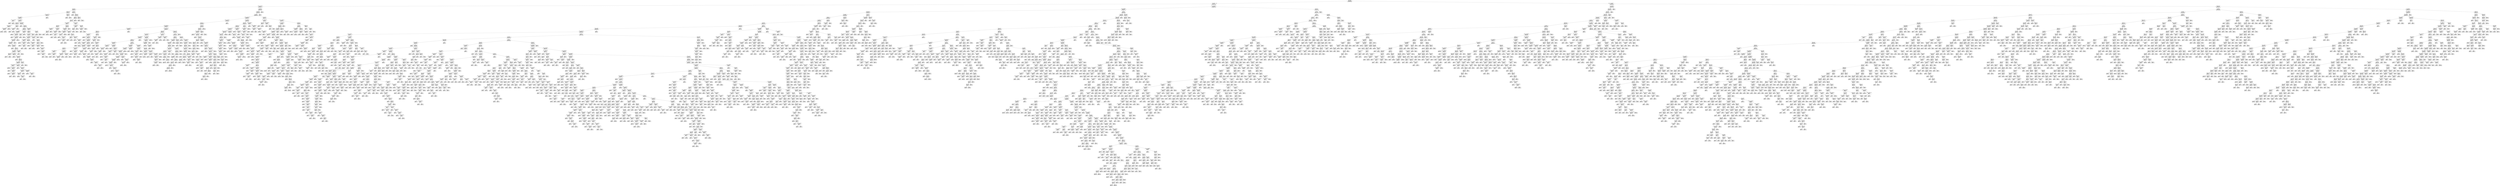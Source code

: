 digraph Tree {
node [shape=box] ;
0 [label="X[55] <= 2.955\ngini = 0.075\nsamples = 60816\nvalue = [58429, 2387]"] ;
1 [label="X[1] <= 27.5\ngini = 0.161\nsamples = 17039\nvalue = [15539, 1500]"] ;
0 -> 1 [labeldistance=2.5, labelangle=45, headlabel="True"] ;
2 [label="X[131] <= 47321.898\ngini = 0.047\nsamples = 8925\nvalue = [8708, 217]"] ;
1 -> 2 ;
3 [label="X[1] <= 25.5\ngini = 0.15\nsamples = 660\nvalue = [606, 54]"] ;
2 -> 3 ;
4 [label="X[108] <= 13.5\ngini = 0.107\nsamples = 547\nvalue = [516, 31]"] ;
3 -> 4 ;
5 [label="X[131] <= 47227.922\ngini = 0.101\nsamples = 544\nvalue = [515, 29]"] ;
4 -> 5 ;
6 [label="X[131] <= 13669.471\ngini = 0.098\nsamples = 543\nvalue = [515, 28]"] ;
5 -> 6 ;
7 [label="X[131] <= 12186.825\ngini = 0.5\nsamples = 2\nvalue = [1, 1]"] ;
6 -> 7 ;
8 [label="gini = 0.0\nsamples = 1\nvalue = [1, 0]"] ;
7 -> 8 ;
9 [label="gini = 0.0\nsamples = 1\nvalue = [0, 1]"] ;
7 -> 9 ;
10 [label="X[131] <= 33477.992\ngini = 0.095\nsamples = 541\nvalue = [514, 27]"] ;
6 -> 10 ;
11 [label="X[104] <= 1.5\ngini = 0.029\nsamples = 136\nvalue = [134, 2]"] ;
10 -> 11 ;
12 [label="X[131] <= 23717.34\ngini = 0.015\nsamples = 130\nvalue = [129, 1]"] ;
11 -> 12 ;
13 [label="X[131] <= 23345.641\ngini = 0.062\nsamples = 31\nvalue = [30, 1]"] ;
12 -> 13 ;
14 [label="gini = 0.0\nsamples = 30\nvalue = [30, 0]"] ;
13 -> 14 ;
15 [label="gini = 0.0\nsamples = 1\nvalue = [0, 1]"] ;
13 -> 15 ;
16 [label="gini = 0.0\nsamples = 99\nvalue = [99, 0]"] ;
12 -> 16 ;
17 [label="X[118] <= 5.7\ngini = 0.278\nsamples = 6\nvalue = [5, 1]"] ;
11 -> 17 ;
18 [label="X[131] <= 30554.656\ngini = 0.5\nsamples = 2\nvalue = [1, 1]"] ;
17 -> 18 ;
19 [label="gini = 0.0\nsamples = 1\nvalue = [0, 1]"] ;
18 -> 19 ;
20 [label="gini = 0.0\nsamples = 1\nvalue = [1, 0]"] ;
18 -> 20 ;
21 [label="gini = 0.0\nsamples = 4\nvalue = [4, 0]"] ;
17 -> 21 ;
22 [label="X[131] <= 33539.133\ngini = 0.116\nsamples = 405\nvalue = [380, 25]"] ;
10 -> 22 ;
23 [label="gini = 0.0\nsamples = 1\nvalue = [0, 1]"] ;
22 -> 23 ;
24 [label="X[1] <= 23.5\ngini = 0.112\nsamples = 404\nvalue = [380, 24]"] ;
22 -> 24 ;
25 [label="X[43] <= 4.5\ngini = 0.093\nsamples = 308\nvalue = [293, 15]"] ;
24 -> 25 ;
26 [label="X[131] <= 35883.465\ngini = 0.088\nsamples = 304\nvalue = [290, 14]"] ;
25 -> 26 ;
27 [label="gini = 0.0\nsamples = 36\nvalue = [36, 0]"] ;
26 -> 27 ;
28 [label="X[131] <= 35941.516\ngini = 0.099\nsamples = 268\nvalue = [254, 14]"] ;
26 -> 28 ;
29 [label="gini = 0.0\nsamples = 1\nvalue = [0, 1]"] ;
28 -> 29 ;
30 [label="X[131] <= 46096.094\ngini = 0.093\nsamples = 267\nvalue = [254, 13]"] ;
28 -> 30 ;
31 [label="X[131] <= 46075.996\ngini = 0.104\nsamples = 236\nvalue = [223, 13]"] ;
30 -> 31 ;
32 [label="X[131] <= 37030.398\ngini = 0.097\nsamples = 235\nvalue = [223, 12]"] ;
31 -> 32 ;
33 [label="gini = 0.0\nsamples = 28\nvalue = [28, 0]"] ;
32 -> 33 ;
34 [label="X[131] <= 37158.258\ngini = 0.109\nsamples = 207\nvalue = [195, 12]"] ;
32 -> 34 ;
35 [label="gini = 0.0\nsamples = 1\nvalue = [0, 1]"] ;
34 -> 35 ;
36 [label="X[104] <= 1.5\ngini = 0.101\nsamples = 206\nvalue = [195, 11]"] ;
34 -> 36 ;
37 [label="X[131] <= 38005.5\ngini = 0.095\nsamples = 200\nvalue = [190, 10]"] ;
36 -> 37 ;
38 [label="X[117] <= 1.5\ngini = 0.188\nsamples = 19\nvalue = [17, 2]"] ;
37 -> 38 ;
39 [label="gini = 0.0\nsamples = 17\nvalue = [17, 0]"] ;
38 -> 39 ;
40 [label="gini = 0.0\nsamples = 2\nvalue = [0, 2]"] ;
38 -> 40 ;
41 [label="X[131] <= 40202.219\ngini = 0.084\nsamples = 181\nvalue = [173, 8]"] ;
37 -> 41 ;
42 [label="gini = 0.0\nsamples = 40\nvalue = [40, 0]"] ;
41 -> 42 ;
43 [label="X[131] <= 40302.492\ngini = 0.107\nsamples = 141\nvalue = [133, 8]"] ;
41 -> 43 ;
44 [label="gini = 0.0\nsamples = 1\nvalue = [0, 1]"] ;
43 -> 44 ;
45 [label="X[105] <= 1.5\ngini = 0.095\nsamples = 140\nvalue = [133, 7]"] ;
43 -> 45 ;
46 [label="X[131] <= 44233.98\ngini = 0.085\nsamples = 135\nvalue = [129, 6]"] ;
45 -> 46 ;
47 [label="X[131] <= 42042.406\ngini = 0.047\nsamples = 83\nvalue = [81, 2]"] ;
46 -> 47 ;
48 [label="gini = 0.0\nsamples = 33\nvalue = [33, 0]"] ;
47 -> 48 ;
49 [label="X[131] <= 42063.824\ngini = 0.077\nsamples = 50\nvalue = [48, 2]"] ;
47 -> 49 ;
50 [label="gini = 0.0\nsamples = 1\nvalue = [0, 1]"] ;
49 -> 50 ;
51 [label="X[131] <= 43309.785\ngini = 0.04\nsamples = 49\nvalue = [48, 1]"] ;
49 -> 51 ;
52 [label="gini = 0.0\nsamples = 27\nvalue = [27, 0]"] ;
51 -> 52 ;
53 [label="X[131] <= 43354.844\ngini = 0.087\nsamples = 22\nvalue = [21, 1]"] ;
51 -> 53 ;
54 [label="gini = 0.0\nsamples = 1\nvalue = [0, 1]"] ;
53 -> 54 ;
55 [label="gini = 0.0\nsamples = 21\nvalue = [21, 0]"] ;
53 -> 55 ;
56 [label="X[131] <= 44384.312\ngini = 0.142\nsamples = 52\nvalue = [48, 4]"] ;
46 -> 56 ;
57 [label="gini = 0.0\nsamples = 1\nvalue = [0, 1]"] ;
56 -> 57 ;
58 [label="X[131] <= 44839.574\ngini = 0.111\nsamples = 51\nvalue = [48, 3]"] ;
56 -> 58 ;
59 [label="X[131] <= 44828.461\ngini = 0.245\nsamples = 14\nvalue = [12, 2]"] ;
58 -> 59 ;
60 [label="X[131] <= 44763.27\ngini = 0.142\nsamples = 13\nvalue = [12, 1]"] ;
59 -> 60 ;
61 [label="gini = 0.0\nsamples = 9\nvalue = [9, 0]"] ;
60 -> 61 ;
62 [label="X[131] <= 44775.93\ngini = 0.375\nsamples = 4\nvalue = [3, 1]"] ;
60 -> 62 ;
63 [label="gini = 0.0\nsamples = 1\nvalue = [0, 1]"] ;
62 -> 63 ;
64 [label="gini = 0.0\nsamples = 3\nvalue = [3, 0]"] ;
62 -> 64 ;
65 [label="gini = 0.0\nsamples = 1\nvalue = [0, 1]"] ;
59 -> 65 ;
66 [label="X[131] <= 45765.508\ngini = 0.053\nsamples = 37\nvalue = [36, 1]"] ;
58 -> 66 ;
67 [label="gini = 0.0\nsamples = 27\nvalue = [27, 0]"] ;
66 -> 67 ;
68 [label="X[131] <= 45784.242\ngini = 0.18\nsamples = 10\nvalue = [9, 1]"] ;
66 -> 68 ;
69 [label="gini = 0.0\nsamples = 1\nvalue = [0, 1]"] ;
68 -> 69 ;
70 [label="gini = 0.0\nsamples = 9\nvalue = [9, 0]"] ;
68 -> 70 ;
71 [label="X[117] <= 3.0\ngini = 0.32\nsamples = 5\nvalue = [4, 1]"] ;
45 -> 71 ;
72 [label="gini = 0.0\nsamples = 1\nvalue = [0, 1]"] ;
71 -> 72 ;
73 [label="gini = 0.0\nsamples = 4\nvalue = [4, 0]"] ;
71 -> 73 ;
74 [label="X[131] <= 40266.617\ngini = 0.278\nsamples = 6\nvalue = [5, 1]"] ;
36 -> 74 ;
75 [label="gini = 0.0\nsamples = 1\nvalue = [0, 1]"] ;
74 -> 75 ;
76 [label="gini = 0.0\nsamples = 5\nvalue = [5, 0]"] ;
74 -> 76 ;
77 [label="gini = 0.0\nsamples = 1\nvalue = [0, 1]"] ;
31 -> 77 ;
78 [label="gini = 0.0\nsamples = 31\nvalue = [31, 0]"] ;
30 -> 78 ;
79 [label="X[131] <= 43220.52\ngini = 0.375\nsamples = 4\nvalue = [3, 1]"] ;
25 -> 79 ;
80 [label="X[43] <= 7.5\ngini = 0.5\nsamples = 2\nvalue = [1, 1]"] ;
79 -> 80 ;
81 [label="gini = 0.0\nsamples = 1\nvalue = [0, 1]"] ;
80 -> 81 ;
82 [label="gini = 0.0\nsamples = 1\nvalue = [1, 0]"] ;
80 -> 82 ;
83 [label="gini = 0.0\nsamples = 2\nvalue = [2, 0]"] ;
79 -> 83 ;
84 [label="X[131] <= 46683.66\ngini = 0.17\nsamples = 96\nvalue = [87, 9]"] ;
24 -> 84 ;
85 [label="X[108] <= 4.5\ngini = 0.142\nsamples = 91\nvalue = [84, 7]"] ;
84 -> 85 ;
86 [label="X[131] <= 44319.449\ngini = 0.126\nsamples = 89\nvalue = [83, 6]"] ;
85 -> 86 ;
87 [label="X[131] <= 35882.055\ngini = 0.089\nsamples = 64\nvalue = [61, 3]"] ;
86 -> 87 ;
88 [label="X[131] <= 35681.742\ngini = 0.219\nsamples = 16\nvalue = [14, 2]"] ;
87 -> 88 ;
89 [label="gini = 0.0\nsamples = 13\nvalue = [13, 0]"] ;
88 -> 89 ;
90 [label="X[131] <= 35754.406\ngini = 0.444\nsamples = 3\nvalue = [1, 2]"] ;
88 -> 90 ;
91 [label="gini = 0.0\nsamples = 1\nvalue = [0, 1]"] ;
90 -> 91 ;
92 [label="X[131] <= 35787.074\ngini = 0.5\nsamples = 2\nvalue = [1, 1]"] ;
90 -> 92 ;
93 [label="gini = 0.0\nsamples = 1\nvalue = [1, 0]"] ;
92 -> 93 ;
94 [label="gini = 0.0\nsamples = 1\nvalue = [0, 1]"] ;
92 -> 94 ;
95 [label="X[117] <= 1.5\ngini = 0.041\nsamples = 48\nvalue = [47, 1]"] ;
87 -> 95 ;
96 [label="gini = 0.0\nsamples = 38\nvalue = [38, 0]"] ;
95 -> 96 ;
97 [label="X[131] <= 40062.359\ngini = 0.18\nsamples = 10\nvalue = [9, 1]"] ;
95 -> 97 ;
98 [label="gini = 0.0\nsamples = 5\nvalue = [5, 0]"] ;
97 -> 98 ;
99 [label="X[131] <= 40673.188\ngini = 0.32\nsamples = 5\nvalue = [4, 1]"] ;
97 -> 99 ;
100 [label="gini = 0.0\nsamples = 1\nvalue = [0, 1]"] ;
99 -> 100 ;
101 [label="gini = 0.0\nsamples = 4\nvalue = [4, 0]"] ;
99 -> 101 ;
102 [label="X[131] <= 44499.031\ngini = 0.211\nsamples = 25\nvalue = [22, 3]"] ;
86 -> 102 ;
103 [label="gini = 0.0\nsamples = 1\nvalue = [0, 1]"] ;
102 -> 103 ;
104 [label="X[1] <= 24.5\ngini = 0.153\nsamples = 24\nvalue = [22, 2]"] ;
102 -> 104 ;
105 [label="X[117] <= 1.5\ngini = 0.231\nsamples = 15\nvalue = [13, 2]"] ;
104 -> 105 ;
106 [label="X[131] <= 45174.961\ngini = 0.298\nsamples = 11\nvalue = [9, 2]"] ;
105 -> 106 ;
107 [label="gini = 0.0\nsamples = 3\nvalue = [3, 0]"] ;
106 -> 107 ;
108 [label="X[131] <= 45214.695\ngini = 0.375\nsamples = 8\nvalue = [6, 2]"] ;
106 -> 108 ;
109 [label="gini = 0.0\nsamples = 1\nvalue = [0, 1]"] ;
108 -> 109 ;
110 [label="X[131] <= 45628.5\ngini = 0.245\nsamples = 7\nvalue = [6, 1]"] ;
108 -> 110 ;
111 [label="gini = 0.0\nsamples = 3\nvalue = [3, 0]"] ;
110 -> 111 ;
112 [label="X[131] <= 46128.945\ngini = 0.375\nsamples = 4\nvalue = [3, 1]"] ;
110 -> 112 ;
113 [label="gini = 0.0\nsamples = 1\nvalue = [0, 1]"] ;
112 -> 113 ;
114 [label="gini = 0.0\nsamples = 3\nvalue = [3, 0]"] ;
112 -> 114 ;
115 [label="gini = 0.0\nsamples = 4\nvalue = [4, 0]"] ;
105 -> 115 ;
116 [label="gini = 0.0\nsamples = 9\nvalue = [9, 0]"] ;
104 -> 116 ;
117 [label="X[46] <= 0.6\ngini = 0.5\nsamples = 2\nvalue = [1, 1]"] ;
85 -> 117 ;
118 [label="gini = 0.0\nsamples = 1\nvalue = [0, 1]"] ;
117 -> 118 ;
119 [label="gini = 0.0\nsamples = 1\nvalue = [1, 0]"] ;
117 -> 119 ;
120 [label="X[1] <= 24.5\ngini = 0.48\nsamples = 5\nvalue = [3, 2]"] ;
84 -> 120 ;
121 [label="gini = 0.0\nsamples = 3\nvalue = [3, 0]"] ;
120 -> 121 ;
122 [label="gini = 0.0\nsamples = 2\nvalue = [0, 2]"] ;
120 -> 122 ;
123 [label="gini = 0.0\nsamples = 1\nvalue = [0, 1]"] ;
5 -> 123 ;
124 [label="X[108] <= 24.0\ngini = 0.444\nsamples = 3\nvalue = [1, 2]"] ;
4 -> 124 ;
125 [label="gini = 0.0\nsamples = 2\nvalue = [0, 2]"] ;
124 -> 125 ;
126 [label="gini = 0.0\nsamples = 1\nvalue = [1, 0]"] ;
124 -> 126 ;
127 [label="X[11] <= 0.5\ngini = 0.324\nsamples = 113\nvalue = [90, 23]"] ;
3 -> 127 ;
128 [label="gini = 0.0\nsamples = 3\nvalue = [0, 3]"] ;
127 -> 128 ;
129 [label="X[105] <= 1.5\ngini = 0.298\nsamples = 110\nvalue = [90, 20]"] ;
127 -> 129 ;
130 [label="X[108] <= 1.5\ngini = 0.28\nsamples = 107\nvalue = [89, 18]"] ;
129 -> 130 ;
131 [label="X[117] <= 1.5\ngini = 0.307\nsamples = 95\nvalue = [77, 18]"] ;
130 -> 131 ;
132 [label="X[131] <= 33864.812\ngini = 0.247\nsamples = 83\nvalue = [71, 12]"] ;
131 -> 132 ;
133 [label="X[1] <= 26.5\ngini = 0.444\nsamples = 18\nvalue = [12, 6]"] ;
132 -> 133 ;
134 [label="X[131] <= 33546.75\ngini = 0.278\nsamples = 12\nvalue = [10, 2]"] ;
133 -> 134 ;
135 [label="X[32] <= 0.5\ngini = 0.165\nsamples = 11\nvalue = [10, 1]"] ;
134 -> 135 ;
136 [label="gini = 0.0\nsamples = 1\nvalue = [0, 1]"] ;
135 -> 136 ;
137 [label="gini = 0.0\nsamples = 10\nvalue = [10, 0]"] ;
135 -> 137 ;
138 [label="gini = 0.0\nsamples = 1\nvalue = [0, 1]"] ;
134 -> 138 ;
139 [label="X[131] <= 26263.41\ngini = 0.444\nsamples = 6\nvalue = [2, 4]"] ;
133 -> 139 ;
140 [label="X[131] <= 23668.125\ngini = 0.444\nsamples = 3\nvalue = [2, 1]"] ;
139 -> 140 ;
141 [label="gini = 0.0\nsamples = 1\nvalue = [1, 0]"] ;
140 -> 141 ;
142 [label="X[131] <= 25416.855\ngini = 0.5\nsamples = 2\nvalue = [1, 1]"] ;
140 -> 142 ;
143 [label="gini = 0.0\nsamples = 1\nvalue = [0, 1]"] ;
142 -> 143 ;
144 [label="gini = 0.0\nsamples = 1\nvalue = [1, 0]"] ;
142 -> 144 ;
145 [label="gini = 0.0\nsamples = 3\nvalue = [0, 3]"] ;
139 -> 145 ;
146 [label="X[118] <= 6.87\ngini = 0.168\nsamples = 65\nvalue = [59, 6]"] ;
132 -> 146 ;
147 [label="X[131] <= 44994.66\ngini = 0.144\nsamples = 64\nvalue = [59, 5]"] ;
146 -> 147 ;
148 [label="X[131] <= 38548.695\ngini = 0.078\nsamples = 49\nvalue = [47, 2]"] ;
147 -> 148 ;
149 [label="X[131] <= 37240.695\ngini = 0.245\nsamples = 14\nvalue = [12, 2]"] ;
148 -> 149 ;
150 [label="gini = 0.0\nsamples = 11\nvalue = [11, 0]"] ;
149 -> 150 ;
151 [label="X[131] <= 37312.992\ngini = 0.444\nsamples = 3\nvalue = [1, 2]"] ;
149 -> 151 ;
152 [label="gini = 0.0\nsamples = 1\nvalue = [0, 1]"] ;
151 -> 152 ;
153 [label="X[131] <= 37808.039\ngini = 0.5\nsamples = 2\nvalue = [1, 1]"] ;
151 -> 153 ;
154 [label="gini = 0.0\nsamples = 1\nvalue = [1, 0]"] ;
153 -> 154 ;
155 [label="gini = 0.0\nsamples = 1\nvalue = [0, 1]"] ;
153 -> 155 ;
156 [label="gini = 0.0\nsamples = 35\nvalue = [35, 0]"] ;
148 -> 156 ;
157 [label="X[131] <= 45145.203\ngini = 0.32\nsamples = 15\nvalue = [12, 3]"] ;
147 -> 157 ;
158 [label="gini = 0.0\nsamples = 1\nvalue = [0, 1]"] ;
157 -> 158 ;
159 [label="X[32] <= 0.5\ngini = 0.245\nsamples = 14\nvalue = [12, 2]"] ;
157 -> 159 ;
160 [label="X[104] <= 1.5\ngini = 0.5\nsamples = 2\nvalue = [1, 1]"] ;
159 -> 160 ;
161 [label="gini = 0.0\nsamples = 1\nvalue = [0, 1]"] ;
160 -> 161 ;
162 [label="gini = 0.0\nsamples = 1\nvalue = [1, 0]"] ;
160 -> 162 ;
163 [label="X[131] <= 46610.789\ngini = 0.153\nsamples = 12\nvalue = [11, 1]"] ;
159 -> 163 ;
164 [label="gini = 0.0\nsamples = 7\nvalue = [7, 0]"] ;
163 -> 164 ;
165 [label="X[131] <= 46657.727\ngini = 0.32\nsamples = 5\nvalue = [4, 1]"] ;
163 -> 165 ;
166 [label="gini = 0.0\nsamples = 1\nvalue = [0, 1]"] ;
165 -> 166 ;
167 [label="gini = 0.0\nsamples = 4\nvalue = [4, 0]"] ;
165 -> 167 ;
168 [label="gini = 0.0\nsamples = 1\nvalue = [0, 1]"] ;
146 -> 168 ;
169 [label="X[131] <= 38004.391\ngini = 0.5\nsamples = 12\nvalue = [6, 6]"] ;
131 -> 169 ;
170 [label="X[131] <= 34640.355\ngini = 0.32\nsamples = 5\nvalue = [4, 1]"] ;
169 -> 170 ;
171 [label="X[32] <= 0.5\ngini = 0.5\nsamples = 2\nvalue = [1, 1]"] ;
170 -> 171 ;
172 [label="gini = 0.0\nsamples = 1\nvalue = [1, 0]"] ;
171 -> 172 ;
173 [label="gini = 0.0\nsamples = 1\nvalue = [0, 1]"] ;
171 -> 173 ;
174 [label="gini = 0.0\nsamples = 3\nvalue = [3, 0]"] ;
170 -> 174 ;
175 [label="X[1] <= 26.5\ngini = 0.408\nsamples = 7\nvalue = [2, 5]"] ;
169 -> 175 ;
176 [label="X[131] <= 41913.719\ngini = 0.444\nsamples = 3\nvalue = [2, 1]"] ;
175 -> 176 ;
177 [label="gini = 0.0\nsamples = 1\nvalue = [0, 1]"] ;
176 -> 177 ;
178 [label="gini = 0.0\nsamples = 2\nvalue = [2, 0]"] ;
176 -> 178 ;
179 [label="gini = 0.0\nsamples = 4\nvalue = [0, 4]"] ;
175 -> 179 ;
180 [label="gini = 0.0\nsamples = 12\nvalue = [12, 0]"] ;
130 -> 180 ;
181 [label="X[34] <= 1.5\ngini = 0.444\nsamples = 3\nvalue = [1, 2]"] ;
129 -> 181 ;
182 [label="gini = 0.0\nsamples = 2\nvalue = [0, 2]"] ;
181 -> 182 ;
183 [label="gini = 0.0\nsamples = 1\nvalue = [1, 0]"] ;
181 -> 183 ;
184 [label="X[47] <= 2.745\ngini = 0.039\nsamples = 8265\nvalue = [8102, 163]"] ;
2 -> 184 ;
185 [label="X[104] <= 24.0\ngini = 0.038\nsamples = 8264\nvalue = [8102, 162]"] ;
184 -> 185 ;
186 [label="X[1] <= 25.5\ngini = 0.038\nsamples = 8263\nvalue = [8102, 161]"] ;
185 -> 186 ;
187 [label="X[131] <= 124746.148\ngini = 0.032\nsamples = 6986\nvalue = [6872, 114]"] ;
186 -> 187 ;
188 [label="X[131] <= 124668.25\ngini = 0.041\nsamples = 4591\nvalue = [4496, 95]"] ;
187 -> 188 ;
189 [label="X[117] <= 1.5\ngini = 0.04\nsamples = 4590\nvalue = [4496, 94]"] ;
188 -> 189 ;
190 [label="X[131] <= 57083.445\ngini = 0.035\nsamples = 4061\nvalue = [3988, 73]"] ;
189 -> 190 ;
191 [label="X[131] <= 56961.629\ngini = 0.077\nsamples = 397\nvalue = [381, 16]"] ;
190 -> 191 ;
192 [label="X[107] <= 1.5\ngini = 0.073\nsamples = 396\nvalue = [381, 15]"] ;
191 -> 192 ;
193 [label="X[131] <= 49419.914\ngini = 0.058\nsamples = 371\nvalue = [360, 11]"] ;
192 -> 193 ;
194 [label="gini = 0.0\nsamples = 80\nvalue = [80, 0]"] ;
193 -> 194 ;
195 [label="X[131] <= 49461.117\ngini = 0.073\nsamples = 291\nvalue = [280, 11]"] ;
193 -> 195 ;
196 [label="gini = 0.0\nsamples = 1\nvalue = [0, 1]"] ;
195 -> 196 ;
197 [label="X[131] <= 49522.062\ngini = 0.067\nsamples = 290\nvalue = [280, 10]"] ;
195 -> 197 ;
198 [label="X[131] <= 49518.719\ngini = 0.375\nsamples = 4\nvalue = [3, 1]"] ;
197 -> 198 ;
199 [label="gini = 0.0\nsamples = 3\nvalue = [3, 0]"] ;
198 -> 199 ;
200 [label="gini = 0.0\nsamples = 1\nvalue = [0, 1]"] ;
198 -> 200 ;
201 [label="X[1] <= 23.5\ngini = 0.061\nsamples = 286\nvalue = [277, 9]"] ;
197 -> 201 ;
202 [label="X[131] <= 56253.016\ngini = 0.046\nsamples = 214\nvalue = [209, 5]"] ;
201 -> 202 ;
203 [label="X[32] <= 0.5\ngini = 0.032\nsamples = 187\nvalue = [184, 3]"] ;
202 -> 203 ;
204 [label="X[131] <= 53894.492\ngini = 0.08\nsamples = 24\nvalue = [23, 1]"] ;
203 -> 204 ;
205 [label="gini = 0.0\nsamples = 16\nvalue = [16, 0]"] ;
204 -> 205 ;
206 [label="X[131] <= 54365.594\ngini = 0.219\nsamples = 8\nvalue = [7, 1]"] ;
204 -> 206 ;
207 [label="gini = 0.0\nsamples = 1\nvalue = [0, 1]"] ;
206 -> 207 ;
208 [label="gini = 0.0\nsamples = 7\nvalue = [7, 0]"] ;
206 -> 208 ;
209 [label="X[131] <= 54871.562\ngini = 0.024\nsamples = 163\nvalue = [161, 2]"] ;
203 -> 209 ;
210 [label="X[131] <= 51863.672\ngini = 0.016\nsamples = 125\nvalue = [124, 1]"] ;
209 -> 210 ;
211 [label="X[131] <= 51768.676\ngini = 0.044\nsamples = 44\nvalue = [43, 1]"] ;
210 -> 211 ;
212 [label="gini = 0.0\nsamples = 43\nvalue = [43, 0]"] ;
211 -> 212 ;
213 [label="gini = 0.0\nsamples = 1\nvalue = [0, 1]"] ;
211 -> 213 ;
214 [label="gini = 0.0\nsamples = 81\nvalue = [81, 0]"] ;
210 -> 214 ;
215 [label="X[131] <= 54872.719\ngini = 0.051\nsamples = 38\nvalue = [37, 1]"] ;
209 -> 215 ;
216 [label="gini = 0.0\nsamples = 1\nvalue = [0, 1]"] ;
215 -> 216 ;
217 [label="gini = 0.0\nsamples = 37\nvalue = [37, 0]"] ;
215 -> 217 ;
218 [label="X[131] <= 56254.32\ngini = 0.137\nsamples = 27\nvalue = [25, 2]"] ;
202 -> 218 ;
219 [label="gini = 0.0\nsamples = 1\nvalue = [0, 1]"] ;
218 -> 219 ;
220 [label="X[131] <= 56599.203\ngini = 0.074\nsamples = 26\nvalue = [25, 1]"] ;
218 -> 220 ;
221 [label="gini = 0.0\nsamples = 13\nvalue = [13, 0]"] ;
220 -> 221 ;
222 [label="X[131] <= 56608.711\ngini = 0.142\nsamples = 13\nvalue = [12, 1]"] ;
220 -> 222 ;
223 [label="gini = 0.0\nsamples = 1\nvalue = [0, 1]"] ;
222 -> 223 ;
224 [label="gini = 0.0\nsamples = 12\nvalue = [12, 0]"] ;
222 -> 224 ;
225 [label="X[131] <= 55148.895\ngini = 0.105\nsamples = 72\nvalue = [68, 4]"] ;
201 -> 225 ;
226 [label="X[131] <= 54829.938\ngini = 0.131\nsamples = 57\nvalue = [53, 4]"] ;
225 -> 226 ;
227 [label="X[131] <= 50468.656\ngini = 0.101\nsamples = 56\nvalue = [53, 3]"] ;
226 -> 227 ;
228 [label="gini = 0.0\nsamples = 12\nvalue = [12, 0]"] ;
227 -> 228 ;
229 [label="X[131] <= 50510.984\ngini = 0.127\nsamples = 44\nvalue = [41, 3]"] ;
227 -> 229 ;
230 [label="gini = 0.0\nsamples = 1\nvalue = [0, 1]"] ;
229 -> 230 ;
231 [label="X[131] <= 52042.68\ngini = 0.089\nsamples = 43\nvalue = [41, 2]"] ;
229 -> 231 ;
232 [label="gini = 0.0\nsamples = 19\nvalue = [19, 0]"] ;
231 -> 232 ;
233 [label="X[131] <= 52069.68\ngini = 0.153\nsamples = 24\nvalue = [22, 2]"] ;
231 -> 233 ;
234 [label="gini = 0.0\nsamples = 1\nvalue = [0, 1]"] ;
233 -> 234 ;
235 [label="X[131] <= 53216.172\ngini = 0.083\nsamples = 23\nvalue = [22, 1]"] ;
233 -> 235 ;
236 [label="gini = 0.0\nsamples = 12\nvalue = [12, 0]"] ;
235 -> 236 ;
237 [label="X[131] <= 53274.992\ngini = 0.165\nsamples = 11\nvalue = [10, 1]"] ;
235 -> 237 ;
238 [label="gini = 0.0\nsamples = 1\nvalue = [0, 1]"] ;
237 -> 238 ;
239 [label="gini = 0.0\nsamples = 10\nvalue = [10, 0]"] ;
237 -> 239 ;
240 [label="gini = 0.0\nsamples = 1\nvalue = [0, 1]"] ;
226 -> 240 ;
241 [label="gini = 0.0\nsamples = 15\nvalue = [15, 0]"] ;
225 -> 241 ;
242 [label="X[42] <= 4.5\ngini = 0.269\nsamples = 25\nvalue = [21, 4]"] ;
192 -> 242 ;
243 [label="X[131] <= 56414.703\ngini = 0.219\nsamples = 24\nvalue = [21, 3]"] ;
242 -> 243 ;
244 [label="X[131] <= 52407.84\ngini = 0.159\nsamples = 23\nvalue = [21, 2]"] ;
243 -> 244 ;
245 [label="gini = 0.0\nsamples = 11\nvalue = [11, 0]"] ;
244 -> 245 ;
246 [label="X[131] <= 53044.828\ngini = 0.278\nsamples = 12\nvalue = [10, 2]"] ;
244 -> 246 ;
247 [label="gini = 0.0\nsamples = 1\nvalue = [0, 1]"] ;
246 -> 247 ;
248 [label="X[105] <= 1.5\ngini = 0.165\nsamples = 11\nvalue = [10, 1]"] ;
246 -> 248 ;
249 [label="X[131] <= 55490.16\ngini = 0.278\nsamples = 6\nvalue = [5, 1]"] ;
248 -> 249 ;
250 [label="X[131] <= 54405.422\ngini = 0.444\nsamples = 3\nvalue = [2, 1]"] ;
249 -> 250 ;
251 [label="gini = 0.0\nsamples = 2\nvalue = [2, 0]"] ;
250 -> 251 ;
252 [label="gini = 0.0\nsamples = 1\nvalue = [0, 1]"] ;
250 -> 252 ;
253 [label="gini = 0.0\nsamples = 3\nvalue = [3, 0]"] ;
249 -> 253 ;
254 [label="gini = 0.0\nsamples = 5\nvalue = [5, 0]"] ;
248 -> 254 ;
255 [label="gini = 0.0\nsamples = 1\nvalue = [0, 1]"] ;
243 -> 255 ;
256 [label="gini = 0.0\nsamples = 1\nvalue = [0, 1]"] ;
242 -> 256 ;
257 [label="gini = 0.0\nsamples = 1\nvalue = [0, 1]"] ;
191 -> 257 ;
258 [label="X[131] <= 117271.359\ngini = 0.031\nsamples = 3664\nvalue = [3607, 57]"] ;
190 -> 258 ;
259 [label="X[105] <= 1.5\ngini = 0.021\nsamples = 2327\nvalue = [2302, 25]"] ;
258 -> 259 ;
260 [label="X[131] <= 90723.281\ngini = 0.02\nsamples = 2293\nvalue = [2270, 23]"] ;
259 -> 260 ;
261 [label="X[131] <= 90709.305\ngini = 0.029\nsamples = 1427\nvalue = [1406, 21]"] ;
260 -> 261 ;
262 [label="X[32] <= 0.5\ngini = 0.028\nsamples = 1426\nvalue = [1406, 20]"] ;
261 -> 262 ;
263 [label="X[131] <= 83100.344\ngini = 0.054\nsamples = 216\nvalue = [210, 6]"] ;
262 -> 263 ;
264 [label="X[131] <= 61160.266\ngini = 0.022\nsamples = 178\nvalue = [176, 2]"] ;
263 -> 264 ;
265 [label="X[131] <= 61127.055\ngini = 0.108\nsamples = 35\nvalue = [33, 2]"] ;
264 -> 265 ;
266 [label="X[131] <= 58353.121\ngini = 0.057\nsamples = 34\nvalue = [33, 1]"] ;
265 -> 266 ;
267 [label="X[131] <= 58327.273\ngini = 0.165\nsamples = 11\nvalue = [10, 1]"] ;
266 -> 267 ;
268 [label="gini = 0.0\nsamples = 10\nvalue = [10, 0]"] ;
267 -> 268 ;
269 [label="gini = 0.0\nsamples = 1\nvalue = [0, 1]"] ;
267 -> 269 ;
270 [label="gini = 0.0\nsamples = 23\nvalue = [23, 0]"] ;
266 -> 270 ;
271 [label="gini = 0.0\nsamples = 1\nvalue = [0, 1]"] ;
265 -> 271 ;
272 [label="gini = 0.0\nsamples = 143\nvalue = [143, 0]"] ;
264 -> 272 ;
273 [label="X[131] <= 83469.672\ngini = 0.188\nsamples = 38\nvalue = [34, 4]"] ;
263 -> 273 ;
274 [label="gini = 0.0\nsamples = 1\nvalue = [0, 1]"] ;
273 -> 274 ;
275 [label="X[131] <= 89778.227\ngini = 0.149\nsamples = 37\nvalue = [34, 3]"] ;
273 -> 275 ;
276 [label="X[131] <= 85823.055\ngini = 0.114\nsamples = 33\nvalue = [31, 2]"] ;
275 -> 276 ;
277 [label="X[131] <= 85576.766\ngini = 0.231\nsamples = 15\nvalue = [13, 2]"] ;
276 -> 277 ;
278 [label="gini = 0.0\nsamples = 12\nvalue = [12, 0]"] ;
277 -> 278 ;
279 [label="X[131] <= 85705.984\ngini = 0.444\nsamples = 3\nvalue = [1, 2]"] ;
277 -> 279 ;
280 [label="gini = 0.0\nsamples = 1\nvalue = [0, 1]"] ;
279 -> 280 ;
281 [label="X[131] <= 85792.234\ngini = 0.5\nsamples = 2\nvalue = [1, 1]"] ;
279 -> 281 ;
282 [label="gini = 0.0\nsamples = 1\nvalue = [1, 0]"] ;
281 -> 282 ;
283 [label="gini = 0.0\nsamples = 1\nvalue = [0, 1]"] ;
281 -> 283 ;
284 [label="gini = 0.0\nsamples = 18\nvalue = [18, 0]"] ;
276 -> 284 ;
285 [label="X[131] <= 90037.219\ngini = 0.375\nsamples = 4\nvalue = [3, 1]"] ;
275 -> 285 ;
286 [label="gini = 0.0\nsamples = 1\nvalue = [0, 1]"] ;
285 -> 286 ;
287 [label="gini = 0.0\nsamples = 3\nvalue = [3, 0]"] ;
285 -> 287 ;
288 [label="X[1] <= 23.5\ngini = 0.023\nsamples = 1210\nvalue = [1196, 14]"] ;
262 -> 288 ;
289 [label="X[131] <= 89213.469\ngini = 0.016\nsamples = 890\nvalue = [883, 7]"] ;
288 -> 289 ;
290 [label="X[131] <= 80439.25\ngini = 0.014\nsamples = 860\nvalue = [854, 6]"] ;
289 -> 290 ;
291 [label="X[131] <= 80387.406\ngini = 0.018\nsamples = 655\nvalue = [649, 6]"] ;
290 -> 291 ;
292 [label="X[131] <= 76508.234\ngini = 0.015\nsamples = 654\nvalue = [649, 5]"] ;
291 -> 292 ;
293 [label="X[131] <= 70165.562\ngini = 0.011\nsamples = 557\nvalue = [554, 3]"] ;
292 -> 293 ;
294 [label="X[131] <= 70102.383\ngini = 0.016\nsamples = 365\nvalue = [362, 3]"] ;
293 -> 294 ;
295 [label="X[131] <= 62523.828\ngini = 0.011\nsamples = 364\nvalue = [362, 2]"] ;
294 -> 295 ;
296 [label="gini = 0.0\nsamples = 170\nvalue = [170, 0]"] ;
295 -> 296 ;
297 [label="X[131] <= 62545.965\ngini = 0.02\nsamples = 194\nvalue = [192, 2]"] ;
295 -> 297 ;
298 [label="gini = 0.0\nsamples = 1\nvalue = [0, 1]"] ;
297 -> 298 ;
299 [label="X[131] <= 67116.484\ngini = 0.01\nsamples = 193\nvalue = [192, 1]"] ;
297 -> 299 ;
300 [label="gini = 0.0\nsamples = 119\nvalue = [119, 0]"] ;
299 -> 300 ;
301 [label="X[131] <= 67170.859\ngini = 0.027\nsamples = 74\nvalue = [73, 1]"] ;
299 -> 301 ;
302 [label="gini = 0.0\nsamples = 1\nvalue = [0, 1]"] ;
301 -> 302 ;
303 [label="gini = 0.0\nsamples = 73\nvalue = [73, 0]"] ;
301 -> 303 ;
304 [label="gini = 0.0\nsamples = 1\nvalue = [0, 1]"] ;
294 -> 304 ;
305 [label="gini = 0.0\nsamples = 192\nvalue = [192, 0]"] ;
293 -> 305 ;
306 [label="X[131] <= 76557.641\ngini = 0.04\nsamples = 97\nvalue = [95, 2]"] ;
292 -> 306 ;
307 [label="gini = 0.0\nsamples = 1\nvalue = [0, 1]"] ;
306 -> 307 ;
308 [label="X[131] <= 77167.828\ngini = 0.021\nsamples = 96\nvalue = [95, 1]"] ;
306 -> 308 ;
309 [label="X[131] <= 77139.438\ngini = 0.083\nsamples = 23\nvalue = [22, 1]"] ;
308 -> 309 ;
310 [label="gini = 0.0\nsamples = 22\nvalue = [22, 0]"] ;
309 -> 310 ;
311 [label="gini = 0.0\nsamples = 1\nvalue = [0, 1]"] ;
309 -> 311 ;
312 [label="gini = 0.0\nsamples = 73\nvalue = [73, 0]"] ;
308 -> 312 ;
313 [label="gini = 0.0\nsamples = 1\nvalue = [0, 1]"] ;
291 -> 313 ;
314 [label="gini = 0.0\nsamples = 205\nvalue = [205, 0]"] ;
290 -> 314 ;
315 [label="X[131] <= 89258.906\ngini = 0.064\nsamples = 30\nvalue = [29, 1]"] ;
289 -> 315 ;
316 [label="gini = 0.0\nsamples = 1\nvalue = [0, 1]"] ;
315 -> 316 ;
317 [label="gini = 0.0\nsamples = 29\nvalue = [29, 0]"] ;
315 -> 317 ;
318 [label="X[131] <= 61110.078\ngini = 0.043\nsamples = 320\nvalue = [313, 7]"] ;
288 -> 318 ;
319 [label="X[131] <= 60909.523\ngini = 0.161\nsamples = 34\nvalue = [31, 3]"] ;
318 -> 319 ;
320 [label="X[131] <= 59432.656\ngini = 0.114\nsamples = 33\nvalue = [31, 2]"] ;
319 -> 320 ;
321 [label="gini = 0.0\nsamples = 19\nvalue = [19, 0]"] ;
320 -> 321 ;
322 [label="X[131] <= 59523.242\ngini = 0.245\nsamples = 14\nvalue = [12, 2]"] ;
320 -> 322 ;
323 [label="gini = 0.0\nsamples = 1\nvalue = [0, 1]"] ;
322 -> 323 ;
324 [label="X[131] <= 60556.078\ngini = 0.142\nsamples = 13\nvalue = [12, 1]"] ;
322 -> 324 ;
325 [label="gini = 0.0\nsamples = 9\nvalue = [9, 0]"] ;
324 -> 325 ;
326 [label="X[131] <= 60655.02\ngini = 0.375\nsamples = 4\nvalue = [3, 1]"] ;
324 -> 326 ;
327 [label="gini = 0.0\nsamples = 1\nvalue = [0, 1]"] ;
326 -> 327 ;
328 [label="gini = 0.0\nsamples = 3\nvalue = [3, 0]"] ;
326 -> 328 ;
329 [label="gini = 0.0\nsamples = 1\nvalue = [0, 1]"] ;
319 -> 329 ;
330 [label="X[1] <= 24.5\ngini = 0.028\nsamples = 286\nvalue = [282, 4]"] ;
318 -> 330 ;
331 [label="X[131] <= 84683.203\ngini = 0.013\nsamples = 151\nvalue = [150, 1]"] ;
330 -> 331 ;
332 [label="gini = 0.0\nsamples = 118\nvalue = [118, 0]"] ;
331 -> 332 ;
333 [label="X[131] <= 84850.531\ngini = 0.059\nsamples = 33\nvalue = [32, 1]"] ;
331 -> 333 ;
334 [label="gini = 0.0\nsamples = 1\nvalue = [0, 1]"] ;
333 -> 334 ;
335 [label="gini = 0.0\nsamples = 32\nvalue = [32, 0]"] ;
333 -> 335 ;
336 [label="X[131] <= 64488.703\ngini = 0.043\nsamples = 135\nvalue = [132, 3]"] ;
330 -> 336 ;
337 [label="X[131] <= 64228.949\ngini = 0.124\nsamples = 15\nvalue = [14, 1]"] ;
336 -> 337 ;
338 [label="gini = 0.0\nsamples = 14\nvalue = [14, 0]"] ;
337 -> 338 ;
339 [label="gini = 0.0\nsamples = 1\nvalue = [0, 1]"] ;
337 -> 339 ;
340 [label="X[131] <= 79283.375\ngini = 0.033\nsamples = 120\nvalue = [118, 2]"] ;
336 -> 340 ;
341 [label="X[131] <= 78974.398\ngini = 0.051\nsamples = 76\nvalue = [74, 2]"] ;
340 -> 341 ;
342 [label="X[131] <= 72455.5\ngini = 0.026\nsamples = 75\nvalue = [74, 1]"] ;
341 -> 342 ;
343 [label="X[131] <= 72280.344\ngini = 0.056\nsamples = 35\nvalue = [34, 1]"] ;
342 -> 343 ;
344 [label="gini = 0.0\nsamples = 34\nvalue = [34, 0]"] ;
343 -> 344 ;
345 [label="gini = 0.0\nsamples = 1\nvalue = [0, 1]"] ;
343 -> 345 ;
346 [label="gini = 0.0\nsamples = 40\nvalue = [40, 0]"] ;
342 -> 346 ;
347 [label="gini = 0.0\nsamples = 1\nvalue = [0, 1]"] ;
341 -> 347 ;
348 [label="gini = 0.0\nsamples = 44\nvalue = [44, 0]"] ;
340 -> 348 ;
349 [label="gini = 0.0\nsamples = 1\nvalue = [0, 1]"] ;
261 -> 349 ;
350 [label="X[131] <= 102295.031\ngini = 0.005\nsamples = 866\nvalue = [864, 2]"] ;
260 -> 350 ;
351 [label="X[131] <= 102245.414\ngini = 0.01\nsamples = 396\nvalue = [394, 2]"] ;
350 -> 351 ;
352 [label="X[131] <= 99886.711\ngini = 0.005\nsamples = 395\nvalue = [394, 1]"] ;
351 -> 352 ;
353 [label="gini = 0.0\nsamples = 319\nvalue = [319, 0]"] ;
352 -> 353 ;
354 [label="X[131] <= 99931.695\ngini = 0.026\nsamples = 76\nvalue = [75, 1]"] ;
352 -> 354 ;
355 [label="gini = 0.0\nsamples = 1\nvalue = [0, 1]"] ;
354 -> 355 ;
356 [label="gini = 0.0\nsamples = 75\nvalue = [75, 0]"] ;
354 -> 356 ;
357 [label="gini = 0.0\nsamples = 1\nvalue = [0, 1]"] ;
351 -> 357 ;
358 [label="gini = 0.0\nsamples = 470\nvalue = [470, 0]"] ;
350 -> 358 ;
359 [label="X[131] <= 106253.359\ngini = 0.111\nsamples = 34\nvalue = [32, 2]"] ;
259 -> 359 ;
360 [label="X[131] <= 67343.75\ngini = 0.069\nsamples = 28\nvalue = [27, 1]"] ;
359 -> 360 ;
361 [label="X[131] <= 65683.727\ngini = 0.219\nsamples = 8\nvalue = [7, 1]"] ;
360 -> 361 ;
362 [label="gini = 0.0\nsamples = 7\nvalue = [7, 0]"] ;
361 -> 362 ;
363 [label="gini = 0.0\nsamples = 1\nvalue = [0, 1]"] ;
361 -> 363 ;
364 [label="gini = 0.0\nsamples = 20\nvalue = [20, 0]"] ;
360 -> 364 ;
365 [label="X[131] <= 109033.375\ngini = 0.278\nsamples = 6\nvalue = [5, 1]"] ;
359 -> 365 ;
366 [label="gini = 0.0\nsamples = 1\nvalue = [0, 1]"] ;
365 -> 366 ;
367 [label="gini = 0.0\nsamples = 5\nvalue = [5, 0]"] ;
365 -> 367 ;
368 [label="X[118] <= 0.015\ngini = 0.047\nsamples = 1337\nvalue = [1305, 32]"] ;
258 -> 368 ;
369 [label="X[1] <= 23.5\ngini = 0.05\nsamples = 1260\nvalue = [1228, 32]"] ;
368 -> 369 ;
370 [label="X[105] <= 1.5\ngini = 0.044\nsamples = 941\nvalue = [920, 21]"] ;
369 -> 370 ;
371 [label="X[131] <= 123122.953\ngini = 0.042\nsamples = 926\nvalue = [906, 20]"] ;
370 -> 371 ;
372 [label="X[131] <= 123094.32\ngini = 0.044\nsamples = 897\nvalue = [877, 20]"] ;
371 -> 372 ;
373 [label="X[32] <= 0.5\ngini = 0.042\nsamples = 896\nvalue = [877, 19]"] ;
372 -> 373 ;
374 [label="X[131] <= 121238.344\ngini = 0.058\nsamples = 166\nvalue = [161, 5]"] ;
373 -> 374 ;
375 [label="X[1] <= 22.5\ngini = 0.049\nsamples = 159\nvalue = [155, 4]"] ;
374 -> 375 ;
376 [label="gini = 0.0\nsamples = 13\nvalue = [13, 0]"] ;
375 -> 376 ;
377 [label="X[131] <= 117826.781\ngini = 0.053\nsamples = 146\nvalue = [142, 4]"] ;
375 -> 377 ;
378 [label="X[0] <= 1.5\ngini = 0.057\nsamples = 137\nvalue = [133, 4]"] ;
377 -> 378 ;
379 [label="gini = 0.0\nsamples = 7\nvalue = [7, 0]"] ;
378 -> 379 ;
380 [label="X[107] <= 1.5\ngini = 0.06\nsamples = 130\nvalue = [126, 4]"] ;
378 -> 380 ;
381 [label="gini = 0.061\nsamples = 128\nvalue = [124, 4]"] ;
380 -> 381 ;
382 [label="gini = 0.0\nsamples = 2\nvalue = [2, 0]"] ;
380 -> 382 ;
383 [label="gini = 0.0\nsamples = 9\nvalue = [9, 0]"] ;
377 -> 383 ;
384 [label="X[131] <= 121451.703\ngini = 0.245\nsamples = 7\nvalue = [6, 1]"] ;
374 -> 384 ;
385 [label="gini = 0.0\nsamples = 1\nvalue = [0, 1]"] ;
384 -> 385 ;
386 [label="gini = 0.0\nsamples = 6\nvalue = [6, 0]"] ;
384 -> 386 ;
387 [label="X[131] <= 117368.297\ngini = 0.038\nsamples = 730\nvalue = [716, 14]"] ;
373 -> 387 ;
388 [label="X[107] <= 1.5\ngini = 0.042\nsamples = 660\nvalue = [646, 14]"] ;
387 -> 388 ;
389 [label="X[43] <= 4.5\ngini = 0.043\nsamples = 640\nvalue = [626, 14]"] ;
388 -> 389 ;
390 [label="X[0] <= -499998.5\ngini = 0.043\nsamples = 631\nvalue = [617, 14]"] ;
389 -> 390 ;
391 [label="gini = 0.0\nsamples = 3\nvalue = [3, 0]"] ;
390 -> 391 ;
392 [label="X[31] <= 0.5\ngini = 0.044\nsamples = 628\nvalue = [614, 14]"] ;
390 -> 392 ;
393 [label="X[7] <= 120.0\ngini = 0.044\nsamples = 626\nvalue = [612, 14]"] ;
392 -> 393 ;
394 [label="X[0] <= 6.0\ngini = 0.044\nsamples = 625\nvalue = [611, 14]"] ;
393 -> 394 ;
395 [label="X[11] <= 0.5\ngini = 0.044\nsamples = 624\nvalue = [610, 14]"] ;
394 -> 395 ;
396 [label="gini = 0.0\nsamples = 1\nvalue = [1, 0]"] ;
395 -> 396 ;
397 [label="gini = 0.044\nsamples = 623\nvalue = [609, 14]"] ;
395 -> 397 ;
398 [label="gini = 0.0\nsamples = 1\nvalue = [1, 0]"] ;
394 -> 398 ;
399 [label="gini = 0.0\nsamples = 1\nvalue = [1, 0]"] ;
393 -> 399 ;
400 [label="gini = 0.0\nsamples = 2\nvalue = [2, 0]"] ;
392 -> 400 ;
401 [label="gini = 0.0\nsamples = 9\nvalue = [9, 0]"] ;
389 -> 401 ;
402 [label="gini = 0.0\nsamples = 20\nvalue = [20, 0]"] ;
388 -> 402 ;
403 [label="gini = 0.0\nsamples = 70\nvalue = [70, 0]"] ;
387 -> 403 ;
404 [label="gini = 0.0\nsamples = 1\nvalue = [0, 1]"] ;
372 -> 404 ;
405 [label="gini = 0.0\nsamples = 29\nvalue = [29, 0]"] ;
371 -> 405 ;
406 [label="X[107] <= 4.5\ngini = 0.124\nsamples = 15\nvalue = [14, 1]"] ;
370 -> 406 ;
407 [label="X[32] <= 0.5\ngini = 0.18\nsamples = 10\nvalue = [9, 1]"] ;
406 -> 407 ;
408 [label="gini = 0.0\nsamples = 1\nvalue = [1, 0]"] ;
407 -> 408 ;
409 [label="gini = 0.198\nsamples = 9\nvalue = [8, 1]"] ;
407 -> 409 ;
410 [label="gini = 0.0\nsamples = 5\nvalue = [5, 0]"] ;
406 -> 410 ;
411 [label="X[32] <= 0.5\ngini = 0.067\nsamples = 319\nvalue = [308, 11]"] ;
369 -> 411 ;
412 [label="gini = 0.0\nsamples = 54\nvalue = [54, 0]"] ;
411 -> 412 ;
413 [label="X[131] <= 118917.828\ngini = 0.08\nsamples = 265\nvalue = [254, 11]"] ;
411 -> 413 ;
414 [label="X[131] <= 118762.078\ngini = 0.093\nsamples = 225\nvalue = [214, 11]"] ;
413 -> 414 ;
415 [label="X[107] <= 1.5\ngini = 0.085\nsamples = 224\nvalue = [214, 10]"] ;
414 -> 415 ;
416 [label="X[131] <= 117439.062\ngini = 0.091\nsamples = 210\nvalue = [200, 10]"] ;
415 -> 416 ;
417 [label="X[0] <= -499998.5\ngini = 0.095\nsamples = 201\nvalue = [191, 10]"] ;
416 -> 417 ;
418 [label="gini = 0.0\nsamples = 2\nvalue = [2, 0]"] ;
417 -> 418 ;
419 [label="X[11] <= 0.5\ngini = 0.095\nsamples = 199\nvalue = [189, 10]"] ;
417 -> 419 ;
420 [label="gini = 0.0\nsamples = 2\nvalue = [2, 0]"] ;
419 -> 420 ;
421 [label="X[108] <= 1.5\ngini = 0.096\nsamples = 197\nvalue = [187, 10]"] ;
419 -> 421 ;
422 [label="X[1] <= 24.5\ngini = 0.097\nsamples = 196\nvalue = [186, 10]"] ;
421 -> 422 ;
423 [label="gini = 0.097\nsamples = 117\nvalue = [111, 6]"] ;
422 -> 423 ;
424 [label="gini = 0.096\nsamples = 79\nvalue = [75, 4]"] ;
422 -> 424 ;
425 [label="gini = 0.0\nsamples = 1\nvalue = [1, 0]"] ;
421 -> 425 ;
426 [label="gini = 0.0\nsamples = 9\nvalue = [9, 0]"] ;
416 -> 426 ;
427 [label="gini = 0.0\nsamples = 14\nvalue = [14, 0]"] ;
415 -> 427 ;
428 [label="gini = 0.0\nsamples = 1\nvalue = [0, 1]"] ;
414 -> 428 ;
429 [label="gini = 0.0\nsamples = 40\nvalue = [40, 0]"] ;
413 -> 429 ;
430 [label="gini = 0.0\nsamples = 77\nvalue = [77, 0]"] ;
368 -> 430 ;
431 [label="X[118] <= 0.03\ngini = 0.076\nsamples = 529\nvalue = [508, 21]"] ;
189 -> 431 ;
432 [label="X[104] <= 4.5\ngini = 0.106\nsamples = 373\nvalue = [352, 21]"] ;
431 -> 432 ;
433 [label="X[131] <= 58215.555\ngini = 0.102\nsamples = 370\nvalue = [350, 20]"] ;
432 -> 433 ;
434 [label="gini = 0.0\nsamples = 40\nvalue = [40, 0]"] ;
433 -> 434 ;
435 [label="X[131] <= 58990.516\ngini = 0.114\nsamples = 330\nvalue = [310, 20]"] ;
433 -> 435 ;
436 [label="gini = 0.0\nsamples = 1\nvalue = [0, 1]"] ;
435 -> 436 ;
437 [label="X[131] <= 70179.047\ngini = 0.109\nsamples = 329\nvalue = [310, 19]"] ;
435 -> 437 ;
438 [label="X[117] <= 13.5\ngini = 0.194\nsamples = 46\nvalue = [41, 5]"] ;
437 -> 438 ;
439 [label="X[104] <= 1.5\ngini = 0.162\nsamples = 45\nvalue = [41, 4]"] ;
438 -> 439 ;
440 [label="X[117] <= 4.5\ngini = 0.127\nsamples = 44\nvalue = [41, 3]"] ;
439 -> 440 ;
441 [label="X[1] <= 24.5\ngini = 0.204\nsamples = 26\nvalue = [23, 3]"] ;
440 -> 441 ;
442 [label="X[1] <= 23.5\ngini = 0.255\nsamples = 20\nvalue = [17, 3]"] ;
441 -> 442 ;
443 [label="X[131] <= 64656.09\ngini = 0.198\nsamples = 18\nvalue = [16, 2]"] ;
442 -> 443 ;
444 [label="X[131] <= 63902.938\ngini = 0.298\nsamples = 11\nvalue = [9, 2]"] ;
443 -> 444 ;
445 [label="X[131] <= 61384.008\ngini = 0.18\nsamples = 10\nvalue = [9, 1]"] ;
444 -> 445 ;
446 [label="X[131] <= 60725.625\ngini = 0.375\nsamples = 4\nvalue = [3, 1]"] ;
445 -> 446 ;
447 [label="gini = 0.0\nsamples = 3\nvalue = [3, 0]"] ;
446 -> 447 ;
448 [label="gini = 0.0\nsamples = 1\nvalue = [0, 1]"] ;
446 -> 448 ;
449 [label="gini = 0.0\nsamples = 6\nvalue = [6, 0]"] ;
445 -> 449 ;
450 [label="gini = 0.0\nsamples = 1\nvalue = [0, 1]"] ;
444 -> 450 ;
451 [label="gini = 0.0\nsamples = 7\nvalue = [7, 0]"] ;
443 -> 451 ;
452 [label="X[131] <= 67235.281\ngini = 0.5\nsamples = 2\nvalue = [1, 1]"] ;
442 -> 452 ;
453 [label="gini = 0.0\nsamples = 1\nvalue = [1, 0]"] ;
452 -> 453 ;
454 [label="gini = 0.0\nsamples = 1\nvalue = [0, 1]"] ;
452 -> 454 ;
455 [label="gini = 0.0\nsamples = 6\nvalue = [6, 0]"] ;
441 -> 455 ;
456 [label="gini = 0.0\nsamples = 18\nvalue = [18, 0]"] ;
440 -> 456 ;
457 [label="gini = 0.0\nsamples = 1\nvalue = [0, 1]"] ;
439 -> 457 ;
458 [label="gini = 0.0\nsamples = 1\nvalue = [0, 1]"] ;
438 -> 458 ;
459 [label="X[131] <= 78712.797\ngini = 0.094\nsamples = 283\nvalue = [269, 14]"] ;
437 -> 459 ;
460 [label="gini = 0.0\nsamples = 40\nvalue = [40, 0]"] ;
459 -> 460 ;
461 [label="X[131] <= 78856.844\ngini = 0.109\nsamples = 243\nvalue = [229, 14]"] ;
459 -> 461 ;
462 [label="gini = 0.0\nsamples = 1\nvalue = [0, 1]"] ;
461 -> 462 ;
463 [label="X[131] <= 80311.578\ngini = 0.102\nsamples = 242\nvalue = [229, 13]"] ;
461 -> 463 ;
464 [label="X[32] <= 0.5\ngini = 0.375\nsamples = 4\nvalue = [3, 1]"] ;
463 -> 464 ;
465 [label="gini = 0.0\nsamples = 1\nvalue = [0, 1]"] ;
464 -> 465 ;
466 [label="gini = 0.0\nsamples = 3\nvalue = [3, 0]"] ;
464 -> 466 ;
467 [label="X[131] <= 117472.422\ngini = 0.096\nsamples = 238\nvalue = [226, 12]"] ;
463 -> 467 ;
468 [label="X[131] <= 117048.625\ngini = 0.107\nsamples = 212\nvalue = [200, 12]"] ;
467 -> 468 ;
469 [label="X[131] <= 88671.516\ngini = 0.067\nsamples = 116\nvalue = [112, 4]"] ;
468 -> 469 ;
470 [label="X[131] <= 88569.703\ngini = 0.157\nsamples = 35\nvalue = [32, 3]"] ;
469 -> 470 ;
471 [label="X[131] <= 86370.672\ngini = 0.111\nsamples = 34\nvalue = [32, 2]"] ;
470 -> 471 ;
472 [label="gini = 0.0\nsamples = 21\nvalue = [21, 0]"] ;
471 -> 472 ;
473 [label="X[131] <= 86554.328\ngini = 0.26\nsamples = 13\nvalue = [11, 2]"] ;
471 -> 473 ;
474 [label="gini = 0.0\nsamples = 1\nvalue = [0, 1]"] ;
473 -> 474 ;
475 [label="X[1] <= 24.5\ngini = 0.153\nsamples = 12\nvalue = [11, 1]"] ;
473 -> 475 ;
476 [label="gini = 0.0\nsamples = 10\nvalue = [10, 0]"] ;
475 -> 476 ;
477 [label="X[131] <= 87338.43\ngini = 0.5\nsamples = 2\nvalue = [1, 1]"] ;
475 -> 477 ;
478 [label="gini = 0.0\nsamples = 1\nvalue = [1, 0]"] ;
477 -> 478 ;
479 [label="gini = 0.0\nsamples = 1\nvalue = [0, 1]"] ;
477 -> 479 ;
480 [label="gini = 0.0\nsamples = 1\nvalue = [0, 1]"] ;
470 -> 480 ;
481 [label="X[131] <= 108200.312\ngini = 0.024\nsamples = 81\nvalue = [80, 1]"] ;
469 -> 481 ;
482 [label="gini = 0.0\nsamples = 55\nvalue = [55, 0]"] ;
481 -> 482 ;
483 [label="X[131] <= 108344.969\ngini = 0.074\nsamples = 26\nvalue = [25, 1]"] ;
481 -> 483 ;
484 [label="gini = 0.0\nsamples = 1\nvalue = [0, 1]"] ;
483 -> 484 ;
485 [label="gini = 0.0\nsamples = 25\nvalue = [25, 0]"] ;
483 -> 485 ;
486 [label="X[117] <= 7.5\ngini = 0.153\nsamples = 96\nvalue = [88, 8]"] ;
468 -> 486 ;
487 [label="X[107] <= 1.5\ngini = 0.127\nsamples = 88\nvalue = [82, 6]"] ;
486 -> 487 ;
488 [label="X[1] <= 24.5\ngini = 0.153\nsamples = 72\nvalue = [66, 6]"] ;
487 -> 488 ;
489 [label="X[1] <= 23.5\ngini = 0.172\nsamples = 63\nvalue = [57, 6]"] ;
488 -> 489 ;
490 [label="X[117] <= 4.5\ngini = 0.137\nsamples = 54\nvalue = [50, 4]"] ;
489 -> 490 ;
491 [label="X[32] <= 0.5\ngini = 0.165\nsamples = 44\nvalue = [40, 4]"] ;
490 -> 491 ;
492 [label="gini = 0.219\nsamples = 8\nvalue = [7, 1]"] ;
491 -> 492 ;
493 [label="X[34] <= 0.5\ngini = 0.153\nsamples = 36\nvalue = [33, 3]"] ;
491 -> 493 ;
494 [label="X[108] <= 1.5\ngini = 0.157\nsamples = 35\nvalue = [32, 3]"] ;
493 -> 494 ;
495 [label="X[11] <= 0.5\ngini = 0.161\nsamples = 34\nvalue = [31, 3]"] ;
494 -> 495 ;
496 [label="gini = 0.0\nsamples = 1\nvalue = [1, 0]"] ;
495 -> 496 ;
497 [label="gini = 0.165\nsamples = 33\nvalue = [30, 3]"] ;
495 -> 497 ;
498 [label="gini = 0.0\nsamples = 1\nvalue = [1, 0]"] ;
494 -> 498 ;
499 [label="gini = 0.0\nsamples = 1\nvalue = [1, 0]"] ;
493 -> 499 ;
500 [label="gini = 0.0\nsamples = 10\nvalue = [10, 0]"] ;
490 -> 500 ;
501 [label="X[108] <= 1.5\ngini = 0.346\nsamples = 9\nvalue = [7, 2]"] ;
489 -> 501 ;
502 [label="X[117] <= 4.5\ngini = 0.408\nsamples = 7\nvalue = [5, 2]"] ;
501 -> 502 ;
503 [label="X[32] <= 0.5\ngini = 0.32\nsamples = 5\nvalue = [4, 1]"] ;
502 -> 503 ;
504 [label="gini = 0.0\nsamples = 1\nvalue = [1, 0]"] ;
503 -> 504 ;
505 [label="gini = 0.375\nsamples = 4\nvalue = [3, 1]"] ;
503 -> 505 ;
506 [label="gini = 0.5\nsamples = 2\nvalue = [1, 1]"] ;
502 -> 506 ;
507 [label="gini = 0.0\nsamples = 2\nvalue = [2, 0]"] ;
501 -> 507 ;
508 [label="gini = 0.0\nsamples = 9\nvalue = [9, 0]"] ;
488 -> 508 ;
509 [label="gini = 0.0\nsamples = 16\nvalue = [16, 0]"] ;
487 -> 509 ;
510 [label="X[105] <= 1.5\ngini = 0.375\nsamples = 8\nvalue = [6, 2]"] ;
486 -> 510 ;
511 [label="X[117] <= 10.5\ngini = 0.245\nsamples = 7\nvalue = [6, 1]"] ;
510 -> 511 ;
512 [label="X[1] <= 23.5\ngini = 0.375\nsamples = 4\nvalue = [3, 1]"] ;
511 -> 512 ;
513 [label="gini = 0.444\nsamples = 3\nvalue = [2, 1]"] ;
512 -> 513 ;
514 [label="gini = 0.0\nsamples = 1\nvalue = [1, 0]"] ;
512 -> 514 ;
515 [label="gini = 0.0\nsamples = 3\nvalue = [3, 0]"] ;
511 -> 515 ;
516 [label="gini = 0.0\nsamples = 1\nvalue = [0, 1]"] ;
510 -> 516 ;
517 [label="gini = 0.0\nsamples = 26\nvalue = [26, 0]"] ;
467 -> 517 ;
518 [label="X[117] <= 7.5\ngini = 0.444\nsamples = 3\nvalue = [2, 1]"] ;
432 -> 518 ;
519 [label="gini = 0.0\nsamples = 2\nvalue = [2, 0]"] ;
518 -> 519 ;
520 [label="gini = 0.0\nsamples = 1\nvalue = [0, 1]"] ;
518 -> 520 ;
521 [label="gini = 0.0\nsamples = 156\nvalue = [156, 0]"] ;
431 -> 521 ;
522 [label="gini = 0.0\nsamples = 1\nvalue = [0, 1]"] ;
188 -> 522 ;
523 [label="X[131] <= 626904.0\ngini = 0.016\nsamples = 2395\nvalue = [2376, 19]"] ;
187 -> 523 ;
524 [label="X[105] <= 4.5\ngini = 0.014\nsamples = 2318\nvalue = [2302, 16]"] ;
523 -> 524 ;
525 [label="X[117] <= 4.5\ngini = 0.013\nsamples = 2299\nvalue = [2284, 15]"] ;
524 -> 525 ;
526 [label="X[131] <= 247120.969\ngini = 0.012\nsamples = 2228\nvalue = [2215, 13]"] ;
525 -> 526 ;
527 [label="X[131] <= 177128.156\ngini = 0.009\nsamples = 1713\nvalue = [1705, 8]"] ;
526 -> 527 ;
528 [label="X[131] <= 177095.312\ngini = 0.015\nsamples = 1074\nvalue = [1066, 8]"] ;
527 -> 528 ;
529 [label="X[32] <= 0.5\ngini = 0.013\nsamples = 1073\nvalue = [1066, 7]"] ;
528 -> 529 ;
530 [label="X[131] <= 153844.188\ngini = 0.033\nsamples = 179\nvalue = [176, 3]"] ;
529 -> 530 ;
531 [label="X[131] <= 153770.266\ngini = 0.051\nsamples = 115\nvalue = [112, 3]"] ;
530 -> 531 ;
532 [label="X[131] <= 139018.938\ngini = 0.034\nsamples = 114\nvalue = [112, 2]"] ;
531 -> 532 ;
533 [label="X[131] <= 138591.969\ngini = 0.063\nsamples = 61\nvalue = [59, 2]"] ;
532 -> 533 ;
534 [label="X[131] <= 131546.188\ngini = 0.033\nsamples = 60\nvalue = [59, 1]"] ;
533 -> 534 ;
535 [label="X[131] <= 131271.25\ngini = 0.069\nsamples = 28\nvalue = [27, 1]"] ;
534 -> 535 ;
536 [label="gini = 0.0\nsamples = 27\nvalue = [27, 0]"] ;
535 -> 536 ;
537 [label="gini = 0.0\nsamples = 1\nvalue = [0, 1]"] ;
535 -> 537 ;
538 [label="gini = 0.0\nsamples = 32\nvalue = [32, 0]"] ;
534 -> 538 ;
539 [label="gini = 0.0\nsamples = 1\nvalue = [0, 1]"] ;
533 -> 539 ;
540 [label="gini = 0.0\nsamples = 53\nvalue = [53, 0]"] ;
532 -> 540 ;
541 [label="gini = 0.0\nsamples = 1\nvalue = [0, 1]"] ;
531 -> 541 ;
542 [label="gini = 0.0\nsamples = 64\nvalue = [64, 0]"] ;
530 -> 542 ;
543 [label="X[131] <= 142915.906\ngini = 0.009\nsamples = 894\nvalue = [890, 4]"] ;
529 -> 543 ;
544 [label="gini = 0.0\nsamples = 358\nvalue = [358, 0]"] ;
543 -> 544 ;
545 [label="X[131] <= 142973.812\ngini = 0.015\nsamples = 536\nvalue = [532, 4]"] ;
543 -> 545 ;
546 [label="gini = 0.0\nsamples = 1\nvalue = [0, 1]"] ;
545 -> 546 ;
547 [label="X[131] <= 144771.031\ngini = 0.011\nsamples = 535\nvalue = [532, 3]"] ;
545 -> 547 ;
548 [label="X[131] <= 144678.375\ngini = 0.069\nsamples = 28\nvalue = [27, 1]"] ;
547 -> 548 ;
549 [label="gini = 0.0\nsamples = 27\nvalue = [27, 0]"] ;
548 -> 549 ;
550 [label="gini = 0.0\nsamples = 1\nvalue = [0, 1]"] ;
548 -> 550 ;
551 [label="X[131] <= 158170.469\ngini = 0.008\nsamples = 507\nvalue = [505, 2]"] ;
547 -> 551 ;
552 [label="gini = 0.0\nsamples = 221\nvalue = [221, 0]"] ;
551 -> 552 ;
553 [label="X[131] <= 158208.469\ngini = 0.014\nsamples = 286\nvalue = [284, 2]"] ;
551 -> 553 ;
554 [label="gini = 0.0\nsamples = 1\nvalue = [0, 1]"] ;
553 -> 554 ;
555 [label="X[131] <= 165808.625\ngini = 0.007\nsamples = 285\nvalue = [284, 1]"] ;
553 -> 555 ;
556 [label="X[131] <= 165751.25\ngini = 0.017\nsamples = 119\nvalue = [118, 1]"] ;
555 -> 556 ;
557 [label="gini = 0.0\nsamples = 118\nvalue = [118, 0]"] ;
556 -> 557 ;
558 [label="gini = 0.0\nsamples = 1\nvalue = [0, 1]"] ;
556 -> 558 ;
559 [label="gini = 0.0\nsamples = 166\nvalue = [166, 0]"] ;
555 -> 559 ;
560 [label="gini = 0.0\nsamples = 1\nvalue = [0, 1]"] ;
528 -> 560 ;
561 [label="gini = 0.0\nsamples = 639\nvalue = [639, 0]"] ;
527 -> 561 ;
562 [label="X[131] <= 247212.625\ngini = 0.019\nsamples = 515\nvalue = [510, 5]"] ;
526 -> 562 ;
563 [label="gini = 0.0\nsamples = 1\nvalue = [0, 1]"] ;
562 -> 563 ;
564 [label="X[131] <= 276270.781\ngini = 0.015\nsamples = 514\nvalue = [510, 4]"] ;
562 -> 564 ;
565 [label="gini = 0.0\nsamples = 124\nvalue = [124, 0]"] ;
564 -> 565 ;
566 [label="X[131] <= 276826.938\ngini = 0.02\nsamples = 390\nvalue = [386, 4]"] ;
564 -> 566 ;
567 [label="gini = 0.0\nsamples = 1\nvalue = [0, 1]"] ;
566 -> 567 ;
568 [label="X[1] <= 23.5\ngini = 0.015\nsamples = 389\nvalue = [386, 3]"] ;
566 -> 568 ;
569 [label="X[131] <= 291386.375\ngini = 0.024\nsamples = 249\nvalue = [246, 3]"] ;
568 -> 569 ;
570 [label="X[131] <= 291145.469\ngini = 0.054\nsamples = 36\nvalue = [35, 1]"] ;
569 -> 570 ;
571 [label="gini = 0.0\nsamples = 35\nvalue = [35, 0]"] ;
570 -> 571 ;
572 [label="gini = 0.0\nsamples = 1\nvalue = [0, 1]"] ;
570 -> 572 ;
573 [label="X[131] <= 345942.844\ngini = 0.019\nsamples = 213\nvalue = [211, 2]"] ;
569 -> 573 ;
574 [label="gini = 0.0\nsamples = 83\nvalue = [83, 0]"] ;
573 -> 574 ;
575 [label="X[131] <= 346287.375\ngini = 0.03\nsamples = 130\nvalue = [128, 2]"] ;
573 -> 575 ;
576 [label="gini = 0.0\nsamples = 1\nvalue = [0, 1]"] ;
575 -> 576 ;
577 [label="X[131] <= 428998.438\ngini = 0.015\nsamples = 129\nvalue = [128, 1]"] ;
575 -> 577 ;
578 [label="gini = 0.0\nsamples = 75\nvalue = [75, 0]"] ;
577 -> 578 ;
579 [label="X[131] <= 431160.219\ngini = 0.036\nsamples = 54\nvalue = [53, 1]"] ;
577 -> 579 ;
580 [label="gini = 0.0\nsamples = 1\nvalue = [0, 1]"] ;
579 -> 580 ;
581 [label="gini = 0.0\nsamples = 53\nvalue = [53, 0]"] ;
579 -> 581 ;
582 [label="gini = 0.0\nsamples = 140\nvalue = [140, 0]"] ;
568 -> 582 ;
583 [label="X[131] <= 184255.344\ngini = 0.055\nsamples = 71\nvalue = [69, 2]"] ;
525 -> 583 ;
584 [label="gini = 0.0\nsamples = 44\nvalue = [44, 0]"] ;
583 -> 584 ;
585 [label="X[131] <= 193828.75\ngini = 0.137\nsamples = 27\nvalue = [25, 2]"] ;
583 -> 585 ;
586 [label="gini = 0.0\nsamples = 1\nvalue = [0, 1]"] ;
585 -> 586 ;
587 [label="X[131] <= 281722.938\ngini = 0.074\nsamples = 26\nvalue = [25, 1]"] ;
585 -> 587 ;
588 [label="gini = 0.0\nsamples = 17\nvalue = [17, 0]"] ;
587 -> 588 ;
589 [label="X[131] <= 287725.469\ngini = 0.198\nsamples = 9\nvalue = [8, 1]"] ;
587 -> 589 ;
590 [label="gini = 0.0\nsamples = 1\nvalue = [0, 1]"] ;
589 -> 590 ;
591 [label="gini = 0.0\nsamples = 8\nvalue = [8, 0]"] ;
589 -> 591 ;
592 [label="X[107] <= 7.5\ngini = 0.1\nsamples = 19\nvalue = [18, 1]"] ;
524 -> 592 ;
593 [label="X[131] <= 200913.047\ngini = 0.278\nsamples = 6\nvalue = [5, 1]"] ;
592 -> 593 ;
594 [label="X[131] <= 153439.062\ngini = 0.5\nsamples = 2\nvalue = [1, 1]"] ;
593 -> 594 ;
595 [label="gini = 0.0\nsamples = 1\nvalue = [1, 0]"] ;
594 -> 595 ;
596 [label="gini = 0.0\nsamples = 1\nvalue = [0, 1]"] ;
594 -> 596 ;
597 [label="gini = 0.0\nsamples = 4\nvalue = [4, 0]"] ;
593 -> 597 ;
598 [label="gini = 0.0\nsamples = 13\nvalue = [13, 0]"] ;
592 -> 598 ;
599 [label="X[131] <= 636306.125\ngini = 0.075\nsamples = 77\nvalue = [74, 3]"] ;
523 -> 599 ;
600 [label="gini = 0.0\nsamples = 1\nvalue = [0, 1]"] ;
599 -> 600 ;
601 [label="X[131] <= 645863.375\ngini = 0.051\nsamples = 76\nvalue = [74, 2]"] ;
599 -> 601 ;
602 [label="X[131] <= 641390.812\ngini = 0.375\nsamples = 4\nvalue = [3, 1]"] ;
601 -> 602 ;
603 [label="gini = 0.0\nsamples = 3\nvalue = [3, 0]"] ;
602 -> 603 ;
604 [label="gini = 0.0\nsamples = 1\nvalue = [0, 1]"] ;
602 -> 604 ;
605 [label="X[131] <= 1887146.0\ngini = 0.027\nsamples = 72\nvalue = [71, 1]"] ;
601 -> 605 ;
606 [label="gini = 0.0\nsamples = 60\nvalue = [60, 0]"] ;
605 -> 606 ;
607 [label="X[131] <= 2036400.75\ngini = 0.153\nsamples = 12\nvalue = [11, 1]"] ;
605 -> 607 ;
608 [label="gini = 0.0\nsamples = 1\nvalue = [0, 1]"] ;
607 -> 608 ;
609 [label="gini = 0.0\nsamples = 11\nvalue = [11, 0]"] ;
607 -> 609 ;
610 [label="X[11] <= 0.5\ngini = 0.071\nsamples = 1277\nvalue = [1230, 47]"] ;
186 -> 610 ;
611 [label="X[131] <= 62974.156\ngini = 0.375\nsamples = 12\nvalue = [9, 3]"] ;
610 -> 611 ;
612 [label="X[1] <= 26.5\ngini = 0.444\nsamples = 3\nvalue = [1, 2]"] ;
611 -> 612 ;
613 [label="gini = 0.0\nsamples = 1\nvalue = [1, 0]"] ;
612 -> 613 ;
614 [label="gini = 0.0\nsamples = 2\nvalue = [0, 2]"] ;
612 -> 614 ;
615 [label="X[131] <= 248576.031\ngini = 0.198\nsamples = 9\nvalue = [8, 1]"] ;
611 -> 615 ;
616 [label="gini = 0.0\nsamples = 7\nvalue = [7, 0]"] ;
615 -> 616 ;
617 [label="X[15] <= 0.5\ngini = 0.5\nsamples = 2\nvalue = [1, 1]"] ;
615 -> 617 ;
618 [label="gini = 0.0\nsamples = 1\nvalue = [0, 1]"] ;
617 -> 618 ;
619 [label="gini = 0.0\nsamples = 1\nvalue = [1, 0]"] ;
617 -> 619 ;
620 [label="X[131] <= 146856.719\ngini = 0.067\nsamples = 1265\nvalue = [1221, 44]"] ;
610 -> 620 ;
621 [label="X[131] <= 146788.266\ngini = 0.08\nsamples = 883\nvalue = [846, 37]"] ;
620 -> 621 ;
622 [label="X[118] <= 0.015\ngini = 0.078\nsamples = 882\nvalue = [846, 36]"] ;
621 -> 622 ;
623 [label="X[119] <= 33.03\ngini = 0.087\nsamples = 770\nvalue = [735, 35]"] ;
622 -> 623 ;
624 [label="X[131] <= 64845.703\ngini = 0.085\nsamples = 768\nvalue = [734, 34]"] ;
623 -> 624 ;
625 [label="X[131] <= 55950.555\ngini = 0.035\nsamples = 113\nvalue = [111, 2]"] ;
624 -> 625 ;
626 [label="X[131] <= 55861.516\ngini = 0.081\nsamples = 47\nvalue = [45, 2]"] ;
625 -> 626 ;
627 [label="X[131] <= 52083.492\ngini = 0.043\nsamples = 46\nvalue = [45, 1]"] ;
626 -> 627 ;
628 [label="gini = 0.0\nsamples = 26\nvalue = [26, 0]"] ;
627 -> 628 ;
629 [label="X[131] <= 52125.898\ngini = 0.095\nsamples = 20\nvalue = [19, 1]"] ;
627 -> 629 ;
630 [label="gini = 0.0\nsamples = 1\nvalue = [0, 1]"] ;
629 -> 630 ;
631 [label="gini = 0.0\nsamples = 19\nvalue = [19, 0]"] ;
629 -> 631 ;
632 [label="gini = 0.0\nsamples = 1\nvalue = [0, 1]"] ;
626 -> 632 ;
633 [label="gini = 0.0\nsamples = 66\nvalue = [66, 0]"] ;
625 -> 633 ;
634 [label="X[131] <= 64962.105\ngini = 0.093\nsamples = 655\nvalue = [623, 32]"] ;
624 -> 634 ;
635 [label="gini = 0.0\nsamples = 1\nvalue = [0, 1]"] ;
634 -> 635 ;
636 [label="X[131] <= 69582.844\ngini = 0.09\nsamples = 654\nvalue = [623, 31]"] ;
634 -> 636 ;
637 [label="X[131] <= 69355.828\ngini = 0.18\nsamples = 40\nvalue = [36, 4]"] ;
636 -> 637 ;
638 [label="X[105] <= 1.5\ngini = 0.142\nsamples = 39\nvalue = [36, 3]"] ;
637 -> 638 ;
639 [label="X[131] <= 69012.609\ngini = 0.105\nsamples = 36\nvalue = [34, 2]"] ;
638 -> 639 ;
640 [label="X[131] <= 66080.266\ngini = 0.059\nsamples = 33\nvalue = [32, 1]"] ;
639 -> 640 ;
641 [label="X[131] <= 66033.859\ngini = 0.142\nsamples = 13\nvalue = [12, 1]"] ;
640 -> 641 ;
642 [label="gini = 0.0\nsamples = 12\nvalue = [12, 0]"] ;
641 -> 642 ;
643 [label="gini = 0.0\nsamples = 1\nvalue = [0, 1]"] ;
641 -> 643 ;
644 [label="gini = 0.0\nsamples = 20\nvalue = [20, 0]"] ;
640 -> 644 ;
645 [label="X[131] <= 69149.312\ngini = 0.444\nsamples = 3\nvalue = [2, 1]"] ;
639 -> 645 ;
646 [label="gini = 0.0\nsamples = 1\nvalue = [0, 1]"] ;
645 -> 646 ;
647 [label="gini = 0.0\nsamples = 2\nvalue = [2, 0]"] ;
645 -> 647 ;
648 [label="X[131] <= 68177.297\ngini = 0.444\nsamples = 3\nvalue = [2, 1]"] ;
638 -> 648 ;
649 [label="gini = 0.0\nsamples = 1\nvalue = [1, 0]"] ;
648 -> 649 ;
650 [label="X[32] <= 0.5\ngini = 0.5\nsamples = 2\nvalue = [1, 1]"] ;
648 -> 650 ;
651 [label="gini = 0.0\nsamples = 1\nvalue = [1, 0]"] ;
650 -> 651 ;
652 [label="gini = 0.0\nsamples = 1\nvalue = [0, 1]"] ;
650 -> 652 ;
653 [label="gini = 0.0\nsamples = 1\nvalue = [0, 1]"] ;
637 -> 653 ;
654 [label="X[117] <= 7.5\ngini = 0.084\nsamples = 614\nvalue = [587, 27]"] ;
636 -> 654 ;
655 [label="X[131] <= 76404.219\ngini = 0.082\nsamples = 609\nvalue = [583, 26]"] ;
654 -> 655 ;
656 [label="gini = 0.0\nsamples = 55\nvalue = [55, 0]"] ;
655 -> 656 ;
657 [label="X[131] <= 76520.094\ngini = 0.089\nsamples = 554\nvalue = [528, 26]"] ;
655 -> 657 ;
658 [label="gini = 0.0\nsamples = 1\nvalue = [0, 1]"] ;
657 -> 658 ;
659 [label="X[1] <= 26.5\ngini = 0.086\nsamples = 553\nvalue = [528, 25]"] ;
657 -> 659 ;
660 [label="X[131] <= 116421.844\ngini = 0.058\nsamples = 266\nvalue = [258, 8]"] ;
659 -> 660 ;
661 [label="X[131] <= 115808.719\ngini = 0.1\nsamples = 132\nvalue = [125, 7]"] ;
660 -> 661 ;
662 [label="X[131] <= 82923.586\ngini = 0.087\nsamples = 131\nvalue = [125, 6]"] ;
661 -> 662 ;
663 [label="gini = 0.0\nsamples = 25\nvalue = [25, 0]"] ;
662 -> 663 ;
664 [label="X[131] <= 83148.516\ngini = 0.107\nsamples = 106\nvalue = [100, 6]"] ;
662 -> 664 ;
665 [label="gini = 0.0\nsamples = 1\nvalue = [0, 1]"] ;
664 -> 665 ;
666 [label="X[131] <= 83896.453\ngini = 0.091\nsamples = 105\nvalue = [100, 5]"] ;
664 -> 666 ;
667 [label="X[131] <= 83366.805\ngini = 0.444\nsamples = 3\nvalue = [2, 1]"] ;
666 -> 667 ;
668 [label="gini = 0.0\nsamples = 2\nvalue = [2, 0]"] ;
667 -> 668 ;
669 [label="gini = 0.0\nsamples = 1\nvalue = [0, 1]"] ;
667 -> 669 ;
670 [label="X[32] <= 0.5\ngini = 0.075\nsamples = 102\nvalue = [98, 4]"] ;
666 -> 670 ;
671 [label="X[131] <= 104021.039\ngini = 0.208\nsamples = 17\nvalue = [15, 2]"] ;
670 -> 671 ;
672 [label="gini = 0.0\nsamples = 9\nvalue = [9, 0]"] ;
671 -> 672 ;
673 [label="X[131] <= 108110.938\ngini = 0.375\nsamples = 8\nvalue = [6, 2]"] ;
671 -> 673 ;
674 [label="X[131] <= 105783.555\ngini = 0.444\nsamples = 3\nvalue = [1, 2]"] ;
673 -> 674 ;
675 [label="gini = 0.0\nsamples = 1\nvalue = [0, 1]"] ;
674 -> 675 ;
676 [label="X[131] <= 106946.82\ngini = 0.5\nsamples = 2\nvalue = [1, 1]"] ;
674 -> 676 ;
677 [label="gini = 0.0\nsamples = 1\nvalue = [1, 0]"] ;
676 -> 677 ;
678 [label="gini = 0.0\nsamples = 1\nvalue = [0, 1]"] ;
676 -> 678 ;
679 [label="gini = 0.0\nsamples = 5\nvalue = [5, 0]"] ;
673 -> 679 ;
680 [label="X[131] <= 98231.82\ngini = 0.046\nsamples = 85\nvalue = [83, 2]"] ;
670 -> 680 ;
681 [label="X[131] <= 97528.656\ngini = 0.085\nsamples = 45\nvalue = [43, 2]"] ;
680 -> 681 ;
682 [label="X[131] <= 90865.32\ngini = 0.044\nsamples = 44\nvalue = [43, 1]"] ;
681 -> 682 ;
683 [label="gini = 0.0\nsamples = 22\nvalue = [22, 0]"] ;
682 -> 683 ;
684 [label="X[131] <= 90884.75\ngini = 0.087\nsamples = 22\nvalue = [21, 1]"] ;
682 -> 684 ;
685 [label="gini = 0.0\nsamples = 1\nvalue = [0, 1]"] ;
684 -> 685 ;
686 [label="gini = 0.0\nsamples = 21\nvalue = [21, 0]"] ;
684 -> 686 ;
687 [label="gini = 0.0\nsamples = 1\nvalue = [0, 1]"] ;
681 -> 687 ;
688 [label="gini = 0.0\nsamples = 40\nvalue = [40, 0]"] ;
680 -> 688 ;
689 [label="gini = 0.0\nsamples = 1\nvalue = [0, 1]"] ;
661 -> 689 ;
690 [label="X[131] <= 117488.43\ngini = 0.015\nsamples = 134\nvalue = [133, 1]"] ;
660 -> 690 ;
691 [label="X[32] <= 0.5\ngini = 0.027\nsamples = 73\nvalue = [72, 1]"] ;
690 -> 691 ;
692 [label="gini = 0.0\nsamples = 15\nvalue = [15, 0]"] ;
691 -> 692 ;
693 [label="X[117] <= 1.5\ngini = 0.034\nsamples = 58\nvalue = [57, 1]"] ;
691 -> 693 ;
694 [label="X[107] <= 1.5\ngini = 0.036\nsamples = 54\nvalue = [53, 1]"] ;
693 -> 694 ;
695 [label="X[43] <= 4.5\ngini = 0.038\nsamples = 51\nvalue = [50, 1]"] ;
694 -> 695 ;
696 [label="X[108] <= 1.5\ngini = 0.039\nsamples = 50\nvalue = [49, 1]"] ;
695 -> 696 ;
697 [label="gini = 0.04\nsamples = 49\nvalue = [48, 1]"] ;
696 -> 697 ;
698 [label="gini = 0.0\nsamples = 1\nvalue = [1, 0]"] ;
696 -> 698 ;
699 [label="gini = 0.0\nsamples = 1\nvalue = [1, 0]"] ;
695 -> 699 ;
700 [label="gini = 0.0\nsamples = 3\nvalue = [3, 0]"] ;
694 -> 700 ;
701 [label="gini = 0.0\nsamples = 4\nvalue = [4, 0]"] ;
693 -> 701 ;
702 [label="gini = 0.0\nsamples = 61\nvalue = [61, 0]"] ;
690 -> 702 ;
703 [label="X[131] <= 139659.0\ngini = 0.111\nsamples = 287\nvalue = [270, 17]"] ;
659 -> 703 ;
704 [label="X[131] <= 132286.656\ngini = 0.104\nsamples = 273\nvalue = [258, 15]"] ;
703 -> 704 ;
705 [label="X[131] <= 132209.859\ngini = 0.112\nsamples = 251\nvalue = [236, 15]"] ;
704 -> 705 ;
706 [label="X[131] <= 125822.531\ngini = 0.106\nsamples = 250\nvalue = [236, 14]"] ;
705 -> 706 ;
707 [label="X[117] <= 4.5\ngini = 0.097\nsamples = 235\nvalue = [223, 12]"] ;
706 -> 707 ;
708 [label="X[131] <= 92541.484\ngini = 0.091\nsamples = 229\nvalue = [218, 11]"] ;
707 -> 708 ;
709 [label="X[131] <= 92380.844\ngini = 0.15\nsamples = 49\nvalue = [45, 4]"] ;
708 -> 709 ;
710 [label="X[131] <= 91226.055\ngini = 0.117\nsamples = 48\nvalue = [45, 3]"] ;
709 -> 710 ;
711 [label="X[131] <= 85321.375\ngini = 0.089\nsamples = 43\nvalue = [41, 2]"] ;
710 -> 711 ;
712 [label="X[131] <= 84796.141\ngini = 0.147\nsamples = 25\nvalue = [23, 2]"] ;
711 -> 712 ;
713 [label="X[131] <= 79298.281\ngini = 0.08\nsamples = 24\nvalue = [23, 1]"] ;
712 -> 713 ;
714 [label="X[131] <= 78896.836\ngini = 0.219\nsamples = 8\nvalue = [7, 1]"] ;
713 -> 714 ;
715 [label="gini = 0.0\nsamples = 7\nvalue = [7, 0]"] ;
714 -> 715 ;
716 [label="gini = 0.0\nsamples = 1\nvalue = [0, 1]"] ;
714 -> 716 ;
717 [label="gini = 0.0\nsamples = 16\nvalue = [16, 0]"] ;
713 -> 717 ;
718 [label="gini = 0.0\nsamples = 1\nvalue = [0, 1]"] ;
712 -> 718 ;
719 [label="gini = 0.0\nsamples = 18\nvalue = [18, 0]"] ;
711 -> 719 ;
720 [label="X[131] <= 91351.922\ngini = 0.32\nsamples = 5\nvalue = [4, 1]"] ;
710 -> 720 ;
721 [label="gini = 0.0\nsamples = 1\nvalue = [0, 1]"] ;
720 -> 721 ;
722 [label="gini = 0.0\nsamples = 4\nvalue = [4, 0]"] ;
720 -> 722 ;
723 [label="gini = 0.0\nsamples = 1\nvalue = [0, 1]"] ;
709 -> 723 ;
724 [label="X[131] <= 117218.156\ngini = 0.075\nsamples = 180\nvalue = [173, 7]"] ;
708 -> 724 ;
725 [label="X[131] <= 103542.156\ngini = 0.027\nsamples = 74\nvalue = [73, 1]"] ;
724 -> 725 ;
726 [label="X[131] <= 103278.531\ngini = 0.056\nsamples = 35\nvalue = [34, 1]"] ;
725 -> 726 ;
727 [label="gini = 0.0\nsamples = 34\nvalue = [34, 0]"] ;
726 -> 727 ;
728 [label="gini = 0.0\nsamples = 1\nvalue = [0, 1]"] ;
726 -> 728 ;
729 [label="gini = 0.0\nsamples = 39\nvalue = [39, 0]"] ;
725 -> 729 ;
730 [label="X[131] <= 117349.203\ngini = 0.107\nsamples = 106\nvalue = [100, 6]"] ;
724 -> 730 ;
731 [label="X[117] <= 1.5\ngini = 0.128\nsamples = 87\nvalue = [81, 6]"] ;
730 -> 731 ;
732 [label="X[32] <= 0.5\ngini = 0.142\nsamples = 78\nvalue = [72, 6]"] ;
731 -> 732 ;
733 [label="gini = 0.087\nsamples = 22\nvalue = [21, 1]"] ;
732 -> 733 ;
734 [label="X[107] <= 1.5\ngini = 0.163\nsamples = 56\nvalue = [51, 5]"] ;
732 -> 734 ;
735 [label="X[34] <= 0.5\ngini = 0.174\nsamples = 52\nvalue = [47, 5]"] ;
734 -> 735 ;
736 [label="X[43] <= 4.5\ngini = 0.177\nsamples = 51\nvalue = [46, 5]"] ;
735 -> 736 ;
737 [label="X[0] <= -499998.5\ngini = 0.18\nsamples = 50\nvalue = [45, 5]"] ;
736 -> 737 ;
738 [label="gini = 0.0\nsamples = 1\nvalue = [1, 0]"] ;
737 -> 738 ;
739 [label="gini = 0.183\nsamples = 49\nvalue = [44, 5]"] ;
737 -> 739 ;
740 [label="gini = 0.0\nsamples = 1\nvalue = [1, 0]"] ;
736 -> 740 ;
741 [label="gini = 0.0\nsamples = 1\nvalue = [1, 0]"] ;
735 -> 741 ;
742 [label="gini = 0.0\nsamples = 4\nvalue = [4, 0]"] ;
734 -> 742 ;
743 [label="gini = 0.0\nsamples = 9\nvalue = [9, 0]"] ;
731 -> 743 ;
744 [label="gini = 0.0\nsamples = 19\nvalue = [19, 0]"] ;
730 -> 744 ;
745 [label="X[131] <= 110830.062\ngini = 0.278\nsamples = 6\nvalue = [5, 1]"] ;
707 -> 745 ;
746 [label="gini = 0.0\nsamples = 4\nvalue = [4, 0]"] ;
745 -> 746 ;
747 [label="X[105] <= 1.5\ngini = 0.5\nsamples = 2\nvalue = [1, 1]"] ;
745 -> 747 ;
748 [label="gini = 0.0\nsamples = 1\nvalue = [1, 0]"] ;
747 -> 748 ;
749 [label="gini = 0.0\nsamples = 1\nvalue = [0, 1]"] ;
747 -> 749 ;
750 [label="X[117] <= 1.5\ngini = 0.231\nsamples = 15\nvalue = [13, 2]"] ;
706 -> 750 ;
751 [label="X[131] <= 128449.188\ngini = 0.133\nsamples = 14\nvalue = [13, 1]"] ;
750 -> 751 ;
752 [label="gini = 0.0\nsamples = 6\nvalue = [6, 0]"] ;
751 -> 752 ;
753 [label="X[131] <= 129323.672\ngini = 0.219\nsamples = 8\nvalue = [7, 1]"] ;
751 -> 753 ;
754 [label="gini = 0.5\nsamples = 2\nvalue = [1, 1]"] ;
753 -> 754 ;
755 [label="gini = 0.0\nsamples = 6\nvalue = [6, 0]"] ;
753 -> 755 ;
756 [label="gini = 0.0\nsamples = 1\nvalue = [0, 1]"] ;
750 -> 756 ;
757 [label="gini = 0.0\nsamples = 1\nvalue = [0, 1]"] ;
705 -> 757 ;
758 [label="gini = 0.0\nsamples = 22\nvalue = [22, 0]"] ;
704 -> 758 ;
759 [label="X[131] <= 140081.25\ngini = 0.245\nsamples = 14\nvalue = [12, 2]"] ;
703 -> 759 ;
760 [label="gini = 0.0\nsamples = 1\nvalue = [0, 1]"] ;
759 -> 760 ;
761 [label="X[131] <= 140578.734\ngini = 0.142\nsamples = 13\nvalue = [12, 1]"] ;
759 -> 761 ;
762 [label="X[131] <= 140535.156\ngini = 0.444\nsamples = 3\nvalue = [2, 1]"] ;
761 -> 762 ;
763 [label="gini = 0.0\nsamples = 2\nvalue = [2, 0]"] ;
762 -> 763 ;
764 [label="gini = 0.0\nsamples = 1\nvalue = [0, 1]"] ;
762 -> 764 ;
765 [label="gini = 0.0\nsamples = 10\nvalue = [10, 0]"] ;
761 -> 765 ;
766 [label="X[117] <= 10.5\ngini = 0.32\nsamples = 5\nvalue = [4, 1]"] ;
654 -> 766 ;
767 [label="X[1] <= 26.5\ngini = 0.5\nsamples = 2\nvalue = [1, 1]"] ;
766 -> 767 ;
768 [label="gini = 0.0\nsamples = 1\nvalue = [0, 1]"] ;
767 -> 768 ;
769 [label="gini = 0.0\nsamples = 1\nvalue = [1, 0]"] ;
767 -> 769 ;
770 [label="gini = 0.0\nsamples = 3\nvalue = [3, 0]"] ;
766 -> 770 ;
771 [label="X[119] <= 38.37\ngini = 0.5\nsamples = 2\nvalue = [1, 1]"] ;
623 -> 771 ;
772 [label="gini = 0.0\nsamples = 1\nvalue = [0, 1]"] ;
771 -> 772 ;
773 [label="gini = 0.0\nsamples = 1\nvalue = [1, 0]"] ;
771 -> 773 ;
774 [label="X[55] <= 1.725\ngini = 0.018\nsamples = 112\nvalue = [111, 1]"] ;
622 -> 774 ;
775 [label="gini = 0.0\nsamples = 104\nvalue = [104, 0]"] ;
774 -> 775 ;
776 [label="X[131] <= 63965.461\ngini = 0.219\nsamples = 8\nvalue = [7, 1]"] ;
774 -> 776 ;
777 [label="gini = 0.0\nsamples = 1\nvalue = [0, 1]"] ;
776 -> 777 ;
778 [label="gini = 0.0\nsamples = 7\nvalue = [7, 0]"] ;
776 -> 778 ;
779 [label="gini = 0.0\nsamples = 1\nvalue = [0, 1]"] ;
621 -> 779 ;
780 [label="X[105] <= 4.5\ngini = 0.036\nsamples = 382\nvalue = [375, 7]"] ;
620 -> 780 ;
781 [label="X[1] <= 26.5\ngini = 0.031\nsamples = 376\nvalue = [370, 6]"] ;
780 -> 781 ;
782 [label="X[131] <= 222080.641\ngini = 0.009\nsamples = 223\nvalue = [222, 1]"] ;
781 -> 782 ;
783 [label="gini = 0.0\nsamples = 120\nvalue = [120, 0]"] ;
782 -> 783 ;
784 [label="X[131] <= 222842.531\ngini = 0.019\nsamples = 103\nvalue = [102, 1]"] ;
782 -> 784 ;
785 [label="gini = 0.0\nsamples = 1\nvalue = [0, 1]"] ;
784 -> 785 ;
786 [label="gini = 0.0\nsamples = 102\nvalue = [102, 0]"] ;
784 -> 786 ;
787 [label="X[59] <= 2.5\ngini = 0.063\nsamples = 153\nvalue = [148, 5]"] ;
781 -> 787 ;
788 [label="X[118] <= 20.925\ngini = 0.278\nsamples = 6\nvalue = [5, 1]"] ;
787 -> 788 ;
789 [label="gini = 0.0\nsamples = 1\nvalue = [0, 1]"] ;
788 -> 789 ;
790 [label="gini = 0.0\nsamples = 5\nvalue = [5, 0]"] ;
788 -> 790 ;
791 [label="X[131] <= 164181.375\ngini = 0.053\nsamples = 147\nvalue = [143, 4]"] ;
787 -> 791 ;
792 [label="gini = 0.0\nsamples = 32\nvalue = [32, 0]"] ;
791 -> 792 ;
793 [label="X[131] <= 165501.422\ngini = 0.067\nsamples = 115\nvalue = [111, 4]"] ;
791 -> 793 ;
794 [label="gini = 0.0\nsamples = 1\nvalue = [0, 1]"] ;
793 -> 794 ;
795 [label="X[131] <= 313740.844\ngini = 0.051\nsamples = 114\nvalue = [111, 3]"] ;
793 -> 795 ;
796 [label="X[131] <= 309234.5\ngini = 0.067\nsamples = 87\nvalue = [84, 3]"] ;
795 -> 796 ;
797 [label="X[131] <= 183063.359\ngini = 0.045\nsamples = 86\nvalue = [84, 2]"] ;
796 -> 797 ;
798 [label="X[131] <= 182674.844\ngini = 0.095\nsamples = 20\nvalue = [19, 1]"] ;
797 -> 798 ;
799 [label="gini = 0.0\nsamples = 19\nvalue = [19, 0]"] ;
798 -> 799 ;
800 [label="gini = 0.0\nsamples = 1\nvalue = [0, 1]"] ;
798 -> 800 ;
801 [label="X[131] <= 249265.25\ngini = 0.03\nsamples = 66\nvalue = [65, 1]"] ;
797 -> 801 ;
802 [label="gini = 0.0\nsamples = 46\nvalue = [46, 0]"] ;
801 -> 802 ;
803 [label="X[131] <= 251857.625\ngini = 0.095\nsamples = 20\nvalue = [19, 1]"] ;
801 -> 803 ;
804 [label="gini = 0.0\nsamples = 1\nvalue = [0, 1]"] ;
803 -> 804 ;
805 [label="gini = 0.0\nsamples = 19\nvalue = [19, 0]"] ;
803 -> 805 ;
806 [label="gini = 0.0\nsamples = 1\nvalue = [0, 1]"] ;
796 -> 806 ;
807 [label="gini = 0.0\nsamples = 27\nvalue = [27, 0]"] ;
795 -> 807 ;
808 [label="X[106] <= 1.5\ngini = 0.278\nsamples = 6\nvalue = [5, 1]"] ;
780 -> 808 ;
809 [label="gini = 0.0\nsamples = 4\nvalue = [4, 0]"] ;
808 -> 809 ;
810 [label="X[12] <= 0.5\ngini = 0.5\nsamples = 2\nvalue = [1, 1]"] ;
808 -> 810 ;
811 [label="gini = 0.0\nsamples = 1\nvalue = [0, 1]"] ;
810 -> 811 ;
812 [label="gini = 0.0\nsamples = 1\nvalue = [1, 0]"] ;
810 -> 812 ;
813 [label="gini = 0.0\nsamples = 1\nvalue = [0, 1]"] ;
185 -> 813 ;
814 [label="gini = 0.0\nsamples = 1\nvalue = [0, 1]"] ;
184 -> 814 ;
815 [label="X[131] <= 117339.641\ngini = 0.266\nsamples = 8114\nvalue = [6831, 1283]"] ;
1 -> 815 ;
816 [label="X[131] <= 85490.297\ngini = 0.298\nsamples = 6167\nvalue = [5044, 1123]"] ;
815 -> 816 ;
817 [label="X[119] <= 0.435\ngini = 0.331\nsamples = 3223\nvalue = [2548, 675]"] ;
816 -> 817 ;
818 [label="X[7] <= 480.0\ngini = 0.343\nsamples = 2956\nvalue = [2306, 650]"] ;
817 -> 818 ;
819 [label="X[0] <= 2.5\ngini = 0.341\nsamples = 2940\nvalue = [2300, 640]"] ;
818 -> 819 ;
820 [label="X[1] <= 66.5\ngini = 0.346\nsamples = 2871\nvalue = [2233, 638]"] ;
819 -> 820 ;
821 [label="X[1] <= 50.5\ngini = 0.351\nsamples = 2751\nvalue = [2126, 625]"] ;
820 -> 821 ;
822 [label="X[118] <= 53.94\ngini = 0.34\nsamples = 2361\nvalue = [1849, 512]"] ;
821 -> 822 ;
823 [label="X[57] <= 258.69\ngini = 0.342\nsamples = 2335\nvalue = [1823, 512]"] ;
822 -> 823 ;
824 [label="X[131] <= 30471.945\ngini = 0.341\nsamples = 2332\nvalue = [1823, 509]"] ;
823 -> 824 ;
825 [label="X[131] <= 25678.23\ngini = 0.43\nsamples = 147\nvalue = [101, 46]"] ;
824 -> 825 ;
826 [label="X[11] <= 0.5\ngini = 0.353\nsamples = 83\nvalue = [64, 19]"] ;
825 -> 826 ;
827 [label="gini = 0.0\nsamples = 2\nvalue = [0, 2]"] ;
826 -> 827 ;
828 [label="X[1] <= 42.5\ngini = 0.332\nsamples = 81\nvalue = [64, 17]"] ;
826 -> 828 ;
829 [label="X[117] <= 1.5\ngini = 0.375\nsamples = 68\nvalue = [51, 17]"] ;
828 -> 829 ;
830 [label="X[131] <= 22621.379\ngini = 0.337\nsamples = 56\nvalue = [44, 12]"] ;
829 -> 830 ;
831 [label="X[1] <= 33.5\ngini = 0.225\nsamples = 31\nvalue = [27, 4]"] ;
830 -> 831 ;
832 [label="gini = 0.0\nsamples = 9\nvalue = [9, 0]"] ;
831 -> 832 ;
833 [label="X[131] <= 20830.141\ngini = 0.298\nsamples = 22\nvalue = [18, 4]"] ;
831 -> 833 ;
834 [label="X[131] <= 20667.615\ngini = 0.408\nsamples = 14\nvalue = [10, 4]"] ;
833 -> 834 ;
835 [label="X[1] <= 39.5\ngini = 0.355\nsamples = 13\nvalue = [10, 3]"] ;
834 -> 835 ;
836 [label="X[131] <= 11299.53\ngini = 0.444\nsamples = 9\nvalue = [6, 3]"] ;
835 -> 836 ;
837 [label="gini = 0.0\nsamples = 2\nvalue = [2, 0]"] ;
836 -> 837 ;
838 [label="X[131] <= 19795.336\ngini = 0.49\nsamples = 7\nvalue = [4, 3]"] ;
836 -> 838 ;
839 [label="X[131] <= 17310.93\ngini = 0.48\nsamples = 5\nvalue = [2, 3]"] ;
838 -> 839 ;
840 [label="X[131] <= 13583.266\ngini = 0.444\nsamples = 3\nvalue = [2, 1]"] ;
839 -> 840 ;
841 [label="gini = 0.0\nsamples = 1\nvalue = [0, 1]"] ;
840 -> 841 ;
842 [label="gini = 0.0\nsamples = 2\nvalue = [2, 0]"] ;
840 -> 842 ;
843 [label="gini = 0.0\nsamples = 2\nvalue = [0, 2]"] ;
839 -> 843 ;
844 [label="gini = 0.0\nsamples = 2\nvalue = [2, 0]"] ;
838 -> 844 ;
845 [label="gini = 0.0\nsamples = 4\nvalue = [4, 0]"] ;
835 -> 845 ;
846 [label="gini = 0.0\nsamples = 1\nvalue = [0, 1]"] ;
834 -> 846 ;
847 [label="gini = 0.0\nsamples = 8\nvalue = [8, 0]"] ;
833 -> 847 ;
848 [label="X[131] <= 22906.83\ngini = 0.435\nsamples = 25\nvalue = [17, 8]"] ;
830 -> 848 ;
849 [label="gini = 0.0\nsamples = 3\nvalue = [0, 3]"] ;
848 -> 849 ;
850 [label="X[1] <= 28.5\ngini = 0.351\nsamples = 22\nvalue = [17, 5]"] ;
848 -> 850 ;
851 [label="gini = 0.0\nsamples = 1\nvalue = [0, 1]"] ;
850 -> 851 ;
852 [label="X[32] <= 0.5\ngini = 0.308\nsamples = 21\nvalue = [17, 4]"] ;
850 -> 852 ;
853 [label="gini = 0.0\nsamples = 7\nvalue = [7, 0]"] ;
852 -> 853 ;
854 [label="X[105] <= 1.5\ngini = 0.408\nsamples = 14\nvalue = [10, 4]"] ;
852 -> 854 ;
855 [label="X[131] <= 23541.045\ngini = 0.355\nsamples = 13\nvalue = [10, 3]"] ;
854 -> 855 ;
856 [label="gini = 0.0\nsamples = 3\nvalue = [3, 0]"] ;
855 -> 856 ;
857 [label="X[131] <= 24382.545\ngini = 0.42\nsamples = 10\nvalue = [7, 3]"] ;
855 -> 857 ;
858 [label="X[1] <= 35.5\ngini = 0.444\nsamples = 3\nvalue = [1, 2]"] ;
857 -> 858 ;
859 [label="gini = 0.0\nsamples = 1\nvalue = [1, 0]"] ;
858 -> 859 ;
860 [label="gini = 0.0\nsamples = 2\nvalue = [0, 2]"] ;
858 -> 860 ;
861 [label="X[1] <= 32.0\ngini = 0.245\nsamples = 7\nvalue = [6, 1]"] ;
857 -> 861 ;
862 [label="X[1] <= 29.5\ngini = 0.5\nsamples = 2\nvalue = [1, 1]"] ;
861 -> 862 ;
863 [label="gini = 0.0\nsamples = 1\nvalue = [1, 0]"] ;
862 -> 863 ;
864 [label="gini = 0.0\nsamples = 1\nvalue = [0, 1]"] ;
862 -> 864 ;
865 [label="gini = 0.0\nsamples = 5\nvalue = [5, 0]"] ;
861 -> 865 ;
866 [label="gini = 0.0\nsamples = 1\nvalue = [0, 1]"] ;
854 -> 866 ;
867 [label="X[1] <= 37.5\ngini = 0.486\nsamples = 12\nvalue = [7, 5]"] ;
829 -> 867 ;
868 [label="X[131] <= 12523.5\ngini = 0.278\nsamples = 6\nvalue = [5, 1]"] ;
867 -> 868 ;
869 [label="gini = 0.0\nsamples = 1\nvalue = [0, 1]"] ;
868 -> 869 ;
870 [label="gini = 0.0\nsamples = 5\nvalue = [5, 0]"] ;
868 -> 870 ;
871 [label="X[107] <= 1.5\ngini = 0.444\nsamples = 6\nvalue = [2, 4]"] ;
867 -> 871 ;
872 [label="gini = 0.0\nsamples = 4\nvalue = [0, 4]"] ;
871 -> 872 ;
873 [label="gini = 0.0\nsamples = 2\nvalue = [2, 0]"] ;
871 -> 873 ;
874 [label="gini = 0.0\nsamples = 13\nvalue = [13, 0]"] ;
828 -> 874 ;
875 [label="X[131] <= 26684.551\ngini = 0.488\nsamples = 64\nvalue = [37, 27]"] ;
825 -> 875 ;
876 [label="X[131] <= 26144.955\ngini = 0.42\nsamples = 10\nvalue = [3, 7]"] ;
875 -> 876 ;
877 [label="X[131] <= 25889.58\ngini = 0.48\nsamples = 5\nvalue = [3, 2]"] ;
876 -> 877 ;
878 [label="gini = 0.0\nsamples = 2\nvalue = [0, 2]"] ;
877 -> 878 ;
879 [label="gini = 0.0\nsamples = 3\nvalue = [3, 0]"] ;
877 -> 879 ;
880 [label="gini = 0.0\nsamples = 5\nvalue = [0, 5]"] ;
876 -> 880 ;
881 [label="X[1] <= 44.5\ngini = 0.466\nsamples = 54\nvalue = [34, 20]"] ;
875 -> 881 ;
882 [label="X[131] <= 29474.129\ngini = 0.491\nsamples = 46\nvalue = [26, 20]"] ;
881 -> 882 ;
883 [label="X[1] <= 39.5\ngini = 0.444\nsamples = 33\nvalue = [22, 11]"] ;
882 -> 883 ;
884 [label="X[131] <= 28293.719\ngini = 0.375\nsamples = 24\nvalue = [18, 6]"] ;
883 -> 884 ;
885 [label="X[131] <= 27920.879\ngini = 0.457\nsamples = 17\nvalue = [11, 6]"] ;
884 -> 885 ;
886 [label="X[1] <= 30.5\ngini = 0.391\nsamples = 15\nvalue = [11, 4]"] ;
885 -> 886 ;
887 [label="X[131] <= 27403.469\ngini = 0.444\nsamples = 3\nvalue = [1, 2]"] ;
886 -> 887 ;
888 [label="gini = 0.0\nsamples = 1\nvalue = [1, 0]"] ;
887 -> 888 ;
889 [label="gini = 0.0\nsamples = 2\nvalue = [0, 2]"] ;
887 -> 889 ;
890 [label="X[131] <= 26892.09\ngini = 0.278\nsamples = 12\nvalue = [10, 2]"] ;
886 -> 890 ;
891 [label="gini = 0.0\nsamples = 1\nvalue = [0, 1]"] ;
890 -> 891 ;
892 [label="X[1] <= 36.5\ngini = 0.165\nsamples = 11\nvalue = [10, 1]"] ;
890 -> 892 ;
893 [label="gini = 0.0\nsamples = 9\nvalue = [9, 0]"] ;
892 -> 893 ;
894 [label="X[107] <= 1.5\ngini = 0.5\nsamples = 2\nvalue = [1, 1]"] ;
892 -> 894 ;
895 [label="gini = 0.0\nsamples = 1\nvalue = [0, 1]"] ;
894 -> 895 ;
896 [label="gini = 0.0\nsamples = 1\nvalue = [1, 0]"] ;
894 -> 896 ;
897 [label="gini = 0.0\nsamples = 2\nvalue = [0, 2]"] ;
885 -> 897 ;
898 [label="gini = 0.0\nsamples = 7\nvalue = [7, 0]"] ;
884 -> 898 ;
899 [label="X[131] <= 29160.676\ngini = 0.494\nsamples = 9\nvalue = [4, 5]"] ;
883 -> 899 ;
900 [label="X[1] <= 42.5\ngini = 0.408\nsamples = 7\nvalue = [2, 5]"] ;
899 -> 900 ;
901 [label="gini = 0.0\nsamples = 4\nvalue = [0, 4]"] ;
900 -> 901 ;
902 [label="X[131] <= 27703.484\ngini = 0.444\nsamples = 3\nvalue = [2, 1]"] ;
900 -> 902 ;
903 [label="gini = 0.0\nsamples = 1\nvalue = [0, 1]"] ;
902 -> 903 ;
904 [label="gini = 0.0\nsamples = 2\nvalue = [2, 0]"] ;
902 -> 904 ;
905 [label="gini = 0.0\nsamples = 2\nvalue = [2, 0]"] ;
899 -> 905 ;
906 [label="X[32] <= 0.5\ngini = 0.426\nsamples = 13\nvalue = [4, 9]"] ;
882 -> 906 ;
907 [label="X[1] <= 37.0\ngini = 0.48\nsamples = 5\nvalue = [3, 2]"] ;
906 -> 907 ;
908 [label="gini = 0.0\nsamples = 2\nvalue = [2, 0]"] ;
907 -> 908 ;
909 [label="X[1] <= 40.0\ngini = 0.444\nsamples = 3\nvalue = [1, 2]"] ;
907 -> 909 ;
910 [label="gini = 0.0\nsamples = 2\nvalue = [0, 2]"] ;
909 -> 910 ;
911 [label="gini = 0.0\nsamples = 1\nvalue = [1, 0]"] ;
909 -> 911 ;
912 [label="X[131] <= 30119.504\ngini = 0.219\nsamples = 8\nvalue = [1, 7]"] ;
906 -> 912 ;
913 [label="gini = 0.0\nsamples = 6\nvalue = [0, 6]"] ;
912 -> 913 ;
914 [label="X[117] <= 1.5\ngini = 0.5\nsamples = 2\nvalue = [1, 1]"] ;
912 -> 914 ;
915 [label="gini = 0.0\nsamples = 1\nvalue = [1, 0]"] ;
914 -> 915 ;
916 [label="gini = 0.0\nsamples = 1\nvalue = [0, 1]"] ;
914 -> 916 ;
917 [label="gini = 0.0\nsamples = 8\nvalue = [8, 0]"] ;
881 -> 917 ;
918 [label="X[104] <= 4.5\ngini = 0.334\nsamples = 2185\nvalue = [1722, 463]"] ;
824 -> 918 ;
919 [label="X[1] <= 31.5\ngini = 0.331\nsamples = 2143\nvalue = [1695, 448]"] ;
918 -> 919 ;
920 [label="X[118] <= 26.535\ngini = 0.294\nsamples = 536\nvalue = [440, 96]"] ;
919 -> 920 ;
921 [label="X[131] <= 30882.24\ngini = 0.29\nsamples = 534\nvalue = [440, 94]"] ;
920 -> 921 ;
922 [label="gini = 0.0\nsamples = 1\nvalue = [0, 1]"] ;
921 -> 922 ;
923 [label="X[105] <= 1.5\ngini = 0.288\nsamples = 533\nvalue = [440, 93]"] ;
921 -> 923 ;
924 [label="X[131] <= 40803.465\ngini = 0.28\nsamples = 510\nvalue = [424, 86]"] ;
923 -> 924 ;
925 [label="X[131] <= 38096.039\ngini = 0.16\nsamples = 57\nvalue = [52, 5]"] ;
924 -> 925 ;
926 [label="X[131] <= 37892.039\ngini = 0.224\nsamples = 39\nvalue = [34, 5]"] ;
925 -> 926 ;
927 [label="X[131] <= 35331.93\ngini = 0.188\nsamples = 38\nvalue = [34, 4]"] ;
926 -> 927 ;
928 [label="X[1] <= 29.5\ngini = 0.095\nsamples = 20\nvalue = [19, 1]"] ;
927 -> 928 ;
929 [label="gini = 0.0\nsamples = 12\nvalue = [12, 0]"] ;
928 -> 929 ;
930 [label="X[131] <= 32436.766\ngini = 0.219\nsamples = 8\nvalue = [7, 1]"] ;
928 -> 930 ;
931 [label="X[131] <= 31936.154\ngini = 0.5\nsamples = 2\nvalue = [1, 1]"] ;
930 -> 931 ;
932 [label="gini = 0.0\nsamples = 1\nvalue = [1, 0]"] ;
931 -> 932 ;
933 [label="gini = 0.0\nsamples = 1\nvalue = [0, 1]"] ;
931 -> 933 ;
934 [label="gini = 0.0\nsamples = 6\nvalue = [6, 0]"] ;
930 -> 934 ;
935 [label="X[131] <= 35361.914\ngini = 0.278\nsamples = 18\nvalue = [15, 3]"] ;
927 -> 935 ;
936 [label="gini = 0.0\nsamples = 1\nvalue = [0, 1]"] ;
935 -> 936 ;
937 [label="X[131] <= 36416.25\ngini = 0.208\nsamples = 17\nvalue = [15, 2]"] ;
935 -> 937 ;
938 [label="X[131] <= 36143.547\ngini = 0.346\nsamples = 9\nvalue = [7, 2]"] ;
937 -> 938 ;
939 [label="X[117] <= 1.5\ngini = 0.219\nsamples = 8\nvalue = [7, 1]"] ;
938 -> 939 ;
940 [label="gini = 0.0\nsamples = 5\nvalue = [5, 0]"] ;
939 -> 940 ;
941 [label="X[1] <= 30.5\ngini = 0.444\nsamples = 3\nvalue = [2, 1]"] ;
939 -> 941 ;
942 [label="gini = 0.0\nsamples = 2\nvalue = [2, 0]"] ;
941 -> 942 ;
943 [label="gini = 0.0\nsamples = 1\nvalue = [0, 1]"] ;
941 -> 943 ;
944 [label="gini = 0.0\nsamples = 1\nvalue = [0, 1]"] ;
938 -> 944 ;
945 [label="gini = 0.0\nsamples = 8\nvalue = [8, 0]"] ;
937 -> 945 ;
946 [label="gini = 0.0\nsamples = 1\nvalue = [0, 1]"] ;
926 -> 946 ;
947 [label="gini = 0.0\nsamples = 18\nvalue = [18, 0]"] ;
925 -> 947 ;
948 [label="X[131] <= 40924.602\ngini = 0.294\nsamples = 453\nvalue = [372, 81]"] ;
924 -> 948 ;
949 [label="gini = 0.0\nsamples = 1\nvalue = [0, 1]"] ;
948 -> 949 ;
950 [label="X[117] <= 1.5\ngini = 0.291\nsamples = 452\nvalue = [372, 80]"] ;
948 -> 950 ;
951 [label="X[131] <= 83218.156\ngini = 0.275\nsamples = 388\nvalue = [324, 64]"] ;
950 -> 951 ;
952 [label="X[131] <= 83182.32\ngini = 0.281\nsamples = 378\nvalue = [314, 64]"] ;
951 -> 952 ;
953 [label="X[131] <= 71458.766\ngini = 0.278\nsamples = 377\nvalue = [314, 63]"] ;
952 -> 953 ;
954 [label="X[131] <= 61407.75\ngini = 0.257\nsamples = 277\nvalue = [235, 42]"] ;
953 -> 954 ;
955 [label="X[131] <= 59820.27\ngini = 0.299\nsamples = 186\nvalue = [152, 34]"] ;
954 -> 955 ;
956 [label="X[1] <= 28.5\ngini = 0.27\nsamples = 168\nvalue = [141, 27]"] ;
955 -> 956 ;
957 [label="X[57] <= 5.445\ngini = 0.375\nsamples = 44\nvalue = [33, 11]"] ;
956 -> 957 ;
958 [label="X[131] <= 57319.695\ngini = 0.357\nsamples = 43\nvalue = [33, 10]"] ;
957 -> 958 ;
959 [label="X[131] <= 57148.574\ngini = 0.388\nsamples = 38\nvalue = [28, 10]"] ;
958 -> 959 ;
960 [label="X[131] <= 49360.41\ngini = 0.368\nsamples = 37\nvalue = [28, 9]"] ;
959 -> 960 ;
961 [label="X[131] <= 43083.062\ngini = 0.219\nsamples = 16\nvalue = [14, 2]"] ;
960 -> 961 ;
962 [label="X[131] <= 41760.164\ngini = 0.48\nsamples = 5\nvalue = [3, 2]"] ;
961 -> 962 ;
963 [label="gini = 0.0\nsamples = 2\nvalue = [2, 0]"] ;
962 -> 963 ;
964 [label="X[131] <= 41840.609\ngini = 0.444\nsamples = 3\nvalue = [1, 2]"] ;
962 -> 964 ;
965 [label="gini = 0.0\nsamples = 1\nvalue = [0, 1]"] ;
964 -> 965 ;
966 [label="X[131] <= 42279.688\ngini = 0.5\nsamples = 2\nvalue = [1, 1]"] ;
964 -> 966 ;
967 [label="gini = 0.0\nsamples = 1\nvalue = [1, 0]"] ;
966 -> 967 ;
968 [label="gini = 0.0\nsamples = 1\nvalue = [0, 1]"] ;
966 -> 968 ;
969 [label="gini = 0.0\nsamples = 11\nvalue = [11, 0]"] ;
961 -> 969 ;
970 [label="X[131] <= 55970.91\ngini = 0.444\nsamples = 21\nvalue = [14, 7]"] ;
960 -> 970 ;
971 [label="X[131] <= 54255.148\ngini = 0.492\nsamples = 16\nvalue = [9, 7]"] ;
970 -> 971 ;
972 [label="X[32] <= 0.5\ngini = 0.459\nsamples = 14\nvalue = [9, 5]"] ;
971 -> 972 ;
973 [label="gini = 0.0\nsamples = 3\nvalue = [3, 0]"] ;
972 -> 973 ;
974 [label="X[131] <= 50163.133\ngini = 0.496\nsamples = 11\nvalue = [6, 5]"] ;
972 -> 974 ;
975 [label="gini = 0.0\nsamples = 1\nvalue = [0, 1]"] ;
974 -> 975 ;
976 [label="X[131] <= 50843.367\ngini = 0.48\nsamples = 10\nvalue = [6, 4]"] ;
974 -> 976 ;
977 [label="gini = 0.0\nsamples = 1\nvalue = [1, 0]"] ;
976 -> 977 ;
978 [label="X[131] <= 51358.109\ngini = 0.494\nsamples = 9\nvalue = [5, 4]"] ;
976 -> 978 ;
979 [label="gini = 0.0\nsamples = 1\nvalue = [0, 1]"] ;
978 -> 979 ;
980 [label="X[131] <= 51615.809\ngini = 0.469\nsamples = 8\nvalue = [5, 3]"] ;
978 -> 980 ;
981 [label="gini = 0.0\nsamples = 1\nvalue = [1, 0]"] ;
980 -> 981 ;
982 [label="X[131] <= 51746.594\ngini = 0.49\nsamples = 7\nvalue = [4, 3]"] ;
980 -> 982 ;
983 [label="gini = 0.0\nsamples = 1\nvalue = [0, 1]"] ;
982 -> 983 ;
984 [label="X[131] <= 52411.242\ngini = 0.444\nsamples = 6\nvalue = [4, 2]"] ;
982 -> 984 ;
985 [label="gini = 0.0\nsamples = 2\nvalue = [2, 0]"] ;
984 -> 985 ;
986 [label="X[131] <= 53287.859\ngini = 0.5\nsamples = 4\nvalue = [2, 2]"] ;
984 -> 986 ;
987 [label="gini = 0.0\nsamples = 1\nvalue = [0, 1]"] ;
986 -> 987 ;
988 [label="X[131] <= 53675.73\ngini = 0.444\nsamples = 3\nvalue = [2, 1]"] ;
986 -> 988 ;
989 [label="gini = 0.0\nsamples = 1\nvalue = [1, 0]"] ;
988 -> 989 ;
990 [label="X[131] <= 53954.941\ngini = 0.5\nsamples = 2\nvalue = [1, 1]"] ;
988 -> 990 ;
991 [label="gini = 0.0\nsamples = 1\nvalue = [0, 1]"] ;
990 -> 991 ;
992 [label="gini = 0.0\nsamples = 1\nvalue = [1, 0]"] ;
990 -> 992 ;
993 [label="gini = 0.0\nsamples = 2\nvalue = [0, 2]"] ;
971 -> 993 ;
994 [label="gini = 0.0\nsamples = 5\nvalue = [5, 0]"] ;
970 -> 994 ;
995 [label="gini = 0.0\nsamples = 1\nvalue = [0, 1]"] ;
959 -> 995 ;
996 [label="gini = 0.0\nsamples = 5\nvalue = [5, 0]"] ;
958 -> 996 ;
997 [label="gini = 0.0\nsamples = 1\nvalue = [0, 1]"] ;
957 -> 997 ;
998 [label="X[131] <= 46306.258\ngini = 0.225\nsamples = 124\nvalue = [108, 16]"] ;
956 -> 998 ;
999 [label="X[131] <= 46241.625\ngini = 0.355\nsamples = 39\nvalue = [30, 9]"] ;
998 -> 999 ;
1000 [label="X[131] <= 42513.328\ngini = 0.332\nsamples = 38\nvalue = [30, 8]"] ;
999 -> 1000 ;
1001 [label="gini = 0.0\nsamples = 8\nvalue = [8, 0]"] ;
1000 -> 1001 ;
1002 [label="X[131] <= 42707.688\ngini = 0.391\nsamples = 30\nvalue = [22, 8]"] ;
1000 -> 1002 ;
1003 [label="gini = 0.0\nsamples = 1\nvalue = [0, 1]"] ;
1002 -> 1003 ;
1004 [label="X[131] <= 43248.359\ngini = 0.366\nsamples = 29\nvalue = [22, 7]"] ;
1002 -> 1004 ;
1005 [label="gini = 0.0\nsamples = 5\nvalue = [5, 0]"] ;
1004 -> 1005 ;
1006 [label="X[131] <= 43302.0\ngini = 0.413\nsamples = 24\nvalue = [17, 7]"] ;
1004 -> 1006 ;
1007 [label="gini = 0.0\nsamples = 1\nvalue = [0, 1]"] ;
1006 -> 1007 ;
1008 [label="X[131] <= 45855.09\ngini = 0.386\nsamples = 23\nvalue = [17, 6]"] ;
1006 -> 1008 ;
1009 [label="X[131] <= 45510.57\ngini = 0.42\nsamples = 20\nvalue = [14, 6]"] ;
1008 -> 1009 ;
1010 [label="X[131] <= 44969.625\ngini = 0.346\nsamples = 18\nvalue = [14, 4]"] ;
1009 -> 1010 ;
1011 [label="X[131] <= 44943.18\ngini = 0.408\nsamples = 14\nvalue = [10, 4]"] ;
1010 -> 1011 ;
1012 [label="X[1] <= 30.5\ngini = 0.355\nsamples = 13\nvalue = [10, 3]"] ;
1011 -> 1012 ;
1013 [label="X[131] <= 44713.77\ngini = 0.444\nsamples = 9\nvalue = [6, 3]"] ;
1012 -> 1013 ;
1014 [label="X[131] <= 44607.867\ngini = 0.49\nsamples = 7\nvalue = [4, 3]"] ;
1013 -> 1014 ;
1015 [label="X[32] <= 0.5\ngini = 0.444\nsamples = 6\nvalue = [4, 2]"] ;
1014 -> 1015 ;
1016 [label="gini = 0.0\nsamples = 2\nvalue = [2, 0]"] ;
1015 -> 1016 ;
1017 [label="X[131] <= 43344.93\ngini = 0.5\nsamples = 4\nvalue = [2, 2]"] ;
1015 -> 1017 ;
1018 [label="gini = 0.0\nsamples = 1\nvalue = [1, 0]"] ;
1017 -> 1018 ;
1019 [label="X[131] <= 43625.145\ngini = 0.444\nsamples = 3\nvalue = [1, 2]"] ;
1017 -> 1019 ;
1020 [label="gini = 0.0\nsamples = 1\nvalue = [0, 1]"] ;
1019 -> 1020 ;
1021 [label="X[1] <= 29.5\ngini = 0.5\nsamples = 2\nvalue = [1, 1]"] ;
1019 -> 1021 ;
1022 [label="gini = 0.0\nsamples = 1\nvalue = [1, 0]"] ;
1021 -> 1022 ;
1023 [label="gini = 0.0\nsamples = 1\nvalue = [0, 1]"] ;
1021 -> 1023 ;
1024 [label="gini = 0.0\nsamples = 1\nvalue = [0, 1]"] ;
1014 -> 1024 ;
1025 [label="gini = 0.0\nsamples = 2\nvalue = [2, 0]"] ;
1013 -> 1025 ;
1026 [label="gini = 0.0\nsamples = 4\nvalue = [4, 0]"] ;
1012 -> 1026 ;
1027 [label="gini = 0.0\nsamples = 1\nvalue = [0, 1]"] ;
1011 -> 1027 ;
1028 [label="gini = 0.0\nsamples = 4\nvalue = [4, 0]"] ;
1010 -> 1028 ;
1029 [label="gini = 0.0\nsamples = 2\nvalue = [0, 2]"] ;
1009 -> 1029 ;
1030 [label="gini = 0.0\nsamples = 3\nvalue = [3, 0]"] ;
1008 -> 1030 ;
1031 [label="gini = 0.0\nsamples = 1\nvalue = [0, 1]"] ;
999 -> 1031 ;
1032 [label="X[131] <= 52822.336\ngini = 0.151\nsamples = 85\nvalue = [78, 7]"] ;
998 -> 1032 ;
1033 [label="X[131] <= 52601.594\ngini = 0.21\nsamples = 42\nvalue = [37, 5]"] ;
1032 -> 1033 ;
1034 [label="X[1] <= 29.5\ngini = 0.176\nsamples = 41\nvalue = [37, 4]"] ;
1033 -> 1034 ;
1035 [label="gini = 0.0\nsamples = 14\nvalue = [14, 0]"] ;
1034 -> 1035 ;
1036 [label="X[131] <= 49386.133\ngini = 0.252\nsamples = 27\nvalue = [23, 4]"] ;
1034 -> 1036 ;
1037 [label="X[131] <= 47314.184\ngini = 0.124\nsamples = 15\nvalue = [14, 1]"] ;
1036 -> 1037 ;
1038 [label="X[131] <= 47145.359\ngini = 0.32\nsamples = 5\nvalue = [4, 1]"] ;
1037 -> 1038 ;
1039 [label="gini = 0.0\nsamples = 4\nvalue = [4, 0]"] ;
1038 -> 1039 ;
1040 [label="gini = 0.0\nsamples = 1\nvalue = [0, 1]"] ;
1038 -> 1040 ;
1041 [label="gini = 0.0\nsamples = 10\nvalue = [10, 0]"] ;
1037 -> 1041 ;
1042 [label="X[131] <= 49452.344\ngini = 0.375\nsamples = 12\nvalue = [9, 3]"] ;
1036 -> 1042 ;
1043 [label="gini = 0.0\nsamples = 1\nvalue = [0, 1]"] ;
1042 -> 1043 ;
1044 [label="X[131] <= 50745.824\ngini = 0.298\nsamples = 11\nvalue = [9, 2]"] ;
1042 -> 1044 ;
1045 [label="X[131] <= 50492.297\ngini = 0.408\nsamples = 7\nvalue = [5, 2]"] ;
1044 -> 1045 ;
1046 [label="X[131] <= 49987.484\ngini = 0.278\nsamples = 6\nvalue = [5, 1]"] ;
1045 -> 1046 ;
1047 [label="X[1] <= 30.5\ngini = 0.444\nsamples = 3\nvalue = [2, 1]"] ;
1046 -> 1047 ;
1048 [label="gini = 0.0\nsamples = 1\nvalue = [0, 1]"] ;
1047 -> 1048 ;
1049 [label="gini = 0.0\nsamples = 2\nvalue = [2, 0]"] ;
1047 -> 1049 ;
1050 [label="gini = 0.0\nsamples = 3\nvalue = [3, 0]"] ;
1046 -> 1050 ;
1051 [label="gini = 0.0\nsamples = 1\nvalue = [0, 1]"] ;
1045 -> 1051 ;
1052 [label="gini = 0.0\nsamples = 4\nvalue = [4, 0]"] ;
1044 -> 1052 ;
1053 [label="gini = 0.0\nsamples = 1\nvalue = [0, 1]"] ;
1033 -> 1053 ;
1054 [label="X[32] <= 0.5\ngini = 0.089\nsamples = 43\nvalue = [41, 2]"] ;
1032 -> 1054 ;
1055 [label="X[131] <= 57877.992\ngini = 0.278\nsamples = 6\nvalue = [5, 1]"] ;
1054 -> 1055 ;
1056 [label="gini = 0.0\nsamples = 5\nvalue = [5, 0]"] ;
1055 -> 1056 ;
1057 [label="gini = 0.0\nsamples = 1\nvalue = [0, 1]"] ;
1055 -> 1057 ;
1058 [label="X[1] <= 29.5\ngini = 0.053\nsamples = 37\nvalue = [36, 1]"] ;
1054 -> 1058 ;
1059 [label="X[131] <= 56008.422\ngini = 0.142\nsamples = 13\nvalue = [12, 1]"] ;
1058 -> 1059 ;
1060 [label="gini = 0.0\nsamples = 6\nvalue = [6, 0]"] ;
1059 -> 1060 ;
1061 [label="X[131] <= 56465.625\ngini = 0.245\nsamples = 7\nvalue = [6, 1]"] ;
1059 -> 1061 ;
1062 [label="gini = 0.0\nsamples = 1\nvalue = [0, 1]"] ;
1061 -> 1062 ;
1063 [label="gini = 0.0\nsamples = 6\nvalue = [6, 0]"] ;
1061 -> 1063 ;
1064 [label="gini = 0.0\nsamples = 24\nvalue = [24, 0]"] ;
1058 -> 1064 ;
1065 [label="X[1] <= 29.5\ngini = 0.475\nsamples = 18\nvalue = [11, 7]"] ;
955 -> 1065 ;
1066 [label="X[1] <= 28.5\ngini = 0.408\nsamples = 14\nvalue = [10, 4]"] ;
1065 -> 1066 ;
1067 [label="X[131] <= 60412.383\ngini = 0.5\nsamples = 8\nvalue = [4, 4]"] ;
1066 -> 1067 ;
1068 [label="gini = 0.0\nsamples = 2\nvalue = [0, 2]"] ;
1067 -> 1068 ;
1069 [label="X[131] <= 60984.016\ngini = 0.444\nsamples = 6\nvalue = [4, 2]"] ;
1067 -> 1069 ;
1070 [label="gini = 0.0\nsamples = 4\nvalue = [4, 0]"] ;
1069 -> 1070 ;
1071 [label="gini = 0.0\nsamples = 2\nvalue = [0, 2]"] ;
1069 -> 1071 ;
1072 [label="gini = 0.0\nsamples = 6\nvalue = [6, 0]"] ;
1066 -> 1072 ;
1073 [label="X[131] <= 61018.5\ngini = 0.375\nsamples = 4\nvalue = [1, 3]"] ;
1065 -> 1073 ;
1074 [label="gini = 0.0\nsamples = 3\nvalue = [0, 3]"] ;
1073 -> 1074 ;
1075 [label="gini = 0.0\nsamples = 1\nvalue = [1, 0]"] ;
1073 -> 1075 ;
1076 [label="X[1] <= 30.5\ngini = 0.16\nsamples = 91\nvalue = [83, 8]"] ;
954 -> 1076 ;
1077 [label="X[131] <= 65430.18\ngini = 0.186\nsamples = 77\nvalue = [69, 8]"] ;
1076 -> 1077 ;
1078 [label="X[131] <= 65026.754\ngini = 0.264\nsamples = 32\nvalue = [27, 5]"] ;
1077 -> 1078 ;
1079 [label="X[131] <= 62651.699\ngini = 0.225\nsamples = 31\nvalue = [27, 4]"] ;
1078 -> 1079 ;
1080 [label="gini = 0.0\nsamples = 9\nvalue = [9, 0]"] ;
1079 -> 1080 ;
1081 [label="X[131] <= 62739.883\ngini = 0.298\nsamples = 22\nvalue = [18, 4]"] ;
1079 -> 1081 ;
1082 [label="gini = 0.0\nsamples = 1\nvalue = [0, 1]"] ;
1081 -> 1082 ;
1083 [label="X[131] <= 63061.32\ngini = 0.245\nsamples = 21\nvalue = [18, 3]"] ;
1081 -> 1083 ;
1084 [label="X[131] <= 62964.047\ngini = 0.444\nsamples = 3\nvalue = [2, 1]"] ;
1083 -> 1084 ;
1085 [label="gini = 0.0\nsamples = 2\nvalue = [2, 0]"] ;
1084 -> 1085 ;
1086 [label="gini = 0.0\nsamples = 1\nvalue = [0, 1]"] ;
1084 -> 1086 ;
1087 [label="X[1] <= 28.5\ngini = 0.198\nsamples = 18\nvalue = [16, 2]"] ;
1083 -> 1087 ;
1088 [label="gini = 0.0\nsamples = 9\nvalue = [9, 0]"] ;
1087 -> 1088 ;
1089 [label="X[131] <= 63617.746\ngini = 0.346\nsamples = 9\nvalue = [7, 2]"] ;
1087 -> 1089 ;
1090 [label="gini = 0.0\nsamples = 4\nvalue = [4, 0]"] ;
1089 -> 1090 ;
1091 [label="X[131] <= 64592.102\ngini = 0.48\nsamples = 5\nvalue = [3, 2]"] ;
1089 -> 1091 ;
1092 [label="X[131] <= 64063.953\ngini = 0.444\nsamples = 3\nvalue = [1, 2]"] ;
1091 -> 1092 ;
1093 [label="gini = 0.0\nsamples = 1\nvalue = [0, 1]"] ;
1092 -> 1093 ;
1094 [label="X[131] <= 64440.453\ngini = 0.5\nsamples = 2\nvalue = [1, 1]"] ;
1092 -> 1094 ;
1095 [label="gini = 0.0\nsamples = 1\nvalue = [1, 0]"] ;
1094 -> 1095 ;
1096 [label="gini = 0.0\nsamples = 1\nvalue = [0, 1]"] ;
1094 -> 1096 ;
1097 [label="gini = 0.0\nsamples = 2\nvalue = [2, 0]"] ;
1091 -> 1097 ;
1098 [label="gini = 0.0\nsamples = 1\nvalue = [0, 1]"] ;
1078 -> 1098 ;
1099 [label="X[131] <= 67753.047\ngini = 0.124\nsamples = 45\nvalue = [42, 3]"] ;
1077 -> 1099 ;
1100 [label="gini = 0.0\nsamples = 16\nvalue = [16, 0]"] ;
1099 -> 1100 ;
1101 [label="X[131] <= 67865.023\ngini = 0.185\nsamples = 29\nvalue = [26, 3]"] ;
1099 -> 1101 ;
1102 [label="gini = 0.0\nsamples = 1\nvalue = [0, 1]"] ;
1101 -> 1102 ;
1103 [label="X[32] <= 0.5\ngini = 0.133\nsamples = 28\nvalue = [26, 2]"] ;
1101 -> 1103 ;
1104 [label="X[131] <= 70304.984\ngini = 0.375\nsamples = 4\nvalue = [3, 1]"] ;
1103 -> 1104 ;
1105 [label="gini = 0.0\nsamples = 3\nvalue = [3, 0]"] ;
1104 -> 1105 ;
1106 [label="gini = 0.0\nsamples = 1\nvalue = [0, 1]"] ;
1104 -> 1106 ;
1107 [label="X[131] <= 68648.75\ngini = 0.08\nsamples = 24\nvalue = [23, 1]"] ;
1103 -> 1107 ;
1108 [label="X[131] <= 68568.57\ngini = 0.278\nsamples = 6\nvalue = [5, 1]"] ;
1107 -> 1108 ;
1109 [label="gini = 0.0\nsamples = 5\nvalue = [5, 0]"] ;
1108 -> 1109 ;
1110 [label="gini = 0.0\nsamples = 1\nvalue = [0, 1]"] ;
1108 -> 1110 ;
1111 [label="gini = 0.0\nsamples = 18\nvalue = [18, 0]"] ;
1107 -> 1111 ;
1112 [label="gini = 0.0\nsamples = 14\nvalue = [14, 0]"] ;
1076 -> 1112 ;
1113 [label="X[131] <= 71776.266\ngini = 0.332\nsamples = 100\nvalue = [79, 21]"] ;
953 -> 1113 ;
1114 [label="X[1] <= 29.5\ngini = 0.444\nsamples = 3\nvalue = [1, 2]"] ;
1113 -> 1114 ;
1115 [label="X[131] <= 71532.961\ngini = 0.5\nsamples = 2\nvalue = [1, 1]"] ;
1114 -> 1115 ;
1116 [label="gini = 0.0\nsamples = 1\nvalue = [0, 1]"] ;
1115 -> 1116 ;
1117 [label="gini = 0.0\nsamples = 1\nvalue = [1, 0]"] ;
1115 -> 1117 ;
1118 [label="gini = 0.0\nsamples = 1\nvalue = [0, 1]"] ;
1114 -> 1118 ;
1119 [label="X[107] <= 1.5\ngini = 0.315\nsamples = 97\nvalue = [78, 19]"] ;
1113 -> 1119 ;
1120 [label="X[55] <= 1.05\ngini = 0.296\nsamples = 94\nvalue = [77, 17]"] ;
1119 -> 1120 ;
1121 [label="X[131] <= 82063.594\ngini = 0.285\nsamples = 93\nvalue = [77, 16]"] ;
1120 -> 1121 ;
1122 [label="X[131] <= 81806.281\ngini = 0.317\nsamples = 81\nvalue = [65, 16]"] ;
1121 -> 1122 ;
1123 [label="X[1] <= 29.5\ngini = 0.292\nsamples = 79\nvalue = [65, 14]"] ;
1122 -> 1123 ;
1124 [label="X[131] <= 73372.5\ngini = 0.348\nsamples = 49\nvalue = [38, 11]"] ;
1123 -> 1124 ;
1125 [label="X[131] <= 72446.461\ngini = 0.48\nsamples = 10\nvalue = [6, 4]"] ;
1124 -> 1125 ;
1126 [label="gini = 0.0\nsamples = 3\nvalue = [3, 0]"] ;
1125 -> 1126 ;
1127 [label="X[131] <= 72867.312\ngini = 0.49\nsamples = 7\nvalue = [3, 4]"] ;
1125 -> 1127 ;
1128 [label="X[131] <= 72633.25\ngini = 0.375\nsamples = 4\nvalue = [1, 3]"] ;
1127 -> 1128 ;
1129 [label="X[131] <= 72536.836\ngini = 0.5\nsamples = 2\nvalue = [1, 1]"] ;
1128 -> 1129 ;
1130 [label="gini = 0.0\nsamples = 1\nvalue = [0, 1]"] ;
1129 -> 1130 ;
1131 [label="gini = 0.0\nsamples = 1\nvalue = [1, 0]"] ;
1129 -> 1131 ;
1132 [label="gini = 0.0\nsamples = 2\nvalue = [0, 2]"] ;
1128 -> 1132 ;
1133 [label="X[131] <= 73279.664\ngini = 0.444\nsamples = 3\nvalue = [2, 1]"] ;
1127 -> 1133 ;
1134 [label="gini = 0.0\nsamples = 2\nvalue = [2, 0]"] ;
1133 -> 1134 ;
1135 [label="gini = 0.0\nsamples = 1\nvalue = [0, 1]"] ;
1133 -> 1135 ;
1136 [label="X[131] <= 74794.172\ngini = 0.295\nsamples = 39\nvalue = [32, 7]"] ;
1124 -> 1136 ;
1137 [label="gini = 0.0\nsamples = 8\nvalue = [8, 0]"] ;
1136 -> 1137 ;
1138 [label="X[131] <= 74982.328\ngini = 0.35\nsamples = 31\nvalue = [24, 7]"] ;
1136 -> 1138 ;
1139 [label="gini = 0.0\nsamples = 1\nvalue = [0, 1]"] ;
1138 -> 1139 ;
1140 [label="X[131] <= 75766.891\ngini = 0.32\nsamples = 30\nvalue = [24, 6]"] ;
1138 -> 1140 ;
1141 [label="gini = 0.0\nsamples = 5\nvalue = [5, 0]"] ;
1140 -> 1141 ;
1142 [label="X[131] <= 75932.562\ngini = 0.365\nsamples = 25\nvalue = [19, 6]"] ;
1140 -> 1142 ;
1143 [label="gini = 0.0\nsamples = 1\nvalue = [0, 1]"] ;
1142 -> 1143 ;
1144 [label="X[131] <= 76865.898\ngini = 0.33\nsamples = 24\nvalue = [19, 5]"] ;
1142 -> 1144 ;
1145 [label="gini = 0.0\nsamples = 5\nvalue = [5, 0]"] ;
1144 -> 1145 ;
1146 [label="X[131] <= 77117.25\ngini = 0.388\nsamples = 19\nvalue = [14, 5]"] ;
1144 -> 1146 ;
1147 [label="gini = 0.0\nsamples = 1\nvalue = [0, 1]"] ;
1146 -> 1147 ;
1148 [label="X[1] <= 28.5\ngini = 0.346\nsamples = 18\nvalue = [14, 4]"] ;
1146 -> 1148 ;
1149 [label="X[131] <= 78293.531\ngini = 0.444\nsamples = 12\nvalue = [8, 4]"] ;
1148 -> 1149 ;
1150 [label="X[131] <= 77444.789\ngini = 0.5\nsamples = 4\nvalue = [2, 2]"] ;
1149 -> 1150 ;
1151 [label="gini = 0.0\nsamples = 1\nvalue = [1, 0]"] ;
1150 -> 1151 ;
1152 [label="X[131] <= 77657.414\ngini = 0.444\nsamples = 3\nvalue = [1, 2]"] ;
1150 -> 1152 ;
1153 [label="gini = 0.0\nsamples = 1\nvalue = [0, 1]"] ;
1152 -> 1153 ;
1154 [label="X[131] <= 77857.547\ngini = 0.5\nsamples = 2\nvalue = [1, 1]"] ;
1152 -> 1154 ;
1155 [label="gini = 0.0\nsamples = 1\nvalue = [1, 0]"] ;
1154 -> 1155 ;
1156 [label="gini = 0.0\nsamples = 1\nvalue = [0, 1]"] ;
1154 -> 1156 ;
1157 [label="X[131] <= 79676.477\ngini = 0.375\nsamples = 8\nvalue = [6, 2]"] ;
1149 -> 1157 ;
1158 [label="gini = 0.0\nsamples = 2\nvalue = [2, 0]"] ;
1157 -> 1158 ;
1159 [label="X[131] <= 80054.836\ngini = 0.444\nsamples = 6\nvalue = [4, 2]"] ;
1157 -> 1159 ;
1160 [label="gini = 0.0\nsamples = 1\nvalue = [0, 1]"] ;
1159 -> 1160 ;
1161 [label="X[131] <= 80490.242\ngini = 0.32\nsamples = 5\nvalue = [4, 1]"] ;
1159 -> 1161 ;
1162 [label="gini = 0.0\nsamples = 3\nvalue = [3, 0]"] ;
1161 -> 1162 ;
1163 [label="X[131] <= 81075.562\ngini = 0.5\nsamples = 2\nvalue = [1, 1]"] ;
1161 -> 1163 ;
1164 [label="gini = 0.0\nsamples = 1\nvalue = [0, 1]"] ;
1163 -> 1164 ;
1165 [label="gini = 0.0\nsamples = 1\nvalue = [1, 0]"] ;
1163 -> 1165 ;
1166 [label="gini = 0.0\nsamples = 6\nvalue = [6, 0]"] ;
1148 -> 1166 ;
1167 [label="X[131] <= 81009.375\ngini = 0.18\nsamples = 30\nvalue = [27, 3]"] ;
1123 -> 1167 ;
1168 [label="X[131] <= 72502.188\ngini = 0.08\nsamples = 24\nvalue = [23, 1]"] ;
1167 -> 1168 ;
1169 [label="X[32] <= 0.5\ngini = 0.5\nsamples = 2\nvalue = [1, 1]"] ;
1168 -> 1169 ;
1170 [label="gini = 0.0\nsamples = 1\nvalue = [1, 0]"] ;
1169 -> 1170 ;
1171 [label="gini = 0.0\nsamples = 1\nvalue = [0, 1]"] ;
1169 -> 1171 ;
1172 [label="gini = 0.0\nsamples = 22\nvalue = [22, 0]"] ;
1168 -> 1172 ;
1173 [label="X[131] <= 81098.375\ngini = 0.444\nsamples = 6\nvalue = [4, 2]"] ;
1167 -> 1173 ;
1174 [label="gini = 0.0\nsamples = 1\nvalue = [0, 1]"] ;
1173 -> 1174 ;
1175 [label="X[131] <= 81540.719\ngini = 0.32\nsamples = 5\nvalue = [4, 1]"] ;
1173 -> 1175 ;
1176 [label="gini = 0.0\nsamples = 3\nvalue = [3, 0]"] ;
1175 -> 1176 ;
1177 [label="X[131] <= 81590.688\ngini = 0.5\nsamples = 2\nvalue = [1, 1]"] ;
1175 -> 1177 ;
1178 [label="gini = 0.0\nsamples = 1\nvalue = [0, 1]"] ;
1177 -> 1178 ;
1179 [label="gini = 0.0\nsamples = 1\nvalue = [1, 0]"] ;
1177 -> 1179 ;
1180 [label="gini = 0.0\nsamples = 2\nvalue = [0, 2]"] ;
1122 -> 1180 ;
1181 [label="gini = 0.0\nsamples = 12\nvalue = [12, 0]"] ;
1121 -> 1181 ;
1182 [label="gini = 0.0\nsamples = 1\nvalue = [0, 1]"] ;
1120 -> 1182 ;
1183 [label="X[1] <= 30.5\ngini = 0.444\nsamples = 3\nvalue = [1, 2]"] ;
1119 -> 1183 ;
1184 [label="gini = 0.0\nsamples = 1\nvalue = [1, 0]"] ;
1183 -> 1184 ;
1185 [label="gini = 0.0\nsamples = 2\nvalue = [0, 2]"] ;
1183 -> 1185 ;
1186 [label="gini = 0.0\nsamples = 1\nvalue = [0, 1]"] ;
952 -> 1186 ;
1187 [label="gini = 0.0\nsamples = 10\nvalue = [10, 0]"] ;
951 -> 1187 ;
1188 [label="X[131] <= 65918.219\ngini = 0.375\nsamples = 64\nvalue = [48, 16]"] ;
950 -> 1188 ;
1189 [label="X[131] <= 62296.953\ngini = 0.439\nsamples = 40\nvalue = [27, 13]"] ;
1188 -> 1189 ;
1190 [label="X[32] <= 0.5\ngini = 0.382\nsamples = 35\nvalue = [26, 9]"] ;
1189 -> 1190 ;
1191 [label="X[1] <= 28.5\ngini = 0.496\nsamples = 11\nvalue = [5, 6]"] ;
1190 -> 1191 ;
1192 [label="gini = 0.0\nsamples = 3\nvalue = [3, 0]"] ;
1191 -> 1192 ;
1193 [label="X[131] <= 59960.25\ngini = 0.375\nsamples = 8\nvalue = [2, 6]"] ;
1191 -> 1193 ;
1194 [label="gini = 0.0\nsamples = 6\nvalue = [0, 6]"] ;
1193 -> 1194 ;
1195 [label="gini = 0.0\nsamples = 2\nvalue = [2, 0]"] ;
1193 -> 1195 ;
1196 [label="X[131] <= 44020.242\ngini = 0.219\nsamples = 24\nvalue = [21, 3]"] ;
1190 -> 1196 ;
1197 [label="gini = 0.0\nsamples = 1\nvalue = [0, 1]"] ;
1196 -> 1197 ;
1198 [label="X[1] <= 28.5\ngini = 0.159\nsamples = 23\nvalue = [21, 2]"] ;
1196 -> 1198 ;
1199 [label="X[117] <= 7.5\ngini = 0.375\nsamples = 4\nvalue = [3, 1]"] ;
1198 -> 1199 ;
1200 [label="gini = 0.0\nsamples = 3\nvalue = [3, 0]"] ;
1199 -> 1200 ;
1201 [label="gini = 0.0\nsamples = 1\nvalue = [0, 1]"] ;
1199 -> 1201 ;
1202 [label="X[1] <= 30.5\ngini = 0.1\nsamples = 19\nvalue = [18, 1]"] ;
1198 -> 1202 ;
1203 [label="gini = 0.0\nsamples = 12\nvalue = [12, 0]"] ;
1202 -> 1203 ;
1204 [label="X[108] <= 1.5\ngini = 0.245\nsamples = 7\nvalue = [6, 1]"] ;
1202 -> 1204 ;
1205 [label="X[131] <= 50430.453\ngini = 0.444\nsamples = 3\nvalue = [2, 1]"] ;
1204 -> 1205 ;
1206 [label="gini = 0.0\nsamples = 1\nvalue = [1, 0]"] ;
1205 -> 1206 ;
1207 [label="X[131] <= 56920.938\ngini = 0.5\nsamples = 2\nvalue = [1, 1]"] ;
1205 -> 1207 ;
1208 [label="gini = 0.0\nsamples = 1\nvalue = [0, 1]"] ;
1207 -> 1208 ;
1209 [label="gini = 0.0\nsamples = 1\nvalue = [1, 0]"] ;
1207 -> 1209 ;
1210 [label="gini = 0.0\nsamples = 4\nvalue = [4, 0]"] ;
1204 -> 1210 ;
1211 [label="X[117] <= 4.5\ngini = 0.32\nsamples = 5\nvalue = [1, 4]"] ;
1189 -> 1211 ;
1212 [label="gini = 0.0\nsamples = 4\nvalue = [0, 4]"] ;
1211 -> 1212 ;
1213 [label="gini = 0.0\nsamples = 1\nvalue = [1, 0]"] ;
1211 -> 1213 ;
1214 [label="X[131] <= 83776.664\ngini = 0.219\nsamples = 24\nvalue = [21, 3]"] ;
1188 -> 1214 ;
1215 [label="X[104] <= 1.5\ngini = 0.159\nsamples = 23\nvalue = [21, 2]"] ;
1214 -> 1215 ;
1216 [label="X[131] <= 75119.5\ngini = 0.091\nsamples = 21\nvalue = [20, 1]"] ;
1215 -> 1216 ;
1217 [label="X[131] <= 73633.172\ngini = 0.198\nsamples = 9\nvalue = [8, 1]"] ;
1216 -> 1217 ;
1218 [label="gini = 0.0\nsamples = 8\nvalue = [8, 0]"] ;
1217 -> 1218 ;
1219 [label="gini = 0.0\nsamples = 1\nvalue = [0, 1]"] ;
1217 -> 1219 ;
1220 [label="gini = 0.0\nsamples = 12\nvalue = [12, 0]"] ;
1216 -> 1220 ;
1221 [label="X[131] <= 73762.141\ngini = 0.5\nsamples = 2\nvalue = [1, 1]"] ;
1215 -> 1221 ;
1222 [label="gini = 0.0\nsamples = 1\nvalue = [1, 0]"] ;
1221 -> 1222 ;
1223 [label="gini = 0.0\nsamples = 1\nvalue = [0, 1]"] ;
1221 -> 1223 ;
1224 [label="gini = 0.0\nsamples = 1\nvalue = [0, 1]"] ;
1214 -> 1224 ;
1225 [label="X[131] <= 40674.117\ngini = 0.423\nsamples = 23\nvalue = [16, 7]"] ;
923 -> 1225 ;
1226 [label="X[117] <= 16.5\ngini = 0.375\nsamples = 4\nvalue = [1, 3]"] ;
1225 -> 1226 ;
1227 [label="gini = 0.0\nsamples = 3\nvalue = [0, 3]"] ;
1226 -> 1227 ;
1228 [label="gini = 0.0\nsamples = 1\nvalue = [1, 0]"] ;
1226 -> 1228 ;
1229 [label="X[131] <= 79879.766\ngini = 0.332\nsamples = 19\nvalue = [15, 4]"] ;
1225 -> 1229 ;
1230 [label="X[117] <= 1.5\ngini = 0.219\nsamples = 16\nvalue = [14, 2]"] ;
1229 -> 1230 ;
1231 [label="X[1] <= 30.5\ngini = 0.346\nsamples = 9\nvalue = [7, 2]"] ;
1230 -> 1231 ;
1232 [label="X[1] <= 28.5\ngini = 0.5\nsamples = 4\nvalue = [2, 2]"] ;
1231 -> 1232 ;
1233 [label="gini = 0.0\nsamples = 1\nvalue = [1, 0]"] ;
1232 -> 1233 ;
1234 [label="X[131] <= 61185.195\ngini = 0.444\nsamples = 3\nvalue = [1, 2]"] ;
1232 -> 1234 ;
1235 [label="gini = 0.0\nsamples = 1\nvalue = [0, 1]"] ;
1234 -> 1235 ;
1236 [label="X[131] <= 63882.617\ngini = 0.5\nsamples = 2\nvalue = [1, 1]"] ;
1234 -> 1236 ;
1237 [label="gini = 0.0\nsamples = 1\nvalue = [1, 0]"] ;
1236 -> 1237 ;
1238 [label="gini = 0.0\nsamples = 1\nvalue = [0, 1]"] ;
1236 -> 1238 ;
1239 [label="gini = 0.0\nsamples = 5\nvalue = [5, 0]"] ;
1231 -> 1239 ;
1240 [label="gini = 0.0\nsamples = 7\nvalue = [7, 0]"] ;
1230 -> 1240 ;
1241 [label="X[1] <= 29.5\ngini = 0.444\nsamples = 3\nvalue = [1, 2]"] ;
1229 -> 1241 ;
1242 [label="gini = 0.0\nsamples = 1\nvalue = [1, 0]"] ;
1241 -> 1242 ;
1243 [label="gini = 0.0\nsamples = 2\nvalue = [0, 2]"] ;
1241 -> 1243 ;
1244 [label="gini = 0.0\nsamples = 2\nvalue = [0, 2]"] ;
920 -> 1244 ;
1245 [label="X[32] <= 0.5\ngini = 0.342\nsamples = 1607\nvalue = [1255, 352]"] ;
919 -> 1245 ;
1246 [label="X[1] <= 32.5\ngini = 0.306\nsamples = 487\nvalue = [395, 92]"] ;
1245 -> 1246 ;
1247 [label="X[131] <= 50162.547\ngini = 0.451\nsamples = 32\nvalue = [21, 11]"] ;
1246 -> 1247 ;
1248 [label="gini = 0.0\nsamples = 5\nvalue = [5, 0]"] ;
1247 -> 1248 ;
1249 [label="X[105] <= 1.5\ngini = 0.483\nsamples = 27\nvalue = [16, 11]"] ;
1247 -> 1249 ;
1250 [label="X[131] <= 67080.0\ngini = 0.473\nsamples = 26\nvalue = [16, 10]"] ;
1249 -> 1250 ;
1251 [label="X[131] <= 58118.328\ngini = 0.496\nsamples = 11\nvalue = [5, 6]"] ;
1250 -> 1251 ;
1252 [label="X[131] <= 53269.469\ngini = 0.408\nsamples = 7\nvalue = [5, 2]"] ;
1251 -> 1252 ;
1253 [label="X[131] <= 50507.266\ngini = 0.444\nsamples = 3\nvalue = [1, 2]"] ;
1252 -> 1253 ;
1254 [label="gini = 0.0\nsamples = 1\nvalue = [0, 1]"] ;
1253 -> 1254 ;
1255 [label="X[131] <= 51357.867\ngini = 0.5\nsamples = 2\nvalue = [1, 1]"] ;
1253 -> 1255 ;
1256 [label="gini = 0.0\nsamples = 1\nvalue = [1, 0]"] ;
1255 -> 1256 ;
1257 [label="gini = 0.0\nsamples = 1\nvalue = [0, 1]"] ;
1255 -> 1257 ;
1258 [label="gini = 0.0\nsamples = 4\nvalue = [4, 0]"] ;
1252 -> 1258 ;
1259 [label="gini = 0.0\nsamples = 4\nvalue = [0, 4]"] ;
1251 -> 1259 ;
1260 [label="X[131] <= 78177.094\ngini = 0.391\nsamples = 15\nvalue = [11, 4]"] ;
1250 -> 1260 ;
1261 [label="gini = 0.0\nsamples = 5\nvalue = [5, 0]"] ;
1260 -> 1261 ;
1262 [label="X[131] <= 78352.859\ngini = 0.48\nsamples = 10\nvalue = [6, 4]"] ;
1260 -> 1262 ;
1263 [label="gini = 0.0\nsamples = 1\nvalue = [0, 1]"] ;
1262 -> 1263 ;
1264 [label="X[131] <= 82312.797\ngini = 0.444\nsamples = 9\nvalue = [6, 3]"] ;
1262 -> 1264 ;
1265 [label="X[131] <= 81636.016\ngini = 0.49\nsamples = 7\nvalue = [4, 3]"] ;
1264 -> 1265 ;
1266 [label="X[131] <= 78737.688\ngini = 0.444\nsamples = 6\nvalue = [4, 2]"] ;
1265 -> 1266 ;
1267 [label="gini = 0.0\nsamples = 1\nvalue = [1, 0]"] ;
1266 -> 1267 ;
1268 [label="X[131] <= 79216.289\ngini = 0.48\nsamples = 5\nvalue = [3, 2]"] ;
1266 -> 1268 ;
1269 [label="gini = 0.0\nsamples = 1\nvalue = [0, 1]"] ;
1268 -> 1269 ;
1270 [label="X[131] <= 79702.703\ngini = 0.375\nsamples = 4\nvalue = [3, 1]"] ;
1268 -> 1270 ;
1271 [label="gini = 0.0\nsamples = 2\nvalue = [2, 0]"] ;
1270 -> 1271 ;
1272 [label="X[131] <= 80518.273\ngini = 0.5\nsamples = 2\nvalue = [1, 1]"] ;
1270 -> 1272 ;
1273 [label="gini = 0.0\nsamples = 1\nvalue = [0, 1]"] ;
1272 -> 1273 ;
1274 [label="gini = 0.0\nsamples = 1\nvalue = [1, 0]"] ;
1272 -> 1274 ;
1275 [label="gini = 0.0\nsamples = 1\nvalue = [0, 1]"] ;
1265 -> 1275 ;
1276 [label="gini = 0.0\nsamples = 2\nvalue = [2, 0]"] ;
1264 -> 1276 ;
1277 [label="gini = 0.0\nsamples = 1\nvalue = [0, 1]"] ;
1249 -> 1277 ;
1278 [label="X[117] <= 40.5\ngini = 0.293\nsamples = 455\nvalue = [374, 81]"] ;
1246 -> 1278 ;
1279 [label="X[11] <= 0.5\ngini = 0.29\nsamples = 454\nvalue = [374, 80]"] ;
1278 -> 1279 ;
1280 [label="X[1] <= 39.0\ngini = 0.5\nsamples = 4\nvalue = [2, 2]"] ;
1279 -> 1280 ;
1281 [label="gini = 0.0\nsamples = 2\nvalue = [0, 2]"] ;
1280 -> 1281 ;
1282 [label="gini = 0.0\nsamples = 2\nvalue = [2, 0]"] ;
1280 -> 1282 ;
1283 [label="X[1] <= 41.5\ngini = 0.287\nsamples = 450\nvalue = [372, 78]"] ;
1279 -> 1283 ;
1284 [label="X[131] <= 75709.781\ngini = 0.25\nsamples = 259\nvalue = [221, 38]"] ;
1283 -> 1284 ;
1285 [label="X[131] <= 75704.312\ngini = 0.28\nsamples = 214\nvalue = [178, 36]"] ;
1284 -> 1285 ;
1286 [label="X[131] <= 62541.523\ngini = 0.275\nsamples = 213\nvalue = [178, 35]"] ;
1285 -> 1286 ;
1287 [label="X[1] <= 40.5\ngini = 0.22\nsamples = 135\nvalue = [118, 17]"] ;
1286 -> 1287 ;
1288 [label="X[131] <= 60367.59\ngini = 0.243\nsamples = 120\nvalue = [103, 17]"] ;
1287 -> 1288 ;
1289 [label="X[131] <= 60267.945\ngini = 0.263\nsamples = 109\nvalue = [92, 17]"] ;
1288 -> 1289 ;
1290 [label="X[131] <= 49621.02\ngini = 0.252\nsamples = 108\nvalue = [92, 16]"] ;
1289 -> 1290 ;
1291 [label="X[1] <= 35.5\ngini = 0.198\nsamples = 63\nvalue = [56, 7]"] ;
1290 -> 1291 ;
1292 [label="X[131] <= 47318.594\ngini = 0.33\nsamples = 24\nvalue = [19, 5]"] ;
1291 -> 1292 ;
1293 [label="X[131] <= 47206.992\ngini = 0.375\nsamples = 20\nvalue = [15, 5]"] ;
1292 -> 1293 ;
1294 [label="X[117] <= 1.5\ngini = 0.332\nsamples = 19\nvalue = [15, 4]"] ;
1293 -> 1294 ;
1295 [label="X[131] <= 44691.961\ngini = 0.408\nsamples = 14\nvalue = [10, 4]"] ;
1294 -> 1295 ;
1296 [label="X[131] <= 42233.836\ngini = 0.355\nsamples = 13\nvalue = [10, 3]"] ;
1295 -> 1296 ;
1297 [label="X[131] <= 40381.938\ngini = 0.469\nsamples = 8\nvalue = [5, 3]"] ;
1296 -> 1297 ;
1298 [label="X[131] <= 33779.492\ngini = 0.278\nsamples = 6\nvalue = [5, 1]"] ;
1297 -> 1298 ;
1299 [label="X[1] <= 34.5\ngini = 0.5\nsamples = 2\nvalue = [1, 1]"] ;
1298 -> 1299 ;
1300 [label="gini = 0.0\nsamples = 1\nvalue = [0, 1]"] ;
1299 -> 1300 ;
1301 [label="gini = 0.0\nsamples = 1\nvalue = [1, 0]"] ;
1299 -> 1301 ;
1302 [label="gini = 0.0\nsamples = 4\nvalue = [4, 0]"] ;
1298 -> 1302 ;
1303 [label="gini = 0.0\nsamples = 2\nvalue = [0, 2]"] ;
1297 -> 1303 ;
1304 [label="gini = 0.0\nsamples = 5\nvalue = [5, 0]"] ;
1296 -> 1304 ;
1305 [label="gini = 0.0\nsamples = 1\nvalue = [0, 1]"] ;
1295 -> 1305 ;
1306 [label="gini = 0.0\nsamples = 5\nvalue = [5, 0]"] ;
1294 -> 1306 ;
1307 [label="gini = 0.0\nsamples = 1\nvalue = [0, 1]"] ;
1293 -> 1307 ;
1308 [label="gini = 0.0\nsamples = 4\nvalue = [4, 0]"] ;
1292 -> 1308 ;
1309 [label="X[131] <= 39995.383\ngini = 0.097\nsamples = 39\nvalue = [37, 2]"] ;
1291 -> 1309 ;
1310 [label="X[131] <= 39611.895\ngini = 0.278\nsamples = 12\nvalue = [10, 2]"] ;
1309 -> 1310 ;
1311 [label="X[1] <= 38.5\ngini = 0.165\nsamples = 11\nvalue = [10, 1]"] ;
1310 -> 1311 ;
1312 [label="gini = 0.0\nsamples = 6\nvalue = [6, 0]"] ;
1311 -> 1312 ;
1313 [label="X[131] <= 36696.0\ngini = 0.32\nsamples = 5\nvalue = [4, 1]"] ;
1311 -> 1313 ;
1314 [label="X[1] <= 39.5\ngini = 0.5\nsamples = 2\nvalue = [1, 1]"] ;
1313 -> 1314 ;
1315 [label="gini = 0.0\nsamples = 1\nvalue = [0, 1]"] ;
1314 -> 1315 ;
1316 [label="gini = 0.0\nsamples = 1\nvalue = [1, 0]"] ;
1314 -> 1316 ;
1317 [label="gini = 0.0\nsamples = 3\nvalue = [3, 0]"] ;
1313 -> 1317 ;
1318 [label="gini = 0.0\nsamples = 1\nvalue = [0, 1]"] ;
1310 -> 1318 ;
1319 [label="gini = 0.0\nsamples = 27\nvalue = [27, 0]"] ;
1309 -> 1319 ;
1320 [label="X[131] <= 49778.52\ngini = 0.32\nsamples = 45\nvalue = [36, 9]"] ;
1290 -> 1320 ;
1321 [label="gini = 0.0\nsamples = 1\nvalue = [0, 1]"] ;
1320 -> 1321 ;
1322 [label="X[131] <= 54157.801\ngini = 0.298\nsamples = 44\nvalue = [36, 8]"] ;
1320 -> 1322 ;
1323 [label="X[131] <= 54075.148\ngini = 0.43\nsamples = 16\nvalue = [11, 5]"] ;
1322 -> 1323 ;
1324 [label="X[108] <= 1.5\ngini = 0.391\nsamples = 15\nvalue = [11, 4]"] ;
1323 -> 1324 ;
1325 [label="X[117] <= 1.5\ngini = 0.337\nsamples = 14\nvalue = [11, 3]"] ;
1324 -> 1325 ;
1326 [label="X[131] <= 52745.773\ngini = 0.42\nsamples = 10\nvalue = [7, 3]"] ;
1325 -> 1326 ;
1327 [label="X[131] <= 52249.844\ngini = 0.49\nsamples = 7\nvalue = [4, 3]"] ;
1326 -> 1327 ;
1328 [label="X[131] <= 51359.355\ngini = 0.444\nsamples = 6\nvalue = [4, 2]"] ;
1327 -> 1328 ;
1329 [label="X[1] <= 34.0\ngini = 0.5\nsamples = 4\nvalue = [2, 2]"] ;
1328 -> 1329 ;
1330 [label="gini = 0.0\nsamples = 1\nvalue = [1, 0]"] ;
1329 -> 1330 ;
1331 [label="X[1] <= 36.5\ngini = 0.444\nsamples = 3\nvalue = [1, 2]"] ;
1329 -> 1331 ;
1332 [label="gini = 0.0\nsamples = 1\nvalue = [0, 1]"] ;
1331 -> 1332 ;
1333 [label="X[131] <= 50652.883\ngini = 0.5\nsamples = 2\nvalue = [1, 1]"] ;
1331 -> 1333 ;
1334 [label="gini = 0.0\nsamples = 1\nvalue = [0, 1]"] ;
1333 -> 1334 ;
1335 [label="gini = 0.0\nsamples = 1\nvalue = [1, 0]"] ;
1333 -> 1335 ;
1336 [label="gini = 0.0\nsamples = 2\nvalue = [2, 0]"] ;
1328 -> 1336 ;
1337 [label="gini = 0.0\nsamples = 1\nvalue = [0, 1]"] ;
1327 -> 1337 ;
1338 [label="gini = 0.0\nsamples = 3\nvalue = [3, 0]"] ;
1326 -> 1338 ;
1339 [label="gini = 0.0\nsamples = 4\nvalue = [4, 0]"] ;
1325 -> 1339 ;
1340 [label="gini = 0.0\nsamples = 1\nvalue = [0, 1]"] ;
1324 -> 1340 ;
1341 [label="gini = 0.0\nsamples = 1\nvalue = [0, 1]"] ;
1323 -> 1341 ;
1342 [label="X[1] <= 37.5\ngini = 0.191\nsamples = 28\nvalue = [25, 3]"] ;
1322 -> 1342 ;
1343 [label="gini = 0.0\nsamples = 14\nvalue = [14, 0]"] ;
1342 -> 1343 ;
1344 [label="X[1] <= 39.5\ngini = 0.337\nsamples = 14\nvalue = [11, 3]"] ;
1342 -> 1344 ;
1345 [label="X[55] <= 0.195\ngini = 0.48\nsamples = 5\nvalue = [3, 2]"] ;
1344 -> 1345 ;
1346 [label="X[131] <= 56683.996\ngini = 0.5\nsamples = 4\nvalue = [2, 2]"] ;
1345 -> 1346 ;
1347 [label="gini = 0.0\nsamples = 1\nvalue = [1, 0]"] ;
1346 -> 1347 ;
1348 [label="X[1] <= 38.5\ngini = 0.444\nsamples = 3\nvalue = [1, 2]"] ;
1346 -> 1348 ;
1349 [label="gini = 0.0\nsamples = 1\nvalue = [0, 1]"] ;
1348 -> 1349 ;
1350 [label="X[131] <= 59055.148\ngini = 0.5\nsamples = 2\nvalue = [1, 1]"] ;
1348 -> 1350 ;
1351 [label="gini = 0.0\nsamples = 1\nvalue = [1, 0]"] ;
1350 -> 1351 ;
1352 [label="gini = 0.0\nsamples = 1\nvalue = [0, 1]"] ;
1350 -> 1352 ;
1353 [label="gini = 0.0\nsamples = 1\nvalue = [1, 0]"] ;
1345 -> 1353 ;
1354 [label="X[117] <= 1.5\ngini = 0.198\nsamples = 9\nvalue = [8, 1]"] ;
1344 -> 1354 ;
1355 [label="gini = 0.0\nsamples = 7\nvalue = [7, 0]"] ;
1354 -> 1355 ;
1356 [label="X[104] <= 1.5\ngini = 0.5\nsamples = 2\nvalue = [1, 1]"] ;
1354 -> 1356 ;
1357 [label="gini = 0.0\nsamples = 1\nvalue = [0, 1]"] ;
1356 -> 1357 ;
1358 [label="gini = 0.0\nsamples = 1\nvalue = [1, 0]"] ;
1356 -> 1358 ;
1359 [label="gini = 0.0\nsamples = 1\nvalue = [0, 1]"] ;
1289 -> 1359 ;
1360 [label="gini = 0.0\nsamples = 11\nvalue = [11, 0]"] ;
1288 -> 1360 ;
1361 [label="gini = 0.0\nsamples = 15\nvalue = [15, 0]"] ;
1287 -> 1361 ;
1362 [label="X[131] <= 64362.688\ngini = 0.355\nsamples = 78\nvalue = [60, 18]"] ;
1286 -> 1362 ;
1363 [label="X[131] <= 63405.031\ngini = 0.48\nsamples = 10\nvalue = [4, 6]"] ;
1362 -> 1363 ;
1364 [label="X[131] <= 62697.375\ngini = 0.32\nsamples = 5\nvalue = [4, 1]"] ;
1363 -> 1364 ;
1365 [label="gini = 0.0\nsamples = 1\nvalue = [0, 1]"] ;
1364 -> 1365 ;
1366 [label="gini = 0.0\nsamples = 4\nvalue = [4, 0]"] ;
1364 -> 1366 ;
1367 [label="gini = 0.0\nsamples = 5\nvalue = [0, 5]"] ;
1363 -> 1367 ;
1368 [label="X[117] <= 4.5\ngini = 0.291\nsamples = 68\nvalue = [56, 12]"] ;
1362 -> 1368 ;
1369 [label="X[105] <= 7.5\ngini = 0.274\nsamples = 67\nvalue = [56, 11]"] ;
1368 -> 1369 ;
1370 [label="X[131] <= 68033.125\ngini = 0.257\nsamples = 66\nvalue = [56, 10]"] ;
1369 -> 1370 ;
1371 [label="X[131] <= 67477.578\ngini = 0.365\nsamples = 25\nvalue = [19, 6]"] ;
1370 -> 1371 ;
1372 [label="X[1] <= 40.5\ngini = 0.255\nsamples = 20\nvalue = [17, 3]"] ;
1371 -> 1372 ;
1373 [label="X[131] <= 64893.0\ngini = 0.198\nsamples = 18\nvalue = [16, 2]"] ;
1372 -> 1373 ;
1374 [label="X[131] <= 64807.695\ngini = 0.408\nsamples = 7\nvalue = [5, 2]"] ;
1373 -> 1374 ;
1375 [label="X[1] <= 36.0\ngini = 0.278\nsamples = 6\nvalue = [5, 1]"] ;
1374 -> 1375 ;
1376 [label="X[131] <= 64518.344\ngini = 0.5\nsamples = 2\nvalue = [1, 1]"] ;
1375 -> 1376 ;
1377 [label="gini = 0.0\nsamples = 1\nvalue = [1, 0]"] ;
1376 -> 1377 ;
1378 [label="gini = 0.0\nsamples = 1\nvalue = [0, 1]"] ;
1376 -> 1378 ;
1379 [label="gini = 0.0\nsamples = 4\nvalue = [4, 0]"] ;
1375 -> 1379 ;
1380 [label="gini = 0.0\nsamples = 1\nvalue = [0, 1]"] ;
1374 -> 1380 ;
1381 [label="gini = 0.0\nsamples = 11\nvalue = [11, 0]"] ;
1373 -> 1381 ;
1382 [label="X[117] <= 1.5\ngini = 0.5\nsamples = 2\nvalue = [1, 1]"] ;
1372 -> 1382 ;
1383 [label="gini = 0.0\nsamples = 1\nvalue = [1, 0]"] ;
1382 -> 1383 ;
1384 [label="gini = 0.0\nsamples = 1\nvalue = [0, 1]"] ;
1382 -> 1384 ;
1385 [label="X[1] <= 33.5\ngini = 0.48\nsamples = 5\nvalue = [2, 3]"] ;
1371 -> 1385 ;
1386 [label="gini = 0.0\nsamples = 2\nvalue = [0, 2]"] ;
1385 -> 1386 ;
1387 [label="X[131] <= 67732.367\ngini = 0.444\nsamples = 3\nvalue = [2, 1]"] ;
1385 -> 1387 ;
1388 [label="gini = 0.0\nsamples = 1\nvalue = [0, 1]"] ;
1387 -> 1388 ;
1389 [label="gini = 0.0\nsamples = 2\nvalue = [2, 0]"] ;
1387 -> 1389 ;
1390 [label="X[131] <= 72220.391\ngini = 0.176\nsamples = 41\nvalue = [37, 4]"] ;
1370 -> 1390 ;
1391 [label="gini = 0.0\nsamples = 22\nvalue = [22, 0]"] ;
1390 -> 1391 ;
1392 [label="X[131] <= 73084.273\ngini = 0.332\nsamples = 19\nvalue = [15, 4]"] ;
1390 -> 1392 ;
1393 [label="X[0] <= 1.5\ngini = 0.375\nsamples = 4\nvalue = [1, 3]"] ;
1392 -> 1393 ;
1394 [label="gini = 0.0\nsamples = 1\nvalue = [1, 0]"] ;
1393 -> 1394 ;
1395 [label="gini = 0.0\nsamples = 3\nvalue = [0, 3]"] ;
1393 -> 1395 ;
1396 [label="X[131] <= 75169.609\ngini = 0.124\nsamples = 15\nvalue = [14, 1]"] ;
1392 -> 1396 ;
1397 [label="gini = 0.0\nsamples = 11\nvalue = [11, 0]"] ;
1396 -> 1397 ;
1398 [label="X[131] <= 75416.297\ngini = 0.375\nsamples = 4\nvalue = [3, 1]"] ;
1396 -> 1398 ;
1399 [label="gini = 0.0\nsamples = 1\nvalue = [0, 1]"] ;
1398 -> 1399 ;
1400 [label="gini = 0.0\nsamples = 3\nvalue = [3, 0]"] ;
1398 -> 1400 ;
1401 [label="gini = 0.0\nsamples = 1\nvalue = [0, 1]"] ;
1369 -> 1401 ;
1402 [label="gini = 0.0\nsamples = 1\nvalue = [0, 1]"] ;
1368 -> 1402 ;
1403 [label="gini = 0.0\nsamples = 1\nvalue = [0, 1]"] ;
1285 -> 1403 ;
1404 [label="X[1] <= 33.5\ngini = 0.085\nsamples = 45\nvalue = [43, 2]"] ;
1284 -> 1404 ;
1405 [label="X[117] <= 3.0\ngini = 0.444\nsamples = 3\nvalue = [2, 1]"] ;
1404 -> 1405 ;
1406 [label="X[131] <= 78648.914\ngini = 0.5\nsamples = 2\nvalue = [1, 1]"] ;
1405 -> 1406 ;
1407 [label="gini = 0.0\nsamples = 1\nvalue = [0, 1]"] ;
1406 -> 1407 ;
1408 [label="gini = 0.0\nsamples = 1\nvalue = [1, 0]"] ;
1406 -> 1408 ;
1409 [label="gini = 0.0\nsamples = 1\nvalue = [1, 0]"] ;
1405 -> 1409 ;
1410 [label="X[131] <= 84774.719\ngini = 0.046\nsamples = 42\nvalue = [41, 1]"] ;
1404 -> 1410 ;
1411 [label="gini = 0.0\nsamples = 37\nvalue = [37, 0]"] ;
1410 -> 1411 ;
1412 [label="X[131] <= 85012.727\ngini = 0.32\nsamples = 5\nvalue = [4, 1]"] ;
1410 -> 1412 ;
1413 [label="gini = 0.0\nsamples = 1\nvalue = [0, 1]"] ;
1412 -> 1413 ;
1414 [label="gini = 0.0\nsamples = 4\nvalue = [4, 0]"] ;
1412 -> 1414 ;
1415 [label="X[0] <= 1.0\ngini = 0.331\nsamples = 191\nvalue = [151, 40]"] ;
1283 -> 1415 ;
1416 [label="gini = 0.0\nsamples = 1\nvalue = [0, 1]"] ;
1415 -> 1416 ;
1417 [label="X[1] <= 49.5\ngini = 0.326\nsamples = 190\nvalue = [151, 39]"] ;
1415 -> 1417 ;
1418 [label="X[131] <= 57485.82\ngini = 0.341\nsamples = 174\nvalue = [136, 38]"] ;
1417 -> 1418 ;
1419 [label="X[131] <= 55372.801\ngini = 0.397\nsamples = 77\nvalue = [56, 21]"] ;
1418 -> 1419 ;
1420 [label="X[104] <= 1.5\ngini = 0.361\nsamples = 72\nvalue = [55, 17]"] ;
1419 -> 1420 ;
1421 [label="X[1] <= 42.5\ngini = 0.331\nsamples = 67\nvalue = [53, 14]"] ;
1420 -> 1421 ;
1422 [label="X[105] <= 1.5\ngini = 0.459\nsamples = 14\nvalue = [9, 5]"] ;
1421 -> 1422 ;
1423 [label="X[131] <= 42204.258\ngini = 0.426\nsamples = 13\nvalue = [9, 4]"] ;
1422 -> 1423 ;
1424 [label="X[131] <= 37605.961\ngini = 0.5\nsamples = 6\nvalue = [3, 3]"] ;
1423 -> 1424 ;
1425 [label="X[131] <= 35399.625\ngini = 0.375\nsamples = 4\nvalue = [3, 1]"] ;
1424 -> 1425 ;
1426 [label="X[131] <= 34789.934\ngini = 0.5\nsamples = 2\nvalue = [1, 1]"] ;
1425 -> 1426 ;
1427 [label="gini = 0.0\nsamples = 1\nvalue = [1, 0]"] ;
1426 -> 1427 ;
1428 [label="gini = 0.0\nsamples = 1\nvalue = [0, 1]"] ;
1426 -> 1428 ;
1429 [label="gini = 0.0\nsamples = 2\nvalue = [2, 0]"] ;
1425 -> 1429 ;
1430 [label="gini = 0.0\nsamples = 2\nvalue = [0, 2]"] ;
1424 -> 1430 ;
1431 [label="X[131] <= 51968.445\ngini = 0.245\nsamples = 7\nvalue = [6, 1]"] ;
1423 -> 1431 ;
1432 [label="gini = 0.0\nsamples = 5\nvalue = [5, 0]"] ;
1431 -> 1432 ;
1433 [label="X[131] <= 54038.883\ngini = 0.5\nsamples = 2\nvalue = [1, 1]"] ;
1431 -> 1433 ;
1434 [label="gini = 0.0\nsamples = 1\nvalue = [0, 1]"] ;
1433 -> 1434 ;
1435 [label="gini = 0.0\nsamples = 1\nvalue = [1, 0]"] ;
1433 -> 1435 ;
1436 [label="gini = 0.0\nsamples = 1\nvalue = [0, 1]"] ;
1422 -> 1436 ;
1437 [label="X[131] <= 31589.67\ngini = 0.282\nsamples = 53\nvalue = [44, 9]"] ;
1421 -> 1437 ;
1438 [label="X[131] <= 31233.871\ngini = 0.5\nsamples = 2\nvalue = [1, 1]"] ;
1437 -> 1438 ;
1439 [label="gini = 0.0\nsamples = 1\nvalue = [1, 0]"] ;
1438 -> 1439 ;
1440 [label="gini = 0.0\nsamples = 1\nvalue = [0, 1]"] ;
1438 -> 1440 ;
1441 [label="X[131] <= 55187.867\ngini = 0.265\nsamples = 51\nvalue = [43, 8]"] ;
1437 -> 1441 ;
1442 [label="X[117] <= 4.5\ngini = 0.245\nsamples = 49\nvalue = [42, 7]"] ;
1441 -> 1442 ;
1443 [label="X[131] <= 42342.703\ngini = 0.206\nsamples = 43\nvalue = [38, 5]"] ;
1442 -> 1443 ;
1444 [label="X[131] <= 42200.492\ngini = 0.36\nsamples = 17\nvalue = [13, 4]"] ;
1443 -> 1444 ;
1445 [label="X[1] <= 43.5\ngini = 0.305\nsamples = 16\nvalue = [13, 3]"] ;
1444 -> 1445 ;
1446 [label="X[131] <= 36496.531\ngini = 0.5\nsamples = 2\nvalue = [1, 1]"] ;
1445 -> 1446 ;
1447 [label="gini = 0.0\nsamples = 1\nvalue = [0, 1]"] ;
1446 -> 1447 ;
1448 [label="gini = 0.0\nsamples = 1\nvalue = [1, 0]"] ;
1446 -> 1448 ;
1449 [label="X[131] <= 39946.617\ngini = 0.245\nsamples = 14\nvalue = [12, 2]"] ;
1445 -> 1449 ;
1450 [label="gini = 0.0\nsamples = 8\nvalue = [8, 0]"] ;
1449 -> 1450 ;
1451 [label="X[131] <= 40471.41\ngini = 0.444\nsamples = 6\nvalue = [4, 2]"] ;
1449 -> 1451 ;
1452 [label="gini = 0.0\nsamples = 1\nvalue = [0, 1]"] ;
1451 -> 1452 ;
1453 [label="X[1] <= 45.5\ngini = 0.32\nsamples = 5\nvalue = [4, 1]"] ;
1451 -> 1453 ;
1454 [label="gini = 0.0\nsamples = 2\nvalue = [2, 0]"] ;
1453 -> 1454 ;
1455 [label="X[1] <= 47.0\ngini = 0.444\nsamples = 3\nvalue = [2, 1]"] ;
1453 -> 1455 ;
1456 [label="X[131] <= 41622.852\ngini = 0.5\nsamples = 2\nvalue = [1, 1]"] ;
1455 -> 1456 ;
1457 [label="gini = 0.0\nsamples = 1\nvalue = [0, 1]"] ;
1456 -> 1457 ;
1458 [label="gini = 0.0\nsamples = 1\nvalue = [1, 0]"] ;
1456 -> 1458 ;
1459 [label="gini = 0.0\nsamples = 1\nvalue = [1, 0]"] ;
1455 -> 1459 ;
1460 [label="gini = 0.0\nsamples = 1\nvalue = [0, 1]"] ;
1444 -> 1460 ;
1461 [label="X[131] <= 52406.758\ngini = 0.074\nsamples = 26\nvalue = [25, 1]"] ;
1443 -> 1461 ;
1462 [label="gini = 0.0\nsamples = 18\nvalue = [18, 0]"] ;
1461 -> 1462 ;
1463 [label="X[131] <= 52684.633\ngini = 0.219\nsamples = 8\nvalue = [7, 1]"] ;
1461 -> 1463 ;
1464 [label="gini = 0.0\nsamples = 1\nvalue = [0, 1]"] ;
1463 -> 1464 ;
1465 [label="gini = 0.0\nsamples = 7\nvalue = [7, 0]"] ;
1463 -> 1465 ;
1466 [label="X[131] <= 40945.426\ngini = 0.444\nsamples = 6\nvalue = [4, 2]"] ;
1442 -> 1466 ;
1467 [label="gini = 0.0\nsamples = 3\nvalue = [3, 0]"] ;
1466 -> 1467 ;
1468 [label="X[1] <= 45.0\ngini = 0.444\nsamples = 3\nvalue = [1, 2]"] ;
1466 -> 1468 ;
1469 [label="gini = 0.0\nsamples = 1\nvalue = [0, 1]"] ;
1468 -> 1469 ;
1470 [label="X[1] <= 47.5\ngini = 0.5\nsamples = 2\nvalue = [1, 1]"] ;
1468 -> 1470 ;
1471 [label="gini = 0.0\nsamples = 1\nvalue = [1, 0]"] ;
1470 -> 1471 ;
1472 [label="gini = 0.0\nsamples = 1\nvalue = [0, 1]"] ;
1470 -> 1472 ;
1473 [label="X[131] <= 55253.281\ngini = 0.5\nsamples = 2\nvalue = [1, 1]"] ;
1441 -> 1473 ;
1474 [label="gini = 0.0\nsamples = 1\nvalue = [0, 1]"] ;
1473 -> 1474 ;
1475 [label="gini = 0.0\nsamples = 1\nvalue = [1, 0]"] ;
1473 -> 1475 ;
1476 [label="X[1] <= 44.5\ngini = 0.48\nsamples = 5\nvalue = [2, 3]"] ;
1420 -> 1476 ;
1477 [label="gini = 0.0\nsamples = 2\nvalue = [0, 2]"] ;
1476 -> 1477 ;
1478 [label="X[1] <= 45.5\ngini = 0.444\nsamples = 3\nvalue = [2, 1]"] ;
1476 -> 1478 ;
1479 [label="gini = 0.0\nsamples = 1\nvalue = [1, 0]"] ;
1478 -> 1479 ;
1480 [label="X[117] <= 1.5\ngini = 0.5\nsamples = 2\nvalue = [1, 1]"] ;
1478 -> 1480 ;
1481 [label="gini = 0.0\nsamples = 1\nvalue = [0, 1]"] ;
1480 -> 1481 ;
1482 [label="gini = 0.0\nsamples = 1\nvalue = [1, 0]"] ;
1480 -> 1482 ;
1483 [label="X[131] <= 56278.289\ngini = 0.32\nsamples = 5\nvalue = [1, 4]"] ;
1419 -> 1483 ;
1484 [label="gini = 0.0\nsamples = 2\nvalue = [0, 2]"] ;
1483 -> 1484 ;
1485 [label="X[131] <= 56839.141\ngini = 0.444\nsamples = 3\nvalue = [1, 2]"] ;
1483 -> 1485 ;
1486 [label="gini = 0.0\nsamples = 1\nvalue = [1, 0]"] ;
1485 -> 1486 ;
1487 [label="gini = 0.0\nsamples = 2\nvalue = [0, 2]"] ;
1485 -> 1487 ;
1488 [label="X[105] <= 1.5\ngini = 0.289\nsamples = 97\nvalue = [80, 17]"] ;
1418 -> 1488 ;
1489 [label="X[131] <= 67616.938\ngini = 0.317\nsamples = 86\nvalue = [69, 17]"] ;
1488 -> 1489 ;
1490 [label="X[106] <= 1.5\ngini = 0.208\nsamples = 34\nvalue = [30, 4]"] ;
1489 -> 1490 ;
1491 [label="X[131] <= 64840.23\ngini = 0.165\nsamples = 33\nvalue = [30, 3]"] ;
1490 -> 1491 ;
1492 [label="X[131] <= 63944.742\ngini = 0.266\nsamples = 19\nvalue = [16, 3]"] ;
1491 -> 1492 ;
1493 [label="X[1] <= 45.5\ngini = 0.198\nsamples = 18\nvalue = [16, 2]"] ;
1492 -> 1493 ;
1494 [label="gini = 0.0\nsamples = 10\nvalue = [10, 0]"] ;
1493 -> 1494 ;
1495 [label="X[131] <= 58655.836\ngini = 0.375\nsamples = 8\nvalue = [6, 2]"] ;
1493 -> 1495 ;
1496 [label="gini = 0.0\nsamples = 1\nvalue = [0, 1]"] ;
1495 -> 1496 ;
1497 [label="X[131] <= 62291.926\ngini = 0.245\nsamples = 7\nvalue = [6, 1]"] ;
1495 -> 1497 ;
1498 [label="gini = 0.0\nsamples = 5\nvalue = [5, 0]"] ;
1497 -> 1498 ;
1499 [label="X[1] <= 48.5\ngini = 0.5\nsamples = 2\nvalue = [1, 1]"] ;
1497 -> 1499 ;
1500 [label="gini = 0.0\nsamples = 1\nvalue = [0, 1]"] ;
1499 -> 1500 ;
1501 [label="gini = 0.0\nsamples = 1\nvalue = [1, 0]"] ;
1499 -> 1501 ;
1502 [label="gini = 0.0\nsamples = 1\nvalue = [0, 1]"] ;
1492 -> 1502 ;
1503 [label="gini = 0.0\nsamples = 14\nvalue = [14, 0]"] ;
1491 -> 1503 ;
1504 [label="gini = 0.0\nsamples = 1\nvalue = [0, 1]"] ;
1490 -> 1504 ;
1505 [label="X[131] <= 67808.594\ngini = 0.375\nsamples = 52\nvalue = [39, 13]"] ;
1489 -> 1505 ;
1506 [label="gini = 0.0\nsamples = 1\nvalue = [0, 1]"] ;
1505 -> 1506 ;
1507 [label="X[1] <= 42.5\ngini = 0.36\nsamples = 51\nvalue = [39, 12]"] ;
1505 -> 1507 ;
1508 [label="X[107] <= 1.5\ngini = 0.49\nsamples = 7\nvalue = [4, 3]"] ;
1507 -> 1508 ;
1509 [label="X[131] <= 78549.422\ngini = 0.48\nsamples = 5\nvalue = [2, 3]"] ;
1508 -> 1509 ;
1510 [label="gini = 0.0\nsamples = 1\nvalue = [1, 0]"] ;
1509 -> 1510 ;
1511 [label="X[131] <= 81757.109\ngini = 0.375\nsamples = 4\nvalue = [1, 3]"] ;
1509 -> 1511 ;
1512 [label="gini = 0.0\nsamples = 2\nvalue = [0, 2]"] ;
1511 -> 1512 ;
1513 [label="X[131] <= 82391.188\ngini = 0.5\nsamples = 2\nvalue = [1, 1]"] ;
1511 -> 1513 ;
1514 [label="gini = 0.0\nsamples = 1\nvalue = [1, 0]"] ;
1513 -> 1514 ;
1515 [label="gini = 0.0\nsamples = 1\nvalue = [0, 1]"] ;
1513 -> 1515 ;
1516 [label="gini = 0.0\nsamples = 2\nvalue = [2, 0]"] ;
1508 -> 1516 ;
1517 [label="X[1] <= 46.5\ngini = 0.325\nsamples = 44\nvalue = [35, 9]"] ;
1507 -> 1517 ;
1518 [label="X[1] <= 43.5\ngini = 0.165\nsamples = 22\nvalue = [20, 2]"] ;
1517 -> 1518 ;
1519 [label="X[131] <= 70048.859\ngini = 0.375\nsamples = 4\nvalue = [3, 1]"] ;
1518 -> 1519 ;
1520 [label="gini = 0.0\nsamples = 1\nvalue = [0, 1]"] ;
1519 -> 1520 ;
1521 [label="gini = 0.0\nsamples = 3\nvalue = [3, 0]"] ;
1519 -> 1521 ;
1522 [label="X[1] <= 45.5\ngini = 0.105\nsamples = 18\nvalue = [17, 1]"] ;
1518 -> 1522 ;
1523 [label="gini = 0.0\nsamples = 12\nvalue = [12, 0]"] ;
1522 -> 1523 ;
1524 [label="X[131] <= 81007.359\ngini = 0.278\nsamples = 6\nvalue = [5, 1]"] ;
1522 -> 1524 ;
1525 [label="X[131] <= 80710.781\ngini = 0.444\nsamples = 3\nvalue = [2, 1]"] ;
1524 -> 1525 ;
1526 [label="gini = 0.0\nsamples = 2\nvalue = [2, 0]"] ;
1525 -> 1526 ;
1527 [label="gini = 0.0\nsamples = 1\nvalue = [0, 1]"] ;
1525 -> 1527 ;
1528 [label="gini = 0.0\nsamples = 3\nvalue = [3, 0]"] ;
1524 -> 1528 ;
1529 [label="X[117] <= 1.5\ngini = 0.434\nsamples = 22\nvalue = [15, 7]"] ;
1517 -> 1529 ;
1530 [label="X[131] <= 76690.289\ngini = 0.408\nsamples = 21\nvalue = [15, 6]"] ;
1529 -> 1530 ;
1531 [label="X[131] <= 70079.055\ngini = 0.32\nsamples = 10\nvalue = [8, 2]"] ;
1530 -> 1531 ;
1532 [label="X[131] <= 68627.82\ngini = 0.5\nsamples = 2\nvalue = [1, 1]"] ;
1531 -> 1532 ;
1533 [label="gini = 0.0\nsamples = 1\nvalue = [1, 0]"] ;
1532 -> 1533 ;
1534 [label="gini = 0.0\nsamples = 1\nvalue = [0, 1]"] ;
1532 -> 1534 ;
1535 [label="X[1] <= 48.5\ngini = 0.219\nsamples = 8\nvalue = [7, 1]"] ;
1531 -> 1535 ;
1536 [label="gini = 0.0\nsamples = 4\nvalue = [4, 0]"] ;
1535 -> 1536 ;
1537 [label="X[131] <= 73490.859\ngini = 0.375\nsamples = 4\nvalue = [3, 1]"] ;
1535 -> 1537 ;
1538 [label="gini = 0.0\nsamples = 2\nvalue = [2, 0]"] ;
1537 -> 1538 ;
1539 [label="X[131] <= 75107.414\ngini = 0.5\nsamples = 2\nvalue = [1, 1]"] ;
1537 -> 1539 ;
1540 [label="gini = 0.0\nsamples = 1\nvalue = [0, 1]"] ;
1539 -> 1540 ;
1541 [label="gini = 0.0\nsamples = 1\nvalue = [1, 0]"] ;
1539 -> 1541 ;
1542 [label="X[131] <= 77203.891\ngini = 0.463\nsamples = 11\nvalue = [7, 4]"] ;
1530 -> 1542 ;
1543 [label="gini = 0.0\nsamples = 1\nvalue = [0, 1]"] ;
1542 -> 1543 ;
1544 [label="X[131] <= 81667.562\ngini = 0.42\nsamples = 10\nvalue = [7, 3]"] ;
1542 -> 1544 ;
1545 [label="X[131] <= 80471.828\ngini = 0.48\nsamples = 5\nvalue = [3, 2]"] ;
1544 -> 1545 ;
1546 [label="X[131] <= 78674.773\ngini = 0.375\nsamples = 4\nvalue = [3, 1]"] ;
1545 -> 1546 ;
1547 [label="X[131] <= 77950.062\ngini = 0.5\nsamples = 2\nvalue = [1, 1]"] ;
1546 -> 1547 ;
1548 [label="gini = 0.0\nsamples = 1\nvalue = [1, 0]"] ;
1547 -> 1548 ;
1549 [label="gini = 0.0\nsamples = 1\nvalue = [0, 1]"] ;
1547 -> 1549 ;
1550 [label="gini = 0.0\nsamples = 2\nvalue = [2, 0]"] ;
1546 -> 1550 ;
1551 [label="gini = 0.0\nsamples = 1\nvalue = [0, 1]"] ;
1545 -> 1551 ;
1552 [label="X[1] <= 47.5\ngini = 0.32\nsamples = 5\nvalue = [4, 1]"] ;
1544 -> 1552 ;
1553 [label="gini = 0.0\nsamples = 3\nvalue = [3, 0]"] ;
1552 -> 1553 ;
1554 [label="X[131] <= 83951.82\ngini = 0.5\nsamples = 2\nvalue = [1, 1]"] ;
1552 -> 1554 ;
1555 [label="gini = 0.0\nsamples = 1\nvalue = [1, 0]"] ;
1554 -> 1555 ;
1556 [label="gini = 0.0\nsamples = 1\nvalue = [0, 1]"] ;
1554 -> 1556 ;
1557 [label="gini = 0.0\nsamples = 1\nvalue = [0, 1]"] ;
1529 -> 1557 ;
1558 [label="gini = 0.0\nsamples = 11\nvalue = [11, 0]"] ;
1488 -> 1558 ;
1559 [label="X[131] <= 69101.086\ngini = 0.117\nsamples = 16\nvalue = [15, 1]"] ;
1417 -> 1559 ;
1560 [label="gini = 0.0\nsamples = 12\nvalue = [12, 0]"] ;
1559 -> 1560 ;
1561 [label="X[131] <= 71948.844\ngini = 0.375\nsamples = 4\nvalue = [3, 1]"] ;
1559 -> 1561 ;
1562 [label="gini = 0.0\nsamples = 1\nvalue = [0, 1]"] ;
1561 -> 1562 ;
1563 [label="gini = 0.0\nsamples = 3\nvalue = [3, 0]"] ;
1561 -> 1563 ;
1564 [label="gini = 0.0\nsamples = 1\nvalue = [0, 1]"] ;
1278 -> 1564 ;
1565 [label="X[55] <= 2.07\ngini = 0.357\nsamples = 1120\nvalue = [860, 260]"] ;
1245 -> 1565 ;
1566 [label="X[131] <= 36469.156\ngini = 0.356\nsamples = 1119\nvalue = [860, 259]"] ;
1565 -> 1566 ;
1567 [label="X[131] <= 33351.273\ngini = 0.219\nsamples = 56\nvalue = [49, 7]"] ;
1566 -> 1567 ;
1568 [label="X[131] <= 33207.523\ngini = 0.365\nsamples = 25\nvalue = [19, 6]"] ;
1567 -> 1568 ;
1569 [label="X[1] <= 42.5\ngini = 0.287\nsamples = 23\nvalue = [19, 4]"] ;
1568 -> 1569 ;
1570 [label="X[1] <= 41.5\ngini = 0.375\nsamples = 16\nvalue = [12, 4]"] ;
1569 -> 1570 ;
1571 [label="X[131] <= 32507.012\ngini = 0.32\nsamples = 15\nvalue = [12, 3]"] ;
1570 -> 1571 ;
1572 [label="X[131] <= 32404.621\ngini = 0.444\nsamples = 9\nvalue = [6, 3]"] ;
1571 -> 1572 ;
1573 [label="X[1] <= 35.5\ngini = 0.375\nsamples = 8\nvalue = [6, 2]"] ;
1572 -> 1573 ;
1574 [label="gini = 0.0\nsamples = 2\nvalue = [2, 0]"] ;
1573 -> 1574 ;
1575 [label="X[131] <= 31263.496\ngini = 0.444\nsamples = 6\nvalue = [4, 2]"] ;
1573 -> 1575 ;
1576 [label="gini = 0.0\nsamples = 2\nvalue = [2, 0]"] ;
1575 -> 1576 ;
1577 [label="X[131] <= 31621.26\ngini = 0.5\nsamples = 4\nvalue = [2, 2]"] ;
1575 -> 1577 ;
1578 [label="gini = 0.0\nsamples = 1\nvalue = [0, 1]"] ;
1577 -> 1578 ;
1579 [label="X[1] <= 38.5\ngini = 0.444\nsamples = 3\nvalue = [2, 1]"] ;
1577 -> 1579 ;
1580 [label="gini = 0.0\nsamples = 2\nvalue = [2, 0]"] ;
1579 -> 1580 ;
1581 [label="gini = 0.0\nsamples = 1\nvalue = [0, 1]"] ;
1579 -> 1581 ;
1582 [label="gini = 0.0\nsamples = 1\nvalue = [0, 1]"] ;
1572 -> 1582 ;
1583 [label="gini = 0.0\nsamples = 6\nvalue = [6, 0]"] ;
1571 -> 1583 ;
1584 [label="gini = 0.0\nsamples = 1\nvalue = [0, 1]"] ;
1570 -> 1584 ;
1585 [label="gini = 0.0\nsamples = 7\nvalue = [7, 0]"] ;
1569 -> 1585 ;
1586 [label="gini = 0.0\nsamples = 2\nvalue = [0, 2]"] ;
1568 -> 1586 ;
1587 [label="X[131] <= 35005.605\ngini = 0.062\nsamples = 31\nvalue = [30, 1]"] ;
1567 -> 1587 ;
1588 [label="gini = 0.0\nsamples = 17\nvalue = [17, 0]"] ;
1587 -> 1588 ;
1589 [label="X[131] <= 35042.34\ngini = 0.133\nsamples = 14\nvalue = [13, 1]"] ;
1587 -> 1589 ;
1590 [label="gini = 0.0\nsamples = 1\nvalue = [0, 1]"] ;
1589 -> 1590 ;
1591 [label="gini = 0.0\nsamples = 13\nvalue = [13, 0]"] ;
1589 -> 1591 ;
1592 [label="X[131] <= 37792.953\ngini = 0.362\nsamples = 1063\nvalue = [811, 252]"] ;
1566 -> 1592 ;
1593 [label="X[131] <= 36652.289\ngini = 0.499\nsamples = 21\nvalue = [11, 10]"] ;
1592 -> 1593 ;
1594 [label="gini = 0.0\nsamples = 2\nvalue = [0, 2]"] ;
1593 -> 1594 ;
1595 [label="X[131] <= 37245.703\ngini = 0.488\nsamples = 19\nvalue = [11, 8]"] ;
1593 -> 1595 ;
1596 [label="X[1] <= 37.5\ngini = 0.219\nsamples = 8\nvalue = [7, 1]"] ;
1595 -> 1596 ;
1597 [label="X[1] <= 34.0\ngini = 0.444\nsamples = 3\nvalue = [2, 1]"] ;
1596 -> 1597 ;
1598 [label="gini = 0.0\nsamples = 2\nvalue = [2, 0]"] ;
1597 -> 1598 ;
1599 [label="gini = 0.0\nsamples = 1\nvalue = [0, 1]"] ;
1597 -> 1599 ;
1600 [label="gini = 0.0\nsamples = 5\nvalue = [5, 0]"] ;
1596 -> 1600 ;
1601 [label="X[1] <= 37.5\ngini = 0.463\nsamples = 11\nvalue = [4, 7]"] ;
1595 -> 1601 ;
1602 [label="X[131] <= 37404.855\ngini = 0.375\nsamples = 4\nvalue = [3, 1]"] ;
1601 -> 1602 ;
1603 [label="gini = 0.0\nsamples = 2\nvalue = [2, 0]"] ;
1602 -> 1603 ;
1604 [label="X[131] <= 37603.352\ngini = 0.5\nsamples = 2\nvalue = [1, 1]"] ;
1602 -> 1604 ;
1605 [label="gini = 0.0\nsamples = 1\nvalue = [0, 1]"] ;
1604 -> 1605 ;
1606 [label="gini = 0.0\nsamples = 1\nvalue = [1, 0]"] ;
1604 -> 1606 ;
1607 [label="X[117] <= 1.5\ngini = 0.245\nsamples = 7\nvalue = [1, 6]"] ;
1601 -> 1607 ;
1608 [label="gini = 0.0\nsamples = 5\nvalue = [0, 5]"] ;
1607 -> 1608 ;
1609 [label="X[131] <= 37563.359\ngini = 0.5\nsamples = 2\nvalue = [1, 1]"] ;
1607 -> 1609 ;
1610 [label="gini = 0.0\nsamples = 1\nvalue = [0, 1]"] ;
1609 -> 1610 ;
1611 [label="gini = 0.0\nsamples = 1\nvalue = [1, 0]"] ;
1609 -> 1611 ;
1612 [label="X[131] <= 39278.008\ngini = 0.357\nsamples = 1042\nvalue = [800, 242]"] ;
1592 -> 1612 ;
1613 [label="X[131] <= 38028.328\ngini = 0.142\nsamples = 26\nvalue = [24, 2]"] ;
1612 -> 1613 ;
1614 [label="X[1] <= 34.0\ngini = 0.346\nsamples = 9\nvalue = [7, 2]"] ;
1613 -> 1614 ;
1615 [label="gini = 0.0\nsamples = 1\nvalue = [0, 1]"] ;
1614 -> 1615 ;
1616 [label="X[131] <= 38002.242\ngini = 0.219\nsamples = 8\nvalue = [7, 1]"] ;
1614 -> 1616 ;
1617 [label="gini = 0.0\nsamples = 7\nvalue = [7, 0]"] ;
1616 -> 1617 ;
1618 [label="gini = 0.0\nsamples = 1\nvalue = [0, 1]"] ;
1616 -> 1618 ;
1619 [label="gini = 0.0\nsamples = 17\nvalue = [17, 0]"] ;
1613 -> 1619 ;
1620 [label="X[131] <= 44634.508\ngini = 0.361\nsamples = 1016\nvalue = [776, 240]"] ;
1612 -> 1620 ;
1621 [label="X[131] <= 44487.586\ngini = 0.452\nsamples = 90\nvalue = [59, 31]"] ;
1620 -> 1621 ;
1622 [label="X[131] <= 39495.27\ngini = 0.442\nsamples = 88\nvalue = [59, 29]"] ;
1621 -> 1622 ;
1623 [label="X[105] <= 1.5\ngini = 0.375\nsamples = 4\nvalue = [1, 3]"] ;
1622 -> 1623 ;
1624 [label="gini = 0.0\nsamples = 2\nvalue = [0, 2]"] ;
1623 -> 1624 ;
1625 [label="X[43] <= 4.5\ngini = 0.5\nsamples = 2\nvalue = [1, 1]"] ;
1623 -> 1625 ;
1626 [label="gini = 0.0\nsamples = 1\nvalue = [1, 0]"] ;
1625 -> 1626 ;
1627 [label="gini = 0.0\nsamples = 1\nvalue = [0, 1]"] ;
1625 -> 1627 ;
1628 [label="X[131] <= 40735.363\ngini = 0.427\nsamples = 84\nvalue = [58, 26]"] ;
1622 -> 1628 ;
1629 [label="X[104] <= 1.5\ngini = 0.278\nsamples = 30\nvalue = [25, 5]"] ;
1628 -> 1629 ;
1630 [label="X[11] <= 0.5\ngini = 0.238\nsamples = 29\nvalue = [25, 4]"] ;
1629 -> 1630 ;
1631 [label="gini = 0.0\nsamples = 1\nvalue = [0, 1]"] ;
1630 -> 1631 ;
1632 [label="X[131] <= 39987.273\ngini = 0.191\nsamples = 28\nvalue = [25, 3]"] ;
1630 -> 1632 ;
1633 [label="X[1] <= 45.0\ngini = 0.32\nsamples = 15\nvalue = [12, 3]"] ;
1632 -> 1633 ;
1634 [label="X[131] <= 39694.648\ngini = 0.245\nsamples = 14\nvalue = [12, 2]"] ;
1633 -> 1634 ;
1635 [label="gini = 0.0\nsamples = 7\nvalue = [7, 0]"] ;
1634 -> 1635 ;
1636 [label="X[1] <= 35.5\ngini = 0.408\nsamples = 7\nvalue = [5, 2]"] ;
1634 -> 1636 ;
1637 [label="X[1] <= 33.0\ngini = 0.444\nsamples = 3\nvalue = [1, 2]"] ;
1636 -> 1637 ;
1638 [label="gini = 0.0\nsamples = 1\nvalue = [1, 0]"] ;
1637 -> 1638 ;
1639 [label="gini = 0.0\nsamples = 2\nvalue = [0, 2]"] ;
1637 -> 1639 ;
1640 [label="gini = 0.0\nsamples = 4\nvalue = [4, 0]"] ;
1636 -> 1640 ;
1641 [label="gini = 0.0\nsamples = 1\nvalue = [0, 1]"] ;
1633 -> 1641 ;
1642 [label="gini = 0.0\nsamples = 13\nvalue = [13, 0]"] ;
1632 -> 1642 ;
1643 [label="gini = 0.0\nsamples = 1\nvalue = [0, 1]"] ;
1629 -> 1643 ;
1644 [label="X[131] <= 40863.898\ngini = 0.475\nsamples = 54\nvalue = [33, 21]"] ;
1628 -> 1644 ;
1645 [label="gini = 0.0\nsamples = 3\nvalue = [0, 3]"] ;
1644 -> 1645 ;
1646 [label="X[117] <= 1.5\ngini = 0.457\nsamples = 51\nvalue = [33, 18]"] ;
1644 -> 1646 ;
1647 [label="X[118] <= 17.415\ngini = 0.427\nsamples = 42\nvalue = [29, 13]"] ;
1646 -> 1647 ;
1648 [label="X[1] <= 49.5\ngini = 0.414\nsamples = 41\nvalue = [29, 12]"] ;
1647 -> 1648 ;
1649 [label="X[1] <= 33.0\ngini = 0.399\nsamples = 40\nvalue = [29, 11]"] ;
1648 -> 1649 ;
1650 [label="gini = 0.0\nsamples = 4\nvalue = [4, 0]"] ;
1649 -> 1650 ;
1651 [label="X[1] <= 37.5\ngini = 0.424\nsamples = 36\nvalue = [25, 11]"] ;
1649 -> 1651 ;
1652 [label="X[131] <= 41200.438\ngini = 0.475\nsamples = 18\nvalue = [11, 7]"] ;
1651 -> 1652 ;
1653 [label="gini = 0.0\nsamples = 1\nvalue = [0, 1]"] ;
1652 -> 1653 ;
1654 [label="X[131] <= 42156.48\ngini = 0.457\nsamples = 17\nvalue = [11, 6]"] ;
1652 -> 1654 ;
1655 [label="gini = 0.0\nsamples = 3\nvalue = [3, 0]"] ;
1654 -> 1655 ;
1656 [label="X[131] <= 42876.555\ngini = 0.49\nsamples = 14\nvalue = [8, 6]"] ;
1654 -> 1656 ;
1657 [label="gini = 0.0\nsamples = 3\nvalue = [0, 3]"] ;
1656 -> 1657 ;
1658 [label="X[1] <= 35.5\ngini = 0.397\nsamples = 11\nvalue = [8, 3]"] ;
1656 -> 1658 ;
1659 [label="gini = 0.0\nsamples = 5\nvalue = [5, 0]"] ;
1658 -> 1659 ;
1660 [label="X[107] <= 1.5\ngini = 0.5\nsamples = 6\nvalue = [3, 3]"] ;
1658 -> 1660 ;
1661 [label="X[131] <= 43226.727\ngini = 0.48\nsamples = 5\nvalue = [2, 3]"] ;
1660 -> 1661 ;
1662 [label="gini = 0.0\nsamples = 1\nvalue = [1, 0]"] ;
1661 -> 1662 ;
1663 [label="X[131] <= 44221.574\ngini = 0.375\nsamples = 4\nvalue = [1, 3]"] ;
1661 -> 1663 ;
1664 [label="gini = 0.0\nsamples = 3\nvalue = [0, 3]"] ;
1663 -> 1664 ;
1665 [label="gini = 0.0\nsamples = 1\nvalue = [1, 0]"] ;
1663 -> 1665 ;
1666 [label="gini = 0.0\nsamples = 1\nvalue = [1, 0]"] ;
1660 -> 1666 ;
1667 [label="X[131] <= 43978.559\ngini = 0.346\nsamples = 18\nvalue = [14, 4]"] ;
1651 -> 1667 ;
1668 [label="X[1] <= 39.5\ngini = 0.291\nsamples = 17\nvalue = [14, 3]"] ;
1667 -> 1668 ;
1669 [label="gini = 0.0\nsamples = 6\nvalue = [6, 0]"] ;
1668 -> 1669 ;
1670 [label="X[131] <= 41579.203\ngini = 0.397\nsamples = 11\nvalue = [8, 3]"] ;
1668 -> 1670 ;
1671 [label="gini = 0.0\nsamples = 4\nvalue = [4, 0]"] ;
1670 -> 1671 ;
1672 [label="X[131] <= 42184.367\ngini = 0.49\nsamples = 7\nvalue = [4, 3]"] ;
1670 -> 1672 ;
1673 [label="gini = 0.0\nsamples = 2\nvalue = [0, 2]"] ;
1672 -> 1673 ;
1674 [label="X[1] <= 44.5\ngini = 0.32\nsamples = 5\nvalue = [4, 1]"] ;
1672 -> 1674 ;
1675 [label="gini = 0.0\nsamples = 4\nvalue = [4, 0]"] ;
1674 -> 1675 ;
1676 [label="gini = 0.0\nsamples = 1\nvalue = [0, 1]"] ;
1674 -> 1676 ;
1677 [label="gini = 0.0\nsamples = 1\nvalue = [0, 1]"] ;
1667 -> 1677 ;
1678 [label="gini = 0.0\nsamples = 1\nvalue = [0, 1]"] ;
1648 -> 1678 ;
1679 [label="gini = 0.0\nsamples = 1\nvalue = [0, 1]"] ;
1647 -> 1679 ;
1680 [label="X[108] <= 4.5\ngini = 0.494\nsamples = 9\nvalue = [4, 5]"] ;
1646 -> 1680 ;
1681 [label="X[131] <= 41780.086\ngini = 0.408\nsamples = 7\nvalue = [2, 5]"] ;
1680 -> 1681 ;
1682 [label="X[117] <= 4.5\ngini = 0.444\nsamples = 3\nvalue = [2, 1]"] ;
1681 -> 1682 ;
1683 [label="gini = 0.0\nsamples = 2\nvalue = [2, 0]"] ;
1682 -> 1683 ;
1684 [label="gini = 0.0\nsamples = 1\nvalue = [0, 1]"] ;
1682 -> 1684 ;
1685 [label="gini = 0.0\nsamples = 4\nvalue = [0, 4]"] ;
1681 -> 1685 ;
1686 [label="gini = 0.0\nsamples = 2\nvalue = [2, 0]"] ;
1680 -> 1686 ;
1687 [label="gini = 0.0\nsamples = 2\nvalue = [0, 2]"] ;
1621 -> 1687 ;
1688 [label="X[118] <= 1.035\ngini = 0.35\nsamples = 926\nvalue = [717, 209]"] ;
1620 -> 1688 ;
1689 [label="X[46] <= 0.54\ngini = 0.353\nsamples = 914\nvalue = [705, 209]"] ;
1688 -> 1689 ;
1690 [label="X[131] <= 84792.227\ngini = 0.351\nsamples = 912\nvalue = [705, 207]"] ;
1689 -> 1690 ;
1691 [label="X[131] <= 70994.852\ngini = 0.348\nsamples = 900\nvalue = [698, 202]"] ;
1690 -> 1691 ;
1692 [label="X[131] <= 70721.281\ngini = 0.365\nsamples = 613\nvalue = [466, 147]"] ;
1691 -> 1692 ;
1693 [label="X[1] <= 44.5\ngini = 0.36\nsamples = 607\nvalue = [464, 143]"] ;
1692 -> 1693 ;
1694 [label="X[117] <= 18.0\ngini = 0.34\nsamples = 479\nvalue = [375, 104]"] ;
1693 -> 1694 ;
1695 [label="X[131] <= 44858.984\ngini = 0.336\nsamples = 477\nvalue = [375, 102]"] ;
1694 -> 1695 ;
1696 [label="gini = 0.0\nsamples = 8\nvalue = [8, 0]"] ;
1695 -> 1696 ;
1697 [label="X[131] <= 44891.039\ngini = 0.34\nsamples = 469\nvalue = [367, 102]"] ;
1695 -> 1697 ;
1698 [label="gini = 0.0\nsamples = 1\nvalue = [0, 1]"] ;
1697 -> 1698 ;
1699 [label="X[1] <= 34.5\ngini = 0.338\nsamples = 468\nvalue = [367, 101]"] ;
1697 -> 1699 ;
1700 [label="X[131] <= 69922.305\ngini = 0.384\nsamples = 112\nvalue = [83, 29]"] ;
1699 -> 1700 ;
1701 [label="X[1] <= 32.5\ngini = 0.366\nsamples = 108\nvalue = [82, 26]"] ;
1700 -> 1701 ;
1702 [label="X[131] <= 45554.91\ngini = 0.224\nsamples = 39\nvalue = [34, 5]"] ;
1701 -> 1702 ;
1703 [label="gini = 0.0\nsamples = 1\nvalue = [0, 1]"] ;
1702 -> 1703 ;
1704 [label="X[131] <= 49962.344\ngini = 0.188\nsamples = 38\nvalue = [34, 4]"] ;
1702 -> 1704 ;
1705 [label="X[131] <= 49678.938\ngini = 0.32\nsamples = 10\nvalue = [8, 2]"] ;
1704 -> 1705 ;
1706 [label="X[131] <= 48707.922\ngini = 0.198\nsamples = 9\nvalue = [8, 1]"] ;
1705 -> 1706 ;
1707 [label="gini = 0.0\nsamples = 6\nvalue = [6, 0]"] ;
1706 -> 1707 ;
1708 [label="X[131] <= 48918.93\ngini = 0.444\nsamples = 3\nvalue = [2, 1]"] ;
1706 -> 1708 ;
1709 [label="gini = 0.0\nsamples = 1\nvalue = [0, 1]"] ;
1708 -> 1709 ;
1710 [label="gini = 0.0\nsamples = 2\nvalue = [2, 0]"] ;
1708 -> 1710 ;
1711 [label="gini = 0.0\nsamples = 1\nvalue = [0, 1]"] ;
1705 -> 1711 ;
1712 [label="X[131] <= 66757.125\ngini = 0.133\nsamples = 28\nvalue = [26, 2]"] ;
1704 -> 1712 ;
1713 [label="X[117] <= 1.5\ngini = 0.08\nsamples = 24\nvalue = [23, 1]"] ;
1712 -> 1713 ;
1714 [label="gini = 0.0\nsamples = 17\nvalue = [17, 0]"] ;
1713 -> 1714 ;
1715 [label="X[131] <= 61146.164\ngini = 0.245\nsamples = 7\nvalue = [6, 1]"] ;
1713 -> 1715 ;
1716 [label="gini = 0.0\nsamples = 3\nvalue = [3, 0]"] ;
1715 -> 1716 ;
1717 [label="X[131] <= 61450.047\ngini = 0.375\nsamples = 4\nvalue = [3, 1]"] ;
1715 -> 1717 ;
1718 [label="gini = 0.0\nsamples = 1\nvalue = [0, 1]"] ;
1717 -> 1718 ;
1719 [label="gini = 0.0\nsamples = 3\nvalue = [3, 0]"] ;
1717 -> 1719 ;
1720 [label="X[131] <= 66927.828\ngini = 0.375\nsamples = 4\nvalue = [3, 1]"] ;
1712 -> 1720 ;
1721 [label="gini = 0.0\nsamples = 1\nvalue = [0, 1]"] ;
1720 -> 1721 ;
1722 [label="gini = 0.0\nsamples = 3\nvalue = [3, 0]"] ;
1720 -> 1722 ;
1723 [label="X[117] <= 1.5\ngini = 0.423\nsamples = 69\nvalue = [48, 21]"] ;
1701 -> 1723 ;
1724 [label="X[105] <= 1.5\ngini = 0.35\nsamples = 53\nvalue = [41, 12]"] ;
1723 -> 1724 ;
1725 [label="X[131] <= 49614.27\ngini = 0.334\nsamples = 52\nvalue = [41, 11]"] ;
1724 -> 1725 ;
1726 [label="gini = 0.0\nsamples = 7\nvalue = [7, 0]"] ;
1725 -> 1726 ;
1727 [label="X[131] <= 50065.066\ngini = 0.369\nsamples = 45\nvalue = [34, 11]"] ;
1725 -> 1727 ;
1728 [label="gini = 0.0\nsamples = 2\nvalue = [0, 2]"] ;
1727 -> 1728 ;
1729 [label="X[131] <= 68011.188\ngini = 0.331\nsamples = 43\nvalue = [34, 9]"] ;
1727 -> 1729 ;
1730 [label="X[131] <= 67514.461\ngini = 0.375\nsamples = 36\nvalue = [27, 9]"] ;
1729 -> 1730 ;
1731 [label="X[131] <= 60862.453\ngini = 0.353\nsamples = 35\nvalue = [27, 8]"] ;
1730 -> 1731 ;
1732 [label="X[131] <= 52961.883\ngini = 0.255\nsamples = 20\nvalue = [17, 3]"] ;
1731 -> 1732 ;
1733 [label="X[131] <= 52643.445\ngini = 0.469\nsamples = 8\nvalue = [5, 3]"] ;
1732 -> 1733 ;
1734 [label="X[131] <= 51269.055\ngini = 0.408\nsamples = 7\nvalue = [5, 2]"] ;
1733 -> 1734 ;
1735 [label="gini = 0.0\nsamples = 2\nvalue = [2, 0]"] ;
1734 -> 1735 ;
1736 [label="X[131] <= 51939.66\ngini = 0.48\nsamples = 5\nvalue = [3, 2]"] ;
1734 -> 1736 ;
1737 [label="gini = 0.0\nsamples = 1\nvalue = [0, 1]"] ;
1736 -> 1737 ;
1738 [label="X[1] <= 33.5\ngini = 0.375\nsamples = 4\nvalue = [3, 1]"] ;
1736 -> 1738 ;
1739 [label="gini = 0.0\nsamples = 2\nvalue = [2, 0]"] ;
1738 -> 1739 ;
1740 [label="X[131] <= 52536.781\ngini = 0.5\nsamples = 2\nvalue = [1, 1]"] ;
1738 -> 1740 ;
1741 [label="gini = 0.0\nsamples = 1\nvalue = [0, 1]"] ;
1740 -> 1741 ;
1742 [label="gini = 0.0\nsamples = 1\nvalue = [1, 0]"] ;
1740 -> 1742 ;
1743 [label="gini = 0.0\nsamples = 1\nvalue = [0, 1]"] ;
1733 -> 1743 ;
1744 [label="gini = 0.0\nsamples = 12\nvalue = [12, 0]"] ;
1732 -> 1744 ;
1745 [label="X[131] <= 62027.133\ngini = 0.444\nsamples = 15\nvalue = [10, 5]"] ;
1731 -> 1745 ;
1746 [label="gini = 0.0\nsamples = 2\nvalue = [0, 2]"] ;
1745 -> 1746 ;
1747 [label="X[131] <= 63262.785\ngini = 0.355\nsamples = 13\nvalue = [10, 3]"] ;
1745 -> 1747 ;
1748 [label="gini = 0.0\nsamples = 2\nvalue = [2, 0]"] ;
1747 -> 1748 ;
1749 [label="X[131] <= 63452.312\ngini = 0.397\nsamples = 11\nvalue = [8, 3]"] ;
1747 -> 1749 ;
1750 [label="gini = 0.0\nsamples = 1\nvalue = [0, 1]"] ;
1749 -> 1750 ;
1751 [label="X[131] <= 65387.594\ngini = 0.32\nsamples = 10\nvalue = [8, 2]"] ;
1749 -> 1751 ;
1752 [label="gini = 0.0\nsamples = 4\nvalue = [4, 0]"] ;
1751 -> 1752 ;
1753 [label="X[131] <= 65732.594\ngini = 0.444\nsamples = 6\nvalue = [4, 2]"] ;
1751 -> 1753 ;
1754 [label="gini = 0.0\nsamples = 1\nvalue = [0, 1]"] ;
1753 -> 1754 ;
1755 [label="X[131] <= 66280.68\ngini = 0.32\nsamples = 5\nvalue = [4, 1]"] ;
1753 -> 1755 ;
1756 [label="gini = 0.0\nsamples = 2\nvalue = [2, 0]"] ;
1755 -> 1756 ;
1757 [label="X[131] <= 66796.422\ngini = 0.444\nsamples = 3\nvalue = [2, 1]"] ;
1755 -> 1757 ;
1758 [label="gini = 0.0\nsamples = 1\nvalue = [0, 1]"] ;
1757 -> 1758 ;
1759 [label="gini = 0.0\nsamples = 2\nvalue = [2, 0]"] ;
1757 -> 1759 ;
1760 [label="gini = 0.0\nsamples = 1\nvalue = [0, 1]"] ;
1730 -> 1760 ;
1761 [label="gini = 0.0\nsamples = 7\nvalue = [7, 0]"] ;
1729 -> 1761 ;
1762 [label="gini = 0.0\nsamples = 1\nvalue = [0, 1]"] ;
1724 -> 1762 ;
1763 [label="X[131] <= 66443.703\ngini = 0.492\nsamples = 16\nvalue = [7, 9]"] ;
1723 -> 1763 ;
1764 [label="X[131] <= 56903.953\ngini = 0.497\nsamples = 13\nvalue = [7, 6]"] ;
1763 -> 1764 ;
1765 [label="X[108] <= 1.5\ngini = 0.408\nsamples = 7\nvalue = [2, 5]"] ;
1764 -> 1765 ;
1766 [label="X[131] <= 48899.008\ngini = 0.278\nsamples = 6\nvalue = [1, 5]"] ;
1765 -> 1766 ;
1767 [label="X[131] <= 48047.398\ngini = 0.444\nsamples = 3\nvalue = [1, 2]"] ;
1766 -> 1767 ;
1768 [label="gini = 0.0\nsamples = 2\nvalue = [0, 2]"] ;
1767 -> 1768 ;
1769 [label="gini = 0.0\nsamples = 1\nvalue = [1, 0]"] ;
1767 -> 1769 ;
1770 [label="gini = 0.0\nsamples = 3\nvalue = [0, 3]"] ;
1766 -> 1770 ;
1771 [label="gini = 0.0\nsamples = 1\nvalue = [1, 0]"] ;
1765 -> 1771 ;
1772 [label="X[131] <= 62799.078\ngini = 0.278\nsamples = 6\nvalue = [5, 1]"] ;
1764 -> 1772 ;
1773 [label="gini = 0.0\nsamples = 3\nvalue = [3, 0]"] ;
1772 -> 1773 ;
1774 [label="X[131] <= 64398.523\ngini = 0.444\nsamples = 3\nvalue = [2, 1]"] ;
1772 -> 1774 ;
1775 [label="gini = 0.0\nsamples = 1\nvalue = [0, 1]"] ;
1774 -> 1775 ;
1776 [label="gini = 0.0\nsamples = 2\nvalue = [2, 0]"] ;
1774 -> 1776 ;
1777 [label="gini = 0.0\nsamples = 3\nvalue = [0, 3]"] ;
1763 -> 1777 ;
1778 [label="X[1] <= 33.5\ngini = 0.375\nsamples = 4\nvalue = [1, 3]"] ;
1700 -> 1778 ;
1779 [label="gini = 0.0\nsamples = 2\nvalue = [0, 2]"] ;
1778 -> 1779 ;
1780 [label="X[131] <= 70590.75\ngini = 0.5\nsamples = 2\nvalue = [1, 1]"] ;
1778 -> 1780 ;
1781 [label="gini = 0.0\nsamples = 1\nvalue = [1, 0]"] ;
1780 -> 1781 ;
1782 [label="gini = 0.0\nsamples = 1\nvalue = [0, 1]"] ;
1780 -> 1782 ;
1783 [label="X[131] <= 45983.008\ngini = 0.323\nsamples = 356\nvalue = [284, 72]"] ;
1699 -> 1783 ;
1784 [label="gini = 0.0\nsamples = 10\nvalue = [10, 0]"] ;
1783 -> 1784 ;
1785 [label="X[131] <= 48326.008\ngini = 0.33\nsamples = 346\nvalue = [274, 72]"] ;
1783 -> 1785 ;
1786 [label="X[131] <= 48224.938\ngini = 0.473\nsamples = 26\nvalue = [16, 10]"] ;
1785 -> 1786 ;
1787 [label="X[1] <= 43.5\ngini = 0.444\nsamples = 24\nvalue = [16, 8]"] ;
1786 -> 1787 ;
1788 [label="X[131] <= 46003.008\ngini = 0.397\nsamples = 22\nvalue = [16, 6]"] ;
1787 -> 1788 ;
1789 [label="gini = 0.0\nsamples = 1\nvalue = [0, 1]"] ;
1788 -> 1789 ;
1790 [label="X[117] <= 4.5\ngini = 0.363\nsamples = 21\nvalue = [16, 5]"] ;
1788 -> 1790 ;
1791 [label="X[1] <= 39.5\ngini = 0.32\nsamples = 20\nvalue = [16, 4]"] ;
1790 -> 1791 ;
1792 [label="gini = 0.0\nsamples = 6\nvalue = [6, 0]"] ;
1791 -> 1792 ;
1793 [label="X[107] <= 1.5\ngini = 0.408\nsamples = 14\nvalue = [10, 4]"] ;
1791 -> 1793 ;
1794 [label="X[1] <= 41.5\ngini = 0.355\nsamples = 13\nvalue = [10, 3]"] ;
1793 -> 1794 ;
1795 [label="X[108] <= 1.5\ngini = 0.469\nsamples = 8\nvalue = [5, 3]"] ;
1794 -> 1795 ;
1796 [label="X[131] <= 46105.258\ngini = 0.49\nsamples = 7\nvalue = [4, 3]"] ;
1795 -> 1796 ;
1797 [label="gini = 0.0\nsamples = 1\nvalue = [1, 0]"] ;
1796 -> 1797 ;
1798 [label="X[131] <= 46452.824\ngini = 0.5\nsamples = 6\nvalue = [3, 3]"] ;
1796 -> 1798 ;
1799 [label="gini = 0.0\nsamples = 1\nvalue = [0, 1]"] ;
1798 -> 1799 ;
1800 [label="X[1] <= 40.5\ngini = 0.48\nsamples = 5\nvalue = [3, 2]"] ;
1798 -> 1800 ;
1801 [label="gini = 0.0\nsamples = 1\nvalue = [1, 0]"] ;
1800 -> 1801 ;
1802 [label="X[131] <= 47285.25\ngini = 0.5\nsamples = 4\nvalue = [2, 2]"] ;
1800 -> 1802 ;
1803 [label="gini = 0.0\nsamples = 1\nvalue = [0, 1]"] ;
1802 -> 1803 ;
1804 [label="X[131] <= 47896.188\ngini = 0.444\nsamples = 3\nvalue = [2, 1]"] ;
1802 -> 1804 ;
1805 [label="gini = 0.0\nsamples = 1\nvalue = [1, 0]"] ;
1804 -> 1805 ;
1806 [label="X[131] <= 48144.914\ngini = 0.5\nsamples = 2\nvalue = [1, 1]"] ;
1804 -> 1806 ;
1807 [label="gini = 0.0\nsamples = 1\nvalue = [0, 1]"] ;
1806 -> 1807 ;
1808 [label="gini = 0.0\nsamples = 1\nvalue = [1, 0]"] ;
1806 -> 1808 ;
1809 [label="gini = 0.0\nsamples = 1\nvalue = [1, 0]"] ;
1795 -> 1809 ;
1810 [label="gini = 0.0\nsamples = 5\nvalue = [5, 0]"] ;
1794 -> 1810 ;
1811 [label="gini = 0.0\nsamples = 1\nvalue = [0, 1]"] ;
1793 -> 1811 ;
1812 [label="gini = 0.0\nsamples = 1\nvalue = [0, 1]"] ;
1790 -> 1812 ;
1813 [label="gini = 0.0\nsamples = 2\nvalue = [0, 2]"] ;
1787 -> 1813 ;
1814 [label="gini = 0.0\nsamples = 2\nvalue = [0, 2]"] ;
1786 -> 1814 ;
1815 [label="X[131] <= 58718.551\ngini = 0.312\nsamples = 320\nvalue = [258, 62]"] ;
1785 -> 1815 ;
1816 [label="X[106] <= 1.5\ngini = 0.259\nsamples = 124\nvalue = [105, 19]"] ;
1815 -> 1816 ;
1817 [label="X[131] <= 57534.328\ngini = 0.25\nsamples = 123\nvalue = [105, 18]"] ;
1816 -> 1817 ;
1818 [label="X[131] <= 57492.242\ngini = 0.274\nsamples = 110\nvalue = [92, 18]"] ;
1817 -> 1818 ;
1819 [label="X[131] <= 51720.211\ngini = 0.263\nsamples = 109\nvalue = [92, 17]"] ;
1818 -> 1819 ;
1820 [label="X[1] <= 38.5\ngini = 0.153\nsamples = 36\nvalue = [33, 3]"] ;
1819 -> 1820 ;
1821 [label="gini = 0.0\nsamples = 14\nvalue = [14, 0]"] ;
1820 -> 1821 ;
1822 [label="X[131] <= 49100.297\ngini = 0.236\nsamples = 22\nvalue = [19, 3]"] ;
1820 -> 1822 ;
1823 [label="X[131] <= 49059.078\ngini = 0.408\nsamples = 7\nvalue = [5, 2]"] ;
1822 -> 1823 ;
1824 [label="X[1] <= 39.5\ngini = 0.278\nsamples = 6\nvalue = [5, 1]"] ;
1823 -> 1824 ;
1825 [label="X[117] <= 1.5\ngini = 0.5\nsamples = 2\nvalue = [1, 1]"] ;
1824 -> 1825 ;
1826 [label="gini = 0.0\nsamples = 1\nvalue = [0, 1]"] ;
1825 -> 1826 ;
1827 [label="gini = 0.0\nsamples = 1\nvalue = [1, 0]"] ;
1825 -> 1827 ;
1828 [label="gini = 0.0\nsamples = 4\nvalue = [4, 0]"] ;
1824 -> 1828 ;
1829 [label="gini = 0.0\nsamples = 1\nvalue = [0, 1]"] ;
1823 -> 1829 ;
1830 [label="X[131] <= 49990.648\ngini = 0.124\nsamples = 15\nvalue = [14, 1]"] ;
1822 -> 1830 ;
1831 [label="gini = 0.0\nsamples = 9\nvalue = [9, 0]"] ;
1830 -> 1831 ;
1832 [label="X[131] <= 50166.062\ngini = 0.278\nsamples = 6\nvalue = [5, 1]"] ;
1830 -> 1832 ;
1833 [label="gini = 0.0\nsamples = 1\nvalue = [0, 1]"] ;
1832 -> 1833 ;
1834 [label="gini = 0.0\nsamples = 5\nvalue = [5, 0]"] ;
1832 -> 1834 ;
1835 [label="X[131] <= 51740.328\ngini = 0.31\nsamples = 73\nvalue = [59, 14]"] ;
1819 -> 1835 ;
1836 [label="gini = 0.0\nsamples = 2\nvalue = [0, 2]"] ;
1835 -> 1836 ;
1837 [label="X[131] <= 53160.496\ngini = 0.281\nsamples = 71\nvalue = [59, 12]"] ;
1835 -> 1837 ;
1838 [label="X[131] <= 52221.375\ngini = 0.426\nsamples = 13\nvalue = [9, 4]"] ;
1837 -> 1838 ;
1839 [label="gini = 0.0\nsamples = 4\nvalue = [4, 0]"] ;
1838 -> 1839 ;
1840 [label="X[131] <= 52486.062\ngini = 0.494\nsamples = 9\nvalue = [5, 4]"] ;
1838 -> 1840 ;
1841 [label="gini = 0.0\nsamples = 2\nvalue = [0, 2]"] ;
1840 -> 1841 ;
1842 [label="X[131] <= 53001.016\ngini = 0.408\nsamples = 7\nvalue = [5, 2]"] ;
1840 -> 1842 ;
1843 [label="X[1] <= 36.0\ngini = 0.278\nsamples = 6\nvalue = [5, 1]"] ;
1842 -> 1843 ;
1844 [label="gini = 0.0\nsamples = 1\nvalue = [0, 1]"] ;
1843 -> 1844 ;
1845 [label="gini = 0.0\nsamples = 5\nvalue = [5, 0]"] ;
1843 -> 1845 ;
1846 [label="gini = 0.0\nsamples = 1\nvalue = [0, 1]"] ;
1842 -> 1846 ;
1847 [label="X[1] <= 37.5\ngini = 0.238\nsamples = 58\nvalue = [50, 8]"] ;
1837 -> 1847 ;
1848 [label="X[131] <= 56563.711\ngini = 0.391\nsamples = 15\nvalue = [11, 4]"] ;
1847 -> 1848 ;
1849 [label="X[131] <= 55162.781\ngini = 0.49\nsamples = 7\nvalue = [4, 3]"] ;
1848 -> 1849 ;
1850 [label="gini = 0.0\nsamples = 3\nvalue = [3, 0]"] ;
1849 -> 1850 ;
1851 [label="X[1] <= 35.5\ngini = 0.375\nsamples = 4\nvalue = [1, 3]"] ;
1849 -> 1851 ;
1852 [label="gini = 0.0\nsamples = 1\nvalue = [1, 0]"] ;
1851 -> 1852 ;
1853 [label="gini = 0.0\nsamples = 3\nvalue = [0, 3]"] ;
1851 -> 1853 ;
1854 [label="X[131] <= 57085.562\ngini = 0.219\nsamples = 8\nvalue = [7, 1]"] ;
1848 -> 1854 ;
1855 [label="gini = 0.0\nsamples = 5\nvalue = [5, 0]"] ;
1854 -> 1855 ;
1856 [label="X[131] <= 57170.102\ngini = 0.444\nsamples = 3\nvalue = [2, 1]"] ;
1854 -> 1856 ;
1857 [label="gini = 0.0\nsamples = 1\nvalue = [0, 1]"] ;
1856 -> 1857 ;
1858 [label="gini = 0.0\nsamples = 2\nvalue = [2, 0]"] ;
1856 -> 1858 ;
1859 [label="X[34] <= 0.5\ngini = 0.169\nsamples = 43\nvalue = [39, 4]"] ;
1847 -> 1859 ;
1860 [label="X[117] <= 4.5\ngini = 0.133\nsamples = 42\nvalue = [39, 3]"] ;
1859 -> 1860 ;
1861 [label="X[131] <= 57317.008\ngini = 0.095\nsamples = 40\nvalue = [38, 2]"] ;
1860 -> 1861 ;
1862 [label="X[131] <= 56200.906\ngini = 0.053\nsamples = 37\nvalue = [36, 1]"] ;
1861 -> 1862 ;
1863 [label="gini = 0.0\nsamples = 24\nvalue = [24, 0]"] ;
1862 -> 1863 ;
1864 [label="X[131] <= 56349.855\ngini = 0.142\nsamples = 13\nvalue = [12, 1]"] ;
1862 -> 1864 ;
1865 [label="gini = 0.0\nsamples = 1\nvalue = [0, 1]"] ;
1864 -> 1865 ;
1866 [label="gini = 0.0\nsamples = 12\nvalue = [12, 0]"] ;
1864 -> 1866 ;
1867 [label="X[131] <= 57366.586\ngini = 0.444\nsamples = 3\nvalue = [2, 1]"] ;
1861 -> 1867 ;
1868 [label="gini = 0.0\nsamples = 1\nvalue = [0, 1]"] ;
1867 -> 1868 ;
1869 [label="gini = 0.0\nsamples = 2\nvalue = [2, 0]"] ;
1867 -> 1869 ;
1870 [label="X[108] <= 1.5\ngini = 0.5\nsamples = 2\nvalue = [1, 1]"] ;
1860 -> 1870 ;
1871 [label="gini = 0.0\nsamples = 1\nvalue = [0, 1]"] ;
1870 -> 1871 ;
1872 [label="gini = 0.0\nsamples = 1\nvalue = [1, 0]"] ;
1870 -> 1872 ;
1873 [label="gini = 0.0\nsamples = 1\nvalue = [0, 1]"] ;
1859 -> 1873 ;
1874 [label="gini = 0.0\nsamples = 1\nvalue = [0, 1]"] ;
1818 -> 1874 ;
1875 [label="gini = 0.0\nsamples = 13\nvalue = [13, 0]"] ;
1817 -> 1875 ;
1876 [label="gini = 0.0\nsamples = 1\nvalue = [0, 1]"] ;
1816 -> 1876 ;
1877 [label="X[131] <= 60285.84\ngini = 0.343\nsamples = 196\nvalue = [153, 43]"] ;
1815 -> 1877 ;
1878 [label="X[1] <= 41.5\ngini = 0.469\nsamples = 32\nvalue = [20, 12]"] ;
1877 -> 1878 ;
1879 [label="X[131] <= 59387.43\ngini = 0.499\nsamples = 25\nvalue = [13, 12]"] ;
1878 -> 1879 ;
1880 [label="X[131] <= 59118.09\ngini = 0.375\nsamples = 12\nvalue = [9, 3]"] ;
1879 -> 1880 ;
1881 [label="X[1] <= 37.5\ngini = 0.444\nsamples = 3\nvalue = [1, 2]"] ;
1880 -> 1881 ;
1882 [label="gini = 0.0\nsamples = 1\nvalue = [1, 0]"] ;
1881 -> 1882 ;
1883 [label="gini = 0.0\nsamples = 2\nvalue = [0, 2]"] ;
1881 -> 1883 ;
1884 [label="X[1] <= 39.5\ngini = 0.198\nsamples = 9\nvalue = [8, 1]"] ;
1880 -> 1884 ;
1885 [label="gini = 0.0\nsamples = 6\nvalue = [6, 0]"] ;
1884 -> 1885 ;
1886 [label="X[131] <= 59257.215\ngini = 0.444\nsamples = 3\nvalue = [2, 1]"] ;
1884 -> 1886 ;
1887 [label="gini = 0.0\nsamples = 2\nvalue = [2, 0]"] ;
1886 -> 1887 ;
1888 [label="gini = 0.0\nsamples = 1\nvalue = [0, 1]"] ;
1886 -> 1888 ;
1889 [label="X[1] <= 36.5\ngini = 0.426\nsamples = 13\nvalue = [4, 9]"] ;
1879 -> 1889 ;
1890 [label="gini = 0.0\nsamples = 2\nvalue = [2, 0]"] ;
1889 -> 1890 ;
1891 [label="X[43] <= 1.5\ngini = 0.298\nsamples = 11\nvalue = [2, 9]"] ;
1889 -> 1891 ;
1892 [label="gini = 0.0\nsamples = 1\nvalue = [1, 0]"] ;
1891 -> 1892 ;
1893 [label="X[131] <= 60071.895\ngini = 0.18\nsamples = 10\nvalue = [1, 9]"] ;
1891 -> 1893 ;
1894 [label="gini = 0.0\nsamples = 6\nvalue = [0, 6]"] ;
1893 -> 1894 ;
1895 [label="X[131] <= 60095.312\ngini = 0.375\nsamples = 4\nvalue = [1, 3]"] ;
1893 -> 1895 ;
1896 [label="gini = 0.0\nsamples = 1\nvalue = [1, 0]"] ;
1895 -> 1896 ;
1897 [label="gini = 0.0\nsamples = 3\nvalue = [0, 3]"] ;
1895 -> 1897 ;
1898 [label="gini = 0.0\nsamples = 7\nvalue = [7, 0]"] ;
1878 -> 1898 ;
1899 [label="X[0] <= 1.5\ngini = 0.307\nsamples = 164\nvalue = [133, 31]"] ;
1877 -> 1899 ;
1900 [label="gini = 0.0\nsamples = 1\nvalue = [0, 1]"] ;
1899 -> 1900 ;
1901 [label="X[131] <= 63222.27\ngini = 0.3\nsamples = 163\nvalue = [133, 30]"] ;
1899 -> 1901 ;
1902 [label="X[1] <= 41.5\ngini = 0.169\nsamples = 43\nvalue = [39, 4]"] ;
1901 -> 1902 ;
1903 [label="X[131] <= 61251.391\ngini = 0.062\nsamples = 31\nvalue = [30, 1]"] ;
1902 -> 1903 ;
1904 [label="X[131] <= 61054.172\ngini = 0.18\nsamples = 10\nvalue = [9, 1]"] ;
1903 -> 1904 ;
1905 [label="gini = 0.0\nsamples = 9\nvalue = [9, 0]"] ;
1904 -> 1905 ;
1906 [label="gini = 0.0\nsamples = 1\nvalue = [0, 1]"] ;
1904 -> 1906 ;
1907 [label="gini = 0.0\nsamples = 21\nvalue = [21, 0]"] ;
1903 -> 1907 ;
1908 [label="X[131] <= 61152.93\ngini = 0.375\nsamples = 12\nvalue = [9, 3]"] ;
1902 -> 1908 ;
1909 [label="X[117] <= 1.5\ngini = 0.444\nsamples = 3\nvalue = [1, 2]"] ;
1908 -> 1909 ;
1910 [label="gini = 0.0\nsamples = 2\nvalue = [0, 2]"] ;
1909 -> 1910 ;
1911 [label="gini = 0.0\nsamples = 1\nvalue = [1, 0]"] ;
1909 -> 1911 ;
1912 [label="X[131] <= 62268.898\ngini = 0.198\nsamples = 9\nvalue = [8, 1]"] ;
1908 -> 1912 ;
1913 [label="gini = 0.0\nsamples = 4\nvalue = [4, 0]"] ;
1912 -> 1913 ;
1914 [label="X[131] <= 62346.375\ngini = 0.32\nsamples = 5\nvalue = [4, 1]"] ;
1912 -> 1914 ;
1915 [label="gini = 0.0\nsamples = 1\nvalue = [0, 1]"] ;
1914 -> 1915 ;
1916 [label="gini = 0.0\nsamples = 4\nvalue = [4, 0]"] ;
1914 -> 1916 ;
1917 [label="X[131] <= 63839.926\ngini = 0.339\nsamples = 120\nvalue = [94, 26]"] ;
1901 -> 1917 ;
1918 [label="X[1] <= 36.5\ngini = 0.496\nsamples = 11\nvalue = [5, 6]"] ;
1917 -> 1918 ;
1919 [label="X[131] <= 63285.992\ngini = 0.375\nsamples = 4\nvalue = [3, 1]"] ;
1918 -> 1919 ;
1920 [label="gini = 0.0\nsamples = 1\nvalue = [0, 1]"] ;
1919 -> 1920 ;
1921 [label="gini = 0.0\nsamples = 3\nvalue = [3, 0]"] ;
1919 -> 1921 ;
1922 [label="X[1] <= 39.5\ngini = 0.408\nsamples = 7\nvalue = [2, 5]"] ;
1918 -> 1922 ;
1923 [label="gini = 0.0\nsamples = 4\nvalue = [0, 4]"] ;
1922 -> 1923 ;
1924 [label="X[131] <= 63623.895\ngini = 0.444\nsamples = 3\nvalue = [2, 1]"] ;
1922 -> 1924 ;
1925 [label="gini = 0.0\nsamples = 2\nvalue = [2, 0]"] ;
1924 -> 1925 ;
1926 [label="gini = 0.0\nsamples = 1\nvalue = [0, 1]"] ;
1924 -> 1926 ;
1927 [label="X[11] <= 0.5\ngini = 0.3\nsamples = 109\nvalue = [89, 20]"] ;
1917 -> 1927 ;
1928 [label="X[1] <= 41.5\ngini = 0.444\nsamples = 3\nvalue = [1, 2]"] ;
1927 -> 1928 ;
1929 [label="gini = 0.0\nsamples = 2\nvalue = [0, 2]"] ;
1928 -> 1929 ;
1930 [label="gini = 0.0\nsamples = 1\nvalue = [1, 0]"] ;
1928 -> 1930 ;
1931 [label="X[108] <= 1.5\ngini = 0.282\nsamples = 106\nvalue = [88, 18]"] ;
1927 -> 1931 ;
1932 [label="X[131] <= 65187.883\ngini = 0.257\nsamples = 99\nvalue = [84, 15]"] ;
1931 -> 1932 ;
1933 [label="X[105] <= 1.5\ngini = 0.087\nsamples = 22\nvalue = [21, 1]"] ;
1932 -> 1933 ;
1934 [label="gini = 0.0\nsamples = 20\nvalue = [20, 0]"] ;
1933 -> 1934 ;
1935 [label="X[131] <= 64429.188\ngini = 0.5\nsamples = 2\nvalue = [1, 1]"] ;
1933 -> 1935 ;
1936 [label="gini = 0.0\nsamples = 1\nvalue = [0, 1]"] ;
1935 -> 1936 ;
1937 [label="gini = 0.0\nsamples = 1\nvalue = [1, 0]"] ;
1935 -> 1937 ;
1938 [label="X[131] <= 65396.086\ngini = 0.298\nsamples = 77\nvalue = [63, 14]"] ;
1932 -> 1938 ;
1939 [label="X[1] <= 39.0\ngini = 0.32\nsamples = 5\nvalue = [1, 4]"] ;
1938 -> 1939 ;
1940 [label="X[131] <= 65309.145\ngini = 0.5\nsamples = 2\nvalue = [1, 1]"] ;
1939 -> 1940 ;
1941 [label="gini = 0.0\nsamples = 1\nvalue = [0, 1]"] ;
1940 -> 1941 ;
1942 [label="gini = 0.0\nsamples = 1\nvalue = [1, 0]"] ;
1940 -> 1942 ;
1943 [label="gini = 0.0\nsamples = 3\nvalue = [0, 3]"] ;
1939 -> 1943 ;
1944 [label="X[131] <= 66423.25\ngini = 0.239\nsamples = 72\nvalue = [62, 10]"] ;
1938 -> 1944 ;
1945 [label="gini = 0.0\nsamples = 16\nvalue = [16, 0]"] ;
1944 -> 1945 ;
1946 [label="X[131] <= 66573.523\ngini = 0.293\nsamples = 56\nvalue = [46, 10]"] ;
1944 -> 1946 ;
1947 [label="X[131] <= 66461.953\ngini = 0.444\nsamples = 3\nvalue = [1, 2]"] ;
1946 -> 1947 ;
1948 [label="gini = 0.0\nsamples = 1\nvalue = [0, 1]"] ;
1947 -> 1948 ;
1949 [label="X[1] <= 37.5\ngini = 0.5\nsamples = 2\nvalue = [1, 1]"] ;
1947 -> 1949 ;
1950 [label="gini = 0.0\nsamples = 1\nvalue = [0, 1]"] ;
1949 -> 1950 ;
1951 [label="gini = 0.0\nsamples = 1\nvalue = [1, 0]"] ;
1949 -> 1951 ;
1952 [label="X[131] <= 69607.375\ngini = 0.256\nsamples = 53\nvalue = [45, 8]"] ;
1946 -> 1952 ;
1953 [label="X[131] <= 69488.203\ngini = 0.314\nsamples = 41\nvalue = [33, 8]"] ;
1952 -> 1953 ;
1954 [label="X[1] <= 41.5\ngini = 0.289\nsamples = 40\nvalue = [33, 7]"] ;
1953 -> 1954 ;
1955 [label="X[131] <= 69216.422\ngini = 0.225\nsamples = 31\nvalue = [27, 4]"] ;
1954 -> 1955 ;
1956 [label="X[1] <= 35.5\ngini = 0.185\nsamples = 29\nvalue = [26, 3]"] ;
1955 -> 1956 ;
1957 [label="X[131] <= 68437.266\ngini = 0.5\nsamples = 2\nvalue = [1, 1]"] ;
1956 -> 1957 ;
1958 [label="gini = 0.0\nsamples = 1\nvalue = [0, 1]"] ;
1957 -> 1958 ;
1959 [label="gini = 0.0\nsamples = 1\nvalue = [1, 0]"] ;
1957 -> 1959 ;
1960 [label="X[131] <= 67768.203\ngini = 0.137\nsamples = 27\nvalue = [25, 2]"] ;
1956 -> 1960 ;
1961 [label="gini = 0.0\nsamples = 11\nvalue = [11, 0]"] ;
1960 -> 1961 ;
1962 [label="X[131] <= 67862.789\ngini = 0.219\nsamples = 16\nvalue = [14, 2]"] ;
1960 -> 1962 ;
1963 [label="gini = 0.0\nsamples = 1\nvalue = [0, 1]"] ;
1962 -> 1963 ;
1964 [label="X[131] <= 68581.375\ngini = 0.124\nsamples = 15\nvalue = [14, 1]"] ;
1962 -> 1964 ;
1965 [label="X[131] <= 68369.594\ngini = 0.32\nsamples = 5\nvalue = [4, 1]"] ;
1964 -> 1965 ;
1966 [label="gini = 0.0\nsamples = 4\nvalue = [4, 0]"] ;
1965 -> 1966 ;
1967 [label="gini = 0.0\nsamples = 1\nvalue = [0, 1]"] ;
1965 -> 1967 ;
1968 [label="gini = 0.0\nsamples = 10\nvalue = [10, 0]"] ;
1964 -> 1968 ;
1969 [label="X[1] <= 39.5\ngini = 0.5\nsamples = 2\nvalue = [1, 1]"] ;
1955 -> 1969 ;
1970 [label="gini = 0.0\nsamples = 1\nvalue = [0, 1]"] ;
1969 -> 1970 ;
1971 [label="gini = 0.0\nsamples = 1\nvalue = [1, 0]"] ;
1969 -> 1971 ;
1972 [label="X[131] <= 67678.406\ngini = 0.444\nsamples = 9\nvalue = [6, 3]"] ;
1954 -> 1972 ;
1973 [label="gini = 0.0\nsamples = 2\nvalue = [0, 2]"] ;
1972 -> 1973 ;
1974 [label="X[131] <= 68899.266\ngini = 0.245\nsamples = 7\nvalue = [6, 1]"] ;
1972 -> 1974 ;
1975 [label="gini = 0.0\nsamples = 3\nvalue = [3, 0]"] ;
1974 -> 1975 ;
1976 [label="X[131] <= 69177.141\ngini = 0.375\nsamples = 4\nvalue = [3, 1]"] ;
1974 -> 1976 ;
1977 [label="gini = 0.0\nsamples = 1\nvalue = [0, 1]"] ;
1976 -> 1977 ;
1978 [label="gini = 0.0\nsamples = 3\nvalue = [3, 0]"] ;
1976 -> 1978 ;
1979 [label="gini = 0.0\nsamples = 1\nvalue = [0, 1]"] ;
1953 -> 1979 ;
1980 [label="gini = 0.0\nsamples = 12\nvalue = [12, 0]"] ;
1952 -> 1980 ;
1981 [label="X[107] <= 1.5\ngini = 0.49\nsamples = 7\nvalue = [4, 3]"] ;
1931 -> 1981 ;
1982 [label="X[1] <= 37.5\ngini = 0.48\nsamples = 5\nvalue = [2, 3]"] ;
1981 -> 1982 ;
1983 [label="X[131] <= 65090.773\ngini = 0.444\nsamples = 3\nvalue = [2, 1]"] ;
1982 -> 1983 ;
1984 [label="gini = 0.0\nsamples = 1\nvalue = [0, 1]"] ;
1983 -> 1984 ;
1985 [label="gini = 0.0\nsamples = 2\nvalue = [2, 0]"] ;
1983 -> 1985 ;
1986 [label="gini = 0.0\nsamples = 2\nvalue = [0, 2]"] ;
1982 -> 1986 ;
1987 [label="gini = 0.0\nsamples = 2\nvalue = [2, 0]"] ;
1981 -> 1987 ;
1988 [label="gini = 0.0\nsamples = 2\nvalue = [0, 2]"] ;
1694 -> 1988 ;
1989 [label="X[1] <= 45.5\ngini = 0.424\nsamples = 128\nvalue = [89, 39]"] ;
1693 -> 1989 ;
1990 [label="X[131] <= 46810.336\ngini = 0.5\nsamples = 20\nvalue = [10, 10]"] ;
1989 -> 1990 ;
1991 [label="gini = 0.0\nsamples = 3\nvalue = [0, 3]"] ;
1990 -> 1991 ;
1992 [label="X[117] <= 7.5\ngini = 0.484\nsamples = 17\nvalue = [10, 7]"] ;
1990 -> 1992 ;
1993 [label="X[131] <= 49229.727\ngini = 0.444\nsamples = 15\nvalue = [10, 5]"] ;
1992 -> 1993 ;
1994 [label="gini = 0.0\nsamples = 3\nvalue = [3, 0]"] ;
1993 -> 1994 ;
1995 [label="X[131] <= 54773.52\ngini = 0.486\nsamples = 12\nvalue = [7, 5]"] ;
1993 -> 1995 ;
1996 [label="gini = 0.0\nsamples = 2\nvalue = [0, 2]"] ;
1995 -> 1996 ;
1997 [label="X[131] <= 61121.266\ngini = 0.42\nsamples = 10\nvalue = [7, 3]"] ;
1995 -> 1997 ;
1998 [label="gini = 0.0\nsamples = 4\nvalue = [4, 0]"] ;
1997 -> 1998 ;
1999 [label="X[131] <= 61929.734\ngini = 0.5\nsamples = 6\nvalue = [3, 3]"] ;
1997 -> 1999 ;
2000 [label="gini = 0.0\nsamples = 2\nvalue = [0, 2]"] ;
1999 -> 2000 ;
2001 [label="X[131] <= 67685.375\ngini = 0.375\nsamples = 4\nvalue = [3, 1]"] ;
1999 -> 2001 ;
2002 [label="gini = 0.0\nsamples = 2\nvalue = [2, 0]"] ;
2001 -> 2002 ;
2003 [label="X[106] <= 3.0\ngini = 0.5\nsamples = 2\nvalue = [1, 1]"] ;
2001 -> 2003 ;
2004 [label="gini = 0.0\nsamples = 1\nvalue = [0, 1]"] ;
2003 -> 2004 ;
2005 [label="gini = 0.0\nsamples = 1\nvalue = [1, 0]"] ;
2003 -> 2005 ;
2006 [label="gini = 0.0\nsamples = 2\nvalue = [0, 2]"] ;
1992 -> 2006 ;
2007 [label="X[105] <= 1.5\ngini = 0.393\nsamples = 108\nvalue = [79, 29]"] ;
1989 -> 2007 ;
2008 [label="X[43] <= 4.5\ngini = 0.361\nsamples = 93\nvalue = [71, 22]"] ;
2007 -> 2008 ;
2009 [label="X[131] <= 69315.539\ngini = 0.352\nsamples = 92\nvalue = [71, 21]"] ;
2008 -> 2009 ;
2010 [label="X[131] <= 52512.672\ngini = 0.336\nsamples = 89\nvalue = [70, 19]"] ;
2009 -> 2010 ;
2011 [label="X[1] <= 48.5\ngini = 0.225\nsamples = 31\nvalue = [27, 4]"] ;
2010 -> 2011 ;
2012 [label="X[131] <= 46999.742\ngini = 0.095\nsamples = 20\nvalue = [19, 1]"] ;
2011 -> 2012 ;
2013 [label="X[131] <= 46831.605\ngini = 0.278\nsamples = 6\nvalue = [5, 1]"] ;
2012 -> 2013 ;
2014 [label="gini = 0.0\nsamples = 5\nvalue = [5, 0]"] ;
2013 -> 2014 ;
2015 [label="gini = 0.0\nsamples = 1\nvalue = [0, 1]"] ;
2013 -> 2015 ;
2016 [label="gini = 0.0\nsamples = 14\nvalue = [14, 0]"] ;
2012 -> 2016 ;
2017 [label="X[1] <= 49.5\ngini = 0.397\nsamples = 11\nvalue = [8, 3]"] ;
2011 -> 2017 ;
2018 [label="X[131] <= 51606.688\ngini = 0.469\nsamples = 8\nvalue = [5, 3]"] ;
2017 -> 2018 ;
2019 [label="X[117] <= 7.5\ngini = 0.5\nsamples = 6\nvalue = [3, 3]"] ;
2018 -> 2019 ;
2020 [label="X[131] <= 46621.41\ngini = 0.48\nsamples = 5\nvalue = [2, 3]"] ;
2019 -> 2020 ;
2021 [label="gini = 0.0\nsamples = 1\nvalue = [0, 1]"] ;
2020 -> 2021 ;
2022 [label="X[131] <= 47100.84\ngini = 0.5\nsamples = 4\nvalue = [2, 2]"] ;
2020 -> 2022 ;
2023 [label="gini = 0.0\nsamples = 1\nvalue = [1, 0]"] ;
2022 -> 2023 ;
2024 [label="X[117] <= 1.5\ngini = 0.444\nsamples = 3\nvalue = [1, 2]"] ;
2022 -> 2024 ;
2025 [label="gini = 0.0\nsamples = 1\nvalue = [0, 1]"] ;
2024 -> 2025 ;
2026 [label="X[131] <= 50273.742\ngini = 0.5\nsamples = 2\nvalue = [1, 1]"] ;
2024 -> 2026 ;
2027 [label="gini = 0.0\nsamples = 1\nvalue = [1, 0]"] ;
2026 -> 2027 ;
2028 [label="gini = 0.0\nsamples = 1\nvalue = [0, 1]"] ;
2026 -> 2028 ;
2029 [label="gini = 0.0\nsamples = 1\nvalue = [1, 0]"] ;
2019 -> 2029 ;
2030 [label="gini = 0.0\nsamples = 2\nvalue = [2, 0]"] ;
2018 -> 2030 ;
2031 [label="gini = 0.0\nsamples = 3\nvalue = [3, 0]"] ;
2017 -> 2031 ;
2032 [label="X[131] <= 57922.305\ngini = 0.383\nsamples = 58\nvalue = [43, 15]"] ;
2010 -> 2032 ;
2033 [label="X[131] <= 57559.98\ngini = 0.483\nsamples = 22\nvalue = [13, 9]"] ;
2032 -> 2033 ;
2034 [label="X[1] <= 46.5\ngini = 0.455\nsamples = 20\nvalue = [13, 7]"] ;
2033 -> 2034 ;
2035 [label="X[108] <= 1.5\ngini = 0.375\nsamples = 4\nvalue = [1, 3]"] ;
2034 -> 2035 ;
2036 [label="gini = 0.0\nsamples = 3\nvalue = [0, 3]"] ;
2035 -> 2036 ;
2037 [label="gini = 0.0\nsamples = 1\nvalue = [1, 0]"] ;
2035 -> 2037 ;
2038 [label="X[1] <= 48.5\ngini = 0.375\nsamples = 16\nvalue = [12, 4]"] ;
2034 -> 2038 ;
2039 [label="X[1] <= 47.5\ngini = 0.198\nsamples = 9\nvalue = [8, 1]"] ;
2038 -> 2039 ;
2040 [label="X[131] <= 56082.812\ngini = 0.375\nsamples = 4\nvalue = [3, 1]"] ;
2039 -> 2040 ;
2041 [label="X[131] <= 55856.609\ngini = 0.5\nsamples = 2\nvalue = [1, 1]"] ;
2040 -> 2041 ;
2042 [label="gini = 0.0\nsamples = 1\nvalue = [1, 0]"] ;
2041 -> 2042 ;
2043 [label="gini = 0.0\nsamples = 1\nvalue = [0, 1]"] ;
2041 -> 2043 ;
2044 [label="gini = 0.0\nsamples = 2\nvalue = [2, 0]"] ;
2040 -> 2044 ;
2045 [label="gini = 0.0\nsamples = 5\nvalue = [5, 0]"] ;
2039 -> 2045 ;
2046 [label="X[131] <= 56058.57\ngini = 0.49\nsamples = 7\nvalue = [4, 3]"] ;
2038 -> 2046 ;
2047 [label="X[131] <= 53225.969\ngini = 0.32\nsamples = 5\nvalue = [4, 1]"] ;
2046 -> 2047 ;
2048 [label="X[131] <= 53104.727\ngini = 0.5\nsamples = 2\nvalue = [1, 1]"] ;
2047 -> 2048 ;
2049 [label="gini = 0.0\nsamples = 1\nvalue = [1, 0]"] ;
2048 -> 2049 ;
2050 [label="gini = 0.0\nsamples = 1\nvalue = [0, 1]"] ;
2048 -> 2050 ;
2051 [label="gini = 0.0\nsamples = 3\nvalue = [3, 0]"] ;
2047 -> 2051 ;
2052 [label="gini = 0.0\nsamples = 2\nvalue = [0, 2]"] ;
2046 -> 2052 ;
2053 [label="gini = 0.0\nsamples = 2\nvalue = [0, 2]"] ;
2033 -> 2053 ;
2054 [label="X[131] <= 59011.5\ngini = 0.278\nsamples = 36\nvalue = [30, 6]"] ;
2032 -> 2054 ;
2055 [label="gini = 0.0\nsamples = 8\nvalue = [8, 0]"] ;
2054 -> 2055 ;
2056 [label="X[131] <= 59215.32\ngini = 0.337\nsamples = 28\nvalue = [22, 6]"] ;
2054 -> 2056 ;
2057 [label="gini = 0.0\nsamples = 1\nvalue = [0, 1]"] ;
2056 -> 2057 ;
2058 [label="X[131] <= 63991.141\ngini = 0.302\nsamples = 27\nvalue = [22, 5]"] ;
2056 -> 2058 ;
2059 [label="X[131] <= 63418.305\ngini = 0.408\nsamples = 14\nvalue = [10, 4]"] ;
2058 -> 2059 ;
2060 [label="X[117] <= 1.5\ngini = 0.278\nsamples = 12\nvalue = [10, 2]"] ;
2059 -> 2060 ;
2061 [label="X[1] <= 49.5\ngini = 0.165\nsamples = 11\nvalue = [10, 1]"] ;
2060 -> 2061 ;
2062 [label="gini = 0.0\nsamples = 9\nvalue = [9, 0]"] ;
2061 -> 2062 ;
2063 [label="X[131] <= 61419.75\ngini = 0.5\nsamples = 2\nvalue = [1, 1]"] ;
2061 -> 2063 ;
2064 [label="gini = 0.0\nsamples = 1\nvalue = [0, 1]"] ;
2063 -> 2064 ;
2065 [label="gini = 0.0\nsamples = 1\nvalue = [1, 0]"] ;
2063 -> 2065 ;
2066 [label="gini = 0.0\nsamples = 1\nvalue = [0, 1]"] ;
2060 -> 2066 ;
2067 [label="gini = 0.0\nsamples = 2\nvalue = [0, 2]"] ;
2059 -> 2067 ;
2068 [label="X[1] <= 46.5\ngini = 0.142\nsamples = 13\nvalue = [12, 1]"] ;
2058 -> 2068 ;
2069 [label="X[131] <= 67206.859\ngini = 0.5\nsamples = 2\nvalue = [1, 1]"] ;
2068 -> 2069 ;
2070 [label="gini = 0.0\nsamples = 1\nvalue = [1, 0]"] ;
2069 -> 2070 ;
2071 [label="gini = 0.0\nsamples = 1\nvalue = [0, 1]"] ;
2069 -> 2071 ;
2072 [label="gini = 0.0\nsamples = 11\nvalue = [11, 0]"] ;
2068 -> 2072 ;
2073 [label="X[131] <= 69810.016\ngini = 0.444\nsamples = 3\nvalue = [1, 2]"] ;
2009 -> 2073 ;
2074 [label="gini = 0.0\nsamples = 2\nvalue = [0, 2]"] ;
2073 -> 2074 ;
2075 [label="gini = 0.0\nsamples = 1\nvalue = [1, 0]"] ;
2073 -> 2075 ;
2076 [label="gini = 0.0\nsamples = 1\nvalue = [0, 1]"] ;
2008 -> 2076 ;
2077 [label="X[117] <= 9.0\ngini = 0.498\nsamples = 15\nvalue = [8, 7]"] ;
2007 -> 2077 ;
2078 [label="X[131] <= 61473.586\ngini = 0.486\nsamples = 12\nvalue = [5, 7]"] ;
2077 -> 2078 ;
2079 [label="X[105] <= 4.5\ngini = 0.494\nsamples = 9\nvalue = [5, 4]"] ;
2078 -> 2079 ;
2080 [label="X[131] <= 53077.352\ngini = 0.408\nsamples = 7\nvalue = [5, 2]"] ;
2079 -> 2080 ;
2081 [label="gini = 0.0\nsamples = 2\nvalue = [2, 0]"] ;
2080 -> 2081 ;
2082 [label="X[131] <= 53635.934\ngini = 0.48\nsamples = 5\nvalue = [3, 2]"] ;
2080 -> 2082 ;
2083 [label="gini = 0.0\nsamples = 1\nvalue = [0, 1]"] ;
2082 -> 2083 ;
2084 [label="X[131] <= 56273.281\ngini = 0.375\nsamples = 4\nvalue = [3, 1]"] ;
2082 -> 2084 ;
2085 [label="gini = 0.0\nsamples = 2\nvalue = [2, 0]"] ;
2084 -> 2085 ;
2086 [label="X[131] <= 57088.594\ngini = 0.5\nsamples = 2\nvalue = [1, 1]"] ;
2084 -> 2086 ;
2087 [label="gini = 0.0\nsamples = 1\nvalue = [0, 1]"] ;
2086 -> 2087 ;
2088 [label="gini = 0.0\nsamples = 1\nvalue = [1, 0]"] ;
2086 -> 2088 ;
2089 [label="gini = 0.0\nsamples = 2\nvalue = [0, 2]"] ;
2079 -> 2089 ;
2090 [label="gini = 0.0\nsamples = 3\nvalue = [0, 3]"] ;
2078 -> 2090 ;
2091 [label="gini = 0.0\nsamples = 3\nvalue = [3, 0]"] ;
2077 -> 2091 ;
2092 [label="X[1] <= 42.5\ngini = 0.444\nsamples = 6\nvalue = [2, 4]"] ;
1692 -> 2092 ;
2093 [label="X[117] <= 6.0\ngini = 0.32\nsamples = 5\nvalue = [1, 4]"] ;
2092 -> 2093 ;
2094 [label="gini = 0.0\nsamples = 3\nvalue = [0, 3]"] ;
2093 -> 2094 ;
2095 [label="X[106] <= 1.5\ngini = 0.5\nsamples = 2\nvalue = [1, 1]"] ;
2093 -> 2095 ;
2096 [label="gini = 0.0\nsamples = 1\nvalue = [1, 0]"] ;
2095 -> 2096 ;
2097 [label="gini = 0.0\nsamples = 1\nvalue = [0, 1]"] ;
2095 -> 2097 ;
2098 [label="gini = 0.0\nsamples = 1\nvalue = [1, 0]"] ;
2092 -> 2098 ;
2099 [label="X[107] <= 1.5\ngini = 0.31\nsamples = 287\nvalue = [232, 55]"] ;
1691 -> 2099 ;
2100 [label="X[1] <= 48.5\ngini = 0.329\nsamples = 255\nvalue = [202, 53]"] ;
2099 -> 2100 ;
2101 [label="X[131] <= 71916.555\ngini = 0.342\nsamples = 238\nvalue = [186, 52]"] ;
2100 -> 2101 ;
2102 [label="X[108] <= 1.5\ngini = 0.133\nsamples = 14\nvalue = [13, 1]"] ;
2101 -> 2102 ;
2103 [label="gini = 0.0\nsamples = 13\nvalue = [13, 0]"] ;
2102 -> 2103 ;
2104 [label="gini = 0.0\nsamples = 1\nvalue = [0, 1]"] ;
2102 -> 2104 ;
2105 [label="X[131] <= 72228.875\ngini = 0.352\nsamples = 224\nvalue = [173, 51]"] ;
2101 -> 2105 ;
2106 [label="X[1] <= 33.0\ngini = 0.444\nsamples = 6\nvalue = [2, 4]"] ;
2105 -> 2106 ;
2107 [label="gini = 0.0\nsamples = 1\nvalue = [1, 0]"] ;
2106 -> 2107 ;
2108 [label="X[11] <= 0.5\ngini = 0.32\nsamples = 5\nvalue = [1, 4]"] ;
2106 -> 2108 ;
2109 [label="gini = 0.0\nsamples = 1\nvalue = [1, 0]"] ;
2108 -> 2109 ;
2110 [label="gini = 0.0\nsamples = 4\nvalue = [0, 4]"] ;
2108 -> 2110 ;
2111 [label="X[1] <= 38.5\ngini = 0.338\nsamples = 218\nvalue = [171, 47]"] ;
2105 -> 2111 ;
2112 [label="X[131] <= 77558.852\ngini = 0.278\nsamples = 102\nvalue = [85, 17]"] ;
2111 -> 2112 ;
2113 [label="X[131] <= 77191.047\ngini = 0.361\nsamples = 38\nvalue = [29, 9]"] ;
2112 -> 2113 ;
2114 [label="X[117] <= 1.5\ngini = 0.313\nsamples = 36\nvalue = [29, 7]"] ;
2113 -> 2114 ;
2115 [label="X[131] <= 75866.641\ngini = 0.366\nsamples = 29\nvalue = [22, 7]"] ;
2114 -> 2115 ;
2116 [label="X[131] <= 75354.047\ngini = 0.444\nsamples = 18\nvalue = [12, 6]"] ;
2115 -> 2116 ;
2117 [label="X[131] <= 73730.703\ngini = 0.375\nsamples = 16\nvalue = [12, 4]"] ;
2116 -> 2117 ;
2118 [label="X[131] <= 72771.766\ngini = 0.49\nsamples = 7\nvalue = [4, 3]"] ;
2117 -> 2118 ;
2119 [label="gini = 0.0\nsamples = 2\nvalue = [2, 0]"] ;
2118 -> 2119 ;
2120 [label="X[131] <= 73072.742\ngini = 0.48\nsamples = 5\nvalue = [2, 3]"] ;
2118 -> 2120 ;
2121 [label="gini = 0.0\nsamples = 2\nvalue = [0, 2]"] ;
2120 -> 2121 ;
2122 [label="X[131] <= 73361.141\ngini = 0.444\nsamples = 3\nvalue = [2, 1]"] ;
2120 -> 2122 ;
2123 [label="gini = 0.0\nsamples = 2\nvalue = [2, 0]"] ;
2122 -> 2123 ;
2124 [label="gini = 0.0\nsamples = 1\nvalue = [0, 1]"] ;
2122 -> 2124 ;
2125 [label="X[1] <= 32.5\ngini = 0.198\nsamples = 9\nvalue = [8, 1]"] ;
2117 -> 2125 ;
2126 [label="X[131] <= 74939.953\ngini = 0.5\nsamples = 2\nvalue = [1, 1]"] ;
2125 -> 2126 ;
2127 [label="gini = 0.0\nsamples = 1\nvalue = [1, 0]"] ;
2126 -> 2127 ;
2128 [label="gini = 0.0\nsamples = 1\nvalue = [0, 1]"] ;
2126 -> 2128 ;
2129 [label="gini = 0.0\nsamples = 7\nvalue = [7, 0]"] ;
2125 -> 2129 ;
2130 [label="gini = 0.0\nsamples = 2\nvalue = [0, 2]"] ;
2116 -> 2130 ;
2131 [label="X[131] <= 76791.469\ngini = 0.165\nsamples = 11\nvalue = [10, 1]"] ;
2115 -> 2131 ;
2132 [label="gini = 0.0\nsamples = 7\nvalue = [7, 0]"] ;
2131 -> 2132 ;
2133 [label="X[131] <= 76840.578\ngini = 0.375\nsamples = 4\nvalue = [3, 1]"] ;
2131 -> 2133 ;
2134 [label="gini = 0.0\nsamples = 1\nvalue = [0, 1]"] ;
2133 -> 2134 ;
2135 [label="gini = 0.0\nsamples = 3\nvalue = [3, 0]"] ;
2133 -> 2135 ;
2136 [label="gini = 0.0\nsamples = 7\nvalue = [7, 0]"] ;
2114 -> 2136 ;
2137 [label="gini = 0.0\nsamples = 2\nvalue = [0, 2]"] ;
2113 -> 2137 ;
2138 [label="X[131] <= 78648.062\ngini = 0.219\nsamples = 64\nvalue = [56, 8]"] ;
2112 -> 2138 ;
2139 [label="gini = 0.0\nsamples = 11\nvalue = [11, 0]"] ;
2138 -> 2139 ;
2140 [label="X[131] <= 78713.156\ngini = 0.256\nsamples = 53\nvalue = [45, 8]"] ;
2138 -> 2140 ;
2141 [label="gini = 0.0\nsamples = 1\nvalue = [0, 1]"] ;
2140 -> 2141 ;
2142 [label="X[131] <= 83894.328\ngini = 0.233\nsamples = 52\nvalue = [45, 7]"] ;
2140 -> 2142 ;
2143 [label="X[131] <= 79617.539\ngini = 0.198\nsamples = 45\nvalue = [40, 5]"] ;
2142 -> 2143 ;
2144 [label="X[131] <= 79520.672\ngini = 0.375\nsamples = 8\nvalue = [6, 2]"] ;
2143 -> 2144 ;
2145 [label="X[131] <= 79190.734\ngini = 0.245\nsamples = 7\nvalue = [6, 1]"] ;
2144 -> 2145 ;
2146 [label="gini = 0.0\nsamples = 4\nvalue = [4, 0]"] ;
2145 -> 2146 ;
2147 [label="X[131] <= 79323.641\ngini = 0.444\nsamples = 3\nvalue = [2, 1]"] ;
2145 -> 2147 ;
2148 [label="gini = 0.0\nsamples = 1\nvalue = [0, 1]"] ;
2147 -> 2148 ;
2149 [label="gini = 0.0\nsamples = 2\nvalue = [2, 0]"] ;
2147 -> 2149 ;
2150 [label="gini = 0.0\nsamples = 1\nvalue = [0, 1]"] ;
2144 -> 2150 ;
2151 [label="X[1] <= 32.5\ngini = 0.149\nsamples = 37\nvalue = [34, 3]"] ;
2143 -> 2151 ;
2152 [label="X[117] <= 1.5\ngini = 0.375\nsamples = 4\nvalue = [3, 1]"] ;
2151 -> 2152 ;
2153 [label="gini = 0.0\nsamples = 3\nvalue = [3, 0]"] ;
2152 -> 2153 ;
2154 [label="gini = 0.0\nsamples = 1\nvalue = [0, 1]"] ;
2152 -> 2154 ;
2155 [label="X[1] <= 36.5\ngini = 0.114\nsamples = 33\nvalue = [31, 2]"] ;
2151 -> 2155 ;
2156 [label="X[1] <= 35.5\ngini = 0.159\nsamples = 23\nvalue = [21, 2]"] ;
2155 -> 2156 ;
2157 [label="X[131] <= 82940.516\ngini = 0.095\nsamples = 20\nvalue = [19, 1]"] ;
2156 -> 2157 ;
2158 [label="gini = 0.0\nsamples = 16\nvalue = [16, 0]"] ;
2157 -> 2158 ;
2159 [label="X[131] <= 83042.734\ngini = 0.375\nsamples = 4\nvalue = [3, 1]"] ;
2157 -> 2159 ;
2160 [label="gini = 0.0\nsamples = 1\nvalue = [0, 1]"] ;
2159 -> 2160 ;
2161 [label="gini = 0.0\nsamples = 3\nvalue = [3, 0]"] ;
2159 -> 2161 ;
2162 [label="X[131] <= 81762.227\ngini = 0.444\nsamples = 3\nvalue = [2, 1]"] ;
2156 -> 2162 ;
2163 [label="gini = 0.0\nsamples = 1\nvalue = [0, 1]"] ;
2162 -> 2163 ;
2164 [label="gini = 0.0\nsamples = 2\nvalue = [2, 0]"] ;
2162 -> 2164 ;
2165 [label="gini = 0.0\nsamples = 10\nvalue = [10, 0]"] ;
2155 -> 2165 ;
2166 [label="X[1] <= 35.0\ngini = 0.408\nsamples = 7\nvalue = [5, 2]"] ;
2142 -> 2166 ;
2167 [label="gini = 0.0\nsamples = 4\nvalue = [4, 0]"] ;
2166 -> 2167 ;
2168 [label="X[131] <= 84310.953\ngini = 0.444\nsamples = 3\nvalue = [1, 2]"] ;
2166 -> 2168 ;
2169 [label="gini = 0.0\nsamples = 2\nvalue = [0, 2]"] ;
2168 -> 2169 ;
2170 [label="gini = 0.0\nsamples = 1\nvalue = [1, 0]"] ;
2168 -> 2170 ;
2171 [label="X[131] <= 76465.367\ngini = 0.383\nsamples = 116\nvalue = [86, 30]"] ;
2111 -> 2171 ;
2172 [label="X[1] <= 39.5\ngini = 0.278\nsamples = 42\nvalue = [35, 7]"] ;
2171 -> 2172 ;
2173 [label="X[131] <= 73972.695\ngini = 0.5\nsamples = 4\nvalue = [2, 2]"] ;
2172 -> 2173 ;
2174 [label="gini = 0.0\nsamples = 1\nvalue = [0, 1]"] ;
2173 -> 2174 ;
2175 [label="X[131] <= 75719.672\ngini = 0.444\nsamples = 3\nvalue = [2, 1]"] ;
2173 -> 2175 ;
2176 [label="gini = 0.0\nsamples = 2\nvalue = [2, 0]"] ;
2175 -> 2176 ;
2177 [label="gini = 0.0\nsamples = 1\nvalue = [0, 1]"] ;
2175 -> 2177 ;
2178 [label="X[131] <= 75241.5\ngini = 0.229\nsamples = 38\nvalue = [33, 5]"] ;
2172 -> 2178 ;
2179 [label="X[131] <= 75113.297\ngini = 0.33\nsamples = 24\nvalue = [19, 5]"] ;
2178 -> 2179 ;
2180 [label="X[117] <= 10.5\ngini = 0.236\nsamples = 22\nvalue = [19, 3]"] ;
2179 -> 2180 ;
2181 [label="X[131] <= 73739.719\ngini = 0.172\nsamples = 21\nvalue = [19, 2]"] ;
2180 -> 2181 ;
2182 [label="gini = 0.0\nsamples = 10\nvalue = [10, 0]"] ;
2181 -> 2182 ;
2183 [label="X[131] <= 73896.359\ngini = 0.298\nsamples = 11\nvalue = [9, 2]"] ;
2181 -> 2183 ;
2184 [label="gini = 0.0\nsamples = 1\nvalue = [0, 1]"] ;
2183 -> 2184 ;
2185 [label="X[1] <= 45.5\ngini = 0.18\nsamples = 10\nvalue = [9, 1]"] ;
2183 -> 2185 ;
2186 [label="gini = 0.0\nsamples = 8\nvalue = [8, 0]"] ;
2185 -> 2186 ;
2187 [label="X[131] <= 74420.484\ngini = 0.5\nsamples = 2\nvalue = [1, 1]"] ;
2185 -> 2187 ;
2188 [label="gini = 0.0\nsamples = 1\nvalue = [0, 1]"] ;
2187 -> 2188 ;
2189 [label="gini = 0.0\nsamples = 1\nvalue = [1, 0]"] ;
2187 -> 2189 ;
2190 [label="gini = 0.0\nsamples = 1\nvalue = [0, 1]"] ;
2180 -> 2190 ;
2191 [label="gini = 0.0\nsamples = 2\nvalue = [0, 2]"] ;
2179 -> 2191 ;
2192 [label="gini = 0.0\nsamples = 14\nvalue = [14, 0]"] ;
2178 -> 2192 ;
2193 [label="X[131] <= 76612.32\ngini = 0.428\nsamples = 74\nvalue = [51, 23]"] ;
2171 -> 2193 ;
2194 [label="gini = 0.0\nsamples = 2\nvalue = [0, 2]"] ;
2193 -> 2194 ;
2195 [label="X[11] <= 0.5\ngini = 0.413\nsamples = 72\nvalue = [51, 21]"] ;
2193 -> 2195 ;
2196 [label="X[131] <= 77849.625\ngini = 0.48\nsamples = 5\nvalue = [2, 3]"] ;
2195 -> 2196 ;
2197 [label="X[131] <= 76985.25\ngini = 0.444\nsamples = 3\nvalue = [2, 1]"] ;
2196 -> 2197 ;
2198 [label="gini = 0.0\nsamples = 1\nvalue = [0, 1]"] ;
2197 -> 2198 ;
2199 [label="gini = 0.0\nsamples = 2\nvalue = [2, 0]"] ;
2197 -> 2199 ;
2200 [label="gini = 0.0\nsamples = 2\nvalue = [0, 2]"] ;
2196 -> 2200 ;
2201 [label="X[131] <= 83310.047\ngini = 0.393\nsamples = 67\nvalue = [49, 18]"] ;
2195 -> 2201 ;
2202 [label="X[131] <= 79918.266\ngini = 0.435\nsamples = 50\nvalue = [34, 16]"] ;
2201 -> 2202 ;
2203 [label="X[131] <= 78149.266\ngini = 0.302\nsamples = 27\nvalue = [22, 5]"] ;
2202 -> 2203 ;
2204 [label="X[131] <= 77370.734\ngini = 0.49\nsamples = 7\nvalue = [4, 3]"] ;
2203 -> 2204 ;
2205 [label="X[1] <= 45.5\ngini = 0.32\nsamples = 5\nvalue = [4, 1]"] ;
2204 -> 2205 ;
2206 [label="X[131] <= 76733.938\ngini = 0.5\nsamples = 2\nvalue = [1, 1]"] ;
2205 -> 2206 ;
2207 [label="gini = 0.0\nsamples = 1\nvalue = [0, 1]"] ;
2206 -> 2207 ;
2208 [label="gini = 0.0\nsamples = 1\nvalue = [1, 0]"] ;
2206 -> 2208 ;
2209 [label="gini = 0.0\nsamples = 3\nvalue = [3, 0]"] ;
2205 -> 2209 ;
2210 [label="gini = 0.0\nsamples = 2\nvalue = [0, 2]"] ;
2204 -> 2210 ;
2211 [label="X[108] <= 1.5\ngini = 0.18\nsamples = 20\nvalue = [18, 2]"] ;
2203 -> 2211 ;
2212 [label="X[131] <= 79060.594\ngini = 0.105\nsamples = 18\nvalue = [17, 1]"] ;
2211 -> 2212 ;
2213 [label="gini = 0.0\nsamples = 10\nvalue = [10, 0]"] ;
2212 -> 2213 ;
2214 [label="X[131] <= 79166.172\ngini = 0.219\nsamples = 8\nvalue = [7, 1]"] ;
2212 -> 2214 ;
2215 [label="gini = 0.0\nsamples = 1\nvalue = [0, 1]"] ;
2214 -> 2215 ;
2216 [label="gini = 0.0\nsamples = 7\nvalue = [7, 0]"] ;
2214 -> 2216 ;
2217 [label="X[117] <= 7.5\ngini = 0.5\nsamples = 2\nvalue = [1, 1]"] ;
2211 -> 2217 ;
2218 [label="gini = 0.0\nsamples = 1\nvalue = [0, 1]"] ;
2217 -> 2218 ;
2219 [label="gini = 0.0\nsamples = 1\nvalue = [1, 0]"] ;
2217 -> 2219 ;
2220 [label="X[131] <= 80318.234\ngini = 0.499\nsamples = 23\nvalue = [12, 11]"] ;
2202 -> 2220 ;
2221 [label="gini = 0.0\nsamples = 3\nvalue = [0, 3]"] ;
2220 -> 2221 ;
2222 [label="X[131] <= 83270.562\ngini = 0.48\nsamples = 20\nvalue = [12, 8]"] ;
2220 -> 2222 ;
2223 [label="X[117] <= 1.5\ngini = 0.465\nsamples = 19\nvalue = [12, 7]"] ;
2222 -> 2223 ;
2224 [label="X[1] <= 41.5\ngini = 0.492\nsamples = 16\nvalue = [9, 7]"] ;
2223 -> 2224 ;
2225 [label="gini = 0.0\nsamples = 2\nvalue = [0, 2]"] ;
2224 -> 2225 ;
2226 [label="X[131] <= 82822.375\ngini = 0.459\nsamples = 14\nvalue = [9, 5]"] ;
2224 -> 2226 ;
2227 [label="X[1] <= 47.0\ngini = 0.496\nsamples = 11\nvalue = [6, 5]"] ;
2226 -> 2227 ;
2228 [label="X[131] <= 81497.219\ngini = 0.494\nsamples = 9\nvalue = [4, 5]"] ;
2227 -> 2228 ;
2229 [label="gini = 0.0\nsamples = 2\nvalue = [0, 2]"] ;
2228 -> 2229 ;
2230 [label="X[131] <= 82545.516\ngini = 0.49\nsamples = 7\nvalue = [4, 3]"] ;
2228 -> 2230 ;
2231 [label="X[1] <= 43.5\ngini = 0.444\nsamples = 6\nvalue = [4, 2]"] ;
2230 -> 2231 ;
2232 [label="gini = 0.0\nsamples = 2\nvalue = [2, 0]"] ;
2231 -> 2232 ;
2233 [label="X[1] <= 45.0\ngini = 0.5\nsamples = 4\nvalue = [2, 2]"] ;
2231 -> 2233 ;
2234 [label="gini = 0.0\nsamples = 1\nvalue = [0, 1]"] ;
2233 -> 2234 ;
2235 [label="X[131] <= 81895.922\ngini = 0.444\nsamples = 3\nvalue = [2, 1]"] ;
2233 -> 2235 ;
2236 [label="gini = 0.0\nsamples = 1\nvalue = [0, 1]"] ;
2235 -> 2236 ;
2237 [label="gini = 0.0\nsamples = 2\nvalue = [2, 0]"] ;
2235 -> 2237 ;
2238 [label="gini = 0.0\nsamples = 1\nvalue = [0, 1]"] ;
2230 -> 2238 ;
2239 [label="gini = 0.0\nsamples = 2\nvalue = [2, 0]"] ;
2227 -> 2239 ;
2240 [label="gini = 0.0\nsamples = 3\nvalue = [3, 0]"] ;
2226 -> 2240 ;
2241 [label="gini = 0.0\nsamples = 3\nvalue = [3, 0]"] ;
2223 -> 2241 ;
2242 [label="gini = 0.0\nsamples = 1\nvalue = [0, 1]"] ;
2222 -> 2242 ;
2243 [label="X[1] <= 42.0\ngini = 0.208\nsamples = 17\nvalue = [15, 2]"] ;
2201 -> 2243 ;
2244 [label="X[1] <= 40.5\ngini = 0.346\nsamples = 9\nvalue = [7, 2]"] ;
2243 -> 2244 ;
2245 [label="gini = 0.0\nsamples = 6\nvalue = [6, 0]"] ;
2244 -> 2245 ;
2246 [label="X[117] <= 3.0\ngini = 0.444\nsamples = 3\nvalue = [1, 2]"] ;
2244 -> 2246 ;
2247 [label="gini = 0.0\nsamples = 2\nvalue = [0, 2]"] ;
2246 -> 2247 ;
2248 [label="gini = 0.0\nsamples = 1\nvalue = [1, 0]"] ;
2246 -> 2248 ;
2249 [label="gini = 0.0\nsamples = 8\nvalue = [8, 0]"] ;
2243 -> 2249 ;
2250 [label="X[131] <= 78463.562\ngini = 0.111\nsamples = 17\nvalue = [16, 1]"] ;
2100 -> 2250 ;
2251 [label="gini = 0.0\nsamples = 8\nvalue = [8, 0]"] ;
2250 -> 2251 ;
2252 [label="X[131] <= 79266.812\ngini = 0.198\nsamples = 9\nvalue = [8, 1]"] ;
2250 -> 2252 ;
2253 [label="gini = 0.0\nsamples = 1\nvalue = [0, 1]"] ;
2252 -> 2253 ;
2254 [label="gini = 0.0\nsamples = 8\nvalue = [8, 0]"] ;
2252 -> 2254 ;
2255 [label="X[1] <= 43.5\ngini = 0.117\nsamples = 32\nvalue = [30, 2]"] ;
2099 -> 2255 ;
2256 [label="gini = 0.0\nsamples = 25\nvalue = [25, 0]"] ;
2255 -> 2256 ;
2257 [label="X[117] <= 1.5\ngini = 0.408\nsamples = 7\nvalue = [5, 2]"] ;
2255 -> 2257 ;
2258 [label="gini = 0.0\nsamples = 3\nvalue = [3, 0]"] ;
2257 -> 2258 ;
2259 [label="X[108] <= 1.5\ngini = 0.5\nsamples = 4\nvalue = [2, 2]"] ;
2257 -> 2259 ;
2260 [label="gini = 0.0\nsamples = 2\nvalue = [0, 2]"] ;
2259 -> 2260 ;
2261 [label="gini = 0.0\nsamples = 2\nvalue = [2, 0]"] ;
2259 -> 2261 ;
2262 [label="X[131] <= 84908.43\ngini = 0.486\nsamples = 12\nvalue = [7, 5]"] ;
1690 -> 2262 ;
2263 [label="gini = 0.0\nsamples = 2\nvalue = [0, 2]"] ;
2262 -> 2263 ;
2264 [label="X[1] <= 35.5\ngini = 0.42\nsamples = 10\nvalue = [7, 3]"] ;
2262 -> 2264 ;
2265 [label="X[131] <= 85425.625\ngini = 0.375\nsamples = 4\nvalue = [1, 3]"] ;
2264 -> 2265 ;
2266 [label="gini = 0.0\nsamples = 3\nvalue = [0, 3]"] ;
2265 -> 2266 ;
2267 [label="gini = 0.0\nsamples = 1\nvalue = [1, 0]"] ;
2265 -> 2267 ;
2268 [label="gini = 0.0\nsamples = 6\nvalue = [6, 0]"] ;
2264 -> 2268 ;
2269 [label="gini = 0.0\nsamples = 2\nvalue = [0, 2]"] ;
1689 -> 2269 ;
2270 [label="gini = 0.0\nsamples = 12\nvalue = [12, 0]"] ;
1688 -> 2270 ;
2271 [label="gini = 0.0\nsamples = 1\nvalue = [0, 1]"] ;
1565 -> 2271 ;
2272 [label="X[117] <= 10.5\ngini = 0.459\nsamples = 42\nvalue = [27, 15]"] ;
918 -> 2272 ;
2273 [label="X[106] <= 1.5\ngini = 0.496\nsamples = 33\nvalue = [18, 15]"] ;
2272 -> 2273 ;
2274 [label="X[131] <= 68820.914\ngini = 0.497\nsamples = 28\nvalue = [13, 15]"] ;
2273 -> 2274 ;
2275 [label="X[108] <= 1.5\ngini = 0.463\nsamples = 22\nvalue = [8, 14]"] ;
2274 -> 2275 ;
2276 [label="X[131] <= 60502.02\ngini = 0.5\nsamples = 16\nvalue = [8, 8]"] ;
2275 -> 2276 ;
2277 [label="X[131] <= 53900.867\ngini = 0.473\nsamples = 13\nvalue = [8, 5]"] ;
2276 -> 2277 ;
2278 [label="X[131] <= 49733.699\ngini = 0.494\nsamples = 9\nvalue = [4, 5]"] ;
2277 -> 2278 ;
2279 [label="X[1] <= 41.5\ngini = 0.444\nsamples = 6\nvalue = [4, 2]"] ;
2278 -> 2279 ;
2280 [label="X[32] <= 0.5\ngini = 0.444\nsamples = 3\nvalue = [1, 2]"] ;
2279 -> 2280 ;
2281 [label="gini = 0.0\nsamples = 2\nvalue = [0, 2]"] ;
2280 -> 2281 ;
2282 [label="gini = 0.0\nsamples = 1\nvalue = [1, 0]"] ;
2280 -> 2282 ;
2283 [label="gini = 0.0\nsamples = 3\nvalue = [3, 0]"] ;
2279 -> 2283 ;
2284 [label="gini = 0.0\nsamples = 3\nvalue = [0, 3]"] ;
2278 -> 2284 ;
2285 [label="gini = 0.0\nsamples = 4\nvalue = [4, 0]"] ;
2277 -> 2285 ;
2286 [label="gini = 0.0\nsamples = 3\nvalue = [0, 3]"] ;
2276 -> 2286 ;
2287 [label="gini = 0.0\nsamples = 6\nvalue = [0, 6]"] ;
2275 -> 2287 ;
2288 [label="X[117] <= 3.0\ngini = 0.278\nsamples = 6\nvalue = [5, 1]"] ;
2274 -> 2288 ;
2289 [label="gini = 0.0\nsamples = 5\nvalue = [5, 0]"] ;
2288 -> 2289 ;
2290 [label="gini = 0.0\nsamples = 1\nvalue = [0, 1]"] ;
2288 -> 2290 ;
2291 [label="gini = 0.0\nsamples = 5\nvalue = [5, 0]"] ;
2273 -> 2291 ;
2292 [label="gini = 0.0\nsamples = 9\nvalue = [9, 0]"] ;
2272 -> 2292 ;
2293 [label="gini = 0.0\nsamples = 3\nvalue = [0, 3]"] ;
823 -> 2293 ;
2294 [label="gini = 0.0\nsamples = 26\nvalue = [26, 0]"] ;
822 -> 2294 ;
2295 [label="X[108] <= 7.5\ngini = 0.412\nsamples = 390\nvalue = [277, 113]"] ;
821 -> 2295 ;
2296 [label="X[131] <= 33353.367\ngini = 0.403\nsamples = 382\nvalue = [275, 107]"] ;
2295 -> 2296 ;
2297 [label="X[1] <= 53.5\ngini = 0.494\nsamples = 38\nvalue = [21, 17]"] ;
2296 -> 2297 ;
2298 [label="X[131] <= 26855.715\ngini = 0.457\nsamples = 17\nvalue = [6, 11]"] ;
2297 -> 2298 ;
2299 [label="X[131] <= 25299.09\ngini = 0.496\nsamples = 11\nvalue = [6, 5]"] ;
2298 -> 2299 ;
2300 [label="X[131] <= 17539.516\ngini = 0.494\nsamples = 9\nvalue = [4, 5]"] ;
2299 -> 2300 ;
2301 [label="X[131] <= 13558.08\ngini = 0.375\nsamples = 4\nvalue = [3, 1]"] ;
2300 -> 2301 ;
2302 [label="gini = 0.0\nsamples = 1\nvalue = [0, 1]"] ;
2301 -> 2302 ;
2303 [label="gini = 0.0\nsamples = 3\nvalue = [3, 0]"] ;
2301 -> 2303 ;
2304 [label="X[117] <= 1.5\ngini = 0.32\nsamples = 5\nvalue = [1, 4]"] ;
2300 -> 2304 ;
2305 [label="gini = 0.0\nsamples = 4\nvalue = [0, 4]"] ;
2304 -> 2305 ;
2306 [label="gini = 0.0\nsamples = 1\nvalue = [1, 0]"] ;
2304 -> 2306 ;
2307 [label="gini = 0.0\nsamples = 2\nvalue = [2, 0]"] ;
2299 -> 2307 ;
2308 [label="gini = 0.0\nsamples = 6\nvalue = [0, 6]"] ;
2298 -> 2308 ;
2309 [label="X[131] <= 20914.109\ngini = 0.408\nsamples = 21\nvalue = [15, 6]"] ;
2297 -> 2309 ;
2310 [label="gini = 0.0\nsamples = 6\nvalue = [6, 0]"] ;
2309 -> 2310 ;
2311 [label="X[131] <= 22509.045\ngini = 0.48\nsamples = 15\nvalue = [9, 6]"] ;
2309 -> 2311 ;
2312 [label="gini = 0.0\nsamples = 2\nvalue = [0, 2]"] ;
2311 -> 2312 ;
2313 [label="X[1] <= 56.5\ngini = 0.426\nsamples = 13\nvalue = [9, 4]"] ;
2311 -> 2313 ;
2314 [label="gini = 0.0\nsamples = 5\nvalue = [5, 0]"] ;
2313 -> 2314 ;
2315 [label="X[131] <= 25009.844\ngini = 0.5\nsamples = 8\nvalue = [4, 4]"] ;
2313 -> 2315 ;
2316 [label="gini = 0.0\nsamples = 1\nvalue = [1, 0]"] ;
2315 -> 2316 ;
2317 [label="X[59] <= 50.5\ngini = 0.49\nsamples = 7\nvalue = [3, 4]"] ;
2315 -> 2317 ;
2318 [label="gini = 0.0\nsamples = 1\nvalue = [1, 0]"] ;
2317 -> 2318 ;
2319 [label="X[32] <= 0.5\ngini = 0.444\nsamples = 6\nvalue = [2, 4]"] ;
2317 -> 2319 ;
2320 [label="X[1] <= 60.0\ngini = 0.444\nsamples = 3\nvalue = [2, 1]"] ;
2319 -> 2320 ;
2321 [label="X[131] <= 30870.48\ngini = 0.5\nsamples = 2\nvalue = [1, 1]"] ;
2320 -> 2321 ;
2322 [label="gini = 0.0\nsamples = 1\nvalue = [0, 1]"] ;
2321 -> 2322 ;
2323 [label="gini = 0.0\nsamples = 1\nvalue = [1, 0]"] ;
2321 -> 2323 ;
2324 [label="gini = 0.0\nsamples = 1\nvalue = [1, 0]"] ;
2320 -> 2324 ;
2325 [label="gini = 0.0\nsamples = 3\nvalue = [0, 3]"] ;
2319 -> 2325 ;
2326 [label="X[131] <= 52505.07\ngini = 0.386\nsamples = 344\nvalue = [254, 90]"] ;
2296 -> 2326 ;
2327 [label="X[1] <= 58.5\ngini = 0.284\nsamples = 99\nvalue = [82, 17]"] ;
2326 -> 2327 ;
2328 [label="X[119] <= 0.21\ngini = 0.168\nsamples = 65\nvalue = [59, 6]"] ;
2327 -> 2328 ;
2329 [label="X[131] <= 46560.93\ngini = 0.144\nsamples = 64\nvalue = [59, 5]"] ;
2328 -> 2329 ;
2330 [label="X[131] <= 44875.125\ngini = 0.245\nsamples = 35\nvalue = [30, 5]"] ;
2329 -> 2330 ;
2331 [label="X[131] <= 41403.75\ngini = 0.124\nsamples = 30\nvalue = [28, 2]"] ;
2330 -> 2331 ;
2332 [label="gini = 0.0\nsamples = 19\nvalue = [19, 0]"] ;
2331 -> 2332 ;
2333 [label="X[131] <= 41951.266\ngini = 0.298\nsamples = 11\nvalue = [9, 2]"] ;
2331 -> 2333 ;
2334 [label="gini = 0.0\nsamples = 1\nvalue = [0, 1]"] ;
2333 -> 2334 ;
2335 [label="X[1] <= 53.0\ngini = 0.18\nsamples = 10\nvalue = [9, 1]"] ;
2333 -> 2335 ;
2336 [label="X[131] <= 42729.992\ngini = 0.444\nsamples = 3\nvalue = [2, 1]"] ;
2335 -> 2336 ;
2337 [label="gini = 0.0\nsamples = 2\nvalue = [2, 0]"] ;
2336 -> 2337 ;
2338 [label="gini = 0.0\nsamples = 1\nvalue = [0, 1]"] ;
2336 -> 2338 ;
2339 [label="gini = 0.0\nsamples = 7\nvalue = [7, 0]"] ;
2335 -> 2339 ;
2340 [label="X[1] <= 55.5\ngini = 0.48\nsamples = 5\nvalue = [2, 3]"] ;
2330 -> 2340 ;
2341 [label="gini = 0.0\nsamples = 2\nvalue = [0, 2]"] ;
2340 -> 2341 ;
2342 [label="X[131] <= 46284.57\ngini = 0.444\nsamples = 3\nvalue = [2, 1]"] ;
2340 -> 2342 ;
2343 [label="gini = 0.0\nsamples = 2\nvalue = [2, 0]"] ;
2342 -> 2343 ;
2344 [label="gini = 0.0\nsamples = 1\nvalue = [0, 1]"] ;
2342 -> 2344 ;
2345 [label="gini = 0.0\nsamples = 29\nvalue = [29, 0]"] ;
2329 -> 2345 ;
2346 [label="gini = 0.0\nsamples = 1\nvalue = [0, 1]"] ;
2328 -> 2346 ;
2347 [label="X[131] <= 40931.445\ngini = 0.438\nsamples = 34\nvalue = [23, 11]"] ;
2327 -> 2347 ;
2348 [label="X[131] <= 34364.82\ngini = 0.5\nsamples = 12\nvalue = [6, 6]"] ;
2347 -> 2348 ;
2349 [label="gini = 0.0\nsamples = 4\nvalue = [4, 0]"] ;
2348 -> 2349 ;
2350 [label="X[131] <= 38168.984\ngini = 0.375\nsamples = 8\nvalue = [2, 6]"] ;
2348 -> 2350 ;
2351 [label="gini = 0.0\nsamples = 4\nvalue = [0, 4]"] ;
2350 -> 2351 ;
2352 [label="X[131] <= 39041.312\ngini = 0.5\nsamples = 4\nvalue = [2, 2]"] ;
2350 -> 2352 ;
2353 [label="gini = 0.0\nsamples = 2\nvalue = [2, 0]"] ;
2352 -> 2353 ;
2354 [label="gini = 0.0\nsamples = 2\nvalue = [0, 2]"] ;
2352 -> 2354 ;
2355 [label="X[34] <= 0.5\ngini = 0.351\nsamples = 22\nvalue = [17, 5]"] ;
2347 -> 2355 ;
2356 [label="X[1] <= 62.5\ngini = 0.308\nsamples = 21\nvalue = [17, 4]"] ;
2355 -> 2356 ;
2357 [label="X[1] <= 60.5\ngini = 0.426\nsamples = 13\nvalue = [9, 4]"] ;
2356 -> 2357 ;
2358 [label="X[131] <= 42304.891\ngini = 0.198\nsamples = 9\nvalue = [8, 1]"] ;
2357 -> 2358 ;
2359 [label="X[131] <= 41386.785\ngini = 0.5\nsamples = 2\nvalue = [1, 1]"] ;
2358 -> 2359 ;
2360 [label="gini = 0.0\nsamples = 1\nvalue = [1, 0]"] ;
2359 -> 2360 ;
2361 [label="gini = 0.0\nsamples = 1\nvalue = [0, 1]"] ;
2359 -> 2361 ;
2362 [label="gini = 0.0\nsamples = 7\nvalue = [7, 0]"] ;
2358 -> 2362 ;
2363 [label="X[131] <= 44567.281\ngini = 0.375\nsamples = 4\nvalue = [1, 3]"] ;
2357 -> 2363 ;
2364 [label="X[131] <= 43869.988\ngini = 0.5\nsamples = 2\nvalue = [1, 1]"] ;
2363 -> 2364 ;
2365 [label="gini = 0.0\nsamples = 1\nvalue = [0, 1]"] ;
2364 -> 2365 ;
2366 [label="gini = 0.0\nsamples = 1\nvalue = [1, 0]"] ;
2364 -> 2366 ;
2367 [label="gini = 0.0\nsamples = 2\nvalue = [0, 2]"] ;
2363 -> 2367 ;
2368 [label="gini = 0.0\nsamples = 8\nvalue = [8, 0]"] ;
2356 -> 2368 ;
2369 [label="gini = 0.0\nsamples = 1\nvalue = [0, 1]"] ;
2355 -> 2369 ;
2370 [label="X[1] <= 51.5\ngini = 0.418\nsamples = 245\nvalue = [172, 73]"] ;
2326 -> 2370 ;
2371 [label="X[117] <= 4.5\ngini = 0.499\nsamples = 27\nvalue = [14, 13]"] ;
2370 -> 2371 ;
2372 [label="X[131] <= 72003.031\ngini = 0.499\nsamples = 25\nvalue = [12, 13]"] ;
2371 -> 2372 ;
2373 [label="X[131] <= 61294.02\ngini = 0.488\nsamples = 19\nvalue = [11, 8]"] ;
2372 -> 2373 ;
2374 [label="X[131] <= 55287.344\ngini = 0.48\nsamples = 10\nvalue = [4, 6]"] ;
2373 -> 2374 ;
2375 [label="X[131] <= 54136.469\ngini = 0.32\nsamples = 5\nvalue = [4, 1]"] ;
2374 -> 2375 ;
2376 [label="gini = 0.0\nsamples = 1\nvalue = [0, 1]"] ;
2375 -> 2376 ;
2377 [label="gini = 0.0\nsamples = 4\nvalue = [4, 0]"] ;
2375 -> 2377 ;
2378 [label="gini = 0.0\nsamples = 5\nvalue = [0, 5]"] ;
2374 -> 2378 ;
2379 [label="X[131] <= 64414.727\ngini = 0.346\nsamples = 9\nvalue = [7, 2]"] ;
2373 -> 2379 ;
2380 [label="gini = 0.0\nsamples = 4\nvalue = [4, 0]"] ;
2379 -> 2380 ;
2381 [label="X[131] <= 68835.93\ngini = 0.48\nsamples = 5\nvalue = [3, 2]"] ;
2379 -> 2381 ;
2382 [label="X[131] <= 65326.047\ngini = 0.444\nsamples = 3\nvalue = [1, 2]"] ;
2381 -> 2382 ;
2383 [label="gini = 0.0\nsamples = 1\nvalue = [0, 1]"] ;
2382 -> 2383 ;
2384 [label="X[131] <= 66996.117\ngini = 0.5\nsamples = 2\nvalue = [1, 1]"] ;
2382 -> 2384 ;
2385 [label="gini = 0.0\nsamples = 1\nvalue = [1, 0]"] ;
2384 -> 2385 ;
2386 [label="gini = 0.0\nsamples = 1\nvalue = [0, 1]"] ;
2384 -> 2386 ;
2387 [label="gini = 0.0\nsamples = 2\nvalue = [2, 0]"] ;
2381 -> 2387 ;
2388 [label="X[131] <= 76758.656\ngini = 0.278\nsamples = 6\nvalue = [1, 5]"] ;
2372 -> 2388 ;
2389 [label="gini = 0.0\nsamples = 3\nvalue = [0, 3]"] ;
2388 -> 2389 ;
2390 [label="X[131] <= 78159.672\ngini = 0.444\nsamples = 3\nvalue = [1, 2]"] ;
2388 -> 2390 ;
2391 [label="gini = 0.0\nsamples = 1\nvalue = [1, 0]"] ;
2390 -> 2391 ;
2392 [label="gini = 0.0\nsamples = 2\nvalue = [0, 2]"] ;
2390 -> 2392 ;
2393 [label="gini = 0.0\nsamples = 2\nvalue = [2, 0]"] ;
2371 -> 2393 ;
2394 [label="X[131] <= 80980.977\ngini = 0.399\nsamples = 218\nvalue = [158, 60]"] ;
2370 -> 2394 ;
2395 [label="X[131] <= 56482.859\ngini = 0.38\nsamples = 192\nvalue = [143, 49]"] ;
2394 -> 2395 ;
2396 [label="X[131] <= 55642.938\ngini = 0.49\nsamples = 21\nvalue = [12, 9]"] ;
2395 -> 2396 ;
2397 [label="X[131] <= 55108.422\ngini = 0.444\nsamples = 18\nvalue = [12, 6]"] ;
2396 -> 2397 ;
2398 [label="X[1] <= 60.5\ngini = 0.497\nsamples = 13\nvalue = [7, 6]"] ;
2397 -> 2398 ;
2399 [label="X[131] <= 54820.438\ngini = 0.463\nsamples = 11\nvalue = [7, 4]"] ;
2398 -> 2399 ;
2400 [label="X[131] <= 53259.031\ngini = 0.245\nsamples = 7\nvalue = [6, 1]"] ;
2399 -> 2400 ;
2401 [label="X[131] <= 53062.785\ngini = 0.5\nsamples = 2\nvalue = [1, 1]"] ;
2400 -> 2401 ;
2402 [label="gini = 0.0\nsamples = 1\nvalue = [1, 0]"] ;
2401 -> 2402 ;
2403 [label="gini = 0.0\nsamples = 1\nvalue = [0, 1]"] ;
2401 -> 2403 ;
2404 [label="gini = 0.0\nsamples = 5\nvalue = [5, 0]"] ;
2400 -> 2404 ;
2405 [label="X[1] <= 58.5\ngini = 0.375\nsamples = 4\nvalue = [1, 3]"] ;
2399 -> 2405 ;
2406 [label="gini = 0.0\nsamples = 2\nvalue = [0, 2]"] ;
2405 -> 2406 ;
2407 [label="X[131] <= 54941.07\ngini = 0.5\nsamples = 2\nvalue = [1, 1]"] ;
2405 -> 2407 ;
2408 [label="gini = 0.0\nsamples = 1\nvalue = [0, 1]"] ;
2407 -> 2408 ;
2409 [label="gini = 0.0\nsamples = 1\nvalue = [1, 0]"] ;
2407 -> 2409 ;
2410 [label="gini = 0.0\nsamples = 2\nvalue = [0, 2]"] ;
2398 -> 2410 ;
2411 [label="gini = 0.0\nsamples = 5\nvalue = [5, 0]"] ;
2397 -> 2411 ;
2412 [label="gini = 0.0\nsamples = 3\nvalue = [0, 3]"] ;
2396 -> 2412 ;
2413 [label="X[105] <= 7.5\ngini = 0.358\nsamples = 171\nvalue = [131, 40]"] ;
2395 -> 2413 ;
2414 [label="X[104] <= 10.5\ngini = 0.354\nsamples = 170\nvalue = [131, 39]"] ;
2413 -> 2414 ;
2415 [label="X[131] <= 78803.922\ngini = 0.349\nsamples = 169\nvalue = [131, 38]"] ;
2414 -> 2415 ;
2416 [label="X[131] <= 78624.312\ngini = 0.364\nsamples = 159\nvalue = [121, 38]"] ;
2415 -> 2416 ;
2417 [label="X[1] <= 58.5\ngini = 0.359\nsamples = 158\nvalue = [121, 37]"] ;
2416 -> 2417 ;
2418 [label="X[105] <= 4.5\ngini = 0.395\nsamples = 107\nvalue = [78, 29]"] ;
2417 -> 2418 ;
2419 [label="X[131] <= 73447.203\ngini = 0.409\nsamples = 101\nvalue = [72, 29]"] ;
2418 -> 2419 ;
2420 [label="X[131] <= 70505.875\ngini = 0.432\nsamples = 76\nvalue = [52, 24]"] ;
2419 -> 2420 ;
2421 [label="X[131] <= 69021.469\ngini = 0.387\nsamples = 61\nvalue = [45, 16]"] ;
2420 -> 2421 ;
2422 [label="X[131] <= 68142.602\ngini = 0.404\nsamples = 57\nvalue = [41, 16]"] ;
2421 -> 2422 ;
2423 [label="X[131] <= 66551.75\ngini = 0.38\nsamples = 55\nvalue = [41, 14]"] ;
2422 -> 2423 ;
2424 [label="X[131] <= 65857.289\ngini = 0.398\nsamples = 51\nvalue = [37, 14]"] ;
2423 -> 2424 ;
2425 [label="X[131] <= 62563.859\ngini = 0.37\nsamples = 49\nvalue = [37, 12]"] ;
2424 -> 2425 ;
2426 [label="X[131] <= 62375.023\ngini = 0.408\nsamples = 35\nvalue = [25, 10]"] ;
2425 -> 2426 ;
2427 [label="X[105] <= 1.5\ngini = 0.389\nsamples = 34\nvalue = [25, 9]"] ;
2426 -> 2427 ;
2428 [label="X[1] <= 56.5\ngini = 0.367\nsamples = 33\nvalue = [25, 8]"] ;
2427 -> 2428 ;
2429 [label="X[131] <= 62147.086\ngini = 0.4\nsamples = 29\nvalue = [21, 8]"] ;
2428 -> 2429 ;
2430 [label="X[1] <= 55.5\ngini = 0.375\nsamples = 28\nvalue = [21, 7]"] ;
2429 -> 2430 ;
2431 [label="X[11] <= 0.5\ngini = 0.33\nsamples = 24\nvalue = [19, 5]"] ;
2430 -> 2431 ;
2432 [label="gini = 0.0\nsamples = 2\nvalue = [2, 0]"] ;
2431 -> 2432 ;
2433 [label="X[131] <= 56841.27\ngini = 0.351\nsamples = 22\nvalue = [17, 5]"] ;
2431 -> 2433 ;
2434 [label="gini = 0.0\nsamples = 2\nvalue = [2, 0]"] ;
2433 -> 2434 ;
2435 [label="X[131] <= 57038.773\ngini = 0.375\nsamples = 20\nvalue = [15, 5]"] ;
2433 -> 2435 ;
2436 [label="gini = 0.0\nsamples = 1\nvalue = [0, 1]"] ;
2435 -> 2436 ;
2437 [label="X[131] <= 59539.336\ngini = 0.332\nsamples = 19\nvalue = [15, 4]"] ;
2435 -> 2437 ;
2438 [label="X[1] <= 54.5\ngini = 0.198\nsamples = 9\nvalue = [8, 1]"] ;
2437 -> 2438 ;
2439 [label="gini = 0.0\nsamples = 7\nvalue = [7, 0]"] ;
2438 -> 2439 ;
2440 [label="X[131] <= 57905.867\ngini = 0.5\nsamples = 2\nvalue = [1, 1]"] ;
2438 -> 2440 ;
2441 [label="gini = 0.0\nsamples = 1\nvalue = [1, 0]"] ;
2440 -> 2441 ;
2442 [label="gini = 0.0\nsamples = 1\nvalue = [0, 1]"] ;
2440 -> 2442 ;
2443 [label="X[131] <= 59835.945\ngini = 0.42\nsamples = 10\nvalue = [7, 3]"] ;
2437 -> 2443 ;
2444 [label="gini = 0.0\nsamples = 1\nvalue = [0, 1]"] ;
2443 -> 2444 ;
2445 [label="X[117] <= 1.5\ngini = 0.346\nsamples = 9\nvalue = [7, 2]"] ;
2443 -> 2445 ;
2446 [label="X[131] <= 60988.094\ngini = 0.245\nsamples = 7\nvalue = [6, 1]"] ;
2445 -> 2446 ;
2447 [label="gini = 0.0\nsamples = 4\nvalue = [4, 0]"] ;
2446 -> 2447 ;
2448 [label="X[131] <= 61578.227\ngini = 0.444\nsamples = 3\nvalue = [2, 1]"] ;
2446 -> 2448 ;
2449 [label="gini = 0.0\nsamples = 1\nvalue = [0, 1]"] ;
2448 -> 2449 ;
2450 [label="gini = 0.0\nsamples = 2\nvalue = [2, 0]"] ;
2448 -> 2450 ;
2451 [label="X[1] <= 53.0\ngini = 0.5\nsamples = 2\nvalue = [1, 1]"] ;
2445 -> 2451 ;
2452 [label="gini = 0.0\nsamples = 1\nvalue = [1, 0]"] ;
2451 -> 2452 ;
2453 [label="gini = 0.0\nsamples = 1\nvalue = [0, 1]"] ;
2451 -> 2453 ;
2454 [label="X[131] <= 59833.785\ngini = 0.5\nsamples = 4\nvalue = [2, 2]"] ;
2430 -> 2454 ;
2455 [label="gini = 0.0\nsamples = 1\nvalue = [0, 1]"] ;
2454 -> 2455 ;
2456 [label="X[131] <= 61948.828\ngini = 0.444\nsamples = 3\nvalue = [2, 1]"] ;
2454 -> 2456 ;
2457 [label="gini = 0.0\nsamples = 2\nvalue = [2, 0]"] ;
2456 -> 2457 ;
2458 [label="gini = 0.0\nsamples = 1\nvalue = [0, 1]"] ;
2456 -> 2458 ;
2459 [label="gini = 0.0\nsamples = 1\nvalue = [0, 1]"] ;
2429 -> 2459 ;
2460 [label="gini = 0.0\nsamples = 4\nvalue = [4, 0]"] ;
2428 -> 2460 ;
2461 [label="gini = 0.0\nsamples = 1\nvalue = [0, 1]"] ;
2427 -> 2461 ;
2462 [label="gini = 0.0\nsamples = 1\nvalue = [0, 1]"] ;
2426 -> 2462 ;
2463 [label="X[1] <= 54.5\ngini = 0.245\nsamples = 14\nvalue = [12, 2]"] ;
2425 -> 2463 ;
2464 [label="X[1] <= 52.5\ngini = 0.5\nsamples = 4\nvalue = [2, 2]"] ;
2463 -> 2464 ;
2465 [label="gini = 0.0\nsamples = 1\nvalue = [1, 0]"] ;
2464 -> 2465 ;
2466 [label="X[131] <= 63914.281\ngini = 0.444\nsamples = 3\nvalue = [1, 2]"] ;
2464 -> 2466 ;
2467 [label="gini = 0.0\nsamples = 1\nvalue = [1, 0]"] ;
2466 -> 2467 ;
2468 [label="gini = 0.0\nsamples = 2\nvalue = [0, 2]"] ;
2466 -> 2468 ;
2469 [label="gini = 0.0\nsamples = 10\nvalue = [10, 0]"] ;
2463 -> 2469 ;
2470 [label="gini = 0.0\nsamples = 2\nvalue = [0, 2]"] ;
2424 -> 2470 ;
2471 [label="gini = 0.0\nsamples = 4\nvalue = [4, 0]"] ;
2423 -> 2471 ;
2472 [label="gini = 0.0\nsamples = 2\nvalue = [0, 2]"] ;
2422 -> 2472 ;
2473 [label="gini = 0.0\nsamples = 4\nvalue = [4, 0]"] ;
2421 -> 2473 ;
2474 [label="X[131] <= 70855.297\ngini = 0.498\nsamples = 15\nvalue = [7, 8]"] ;
2420 -> 2474 ;
2475 [label="gini = 0.0\nsamples = 4\nvalue = [0, 4]"] ;
2474 -> 2475 ;
2476 [label="X[1] <= 52.5\ngini = 0.463\nsamples = 11\nvalue = [7, 4]"] ;
2474 -> 2476 ;
2477 [label="gini = 0.0\nsamples = 2\nvalue = [0, 2]"] ;
2476 -> 2477 ;
2478 [label="X[11] <= 0.5\ngini = 0.346\nsamples = 9\nvalue = [7, 2]"] ;
2476 -> 2478 ;
2479 [label="gini = 0.0\nsamples = 1\nvalue = [0, 1]"] ;
2478 -> 2479 ;
2480 [label="X[131] <= 73031.734\ngini = 0.219\nsamples = 8\nvalue = [7, 1]"] ;
2478 -> 2480 ;
2481 [label="gini = 0.0\nsamples = 7\nvalue = [7, 0]"] ;
2480 -> 2481 ;
2482 [label="gini = 0.0\nsamples = 1\nvalue = [0, 1]"] ;
2480 -> 2482 ;
2483 [label="X[131] <= 75448.578\ngini = 0.32\nsamples = 25\nvalue = [20, 5]"] ;
2419 -> 2483 ;
2484 [label="gini = 0.0\nsamples = 12\nvalue = [12, 0]"] ;
2483 -> 2484 ;
2485 [label="X[131] <= 75684.797\ngini = 0.473\nsamples = 13\nvalue = [8, 5]"] ;
2483 -> 2485 ;
2486 [label="gini = 0.0\nsamples = 1\nvalue = [0, 1]"] ;
2485 -> 2486 ;
2487 [label="X[131] <= 78269.656\ngini = 0.444\nsamples = 12\nvalue = [8, 4]"] ;
2485 -> 2487 ;
2488 [label="X[131] <= 77834.656\ngini = 0.48\nsamples = 10\nvalue = [6, 4]"] ;
2487 -> 2488 ;
2489 [label="X[117] <= 1.5\ngini = 0.375\nsamples = 8\nvalue = [6, 2]"] ;
2488 -> 2489 ;
2490 [label="X[104] <= 1.5\ngini = 0.444\nsamples = 6\nvalue = [4, 2]"] ;
2489 -> 2490 ;
2491 [label="X[131] <= 77536.547\ngini = 0.48\nsamples = 5\nvalue = [3, 2]"] ;
2490 -> 2491 ;
2492 [label="X[1] <= 54.5\ngini = 0.375\nsamples = 4\nvalue = [3, 1]"] ;
2491 -> 2492 ;
2493 [label="X[131] <= 76232.234\ngini = 0.5\nsamples = 2\nvalue = [1, 1]"] ;
2492 -> 2493 ;
2494 [label="gini = 0.0\nsamples = 1\nvalue = [1, 0]"] ;
2493 -> 2494 ;
2495 [label="gini = 0.0\nsamples = 1\nvalue = [0, 1]"] ;
2493 -> 2495 ;
2496 [label="gini = 0.0\nsamples = 2\nvalue = [2, 0]"] ;
2492 -> 2496 ;
2497 [label="gini = 0.0\nsamples = 1\nvalue = [0, 1]"] ;
2491 -> 2497 ;
2498 [label="gini = 0.0\nsamples = 1\nvalue = [1, 0]"] ;
2490 -> 2498 ;
2499 [label="gini = 0.0\nsamples = 2\nvalue = [2, 0]"] ;
2489 -> 2499 ;
2500 [label="gini = 0.0\nsamples = 2\nvalue = [0, 2]"] ;
2488 -> 2500 ;
2501 [label="gini = 0.0\nsamples = 2\nvalue = [2, 0]"] ;
2487 -> 2501 ;
2502 [label="gini = 0.0\nsamples = 6\nvalue = [6, 0]"] ;
2418 -> 2502 ;
2503 [label="X[1] <= 59.5\ngini = 0.265\nsamples = 51\nvalue = [43, 8]"] ;
2417 -> 2503 ;
2504 [label="gini = 0.0\nsamples = 9\nvalue = [9, 0]"] ;
2503 -> 2504 ;
2505 [label="X[131] <= 60826.352\ngini = 0.308\nsamples = 42\nvalue = [34, 8]"] ;
2503 -> 2505 ;
2506 [label="X[1] <= 64.0\ngini = 0.444\nsamples = 12\nvalue = [8, 4]"] ;
2505 -> 2506 ;
2507 [label="X[131] <= 58752.227\ngini = 0.32\nsamples = 10\nvalue = [8, 2]"] ;
2506 -> 2507 ;
2508 [label="gini = 0.0\nsamples = 4\nvalue = [4, 0]"] ;
2507 -> 2508 ;
2509 [label="X[131] <= 58798.094\ngini = 0.444\nsamples = 6\nvalue = [4, 2]"] ;
2507 -> 2509 ;
2510 [label="gini = 0.0\nsamples = 1\nvalue = [0, 1]"] ;
2509 -> 2510 ;
2511 [label="X[1] <= 62.5\ngini = 0.32\nsamples = 5\nvalue = [4, 1]"] ;
2509 -> 2511 ;
2512 [label="gini = 0.0\nsamples = 4\nvalue = [4, 0]"] ;
2511 -> 2512 ;
2513 [label="gini = 0.0\nsamples = 1\nvalue = [0, 1]"] ;
2511 -> 2513 ;
2514 [label="gini = 0.0\nsamples = 2\nvalue = [0, 2]"] ;
2506 -> 2514 ;
2515 [label="X[131] <= 70313.703\ngini = 0.231\nsamples = 30\nvalue = [26, 4]"] ;
2505 -> 2515 ;
2516 [label="gini = 0.0\nsamples = 15\nvalue = [15, 0]"] ;
2515 -> 2516 ;
2517 [label="X[131] <= 72264.57\ngini = 0.391\nsamples = 15\nvalue = [11, 4]"] ;
2515 -> 2517 ;
2518 [label="X[1] <= 65.0\ngini = 0.444\nsamples = 3\nvalue = [1, 2]"] ;
2517 -> 2518 ;
2519 [label="gini = 0.0\nsamples = 2\nvalue = [0, 2]"] ;
2518 -> 2519 ;
2520 [label="gini = 0.0\nsamples = 1\nvalue = [1, 0]"] ;
2518 -> 2520 ;
2521 [label="X[105] <= 1.5\ngini = 0.278\nsamples = 12\nvalue = [10, 2]"] ;
2517 -> 2521 ;
2522 [label="X[1] <= 60.5\ngini = 0.165\nsamples = 11\nvalue = [10, 1]"] ;
2521 -> 2522 ;
2523 [label="X[107] <= 3.0\ngini = 0.5\nsamples = 2\nvalue = [1, 1]"] ;
2522 -> 2523 ;
2524 [label="gini = 0.0\nsamples = 1\nvalue = [0, 1]"] ;
2523 -> 2524 ;
2525 [label="gini = 0.0\nsamples = 1\nvalue = [1, 0]"] ;
2523 -> 2525 ;
2526 [label="gini = 0.0\nsamples = 9\nvalue = [9, 0]"] ;
2522 -> 2526 ;
2527 [label="gini = 0.0\nsamples = 1\nvalue = [0, 1]"] ;
2521 -> 2527 ;
2528 [label="gini = 0.0\nsamples = 1\nvalue = [0, 1]"] ;
2416 -> 2528 ;
2529 [label="gini = 0.0\nsamples = 10\nvalue = [10, 0]"] ;
2415 -> 2529 ;
2530 [label="gini = 0.0\nsamples = 1\nvalue = [0, 1]"] ;
2414 -> 2530 ;
2531 [label="gini = 0.0\nsamples = 1\nvalue = [0, 1]"] ;
2413 -> 2531 ;
2532 [label="X[131] <= 81361.766\ngini = 0.488\nsamples = 26\nvalue = [15, 11]"] ;
2394 -> 2532 ;
2533 [label="gini = 0.0\nsamples = 3\nvalue = [0, 3]"] ;
2532 -> 2533 ;
2534 [label="X[131] <= 84766.984\ngini = 0.454\nsamples = 23\nvalue = [15, 8]"] ;
2532 -> 2534 ;
2535 [label="X[131] <= 84145.688\ngini = 0.494\nsamples = 18\nvalue = [10, 8]"] ;
2534 -> 2535 ;
2536 [label="X[117] <= 1.5\ngini = 0.469\nsamples = 16\nvalue = [10, 6]"] ;
2535 -> 2536 ;
2537 [label="X[1] <= 55.0\ngini = 0.5\nsamples = 12\nvalue = [6, 6]"] ;
2536 -> 2537 ;
2538 [label="gini = 0.0\nsamples = 4\nvalue = [0, 4]"] ;
2537 -> 2538 ;
2539 [label="X[131] <= 83413.766\ngini = 0.375\nsamples = 8\nvalue = [6, 2]"] ;
2537 -> 2539 ;
2540 [label="gini = 0.0\nsamples = 5\nvalue = [5, 0]"] ;
2539 -> 2540 ;
2541 [label="X[32] <= 0.5\ngini = 0.444\nsamples = 3\nvalue = [1, 2]"] ;
2539 -> 2541 ;
2542 [label="gini = 0.0\nsamples = 1\nvalue = [0, 1]"] ;
2541 -> 2542 ;
2543 [label="X[1] <= 60.5\ngini = 0.5\nsamples = 2\nvalue = [1, 1]"] ;
2541 -> 2543 ;
2544 [label="gini = 0.0\nsamples = 1\nvalue = [1, 0]"] ;
2543 -> 2544 ;
2545 [label="gini = 0.0\nsamples = 1\nvalue = [0, 1]"] ;
2543 -> 2545 ;
2546 [label="gini = 0.0\nsamples = 4\nvalue = [4, 0]"] ;
2536 -> 2546 ;
2547 [label="gini = 0.0\nsamples = 2\nvalue = [0, 2]"] ;
2535 -> 2547 ;
2548 [label="gini = 0.0\nsamples = 5\nvalue = [5, 0]"] ;
2534 -> 2548 ;
2549 [label="X[117] <= 12.0\ngini = 0.375\nsamples = 8\nvalue = [2, 6]"] ;
2295 -> 2549 ;
2550 [label="gini = 0.0\nsamples = 5\nvalue = [0, 5]"] ;
2549 -> 2550 ;
2551 [label="X[131] <= 59643.062\ngini = 0.444\nsamples = 3\nvalue = [2, 1]"] ;
2549 -> 2551 ;
2552 [label="gini = 0.0\nsamples = 2\nvalue = [2, 0]"] ;
2551 -> 2552 ;
2553 [label="gini = 0.0\nsamples = 1\nvalue = [0, 1]"] ;
2551 -> 2553 ;
2554 [label="X[108] <= 21.0\ngini = 0.193\nsamples = 120\nvalue = [107, 13]"] ;
820 -> 2554 ;
2555 [label="X[131] <= 85346.609\ngini = 0.169\nsamples = 118\nvalue = [107, 11]"] ;
2554 -> 2555 ;
2556 [label="X[11] <= 0.5\ngini = 0.156\nsamples = 117\nvalue = [107, 10]"] ;
2555 -> 2556 ;
2557 [label="X[131] <= 59315.203\ngini = 0.408\nsamples = 7\nvalue = [5, 2]"] ;
2556 -> 2557 ;
2558 [label="gini = 0.0\nsamples = 4\nvalue = [4, 0]"] ;
2557 -> 2558 ;
2559 [label="X[54] <= 1515.0\ngini = 0.444\nsamples = 3\nvalue = [1, 2]"] ;
2557 -> 2559 ;
2560 [label="gini = 0.0\nsamples = 2\nvalue = [0, 2]"] ;
2559 -> 2560 ;
2561 [label="gini = 0.0\nsamples = 1\nvalue = [1, 0]"] ;
2559 -> 2561 ;
2562 [label="X[117] <= 1.5\ngini = 0.135\nsamples = 110\nvalue = [102, 8]"] ;
2556 -> 2562 ;
2563 [label="X[105] <= 1.5\ngini = 0.1\nsamples = 95\nvalue = [90, 5]"] ;
2562 -> 2563 ;
2564 [label="X[1] <= 69.5\ngini = 0.083\nsamples = 92\nvalue = [88, 4]"] ;
2563 -> 2564 ;
2565 [label="gini = 0.0\nsamples = 22\nvalue = [22, 0]"] ;
2564 -> 2565 ;
2566 [label="X[131] <= 40608.254\ngini = 0.108\nsamples = 70\nvalue = [66, 4]"] ;
2564 -> 2566 ;
2567 [label="gini = 0.0\nsamples = 17\nvalue = [17, 0]"] ;
2566 -> 2567 ;
2568 [label="X[131] <= 41650.5\ngini = 0.14\nsamples = 53\nvalue = [49, 4]"] ;
2566 -> 2568 ;
2569 [label="gini = 0.0\nsamples = 1\nvalue = [0, 1]"] ;
2568 -> 2569 ;
2570 [label="X[1] <= 70.5\ngini = 0.109\nsamples = 52\nvalue = [49, 3]"] ;
2568 -> 2570 ;
2571 [label="X[32] <= 0.5\ngini = 0.32\nsamples = 5\nvalue = [4, 1]"] ;
2570 -> 2571 ;
2572 [label="X[131] <= 66701.703\ngini = 0.5\nsamples = 2\nvalue = [1, 1]"] ;
2571 -> 2572 ;
2573 [label="gini = 0.0\nsamples = 1\nvalue = [0, 1]"] ;
2572 -> 2573 ;
2574 [label="gini = 0.0\nsamples = 1\nvalue = [1, 0]"] ;
2572 -> 2574 ;
2575 [label="gini = 0.0\nsamples = 3\nvalue = [3, 0]"] ;
2571 -> 2575 ;
2576 [label="X[1] <= 79.5\ngini = 0.081\nsamples = 47\nvalue = [45, 2]"] ;
2570 -> 2576 ;
2577 [label="X[1] <= 78.0\ngini = 0.128\nsamples = 29\nvalue = [27, 2]"] ;
2576 -> 2577 ;
2578 [label="X[131] <= 57729.766\ngini = 0.077\nsamples = 25\nvalue = [24, 1]"] ;
2577 -> 2578 ;
2579 [label="X[131] <= 54403.004\ngini = 0.219\nsamples = 8\nvalue = [7, 1]"] ;
2578 -> 2579 ;
2580 [label="gini = 0.0\nsamples = 7\nvalue = [7, 0]"] ;
2579 -> 2580 ;
2581 [label="gini = 0.0\nsamples = 1\nvalue = [0, 1]"] ;
2579 -> 2581 ;
2582 [label="gini = 0.0\nsamples = 17\nvalue = [17, 0]"] ;
2578 -> 2582 ;
2583 [label="X[131] <= 71594.594\ngini = 0.375\nsamples = 4\nvalue = [3, 1]"] ;
2577 -> 2583 ;
2584 [label="gini = 0.0\nsamples = 3\nvalue = [3, 0]"] ;
2583 -> 2584 ;
2585 [label="gini = 0.0\nsamples = 1\nvalue = [0, 1]"] ;
2583 -> 2585 ;
2586 [label="gini = 0.0\nsamples = 18\nvalue = [18, 0]"] ;
2576 -> 2586 ;
2587 [label="X[107] <= 4.5\ngini = 0.444\nsamples = 3\nvalue = [2, 1]"] ;
2563 -> 2587 ;
2588 [label="gini = 0.0\nsamples = 2\nvalue = [2, 0]"] ;
2587 -> 2588 ;
2589 [label="gini = 0.0\nsamples = 1\nvalue = [0, 1]"] ;
2587 -> 2589 ;
2590 [label="X[1] <= 78.5\ngini = 0.32\nsamples = 15\nvalue = [12, 3]"] ;
2562 -> 2590 ;
2591 [label="X[1] <= 67.5\ngini = 0.153\nsamples = 12\nvalue = [11, 1]"] ;
2590 -> 2591 ;
2592 [label="X[131] <= 74862.172\ngini = 0.5\nsamples = 2\nvalue = [1, 1]"] ;
2591 -> 2592 ;
2593 [label="gini = 0.0\nsamples = 1\nvalue = [0, 1]"] ;
2592 -> 2593 ;
2594 [label="gini = 0.0\nsamples = 1\nvalue = [1, 0]"] ;
2592 -> 2594 ;
2595 [label="gini = 0.0\nsamples = 10\nvalue = [10, 0]"] ;
2591 -> 2595 ;
2596 [label="X[1] <= 79.5\ngini = 0.444\nsamples = 3\nvalue = [1, 2]"] ;
2590 -> 2596 ;
2597 [label="X[131] <= 52807.383\ngini = 0.5\nsamples = 2\nvalue = [1, 1]"] ;
2596 -> 2597 ;
2598 [label="gini = 0.0\nsamples = 1\nvalue = [0, 1]"] ;
2597 -> 2598 ;
2599 [label="gini = 0.0\nsamples = 1\nvalue = [1, 0]"] ;
2597 -> 2599 ;
2600 [label="gini = 0.0\nsamples = 1\nvalue = [0, 1]"] ;
2596 -> 2600 ;
2601 [label="gini = 0.0\nsamples = 1\nvalue = [0, 1]"] ;
2555 -> 2601 ;
2602 [label="gini = 0.0\nsamples = 2\nvalue = [0, 2]"] ;
2554 -> 2602 ;
2603 [label="X[41] <= 10.5\ngini = 0.056\nsamples = 69\nvalue = [67, 2]"] ;
819 -> 2603 ;
2604 [label="X[131] <= 27454.574\ngini = 0.029\nsamples = 68\nvalue = [67, 1]"] ;
2603 -> 2604 ;
2605 [label="X[131] <= 20237.115\ngini = 0.5\nsamples = 2\nvalue = [1, 1]"] ;
2604 -> 2605 ;
2606 [label="gini = 0.0\nsamples = 1\nvalue = [1, 0]"] ;
2605 -> 2606 ;
2607 [label="gini = 0.0\nsamples = 1\nvalue = [0, 1]"] ;
2605 -> 2607 ;
2608 [label="gini = 0.0\nsamples = 66\nvalue = [66, 0]"] ;
2604 -> 2608 ;
2609 [label="gini = 0.0\nsamples = 1\nvalue = [0, 1]"] ;
2603 -> 2609 ;
2610 [label="X[117] <= 22.5\ngini = 0.469\nsamples = 16\nvalue = [6, 10]"] ;
818 -> 2610 ;
2611 [label="X[55] <= 1.485\ngini = 0.355\nsamples = 13\nvalue = [3, 10]"] ;
2610 -> 2611 ;
2612 [label="gini = 0.0\nsamples = 9\nvalue = [0, 9]"] ;
2611 -> 2612 ;
2613 [label="X[104] <= 16.5\ngini = 0.375\nsamples = 4\nvalue = [3, 1]"] ;
2611 -> 2613 ;
2614 [label="gini = 0.0\nsamples = 3\nvalue = [3, 0]"] ;
2613 -> 2614 ;
2615 [label="gini = 0.0\nsamples = 1\nvalue = [0, 1]"] ;
2613 -> 2615 ;
2616 [label="gini = 0.0\nsamples = 3\nvalue = [3, 0]"] ;
2610 -> 2616 ;
2617 [label="X[117] <= 49.5\ngini = 0.17\nsamples = 267\nvalue = [242, 25]"] ;
817 -> 2617 ;
2618 [label="X[131] <= 85464.062\ngini = 0.145\nsamples = 255\nvalue = [235, 20]"] ;
2617 -> 2618 ;
2619 [label="X[55] <= 0.765\ngini = 0.138\nsamples = 254\nvalue = [235, 19]"] ;
2618 -> 2619 ;
2620 [label="X[46] <= 0.735\ngini = 0.176\nsamples = 195\nvalue = [176, 19]"] ;
2619 -> 2620 ;
2621 [label="X[3] <= 13.17\ngini = 0.161\nsamples = 193\nvalue = [176, 17]"] ;
2620 -> 2621 ;
2622 [label="X[131] <= 82984.25\ngini = 0.121\nsamples = 155\nvalue = [145, 10]"] ;
2621 -> 2622 ;
2623 [label="X[55] <= -203.91\ngini = 0.101\nsamples = 150\nvalue = [142, 8]"] ;
2622 -> 2623 ;
2624 [label="X[55] <= -569.4\ngini = 0.5\nsamples = 2\nvalue = [1, 1]"] ;
2623 -> 2624 ;
2625 [label="gini = 0.0\nsamples = 1\nvalue = [1, 0]"] ;
2624 -> 2625 ;
2626 [label="gini = 0.0\nsamples = 1\nvalue = [0, 1]"] ;
2624 -> 2626 ;
2627 [label="X[131] <= 52062.328\ngini = 0.09\nsamples = 148\nvalue = [141, 7]"] ;
2623 -> 2627 ;
2628 [label="X[131] <= 51439.922\ngini = 0.187\nsamples = 48\nvalue = [43, 5]"] ;
2627 -> 2628 ;
2629 [label="X[1] <= 36.5\ngini = 0.156\nsamples = 47\nvalue = [43, 4]"] ;
2628 -> 2629 ;
2630 [label="X[1] <= 35.5\ngini = 0.308\nsamples = 21\nvalue = [17, 4]"] ;
2629 -> 2630 ;
2631 [label="X[131] <= 50457.031\ngini = 0.198\nsamples = 18\nvalue = [16, 2]"] ;
2630 -> 2631 ;
2632 [label="X[117] <= 12.0\ngini = 0.117\nsamples = 16\nvalue = [15, 1]"] ;
2631 -> 2632 ;
2633 [label="gini = 0.0\nsamples = 13\nvalue = [13, 0]"] ;
2632 -> 2633 ;
2634 [label="X[105] <= 3.0\ngini = 0.444\nsamples = 3\nvalue = [2, 1]"] ;
2632 -> 2634 ;
2635 [label="gini = 0.0\nsamples = 1\nvalue = [0, 1]"] ;
2634 -> 2635 ;
2636 [label="gini = 0.0\nsamples = 2\nvalue = [2, 0]"] ;
2634 -> 2636 ;
2637 [label="X[106] <= 1.5\ngini = 0.5\nsamples = 2\nvalue = [1, 1]"] ;
2631 -> 2637 ;
2638 [label="gini = 0.0\nsamples = 1\nvalue = [0, 1]"] ;
2637 -> 2638 ;
2639 [label="gini = 0.0\nsamples = 1\nvalue = [1, 0]"] ;
2637 -> 2639 ;
2640 [label="X[40] <= 4.5\ngini = 0.444\nsamples = 3\nvalue = [1, 2]"] ;
2630 -> 2640 ;
2641 [label="gini = 0.0\nsamples = 2\nvalue = [0, 2]"] ;
2640 -> 2641 ;
2642 [label="gini = 0.0\nsamples = 1\nvalue = [1, 0]"] ;
2640 -> 2642 ;
2643 [label="gini = 0.0\nsamples = 26\nvalue = [26, 0]"] ;
2629 -> 2643 ;
2644 [label="gini = 0.0\nsamples = 1\nvalue = [0, 1]"] ;
2628 -> 2644 ;
2645 [label="X[111] <= 4.5\ngini = 0.039\nsamples = 100\nvalue = [98, 2]"] ;
2627 -> 2645 ;
2646 [label="X[117] <= 19.5\ngini = 0.021\nsamples = 96\nvalue = [95, 1]"] ;
2645 -> 2646 ;
2647 [label="gini = 0.0\nsamples = 82\nvalue = [82, 0]"] ;
2646 -> 2647 ;
2648 [label="X[119] <= 76.515\ngini = 0.133\nsamples = 14\nvalue = [13, 1]"] ;
2646 -> 2648 ;
2649 [label="gini = 0.0\nsamples = 12\nvalue = [12, 0]"] ;
2648 -> 2649 ;
2650 [label="X[43] <= 4.5\ngini = 0.5\nsamples = 2\nvalue = [1, 1]"] ;
2648 -> 2650 ;
2651 [label="gini = 0.0\nsamples = 1\nvalue = [0, 1]"] ;
2650 -> 2651 ;
2652 [label="gini = 0.0\nsamples = 1\nvalue = [1, 0]"] ;
2650 -> 2652 ;
2653 [label="X[118] <= 98.25\ngini = 0.375\nsamples = 4\nvalue = [3, 1]"] ;
2645 -> 2653 ;
2654 [label="gini = 0.0\nsamples = 1\nvalue = [0, 1]"] ;
2653 -> 2654 ;
2655 [label="gini = 0.0\nsamples = 3\nvalue = [3, 0]"] ;
2653 -> 2655 ;
2656 [label="X[131] <= 84122.672\ngini = 0.48\nsamples = 5\nvalue = [3, 2]"] ;
2622 -> 2656 ;
2657 [label="gini = 0.0\nsamples = 2\nvalue = [0, 2]"] ;
2656 -> 2657 ;
2658 [label="gini = 0.0\nsamples = 3\nvalue = [3, 0]"] ;
2656 -> 2658 ;
2659 [label="X[3] <= 21.075\ngini = 0.301\nsamples = 38\nvalue = [31, 7]"] ;
2621 -> 2659 ;
2660 [label="X[117] <= 7.5\ngini = 0.375\nsamples = 4\nvalue = [1, 3]"] ;
2659 -> 2660 ;
2661 [label="gini = 0.0\nsamples = 1\nvalue = [1, 0]"] ;
2660 -> 2661 ;
2662 [label="gini = 0.0\nsamples = 3\nvalue = [0, 3]"] ;
2660 -> 2662 ;
2663 [label="X[85] <= 2132.7\ngini = 0.208\nsamples = 34\nvalue = [30, 4]"] ;
2659 -> 2663 ;
2664 [label="X[107] <= 34.5\ngini = 0.165\nsamples = 33\nvalue = [30, 3]"] ;
2663 -> 2664 ;
2665 [label="X[117] <= 1.5\ngini = 0.117\nsamples = 32\nvalue = [30, 2]"] ;
2664 -> 2665 ;
2666 [label="X[108] <= 7.5\ngini = 0.375\nsamples = 8\nvalue = [6, 2]"] ;
2665 -> 2666 ;
2667 [label="gini = 0.0\nsamples = 5\nvalue = [5, 0]"] ;
2666 -> 2667 ;
2668 [label="X[12] <= 0.5\ngini = 0.444\nsamples = 3\nvalue = [1, 2]"] ;
2666 -> 2668 ;
2669 [label="gini = 0.0\nsamples = 1\nvalue = [1, 0]"] ;
2668 -> 2669 ;
2670 [label="gini = 0.0\nsamples = 2\nvalue = [0, 2]"] ;
2668 -> 2670 ;
2671 [label="gini = 0.0\nsamples = 24\nvalue = [24, 0]"] ;
2665 -> 2671 ;
2672 [label="gini = 0.0\nsamples = 1\nvalue = [0, 1]"] ;
2664 -> 2672 ;
2673 [label="gini = 0.0\nsamples = 1\nvalue = [0, 1]"] ;
2663 -> 2673 ;
2674 [label="gini = 0.0\nsamples = 2\nvalue = [0, 2]"] ;
2620 -> 2674 ;
2675 [label="gini = 0.0\nsamples = 59\nvalue = [59, 0]"] ;
2619 -> 2675 ;
2676 [label="gini = 0.0\nsamples = 1\nvalue = [0, 1]"] ;
2618 -> 2676 ;
2677 [label="X[118] <= 24.165\ngini = 0.486\nsamples = 12\nvalue = [7, 5]"] ;
2617 -> 2677 ;
2678 [label="gini = 0.0\nsamples = 5\nvalue = [5, 0]"] ;
2677 -> 2678 ;
2679 [label="X[117] <= 55.5\ngini = 0.408\nsamples = 7\nvalue = [2, 5]"] ;
2677 -> 2679 ;
2680 [label="X[34] <= 1.5\ngini = 0.444\nsamples = 3\nvalue = [2, 1]"] ;
2679 -> 2680 ;
2681 [label="gini = 0.0\nsamples = 2\nvalue = [2, 0]"] ;
2680 -> 2681 ;
2682 [label="gini = 0.0\nsamples = 1\nvalue = [0, 1]"] ;
2680 -> 2682 ;
2683 [label="gini = 0.0\nsamples = 4\nvalue = [0, 4]"] ;
2679 -> 2683 ;
2684 [label="X[0] <= 2.5\ngini = 0.258\nsamples = 2944\nvalue = [2496, 448]"] ;
816 -> 2684 ;
2685 [label="X[111] <= 33.0\ngini = 0.265\nsamples = 2841\nvalue = [2395, 446]"] ;
2684 -> 2685 ;
2686 [label="X[119] <= 10.485\ngini = 0.264\nsamples = 2839\nvalue = [2395, 444]"] ;
2685 -> 2686 ;
2687 [label="X[47] <= 2.07\ngini = 0.271\nsamples = 2690\nvalue = [2256, 434]"] ;
2686 -> 2687 ;
2688 [label="X[44] <= 7.5\ngini = 0.27\nsamples = 2688\nvalue = [2256, 432]"] ;
2687 -> 2688 ;
2689 [label="X[32] <= 0.5\ngini = 0.269\nsamples = 2684\nvalue = [2255, 429]"] ;
2688 -> 2689 ;
2690 [label="X[117] <= 1.5\ngini = 0.227\nsamples = 836\nvalue = [727, 109]"] ;
2689 -> 2690 ;
2691 [label="X[1] <= 38.5\ngini = 0.2\nsamples = 683\nvalue = [606, 77]"] ;
2690 -> 2691 ;
2692 [label="X[1] <= 36.5\ngini = 0.148\nsamples = 286\nvalue = [263, 23]"] ;
2691 -> 2692 ;
2693 [label="X[131] <= 117128.094\ngini = 0.174\nsamples = 239\nvalue = [216, 23]"] ;
2692 -> 2693 ;
2694 [label="X[131] <= 90084.875\ngini = 0.09\nsamples = 106\nvalue = [101, 5]"] ;
2693 -> 2694 ;
2695 [label="gini = 0.0\nsamples = 25\nvalue = [25, 0]"] ;
2694 -> 2695 ;
2696 [label="X[131] <= 90251.156\ngini = 0.116\nsamples = 81\nvalue = [76, 5]"] ;
2694 -> 2696 ;
2697 [label="gini = 0.0\nsamples = 1\nvalue = [0, 1]"] ;
2696 -> 2697 ;
2698 [label="X[131] <= 110548.359\ngini = 0.095\nsamples = 80\nvalue = [76, 4]"] ;
2696 -> 2698 ;
2699 [label="X[131] <= 108706.25\ngini = 0.116\nsamples = 65\nvalue = [61, 4]"] ;
2698 -> 2699 ;
2700 [label="X[131] <= 101082.469\ngini = 0.089\nsamples = 64\nvalue = [61, 3]"] ;
2699 -> 2700 ;
2701 [label="X[131] <= 100755.5\ngini = 0.133\nsamples = 42\nvalue = [39, 3]"] ;
2700 -> 2701 ;
2702 [label="X[1] <= 29.5\ngini = 0.093\nsamples = 41\nvalue = [39, 2]"] ;
2701 -> 2702 ;
2703 [label="gini = 0.0\nsamples = 15\nvalue = [15, 0]"] ;
2702 -> 2703 ;
2704 [label="X[1] <= 30.5\ngini = 0.142\nsamples = 26\nvalue = [24, 2]"] ;
2702 -> 2704 ;
2705 [label="X[131] <= 98291.891\ngini = 0.5\nsamples = 2\nvalue = [1, 1]"] ;
2704 -> 2705 ;
2706 [label="gini = 0.0\nsamples = 1\nvalue = [0, 1]"] ;
2705 -> 2706 ;
2707 [label="gini = 0.0\nsamples = 1\nvalue = [1, 0]"] ;
2705 -> 2707 ;
2708 [label="X[131] <= 94184.625\ngini = 0.08\nsamples = 24\nvalue = [23, 1]"] ;
2704 -> 2708 ;
2709 [label="X[131] <= 93571.008\ngini = 0.278\nsamples = 6\nvalue = [5, 1]"] ;
2708 -> 2709 ;
2710 [label="gini = 0.0\nsamples = 5\nvalue = [5, 0]"] ;
2709 -> 2710 ;
2711 [label="gini = 0.0\nsamples = 1\nvalue = [0, 1]"] ;
2709 -> 2711 ;
2712 [label="gini = 0.0\nsamples = 18\nvalue = [18, 0]"] ;
2708 -> 2712 ;
2713 [label="gini = 0.0\nsamples = 1\nvalue = [0, 1]"] ;
2701 -> 2713 ;
2714 [label="gini = 0.0\nsamples = 22\nvalue = [22, 0]"] ;
2700 -> 2714 ;
2715 [label="gini = 0.0\nsamples = 1\nvalue = [0, 1]"] ;
2699 -> 2715 ;
2716 [label="gini = 0.0\nsamples = 15\nvalue = [15, 0]"] ;
2698 -> 2716 ;
2717 [label="X[105] <= 1.5\ngini = 0.234\nsamples = 133\nvalue = [115, 18]"] ;
2693 -> 2717 ;
2718 [label="X[1] <= 32.5\ngini = 0.217\nsamples = 129\nvalue = [113, 16]"] ;
2717 -> 2718 ;
2719 [label="X[107] <= 1.5\ngini = 0.259\nsamples = 72\nvalue = [61, 11]"] ;
2718 -> 2719 ;
2720 [label="X[1] <= 28.5\ngini = 0.265\nsamples = 70\nvalue = [59, 11]"] ;
2719 -> 2720 ;
2721 [label="gini = 0.32\nsamples = 15\nvalue = [12, 3]"] ;
2720 -> 2721 ;
2722 [label="X[1] <= 29.5\ngini = 0.249\nsamples = 55\nvalue = [47, 8]"] ;
2720 -> 2722 ;
2723 [label="gini = 0.133\nsamples = 14\nvalue = [13, 1]"] ;
2722 -> 2723 ;
2724 [label="X[12] <= 0.5\ngini = 0.283\nsamples = 41\nvalue = [34, 7]"] ;
2722 -> 2724 ;
2725 [label="X[1] <= 31.5\ngini = 0.289\nsamples = 40\nvalue = [33, 7]"] ;
2724 -> 2725 ;
2726 [label="X[1] <= 30.5\ngini = 0.278\nsamples = 24\nvalue = [20, 4]"] ;
2725 -> 2726 ;
2727 [label="gini = 0.298\nsamples = 11\nvalue = [9, 2]"] ;
2726 -> 2727 ;
2728 [label="gini = 0.26\nsamples = 13\nvalue = [11, 2]"] ;
2726 -> 2728 ;
2729 [label="gini = 0.305\nsamples = 16\nvalue = [13, 3]"] ;
2725 -> 2729 ;
2730 [label="gini = 0.0\nsamples = 1\nvalue = [1, 0]"] ;
2724 -> 2730 ;
2731 [label="gini = 0.0\nsamples = 2\nvalue = [2, 0]"] ;
2719 -> 2731 ;
2732 [label="X[1] <= 35.5\ngini = 0.16\nsamples = 57\nvalue = [52, 5]"] ;
2718 -> 2732 ;
2733 [label="X[1] <= 34.5\ngini = 0.127\nsamples = 44\nvalue = [41, 3]"] ;
2732 -> 2733 ;
2734 [label="X[1] <= 33.5\ngini = 0.18\nsamples = 30\nvalue = [27, 3]"] ;
2733 -> 2734 ;
2735 [label="X[0] <= -499998.5\ngini = 0.124\nsamples = 15\nvalue = [14, 1]"] ;
2734 -> 2735 ;
2736 [label="gini = 0.0\nsamples = 2\nvalue = [2, 0]"] ;
2735 -> 2736 ;
2737 [label="gini = 0.142\nsamples = 13\nvalue = [12, 1]"] ;
2735 -> 2737 ;
2738 [label="gini = 0.231\nsamples = 15\nvalue = [13, 2]"] ;
2734 -> 2738 ;
2739 [label="gini = 0.0\nsamples = 14\nvalue = [14, 0]"] ;
2733 -> 2739 ;
2740 [label="X[104] <= 4.5\ngini = 0.26\nsamples = 13\nvalue = [11, 2]"] ;
2732 -> 2740 ;
2741 [label="gini = 0.278\nsamples = 12\nvalue = [10, 2]"] ;
2740 -> 2741 ;
2742 [label="gini = 0.0\nsamples = 1\nvalue = [1, 0]"] ;
2740 -> 2742 ;
2743 [label="X[1] <= 28.5\ngini = 0.5\nsamples = 4\nvalue = [2, 2]"] ;
2717 -> 2743 ;
2744 [label="gini = 0.0\nsamples = 1\nvalue = [0, 1]"] ;
2743 -> 2744 ;
2745 [label="X[1] <= 35.0\ngini = 0.444\nsamples = 3\nvalue = [2, 1]"] ;
2743 -> 2745 ;
2746 [label="gini = 0.0\nsamples = 2\nvalue = [2, 0]"] ;
2745 -> 2746 ;
2747 [label="gini = 0.0\nsamples = 1\nvalue = [0, 1]"] ;
2745 -> 2747 ;
2748 [label="gini = 0.0\nsamples = 47\nvalue = [47, 0]"] ;
2692 -> 2748 ;
2749 [label="X[1] <= 57.5\ngini = 0.235\nsamples = 397\nvalue = [343, 54]"] ;
2691 -> 2749 ;
2750 [label="X[43] <= 4.5\ngini = 0.257\nsamples = 317\nvalue = [269, 48]"] ;
2749 -> 2750 ;
2751 [label="X[131] <= 93723.422\ngini = 0.253\nsamples = 316\nvalue = [269, 47]"] ;
2750 -> 2751 ;
2752 [label="X[131] <= 93004.031\ngini = 0.349\nsamples = 40\nvalue = [31, 9]"] ;
2751 -> 2752 ;
2753 [label="X[1] <= 40.5\ngini = 0.301\nsamples = 38\nvalue = [31, 7]"] ;
2752 -> 2753 ;
2754 [label="X[131] <= 88214.805\ngini = 0.494\nsamples = 9\nvalue = [5, 4]"] ;
2753 -> 2754 ;
2755 [label="X[131] <= 85904.703\ngini = 0.32\nsamples = 5\nvalue = [4, 1]"] ;
2754 -> 2755 ;
2756 [label="gini = 0.0\nsamples = 2\nvalue = [2, 0]"] ;
2755 -> 2756 ;
2757 [label="X[131] <= 86384.547\ngini = 0.444\nsamples = 3\nvalue = [2, 1]"] ;
2755 -> 2757 ;
2758 [label="gini = 0.0\nsamples = 1\nvalue = [0, 1]"] ;
2757 -> 2758 ;
2759 [label="gini = 0.0\nsamples = 2\nvalue = [2, 0]"] ;
2757 -> 2759 ;
2760 [label="X[131] <= 90953.398\ngini = 0.375\nsamples = 4\nvalue = [1, 3]"] ;
2754 -> 2760 ;
2761 [label="gini = 0.0\nsamples = 3\nvalue = [0, 3]"] ;
2760 -> 2761 ;
2762 [label="gini = 0.0\nsamples = 1\nvalue = [1, 0]"] ;
2760 -> 2762 ;
2763 [label="X[1] <= 44.5\ngini = 0.185\nsamples = 29\nvalue = [26, 3]"] ;
2753 -> 2763 ;
2764 [label="X[131] <= 91342.289\ngini = 0.32\nsamples = 10\nvalue = [8, 2]"] ;
2763 -> 2764 ;
2765 [label="X[131] <= 88624.32\ngini = 0.219\nsamples = 8\nvalue = [7, 1]"] ;
2764 -> 2765 ;
2766 [label="X[131] <= 87718.516\ngini = 0.444\nsamples = 3\nvalue = [2, 1]"] ;
2765 -> 2766 ;
2767 [label="gini = 0.0\nsamples = 2\nvalue = [2, 0]"] ;
2766 -> 2767 ;
2768 [label="gini = 0.0\nsamples = 1\nvalue = [0, 1]"] ;
2766 -> 2768 ;
2769 [label="gini = 0.0\nsamples = 5\nvalue = [5, 0]"] ;
2765 -> 2769 ;
2770 [label="X[131] <= 92417.125\ngini = 0.5\nsamples = 2\nvalue = [1, 1]"] ;
2764 -> 2770 ;
2771 [label="gini = 0.0\nsamples = 1\nvalue = [0, 1]"] ;
2770 -> 2771 ;
2772 [label="gini = 0.0\nsamples = 1\nvalue = [1, 0]"] ;
2770 -> 2772 ;
2773 [label="X[1] <= 51.5\ngini = 0.1\nsamples = 19\nvalue = [18, 1]"] ;
2763 -> 2773 ;
2774 [label="gini = 0.0\nsamples = 13\nvalue = [13, 0]"] ;
2773 -> 2774 ;
2775 [label="X[1] <= 53.5\ngini = 0.278\nsamples = 6\nvalue = [5, 1]"] ;
2773 -> 2775 ;
2776 [label="X[131] <= 90173.461\ngini = 0.5\nsamples = 2\nvalue = [1, 1]"] ;
2775 -> 2776 ;
2777 [label="gini = 0.0\nsamples = 1\nvalue = [0, 1]"] ;
2776 -> 2777 ;
2778 [label="gini = 0.0\nsamples = 1\nvalue = [1, 0]"] ;
2776 -> 2778 ;
2779 [label="gini = 0.0\nsamples = 4\nvalue = [4, 0]"] ;
2775 -> 2779 ;
2780 [label="gini = 0.0\nsamples = 2\nvalue = [0, 2]"] ;
2752 -> 2780 ;
2781 [label="X[1] <= 47.5\ngini = 0.237\nsamples = 276\nvalue = [238, 38]"] ;
2751 -> 2781 ;
2782 [label="X[1] <= 42.5\ngini = 0.187\nsamples = 172\nvalue = [154, 18]"] ;
2781 -> 2782 ;
2783 [label="X[131] <= 98578.047\ngini = 0.245\nsamples = 91\nvalue = [78, 13]"] ;
2782 -> 2783 ;
2784 [label="X[131] <= 97238.75\ngini = 0.5\nsamples = 2\nvalue = [1, 1]"] ;
2783 -> 2784 ;
2785 [label="gini = 0.0\nsamples = 1\nvalue = [1, 0]"] ;
2784 -> 2785 ;
2786 [label="gini = 0.0\nsamples = 1\nvalue = [0, 1]"] ;
2784 -> 2786 ;
2787 [label="X[131] <= 107388.453\ngini = 0.233\nsamples = 89\nvalue = [77, 12]"] ;
2783 -> 2787 ;
2788 [label="gini = 0.0\nsamples = 12\nvalue = [12, 0]"] ;
2787 -> 2788 ;
2789 [label="X[131] <= 107783.984\ngini = 0.263\nsamples = 77\nvalue = [65, 12]"] ;
2787 -> 2789 ;
2790 [label="gini = 0.0\nsamples = 1\nvalue = [0, 1]"] ;
2789 -> 2790 ;
2791 [label="X[104] <= 1.5\ngini = 0.248\nsamples = 76\nvalue = [65, 11]"] ;
2789 -> 2791 ;
2792 [label="X[107] <= 1.5\ngini = 0.262\nsamples = 71\nvalue = [60, 11]"] ;
2791 -> 2792 ;
2793 [label="X[1] <= 39.5\ngini = 0.248\nsamples = 69\nvalue = [59, 10]"] ;
2792 -> 2793 ;
2794 [label="X[131] <= 113162.125\ngini = 0.165\nsamples = 22\nvalue = [20, 2]"] ;
2793 -> 2794 ;
2795 [label="gini = 0.0\nsamples = 1\nvalue = [1, 0]"] ;
2794 -> 2795 ;
2796 [label="X[0] <= -499998.5\ngini = 0.172\nsamples = 21\nvalue = [19, 2]"] ;
2794 -> 2796 ;
2797 [label="gini = 0.0\nsamples = 1\nvalue = [1, 0]"] ;
2796 -> 2797 ;
2798 [label="gini = 0.18\nsamples = 20\nvalue = [18, 2]"] ;
2796 -> 2798 ;
2799 [label="X[131] <= 113421.281\ngini = 0.282\nsamples = 47\nvalue = [39, 8]"] ;
2793 -> 2799 ;
2800 [label="gini = 0.0\nsamples = 3\nvalue = [3, 0]"] ;
2799 -> 2800 ;
2801 [label="X[131] <= 115760.281\ngini = 0.298\nsamples = 44\nvalue = [36, 8]"] ;
2799 -> 2801 ;
2802 [label="gini = 0.0\nsamples = 1\nvalue = [0, 1]"] ;
2801 -> 2802 ;
2803 [label="X[1] <= 41.5\ngini = 0.273\nsamples = 43\nvalue = [36, 7]"] ;
2801 -> 2803 ;
2804 [label="X[0] <= 1.0\ngini = 0.238\nsamples = 29\nvalue = [25, 4]"] ;
2803 -> 2804 ;
2805 [label="gini = 0.0\nsamples = 1\nvalue = [1, 0]"] ;
2804 -> 2805 ;
2806 [label="X[1] <= 40.5\ngini = 0.245\nsamples = 28\nvalue = [24, 4]"] ;
2804 -> 2806 ;
2807 [label="gini = 0.278\nsamples = 12\nvalue = [10, 2]"] ;
2806 -> 2807 ;
2808 [label="gini = 0.219\nsamples = 16\nvalue = [14, 2]"] ;
2806 -> 2808 ;
2809 [label="gini = 0.337\nsamples = 14\nvalue = [11, 3]"] ;
2803 -> 2809 ;
2810 [label="gini = 0.5\nsamples = 2\nvalue = [1, 1]"] ;
2792 -> 2810 ;
2811 [label="gini = 0.0\nsamples = 5\nvalue = [5, 0]"] ;
2791 -> 2811 ;
2812 [label="X[1] <= 44.5\ngini = 0.116\nsamples = 81\nvalue = [76, 5]"] ;
2782 -> 2812 ;
2813 [label="X[1] <= 43.5\ngini = 0.061\nsamples = 32\nvalue = [31, 1]"] ;
2812 -> 2813 ;
2814 [label="X[131] <= 113460.203\ngini = 0.111\nsamples = 17\nvalue = [16, 1]"] ;
2813 -> 2814 ;
2815 [label="gini = 0.0\nsamples = 4\nvalue = [4, 0]"] ;
2814 -> 2815 ;
2816 [label="X[106] <= 1.5\ngini = 0.142\nsamples = 13\nvalue = [12, 1]"] ;
2814 -> 2816 ;
2817 [label="X[0] <= -499998.5\ngini = 0.153\nsamples = 12\nvalue = [11, 1]"] ;
2816 -> 2817 ;
2818 [label="gini = 0.0\nsamples = 1\nvalue = [1, 0]"] ;
2817 -> 2818 ;
2819 [label="gini = 0.165\nsamples = 11\nvalue = [10, 1]"] ;
2817 -> 2819 ;
2820 [label="gini = 0.0\nsamples = 1\nvalue = [1, 0]"] ;
2816 -> 2820 ;
2821 [label="gini = 0.0\nsamples = 15\nvalue = [15, 0]"] ;
2813 -> 2821 ;
2822 [label="X[131] <= 112504.078\ngini = 0.15\nsamples = 49\nvalue = [45, 4]"] ;
2812 -> 2822 ;
2823 [label="X[131] <= 110080.094\ngini = 0.245\nsamples = 14\nvalue = [12, 2]"] ;
2822 -> 2823 ;
2824 [label="X[131] <= 101671.906\ngini = 0.142\nsamples = 13\nvalue = [12, 1]"] ;
2823 -> 2824 ;
2825 [label="X[131] <= 99919.258\ngini = 0.278\nsamples = 6\nvalue = [5, 1]"] ;
2824 -> 2825 ;
2826 [label="gini = 0.0\nsamples = 5\nvalue = [5, 0]"] ;
2825 -> 2826 ;
2827 [label="gini = 0.0\nsamples = 1\nvalue = [0, 1]"] ;
2825 -> 2827 ;
2828 [label="gini = 0.0\nsamples = 7\nvalue = [7, 0]"] ;
2824 -> 2828 ;
2829 [label="gini = 0.0\nsamples = 1\nvalue = [0, 1]"] ;
2823 -> 2829 ;
2830 [label="X[1] <= 46.5\ngini = 0.108\nsamples = 35\nvalue = [33, 2]"] ;
2822 -> 2830 ;
2831 [label="X[1] <= 45.5\ngini = 0.077\nsamples = 25\nvalue = [24, 1]"] ;
2830 -> 2831 ;
2832 [label="X[131] <= 116056.242\ngini = 0.153\nsamples = 12\nvalue = [11, 1]"] ;
2831 -> 2832 ;
2833 [label="gini = 0.0\nsamples = 2\nvalue = [2, 0]"] ;
2832 -> 2833 ;
2834 [label="gini = 0.18\nsamples = 10\nvalue = [9, 1]"] ;
2832 -> 2834 ;
2835 [label="gini = 0.0\nsamples = 13\nvalue = [13, 0]"] ;
2831 -> 2835 ;
2836 [label="X[107] <= 4.5\ngini = 0.18\nsamples = 10\nvalue = [9, 1]"] ;
2830 -> 2836 ;
2837 [label="X[55] <= 0.03\ngini = 0.198\nsamples = 9\nvalue = [8, 1]"] ;
2836 -> 2837 ;
2838 [label="X[131] <= 115872.656\ngini = 0.219\nsamples = 8\nvalue = [7, 1]"] ;
2837 -> 2838 ;
2839 [label="gini = 0.0\nsamples = 1\nvalue = [1, 0]"] ;
2838 -> 2839 ;
2840 [label="gini = 0.245\nsamples = 7\nvalue = [6, 1]"] ;
2838 -> 2840 ;
2841 [label="gini = 0.0\nsamples = 1\nvalue = [1, 0]"] ;
2837 -> 2841 ;
2842 [label="gini = 0.0\nsamples = 1\nvalue = [1, 0]"] ;
2836 -> 2842 ;
2843 [label="X[104] <= 4.5\ngini = 0.311\nsamples = 104\nvalue = [84, 20]"] ;
2781 -> 2843 ;
2844 [label="X[131] <= 104801.188\ngini = 0.301\nsamples = 103\nvalue = [84, 19]"] ;
2843 -> 2844 ;
2845 [label="gini = 0.0\nsamples = 10\nvalue = [10, 0]"] ;
2844 -> 2845 ;
2846 [label="X[131] <= 104946.219\ngini = 0.325\nsamples = 93\nvalue = [74, 19]"] ;
2844 -> 2846 ;
2847 [label="gini = 0.0\nsamples = 1\nvalue = [0, 1]"] ;
2846 -> 2847 ;
2848 [label="X[131] <= 107862.141\ngini = 0.315\nsamples = 92\nvalue = [74, 18]"] ;
2846 -> 2848 ;
2849 [label="gini = 0.0\nsamples = 6\nvalue = [6, 0]"] ;
2848 -> 2849 ;
2850 [label="X[131] <= 110149.68\ngini = 0.331\nsamples = 86\nvalue = [68, 18]"] ;
2848 -> 2850 ;
2851 [label="gini = 0.0\nsamples = 2\nvalue = [0, 2]"] ;
2850 -> 2851 ;
2852 [label="X[131] <= 115160.203\ngini = 0.308\nsamples = 84\nvalue = [68, 16]"] ;
2850 -> 2852 ;
2853 [label="gini = 0.0\nsamples = 5\nvalue = [5, 0]"] ;
2852 -> 2853 ;
2854 [label="X[131] <= 115376.086\ngini = 0.323\nsamples = 79\nvalue = [63, 16]"] ;
2852 -> 2854 ;
2855 [label="gini = 0.0\nsamples = 1\nvalue = [0, 1]"] ;
2854 -> 2855 ;
2856 [label="X[1] <= 54.5\ngini = 0.311\nsamples = 78\nvalue = [63, 15]"] ;
2854 -> 2856 ;
2857 [label="X[1] <= 48.5\ngini = 0.274\nsamples = 61\nvalue = [51, 10]"] ;
2856 -> 2857 ;
2858 [label="X[105] <= 1.5\ngini = 0.375\nsamples = 16\nvalue = [12, 4]"] ;
2857 -> 2858 ;
2859 [label="gini = 0.408\nsamples = 14\nvalue = [10, 4]"] ;
2858 -> 2859 ;
2860 [label="gini = 0.0\nsamples = 2\nvalue = [2, 0]"] ;
2858 -> 2860 ;
2861 [label="X[1] <= 50.5\ngini = 0.231\nsamples = 45\nvalue = [39, 6]"] ;
2857 -> 2861 ;
2862 [label="X[1] <= 49.5\ngini = 0.117\nsamples = 16\nvalue = [15, 1]"] ;
2861 -> 2862 ;
2863 [label="gini = 0.0\nsamples = 5\nvalue = [5, 0]"] ;
2862 -> 2863 ;
2864 [label="X[131] <= 116362.031\ngini = 0.165\nsamples = 11\nvalue = [10, 1]"] ;
2862 -> 2864 ;
2865 [label="gini = 0.0\nsamples = 1\nvalue = [1, 0]"] ;
2864 -> 2865 ;
2866 [label="gini = 0.18\nsamples = 10\nvalue = [9, 1]"] ;
2864 -> 2866 ;
2867 [label="X[1] <= 51.5\ngini = 0.285\nsamples = 29\nvalue = [24, 5]"] ;
2861 -> 2867 ;
2868 [label="gini = 0.375\nsamples = 12\nvalue = [9, 3]"] ;
2867 -> 2868 ;
2869 [label="X[0] <= 1.5\ngini = 0.208\nsamples = 17\nvalue = [15, 2]"] ;
2867 -> 2869 ;
2870 [label="gini = 0.0\nsamples = 2\nvalue = [2, 0]"] ;
2869 -> 2870 ;
2871 [label="X[1] <= 53.5\ngini = 0.231\nsamples = 15\nvalue = [13, 2]"] ;
2869 -> 2871 ;
2872 [label="X[1] <= 52.5\ngini = 0.18\nsamples = 10\nvalue = [9, 1]"] ;
2871 -> 2872 ;
2873 [label="X[12] <= 0.5\ngini = 0.245\nsamples = 7\nvalue = [6, 1]"] ;
2872 -> 2873 ;
2874 [label="gini = 0.278\nsamples = 6\nvalue = [5, 1]"] ;
2873 -> 2874 ;
2875 [label="gini = 0.0\nsamples = 1\nvalue = [1, 0]"] ;
2873 -> 2875 ;
2876 [label="gini = 0.0\nsamples = 3\nvalue = [3, 0]"] ;
2872 -> 2876 ;
2877 [label="gini = 0.32\nsamples = 5\nvalue = [4, 1]"] ;
2871 -> 2877 ;
2878 [label="X[107] <= 1.5\ngini = 0.415\nsamples = 17\nvalue = [12, 5]"] ;
2856 -> 2878 ;
2879 [label="X[131] <= 116548.484\ngini = 0.43\nsamples = 16\nvalue = [11, 5]"] ;
2878 -> 2879 ;
2880 [label="gini = 0.0\nsamples = 1\nvalue = [1, 0]"] ;
2879 -> 2880 ;
2881 [label="X[1] <= 56.5\ngini = 0.444\nsamples = 15\nvalue = [10, 5]"] ;
2879 -> 2881 ;
2882 [label="X[1] <= 55.5\ngini = 0.42\nsamples = 10\nvalue = [7, 3]"] ;
2881 -> 2882 ;
2883 [label="gini = 0.444\nsamples = 6\nvalue = [4, 2]"] ;
2882 -> 2883 ;
2884 [label="gini = 0.375\nsamples = 4\nvalue = [3, 1]"] ;
2882 -> 2884 ;
2885 [label="gini = 0.48\nsamples = 5\nvalue = [3, 2]"] ;
2881 -> 2885 ;
2886 [label="gini = 0.0\nsamples = 1\nvalue = [1, 0]"] ;
2878 -> 2886 ;
2887 [label="gini = 0.0\nsamples = 1\nvalue = [0, 1]"] ;
2843 -> 2887 ;
2888 [label="gini = 0.0\nsamples = 1\nvalue = [0, 1]"] ;
2750 -> 2888 ;
2889 [label="X[1] <= 93.0\ngini = 0.139\nsamples = 80\nvalue = [74, 6]"] ;
2749 -> 2889 ;
2890 [label="X[131] <= 87501.109\ngini = 0.12\nsamples = 78\nvalue = [73, 5]"] ;
2889 -> 2890 ;
2891 [label="X[1] <= 62.5\ngini = 0.5\nsamples = 2\nvalue = [1, 1]"] ;
2890 -> 2891 ;
2892 [label="gini = 0.0\nsamples = 1\nvalue = [1, 0]"] ;
2891 -> 2892 ;
2893 [label="gini = 0.0\nsamples = 1\nvalue = [0, 1]"] ;
2891 -> 2893 ;
2894 [label="X[1] <= 71.0\ngini = 0.1\nsamples = 76\nvalue = [72, 4]"] ;
2890 -> 2894 ;
2895 [label="X[1] <= 68.5\ngini = 0.142\nsamples = 52\nvalue = [48, 4]"] ;
2894 -> 2895 ;
2896 [label="X[1] <= 62.5\ngini = 0.083\nsamples = 46\nvalue = [44, 2]"] ;
2895 -> 2896 ;
2897 [label="X[1] <= 59.5\ngini = 0.121\nsamples = 31\nvalue = [29, 2]"] ;
2896 -> 2897 ;
2898 [label="gini = 0.0\nsamples = 11\nvalue = [11, 0]"] ;
2897 -> 2898 ;
2899 [label="X[107] <= 1.5\ngini = 0.18\nsamples = 20\nvalue = [18, 2]"] ;
2897 -> 2899 ;
2900 [label="X[131] <= 108959.352\ngini = 0.198\nsamples = 18\nvalue = [16, 2]"] ;
2899 -> 2900 ;
2901 [label="gini = 0.0\nsamples = 1\nvalue = [1, 0]"] ;
2900 -> 2901 ;
2902 [label="X[0] <= -499998.5\ngini = 0.208\nsamples = 17\nvalue = [15, 2]"] ;
2900 -> 2902 ;
2903 [label="gini = 0.0\nsamples = 1\nvalue = [1, 0]"] ;
2902 -> 2903 ;
2904 [label="X[1] <= 60.5\ngini = 0.219\nsamples = 16\nvalue = [14, 2]"] ;
2902 -> 2904 ;
2905 [label="gini = 0.245\nsamples = 7\nvalue = [6, 1]"] ;
2904 -> 2905 ;
2906 [label="X[1] <= 61.5\ngini = 0.198\nsamples = 9\nvalue = [8, 1]"] ;
2904 -> 2906 ;
2907 [label="gini = 0.0\nsamples = 2\nvalue = [2, 0]"] ;
2906 -> 2907 ;
2908 [label="gini = 0.245\nsamples = 7\nvalue = [6, 1]"] ;
2906 -> 2908 ;
2909 [label="gini = 0.0\nsamples = 2\nvalue = [2, 0]"] ;
2899 -> 2909 ;
2910 [label="gini = 0.0\nsamples = 15\nvalue = [15, 0]"] ;
2896 -> 2910 ;
2911 [label="X[1] <= 69.5\ngini = 0.444\nsamples = 6\nvalue = [4, 2]"] ;
2895 -> 2911 ;
2912 [label="gini = 0.0\nsamples = 1\nvalue = [0, 1]"] ;
2911 -> 2912 ;
2913 [label="X[131] <= 113317.422\ngini = 0.32\nsamples = 5\nvalue = [4, 1]"] ;
2911 -> 2913 ;
2914 [label="gini = 0.0\nsamples = 2\nvalue = [2, 0]"] ;
2913 -> 2914 ;
2915 [label="X[0] <= -499998.5\ngini = 0.444\nsamples = 3\nvalue = [2, 1]"] ;
2913 -> 2915 ;
2916 [label="gini = 0.0\nsamples = 1\nvalue = [1, 0]"] ;
2915 -> 2916 ;
2917 [label="gini = 0.5\nsamples = 2\nvalue = [1, 1]"] ;
2915 -> 2917 ;
2918 [label="gini = 0.0\nsamples = 24\nvalue = [24, 0]"] ;
2894 -> 2918 ;
2919 [label="X[1] <= 94.5\ngini = 0.5\nsamples = 2\nvalue = [1, 1]"] ;
2889 -> 2919 ;
2920 [label="gini = 0.0\nsamples = 1\nvalue = [0, 1]"] ;
2919 -> 2920 ;
2921 [label="gini = 0.0\nsamples = 1\nvalue = [1, 0]"] ;
2919 -> 2921 ;
2922 [label="X[105] <= 1.5\ngini = 0.331\nsamples = 153\nvalue = [121, 32]"] ;
2690 -> 2922 ;
2923 [label="X[131] <= 107742.328\ngini = 0.371\nsamples = 122\nvalue = [92, 30]"] ;
2922 -> 2923 ;
2924 [label="X[1] <= 32.0\ngini = 0.467\nsamples = 35\nvalue = [22, 13]"] ;
2923 -> 2924 ;
2925 [label="X[131] <= 90242.234\ngini = 0.469\nsamples = 8\nvalue = [3, 5]"] ;
2924 -> 2925 ;
2926 [label="gini = 0.0\nsamples = 2\nvalue = [0, 2]"] ;
2925 -> 2926 ;
2927 [label="X[131] <= 92244.602\ngini = 0.5\nsamples = 6\nvalue = [3, 3]"] ;
2925 -> 2927 ;
2928 [label="gini = 0.0\nsamples = 2\nvalue = [2, 0]"] ;
2927 -> 2928 ;
2929 [label="X[131] <= 98221.359\ngini = 0.375\nsamples = 4\nvalue = [1, 3]"] ;
2927 -> 2929 ;
2930 [label="X[131] <= 93487.125\ngini = 0.5\nsamples = 2\nvalue = [1, 1]"] ;
2929 -> 2930 ;
2931 [label="gini = 0.0\nsamples = 1\nvalue = [0, 1]"] ;
2930 -> 2931 ;
2932 [label="gini = 0.0\nsamples = 1\nvalue = [1, 0]"] ;
2930 -> 2932 ;
2933 [label="gini = 0.0\nsamples = 2\nvalue = [0, 2]"] ;
2929 -> 2933 ;
2934 [label="X[108] <= 1.5\ngini = 0.417\nsamples = 27\nvalue = [19, 8]"] ;
2924 -> 2934 ;
2935 [label="X[1] <= 36.5\ngini = 0.463\nsamples = 22\nvalue = [14, 8]"] ;
2934 -> 2935 ;
2936 [label="X[131] <= 93394.305\ngini = 0.219\nsamples = 8\nvalue = [7, 1]"] ;
2935 -> 2936 ;
2937 [label="gini = 0.0\nsamples = 5\nvalue = [5, 0]"] ;
2936 -> 2937 ;
2938 [label="X[131] <= 98503.891\ngini = 0.444\nsamples = 3\nvalue = [2, 1]"] ;
2936 -> 2938 ;
2939 [label="gini = 0.0\nsamples = 1\nvalue = [0, 1]"] ;
2938 -> 2939 ;
2940 [label="gini = 0.0\nsamples = 2\nvalue = [2, 0]"] ;
2938 -> 2940 ;
2941 [label="X[1] <= 45.0\ngini = 0.5\nsamples = 14\nvalue = [7, 7]"] ;
2935 -> 2941 ;
2942 [label="X[1] <= 40.5\ngini = 0.408\nsamples = 7\nvalue = [2, 5]"] ;
2941 -> 2942 ;
2943 [label="X[1] <= 38.0\ngini = 0.5\nsamples = 4\nvalue = [2, 2]"] ;
2942 -> 2943 ;
2944 [label="gini = 0.0\nsamples = 2\nvalue = [0, 2]"] ;
2943 -> 2944 ;
2945 [label="gini = 0.0\nsamples = 2\nvalue = [2, 0]"] ;
2943 -> 2945 ;
2946 [label="gini = 0.0\nsamples = 3\nvalue = [0, 3]"] ;
2942 -> 2946 ;
2947 [label="X[1] <= 65.5\ngini = 0.408\nsamples = 7\nvalue = [5, 2]"] ;
2941 -> 2947 ;
2948 [label="X[1] <= 51.0\ngini = 0.278\nsamples = 6\nvalue = [5, 1]"] ;
2947 -> 2948 ;
2949 [label="gini = 0.0\nsamples = 3\nvalue = [3, 0]"] ;
2948 -> 2949 ;
2950 [label="X[1] <= 56.5\ngini = 0.444\nsamples = 3\nvalue = [2, 1]"] ;
2948 -> 2950 ;
2951 [label="gini = 0.0\nsamples = 1\nvalue = [0, 1]"] ;
2950 -> 2951 ;
2952 [label="gini = 0.0\nsamples = 2\nvalue = [2, 0]"] ;
2950 -> 2952 ;
2953 [label="gini = 0.0\nsamples = 1\nvalue = [0, 1]"] ;
2947 -> 2953 ;
2954 [label="gini = 0.0\nsamples = 5\nvalue = [5, 0]"] ;
2934 -> 2954 ;
2955 [label="X[131] <= 114543.0\ngini = 0.314\nsamples = 87\nvalue = [70, 17]"] ;
2923 -> 2955 ;
2956 [label="gini = 0.0\nsamples = 11\nvalue = [11, 0]"] ;
2955 -> 2956 ;
2957 [label="X[131] <= 115590.586\ngini = 0.347\nsamples = 76\nvalue = [59, 17]"] ;
2955 -> 2957 ;
2958 [label="gini = 0.0\nsamples = 1\nvalue = [0, 1]"] ;
2957 -> 2958 ;
2959 [label="X[1] <= 57.0\ngini = 0.336\nsamples = 75\nvalue = [59, 16]"] ;
2957 -> 2959 ;
2960 [label="X[1] <= 43.5\ngini = 0.36\nsamples = 68\nvalue = [52, 16]"] ;
2959 -> 2960 ;
2961 [label="X[1] <= 35.0\ngini = 0.292\nsamples = 45\nvalue = [37, 8]"] ;
2960 -> 2961 ;
2962 [label="X[1] <= 33.5\ngini = 0.444\nsamples = 18\nvalue = [12, 6]"] ;
2961 -> 2962 ;
2963 [label="X[117] <= 9.0\ngini = 0.355\nsamples = 13\nvalue = [10, 3]"] ;
2962 -> 2963 ;
2964 [label="X[117] <= 4.5\ngini = 0.278\nsamples = 12\nvalue = [10, 2]"] ;
2963 -> 2964 ;
2965 [label="gini = 0.0\nsamples = 6\nvalue = [6, 0]"] ;
2964 -> 2965 ;
2966 [label="X[1] <= 28.5\ngini = 0.444\nsamples = 6\nvalue = [4, 2]"] ;
2964 -> 2966 ;
2967 [label="gini = 0.0\nsamples = 2\nvalue = [2, 0]"] ;
2966 -> 2967 ;
2968 [label="X[119] <= 0.09\ngini = 0.5\nsamples = 4\nvalue = [2, 2]"] ;
2966 -> 2968 ;
2969 [label="X[1] <= 30.5\ngini = 0.444\nsamples = 3\nvalue = [1, 2]"] ;
2968 -> 2969 ;
2970 [label="gini = 0.0\nsamples = 2\nvalue = [0, 2]"] ;
2969 -> 2970 ;
2971 [label="gini = 0.0\nsamples = 1\nvalue = [1, 0]"] ;
2969 -> 2971 ;
2972 [label="gini = 0.0\nsamples = 1\nvalue = [1, 0]"] ;
2968 -> 2972 ;
2973 [label="gini = 0.0\nsamples = 1\nvalue = [0, 1]"] ;
2963 -> 2973 ;
2974 [label="X[117] <= 4.5\ngini = 0.48\nsamples = 5\nvalue = [2, 3]"] ;
2962 -> 2974 ;
2975 [label="gini = 0.375\nsamples = 4\nvalue = [1, 3]"] ;
2974 -> 2975 ;
2976 [label="gini = 0.0\nsamples = 1\nvalue = [1, 0]"] ;
2974 -> 2976 ;
2977 [label="X[1] <= 38.5\ngini = 0.137\nsamples = 27\nvalue = [25, 2]"] ;
2961 -> 2977 ;
2978 [label="gini = 0.0\nsamples = 10\nvalue = [10, 0]"] ;
2977 -> 2978 ;
2979 [label="X[1] <= 39.5\ngini = 0.208\nsamples = 17\nvalue = [15, 2]"] ;
2977 -> 2979 ;
2980 [label="X[117] <= 4.5\ngini = 0.375\nsamples = 4\nvalue = [3, 1]"] ;
2979 -> 2980 ;
2981 [label="gini = 0.0\nsamples = 2\nvalue = [2, 0]"] ;
2980 -> 2981 ;
2982 [label="X[106] <= 3.0\ngini = 0.5\nsamples = 2\nvalue = [1, 1]"] ;
2980 -> 2982 ;
2983 [label="gini = 0.0\nsamples = 1\nvalue = [0, 1]"] ;
2982 -> 2983 ;
2984 [label="gini = 0.0\nsamples = 1\nvalue = [1, 0]"] ;
2982 -> 2984 ;
2985 [label="X[1] <= 42.0\ngini = 0.142\nsamples = 13\nvalue = [12, 1]"] ;
2979 -> 2985 ;
2986 [label="gini = 0.0\nsamples = 6\nvalue = [6, 0]"] ;
2985 -> 2986 ;
2987 [label="X[117] <= 4.5\ngini = 0.245\nsamples = 7\nvalue = [6, 1]"] ;
2985 -> 2987 ;
2988 [label="gini = 0.375\nsamples = 4\nvalue = [3, 1]"] ;
2987 -> 2988 ;
2989 [label="gini = 0.0\nsamples = 3\nvalue = [3, 0]"] ;
2987 -> 2989 ;
2990 [label="X[1] <= 46.5\ngini = 0.454\nsamples = 23\nvalue = [15, 8]"] ;
2960 -> 2990 ;
2991 [label="X[1] <= 44.5\ngini = 0.49\nsamples = 7\nvalue = [3, 4]"] ;
2990 -> 2991 ;
2992 [label="X[117] <= 4.5\ngini = 0.444\nsamples = 3\nvalue = [2, 1]"] ;
2991 -> 2992 ;
2993 [label="gini = 0.0\nsamples = 1\nvalue = [1, 0]"] ;
2992 -> 2993 ;
2994 [label="gini = 0.5\nsamples = 2\nvalue = [1, 1]"] ;
2992 -> 2994 ;
2995 [label="X[1] <= 45.5\ngini = 0.375\nsamples = 4\nvalue = [1, 3]"] ;
2991 -> 2995 ;
2996 [label="gini = 0.0\nsamples = 2\nvalue = [0, 2]"] ;
2995 -> 2996 ;
2997 [label="X[117] <= 6.0\ngini = 0.5\nsamples = 2\nvalue = [1, 1]"] ;
2995 -> 2997 ;
2998 [label="gini = 0.0\nsamples = 1\nvalue = [1, 0]"] ;
2997 -> 2998 ;
2999 [label="gini = 0.0\nsamples = 1\nvalue = [0, 1]"] ;
2997 -> 2999 ;
3000 [label="X[1] <= 50.5\ngini = 0.375\nsamples = 16\nvalue = [12, 4]"] ;
2990 -> 3000 ;
3001 [label="gini = 0.0\nsamples = 5\nvalue = [5, 0]"] ;
3000 -> 3001 ;
3002 [label="X[1] <= 51.5\ngini = 0.463\nsamples = 11\nvalue = [7, 4]"] ;
3000 -> 3002 ;
3003 [label="gini = 0.0\nsamples = 2\nvalue = [0, 2]"] ;
3002 -> 3003 ;
3004 [label="X[1] <= 52.5\ngini = 0.346\nsamples = 9\nvalue = [7, 2]"] ;
3002 -> 3004 ;
3005 [label="gini = 0.0\nsamples = 3\nvalue = [3, 0]"] ;
3004 -> 3005 ;
3006 [label="X[1] <= 53.5\ngini = 0.444\nsamples = 6\nvalue = [4, 2]"] ;
3004 -> 3006 ;
3007 [label="gini = 0.0\nsamples = 1\nvalue = [0, 1]"] ;
3006 -> 3007 ;
3008 [label="X[117] <= 4.5\ngini = 0.32\nsamples = 5\nvalue = [4, 1]"] ;
3006 -> 3008 ;
3009 [label="gini = 0.0\nsamples = 3\nvalue = [3, 0]"] ;
3008 -> 3009 ;
3010 [label="X[117] <= 9.0\ngini = 0.5\nsamples = 2\nvalue = [1, 1]"] ;
3008 -> 3010 ;
3011 [label="gini = 0.0\nsamples = 1\nvalue = [0, 1]"] ;
3010 -> 3011 ;
3012 [label="gini = 0.0\nsamples = 1\nvalue = [1, 0]"] ;
3010 -> 3012 ;
3013 [label="gini = 0.0\nsamples = 7\nvalue = [7, 0]"] ;
2959 -> 3013 ;
3014 [label="X[107] <= 7.5\ngini = 0.121\nsamples = 31\nvalue = [29, 2]"] ;
2922 -> 3014 ;
3015 [label="gini = 0.0\nsamples = 28\nvalue = [28, 0]"] ;
3014 -> 3015 ;
3016 [label="X[16] <= 0.5\ngini = 0.444\nsamples = 3\nvalue = [1, 2]"] ;
3014 -> 3016 ;
3017 [label="gini = 0.0\nsamples = 2\nvalue = [0, 2]"] ;
3016 -> 3017 ;
3018 [label="gini = 0.0\nsamples = 1\nvalue = [1, 0]"] ;
3016 -> 3018 ;
3019 [label="X[1] <= 34.5\ngini = 0.286\nsamples = 1848\nvalue = [1528, 320]"] ;
2689 -> 3019 ;
3020 [label="X[43] <= 4.5\ngini = 0.237\nsamples = 574\nvalue = [495, 79]"] ;
3019 -> 3020 ;
3021 [label="X[117] <= 40.5\ngini = 0.23\nsamples = 567\nvalue = [492, 75]"] ;
3020 -> 3021 ;
3022 [label="X[121] <= 12.54\ngini = 0.227\nsamples = 566\nvalue = [492, 74]"] ;
3021 -> 3022 ;
3023 [label="X[131] <= 98182.125\ngini = 0.225\nsamples = 565\nvalue = [492, 73]"] ;
3022 -> 3023 ;
3024 [label="X[11] <= 0.5\ngini = 0.126\nsamples = 118\nvalue = [110, 8]"] ;
3023 -> 3024 ;
3025 [label="X[107] <= 1.5\ngini = 0.5\nsamples = 2\nvalue = [1, 1]"] ;
3024 -> 3025 ;
3026 [label="gini = 0.0\nsamples = 1\nvalue = [1, 0]"] ;
3025 -> 3026 ;
3027 [label="gini = 0.0\nsamples = 1\nvalue = [0, 1]"] ;
3025 -> 3027 ;
3028 [label="X[1] <= 32.5\ngini = 0.113\nsamples = 116\nvalue = [109, 7]"] ;
3024 -> 3028 ;
3029 [label="X[117] <= 1.5\ngini = 0.141\nsamples = 92\nvalue = [85, 7]"] ;
3028 -> 3029 ;
3030 [label="X[131] <= 86232.609\ngini = 0.167\nsamples = 76\nvalue = [69, 7]"] ;
3029 -> 3030 ;
3031 [label="gini = 0.0\nsamples = 11\nvalue = [11, 0]"] ;
3030 -> 3031 ;
3032 [label="X[131] <= 86397.281\ngini = 0.192\nsamples = 65\nvalue = [58, 7]"] ;
3030 -> 3032 ;
3033 [label="gini = 0.0\nsamples = 1\nvalue = [0, 1]"] ;
3032 -> 3033 ;
3034 [label="X[131] <= 89155.109\ngini = 0.17\nsamples = 64\nvalue = [58, 6]"] ;
3032 -> 3034 ;
3035 [label="gini = 0.0\nsamples = 12\nvalue = [12, 0]"] ;
3034 -> 3035 ;
3036 [label="X[131] <= 89509.094\ngini = 0.204\nsamples = 52\nvalue = [46, 6]"] ;
3034 -> 3036 ;
3037 [label="gini = 0.0\nsamples = 1\nvalue = [0, 1]"] ;
3036 -> 3037 ;
3038 [label="X[131] <= 90079.094\ngini = 0.177\nsamples = 51\nvalue = [46, 5]"] ;
3036 -> 3038 ;
3039 [label="X[1] <= 29.5\ngini = 0.444\nsamples = 3\nvalue = [2, 1]"] ;
3038 -> 3039 ;
3040 [label="gini = 0.0\nsamples = 1\nvalue = [0, 1]"] ;
3039 -> 3040 ;
3041 [label="gini = 0.0\nsamples = 2\nvalue = [2, 0]"] ;
3039 -> 3041 ;
3042 [label="X[131] <= 92607.078\ngini = 0.153\nsamples = 48\nvalue = [44, 4]"] ;
3038 -> 3042 ;
3043 [label="gini = 0.0\nsamples = 15\nvalue = [15, 0]"] ;
3042 -> 3043 ;
3044 [label="X[131] <= 93228.586\ngini = 0.213\nsamples = 33\nvalue = [29, 4]"] ;
3042 -> 3044 ;
3045 [label="gini = 0.0\nsamples = 2\nvalue = [0, 2]"] ;
3044 -> 3045 ;
3046 [label="X[131] <= 96591.734\ngini = 0.121\nsamples = 31\nvalue = [29, 2]"] ;
3044 -> 3046 ;
3047 [label="X[131] <= 94388.086\ngini = 0.077\nsamples = 25\nvalue = [24, 1]"] ;
3046 -> 3047 ;
3048 [label="X[131] <= 94364.203\ngini = 0.18\nsamples = 10\nvalue = [9, 1]"] ;
3047 -> 3048 ;
3049 [label="gini = 0.0\nsamples = 9\nvalue = [9, 0]"] ;
3048 -> 3049 ;
3050 [label="gini = 0.0\nsamples = 1\nvalue = [0, 1]"] ;
3048 -> 3050 ;
3051 [label="gini = 0.0\nsamples = 15\nvalue = [15, 0]"] ;
3047 -> 3051 ;
3052 [label="X[131] <= 96867.641\ngini = 0.278\nsamples = 6\nvalue = [5, 1]"] ;
3046 -> 3052 ;
3053 [label="gini = 0.0\nsamples = 1\nvalue = [0, 1]"] ;
3052 -> 3053 ;
3054 [label="gini = 0.0\nsamples = 5\nvalue = [5, 0]"] ;
3052 -> 3054 ;
3055 [label="gini = 0.0\nsamples = 16\nvalue = [16, 0]"] ;
3029 -> 3055 ;
3056 [label="gini = 0.0\nsamples = 24\nvalue = [24, 0]"] ;
3028 -> 3056 ;
3057 [label="X[131] <= 99056.25\ngini = 0.249\nsamples = 447\nvalue = [382, 65]"] ;
3023 -> 3057 ;
3058 [label="X[1] <= 31.5\ngini = 0.5\nsamples = 6\nvalue = [3, 3]"] ;
3057 -> 3058 ;
3059 [label="X[131] <= 98466.031\ngini = 0.48\nsamples = 5\nvalue = [3, 2]"] ;
3058 -> 3059 ;
3060 [label="gini = 0.0\nsamples = 2\nvalue = [2, 0]"] ;
3059 -> 3060 ;
3061 [label="X[1] <= 30.5\ngini = 0.444\nsamples = 3\nvalue = [1, 2]"] ;
3059 -> 3061 ;
3062 [label="X[131] <= 98836.742\ngini = 0.5\nsamples = 2\nvalue = [1, 1]"] ;
3061 -> 3062 ;
3063 [label="gini = 0.0\nsamples = 1\nvalue = [1, 0]"] ;
3062 -> 3063 ;
3064 [label="gini = 0.0\nsamples = 1\nvalue = [0, 1]"] ;
3062 -> 3064 ;
3065 [label="gini = 0.0\nsamples = 1\nvalue = [0, 1]"] ;
3061 -> 3065 ;
3066 [label="gini = 0.0\nsamples = 1\nvalue = [0, 1]"] ;
3058 -> 3066 ;
3067 [label="X[55] <= 0.015\ngini = 0.242\nsamples = 441\nvalue = [379, 62]"] ;
3057 -> 3067 ;
3068 [label="X[40] <= 16.5\ngini = 0.251\nsamples = 421\nvalue = [359, 62]"] ;
3067 -> 3068 ;
3069 [label="X[57] <= 252.78\ngini = 0.246\nsamples = 418\nvalue = [358, 60]"] ;
3068 -> 3069 ;
3070 [label="X[1] <= 32.5\ngini = 0.243\nsamples = 417\nvalue = [358, 59]"] ;
3069 -> 3070 ;
3071 [label="X[108] <= 1.5\ngini = 0.215\nsamples = 319\nvalue = [280, 39]"] ;
3070 -> 3071 ;
3072 [label="X[117] <= 1.5\ngini = 0.198\nsamples = 297\nvalue = [264, 33]"] ;
3071 -> 3072 ;
3073 [label="X[104] <= 6.0\ngini = 0.225\nsamples = 255\nvalue = [222, 33]"] ;
3072 -> 3073 ;
3074 [label="X[105] <= 1.5\ngini = 0.22\nsamples = 254\nvalue = [222, 32]"] ;
3073 -> 3074 ;
3075 [label="X[131] <= 101266.25\ngini = 0.212\nsamples = 249\nvalue = [219, 30]"] ;
3074 -> 3075 ;
3076 [label="X[131] <= 100981.266\ngini = 0.355\nsamples = 13\nvalue = [10, 3]"] ;
3075 -> 3076 ;
3077 [label="X[131] <= 99509.312\ngini = 0.165\nsamples = 11\nvalue = [10, 1]"] ;
3076 -> 3077 ;
3078 [label="X[131] <= 99475.594\ngini = 0.444\nsamples = 3\nvalue = [2, 1]"] ;
3077 -> 3078 ;
3079 [label="gini = 0.0\nsamples = 2\nvalue = [2, 0]"] ;
3078 -> 3079 ;
3080 [label="gini = 0.0\nsamples = 1\nvalue = [0, 1]"] ;
3078 -> 3080 ;
3081 [label="gini = 0.0\nsamples = 8\nvalue = [8, 0]"] ;
3077 -> 3081 ;
3082 [label="gini = 0.0\nsamples = 2\nvalue = [0, 2]"] ;
3076 -> 3082 ;
3083 [label="X[131] <= 104196.469\ngini = 0.203\nsamples = 236\nvalue = [209, 27]"] ;
3075 -> 3083 ;
3084 [label="gini = 0.0\nsamples = 21\nvalue = [21, 0]"] ;
3083 -> 3084 ;
3085 [label="X[131] <= 104598.797\ngini = 0.22\nsamples = 215\nvalue = [188, 27]"] ;
3083 -> 3085 ;
3086 [label="X[1] <= 28.5\ngini = 0.444\nsamples = 3\nvalue = [1, 2]"] ;
3085 -> 3086 ;
3087 [label="gini = 0.0\nsamples = 1\nvalue = [0, 1]"] ;
3086 -> 3087 ;
3088 [label="X[131] <= 104395.305\ngini = 0.5\nsamples = 2\nvalue = [1, 1]"] ;
3086 -> 3088 ;
3089 [label="gini = 0.0\nsamples = 1\nvalue = [1, 0]"] ;
3088 -> 3089 ;
3090 [label="gini = 0.0\nsamples = 1\nvalue = [0, 1]"] ;
3088 -> 3090 ;
3091 [label="X[131] <= 105432.875\ngini = 0.208\nsamples = 212\nvalue = [187, 25]"] ;
3085 -> 3091 ;
3092 [label="X[1] <= 29.0\ngini = 0.444\nsamples = 3\nvalue = [2, 1]"] ;
3091 -> 3092 ;
3093 [label="gini = 0.0\nsamples = 1\nvalue = [0, 1]"] ;
3092 -> 3093 ;
3094 [label="gini = 0.0\nsamples = 2\nvalue = [2, 0]"] ;
3092 -> 3094 ;
3095 [label="X[131] <= 111942.734\ngini = 0.203\nsamples = 209\nvalue = [185, 24]"] ;
3091 -> 3095 ;
3096 [label="gini = 0.0\nsamples = 19\nvalue = [19, 0]"] ;
3095 -> 3096 ;
3097 [label="X[131] <= 112472.625\ngini = 0.221\nsamples = 190\nvalue = [166, 24]"] ;
3095 -> 3097 ;
3098 [label="X[1] <= 30.5\ngini = 0.375\nsamples = 4\nvalue = [1, 3]"] ;
3097 -> 3098 ;
3099 [label="gini = 0.0\nsamples = 3\nvalue = [0, 3]"] ;
3098 -> 3099 ;
3100 [label="gini = 0.0\nsamples = 1\nvalue = [1, 0]"] ;
3098 -> 3100 ;
3101 [label="X[131] <= 117127.156\ngini = 0.2\nsamples = 186\nvalue = [165, 21]"] ;
3097 -> 3101 ;
3102 [label="gini = 0.0\nsamples = 18\nvalue = [18, 0]"] ;
3101 -> 3102 ;
3103 [label="X[1] <= 28.5\ngini = 0.219\nsamples = 168\nvalue = [147, 21]"] ;
3101 -> 3103 ;
3104 [label="X[59] <= 50.5\ngini = 0.133\nsamples = 42\nvalue = [39, 3]"] ;
3103 -> 3104 ;
3105 [label="gini = 0.0\nsamples = 1\nvalue = [1, 0]"] ;
3104 -> 3105 ;
3106 [label="X[0] <= 1.5\ngini = 0.136\nsamples = 41\nvalue = [38, 3]"] ;
3104 -> 3106 ;
3107 [label="gini = 0.0\nsamples = 1\nvalue = [1, 0]"] ;
3106 -> 3107 ;
3108 [label="gini = 0.139\nsamples = 40\nvalue = [37, 3]"] ;
3106 -> 3108 ;
3109 [label="X[106] <= 1.5\ngini = 0.245\nsamples = 126\nvalue = [108, 18]"] ;
3103 -> 3109 ;
3110 [label="X[11] <= 0.5\ngini = 0.253\nsamples = 121\nvalue = [103, 18]"] ;
3109 -> 3110 ;
3111 [label="gini = 0.0\nsamples = 4\nvalue = [4, 0]"] ;
3110 -> 3111 ;
3112 [label="X[118] <= 0.585\ngini = 0.26\nsamples = 117\nvalue = [99, 18]"] ;
3110 -> 3112 ;
3113 [label="X[31] <= 0.5\ngini = 0.264\nsamples = 115\nvalue = [97, 18]"] ;
3112 -> 3113 ;
3114 [label="X[0] <= -499998.5\ngini = 0.266\nsamples = 114\nvalue = [96, 18]"] ;
3113 -> 3114 ;
3115 [label="gini = 0.0\nsamples = 1\nvalue = [1, 0]"] ;
3114 -> 3115 ;
3116 [label="X[1] <= 30.5\ngini = 0.268\nsamples = 113\nvalue = [95, 18]"] ;
3114 -> 3116 ;
3117 [label="X[104] <= 1.5\ngini = 0.256\nsamples = 53\nvalue = [45, 8]"] ;
3116 -> 3117 ;
3118 [label="X[1] <= 29.5\ngini = 0.269\nsamples = 50\nvalue = [42, 8]"] ;
3117 -> 3118 ;
3119 [label="gini = 0.278\nsamples = 24\nvalue = [20, 4]"] ;
3118 -> 3119 ;
3120 [label="gini = 0.26\nsamples = 26\nvalue = [22, 4]"] ;
3118 -> 3120 ;
3121 [label="gini = 0.0\nsamples = 3\nvalue = [3, 0]"] ;
3117 -> 3121 ;
3122 [label="X[104] <= 1.5\ngini = 0.278\nsamples = 60\nvalue = [50, 10]"] ;
3116 -> 3122 ;
3123 [label="X[1] <= 31.5\ngini = 0.266\nsamples = 57\nvalue = [48, 9]"] ;
3122 -> 3123 ;
3124 [label="gini = 0.285\nsamples = 29\nvalue = [24, 5]"] ;
3123 -> 3124 ;
3125 [label="gini = 0.245\nsamples = 28\nvalue = [24, 4]"] ;
3123 -> 3125 ;
3126 [label="X[1] <= 31.5\ngini = 0.444\nsamples = 3\nvalue = [2, 1]"] ;
3122 -> 3126 ;
3127 [label="gini = 0.0\nsamples = 1\nvalue = [1, 0]"] ;
3126 -> 3127 ;
3128 [label="gini = 0.5\nsamples = 2\nvalue = [1, 1]"] ;
3126 -> 3128 ;
3129 [label="gini = 0.0\nsamples = 1\nvalue = [1, 0]"] ;
3113 -> 3129 ;
3130 [label="gini = 0.0\nsamples = 2\nvalue = [2, 0]"] ;
3112 -> 3130 ;
3131 [label="gini = 0.0\nsamples = 5\nvalue = [5, 0]"] ;
3109 -> 3131 ;
3132 [label="X[131] <= 113643.508\ngini = 0.48\nsamples = 5\nvalue = [3, 2]"] ;
3074 -> 3132 ;
3133 [label="gini = 0.0\nsamples = 1\nvalue = [0, 1]"] ;
3132 -> 3133 ;
3134 [label="X[1] <= 31.5\ngini = 0.375\nsamples = 4\nvalue = [3, 1]"] ;
3132 -> 3134 ;
3135 [label="gini = 0.0\nsamples = 2\nvalue = [2, 0]"] ;
3134 -> 3135 ;
3136 [label="gini = 0.5\nsamples = 2\nvalue = [1, 1]"] ;
3134 -> 3136 ;
3137 [label="gini = 0.0\nsamples = 1\nvalue = [0, 1]"] ;
3073 -> 3137 ;
3138 [label="gini = 0.0\nsamples = 42\nvalue = [42, 0]"] ;
3072 -> 3138 ;
3139 [label="X[1] <= 28.5\ngini = 0.397\nsamples = 22\nvalue = [16, 6]"] ;
3071 -> 3139 ;
3140 [label="X[107] <= 1.5\ngini = 0.49\nsamples = 7\nvalue = [3, 4]"] ;
3139 -> 3140 ;
3141 [label="X[131] <= 113008.953\ngini = 0.375\nsamples = 4\nvalue = [3, 1]"] ;
3140 -> 3141 ;
3142 [label="gini = 0.0\nsamples = 1\nvalue = [0, 1]"] ;
3141 -> 3142 ;
3143 [label="gini = 0.0\nsamples = 3\nvalue = [3, 0]"] ;
3141 -> 3143 ;
3144 [label="gini = 0.0\nsamples = 3\nvalue = [0, 3]"] ;
3140 -> 3144 ;
3145 [label="X[59] <= 50.5\ngini = 0.231\nsamples = 15\nvalue = [13, 2]"] ;
3139 -> 3145 ;
3146 [label="gini = 0.0\nsamples = 7\nvalue = [7, 0]"] ;
3145 -> 3146 ;
3147 [label="X[105] <= 1.5\ngini = 0.375\nsamples = 8\nvalue = [6, 2]"] ;
3145 -> 3147 ;
3148 [label="X[117] <= 1.5\ngini = 0.245\nsamples = 7\nvalue = [6, 1]"] ;
3147 -> 3148 ;
3149 [label="X[1] <= 30.5\ngini = 0.5\nsamples = 2\nvalue = [1, 1]"] ;
3148 -> 3149 ;
3150 [label="gini = 0.0\nsamples = 1\nvalue = [0, 1]"] ;
3149 -> 3150 ;
3151 [label="gini = 0.0\nsamples = 1\nvalue = [1, 0]"] ;
3149 -> 3151 ;
3152 [label="gini = 0.0\nsamples = 5\nvalue = [5, 0]"] ;
3148 -> 3152 ;
3153 [label="gini = 0.0\nsamples = 1\nvalue = [0, 1]"] ;
3147 -> 3153 ;
3154 [label="X[1] <= 33.5\ngini = 0.325\nsamples = 98\nvalue = [78, 20]"] ;
3070 -> 3154 ;
3155 [label="X[131] <= 113917.438\ngini = 0.414\nsamples = 41\nvalue = [29, 12]"] ;
3154 -> 3155 ;
3156 [label="X[11] <= 0.5\ngini = 0.18\nsamples = 10\nvalue = [9, 1]"] ;
3155 -> 3156 ;
3157 [label="gini = 0.0\nsamples = 1\nvalue = [0, 1]"] ;
3156 -> 3157 ;
3158 [label="gini = 0.0\nsamples = 9\nvalue = [9, 0]"] ;
3156 -> 3158 ;
3159 [label="X[131] <= 117148.484\ngini = 0.458\nsamples = 31\nvalue = [20, 11]"] ;
3155 -> 3159 ;
3160 [label="gini = 0.0\nsamples = 2\nvalue = [0, 2]"] ;
3159 -> 3160 ;
3161 [label="X[117] <= 4.5\ngini = 0.428\nsamples = 29\nvalue = [20, 9]"] ;
3159 -> 3161 ;
3162 [label="X[105] <= 1.5\ngini = 0.408\nsamples = 28\nvalue = [20, 8]"] ;
3161 -> 3162 ;
3163 [label="X[117] <= 1.5\ngini = 0.444\nsamples = 24\nvalue = [16, 8]"] ;
3162 -> 3163 ;
3164 [label="X[11] <= 0.5\ngini = 0.375\nsamples = 20\nvalue = [15, 5]"] ;
3163 -> 3164 ;
3165 [label="gini = 0.0\nsamples = 1\nvalue = [1, 0]"] ;
3164 -> 3165 ;
3166 [label="gini = 0.388\nsamples = 19\nvalue = [14, 5]"] ;
3164 -> 3166 ;
3167 [label="X[104] <= 1.5\ngini = 0.375\nsamples = 4\nvalue = [1, 3]"] ;
3163 -> 3167 ;
3168 [label="gini = 0.444\nsamples = 3\nvalue = [1, 2]"] ;
3167 -> 3168 ;
3169 [label="gini = 0.0\nsamples = 1\nvalue = [0, 1]"] ;
3167 -> 3169 ;
3170 [label="gini = 0.0\nsamples = 4\nvalue = [4, 0]"] ;
3162 -> 3170 ;
3171 [label="gini = 0.0\nsamples = 1\nvalue = [0, 1]"] ;
3161 -> 3171 ;
3172 [label="X[107] <= 1.5\ngini = 0.241\nsamples = 57\nvalue = [49, 8]"] ;
3154 -> 3172 ;
3173 [label="X[131] <= 114516.453\ngini = 0.273\nsamples = 49\nvalue = [41, 8]"] ;
3172 -> 3173 ;
3174 [label="X[131] <= 114032.461\ngini = 0.408\nsamples = 7\nvalue = [5, 2]"] ;
3173 -> 3174 ;
3175 [label="X[131] <= 103318.141\ngini = 0.278\nsamples = 6\nvalue = [5, 1]"] ;
3174 -> 3175 ;
3176 [label="X[131] <= 102592.984\ngini = 0.444\nsamples = 3\nvalue = [2, 1]"] ;
3175 -> 3176 ;
3177 [label="gini = 0.0\nsamples = 2\nvalue = [2, 0]"] ;
3176 -> 3177 ;
3178 [label="gini = 0.0\nsamples = 1\nvalue = [0, 1]"] ;
3176 -> 3178 ;
3179 [label="gini = 0.0\nsamples = 3\nvalue = [3, 0]"] ;
3175 -> 3179 ;
3180 [label="gini = 0.0\nsamples = 1\nvalue = [0, 1]"] ;
3174 -> 3180 ;
3181 [label="X[117] <= 4.5\ngini = 0.245\nsamples = 42\nvalue = [36, 6]"] ;
3173 -> 3181 ;
3182 [label="X[131] <= 116138.234\ngini = 0.26\nsamples = 39\nvalue = [33, 6]"] ;
3181 -> 3182 ;
3183 [label="gini = 0.0\nsamples = 2\nvalue = [2, 0]"] ;
3182 -> 3183 ;
3184 [label="X[117] <= 1.5\ngini = 0.272\nsamples = 37\nvalue = [31, 6]"] ;
3182 -> 3184 ;
3185 [label="gini = 0.257\nsamples = 33\nvalue = [28, 5]"] ;
3184 -> 3185 ;
3186 [label="gini = 0.375\nsamples = 4\nvalue = [3, 1]"] ;
3184 -> 3186 ;
3187 [label="gini = 0.0\nsamples = 3\nvalue = [3, 0]"] ;
3181 -> 3187 ;
3188 [label="gini = 0.0\nsamples = 8\nvalue = [8, 0]"] ;
3172 -> 3188 ;
3189 [label="gini = 0.0\nsamples = 1\nvalue = [0, 1]"] ;
3069 -> 3189 ;
3190 [label="X[42] <= 4.5\ngini = 0.444\nsamples = 3\nvalue = [1, 2]"] ;
3068 -> 3190 ;
3191 [label="gini = 0.0\nsamples = 1\nvalue = [1, 0]"] ;
3190 -> 3191 ;
3192 [label="gini = 0.0\nsamples = 2\nvalue = [0, 2]"] ;
3190 -> 3192 ;
3193 [label="gini = 0.0\nsamples = 20\nvalue = [20, 0]"] ;
3067 -> 3193 ;
3194 [label="gini = 0.0\nsamples = 1\nvalue = [0, 1]"] ;
3022 -> 3194 ;
3195 [label="gini = 0.0\nsamples = 1\nvalue = [0, 1]"] ;
3021 -> 3195 ;
3196 [label="X[131] <= 101654.609\ngini = 0.49\nsamples = 7\nvalue = [3, 4]"] ;
3020 -> 3196 ;
3197 [label="gini = 0.0\nsamples = 1\nvalue = [1, 0]"] ;
3196 -> 3197 ;
3198 [label="X[1] <= 33.5\ngini = 0.444\nsamples = 6\nvalue = [2, 4]"] ;
3196 -> 3198 ;
3199 [label="X[1] <= 30.5\ngini = 0.32\nsamples = 5\nvalue = [1, 4]"] ;
3198 -> 3199 ;
3200 [label="gini = 0.0\nsamples = 2\nvalue = [0, 2]"] ;
3199 -> 3200 ;
3201 [label="X[1] <= 31.5\ngini = 0.444\nsamples = 3\nvalue = [1, 2]"] ;
3199 -> 3201 ;
3202 [label="gini = 0.0\nsamples = 1\nvalue = [1, 0]"] ;
3201 -> 3202 ;
3203 [label="gini = 0.0\nsamples = 2\nvalue = [0, 2]"] ;
3201 -> 3203 ;
3204 [label="gini = 0.0\nsamples = 1\nvalue = [1, 0]"] ;
3198 -> 3204 ;
3205 [label="X[1] <= 77.5\ngini = 0.307\nsamples = 1274\nvalue = [1033, 241]"] ;
3019 -> 3205 ;
3206 [label="X[0] <= 1.5\ngini = 0.312\nsamples = 1247\nvalue = [1006, 241]"] ;
3205 -> 3206 ;
3207 [label="gini = 0.0\nsamples = 21\nvalue = [21, 0]"] ;
3206 -> 3207 ;
3208 [label="X[40] <= 43.5\ngini = 0.316\nsamples = 1226\nvalue = [985, 241]"] ;
3206 -> 3208 ;
3209 [label="X[10] <= 0.5\ngini = 0.315\nsamples = 1225\nvalue = [985, 240]"] ;
3208 -> 3209 ;
3210 [label="X[118] <= 152.19\ngini = 0.314\nsamples = 1224\nvalue = [985, 239]"] ;
3209 -> 3210 ;
3211 [label="X[104] <= 10.5\ngini = 0.318\nsamples = 1206\nvalue = [967, 239]"] ;
3210 -> 3211 ;
3212 [label="X[107] <= 4.5\ngini = 0.315\nsamples = 1197\nvalue = [963, 234]"] ;
3211 -> 3212 ;
3213 [label="X[119] <= 7.14\ngini = 0.323\nsamples = 1109\nvalue = [884, 225]"] ;
3212 -> 3213 ;
3214 [label="X[118] <= 120.0\ngini = 0.321\nsamples = 1104\nvalue = [882, 222]"] ;
3213 -> 3214 ;
3215 [label="X[118] <= 0.06\ngini = 0.32\nsamples = 1103\nvalue = [882, 221]"] ;
3214 -> 3215 ;
3216 [label="X[118] <= 0.015\ngini = 0.325\nsamples = 1072\nvalue = [853, 219]"] ;
3215 -> 3216 ;
3217 [label="X[117] <= 7.5\ngini = 0.324\nsamples = 1071\nvalue = [853, 218]"] ;
3216 -> 3217 ;
3218 [label="X[131] <= 85903.547\ngini = 0.32\nsamples = 1040\nvalue = [832, 208]"] ;
3217 -> 3218 ;
3219 [label="X[131] <= 85734.406\ngini = 0.469\nsamples = 8\nvalue = [5, 3]"] ;
3218 -> 3219 ;
3220 [label="gini = 0.0\nsamples = 5\nvalue = [5, 0]"] ;
3219 -> 3220 ;
3221 [label="gini = 0.0\nsamples = 3\nvalue = [0, 3]"] ;
3219 -> 3221 ;
3222 [label="X[131] <= 87115.516\ngini = 0.318\nsamples = 1032\nvalue = [827, 205]"] ;
3218 -> 3222 ;
3223 [label="X[117] <= 4.5\ngini = 0.172\nsamples = 21\nvalue = [19, 2]"] ;
3222 -> 3223 ;
3224 [label="X[1] <= 50.5\ngini = 0.1\nsamples = 19\nvalue = [18, 1]"] ;
3223 -> 3224 ;
3225 [label="gini = 0.0\nsamples = 15\nvalue = [15, 0]"] ;
3224 -> 3225 ;
3226 [label="X[1] <= 57.0\ngini = 0.375\nsamples = 4\nvalue = [3, 1]"] ;
3224 -> 3226 ;
3227 [label="gini = 0.0\nsamples = 1\nvalue = [0, 1]"] ;
3226 -> 3227 ;
3228 [label="gini = 0.0\nsamples = 3\nvalue = [3, 0]"] ;
3226 -> 3228 ;
3229 [label="X[131] <= 86216.25\ngini = 0.5\nsamples = 2\nvalue = [1, 1]"] ;
3223 -> 3229 ;
3230 [label="gini = 0.0\nsamples = 1\nvalue = [0, 1]"] ;
3229 -> 3230 ;
3231 [label="gini = 0.0\nsamples = 1\nvalue = [1, 0]"] ;
3229 -> 3231 ;
3232 [label="X[131] <= 87234.734\ngini = 0.321\nsamples = 1011\nvalue = [808, 203]"] ;
3222 -> 3232 ;
3233 [label="X[107] <= 1.5\ngini = 0.444\nsamples = 3\nvalue = [1, 2]"] ;
3232 -> 3233 ;
3234 [label="gini = 0.0\nsamples = 2\nvalue = [0, 2]"] ;
3233 -> 3234 ;
3235 [label="gini = 0.0\nsamples = 1\nvalue = [1, 0]"] ;
3233 -> 3235 ;
3236 [label="X[131] <= 88879.078\ngini = 0.319\nsamples = 1008\nvalue = [807, 201]"] ;
3232 -> 3236 ;
3237 [label="X[131] <= 88212.18\ngini = 0.172\nsamples = 21\nvalue = [19, 2]"] ;
3236 -> 3237 ;
3238 [label="X[131] <= 88053.234\ngini = 0.408\nsamples = 7\nvalue = [5, 2]"] ;
3237 -> 3238 ;
3239 [label="X[1] <= 47.5\ngini = 0.278\nsamples = 6\nvalue = [5, 1]"] ;
3238 -> 3239 ;
3240 [label="gini = 0.0\nsamples = 3\nvalue = [3, 0]"] ;
3239 -> 3240 ;
3241 [label="X[1] <= 54.5\ngini = 0.444\nsamples = 3\nvalue = [2, 1]"] ;
3239 -> 3241 ;
3242 [label="gini = 0.0\nsamples = 1\nvalue = [0, 1]"] ;
3241 -> 3242 ;
3243 [label="gini = 0.0\nsamples = 2\nvalue = [2, 0]"] ;
3241 -> 3243 ;
3244 [label="gini = 0.0\nsamples = 1\nvalue = [0, 1]"] ;
3238 -> 3244 ;
3245 [label="gini = 0.0\nsamples = 14\nvalue = [14, 0]"] ;
3237 -> 3245 ;
3246 [label="X[131] <= 88900.859\ngini = 0.322\nsamples = 987\nvalue = [788, 199]"] ;
3236 -> 3246 ;
3247 [label="gini = 0.0\nsamples = 2\nvalue = [0, 2]"] ;
3246 -> 3247 ;
3248 [label="X[1] <= 75.5\ngini = 0.32\nsamples = 985\nvalue = [788, 197]"] ;
3246 -> 3248 ;
3249 [label="X[1] <= 69.5\ngini = 0.319\nsamples = 980\nvalue = [785, 195]"] ;
3248 -> 3249 ;
3250 [label="X[1] <= 67.5\ngini = 0.323\nsamples = 947\nvalue = [755, 192]"] ;
3249 -> 3250 ;
3251 [label="X[43] <= 4.5\ngini = 0.32\nsamples = 940\nvalue = [752, 188]"] ;
3250 -> 3251 ;
3252 [label="X[107] <= 1.5\ngini = 0.319\nsamples = 935\nvalue = [749, 186]"] ;
3251 -> 3252 ;
3253 [label="X[46] <= 0.03\ngini = 0.325\nsamples = 844\nvalue = [672, 172]"] ;
3252 -> 3253 ;
3254 [label="X[11] <= 0.5\ngini = 0.323\nsamples = 843\nvalue = [672, 171]"] ;
3253 -> 3254 ;
3255 [label="X[1] <= 43.5\ngini = 0.18\nsamples = 40\nvalue = [36, 4]"] ;
3254 -> 3255 ;
3256 [label="X[1] <= 39.5\ngini = 0.287\nsamples = 23\nvalue = [19, 4]"] ;
3255 -> 3256 ;
3257 [label="gini = 0.0\nsamples = 13\nvalue = [13, 0]"] ;
3256 -> 3257 ;
3258 [label="X[1] <= 42.5\ngini = 0.48\nsamples = 10\nvalue = [6, 4]"] ;
3256 -> 3258 ;
3259 [label="X[1] <= 41.5\ngini = 0.408\nsamples = 7\nvalue = [5, 2]"] ;
3258 -> 3259 ;
3260 [label="X[131] <= 111435.266\ngini = 0.5\nsamples = 4\nvalue = [2, 2]"] ;
3259 -> 3260 ;
3261 [label="gini = 0.0\nsamples = 1\nvalue = [1, 0]"] ;
3260 -> 3261 ;
3262 [label="X[1] <= 40.5\ngini = 0.444\nsamples = 3\nvalue = [1, 2]"] ;
3260 -> 3262 ;
3263 [label="gini = 0.5\nsamples = 2\nvalue = [1, 1]"] ;
3262 -> 3263 ;
3264 [label="gini = 0.0\nsamples = 1\nvalue = [0, 1]"] ;
3262 -> 3264 ;
3265 [label="gini = 0.0\nsamples = 3\nvalue = [3, 0]"] ;
3259 -> 3265 ;
3266 [label="X[43] <= 1.5\ngini = 0.444\nsamples = 3\nvalue = [1, 2]"] ;
3258 -> 3266 ;
3267 [label="gini = 0.0\nsamples = 1\nvalue = [1, 0]"] ;
3266 -> 3267 ;
3268 [label="gini = 0.0\nsamples = 2\nvalue = [0, 2]"] ;
3266 -> 3268 ;
3269 [label="gini = 0.0\nsamples = 17\nvalue = [17, 0]"] ;
3255 -> 3269 ;
3270 [label="X[131] <= 101281.625\ngini = 0.329\nsamples = 803\nvalue = [636, 167]"] ;
3254 -> 3270 ;
3271 [label="X[1] <= 39.5\ngini = 0.288\nsamples = 149\nvalue = [123, 26]"] ;
3270 -> 3271 ;
3272 [label="X[117] <= 4.5\ngini = 0.124\nsamples = 60\nvalue = [56, 4]"] ;
3271 -> 3272 ;
3273 [label="X[131] <= 94242.586\ngini = 0.097\nsamples = 59\nvalue = [56, 3]"] ;
3272 -> 3273 ;
3274 [label="X[131] <= 94192.234\ngini = 0.165\nsamples = 33\nvalue = [30, 3]"] ;
3273 -> 3274 ;
3275 [label="X[131] <= 91217.445\ngini = 0.117\nsamples = 32\nvalue = [30, 2]"] ;
3274 -> 3275 ;
3276 [label="gini = 0.0\nsamples = 15\nvalue = [15, 0]"] ;
3275 -> 3276 ;
3277 [label="X[131] <= 91471.289\ngini = 0.208\nsamples = 17\nvalue = [15, 2]"] ;
3275 -> 3277 ;
3278 [label="gini = 0.0\nsamples = 1\nvalue = [0, 1]"] ;
3277 -> 3278 ;
3279 [label="X[131] <= 93302.672\ngini = 0.117\nsamples = 16\nvalue = [15, 1]"] ;
3277 -> 3279 ;
3280 [label="gini = 0.0\nsamples = 10\nvalue = [10, 0]"] ;
3279 -> 3280 ;
3281 [label="X[131] <= 93413.312\ngini = 0.278\nsamples = 6\nvalue = [5, 1]"] ;
3279 -> 3281 ;
3282 [label="gini = 0.0\nsamples = 1\nvalue = [0, 1]"] ;
3281 -> 3282 ;
3283 [label="gini = 0.0\nsamples = 5\nvalue = [5, 0]"] ;
3281 -> 3283 ;
3284 [label="gini = 0.0\nsamples = 1\nvalue = [0, 1]"] ;
3274 -> 3284 ;
3285 [label="gini = 0.0\nsamples = 26\nvalue = [26, 0]"] ;
3273 -> 3285 ;
3286 [label="gini = 0.0\nsamples = 1\nvalue = [0, 1]"] ;
3272 -> 3286 ;
3287 [label="X[1] <= 42.5\ngini = 0.372\nsamples = 89\nvalue = [67, 22]"] ;
3271 -> 3287 ;
3288 [label="X[131] <= 98151.297\ngini = 0.491\nsamples = 23\nvalue = [13, 10]"] ;
3287 -> 3288 ;
3289 [label="X[117] <= 1.5\ngini = 0.494\nsamples = 18\nvalue = [8, 10]"] ;
3288 -> 3289 ;
3290 [label="X[131] <= 94026.094\ngini = 0.49\nsamples = 14\nvalue = [8, 6]"] ;
3289 -> 3290 ;
3291 [label="X[1] <= 40.5\ngini = 0.444\nsamples = 6\nvalue = [2, 4]"] ;
3290 -> 3291 ;
3292 [label="gini = 0.0\nsamples = 2\nvalue = [0, 2]"] ;
3291 -> 3292 ;
3293 [label="X[1] <= 41.5\ngini = 0.5\nsamples = 4\nvalue = [2, 2]"] ;
3291 -> 3293 ;
3294 [label="gini = 0.0\nsamples = 1\nvalue = [1, 0]"] ;
3293 -> 3294 ;
3295 [label="X[131] <= 90741.516\ngini = 0.444\nsamples = 3\nvalue = [1, 2]"] ;
3293 -> 3295 ;
3296 [label="gini = 0.0\nsamples = 1\nvalue = [0, 1]"] ;
3295 -> 3296 ;
3297 [label="X[131] <= 92743.656\ngini = 0.5\nsamples = 2\nvalue = [1, 1]"] ;
3295 -> 3297 ;
3298 [label="gini = 0.0\nsamples = 1\nvalue = [1, 0]"] ;
3297 -> 3298 ;
3299 [label="gini = 0.0\nsamples = 1\nvalue = [0, 1]"] ;
3297 -> 3299 ;
3300 [label="X[131] <= 97852.188\ngini = 0.375\nsamples = 8\nvalue = [6, 2]"] ;
3290 -> 3300 ;
3301 [label="X[131] <= 96840.062\ngini = 0.245\nsamples = 7\nvalue = [6, 1]"] ;
3300 -> 3301 ;
3302 [label="gini = 0.0\nsamples = 4\nvalue = [4, 0]"] ;
3301 -> 3302 ;
3303 [label="X[131] <= 97244.055\ngini = 0.444\nsamples = 3\nvalue = [2, 1]"] ;
3301 -> 3303 ;
3304 [label="gini = 0.0\nsamples = 1\nvalue = [0, 1]"] ;
3303 -> 3304 ;
3305 [label="gini = 0.0\nsamples = 2\nvalue = [2, 0]"] ;
3303 -> 3305 ;
3306 [label="gini = 0.0\nsamples = 1\nvalue = [0, 1]"] ;
3300 -> 3306 ;
3307 [label="gini = 0.0\nsamples = 4\nvalue = [0, 4]"] ;
3289 -> 3307 ;
3308 [label="gini = 0.0\nsamples = 5\nvalue = [5, 0]"] ;
3288 -> 3308 ;
3309 [label="X[131] <= 89546.688\ngini = 0.298\nsamples = 66\nvalue = [54, 12]"] ;
3287 -> 3309 ;
3310 [label="X[131] <= 89329.109\ngini = 0.494\nsamples = 9\nvalue = [5, 4]"] ;
3309 -> 3310 ;
3311 [label="X[131] <= 89017.25\ngini = 0.32\nsamples = 5\nvalue = [4, 1]"] ;
3310 -> 3311 ;
3312 [label="gini = 0.0\nsamples = 1\nvalue = [0, 1]"] ;
3311 -> 3312 ;
3313 [label="gini = 0.0\nsamples = 4\nvalue = [4, 0]"] ;
3311 -> 3313 ;
3314 [label="X[131] <= 89453.352\ngini = 0.375\nsamples = 4\nvalue = [1, 3]"] ;
3310 -> 3314 ;
3315 [label="gini = 0.0\nsamples = 2\nvalue = [0, 2]"] ;
3314 -> 3315 ;
3316 [label="X[131] <= 89494.359\ngini = 0.5\nsamples = 2\nvalue = [1, 1]"] ;
3314 -> 3316 ;
3317 [label="gini = 0.0\nsamples = 1\nvalue = [1, 0]"] ;
3316 -> 3317 ;
3318 [label="gini = 0.0\nsamples = 1\nvalue = [0, 1]"] ;
3316 -> 3318 ;
3319 [label="X[1] <= 49.5\ngini = 0.241\nsamples = 57\nvalue = [49, 8]"] ;
3309 -> 3319 ;
3320 [label="X[131] <= 99218.219\ngini = 0.077\nsamples = 25\nvalue = [24, 1]"] ;
3319 -> 3320 ;
3321 [label="gini = 0.0\nsamples = 19\nvalue = [19, 0]"] ;
3320 -> 3321 ;
3322 [label="X[131] <= 99408.625\ngini = 0.278\nsamples = 6\nvalue = [5, 1]"] ;
3320 -> 3322 ;
3323 [label="gini = 0.0\nsamples = 1\nvalue = [0, 1]"] ;
3322 -> 3323 ;
3324 [label="gini = 0.0\nsamples = 5\nvalue = [5, 0]"] ;
3322 -> 3324 ;
3325 [label="X[131] <= 91640.828\ngini = 0.342\nsamples = 32\nvalue = [25, 7]"] ;
3319 -> 3325 ;
3326 [label="gini = 0.0\nsamples = 7\nvalue = [7, 0]"] ;
3325 -> 3326 ;
3327 [label="X[131] <= 91811.008\ngini = 0.403\nsamples = 25\nvalue = [18, 7]"] ;
3325 -> 3327 ;
3328 [label="gini = 0.0\nsamples = 1\nvalue = [0, 1]"] ;
3327 -> 3328 ;
3329 [label="X[131] <= 92856.516\ngini = 0.375\nsamples = 24\nvalue = [18, 6]"] ;
3327 -> 3329 ;
3330 [label="gini = 0.0\nsamples = 4\nvalue = [4, 0]"] ;
3329 -> 3330 ;
3331 [label="X[131] <= 93810.195\ngini = 0.42\nsamples = 20\nvalue = [14, 6]"] ;
3329 -> 3331 ;
3332 [label="gini = 0.0\nsamples = 1\nvalue = [0, 1]"] ;
3331 -> 3332 ;
3333 [label="X[1] <= 56.5\ngini = 0.388\nsamples = 19\nvalue = [14, 5]"] ;
3331 -> 3333 ;
3334 [label="X[131] <= 96723.523\ngini = 0.48\nsamples = 10\nvalue = [6, 4]"] ;
3333 -> 3334 ;
3335 [label="X[131] <= 94873.375\ngini = 0.48\nsamples = 5\nvalue = [2, 3]"] ;
3334 -> 3335 ;
3336 [label="gini = 0.0\nsamples = 2\nvalue = [2, 0]"] ;
3335 -> 3336 ;
3337 [label="gini = 0.0\nsamples = 3\nvalue = [0, 3]"] ;
3335 -> 3337 ;
3338 [label="X[1] <= 52.5\ngini = 0.32\nsamples = 5\nvalue = [4, 1]"] ;
3334 -> 3338 ;
3339 [label="gini = 0.0\nsamples = 3\nvalue = [3, 0]"] ;
3338 -> 3339 ;
3340 [label="X[131] <= 98761.172\ngini = 0.5\nsamples = 2\nvalue = [1, 1]"] ;
3338 -> 3340 ;
3341 [label="gini = 0.0\nsamples = 1\nvalue = [1, 0]"] ;
3340 -> 3341 ;
3342 [label="gini = 0.0\nsamples = 1\nvalue = [0, 1]"] ;
3340 -> 3342 ;
3343 [label="X[117] <= 4.5\ngini = 0.198\nsamples = 9\nvalue = [8, 1]"] ;
3333 -> 3343 ;
3344 [label="gini = 0.0\nsamples = 6\nvalue = [6, 0]"] ;
3343 -> 3344 ;
3345 [label="X[1] <= 58.0\ngini = 0.444\nsamples = 3\nvalue = [2, 1]"] ;
3343 -> 3345 ;
3346 [label="gini = 0.0\nsamples = 2\nvalue = [2, 0]"] ;
3345 -> 3346 ;
3347 [label="gini = 0.0\nsamples = 1\nvalue = [0, 1]"] ;
3345 -> 3347 ;
3348 [label="X[131] <= 101515.812\ngini = 0.338\nsamples = 654\nvalue = [513, 141]"] ;
3270 -> 3348 ;
3349 [label="gini = 0.0\nsamples = 3\nvalue = [0, 3]"] ;
3348 -> 3349 ;
3350 [label="X[57] <= 16.86\ngini = 0.334\nsamples = 651\nvalue = [513, 138]"] ;
3348 -> 3350 ;
3351 [label="X[131] <= 101895.688\ngini = 0.333\nsamples = 650\nvalue = [513, 137]"] ;
3350 -> 3351 ;
3352 [label="X[131] <= 101664.5\ngini = 0.5\nsamples = 4\nvalue = [2, 2]"] ;
3351 -> 3352 ;
3353 [label="gini = 0.0\nsamples = 2\nvalue = [2, 0]"] ;
3352 -> 3353 ;
3354 [label="gini = 0.0\nsamples = 2\nvalue = [0, 2]"] ;
3352 -> 3354 ;
3355 [label="X[131] <= 102200.875\ngini = 0.331\nsamples = 646\nvalue = [511, 135]"] ;
3351 -> 3355 ;
3356 [label="gini = 0.0\nsamples = 6\nvalue = [6, 0]"] ;
3355 -> 3356 ;
3357 [label="X[131] <= 102234.883\ngini = 0.333\nsamples = 640\nvalue = [505, 135]"] ;
3355 -> 3357 ;
3358 [label="gini = 0.0\nsamples = 1\nvalue = [0, 1]"] ;
3357 -> 3358 ;
3359 [label="X[1] <= 38.5\ngini = 0.331\nsamples = 639\nvalue = [505, 134]"] ;
3357 -> 3359 ;
3360 [label="X[131] <= 103233.531\ngini = 0.37\nsamples = 159\nvalue = [120, 39]"] ;
3359 -> 3360 ;
3361 [label="gini = 0.0\nsamples = 2\nvalue = [0, 2]"] ;
3360 -> 3361 ;
3362 [label="X[131] <= 109364.75\ngini = 0.36\nsamples = 157\nvalue = [120, 37]"] ;
3360 -> 3362 ;
3363 [label="X[131] <= 107203.172\ngini = 0.486\nsamples = 12\nvalue = [7, 5]"] ;
3362 -> 3363 ;
3364 [label="gini = 0.0\nsamples = 4\nvalue = [4, 0]"] ;
3363 -> 3364 ;
3365 [label="X[1] <= 36.5\ngini = 0.469\nsamples = 8\nvalue = [3, 5]"] ;
3363 -> 3365 ;
3366 [label="X[131] <= 108900.867\ngini = 0.375\nsamples = 4\nvalue = [3, 1]"] ;
3365 -> 3366 ;
3367 [label="gini = 0.0\nsamples = 3\nvalue = [3, 0]"] ;
3366 -> 3367 ;
3368 [label="gini = 0.0\nsamples = 1\nvalue = [0, 1]"] ;
3366 -> 3368 ;
3369 [label="gini = 0.0\nsamples = 4\nvalue = [0, 4]"] ;
3365 -> 3369 ;
3370 [label="X[108] <= 1.5\ngini = 0.344\nsamples = 145\nvalue = [113, 32]"] ;
3362 -> 3370 ;
3371 [label="X[131] <= 115813.891\ngini = 0.33\nsamples = 139\nvalue = [110, 29]"] ;
3370 -> 3371 ;
3372 [label="gini = 0.0\nsamples = 8\nvalue = [8, 0]"] ;
3371 -> 3372 ;
3373 [label="X[131] <= 116057.203\ngini = 0.345\nsamples = 131\nvalue = [102, 29]"] ;
3371 -> 3373 ;
3374 [label="gini = 0.0\nsamples = 1\nvalue = [0, 1]"] ;
3373 -> 3374 ;
3375 [label="X[117] <= 1.5\ngini = 0.338\nsamples = 130\nvalue = [102, 28]"] ;
3373 -> 3375 ;
3376 [label="X[131] <= 117092.055\ngini = 0.351\nsamples = 119\nvalue = [92, 27]"] ;
3375 -> 3376 ;
3377 [label="gini = 0.0\nsamples = 2\nvalue = [2, 0]"] ;
3376 -> 3377 ;
3378 [label="X[131] <= 117304.375\ngini = 0.355\nsamples = 117\nvalue = [90, 27]"] ;
3376 -> 3378 ;
3379 [label="gini = 0.0\nsamples = 1\nvalue = [0, 1]"] ;
3378 -> 3379 ;
3380 [label="X[1] <= 35.5\ngini = 0.348\nsamples = 116\nvalue = [90, 26]"] ;
3378 -> 3380 ;
3381 [label="X[57] <= 7.5\ngini = 0.4\nsamples = 29\nvalue = [21, 8]"] ;
3380 -> 3381 ;
3382 [label="gini = 0.408\nsamples = 28\nvalue = [20, 8]"] ;
3381 -> 3382 ;
3383 [label="gini = 0.0\nsamples = 1\nvalue = [1, 0]"] ;
3381 -> 3383 ;
3384 [label="X[1] <= 37.5\ngini = 0.328\nsamples = 87\nvalue = [69, 18]"] ;
3380 -> 3384 ;
3385 [label="X[1] <= 36.5\ngini = 0.328\nsamples = 63\nvalue = [50, 13]"] ;
3384 -> 3385 ;
3386 [label="gini = 0.327\nsamples = 34\nvalue = [27, 7]"] ;
3385 -> 3386 ;
3387 [label="gini = 0.328\nsamples = 29\nvalue = [23, 6]"] ;
3385 -> 3387 ;
3388 [label="gini = 0.33\nsamples = 24\nvalue = [19, 5]"] ;
3384 -> 3388 ;
3389 [label="X[1] <= 36.5\ngini = 0.165\nsamples = 11\nvalue = [10, 1]"] ;
3375 -> 3389 ;
3390 [label="X[1] <= 35.5\ngini = 0.245\nsamples = 7\nvalue = [6, 1]"] ;
3389 -> 3390 ;
3391 [label="gini = 0.0\nsamples = 3\nvalue = [3, 0]"] ;
3390 -> 3391 ;
3392 [label="X[117] <= 4.5\ngini = 0.375\nsamples = 4\nvalue = [3, 1]"] ;
3390 -> 3392 ;
3393 [label="gini = 0.444\nsamples = 3\nvalue = [2, 1]"] ;
3392 -> 3393 ;
3394 [label="gini = 0.0\nsamples = 1\nvalue = [1, 0]"] ;
3392 -> 3394 ;
3395 [label="gini = 0.0\nsamples = 4\nvalue = [4, 0]"] ;
3389 -> 3395 ;
3396 [label="X[117] <= 1.5\ngini = 0.5\nsamples = 6\nvalue = [3, 3]"] ;
3370 -> 3396 ;
3397 [label="gini = 0.0\nsamples = 2\nvalue = [0, 2]"] ;
3396 -> 3397 ;
3398 [label="X[117] <= 4.5\ngini = 0.375\nsamples = 4\nvalue = [3, 1]"] ;
3396 -> 3398 ;
3399 [label="gini = 0.0\nsamples = 2\nvalue = [2, 0]"] ;
3398 -> 3399 ;
3400 [label="X[1] <= 36.5\ngini = 0.5\nsamples = 2\nvalue = [1, 1]"] ;
3398 -> 3400 ;
3401 [label="gini = 0.0\nsamples = 1\nvalue = [0, 1]"] ;
3400 -> 3401 ;
3402 [label="gini = 0.0\nsamples = 1\nvalue = [1, 0]"] ;
3400 -> 3402 ;
3403 [label="X[131] <= 105051.109\ngini = 0.317\nsamples = 480\nvalue = [385, 95]"] ;
3359 -> 3403 ;
3404 [label="X[1] <= 47.0\ngini = 0.191\nsamples = 28\nvalue = [25, 3]"] ;
3403 -> 3404 ;
3405 [label="gini = 0.0\nsamples = 18\nvalue = [18, 0]"] ;
3404 -> 3405 ;
3406 [label="X[1] <= 52.5\ngini = 0.42\nsamples = 10\nvalue = [7, 3]"] ;
3404 -> 3406 ;
3407 [label="X[131] <= 103551.5\ngini = 0.5\nsamples = 6\nvalue = [3, 3]"] ;
3406 -> 3407 ;
3408 [label="X[131] <= 102755.742\ngini = 0.375\nsamples = 4\nvalue = [1, 3]"] ;
3407 -> 3408 ;
3409 [label="X[131] <= 102438.438\ngini = 0.5\nsamples = 2\nvalue = [1, 1]"] ;
3408 -> 3409 ;
3410 [label="gini = 0.0\nsamples = 1\nvalue = [0, 1]"] ;
3409 -> 3410 ;
3411 [label="gini = 0.0\nsamples = 1\nvalue = [1, 0]"] ;
3409 -> 3411 ;
3412 [label="gini = 0.0\nsamples = 2\nvalue = [0, 2]"] ;
3408 -> 3412 ;
3413 [label="gini = 0.0\nsamples = 2\nvalue = [2, 0]"] ;
3407 -> 3413 ;
3414 [label="gini = 0.0\nsamples = 4\nvalue = [4, 0]"] ;
3406 -> 3414 ;
3415 [label="X[131] <= 105442.891\ngini = 0.324\nsamples = 452\nvalue = [360, 92]"] ;
3403 -> 3415 ;
3416 [label="gini = 0.0\nsamples = 4\nvalue = [0, 4]"] ;
3415 -> 3416 ;
3417 [label="X[131] <= 106936.812\ngini = 0.316\nsamples = 448\nvalue = [360, 88]"] ;
3415 -> 3417 ;
3418 [label="gini = 0.0\nsamples = 8\nvalue = [8, 0]"] ;
3417 -> 3418 ;
3419 [label="X[131] <= 106958.719\ngini = 0.32\nsamples = 440\nvalue = [352, 88]"] ;
3417 -> 3419 ;
3420 [label="gini = 0.0\nsamples = 1\nvalue = [0, 1]"] ;
3419 -> 3420 ;
3421 [label="X[131] <= 107438.891\ngini = 0.318\nsamples = 439\nvalue = [352, 87]"] ;
3419 -> 3421 ;
3422 [label="gini = 0.0\nsamples = 5\nvalue = [5, 0]"] ;
3421 -> 3422 ;
3423 [label="X[131] <= 107996.984\ngini = 0.321\nsamples = 434\nvalue = [347, 87]"] ;
3421 -> 3423 ;
3424 [label="gini = 0.0\nsamples = 2\nvalue = [0, 2]"] ;
3423 -> 3424 ;
3425 [label="X[131] <= 108363.633\ngini = 0.316\nsamples = 432\nvalue = [347, 85]"] ;
3423 -> 3425 ;
3426 [label="gini = 0.0\nsamples = 5\nvalue = [5, 0]"] ;
3425 -> 3426 ;
3427 [label="X[131] <= 108469.336\ngini = 0.319\nsamples = 427\nvalue = [342, 85]"] ;
3425 -> 3427 ;
3428 [label="gini = 0.0\nsamples = 1\nvalue = [0, 1]"] ;
3427 -> 3428 ;
3429 [label="X[108] <= 1.5\ngini = 0.317\nsamples = 426\nvalue = [342, 84]"] ;
3427 -> 3429 ;
3430 [label="X[131] <= 114493.125\ngini = 0.319\nsamples = 421\nvalue = [337, 84]"] ;
3429 -> 3430 ;
3431 [label="X[1] <= 45.0\ngini = 0.387\nsamples = 42\nvalue = [31, 11]"] ;
3430 -> 3431 ;
3432 [label="X[131] <= 113784.953\ngini = 0.117\nsamples = 16\nvalue = [15, 1]"] ;
3431 -> 3432 ;
3433 [label="gini = 0.0\nsamples = 15\nvalue = [15, 0]"] ;
3432 -> 3433 ;
3434 [label="gini = 0.0\nsamples = 1\nvalue = [0, 1]"] ;
3432 -> 3434 ;
3435 [label="X[131] <= 109483.25\ngini = 0.473\nsamples = 26\nvalue = [16, 10]"] ;
3431 -> 3435 ;
3436 [label="X[1] <= 48.0\ngini = 0.245\nsamples = 7\nvalue = [6, 1]"] ;
3435 -> 3436 ;
3437 [label="X[131] <= 109007.414\ngini = 0.5\nsamples = 2\nvalue = [1, 1]"] ;
3436 -> 3437 ;
3438 [label="gini = 0.0\nsamples = 1\nvalue = [0, 1]"] ;
3437 -> 3438 ;
3439 [label="gini = 0.0\nsamples = 1\nvalue = [1, 0]"] ;
3437 -> 3439 ;
3440 [label="gini = 0.0\nsamples = 5\nvalue = [5, 0]"] ;
3436 -> 3440 ;
3441 [label="X[131] <= 112717.695\ngini = 0.499\nsamples = 19\nvalue = [10, 9]"] ;
3435 -> 3441 ;
3442 [label="X[1] <= 52.5\ngini = 0.375\nsamples = 8\nvalue = [2, 6]"] ;
3441 -> 3442 ;
3443 [label="X[131] <= 111780.406\ngini = 0.5\nsamples = 4\nvalue = [2, 2]"] ;
3442 -> 3443 ;
3444 [label="gini = 0.0\nsamples = 2\nvalue = [2, 0]"] ;
3443 -> 3444 ;
3445 [label="gini = 0.0\nsamples = 2\nvalue = [0, 2]"] ;
3443 -> 3445 ;
3446 [label="gini = 0.0\nsamples = 4\nvalue = [0, 4]"] ;
3442 -> 3446 ;
3447 [label="X[1] <= 57.5\ngini = 0.397\nsamples = 11\nvalue = [8, 3]"] ;
3441 -> 3447 ;
3448 [label="X[1] <= 49.5\ngini = 0.245\nsamples = 7\nvalue = [6, 1]"] ;
3447 -> 3448 ;
3449 [label="X[1] <= 48.0\ngini = 0.5\nsamples = 2\nvalue = [1, 1]"] ;
3448 -> 3449 ;
3450 [label="gini = 0.0\nsamples = 1\nvalue = [1, 0]"] ;
3449 -> 3450 ;
3451 [label="gini = 0.0\nsamples = 1\nvalue = [0, 1]"] ;
3449 -> 3451 ;
3452 [label="gini = 0.0\nsamples = 5\nvalue = [5, 0]"] ;
3448 -> 3452 ;
3453 [label="X[1] <= 63.0\ngini = 0.5\nsamples = 4\nvalue = [2, 2]"] ;
3447 -> 3453 ;
3454 [label="gini = 0.0\nsamples = 2\nvalue = [0, 2]"] ;
3453 -> 3454 ;
3455 [label="gini = 0.0\nsamples = 2\nvalue = [2, 0]"] ;
3453 -> 3455 ;
3456 [label="X[1] <= 64.5\ngini = 0.311\nsamples = 379\nvalue = [306, 73]"] ;
3430 -> 3456 ;
3457 [label="X[131] <= 117286.977\ngini = 0.306\nsamples = 371\nvalue = [301, 70]"] ;
3456 -> 3457 ;
3458 [label="X[1] <= 40.0\ngini = 0.117\nsamples = 16\nvalue = [15, 1]"] ;
3457 -> 3458 ;
3459 [label="X[131] <= 115087.297\ngini = 0.5\nsamples = 2\nvalue = [1, 1]"] ;
3458 -> 3459 ;
3460 [label="gini = 0.0\nsamples = 1\nvalue = [1, 0]"] ;
3459 -> 3460 ;
3461 [label="gini = 0.0\nsamples = 1\nvalue = [0, 1]"] ;
3459 -> 3461 ;
3462 [label="gini = 0.0\nsamples = 14\nvalue = [14, 0]"] ;
3458 -> 3462 ;
3463 [label="X[1] <= 56.5\ngini = 0.313\nsamples = 355\nvalue = [286, 69]"] ;
3457 -> 3463 ;
3464 [label="X[117] <= 4.5\ngini = 0.325\nsamples = 314\nvalue = [250, 64]"] ;
3463 -> 3464 ;
3465 [label="X[1] <= 54.5\ngini = 0.328\nsamples = 309\nvalue = [245, 64]"] ;
3464 -> 3465 ;
3466 [label="X[1] <= 49.5\ngini = 0.322\nsamples = 292\nvalue = [233, 59]"] ;
3465 -> 3466 ;
3467 [label="X[1] <= 41.5\ngini = 0.336\nsamples = 239\nvalue = [188, 51]"] ;
3466 -> 3467 ;
3468 [label="X[117] <= 1.5\ngini = 0.288\nsamples = 86\nvalue = [71, 15]"] ;
3467 -> 3468 ;
3469 [label="X[1] <= 40.5\ngini = 0.302\nsamples = 81\nvalue = [66, 15]"] ;
3468 -> 3469 ;
3470 [label="X[1] <= 39.5\ngini = 0.316\nsamples = 56\nvalue = [45, 11]"] ;
3469 -> 3470 ;
3471 [label="gini = 0.293\nsamples = 28\nvalue = [23, 5]"] ;
3470 -> 3471 ;
3472 [label="gini = 0.337\nsamples = 28\nvalue = [22, 6]"] ;
3470 -> 3472 ;
3473 [label="gini = 0.269\nsamples = 25\nvalue = [21, 4]"] ;
3469 -> 3473 ;
3474 [label="gini = 0.0\nsamples = 5\nvalue = [5, 0]"] ;
3468 -> 3474 ;
3475 [label="X[1] <= 42.5\ngini = 0.36\nsamples = 153\nvalue = [117, 36]"] ;
3467 -> 3475 ;
3476 [label="X[117] <= 1.5\ngini = 0.454\nsamples = 23\nvalue = [15, 8]"] ;
3475 -> 3476 ;
3477 [label="gini = 0.432\nsamples = 19\nvalue = [13, 6]"] ;
3476 -> 3477 ;
3478 [label="gini = 0.5\nsamples = 4\nvalue = [2, 2]"] ;
3476 -> 3478 ;
3479 [label="X[1] <= 44.5\ngini = 0.338\nsamples = 130\nvalue = [102, 28]"] ;
3475 -> 3479 ;
3480 [label="X[1] <= 43.5\ngini = 0.238\nsamples = 29\nvalue = [25, 4]"] ;
3479 -> 3480 ;
3481 [label="gini = 0.337\nsamples = 14\nvalue = [11, 3]"] ;
3480 -> 3481 ;
3482 [label="X[117] <= 1.5\ngini = 0.124\nsamples = 15\nvalue = [14, 1]"] ;
3480 -> 3482 ;
3483 [label="gini = 0.133\nsamples = 14\nvalue = [13, 1]"] ;
3482 -> 3483 ;
3484 [label="gini = 0.0\nsamples = 1\nvalue = [1, 0]"] ;
3482 -> 3484 ;
3485 [label="X[1] <= 45.5\ngini = 0.362\nsamples = 101\nvalue = [77, 24]"] ;
3479 -> 3485 ;
3486 [label="gini = 0.444\nsamples = 21\nvalue = [14, 7]"] ;
3485 -> 3486 ;
3487 [label="X[117] <= 1.5\ngini = 0.335\nsamples = 80\nvalue = [63, 17]"] ;
3485 -> 3487 ;
3488 [label="X[1] <= 46.5\ngini = 0.337\nsamples = 70\nvalue = [55, 15]"] ;
3487 -> 3488 ;
3489 [label="gini = 0.33\nsamples = 24\nvalue = [19, 5]"] ;
3488 -> 3489 ;
3490 [label="X[1] <= 48.5\ngini = 0.34\nsamples = 46\nvalue = [36, 10]"] ;
3488 -> 3490 ;
3491 [label="X[1] <= 47.5\ngini = 0.346\nsamples = 27\nvalue = [21, 6]"] ;
3490 -> 3491 ;
3492 [label="gini = 0.337\nsamples = 14\nvalue = [11, 3]"] ;
3491 -> 3492 ;
3493 [label="gini = 0.355\nsamples = 13\nvalue = [10, 3]"] ;
3491 -> 3493 ;
3494 [label="gini = 0.332\nsamples = 19\nvalue = [15, 4]"] ;
3490 -> 3494 ;
3495 [label="X[1] <= 48.5\ngini = 0.32\nsamples = 10\nvalue = [8, 2]"] ;
3487 -> 3495 ;
3496 [label="X[1] <= 47.0\ngini = 0.278\nsamples = 6\nvalue = [5, 1]"] ;
3495 -> 3496 ;
3497 [label="gini = 0.32\nsamples = 5\nvalue = [4, 1]"] ;
3496 -> 3497 ;
3498 [label="gini = 0.0\nsamples = 1\nvalue = [1, 0]"] ;
3496 -> 3498 ;
3499 [label="gini = 0.375\nsamples = 4\nvalue = [3, 1]"] ;
3495 -> 3499 ;
3500 [label="X[117] <= 1.5\ngini = 0.256\nsamples = 53\nvalue = [45, 8]"] ;
3466 -> 3500 ;
3501 [label="X[1] <= 52.5\ngini = 0.245\nsamples = 49\nvalue = [42, 7]"] ;
3500 -> 3501 ;
3502 [label="X[1] <= 51.5\ngini = 0.219\nsamples = 32\nvalue = [28, 4]"] ;
3501 -> 3502 ;
3503 [label="X[1] <= 50.5\ngini = 0.255\nsamples = 20\nvalue = [17, 3]"] ;
3502 -> 3503 ;
3504 [label="gini = 0.245\nsamples = 7\nvalue = [6, 1]"] ;
3503 -> 3504 ;
3505 [label="gini = 0.26\nsamples = 13\nvalue = [11, 2]"] ;
3503 -> 3505 ;
3506 [label="gini = 0.153\nsamples = 12\nvalue = [11, 1]"] ;
3502 -> 3506 ;
3507 [label="X[1] <= 53.5\ngini = 0.291\nsamples = 17\nvalue = [14, 3]"] ;
3501 -> 3507 ;
3508 [label="gini = 0.375\nsamples = 8\nvalue = [6, 2]"] ;
3507 -> 3508 ;
3509 [label="gini = 0.198\nsamples = 9\nvalue = [8, 1]"] ;
3507 -> 3509 ;
3510 [label="X[1] <= 51.5\ngini = 0.375\nsamples = 4\nvalue = [3, 1]"] ;
3500 -> 3510 ;
3511 [label="gini = 0.0\nsamples = 2\nvalue = [2, 0]"] ;
3510 -> 3511 ;
3512 [label="X[111] <= 3.0\ngini = 0.5\nsamples = 2\nvalue = [1, 1]"] ;
3510 -> 3512 ;
3513 [label="gini = 0.0\nsamples = 1\nvalue = [0, 1]"] ;
3512 -> 3513 ;
3514 [label="gini = 0.0\nsamples = 1\nvalue = [1, 0]"] ;
3512 -> 3514 ;
3515 [label="X[117] <= 1.5\ngini = 0.415\nsamples = 17\nvalue = [12, 5]"] ;
3465 -> 3515 ;
3516 [label="X[1] <= 55.5\ngini = 0.43\nsamples = 16\nvalue = [11, 5]"] ;
3515 -> 3516 ;
3517 [label="gini = 0.444\nsamples = 6\nvalue = [4, 2]"] ;
3516 -> 3517 ;
3518 [label="gini = 0.42\nsamples = 10\nvalue = [7, 3]"] ;
3516 -> 3518 ;
3519 [label="gini = 0.0\nsamples = 1\nvalue = [1, 0]"] ;
3515 -> 3519 ;
3520 [label="gini = 0.0\nsamples = 5\nvalue = [5, 0]"] ;
3464 -> 3520 ;
3521 [label="X[117] <= 1.5\ngini = 0.214\nsamples = 41\nvalue = [36, 5]"] ;
3463 -> 3521 ;
3522 [label="X[1] <= 59.5\ngini = 0.165\nsamples = 33\nvalue = [30, 3]"] ;
3521 -> 3522 ;
3523 [label="gini = 0.0\nsamples = 13\nvalue = [13, 0]"] ;
3522 -> 3523 ;
3524 [label="X[1] <= 61.5\ngini = 0.255\nsamples = 20\nvalue = [17, 3]"] ;
3522 -> 3524 ;
3525 [label="X[1] <= 60.5\ngini = 0.346\nsamples = 9\nvalue = [7, 2]"] ;
3524 -> 3525 ;
3526 [label="gini = 0.278\nsamples = 6\nvalue = [5, 1]"] ;
3525 -> 3526 ;
3527 [label="gini = 0.444\nsamples = 3\nvalue = [2, 1]"] ;
3525 -> 3527 ;
3528 [label="X[1] <= 63.5\ngini = 0.165\nsamples = 11\nvalue = [10, 1]"] ;
3524 -> 3528 ;
3529 [label="gini = 0.0\nsamples = 5\nvalue = [5, 0]"] ;
3528 -> 3529 ;
3530 [label="gini = 0.278\nsamples = 6\nvalue = [5, 1]"] ;
3528 -> 3530 ;
3531 [label="X[1] <= 57.5\ngini = 0.375\nsamples = 8\nvalue = [6, 2]"] ;
3521 -> 3531 ;
3532 [label="gini = 0.0\nsamples = 1\nvalue = [1, 0]"] ;
3531 -> 3532 ;
3533 [label="X[117] <= 4.5\ngini = 0.408\nsamples = 7\nvalue = [5, 2]"] ;
3531 -> 3533 ;
3534 [label="X[1] <= 59.5\ngini = 0.32\nsamples = 5\nvalue = [4, 1]"] ;
3533 -> 3534 ;
3535 [label="gini = 0.0\nsamples = 2\nvalue = [2, 0]"] ;
3534 -> 3535 ;
3536 [label="X[1] <= 60.5\ngini = 0.444\nsamples = 3\nvalue = [2, 1]"] ;
3534 -> 3536 ;
3537 [label="gini = 0.5\nsamples = 2\nvalue = [1, 1]"] ;
3536 -> 3537 ;
3538 [label="gini = 0.0\nsamples = 1\nvalue = [1, 0]"] ;
3536 -> 3538 ;
3539 [label="gini = 0.5\nsamples = 2\nvalue = [1, 1]"] ;
3533 -> 3539 ;
3540 [label="X[131] <= 116869.938\ngini = 0.469\nsamples = 8\nvalue = [5, 3]"] ;
3456 -> 3540 ;
3541 [label="gini = 0.0\nsamples = 1\nvalue = [0, 1]"] ;
3540 -> 3541 ;
3542 [label="X[1] <= 66.5\ngini = 0.408\nsamples = 7\nvalue = [5, 2]"] ;
3540 -> 3542 ;
3543 [label="X[117] <= 1.5\ngini = 0.48\nsamples = 5\nvalue = [3, 2]"] ;
3542 -> 3543 ;
3544 [label="X[1] <= 65.5\ngini = 0.5\nsamples = 4\nvalue = [2, 2]"] ;
3543 -> 3544 ;
3545 [label="gini = 0.444\nsamples = 3\nvalue = [2, 1]"] ;
3544 -> 3545 ;
3546 [label="gini = 0.0\nsamples = 1\nvalue = [0, 1]"] ;
3544 -> 3546 ;
3547 [label="gini = 0.0\nsamples = 1\nvalue = [1, 0]"] ;
3543 -> 3547 ;
3548 [label="gini = 0.0\nsamples = 2\nvalue = [2, 0]"] ;
3542 -> 3548 ;
3549 [label="gini = 0.0\nsamples = 5\nvalue = [5, 0]"] ;
3429 -> 3549 ;
3550 [label="gini = 0.0\nsamples = 1\nvalue = [0, 1]"] ;
3350 -> 3550 ;
3551 [label="gini = 0.0\nsamples = 1\nvalue = [0, 1]"] ;
3253 -> 3551 ;
3552 [label="X[11] <= 0.5\ngini = 0.26\nsamples = 91\nvalue = [77, 14]"] ;
3252 -> 3552 ;
3553 [label="X[1] <= 36.5\ngini = 0.49\nsamples = 7\nvalue = [4, 3]"] ;
3552 -> 3553 ;
3554 [label="gini = 0.0\nsamples = 2\nvalue = [2, 0]"] ;
3553 -> 3554 ;
3555 [label="X[1] <= 40.5\ngini = 0.48\nsamples = 5\nvalue = [2, 3]"] ;
3553 -> 3555 ;
3556 [label="gini = 0.0\nsamples = 2\nvalue = [0, 2]"] ;
3555 -> 3556 ;
3557 [label="X[1] <= 46.5\ngini = 0.444\nsamples = 3\nvalue = [2, 1]"] ;
3555 -> 3557 ;
3558 [label="gini = 0.0\nsamples = 2\nvalue = [2, 0]"] ;
3557 -> 3558 ;
3559 [label="gini = 0.0\nsamples = 1\nvalue = [0, 1]"] ;
3557 -> 3559 ;
3560 [label="X[131] <= 89428.633\ngini = 0.228\nsamples = 84\nvalue = [73, 11]"] ;
3552 -> 3560 ;
3561 [label="X[105] <= 1.5\ngini = 0.5\nsamples = 2\nvalue = [1, 1]"] ;
3560 -> 3561 ;
3562 [label="gini = 0.0\nsamples = 1\nvalue = [1, 0]"] ;
3561 -> 3562 ;
3563 [label="gini = 0.0\nsamples = 1\nvalue = [0, 1]"] ;
3561 -> 3563 ;
3564 [label="X[131] <= 116304.422\ngini = 0.214\nsamples = 82\nvalue = [72, 10]"] ;
3560 -> 3564 ;
3565 [label="X[114] <= 1.5\ngini = 0.071\nsamples = 27\nvalue = [26, 1]"] ;
3564 -> 3565 ;
3566 [label="gini = 0.0\nsamples = 26\nvalue = [26, 0]"] ;
3565 -> 3566 ;
3567 [label="gini = 0.0\nsamples = 1\nvalue = [0, 1]"] ;
3565 -> 3567 ;
3568 [label="X[131] <= 116941.312\ngini = 0.274\nsamples = 55\nvalue = [46, 9]"] ;
3564 -> 3568 ;
3569 [label="gini = 0.0\nsamples = 1\nvalue = [0, 1]"] ;
3568 -> 3569 ;
3570 [label="X[1] <= 46.5\ngini = 0.252\nsamples = 54\nvalue = [46, 8]"] ;
3568 -> 3570 ;
3571 [label="X[1] <= 45.5\ngini = 0.312\nsamples = 31\nvalue = [25, 6]"] ;
3570 -> 3571 ;
3572 [label="X[1] <= 41.5\ngini = 0.278\nsamples = 30\nvalue = [25, 5]"] ;
3571 -> 3572 ;
3573 [label="X[117] <= 4.5\ngini = 0.198\nsamples = 18\nvalue = [16, 2]"] ;
3572 -> 3573 ;
3574 [label="X[105] <= 1.5\ngini = 0.117\nsamples = 16\nvalue = [15, 1]"] ;
3573 -> 3574 ;
3575 [label="gini = 0.0\nsamples = 7\nvalue = [7, 0]"] ;
3574 -> 3575 ;
3576 [label="X[1] <= 36.5\ngini = 0.198\nsamples = 9\nvalue = [8, 1]"] ;
3574 -> 3576 ;
3577 [label="gini = 0.0\nsamples = 5\nvalue = [5, 0]"] ;
3576 -> 3577 ;
3578 [label="X[1] <= 38.5\ngini = 0.375\nsamples = 4\nvalue = [3, 1]"] ;
3576 -> 3578 ;
3579 [label="gini = 0.0\nsamples = 1\nvalue = [0, 1]"] ;
3578 -> 3579 ;
3580 [label="gini = 0.0\nsamples = 3\nvalue = [3, 0]"] ;
3578 -> 3580 ;
3581 [label="X[59] <= 50.0\ngini = 0.5\nsamples = 2\nvalue = [1, 1]"] ;
3573 -> 3581 ;
3582 [label="gini = 0.0\nsamples = 1\nvalue = [1, 0]"] ;
3581 -> 3582 ;
3583 [label="gini = 0.0\nsamples = 1\nvalue = [0, 1]"] ;
3581 -> 3583 ;
3584 [label="X[104] <= 1.5\ngini = 0.375\nsamples = 12\nvalue = [9, 3]"] ;
3572 -> 3584 ;
3585 [label="X[1] <= 42.5\ngini = 0.219\nsamples = 8\nvalue = [7, 1]"] ;
3584 -> 3585 ;
3586 [label="X[55] <= 0.015\ngini = 0.375\nsamples = 4\nvalue = [3, 1]"] ;
3585 -> 3586 ;
3587 [label="gini = 0.5\nsamples = 2\nvalue = [1, 1]"] ;
3586 -> 3587 ;
3588 [label="gini = 0.0\nsamples = 2\nvalue = [2, 0]"] ;
3586 -> 3588 ;
3589 [label="gini = 0.0\nsamples = 4\nvalue = [4, 0]"] ;
3585 -> 3589 ;
3590 [label="X[1] <= 42.5\ngini = 0.5\nsamples = 4\nvalue = [2, 2]"] ;
3584 -> 3590 ;
3591 [label="gini = 0.0\nsamples = 1\nvalue = [1, 0]"] ;
3590 -> 3591 ;
3592 [label="X[1] <= 44.0\ngini = 0.444\nsamples = 3\nvalue = [1, 2]"] ;
3590 -> 3592 ;
3593 [label="gini = 0.0\nsamples = 1\nvalue = [0, 1]"] ;
3592 -> 3593 ;
3594 [label="gini = 0.5\nsamples = 2\nvalue = [1, 1]"] ;
3592 -> 3594 ;
3595 [label="gini = 0.0\nsamples = 1\nvalue = [0, 1]"] ;
3571 -> 3595 ;
3596 [label="X[1] <= 52.5\ngini = 0.159\nsamples = 23\nvalue = [21, 2]"] ;
3570 -> 3596 ;
3597 [label="gini = 0.0\nsamples = 14\nvalue = [14, 0]"] ;
3596 -> 3597 ;
3598 [label="X[1] <= 53.5\ngini = 0.346\nsamples = 9\nvalue = [7, 2]"] ;
3596 -> 3598 ;
3599 [label="gini = 0.0\nsamples = 1\nvalue = [0, 1]"] ;
3598 -> 3599 ;
3600 [label="X[1] <= 57.5\ngini = 0.219\nsamples = 8\nvalue = [7, 1]"] ;
3598 -> 3600 ;
3601 [label="X[117] <= 1.5\ngini = 0.444\nsamples = 3\nvalue = [2, 1]"] ;
3600 -> 3601 ;
3602 [label="gini = 0.5\nsamples = 2\nvalue = [1, 1]"] ;
3601 -> 3602 ;
3603 [label="gini = 0.0\nsamples = 1\nvalue = [1, 0]"] ;
3601 -> 3603 ;
3604 [label="gini = 0.0\nsamples = 5\nvalue = [5, 0]"] ;
3600 -> 3604 ;
3605 [label="X[107] <= 1.5\ngini = 0.48\nsamples = 5\nvalue = [3, 2]"] ;
3251 -> 3605 ;
3606 [label="X[131] <= 97746.438\ngini = 0.375\nsamples = 4\nvalue = [3, 1]"] ;
3605 -> 3606 ;
3607 [label="gini = 0.0\nsamples = 1\nvalue = [0, 1]"] ;
3606 -> 3607 ;
3608 [label="gini = 0.0\nsamples = 3\nvalue = [3, 0]"] ;
3606 -> 3608 ;
3609 [label="gini = 0.0\nsamples = 1\nvalue = [0, 1]"] ;
3605 -> 3609 ;
3610 [label="X[43] <= 4.5\ngini = 0.49\nsamples = 7\nvalue = [3, 4]"] ;
3250 -> 3610 ;
3611 [label="X[108] <= 6.0\ngini = 0.444\nsamples = 6\nvalue = [2, 4]"] ;
3610 -> 3611 ;
3612 [label="X[1] <= 68.5\ngini = 0.48\nsamples = 5\nvalue = [2, 3]"] ;
3611 -> 3612 ;
3613 [label="X[105] <= 1.5\ngini = 0.375\nsamples = 4\nvalue = [1, 3]"] ;
3612 -> 3613 ;
3614 [label="gini = 0.0\nsamples = 2\nvalue = [0, 2]"] ;
3613 -> 3614 ;
3615 [label="gini = 0.5\nsamples = 2\nvalue = [1, 1]"] ;
3613 -> 3615 ;
3616 [label="gini = 0.0\nsamples = 1\nvalue = [1, 0]"] ;
3612 -> 3616 ;
3617 [label="gini = 0.0\nsamples = 1\nvalue = [0, 1]"] ;
3611 -> 3617 ;
3618 [label="gini = 0.0\nsamples = 1\nvalue = [1, 0]"] ;
3610 -> 3618 ;
3619 [label="X[105] <= 1.5\ngini = 0.165\nsamples = 33\nvalue = [30, 3]"] ;
3249 -> 3619 ;
3620 [label="X[117] <= 1.5\ngini = 0.117\nsamples = 32\nvalue = [30, 2]"] ;
3619 -> 3620 ;
3621 [label="X[1] <= 72.5\ngini = 0.067\nsamples = 29\nvalue = [28, 1]"] ;
3620 -> 3621 ;
3622 [label="gini = 0.0\nsamples = 17\nvalue = [17, 0]"] ;
3621 -> 3622 ;
3623 [label="X[1] <= 73.5\ngini = 0.153\nsamples = 12\nvalue = [11, 1]"] ;
3621 -> 3623 ;
3624 [label="X[131] <= 116821.781\ngini = 0.245\nsamples = 7\nvalue = [6, 1]"] ;
3623 -> 3624 ;
3625 [label="gini = 0.0\nsamples = 1\nvalue = [1, 0]"] ;
3624 -> 3625 ;
3626 [label="X[104] <= 1.5\ngini = 0.278\nsamples = 6\nvalue = [5, 1]"] ;
3624 -> 3626 ;
3627 [label="gini = 0.32\nsamples = 5\nvalue = [4, 1]"] ;
3626 -> 3627 ;
3628 [label="gini = 0.0\nsamples = 1\nvalue = [1, 0]"] ;
3626 -> 3628 ;
3629 [label="gini = 0.0\nsamples = 5\nvalue = [5, 0]"] ;
3623 -> 3629 ;
3630 [label="X[131] <= 91244.562\ngini = 0.444\nsamples = 3\nvalue = [2, 1]"] ;
3620 -> 3630 ;
3631 [label="gini = 0.0\nsamples = 1\nvalue = [1, 0]"] ;
3630 -> 3631 ;
3632 [label="X[131] <= 104450.023\ngini = 0.5\nsamples = 2\nvalue = [1, 1]"] ;
3630 -> 3632 ;
3633 [label="gini = 0.0\nsamples = 1\nvalue = [0, 1]"] ;
3632 -> 3633 ;
3634 [label="gini = 0.0\nsamples = 1\nvalue = [1, 0]"] ;
3632 -> 3634 ;
3635 [label="gini = 0.0\nsamples = 1\nvalue = [0, 1]"] ;
3619 -> 3635 ;
3636 [label="X[1] <= 76.5\ngini = 0.48\nsamples = 5\nvalue = [3, 2]"] ;
3248 -> 3636 ;
3637 [label="gini = 0.0\nsamples = 1\nvalue = [0, 1]"] ;
3636 -> 3637 ;
3638 [label="X[11] <= 0.5\ngini = 0.375\nsamples = 4\nvalue = [3, 1]"] ;
3636 -> 3638 ;
3639 [label="gini = 0.0\nsamples = 1\nvalue = [1, 0]"] ;
3638 -> 3639 ;
3640 [label="X[131] <= 108010.109\ngini = 0.444\nsamples = 3\nvalue = [2, 1]"] ;
3638 -> 3640 ;
3641 [label="gini = 0.0\nsamples = 1\nvalue = [1, 0]"] ;
3640 -> 3641 ;
3642 [label="gini = 0.5\nsamples = 2\nvalue = [1, 1]"] ;
3640 -> 3642 ;
3643 [label="X[108] <= 12.0\ngini = 0.437\nsamples = 31\nvalue = [21, 10]"] ;
3217 -> 3643 ;
3644 [label="X[1] <= 54.5\ngini = 0.466\nsamples = 27\nvalue = [17, 10]"] ;
3643 -> 3644 ;
3645 [label="X[1] <= 35.5\ngini = 0.495\nsamples = 20\nvalue = [11, 9]"] ;
3644 -> 3645 ;
3646 [label="gini = 0.0\nsamples = 2\nvalue = [2, 0]"] ;
3645 -> 3646 ;
3647 [label="X[1] <= 38.5\ngini = 0.5\nsamples = 18\nvalue = [9, 9]"] ;
3645 -> 3647 ;
3648 [label="X[1] <= 36.5\ngini = 0.375\nsamples = 4\nvalue = [1, 3]"] ;
3647 -> 3648 ;
3649 [label="X[131] <= 105518.312\ngini = 0.5\nsamples = 2\nvalue = [1, 1]"] ;
3648 -> 3649 ;
3650 [label="gini = 0.0\nsamples = 1\nvalue = [0, 1]"] ;
3649 -> 3650 ;
3651 [label="gini = 0.0\nsamples = 1\nvalue = [1, 0]"] ;
3649 -> 3651 ;
3652 [label="gini = 0.0\nsamples = 2\nvalue = [0, 2]"] ;
3648 -> 3652 ;
3653 [label="X[11] <= 0.5\ngini = 0.49\nsamples = 14\nvalue = [8, 6]"] ;
3647 -> 3653 ;
3654 [label="gini = 0.0\nsamples = 1\nvalue = [0, 1]"] ;
3653 -> 3654 ;
3655 [label="X[1] <= 52.5\ngini = 0.473\nsamples = 13\nvalue = [8, 5]"] ;
3653 -> 3655 ;
3656 [label="X[117] <= 19.5\ngini = 0.444\nsamples = 12\nvalue = [8, 4]"] ;
3655 -> 3656 ;
3657 [label="X[1] <= 40.5\ngini = 0.49\nsamples = 7\nvalue = [4, 3]"] ;
3656 -> 3657 ;
3658 [label="gini = 0.0\nsamples = 1\nvalue = [0, 1]"] ;
3657 -> 3658 ;
3659 [label="X[117] <= 13.5\ngini = 0.444\nsamples = 6\nvalue = [4, 2]"] ;
3657 -> 3659 ;
3660 [label="X[1] <= 42.5\ngini = 0.32\nsamples = 5\nvalue = [4, 1]"] ;
3659 -> 3660 ;
3661 [label="X[131] <= 94827.703\ngini = 0.5\nsamples = 2\nvalue = [1, 1]"] ;
3660 -> 3661 ;
3662 [label="gini = 0.0\nsamples = 1\nvalue = [1, 0]"] ;
3661 -> 3662 ;
3663 [label="gini = 0.0\nsamples = 1\nvalue = [0, 1]"] ;
3661 -> 3663 ;
3664 [label="gini = 0.0\nsamples = 3\nvalue = [3, 0]"] ;
3660 -> 3664 ;
3665 [label="gini = 0.0\nsamples = 1\nvalue = [0, 1]"] ;
3659 -> 3665 ;
3666 [label="X[117] <= 25.5\ngini = 0.32\nsamples = 5\nvalue = [4, 1]"] ;
3656 -> 3666 ;
3667 [label="gini = 0.0\nsamples = 3\nvalue = [3, 0]"] ;
3666 -> 3667 ;
3668 [label="X[117] <= 30.0\ngini = 0.5\nsamples = 2\nvalue = [1, 1]"] ;
3666 -> 3668 ;
3669 [label="gini = 0.0\nsamples = 1\nvalue = [0, 1]"] ;
3668 -> 3669 ;
3670 [label="gini = 0.0\nsamples = 1\nvalue = [1, 0]"] ;
3668 -> 3670 ;
3671 [label="gini = 0.0\nsamples = 1\nvalue = [0, 1]"] ;
3655 -> 3671 ;
3672 [label="X[117] <= 10.5\ngini = 0.245\nsamples = 7\nvalue = [6, 1]"] ;
3644 -> 3672 ;
3673 [label="X[105] <= 1.5\ngini = 0.444\nsamples = 3\nvalue = [2, 1]"] ;
3672 -> 3673 ;
3674 [label="gini = 0.0\nsamples = 1\nvalue = [1, 0]"] ;
3673 -> 3674 ;
3675 [label="X[96] <= 450.0\ngini = 0.5\nsamples = 2\nvalue = [1, 1]"] ;
3673 -> 3675 ;
3676 [label="gini = 0.0\nsamples = 1\nvalue = [0, 1]"] ;
3675 -> 3676 ;
3677 [label="gini = 0.0\nsamples = 1\nvalue = [1, 0]"] ;
3675 -> 3677 ;
3678 [label="gini = 0.0\nsamples = 4\nvalue = [4, 0]"] ;
3672 -> 3678 ;
3679 [label="gini = 0.0\nsamples = 4\nvalue = [4, 0]"] ;
3643 -> 3679 ;
3680 [label="gini = 0.0\nsamples = 1\nvalue = [0, 1]"] ;
3216 -> 3680 ;
3681 [label="X[131] <= 87733.859\ngini = 0.121\nsamples = 31\nvalue = [29, 2]"] ;
3215 -> 3681 ;
3682 [label="X[25] <= 0.5\ngini = 0.5\nsamples = 2\nvalue = [1, 1]"] ;
3681 -> 3682 ;
3683 [label="gini = 0.0\nsamples = 1\nvalue = [0, 1]"] ;
3682 -> 3683 ;
3684 [label="gini = 0.0\nsamples = 1\nvalue = [1, 0]"] ;
3682 -> 3684 ;
3685 [label="X[108] <= 21.0\ngini = 0.067\nsamples = 29\nvalue = [28, 1]"] ;
3681 -> 3685 ;
3686 [label="gini = 0.0\nsamples = 26\nvalue = [26, 0]"] ;
3685 -> 3686 ;
3687 [label="X[34] <= 0.5\ngini = 0.444\nsamples = 3\nvalue = [2, 1]"] ;
3685 -> 3687 ;
3688 [label="gini = 0.0\nsamples = 1\nvalue = [0, 1]"] ;
3687 -> 3688 ;
3689 [label="gini = 0.0\nsamples = 2\nvalue = [2, 0]"] ;
3687 -> 3689 ;
3690 [label="gini = 0.0\nsamples = 1\nvalue = [0, 1]"] ;
3214 -> 3690 ;
3691 [label="X[46] <= 0.105\ngini = 0.48\nsamples = 5\nvalue = [2, 3]"] ;
3213 -> 3691 ;
3692 [label="gini = 0.0\nsamples = 2\nvalue = [2, 0]"] ;
3691 -> 3692 ;
3693 [label="gini = 0.0\nsamples = 3\nvalue = [0, 3]"] ;
3691 -> 3693 ;
3694 [label="X[78] <= 1444.74\ngini = 0.184\nsamples = 88\nvalue = [79, 9]"] ;
3212 -> 3694 ;
3695 [label="X[103] <= 1.5\ngini = 0.167\nsamples = 87\nvalue = [79, 8]"] ;
3694 -> 3695 ;
3696 [label="X[1] <= 70.5\ngini = 0.15\nsamples = 86\nvalue = [79, 7]"] ;
3695 -> 3696 ;
3697 [label="X[105] <= 1.5\ngini = 0.116\nsamples = 81\nvalue = [76, 5]"] ;
3696 -> 3697 ;
3698 [label="gini = 0.0\nsamples = 23\nvalue = [23, 0]"] ;
3697 -> 3698 ;
3699 [label="X[108] <= 4.5\ngini = 0.158\nsamples = 58\nvalue = [53, 5]"] ;
3697 -> 3699 ;
3700 [label="X[131] <= 95929.336\ngini = 0.206\nsamples = 43\nvalue = [38, 5]"] ;
3699 -> 3700 ;
3701 [label="gini = 0.0\nsamples = 7\nvalue = [7, 0]"] ;
3700 -> 3701 ;
3702 [label="X[131] <= 97152.109\ngini = 0.239\nsamples = 36\nvalue = [31, 5]"] ;
3700 -> 3702 ;
3703 [label="gini = 0.0\nsamples = 1\nvalue = [0, 1]"] ;
3702 -> 3703 ;
3704 [label="X[105] <= 10.5\ngini = 0.202\nsamples = 35\nvalue = [31, 4]"] ;
3702 -> 3704 ;
3705 [label="X[117] <= 4.5\ngini = 0.165\nsamples = 33\nvalue = [30, 3]"] ;
3704 -> 3705 ;
3706 [label="X[104] <= 4.5\ngini = 0.074\nsamples = 26\nvalue = [25, 1]"] ;
3705 -> 3706 ;
3707 [label="gini = 0.0\nsamples = 20\nvalue = [20, 0]"] ;
3706 -> 3707 ;
3708 [label="X[1] <= 56.5\ngini = 0.278\nsamples = 6\nvalue = [5, 1]"] ;
3706 -> 3708 ;
3709 [label="gini = 0.0\nsamples = 5\nvalue = [5, 0]"] ;
3708 -> 3709 ;
3710 [label="gini = 0.0\nsamples = 1\nvalue = [0, 1]"] ;
3708 -> 3710 ;
3711 [label="X[1] <= 44.5\ngini = 0.408\nsamples = 7\nvalue = [5, 2]"] ;
3705 -> 3711 ;
3712 [label="gini = 0.0\nsamples = 3\nvalue = [3, 0]"] ;
3711 -> 3712 ;
3713 [label="X[131] <= 106527.766\ngini = 0.5\nsamples = 4\nvalue = [2, 2]"] ;
3711 -> 3713 ;
3714 [label="gini = 0.0\nsamples = 1\nvalue = [1, 0]"] ;
3713 -> 3714 ;
3715 [label="X[117] <= 12.0\ngini = 0.444\nsamples = 3\nvalue = [1, 2]"] ;
3713 -> 3715 ;
3716 [label="gini = 0.0\nsamples = 2\nvalue = [0, 2]"] ;
3715 -> 3716 ;
3717 [label="gini = 0.0\nsamples = 1\nvalue = [1, 0]"] ;
3715 -> 3717 ;
3718 [label="X[1] <= 44.0\ngini = 0.5\nsamples = 2\nvalue = [1, 1]"] ;
3704 -> 3718 ;
3719 [label="gini = 0.0\nsamples = 1\nvalue = [0, 1]"] ;
3718 -> 3719 ;
3720 [label="gini = 0.0\nsamples = 1\nvalue = [1, 0]"] ;
3718 -> 3720 ;
3721 [label="gini = 0.0\nsamples = 15\nvalue = [15, 0]"] ;
3699 -> 3721 ;
3722 [label="X[1] <= 72.5\ngini = 0.48\nsamples = 5\nvalue = [3, 2]"] ;
3696 -> 3722 ;
3723 [label="X[107] <= 7.5\ngini = 0.444\nsamples = 3\nvalue = [1, 2]"] ;
3722 -> 3723 ;
3724 [label="X[105] <= 4.5\ngini = 0.5\nsamples = 2\nvalue = [1, 1]"] ;
3723 -> 3724 ;
3725 [label="gini = 0.0\nsamples = 1\nvalue = [0, 1]"] ;
3724 -> 3725 ;
3726 [label="gini = 0.0\nsamples = 1\nvalue = [1, 0]"] ;
3724 -> 3726 ;
3727 [label="gini = 0.0\nsamples = 1\nvalue = [0, 1]"] ;
3723 -> 3727 ;
3728 [label="gini = 0.0\nsamples = 2\nvalue = [2, 0]"] ;
3722 -> 3728 ;
3729 [label="gini = 0.0\nsamples = 1\nvalue = [0, 1]"] ;
3695 -> 3729 ;
3730 [label="gini = 0.0\nsamples = 1\nvalue = [0, 1]"] ;
3694 -> 3730 ;
3731 [label="X[59] <= 51.0\ngini = 0.494\nsamples = 9\nvalue = [4, 5]"] ;
3211 -> 3731 ;
3732 [label="X[47] <= -5.07\ngini = 0.408\nsamples = 7\nvalue = [2, 5]"] ;
3731 -> 3732 ;
3733 [label="gini = 0.0\nsamples = 1\nvalue = [1, 0]"] ;
3732 -> 3733 ;
3734 [label="X[131] <= 87438.898\ngini = 0.278\nsamples = 6\nvalue = [1, 5]"] ;
3732 -> 3734 ;
3735 [label="gini = 0.0\nsamples = 1\nvalue = [1, 0]"] ;
3734 -> 3735 ;
3736 [label="gini = 0.0\nsamples = 5\nvalue = [0, 5]"] ;
3734 -> 3736 ;
3737 [label="gini = 0.0\nsamples = 2\nvalue = [2, 0]"] ;
3731 -> 3737 ;
3738 [label="gini = 0.0\nsamples = 18\nvalue = [18, 0]"] ;
3210 -> 3738 ;
3739 [label="gini = 0.0\nsamples = 1\nvalue = [0, 1]"] ;
3209 -> 3739 ;
3740 [label="gini = 0.0\nsamples = 1\nvalue = [0, 1]"] ;
3208 -> 3740 ;
3741 [label="gini = 0.0\nsamples = 27\nvalue = [27, 0]"] ;
3205 -> 3741 ;
3742 [label="X[12] <= 0.5\ngini = 0.375\nsamples = 4\nvalue = [1, 3]"] ;
2688 -> 3742 ;
3743 [label="gini = 0.0\nsamples = 3\nvalue = [0, 3]"] ;
3742 -> 3743 ;
3744 [label="gini = 0.0\nsamples = 1\nvalue = [1, 0]"] ;
3742 -> 3744 ;
3745 [label="gini = 0.0\nsamples = 2\nvalue = [0, 2]"] ;
2687 -> 3745 ;
3746 [label="X[107] <= 33.0\ngini = 0.125\nsamples = 149\nvalue = [139, 10]"] ;
2686 -> 3746 ;
3747 [label="X[46] <= 2.85\ngini = 0.103\nsamples = 147\nvalue = [139, 8]"] ;
3746 -> 3747 ;
3748 [label="X[41] <= 4.5\ngini = 0.091\nsamples = 146\nvalue = [139, 7]"] ;
3747 -> 3748 ;
3749 [label="X[117] <= 91.5\ngini = 0.07\nsamples = 137\nvalue = [132, 5]"] ;
3748 -> 3749 ;
3750 [label="X[118] <= 7675.32\ngini = 0.058\nsamples = 134\nvalue = [130, 4]"] ;
3749 -> 3750 ;
3751 [label="X[3] <= 278.625\ngini = 0.045\nsamples = 131\nvalue = [128, 3]"] ;
3750 -> 3751 ;
3752 [label="X[59] <= 51.0\ngini = 0.017\nsamples = 120\nvalue = [119, 1]"] ;
3751 -> 3752 ;
3753 [label="gini = 0.0\nsamples = 114\nvalue = [114, 0]"] ;
3752 -> 3753 ;
3754 [label="X[105] <= 4.5\ngini = 0.278\nsamples = 6\nvalue = [5, 1]"] ;
3752 -> 3754 ;
3755 [label="gini = 0.0\nsamples = 5\nvalue = [5, 0]"] ;
3754 -> 3755 ;
3756 [label="gini = 0.0\nsamples = 1\nvalue = [0, 1]"] ;
3754 -> 3756 ;
3757 [label="X[3] <= 299.4\ngini = 0.298\nsamples = 11\nvalue = [9, 2]"] ;
3751 -> 3757 ;
3758 [label="gini = 0.0\nsamples = 2\nvalue = [0, 2]"] ;
3757 -> 3758 ;
3759 [label="gini = 0.0\nsamples = 9\nvalue = [9, 0]"] ;
3757 -> 3759 ;
3760 [label="X[1] <= 43.0\ngini = 0.444\nsamples = 3\nvalue = [2, 1]"] ;
3750 -> 3760 ;
3761 [label="gini = 0.0\nsamples = 1\nvalue = [0, 1]"] ;
3760 -> 3761 ;
3762 [label="gini = 0.0\nsamples = 2\nvalue = [2, 0]"] ;
3760 -> 3762 ;
3763 [label="X[40] <= 4.5\ngini = 0.444\nsamples = 3\nvalue = [2, 1]"] ;
3749 -> 3763 ;
3764 [label="gini = 0.0\nsamples = 2\nvalue = [2, 0]"] ;
3763 -> 3764 ;
3765 [label="gini = 0.0\nsamples = 1\nvalue = [0, 1]"] ;
3763 -> 3765 ;
3766 [label="X[107] <= 10.5\ngini = 0.346\nsamples = 9\nvalue = [7, 2]"] ;
3748 -> 3766 ;
3767 [label="X[1] <= 28.5\ngini = 0.219\nsamples = 8\nvalue = [7, 1]"] ;
3766 -> 3767 ;
3768 [label="gini = 0.0\nsamples = 1\nvalue = [0, 1]"] ;
3767 -> 3768 ;
3769 [label="gini = 0.0\nsamples = 7\nvalue = [7, 0]"] ;
3767 -> 3769 ;
3770 [label="gini = 0.0\nsamples = 1\nvalue = [0, 1]"] ;
3766 -> 3770 ;
3771 [label="gini = 0.0\nsamples = 1\nvalue = [0, 1]"] ;
3747 -> 3771 ;
3772 [label="gini = 0.0\nsamples = 2\nvalue = [0, 2]"] ;
3746 -> 3772 ;
3773 [label="gini = 0.0\nsamples = 2\nvalue = [0, 2]"] ;
2685 -> 3773 ;
3774 [label="X[117] <= 231.0\ngini = 0.038\nsamples = 103\nvalue = [101, 2]"] ;
2684 -> 3774 ;
3775 [label="X[111] <= 22.5\ngini = 0.019\nsamples = 102\nvalue = [101, 1]"] ;
3774 -> 3775 ;
3776 [label="gini = 0.0\nsamples = 100\nvalue = [100, 0]"] ;
3775 -> 3776 ;
3777 [label="X[1] <= 40.5\ngini = 0.5\nsamples = 2\nvalue = [1, 1]"] ;
3775 -> 3777 ;
3778 [label="gini = 0.0\nsamples = 1\nvalue = [1, 0]"] ;
3777 -> 3778 ;
3779 [label="gini = 0.0\nsamples = 1\nvalue = [0, 1]"] ;
3777 -> 3779 ;
3780 [label="gini = 0.0\nsamples = 1\nvalue = [0, 1]"] ;
3774 -> 3780 ;
3781 [label="X[34] <= 3.5\ngini = 0.151\nsamples = 1947\nvalue = [1787, 160]"] ;
815 -> 3781 ;
3782 [label="X[12] <= 0.5\ngini = 0.148\nsamples = 1943\nvalue = [1787, 156]"] ;
3781 -> 3782 ;
3783 [label="X[8] <= 7.5\ngini = 0.138\nsamples = 1877\nvalue = [1737, 140]"] ;
3782 -> 3783 ;
3784 [label="X[0] <= 2.5\ngini = 0.137\nsamples = 1876\nvalue = [1737, 139]"] ;
3783 -> 3784 ;
3785 [label="X[1] <= 28.5\ngini = 0.147\nsamples = 1744\nvalue = [1605, 139]"] ;
3784 -> 3785 ;
3786 [label="X[107] <= 4.5\ngini = 0.039\nsamples = 149\nvalue = [146, 3]"] ;
3785 -> 3786 ;
3787 [label="X[117] <= 1.5\ngini = 0.027\nsamples = 146\nvalue = [144, 2]"] ;
3786 -> 3787 ;
3788 [label="X[131] <= 336798.75\ngini = 0.015\nsamples = 134\nvalue = [133, 1]"] ;
3787 -> 3788 ;
3789 [label="gini = 0.0\nsamples = 116\nvalue = [116, 0]"] ;
3788 -> 3789 ;
3790 [label="X[131] <= 348404.031\ngini = 0.105\nsamples = 18\nvalue = [17, 1]"] ;
3788 -> 3790 ;
3791 [label="gini = 0.0\nsamples = 1\nvalue = [0, 1]"] ;
3790 -> 3791 ;
3792 [label="gini = 0.0\nsamples = 17\nvalue = [17, 0]"] ;
3790 -> 3792 ;
3793 [label="X[131] <= 169358.031\ngini = 0.153\nsamples = 12\nvalue = [11, 1]"] ;
3787 -> 3793 ;
3794 [label="X[131] <= 155165.75\ngini = 0.5\nsamples = 2\nvalue = [1, 1]"] ;
3793 -> 3794 ;
3795 [label="gini = 0.0\nsamples = 1\nvalue = [1, 0]"] ;
3794 -> 3795 ;
3796 [label="gini = 0.0\nsamples = 1\nvalue = [0, 1]"] ;
3794 -> 3796 ;
3797 [label="gini = 0.0\nsamples = 10\nvalue = [10, 0]"] ;
3793 -> 3797 ;
3798 [label="X[59] <= 50.5\ngini = 0.444\nsamples = 3\nvalue = [2, 1]"] ;
3786 -> 3798 ;
3799 [label="gini = 0.0\nsamples = 2\nvalue = [2, 0]"] ;
3798 -> 3799 ;
3800 [label="gini = 0.0\nsamples = 1\nvalue = [0, 1]"] ;
3798 -> 3800 ;
3801 [label="X[104] <= 1.5\ngini = 0.156\nsamples = 1595\nvalue = [1459, 136]"] ;
3785 -> 3801 ;
3802 [label="X[1] <= 65.5\ngini = 0.164\nsamples = 1503\nvalue = [1368, 135]"] ;
3801 -> 3802 ;
3803 [label="X[131] <= 224550.812\ngini = 0.17\nsamples = 1405\nvalue = [1273, 132]"] ;
3802 -> 3803 ;
3804 [label="X[84] <= 29090.371\ngini = 0.184\nsamples = 1071\nvalue = [961, 110]"] ;
3803 -> 3804 ;
3805 [label="X[131] <= 224186.719\ngini = 0.183\nsamples = 1070\nvalue = [961, 109]"] ;
3804 -> 3805 ;
3806 [label="X[131] <= 194945.5\ngini = 0.182\nsamples = 1069\nvalue = [961, 108]"] ;
3805 -> 3806 ;
3807 [label="X[131] <= 120629.016\ngini = 0.17\nsamples = 937\nvalue = [849, 88]"] ;
3806 -> 3807 ;
3808 [label="X[131] <= 120542.445\ngini = 0.267\nsamples = 63\nvalue = [53, 10]"] ;
3807 -> 3808 ;
3809 [label="X[131] <= 118664.07\ngini = 0.248\nsamples = 62\nvalue = [53, 9]"] ;
3808 -> 3809 ;
3810 [label="X[131] <= 117563.086\ngini = 0.083\nsamples = 23\nvalue = [22, 1]"] ;
3809 -> 3810 ;
3811 [label="X[131] <= 117545.219\ngini = 0.375\nsamples = 4\nvalue = [3, 1]"] ;
3810 -> 3811 ;
3812 [label="gini = 0.0\nsamples = 3\nvalue = [3, 0]"] ;
3811 -> 3812 ;
3813 [label="gini = 0.0\nsamples = 1\nvalue = [0, 1]"] ;
3811 -> 3813 ;
3814 [label="gini = 0.0\nsamples = 19\nvalue = [19, 0]"] ;
3810 -> 3814 ;
3815 [label="X[131] <= 118736.312\ngini = 0.326\nsamples = 39\nvalue = [31, 8]"] ;
3809 -> 3815 ;
3816 [label="gini = 0.0\nsamples = 2\nvalue = [0, 2]"] ;
3815 -> 3816 ;
3817 [label="X[1] <= 31.5\ngini = 0.272\nsamples = 37\nvalue = [31, 6]"] ;
3815 -> 3817 ;
3818 [label="X[1] <= 30.0\ngini = 0.48\nsamples = 5\nvalue = [3, 2]"] ;
3817 -> 3818 ;
3819 [label="gini = 0.0\nsamples = 2\nvalue = [2, 0]"] ;
3818 -> 3819 ;
3820 [label="X[119] <= 61.935\ngini = 0.444\nsamples = 3\nvalue = [1, 2]"] ;
3818 -> 3820 ;
3821 [label="gini = 0.0\nsamples = 2\nvalue = [0, 2]"] ;
3820 -> 3821 ;
3822 [label="gini = 0.0\nsamples = 1\nvalue = [1, 0]"] ;
3820 -> 3822 ;
3823 [label="X[1] <= 49.5\ngini = 0.219\nsamples = 32\nvalue = [28, 4]"] ;
3817 -> 3823 ;
3824 [label="X[108] <= 1.5\ngini = 0.137\nsamples = 27\nvalue = [25, 2]"] ;
3823 -> 3824 ;
3825 [label="X[107] <= 1.5\ngini = 0.083\nsamples = 23\nvalue = [22, 1]"] ;
3824 -> 3825 ;
3826 [label="gini = 0.0\nsamples = 21\nvalue = [21, 0]"] ;
3825 -> 3826 ;
3827 [label="X[117] <= 1.5\ngini = 0.5\nsamples = 2\nvalue = [1, 1]"] ;
3825 -> 3827 ;
3828 [label="gini = 0.0\nsamples = 1\nvalue = [0, 1]"] ;
3827 -> 3828 ;
3829 [label="gini = 0.0\nsamples = 1\nvalue = [1, 0]"] ;
3827 -> 3829 ;
3830 [label="X[131] <= 119648.734\ngini = 0.375\nsamples = 4\nvalue = [3, 1]"] ;
3824 -> 3830 ;
3831 [label="gini = 0.0\nsamples = 1\nvalue = [0, 1]"] ;
3830 -> 3831 ;
3832 [label="gini = 0.0\nsamples = 3\nvalue = [3, 0]"] ;
3830 -> 3832 ;
3833 [label="X[1] <= 56.5\ngini = 0.48\nsamples = 5\nvalue = [3, 2]"] ;
3823 -> 3833 ;
3834 [label="X[1] <= 51.0\ngini = 0.444\nsamples = 3\nvalue = [1, 2]"] ;
3833 -> 3834 ;
3835 [label="gini = 0.0\nsamples = 1\nvalue = [0, 1]"] ;
3834 -> 3835 ;
3836 [label="X[1] <= 54.0\ngini = 0.5\nsamples = 2\nvalue = [1, 1]"] ;
3834 -> 3836 ;
3837 [label="gini = 0.0\nsamples = 1\nvalue = [1, 0]"] ;
3836 -> 3837 ;
3838 [label="gini = 0.0\nsamples = 1\nvalue = [0, 1]"] ;
3836 -> 3838 ;
3839 [label="gini = 0.0\nsamples = 2\nvalue = [2, 0]"] ;
3833 -> 3839 ;
3840 [label="gini = 0.0\nsamples = 1\nvalue = [0, 1]"] ;
3808 -> 3840 ;
3841 [label="X[131] <= 121986.227\ngini = 0.163\nsamples = 874\nvalue = [796, 78]"] ;
3807 -> 3841 ;
3842 [label="gini = 0.0\nsamples = 27\nvalue = [27, 0]"] ;
3841 -> 3842 ;
3843 [label="X[131] <= 122007.422\ngini = 0.167\nsamples = 847\nvalue = [769, 78]"] ;
3841 -> 3843 ;
3844 [label="gini = 0.0\nsamples = 1\nvalue = [0, 1]"] ;
3843 -> 3844 ;
3845 [label="X[107] <= 4.5\ngini = 0.165\nsamples = 846\nvalue = [769, 77]"] ;
3843 -> 3845 ;
3846 [label="X[0] <= 0.5\ngini = 0.169\nsamples = 825\nvalue = [748, 77]"] ;
3845 -> 3846 ;
3847 [label="X[1] <= 40.5\ngini = 0.5\nsamples = 2\nvalue = [1, 1]"] ;
3846 -> 3847 ;
3848 [label="gini = 0.0\nsamples = 1\nvalue = [1, 0]"] ;
3847 -> 3848 ;
3849 [label="gini = 0.0\nsamples = 1\nvalue = [0, 1]"] ;
3847 -> 3849 ;
3850 [label="X[1] <= 64.5\ngini = 0.168\nsamples = 823\nvalue = [747, 76]"] ;
3846 -> 3850 ;
3851 [label="X[119] <= 82.335\ngini = 0.166\nsamples = 820\nvalue = [745, 75]"] ;
3850 -> 3851 ;
3852 [label="X[131] <= 182447.031\ngini = 0.165\nsamples = 817\nvalue = [743, 74]"] ;
3851 -> 3852 ;
3853 [label="X[131] <= 182260.859\ngini = 0.173\nsamples = 722\nvalue = [653, 69]"] ;
3852 -> 3853 ;
3854 [label="X[131] <= 178899.797\ngini = 0.171\nsamples = 721\nvalue = [653, 68]"] ;
3853 -> 3854 ;
3855 [label="X[131] <= 173616.734\ngini = 0.163\nsamples = 693\nvalue = [631, 62]"] ;
3854 -> 3855 ;
3856 [label="X[131] <= 172022.438\ngini = 0.173\nsamples = 638\nvalue = [577, 61]"] ;
3855 -> 3856 ;
3857 [label="X[131] <= 158312.281\ngini = 0.159\nsamples = 618\nvalue = [564, 54]"] ;
3856 -> 3857 ;
3858 [label="X[131] <= 157762.281\ngini = 0.175\nsamples = 515\nvalue = [465, 50]"] ;
3857 -> 3858 ;
3859 [label="X[1] <= 40.5\ngini = 0.168\nsamples = 509\nvalue = [462, 47]"] ;
3858 -> 3859 ;
3860 [label="X[131] <= 134663.844\ngini = 0.134\nsamples = 276\nvalue = [256, 20]"] ;
3859 -> 3860 ;
3861 [label="X[131] <= 134441.719\ngini = 0.219\nsamples = 112\nvalue = [98, 14]"] ;
3860 -> 3861 ;
3862 [label="X[131] <= 129582.125\ngini = 0.194\nsamples = 110\nvalue = [98, 12]"] ;
3861 -> 3862 ;
3863 [label="X[131] <= 124769.875\ngini = 0.136\nsamples = 68\nvalue = [63, 5]"] ;
3862 -> 3863 ;
3864 [label="X[131] <= 124628.703\ngini = 0.287\nsamples = 23\nvalue = [19, 4]"] ;
3863 -> 3864 ;
3865 [label="X[1] <= 32.5\ngini = 0.236\nsamples = 22\nvalue = [19, 3]"] ;
3864 -> 3865 ;
3866 [label="X[1] <= 31.5\ngini = 0.397\nsamples = 11\nvalue = [8, 3]"] ;
3865 -> 3866 ;
3867 [label="X[131] <= 123056.688\ngini = 0.245\nsamples = 7\nvalue = [6, 1]"] ;
3866 -> 3867 ;
3868 [label="X[131] <= 122548.422\ngini = 0.444\nsamples = 3\nvalue = [2, 1]"] ;
3867 -> 3868 ;
3869 [label="gini = 0.0\nsamples = 2\nvalue = [2, 0]"] ;
3868 -> 3869 ;
3870 [label="gini = 0.0\nsamples = 1\nvalue = [0, 1]"] ;
3868 -> 3870 ;
3871 [label="gini = 0.0\nsamples = 4\nvalue = [4, 0]"] ;
3867 -> 3871 ;
3872 [label="X[117] <= 3.0\ngini = 0.5\nsamples = 4\nvalue = [2, 2]"] ;
3866 -> 3872 ;
3873 [label="X[32] <= 0.5\ngini = 0.444\nsamples = 3\nvalue = [1, 2]"] ;
3872 -> 3873 ;
3874 [label="gini = 0.0\nsamples = 1\nvalue = [1, 0]"] ;
3873 -> 3874 ;
3875 [label="gini = 0.0\nsamples = 2\nvalue = [0, 2]"] ;
3873 -> 3875 ;
3876 [label="gini = 0.0\nsamples = 1\nvalue = [1, 0]"] ;
3872 -> 3876 ;
3877 [label="gini = 0.0\nsamples = 11\nvalue = [11, 0]"] ;
3865 -> 3877 ;
3878 [label="gini = 0.0\nsamples = 1\nvalue = [0, 1]"] ;
3864 -> 3878 ;
3879 [label="X[1] <= 37.5\ngini = 0.043\nsamples = 45\nvalue = [44, 1]"] ;
3863 -> 3879 ;
3880 [label="gini = 0.0\nsamples = 32\nvalue = [32, 0]"] ;
3879 -> 3880 ;
3881 [label="X[32] <= 0.5\ngini = 0.142\nsamples = 13\nvalue = [12, 1]"] ;
3879 -> 3881 ;
3882 [label="X[131] <= 127702.547\ngini = 0.375\nsamples = 4\nvalue = [3, 1]"] ;
3881 -> 3882 ;
3883 [label="gini = 0.0\nsamples = 2\nvalue = [2, 0]"] ;
3882 -> 3883 ;
3884 [label="X[1] <= 39.0\ngini = 0.5\nsamples = 2\nvalue = [1, 1]"] ;
3882 -> 3884 ;
3885 [label="gini = 0.0\nsamples = 1\nvalue = [0, 1]"] ;
3884 -> 3885 ;
3886 [label="gini = 0.0\nsamples = 1\nvalue = [1, 0]"] ;
3884 -> 3886 ;
3887 [label="gini = 0.0\nsamples = 9\nvalue = [9, 0]"] ;
3881 -> 3887 ;
3888 [label="X[131] <= 129653.547\ngini = 0.278\nsamples = 42\nvalue = [35, 7]"] ;
3862 -> 3888 ;
3889 [label="gini = 0.0\nsamples = 2\nvalue = [0, 2]"] ;
3888 -> 3889 ;
3890 [label="X[131] <= 130197.555\ngini = 0.219\nsamples = 40\nvalue = [35, 5]"] ;
3888 -> 3890 ;
3891 [label="X[1] <= 35.0\ngini = 0.48\nsamples = 5\nvalue = [3, 2]"] ;
3890 -> 3891 ;
3892 [label="gini = 0.0\nsamples = 2\nvalue = [2, 0]"] ;
3891 -> 3892 ;
3893 [label="X[131] <= 129681.375\ngini = 0.444\nsamples = 3\nvalue = [1, 2]"] ;
3891 -> 3893 ;
3894 [label="gini = 0.0\nsamples = 1\nvalue = [1, 0]"] ;
3893 -> 3894 ;
3895 [label="gini = 0.0\nsamples = 2\nvalue = [0, 2]"] ;
3893 -> 3895 ;
3896 [label="X[131] <= 131658.375\ngini = 0.157\nsamples = 35\nvalue = [32, 3]"] ;
3890 -> 3896 ;
3897 [label="gini = 0.0\nsamples = 12\nvalue = [12, 0]"] ;
3896 -> 3897 ;
3898 [label="X[131] <= 131810.266\ngini = 0.227\nsamples = 23\nvalue = [20, 3]"] ;
3896 -> 3898 ;
3899 [label="gini = 0.0\nsamples = 1\nvalue = [0, 1]"] ;
3898 -> 3899 ;
3900 [label="X[117] <= 1.5\ngini = 0.165\nsamples = 22\nvalue = [20, 2]"] ;
3898 -> 3900 ;
3901 [label="X[32] <= 0.5\ngini = 0.245\nsamples = 14\nvalue = [12, 2]"] ;
3900 -> 3901 ;
3902 [label="gini = 0.0\nsamples = 4\nvalue = [4, 0]"] ;
3901 -> 3902 ;
3903 [label="X[131] <= 132253.922\ngini = 0.32\nsamples = 10\nvalue = [8, 2]"] ;
3901 -> 3903 ;
3904 [label="gini = 0.0\nsamples = 3\nvalue = [3, 0]"] ;
3903 -> 3904 ;
3905 [label="X[131] <= 132305.844\ngini = 0.408\nsamples = 7\nvalue = [5, 2]"] ;
3903 -> 3905 ;
3906 [label="gini = 0.0\nsamples = 1\nvalue = [0, 1]"] ;
3905 -> 3906 ;
3907 [label="X[1] <= 34.0\ngini = 0.278\nsamples = 6\nvalue = [5, 1]"] ;
3905 -> 3907 ;
3908 [label="X[1] <= 31.5\ngini = 0.444\nsamples = 3\nvalue = [2, 1]"] ;
3907 -> 3908 ;
3909 [label="gini = 0.0\nsamples = 2\nvalue = [2, 0]"] ;
3908 -> 3909 ;
3910 [label="gini = 0.0\nsamples = 1\nvalue = [0, 1]"] ;
3908 -> 3910 ;
3911 [label="gini = 0.0\nsamples = 3\nvalue = [3, 0]"] ;
3907 -> 3911 ;
3912 [label="gini = 0.0\nsamples = 8\nvalue = [8, 0]"] ;
3900 -> 3912 ;
3913 [label="gini = 0.0\nsamples = 2\nvalue = [0, 2]"] ;
3861 -> 3913 ;
3914 [label="X[108] <= 4.5\ngini = 0.07\nsamples = 164\nvalue = [158, 6]"] ;
3860 -> 3914 ;
3915 [label="X[32] <= 0.5\ngini = 0.061\nsamples = 159\nvalue = [154, 5]"] ;
3914 -> 3915 ;
3916 [label="X[131] <= 147379.688\ngini = 0.147\nsamples = 50\nvalue = [46, 4]"] ;
3915 -> 3916 ;
3917 [label="X[131] <= 147176.156\ngini = 0.213\nsamples = 33\nvalue = [29, 4]"] ;
3916 -> 3917 ;
3918 [label="X[131] <= 143116.391\ngini = 0.17\nsamples = 32\nvalue = [29, 3]"] ;
3917 -> 3918 ;
3919 [label="X[131] <= 141255.688\ngini = 0.255\nsamples = 20\nvalue = [17, 3]"] ;
3918 -> 3919 ;
3920 [label="X[1] <= 35.5\ngini = 0.111\nsamples = 17\nvalue = [16, 1]"] ;
3919 -> 3920 ;
3921 [label="gini = 0.0\nsamples = 9\nvalue = [9, 0]"] ;
3920 -> 3921 ;
3922 [label="X[1] <= 36.5\ngini = 0.219\nsamples = 8\nvalue = [7, 1]"] ;
3920 -> 3922 ;
3923 [label="X[117] <= 3.0\ngini = 0.444\nsamples = 3\nvalue = [2, 1]"] ;
3922 -> 3923 ;
3924 [label="X[131] <= 139311.0\ngini = 0.5\nsamples = 2\nvalue = [1, 1]"] ;
3923 -> 3924 ;
3925 [label="gini = 0.0\nsamples = 1\nvalue = [0, 1]"] ;
3924 -> 3925 ;
3926 [label="gini = 0.0\nsamples = 1\nvalue = [1, 0]"] ;
3924 -> 3926 ;
3927 [label="gini = 0.0\nsamples = 1\nvalue = [1, 0]"] ;
3923 -> 3927 ;
3928 [label="gini = 0.0\nsamples = 5\nvalue = [5, 0]"] ;
3922 -> 3928 ;
3929 [label="X[1] <= 31.5\ngini = 0.444\nsamples = 3\nvalue = [1, 2]"] ;
3919 -> 3929 ;
3930 [label="gini = 0.0\nsamples = 1\nvalue = [0, 1]"] ;
3929 -> 3930 ;
3931 [label="X[131] <= 141593.703\ngini = 0.5\nsamples = 2\nvalue = [1, 1]"] ;
3929 -> 3931 ;
3932 [label="gini = 0.0\nsamples = 1\nvalue = [0, 1]"] ;
3931 -> 3932 ;
3933 [label="gini = 0.0\nsamples = 1\nvalue = [1, 0]"] ;
3931 -> 3933 ;
3934 [label="gini = 0.0\nsamples = 12\nvalue = [12, 0]"] ;
3918 -> 3934 ;
3935 [label="gini = 0.0\nsamples = 1\nvalue = [0, 1]"] ;
3917 -> 3935 ;
3936 [label="gini = 0.0\nsamples = 17\nvalue = [17, 0]"] ;
3916 -> 3936 ;
3937 [label="X[1] <= 30.5\ngini = 0.018\nsamples = 109\nvalue = [108, 1]"] ;
3915 -> 3937 ;
3938 [label="X[131] <= 145719.0\ngini = 0.064\nsamples = 30\nvalue = [29, 1]"] ;
3937 -> 3938 ;
3939 [label="gini = 0.0\nsamples = 16\nvalue = [16, 0]"] ;
3938 -> 3939 ;
3940 [label="X[131] <= 145954.859\ngini = 0.133\nsamples = 14\nvalue = [13, 1]"] ;
3938 -> 3940 ;
3941 [label="gini = 0.0\nsamples = 1\nvalue = [0, 1]"] ;
3940 -> 3941 ;
3942 [label="gini = 0.0\nsamples = 13\nvalue = [13, 0]"] ;
3940 -> 3942 ;
3943 [label="gini = 0.0\nsamples = 79\nvalue = [79, 0]"] ;
3937 -> 3943 ;
3944 [label="X[117] <= 1.5\ngini = 0.32\nsamples = 5\nvalue = [4, 1]"] ;
3914 -> 3944 ;
3945 [label="gini = 0.0\nsamples = 1\nvalue = [0, 1]"] ;
3944 -> 3945 ;
3946 [label="gini = 0.0\nsamples = 4\nvalue = [4, 0]"] ;
3944 -> 3946 ;
3947 [label="X[131] <= 142852.688\ngini = 0.205\nsamples = 233\nvalue = [206, 27]"] ;
3859 -> 3947 ;
3948 [label="X[131] <= 129497.984\ngini = 0.133\nsamples = 154\nvalue = [143, 11]"] ;
3947 -> 3948 ;
3949 [label="X[131] <= 129402.102\ngini = 0.192\nsamples = 65\nvalue = [58, 7]"] ;
3948 -> 3949 ;
3950 [label="X[131] <= 128596.812\ngini = 0.146\nsamples = 63\nvalue = [58, 5]"] ;
3949 -> 3950 ;
3951 [label="X[1] <= 50.5\ngini = 0.074\nsamples = 52\nvalue = [50, 2]"] ;
3950 -> 3951 ;
3952 [label="gini = 0.0\nsamples = 29\nvalue = [29, 0]"] ;
3951 -> 3952 ;
3953 [label="X[1] <= 55.5\ngini = 0.159\nsamples = 23\nvalue = [21, 2]"] ;
3951 -> 3953 ;
3954 [label="X[1] <= 54.0\ngini = 0.32\nsamples = 10\nvalue = [8, 2]"] ;
3953 -> 3954 ;
3955 [label="X[1] <= 51.5\ngini = 0.198\nsamples = 9\nvalue = [8, 1]"] ;
3954 -> 3955 ;
3956 [label="X[131] <= 125574.766\ngini = 0.375\nsamples = 4\nvalue = [3, 1]"] ;
3955 -> 3956 ;
3957 [label="gini = 0.0\nsamples = 3\nvalue = [3, 0]"] ;
3956 -> 3957 ;
3958 [label="gini = 0.0\nsamples = 1\nvalue = [0, 1]"] ;
3956 -> 3958 ;
3959 [label="gini = 0.0\nsamples = 5\nvalue = [5, 0]"] ;
3955 -> 3959 ;
3960 [label="gini = 0.0\nsamples = 1\nvalue = [0, 1]"] ;
3954 -> 3960 ;
3961 [label="gini = 0.0\nsamples = 13\nvalue = [13, 0]"] ;
3953 -> 3961 ;
3962 [label="X[131] <= 129027.477\ngini = 0.397\nsamples = 11\nvalue = [8, 3]"] ;
3950 -> 3962 ;
3963 [label="X[107] <= 1.5\ngini = 0.5\nsamples = 6\nvalue = [3, 3]"] ;
3962 -> 3963 ;
3964 [label="X[1] <= 50.0\ngini = 0.48\nsamples = 5\nvalue = [3, 2]"] ;
3963 -> 3964 ;
3965 [label="X[131] <= 128648.516\ngini = 0.444\nsamples = 3\nvalue = [1, 2]"] ;
3964 -> 3965 ;
3966 [label="gini = 0.0\nsamples = 1\nvalue = [0, 1]"] ;
3965 -> 3966 ;
3967 [label="X[131] <= 128817.609\ngini = 0.5\nsamples = 2\nvalue = [1, 1]"] ;
3965 -> 3967 ;
3968 [label="gini = 0.0\nsamples = 1\nvalue = [1, 0]"] ;
3967 -> 3968 ;
3969 [label="gini = 0.0\nsamples = 1\nvalue = [0, 1]"] ;
3967 -> 3969 ;
3970 [label="gini = 0.0\nsamples = 2\nvalue = [2, 0]"] ;
3964 -> 3970 ;
3971 [label="gini = 0.0\nsamples = 1\nvalue = [0, 1]"] ;
3963 -> 3971 ;
3972 [label="gini = 0.0\nsamples = 5\nvalue = [5, 0]"] ;
3962 -> 3972 ;
3973 [label="gini = 0.0\nsamples = 2\nvalue = [0, 2]"] ;
3949 -> 3973 ;
3974 [label="X[131] <= 139020.953\ngini = 0.086\nsamples = 89\nvalue = [85, 4]"] ;
3948 -> 3974 ;
3975 [label="X[1] <= 42.5\ngini = 0.032\nsamples = 61\nvalue = [60, 1]"] ;
3974 -> 3975 ;
3976 [label="X[131] <= 133078.25\ngini = 0.165\nsamples = 11\nvalue = [10, 1]"] ;
3975 -> 3976 ;
3977 [label="X[131] <= 131136.531\ngini = 0.444\nsamples = 3\nvalue = [2, 1]"] ;
3976 -> 3977 ;
3978 [label="gini = 0.0\nsamples = 2\nvalue = [2, 0]"] ;
3977 -> 3978 ;
3979 [label="gini = 0.0\nsamples = 1\nvalue = [0, 1]"] ;
3977 -> 3979 ;
3980 [label="gini = 0.0\nsamples = 8\nvalue = [8, 0]"] ;
3976 -> 3980 ;
3981 [label="gini = 0.0\nsamples = 50\nvalue = [50, 0]"] ;
3975 -> 3981 ;
3982 [label="X[131] <= 139358.141\ngini = 0.191\nsamples = 28\nvalue = [25, 3]"] ;
3974 -> 3982 ;
3983 [label="gini = 0.0\nsamples = 1\nvalue = [0, 1]"] ;
3982 -> 3983 ;
3984 [label="X[131] <= 140242.281\ngini = 0.137\nsamples = 27\nvalue = [25, 2]"] ;
3982 -> 3984 ;
3985 [label="X[131] <= 140008.656\ngini = 0.32\nsamples = 5\nvalue = [4, 1]"] ;
3984 -> 3985 ;
3986 [label="gini = 0.0\nsamples = 4\nvalue = [4, 0]"] ;
3985 -> 3986 ;
3987 [label="gini = 0.0\nsamples = 1\nvalue = [0, 1]"] ;
3985 -> 3987 ;
3988 [label="X[117] <= 1.5\ngini = 0.087\nsamples = 22\nvalue = [21, 1]"] ;
3984 -> 3988 ;
3989 [label="gini = 0.0\nsamples = 15\nvalue = [15, 0]"] ;
3988 -> 3989 ;
3990 [label="X[131] <= 141353.656\ngini = 0.245\nsamples = 7\nvalue = [6, 1]"] ;
3988 -> 3990 ;
3991 [label="gini = 0.0\nsamples = 4\nvalue = [4, 0]"] ;
3990 -> 3991 ;
3992 [label="X[131] <= 141549.844\ngini = 0.444\nsamples = 3\nvalue = [2, 1]"] ;
3990 -> 3992 ;
3993 [label="gini = 0.0\nsamples = 1\nvalue = [0, 1]"] ;
3992 -> 3993 ;
3994 [label="gini = 0.0\nsamples = 2\nvalue = [2, 0]"] ;
3992 -> 3994 ;
3995 [label="X[131] <= 142916.812\ngini = 0.323\nsamples = 79\nvalue = [63, 16]"] ;
3947 -> 3995 ;
3996 [label="gini = 0.0\nsamples = 2\nvalue = [0, 2]"] ;
3995 -> 3996 ;
3997 [label="X[1] <= 49.5\ngini = 0.298\nsamples = 77\nvalue = [63, 14]"] ;
3995 -> 3997 ;
3998 [label="X[131] <= 151160.906\ngini = 0.408\nsamples = 42\nvalue = [30, 12]"] ;
3997 -> 3998 ;
3999 [label="X[131] <= 145730.375\ngini = 0.49\nsamples = 21\nvalue = [12, 9]"] ;
3998 -> 3999 ;
4000 [label="X[11] <= 0.5\ngini = 0.346\nsamples = 9\nvalue = [7, 2]"] ;
3999 -> 4000 ;
4001 [label="gini = 0.0\nsamples = 1\nvalue = [0, 1]"] ;
4000 -> 4001 ;
4002 [label="X[131] <= 143660.219\ngini = 0.219\nsamples = 8\nvalue = [7, 1]"] ;
4000 -> 4002 ;
4003 [label="X[1] <= 47.5\ngini = 0.5\nsamples = 2\nvalue = [1, 1]"] ;
4002 -> 4003 ;
4004 [label="gini = 0.0\nsamples = 1\nvalue = [0, 1]"] ;
4003 -> 4004 ;
4005 [label="gini = 0.0\nsamples = 1\nvalue = [1, 0]"] ;
4003 -> 4005 ;
4006 [label="gini = 0.0\nsamples = 6\nvalue = [6, 0]"] ;
4002 -> 4006 ;
4007 [label="X[1] <= 47.5\ngini = 0.486\nsamples = 12\nvalue = [5, 7]"] ;
3999 -> 4007 ;
4008 [label="X[117] <= 4.5\ngini = 0.469\nsamples = 8\nvalue = [5, 3]"] ;
4007 -> 4008 ;
4009 [label="X[1] <= 41.5\ngini = 0.408\nsamples = 7\nvalue = [5, 2]"] ;
4008 -> 4009 ;
4010 [label="gini = 0.0\nsamples = 2\nvalue = [2, 0]"] ;
4009 -> 4010 ;
4011 [label="X[1] <= 44.0\ngini = 0.48\nsamples = 5\nvalue = [3, 2]"] ;
4009 -> 4011 ;
4012 [label="X[32] <= 0.5\ngini = 0.444\nsamples = 3\nvalue = [1, 2]"] ;
4011 -> 4012 ;
4013 [label="gini = 0.0\nsamples = 1\nvalue = [0, 1]"] ;
4012 -> 4013 ;
4014 [label="X[131] <= 147197.594\ngini = 0.5\nsamples = 2\nvalue = [1, 1]"] ;
4012 -> 4014 ;
4015 [label="gini = 0.0\nsamples = 1\nvalue = [1, 0]"] ;
4014 -> 4015 ;
4016 [label="gini = 0.0\nsamples = 1\nvalue = [0, 1]"] ;
4014 -> 4016 ;
4017 [label="gini = 0.0\nsamples = 2\nvalue = [2, 0]"] ;
4011 -> 4017 ;
4018 [label="gini = 0.0\nsamples = 1\nvalue = [0, 1]"] ;
4008 -> 4018 ;
4019 [label="gini = 0.0\nsamples = 4\nvalue = [0, 4]"] ;
4007 -> 4019 ;
4020 [label="X[107] <= 1.5\ngini = 0.245\nsamples = 21\nvalue = [18, 3]"] ;
3998 -> 4020 ;
4021 [label="X[117] <= 4.5\ngini = 0.18\nsamples = 20\nvalue = [18, 2]"] ;
4020 -> 4021 ;
4022 [label="X[117] <= 1.5\ngini = 0.1\nsamples = 19\nvalue = [18, 1]"] ;
4021 -> 4022 ;
4023 [label="gini = 0.0\nsamples = 16\nvalue = [16, 0]"] ;
4022 -> 4023 ;
4024 [label="X[131] <= 153417.516\ngini = 0.444\nsamples = 3\nvalue = [2, 1]"] ;
4022 -> 4024 ;
4025 [label="gini = 0.0\nsamples = 1\nvalue = [0, 1]"] ;
4024 -> 4025 ;
4026 [label="gini = 0.0\nsamples = 2\nvalue = [2, 0]"] ;
4024 -> 4026 ;
4027 [label="gini = 0.0\nsamples = 1\nvalue = [0, 1]"] ;
4021 -> 4027 ;
4028 [label="gini = 0.0\nsamples = 1\nvalue = [0, 1]"] ;
4020 -> 4028 ;
4029 [label="X[1] <= 57.5\ngini = 0.108\nsamples = 35\nvalue = [33, 2]"] ;
3997 -> 4029 ;
4030 [label="gini = 0.0\nsamples = 24\nvalue = [24, 0]"] ;
4029 -> 4030 ;
4031 [label="X[131] <= 156399.062\ngini = 0.298\nsamples = 11\nvalue = [9, 2]"] ;
4029 -> 4031 ;
4032 [label="X[1] <= 58.5\ngini = 0.18\nsamples = 10\nvalue = [9, 1]"] ;
4031 -> 4032 ;
4033 [label="X[131] <= 147840.516\ngini = 0.32\nsamples = 5\nvalue = [4, 1]"] ;
4032 -> 4033 ;
4034 [label="gini = 0.0\nsamples = 3\nvalue = [3, 0]"] ;
4033 -> 4034 ;
4035 [label="X[131] <= 152485.281\ngini = 0.5\nsamples = 2\nvalue = [1, 1]"] ;
4033 -> 4035 ;
4036 [label="gini = 0.0\nsamples = 1\nvalue = [0, 1]"] ;
4035 -> 4036 ;
4037 [label="gini = 0.0\nsamples = 1\nvalue = [1, 0]"] ;
4035 -> 4037 ;
4038 [label="gini = 0.0\nsamples = 5\nvalue = [5, 0]"] ;
4032 -> 4038 ;
4039 [label="gini = 0.0\nsamples = 1\nvalue = [0, 1]"] ;
4031 -> 4039 ;
4040 [label="X[131] <= 157800.5\ngini = 0.5\nsamples = 6\nvalue = [3, 3]"] ;
3858 -> 4040 ;
4041 [label="gini = 0.0\nsamples = 1\nvalue = [0, 1]"] ;
4040 -> 4041 ;
4042 [label="X[1] <= 34.0\ngini = 0.48\nsamples = 5\nvalue = [3, 2]"] ;
4040 -> 4042 ;
4043 [label="gini = 0.0\nsamples = 2\nvalue = [2, 0]"] ;
4042 -> 4043 ;
4044 [label="X[1] <= 48.5\ngini = 0.444\nsamples = 3\nvalue = [1, 2]"] ;
4042 -> 4044 ;
4045 [label="gini = 0.0\nsamples = 2\nvalue = [0, 2]"] ;
4044 -> 4045 ;
4046 [label="gini = 0.0\nsamples = 1\nvalue = [1, 0]"] ;
4044 -> 4046 ;
4047 [label="X[117] <= 6.0\ngini = 0.075\nsamples = 103\nvalue = [99, 4]"] ;
3857 -> 4047 ;
4048 [label="X[131] <= 168888.562\ngini = 0.058\nsamples = 101\nvalue = [98, 3]"] ;
4047 -> 4048 ;
4049 [label="gini = 0.0\nsamples = 81\nvalue = [81, 0]"] ;
4048 -> 4049 ;
4050 [label="X[131] <= 169062.281\ngini = 0.255\nsamples = 20\nvalue = [17, 3]"] ;
4048 -> 4050 ;
4051 [label="gini = 0.0\nsamples = 1\nvalue = [0, 1]"] ;
4050 -> 4051 ;
4052 [label="X[1] <= 29.5\ngini = 0.188\nsamples = 19\nvalue = [17, 2]"] ;
4050 -> 4052 ;
4053 [label="X[131] <= 171131.719\ngini = 0.5\nsamples = 2\nvalue = [1, 1]"] ;
4052 -> 4053 ;
4054 [label="gini = 0.0\nsamples = 1\nvalue = [1, 0]"] ;
4053 -> 4054 ;
4055 [label="gini = 0.0\nsamples = 1\nvalue = [0, 1]"] ;
4053 -> 4055 ;
4056 [label="X[131] <= 170293.906\ngini = 0.111\nsamples = 17\nvalue = [16, 1]"] ;
4052 -> 4056 ;
4057 [label="gini = 0.0\nsamples = 9\nvalue = [9, 0]"] ;
4056 -> 4057 ;
4058 [label="X[131] <= 170311.625\ngini = 0.219\nsamples = 8\nvalue = [7, 1]"] ;
4056 -> 4058 ;
4059 [label="gini = 0.0\nsamples = 1\nvalue = [0, 1]"] ;
4058 -> 4059 ;
4060 [label="gini = 0.0\nsamples = 7\nvalue = [7, 0]"] ;
4058 -> 4060 ;
4061 [label="X[32] <= 0.5\ngini = 0.5\nsamples = 2\nvalue = [1, 1]"] ;
4047 -> 4061 ;
4062 [label="gini = 0.0\nsamples = 1\nvalue = [1, 0]"] ;
4061 -> 4062 ;
4063 [label="gini = 0.0\nsamples = 1\nvalue = [0, 1]"] ;
4061 -> 4063 ;
4064 [label="X[1] <= 50.5\ngini = 0.455\nsamples = 20\nvalue = [13, 7]"] ;
3856 -> 4064 ;
4065 [label="X[1] <= 32.5\ngini = 0.401\nsamples = 18\nvalue = [13, 5]"] ;
4064 -> 4065 ;
4066 [label="X[131] <= 172927.219\ngini = 0.375\nsamples = 4\nvalue = [1, 3]"] ;
4065 -> 4066 ;
4067 [label="gini = 0.0\nsamples = 1\nvalue = [1, 0]"] ;
4066 -> 4067 ;
4068 [label="gini = 0.0\nsamples = 3\nvalue = [0, 3]"] ;
4066 -> 4068 ;
4069 [label="X[131] <= 172211.094\ngini = 0.245\nsamples = 14\nvalue = [12, 2]"] ;
4065 -> 4069 ;
4070 [label="X[57] <= 209.37\ngini = 0.444\nsamples = 3\nvalue = [1, 2]"] ;
4069 -> 4070 ;
4071 [label="gini = 0.0\nsamples = 2\nvalue = [0, 2]"] ;
4070 -> 4071 ;
4072 [label="gini = 0.0\nsamples = 1\nvalue = [1, 0]"] ;
4070 -> 4072 ;
4073 [label="gini = 0.0\nsamples = 11\nvalue = [11, 0]"] ;
4069 -> 4073 ;
4074 [label="gini = 0.0\nsamples = 2\nvalue = [0, 2]"] ;
4064 -> 4074 ;
4075 [label="X[1] <= 51.5\ngini = 0.036\nsamples = 55\nvalue = [54, 1]"] ;
3855 -> 4075 ;
4076 [label="gini = 0.0\nsamples = 47\nvalue = [47, 0]"] ;
4075 -> 4076 ;
4077 [label="X[1] <= 54.0\ngini = 0.219\nsamples = 8\nvalue = [7, 1]"] ;
4075 -> 4077 ;
4078 [label="gini = 0.0\nsamples = 1\nvalue = [0, 1]"] ;
4077 -> 4078 ;
4079 [label="gini = 0.0\nsamples = 7\nvalue = [7, 0]"] ;
4077 -> 4079 ;
4080 [label="X[1] <= 37.0\ngini = 0.337\nsamples = 28\nvalue = [22, 6]"] ;
3854 -> 4080 ;
4081 [label="X[1] <= 32.5\ngini = 0.49\nsamples = 14\nvalue = [8, 6]"] ;
4080 -> 4081 ;
4082 [label="X[131] <= 178946.812\ngini = 0.346\nsamples = 9\nvalue = [7, 2]"] ;
4081 -> 4082 ;
4083 [label="gini = 0.0\nsamples = 1\nvalue = [0, 1]"] ;
4082 -> 4083 ;
4084 [label="X[1] <= 31.5\ngini = 0.219\nsamples = 8\nvalue = [7, 1]"] ;
4082 -> 4084 ;
4085 [label="gini = 0.0\nsamples = 5\nvalue = [5, 0]"] ;
4084 -> 4085 ;
4086 [label="X[105] <= 1.5\ngini = 0.444\nsamples = 3\nvalue = [2, 1]"] ;
4084 -> 4086 ;
4087 [label="gini = 0.0\nsamples = 1\nvalue = [0, 1]"] ;
4086 -> 4087 ;
4088 [label="gini = 0.0\nsamples = 2\nvalue = [2, 0]"] ;
4086 -> 4088 ;
4089 [label="X[131] <= 179432.344\ngini = 0.32\nsamples = 5\nvalue = [1, 4]"] ;
4081 -> 4089 ;
4090 [label="gini = 0.0\nsamples = 1\nvalue = [1, 0]"] ;
4089 -> 4090 ;
4091 [label="gini = 0.0\nsamples = 4\nvalue = [0, 4]"] ;
4089 -> 4091 ;
4092 [label="gini = 0.0\nsamples = 14\nvalue = [14, 0]"] ;
4080 -> 4092 ;
4093 [label="gini = 0.0\nsamples = 1\nvalue = [0, 1]"] ;
3853 -> 4093 ;
4094 [label="X[1] <= 59.0\ngini = 0.1\nsamples = 95\nvalue = [90, 5]"] ;
3852 -> 4094 ;
4095 [label="X[131] <= 189959.141\ngini = 0.082\nsamples = 93\nvalue = [89, 4]"] ;
4094 -> 4095 ;
4096 [label="gini = 0.0\nsamples = 56\nvalue = [56, 0]"] ;
4095 -> 4096 ;
4097 [label="X[131] <= 190383.812\ngini = 0.193\nsamples = 37\nvalue = [33, 4]"] ;
4095 -> 4097 ;
4098 [label="gini = 0.0\nsamples = 1\nvalue = [0, 1]"] ;
4097 -> 4098 ;
4099 [label="X[1] <= 36.5\ngini = 0.153\nsamples = 36\nvalue = [33, 3]"] ;
4097 -> 4099 ;
4100 [label="X[1] <= 35.0\ngini = 0.291\nsamples = 17\nvalue = [14, 3]"] ;
4099 -> 4100 ;
4101 [label="X[131] <= 192730.094\ngini = 0.133\nsamples = 14\nvalue = [13, 1]"] ;
4100 -> 4101 ;
4102 [label="X[131] <= 192610.156\ngini = 0.245\nsamples = 7\nvalue = [6, 1]"] ;
4101 -> 4102 ;
4103 [label="gini = 0.0\nsamples = 6\nvalue = [6, 0]"] ;
4102 -> 4103 ;
4104 [label="gini = 0.0\nsamples = 1\nvalue = [0, 1]"] ;
4102 -> 4104 ;
4105 [label="gini = 0.0\nsamples = 7\nvalue = [7, 0]"] ;
4101 -> 4105 ;
4106 [label="X[32] <= 0.5\ngini = 0.444\nsamples = 3\nvalue = [1, 2]"] ;
4100 -> 4106 ;
4107 [label="gini = 0.0\nsamples = 1\nvalue = [0, 1]"] ;
4106 -> 4107 ;
4108 [label="X[131] <= 192038.438\ngini = 0.5\nsamples = 2\nvalue = [1, 1]"] ;
4106 -> 4108 ;
4109 [label="gini = 0.0\nsamples = 1\nvalue = [0, 1]"] ;
4108 -> 4109 ;
4110 [label="gini = 0.0\nsamples = 1\nvalue = [1, 0]"] ;
4108 -> 4110 ;
4111 [label="gini = 0.0\nsamples = 19\nvalue = [19, 0]"] ;
4099 -> 4111 ;
4112 [label="X[11] <= 0.5\ngini = 0.5\nsamples = 2\nvalue = [1, 1]"] ;
4094 -> 4112 ;
4113 [label="gini = 0.0\nsamples = 1\nvalue = [0, 1]"] ;
4112 -> 4113 ;
4114 [label="gini = 0.0\nsamples = 1\nvalue = [1, 0]"] ;
4112 -> 4114 ;
4115 [label="X[108] <= 4.5\ngini = 0.444\nsamples = 3\nvalue = [2, 1]"] ;
3851 -> 4115 ;
4116 [label="gini = 0.0\nsamples = 1\nvalue = [0, 1]"] ;
4115 -> 4116 ;
4117 [label="gini = 0.0\nsamples = 2\nvalue = [2, 0]"] ;
4115 -> 4117 ;
4118 [label="X[131] <= 139941.859\ngini = 0.444\nsamples = 3\nvalue = [2, 1]"] ;
3850 -> 4118 ;
4119 [label="gini = 0.0\nsamples = 1\nvalue = [0, 1]"] ;
4118 -> 4119 ;
4120 [label="gini = 0.0\nsamples = 2\nvalue = [2, 0]"] ;
4118 -> 4120 ;
4121 [label="gini = 0.0\nsamples = 21\nvalue = [21, 0]"] ;
3845 -> 4121 ;
4122 [label="X[131] <= 197441.562\ngini = 0.257\nsamples = 132\nvalue = [112, 20]"] ;
3806 -> 4122 ;
4123 [label="X[1] <= 45.0\ngini = 0.473\nsamples = 13\nvalue = [8, 5]"] ;
4122 -> 4123 ;
4124 [label="X[131] <= 195430.469\ngini = 0.469\nsamples = 8\nvalue = [3, 5]"] ;
4123 -> 4124 ;
4125 [label="X[131] <= 194989.875\ngini = 0.444\nsamples = 3\nvalue = [2, 1]"] ;
4124 -> 4125 ;
4126 [label="gini = 0.0\nsamples = 1\nvalue = [0, 1]"] ;
4125 -> 4126 ;
4127 [label="gini = 0.0\nsamples = 2\nvalue = [2, 0]"] ;
4125 -> 4127 ;
4128 [label="X[1] <= 35.5\ngini = 0.32\nsamples = 5\nvalue = [1, 4]"] ;
4124 -> 4128 ;
4129 [label="gini = 0.0\nsamples = 3\nvalue = [0, 3]"] ;
4128 -> 4129 ;
4130 [label="X[131] <= 196193.578\ngini = 0.5\nsamples = 2\nvalue = [1, 1]"] ;
4128 -> 4130 ;
4131 [label="gini = 0.0\nsamples = 1\nvalue = [1, 0]"] ;
4130 -> 4131 ;
4132 [label="gini = 0.0\nsamples = 1\nvalue = [0, 1]"] ;
4130 -> 4132 ;
4133 [label="gini = 0.0\nsamples = 5\nvalue = [5, 0]"] ;
4123 -> 4133 ;
4134 [label="X[1] <= 63.5\ngini = 0.22\nsamples = 119\nvalue = [104, 15]"] ;
4122 -> 4134 ;
4135 [label="X[131] <= 205514.5\ngini = 0.209\nsamples = 118\nvalue = [104, 14]"] ;
4134 -> 4135 ;
4136 [label="X[119] <= 58.02\ngini = 0.295\nsamples = 50\nvalue = [41, 9]"] ;
4135 -> 4136 ;
4137 [label="X[131] <= 205238.672\ngini = 0.273\nsamples = 49\nvalue = [41, 8]"] ;
4136 -> 4137 ;
4138 [label="X[106] <= 1.5\ngini = 0.249\nsamples = 48\nvalue = [41, 7]"] ;
4137 -> 4138 ;
4139 [label="X[1] <= 53.0\ngini = 0.223\nsamples = 47\nvalue = [41, 6]"] ;
4138 -> 4139 ;
4140 [label="X[131] <= 199662.156\ngini = 0.198\nsamples = 45\nvalue = [40, 5]"] ;
4139 -> 4140 ;
4141 [label="gini = 0.0\nsamples = 11\nvalue = [11, 0]"] ;
4140 -> 4141 ;
4142 [label="X[131] <= 199703.359\ngini = 0.251\nsamples = 34\nvalue = [29, 5]"] ;
4140 -> 4142 ;
4143 [label="gini = 0.0\nsamples = 1\nvalue = [0, 1]"] ;
4142 -> 4143 ;
4144 [label="X[131] <= 202958.125\ngini = 0.213\nsamples = 33\nvalue = [29, 4]"] ;
4142 -> 4144 ;
4145 [label="X[131] <= 202702.344\ngini = 0.287\nsamples = 23\nvalue = [19, 4]"] ;
4144 -> 4145 ;
4146 [label="X[1] <= 41.5\ngini = 0.172\nsamples = 21\nvalue = [19, 2]"] ;
4145 -> 4146 ;
4147 [label="gini = 0.0\nsamples = 9\nvalue = [9, 0]"] ;
4146 -> 4147 ;
4148 [label="X[1] <= 42.5\ngini = 0.278\nsamples = 12\nvalue = [10, 2]"] ;
4146 -> 4148 ;
4149 [label="gini = 0.0\nsamples = 1\nvalue = [0, 1]"] ;
4148 -> 4149 ;
4150 [label="X[131] <= 200631.438\ngini = 0.165\nsamples = 11\nvalue = [10, 1]"] ;
4148 -> 4150 ;
4151 [label="X[131] <= 200385.359\ngini = 0.32\nsamples = 5\nvalue = [4, 1]"] ;
4150 -> 4151 ;
4152 [label="gini = 0.0\nsamples = 4\nvalue = [4, 0]"] ;
4151 -> 4152 ;
4153 [label="gini = 0.0\nsamples = 1\nvalue = [0, 1]"] ;
4151 -> 4153 ;
4154 [label="gini = 0.0\nsamples = 6\nvalue = [6, 0]"] ;
4150 -> 4154 ;
4155 [label="gini = 0.0\nsamples = 2\nvalue = [0, 2]"] ;
4145 -> 4155 ;
4156 [label="gini = 0.0\nsamples = 10\nvalue = [10, 0]"] ;
4144 -> 4156 ;
4157 [label="X[131] <= 201365.688\ngini = 0.5\nsamples = 2\nvalue = [1, 1]"] ;
4139 -> 4157 ;
4158 [label="gini = 0.0\nsamples = 1\nvalue = [1, 0]"] ;
4157 -> 4158 ;
4159 [label="gini = 0.0\nsamples = 1\nvalue = [0, 1]"] ;
4157 -> 4159 ;
4160 [label="gini = 0.0\nsamples = 1\nvalue = [0, 1]"] ;
4138 -> 4160 ;
4161 [label="gini = 0.0\nsamples = 1\nvalue = [0, 1]"] ;
4137 -> 4161 ;
4162 [label="gini = 0.0\nsamples = 1\nvalue = [0, 1]"] ;
4136 -> 4162 ;
4163 [label="X[1] <= 44.0\ngini = 0.136\nsamples = 68\nvalue = [63, 5]"] ;
4135 -> 4163 ;
4164 [label="X[131] <= 211939.781\ngini = 0.045\nsamples = 43\nvalue = [42, 1]"] ;
4163 -> 4164 ;
4165 [label="X[131] <= 211076.188\ngini = 0.105\nsamples = 18\nvalue = [17, 1]"] ;
4164 -> 4165 ;
4166 [label="gini = 0.0\nsamples = 17\nvalue = [17, 0]"] ;
4165 -> 4166 ;
4167 [label="gini = 0.0\nsamples = 1\nvalue = [0, 1]"] ;
4165 -> 4167 ;
4168 [label="gini = 0.0\nsamples = 25\nvalue = [25, 0]"] ;
4164 -> 4168 ;
4169 [label="X[1] <= 48.5\ngini = 0.269\nsamples = 25\nvalue = [21, 4]"] ;
4163 -> 4169 ;
4170 [label="X[1] <= 47.5\ngini = 0.469\nsamples = 8\nvalue = [5, 3]"] ;
4169 -> 4170 ;
4171 [label="X[131] <= 214637.25\ngini = 0.32\nsamples = 5\nvalue = [4, 1]"] ;
4170 -> 4171 ;
4172 [label="gini = 0.0\nsamples = 1\nvalue = [0, 1]"] ;
4171 -> 4172 ;
4173 [label="gini = 0.0\nsamples = 4\nvalue = [4, 0]"] ;
4171 -> 4173 ;
4174 [label="X[131] <= 212851.938\ngini = 0.444\nsamples = 3\nvalue = [1, 2]"] ;
4170 -> 4174 ;
4175 [label="gini = 0.0\nsamples = 1\nvalue = [1, 0]"] ;
4174 -> 4175 ;
4176 [label="gini = 0.0\nsamples = 2\nvalue = [0, 2]"] ;
4174 -> 4176 ;
4177 [label="X[131] <= 215812.0\ngini = 0.111\nsamples = 17\nvalue = [16, 1]"] ;
4169 -> 4177 ;
4178 [label="gini = 0.0\nsamples = 11\nvalue = [11, 0]"] ;
4177 -> 4178 ;
4179 [label="X[131] <= 216429.656\ngini = 0.278\nsamples = 6\nvalue = [5, 1]"] ;
4177 -> 4179 ;
4180 [label="gini = 0.0\nsamples = 1\nvalue = [0, 1]"] ;
4179 -> 4180 ;
4181 [label="gini = 0.0\nsamples = 5\nvalue = [5, 0]"] ;
4179 -> 4181 ;
4182 [label="gini = 0.0\nsamples = 1\nvalue = [0, 1]"] ;
4134 -> 4182 ;
4183 [label="gini = 0.0\nsamples = 1\nvalue = [0, 1]"] ;
3805 -> 4183 ;
4184 [label="gini = 0.0\nsamples = 1\nvalue = [0, 1]"] ;
3804 -> 4184 ;
4185 [label="X[131] <= 374996.094\ngini = 0.123\nsamples = 334\nvalue = [312, 22]"] ;
3803 -> 4185 ;
4186 [label="X[15] <= 0.5\ngini = 0.059\nsamples = 232\nvalue = [225, 7]"] ;
4185 -> 4186 ;
4187 [label="X[131] <= 267642.188\ngini = 0.051\nsamples = 230\nvalue = [224, 6]"] ;
4186 -> 4187 ;
4188 [label="X[32] <= 0.5\ngini = 0.017\nsamples = 117\nvalue = [116, 1]"] ;
4187 -> 4188 ;
4189 [label="X[1] <= 35.5\ngini = 0.056\nsamples = 35\nvalue = [34, 1]"] ;
4188 -> 4189 ;
4190 [label="X[1] <= 34.0\ngini = 0.133\nsamples = 14\nvalue = [13, 1]"] ;
4189 -> 4190 ;
4191 [label="gini = 0.0\nsamples = 12\nvalue = [12, 0]"] ;
4190 -> 4191 ;
4192 [label="X[131] <= 236893.594\ngini = 0.5\nsamples = 2\nvalue = [1, 1]"] ;
4190 -> 4192 ;
4193 [label="gini = 0.0\nsamples = 1\nvalue = [0, 1]"] ;
4192 -> 4193 ;
4194 [label="gini = 0.0\nsamples = 1\nvalue = [1, 0]"] ;
4192 -> 4194 ;
4195 [label="gini = 0.0\nsamples = 21\nvalue = [21, 0]"] ;
4189 -> 4195 ;
4196 [label="gini = 0.0\nsamples = 82\nvalue = [82, 0]"] ;
4188 -> 4196 ;
4197 [label="X[131] <= 267983.812\ngini = 0.085\nsamples = 113\nvalue = [108, 5]"] ;
4187 -> 4197 ;
4198 [label="gini = 0.0\nsamples = 1\nvalue = [0, 1]"] ;
4197 -> 4198 ;
4199 [label="X[131] <= 301941.156\ngini = 0.069\nsamples = 112\nvalue = [108, 4]"] ;
4197 -> 4199 ;
4200 [label="X[131] <= 300512.844\ngini = 0.159\nsamples = 46\nvalue = [42, 4]"] ;
4199 -> 4200 ;
4201 [label="X[1] <= 61.5\ngini = 0.124\nsamples = 45\nvalue = [42, 3]"] ;
4200 -> 4201 ;
4202 [label="X[105] <= 1.5\ngini = 0.089\nsamples = 43\nvalue = [41, 2]"] ;
4201 -> 4202 ;
4203 [label="X[1] <= 31.5\ngini = 0.053\nsamples = 37\nvalue = [36, 1]"] ;
4202 -> 4203 ;
4204 [label="X[1] <= 30.5\ngini = 0.219\nsamples = 8\nvalue = [7, 1]"] ;
4203 -> 4204 ;
4205 [label="gini = 0.0\nsamples = 4\nvalue = [4, 0]"] ;
4204 -> 4205 ;
4206 [label="X[131] <= 277830.188\ngini = 0.375\nsamples = 4\nvalue = [3, 1]"] ;
4204 -> 4206 ;
4207 [label="gini = 0.0\nsamples = 3\nvalue = [3, 0]"] ;
4206 -> 4207 ;
4208 [label="gini = 0.0\nsamples = 1\nvalue = [0, 1]"] ;
4206 -> 4208 ;
4209 [label="gini = 0.0\nsamples = 29\nvalue = [29, 0]"] ;
4203 -> 4209 ;
4210 [label="X[1] <= 47.0\ngini = 0.278\nsamples = 6\nvalue = [5, 1]"] ;
4202 -> 4210 ;
4211 [label="gini = 0.0\nsamples = 4\nvalue = [4, 0]"] ;
4210 -> 4211 ;
4212 [label="X[36] <= 3.0\ngini = 0.5\nsamples = 2\nvalue = [1, 1]"] ;
4210 -> 4212 ;
4213 [label="gini = 0.0\nsamples = 1\nvalue = [0, 1]"] ;
4212 -> 4213 ;
4214 [label="gini = 0.0\nsamples = 1\nvalue = [1, 0]"] ;
4212 -> 4214 ;
4215 [label="X[131] <= 286707.75\ngini = 0.5\nsamples = 2\nvalue = [1, 1]"] ;
4201 -> 4215 ;
4216 [label="gini = 0.0\nsamples = 1\nvalue = [0, 1]"] ;
4215 -> 4216 ;
4217 [label="gini = 0.0\nsamples = 1\nvalue = [1, 0]"] ;
4215 -> 4217 ;
4218 [label="gini = 0.0\nsamples = 1\nvalue = [0, 1]"] ;
4200 -> 4218 ;
4219 [label="gini = 0.0\nsamples = 66\nvalue = [66, 0]"] ;
4199 -> 4219 ;
4220 [label="X[51] <= 0.135\ngini = 0.5\nsamples = 2\nvalue = [1, 1]"] ;
4186 -> 4220 ;
4221 [label="gini = 0.0\nsamples = 1\nvalue = [0, 1]"] ;
4220 -> 4221 ;
4222 [label="gini = 0.0\nsamples = 1\nvalue = [1, 0]"] ;
4220 -> 4222 ;
4223 [label="X[131] <= 383622.062\ngini = 0.251\nsamples = 102\nvalue = [87, 15]"] ;
4185 -> 4223 ;
4224 [label="X[131] <= 381428.125\ngini = 0.49\nsamples = 7\nvalue = [3, 4]"] ;
4223 -> 4224 ;
4225 [label="X[1] <= 48.5\ngini = 0.48\nsamples = 5\nvalue = [3, 2]"] ;
4224 -> 4225 ;
4226 [label="X[1] <= 32.5\ngini = 0.444\nsamples = 3\nvalue = [1, 2]"] ;
4225 -> 4226 ;
4227 [label="gini = 0.0\nsamples = 1\nvalue = [1, 0]"] ;
4226 -> 4227 ;
4228 [label="gini = 0.0\nsamples = 2\nvalue = [0, 2]"] ;
4226 -> 4228 ;
4229 [label="gini = 0.0\nsamples = 2\nvalue = [2, 0]"] ;
4225 -> 4229 ;
4230 [label="gini = 0.0\nsamples = 2\nvalue = [0, 2]"] ;
4224 -> 4230 ;
4231 [label="X[32] <= 0.5\ngini = 0.205\nsamples = 95\nvalue = [84, 11]"] ;
4223 -> 4231 ;
4232 [label="X[107] <= 1.5\ngini = 0.298\nsamples = 33\nvalue = [27, 6]"] ;
4231 -> 4232 ;
4233 [label="X[131] <= 613308.625\ngini = 0.264\nsamples = 32\nvalue = [27, 5]"] ;
4232 -> 4233 ;
4234 [label="X[1] <= 29.5\ngini = 0.147\nsamples = 25\nvalue = [23, 2]"] ;
4233 -> 4234 ;
4235 [label="X[131] <= 429255.375\ngini = 0.444\nsamples = 3\nvalue = [2, 1]"] ;
4234 -> 4235 ;
4236 [label="gini = 0.0\nsamples = 1\nvalue = [1, 0]"] ;
4235 -> 4236 ;
4237 [label="X[131] <= 485149.0\ngini = 0.5\nsamples = 2\nvalue = [1, 1]"] ;
4235 -> 4237 ;
4238 [label="gini = 0.0\nsamples = 1\nvalue = [0, 1]"] ;
4237 -> 4238 ;
4239 [label="gini = 0.0\nsamples = 1\nvalue = [1, 0]"] ;
4237 -> 4239 ;
4240 [label="X[131] <= 408861.719\ngini = 0.087\nsamples = 22\nvalue = [21, 1]"] ;
4234 -> 4240 ;
4241 [label="X[131] <= 402424.188\ngini = 0.278\nsamples = 6\nvalue = [5, 1]"] ;
4240 -> 4241 ;
4242 [label="gini = 0.0\nsamples = 5\nvalue = [5, 0]"] ;
4241 -> 4242 ;
4243 [label="gini = 0.0\nsamples = 1\nvalue = [0, 1]"] ;
4241 -> 4243 ;
4244 [label="gini = 0.0\nsamples = 16\nvalue = [16, 0]"] ;
4240 -> 4244 ;
4245 [label="X[131] <= 837469.625\ngini = 0.49\nsamples = 7\nvalue = [4, 3]"] ;
4233 -> 4245 ;
4246 [label="X[131] <= 742300.688\ngini = 0.48\nsamples = 5\nvalue = [2, 3]"] ;
4245 -> 4246 ;
4247 [label="X[1] <= 35.0\ngini = 0.444\nsamples = 3\nvalue = [2, 1]"] ;
4246 -> 4247 ;
4248 [label="gini = 0.0\nsamples = 1\nvalue = [0, 1]"] ;
4247 -> 4248 ;
4249 [label="gini = 0.0\nsamples = 2\nvalue = [2, 0]"] ;
4247 -> 4249 ;
4250 [label="gini = 0.0\nsamples = 2\nvalue = [0, 2]"] ;
4246 -> 4250 ;
4251 [label="gini = 0.0\nsamples = 2\nvalue = [2, 0]"] ;
4245 -> 4251 ;
4252 [label="gini = 0.0\nsamples = 1\nvalue = [0, 1]"] ;
4232 -> 4252 ;
4253 [label="X[1] <= 55.5\ngini = 0.148\nsamples = 62\nvalue = [57, 5]"] ;
4231 -> 4253 ;
4254 [label="X[1] <= 39.5\ngini = 0.107\nsamples = 53\nvalue = [50, 3]"] ;
4253 -> 4254 ;
4255 [label="X[1] <= 38.5\ngini = 0.18\nsamples = 30\nvalue = [27, 3]"] ;
4254 -> 4255 ;
4256 [label="X[11] <= 0.5\ngini = 0.074\nsamples = 26\nvalue = [25, 1]"] ;
4255 -> 4256 ;
4257 [label="X[1] <= 36.0\ngini = 0.444\nsamples = 3\nvalue = [2, 1]"] ;
4256 -> 4257 ;
4258 [label="gini = 0.0\nsamples = 2\nvalue = [2, 0]"] ;
4257 -> 4258 ;
4259 [label="gini = 0.0\nsamples = 1\nvalue = [0, 1]"] ;
4257 -> 4259 ;
4260 [label="gini = 0.0\nsamples = 23\nvalue = [23, 0]"] ;
4256 -> 4260 ;
4261 [label="X[131] <= 465049.75\ngini = 0.5\nsamples = 4\nvalue = [2, 2]"] ;
4255 -> 4261 ;
4262 [label="gini = 0.0\nsamples = 2\nvalue = [0, 2]"] ;
4261 -> 4262 ;
4263 [label="gini = 0.0\nsamples = 2\nvalue = [2, 0]"] ;
4261 -> 4263 ;
4264 [label="gini = 0.0\nsamples = 23\nvalue = [23, 0]"] ;
4254 -> 4264 ;
4265 [label="X[1] <= 57.5\ngini = 0.346\nsamples = 9\nvalue = [7, 2]"] ;
4253 -> 4265 ;
4266 [label="gini = 0.0\nsamples = 1\nvalue = [0, 1]"] ;
4265 -> 4266 ;
4267 [label="X[1] <= 62.0\ngini = 0.219\nsamples = 8\nvalue = [7, 1]"] ;
4265 -> 4267 ;
4268 [label="gini = 0.0\nsamples = 4\nvalue = [4, 0]"] ;
4267 -> 4268 ;
4269 [label="X[1] <= 63.5\ngini = 0.375\nsamples = 4\nvalue = [3, 1]"] ;
4267 -> 4269 ;
4270 [label="gini = 0.0\nsamples = 1\nvalue = [0, 1]"] ;
4269 -> 4270 ;
4271 [label="gini = 0.0\nsamples = 3\nvalue = [3, 0]"] ;
4269 -> 4271 ;
4272 [label="X[3] <= 15.0\ngini = 0.059\nsamples = 98\nvalue = [95, 3]"] ;
3802 -> 4272 ;
4273 [label="X[106] <= 1.5\ngini = 0.041\nsamples = 96\nvalue = [94, 2]"] ;
4272 -> 4273 ;
4274 [label="X[11] <= 0.5\ngini = 0.021\nsamples = 93\nvalue = [92, 1]"] ;
4273 -> 4274 ;
4275 [label="X[131] <= 233327.469\ngini = 0.245\nsamples = 7\nvalue = [6, 1]"] ;
4274 -> 4275 ;
4276 [label="gini = 0.0\nsamples = 5\nvalue = [5, 0]"] ;
4275 -> 4276 ;
4277 [label="X[32] <= 0.5\ngini = 0.5\nsamples = 2\nvalue = [1, 1]"] ;
4275 -> 4277 ;
4278 [label="gini = 0.0\nsamples = 1\nvalue = [1, 0]"] ;
4277 -> 4278 ;
4279 [label="gini = 0.0\nsamples = 1\nvalue = [0, 1]"] ;
4277 -> 4279 ;
4280 [label="gini = 0.0\nsamples = 86\nvalue = [86, 0]"] ;
4274 -> 4280 ;
4281 [label="X[114] <= 1.5\ngini = 0.444\nsamples = 3\nvalue = [2, 1]"] ;
4273 -> 4281 ;
4282 [label="X[1] <= 74.0\ngini = 0.5\nsamples = 2\nvalue = [1, 1]"] ;
4281 -> 4282 ;
4283 [label="gini = 0.0\nsamples = 1\nvalue = [0, 1]"] ;
4282 -> 4283 ;
4284 [label="gini = 0.0\nsamples = 1\nvalue = [1, 0]"] ;
4282 -> 4284 ;
4285 [label="gini = 0.0\nsamples = 1\nvalue = [1, 0]"] ;
4281 -> 4285 ;
4286 [label="X[1] <= 71.5\ngini = 0.5\nsamples = 2\nvalue = [1, 1]"] ;
4272 -> 4286 ;
4287 [label="gini = 0.0\nsamples = 1\nvalue = [1, 0]"] ;
4286 -> 4287 ;
4288 [label="gini = 0.0\nsamples = 1\nvalue = [0, 1]"] ;
4286 -> 4288 ;
4289 [label="X[1] <= 69.5\ngini = 0.022\nsamples = 92\nvalue = [91, 1]"] ;
3801 -> 4289 ;
4290 [label="gini = 0.0\nsamples = 88\nvalue = [88, 0]"] ;
4289 -> 4290 ;
4291 [label="X[117] <= 10.5\ngini = 0.375\nsamples = 4\nvalue = [3, 1]"] ;
4289 -> 4291 ;
4292 [label="gini = 0.0\nsamples = 3\nvalue = [3, 0]"] ;
4291 -> 4292 ;
4293 [label="gini = 0.0\nsamples = 1\nvalue = [0, 1]"] ;
4291 -> 4293 ;
4294 [label="gini = 0.0\nsamples = 132\nvalue = [132, 0]"] ;
3784 -> 4294 ;
4295 [label="gini = 0.0\nsamples = 1\nvalue = [0, 1]"] ;
3783 -> 4295 ;
4296 [label="X[1] <= 33.5\ngini = 0.367\nsamples = 66\nvalue = [50, 16]"] ;
3782 -> 4296 ;
4297 [label="gini = 0.0\nsamples = 20\nvalue = [20, 0]"] ;
4296 -> 4297 ;
4298 [label="X[42] <= 16.5\ngini = 0.454\nsamples = 46\nvalue = [30, 16]"] ;
4296 -> 4298 ;
4299 [label="X[46] <= 1.41\ngini = 0.488\nsamples = 38\nvalue = [22, 16]"] ;
4298 -> 4299 ;
4300 [label="X[59] <= 1.5\ngini = 0.493\nsamples = 25\nvalue = [11, 14]"] ;
4299 -> 4300 ;
4301 [label="gini = 0.0\nsamples = 6\nvalue = [0, 6]"] ;
4300 -> 4301 ;
4302 [label="X[105] <= 1.5\ngini = 0.488\nsamples = 19\nvalue = [11, 8]"] ;
4300 -> 4302 ;
4303 [label="X[32] <= 0.5\ngini = 0.298\nsamples = 11\nvalue = [9, 2]"] ;
4302 -> 4303 ;
4304 [label="gini = 0.0\nsamples = 2\nvalue = [0, 2]"] ;
4303 -> 4304 ;
4305 [label="gini = 0.0\nsamples = 9\nvalue = [9, 0]"] ;
4303 -> 4305 ;
4306 [label="X[118] <= 6.585\ngini = 0.375\nsamples = 8\nvalue = [2, 6]"] ;
4302 -> 4306 ;
4307 [label="X[31] <= 0.5\ngini = 0.444\nsamples = 3\nvalue = [2, 1]"] ;
4306 -> 4307 ;
4308 [label="gini = 0.0\nsamples = 2\nvalue = [2, 0]"] ;
4307 -> 4308 ;
4309 [label="gini = 0.0\nsamples = 1\nvalue = [0, 1]"] ;
4307 -> 4309 ;
4310 [label="gini = 0.0\nsamples = 5\nvalue = [0, 5]"] ;
4306 -> 4310 ;
4311 [label="X[84] <= 280.35\ngini = 0.26\nsamples = 13\nvalue = [11, 2]"] ;
4299 -> 4311 ;
4312 [label="X[108] <= 1.5\ngini = 0.153\nsamples = 12\nvalue = [11, 1]"] ;
4311 -> 4312 ;
4313 [label="X[119] <= 294.225\ngini = 0.5\nsamples = 2\nvalue = [1, 1]"] ;
4312 -> 4313 ;
4314 [label="gini = 0.0\nsamples = 1\nvalue = [0, 1]"] ;
4313 -> 4314 ;
4315 [label="gini = 0.0\nsamples = 1\nvalue = [1, 0]"] ;
4313 -> 4315 ;
4316 [label="gini = 0.0\nsamples = 10\nvalue = [10, 0]"] ;
4312 -> 4316 ;
4317 [label="gini = 0.0\nsamples = 1\nvalue = [0, 1]"] ;
4311 -> 4317 ;
4318 [label="gini = 0.0\nsamples = 8\nvalue = [8, 0]"] ;
4298 -> 4318 ;
4319 [label="gini = 0.0\nsamples = 4\nvalue = [0, 4]"] ;
3781 -> 4319 ;
4320 [label="X[1] <= 26.5\ngini = 0.04\nsamples = 43777\nvalue = [42890, 887]"] ;
0 -> 4320 [labeldistance=2.5, labelangle=-45, headlabel="False"] ;
4321 [label="X[81] <= 120000.0\ngini = 0.011\nsamples = 19820\nvalue = [19707, 113]"] ;
4320 -> 4321 ;
4322 [label="X[107] <= 63.0\ngini = 0.011\nsamples = 19819\nvalue = [19707, 112]"] ;
4321 -> 4322 ;
4323 [label="X[113] <= 4.5\ngini = 0.011\nsamples = 19818\nvalue = [19707, 111]"] ;
4322 -> 4323 ;
4324 [label="X[107] <= 16.5\ngini = 0.011\nsamples = 19816\nvalue = [19706, 110]"] ;
4323 -> 4324 ;
4325 [label="X[3] <= 2216.445\ngini = 0.01\nsamples = 19665\nvalue = [19563, 102]"] ;
4324 -> 4325 ;
4326 [label="X[1] <= 25.5\ngini = 0.01\nsamples = 19655\nvalue = [19555, 100]"] ;
4325 -> 4326 ;
4327 [label="X[103] <= 13.5\ngini = 0.008\nsamples = 17827\nvalue = [17757, 70]"] ;
4326 -> 4327 ;
4328 [label="X[1] <= 23.5\ngini = 0.008\nsamples = 17823\nvalue = [17754, 69]"] ;
4327 -> 4328 ;
4329 [label="X[103] <= 7.5\ngini = 0.005\nsamples = 11761\nvalue = [11734, 27]"] ;
4328 -> 4329 ;
4330 [label="X[119] <= 0.03\ngini = 0.004\nsamples = 11751\nvalue = [11725, 26]"] ;
4329 -> 4330 ;
4331 [label="X[131] <= 45728.133\ngini = 0.014\nsamples = 1401\nvalue = [1391, 10]"] ;
4330 -> 4331 ;
4332 [label="X[131] <= 45680.398\ngini = 0.076\nsamples = 101\nvalue = [97, 4]"] ;
4331 -> 4332 ;
4333 [label="X[117] <= 1.5\ngini = 0.058\nsamples = 100\nvalue = [97, 3]"] ;
4332 -> 4333 ;
4334 [label="X[131] <= 28911.016\ngini = 0.024\nsamples = 84\nvalue = [83, 1]"] ;
4333 -> 4334 ;
4335 [label="X[131] <= 28411.801\ngini = 0.091\nsamples = 21\nvalue = [20, 1]"] ;
4334 -> 4335 ;
4336 [label="gini = 0.0\nsamples = 20\nvalue = [20, 0]"] ;
4335 -> 4336 ;
4337 [label="gini = 0.0\nsamples = 1\nvalue = [0, 1]"] ;
4335 -> 4337 ;
4338 [label="gini = 0.0\nsamples = 63\nvalue = [63, 0]"] ;
4334 -> 4338 ;
4339 [label="X[34] <= 1.5\ngini = 0.219\nsamples = 16\nvalue = [14, 2]"] ;
4333 -> 4339 ;
4340 [label="X[106] <= 1.5\ngini = 0.408\nsamples = 7\nvalue = [5, 2]"] ;
4339 -> 4340 ;
4341 [label="X[108] <= 4.5\ngini = 0.278\nsamples = 6\nvalue = [5, 1]"] ;
4340 -> 4341 ;
4342 [label="X[117] <= 4.5\ngini = 0.444\nsamples = 3\nvalue = [2, 1]"] ;
4341 -> 4342 ;
4343 [label="X[108] <= 1.5\ngini = 0.5\nsamples = 2\nvalue = [1, 1]"] ;
4342 -> 4343 ;
4344 [label="gini = 0.0\nsamples = 1\nvalue = [1, 0]"] ;
4343 -> 4344 ;
4345 [label="gini = 0.0\nsamples = 1\nvalue = [0, 1]"] ;
4343 -> 4345 ;
4346 [label="gini = 0.0\nsamples = 1\nvalue = [1, 0]"] ;
4342 -> 4346 ;
4347 [label="gini = 0.0\nsamples = 3\nvalue = [3, 0]"] ;
4341 -> 4347 ;
4348 [label="gini = 0.0\nsamples = 1\nvalue = [0, 1]"] ;
4340 -> 4348 ;
4349 [label="gini = 0.0\nsamples = 9\nvalue = [9, 0]"] ;
4339 -> 4349 ;
4350 [label="gini = 0.0\nsamples = 1\nvalue = [0, 1]"] ;
4332 -> 4350 ;
4351 [label="X[104] <= 1.5\ngini = 0.009\nsamples = 1300\nvalue = [1294, 6]"] ;
4331 -> 4351 ;
4352 [label="X[131] <= 55657.812\ngini = 0.004\nsamples = 1103\nvalue = [1101, 2]"] ;
4351 -> 4352 ;
4353 [label="X[131] <= 55397.324\ngini = 0.033\nsamples = 59\nvalue = [58, 1]"] ;
4352 -> 4353 ;
4354 [label="gini = 0.0\nsamples = 58\nvalue = [58, 0]"] ;
4353 -> 4354 ;
4355 [label="gini = 0.0\nsamples = 1\nvalue = [0, 1]"] ;
4353 -> 4355 ;
4356 [label="X[131] <= 130263.297\ngini = 0.002\nsamples = 1044\nvalue = [1043, 1]"] ;
4352 -> 4356 ;
4357 [label="gini = 0.0\nsamples = 733\nvalue = [733, 0]"] ;
4356 -> 4357 ;
4358 [label="X[131] <= 130617.148\ngini = 0.006\nsamples = 311\nvalue = [310, 1]"] ;
4356 -> 4358 ;
4359 [label="gini = 0.0\nsamples = 1\nvalue = [0, 1]"] ;
4358 -> 4359 ;
4360 [label="gini = 0.0\nsamples = 310\nvalue = [310, 0]"] ;
4358 -> 4360 ;
4361 [label="X[108] <= 1.5\ngini = 0.04\nsamples = 197\nvalue = [193, 4]"] ;
4351 -> 4361 ;
4362 [label="X[55] <= 55.5\ngini = 0.1\nsamples = 76\nvalue = [72, 4]"] ;
4361 -> 4362 ;
4363 [label="X[46] <= 40.5\ngini = 0.236\nsamples = 22\nvalue = [19, 3]"] ;
4362 -> 4363 ;
4364 [label="X[106] <= 1.5\ngini = 0.172\nsamples = 21\nvalue = [19, 2]"] ;
4363 -> 4364 ;
4365 [label="X[131] <= 117557.055\ngini = 0.1\nsamples = 19\nvalue = [18, 1]"] ;
4364 -> 4365 ;
4366 [label="gini = 0.0\nsamples = 17\nvalue = [17, 0]"] ;
4365 -> 4366 ;
4367 [label="X[118] <= 3.63\ngini = 0.5\nsamples = 2\nvalue = [1, 1]"] ;
4365 -> 4367 ;
4368 [label="gini = 0.0\nsamples = 1\nvalue = [1, 0]"] ;
4367 -> 4368 ;
4369 [label="gini = 0.0\nsamples = 1\nvalue = [0, 1]"] ;
4367 -> 4369 ;
4370 [label="X[107] <= 9.0\ngini = 0.5\nsamples = 2\nvalue = [1, 1]"] ;
4364 -> 4370 ;
4371 [label="gini = 0.0\nsamples = 1\nvalue = [0, 1]"] ;
4370 -> 4371 ;
4372 [label="gini = 0.0\nsamples = 1\nvalue = [1, 0]"] ;
4370 -> 4372 ;
4373 [label="gini = 0.0\nsamples = 1\nvalue = [0, 1]"] ;
4363 -> 4373 ;
4374 [label="X[7] <= 300.0\ngini = 0.036\nsamples = 54\nvalue = [53, 1]"] ;
4362 -> 4374 ;
4375 [label="gini = 0.0\nsamples = 50\nvalue = [50, 0]"] ;
4374 -> 4375 ;
4376 [label="X[118] <= 241.86\ngini = 0.375\nsamples = 4\nvalue = [3, 1]"] ;
4374 -> 4376 ;
4377 [label="gini = 0.0\nsamples = 3\nvalue = [3, 0]"] ;
4376 -> 4377 ;
4378 [label="gini = 0.0\nsamples = 1\nvalue = [0, 1]"] ;
4376 -> 4378 ;
4379 [label="gini = 0.0\nsamples = 121\nvalue = [121, 0]"] ;
4361 -> 4379 ;
4380 [label="X[0] <= 8.5\ngini = 0.003\nsamples = 10350\nvalue = [10334, 16]"] ;
4330 -> 4380 ;
4381 [label="X[105] <= 1.5\ngini = 0.003\nsamples = 10333\nvalue = [10318, 15]"] ;
4380 -> 4381 ;
4382 [label="X[43] <= 4.5\ngini = 0.002\nsamples = 9746\nvalue = [9736, 10]"] ;
4381 -> 4382 ;
4383 [label="X[131] <= 398593.969\ngini = 0.002\nsamples = 9662\nvalue = [9653, 9]"] ;
4382 -> 4383 ;
4384 [label="X[32] <= 0.5\ngini = 0.002\nsamples = 9570\nvalue = [9562, 8]"] ;
4383 -> 4384 ;
4385 [label="X[119] <= 0.825\ngini = 0.006\nsamples = 1346\nvalue = [1342, 4]"] ;
4384 -> 4385 ;
4386 [label="X[119] <= 0.735\ngini = 0.026\nsamples = 228\nvalue = [225, 3]"] ;
4385 -> 4386 ;
4387 [label="X[131] <= 141134.781\ngini = 0.01\nsamples = 209\nvalue = [208, 1]"] ;
4386 -> 4387 ;
4388 [label="gini = 0.0\nsamples = 185\nvalue = [185, 0]"] ;
4387 -> 4388 ;
4389 [label="X[131] <= 141629.953\ngini = 0.08\nsamples = 24\nvalue = [23, 1]"] ;
4387 -> 4389 ;
4390 [label="gini = 0.0\nsamples = 1\nvalue = [0, 1]"] ;
4389 -> 4390 ;
4391 [label="gini = 0.0\nsamples = 23\nvalue = [23, 0]"] ;
4389 -> 4391 ;
4392 [label="X[119] <= 0.765\ngini = 0.188\nsamples = 19\nvalue = [17, 2]"] ;
4386 -> 4392 ;
4393 [label="X[131] <= 82072.5\ngini = 0.444\nsamples = 3\nvalue = [2, 1]"] ;
4392 -> 4393 ;
4394 [label="gini = 0.0\nsamples = 1\nvalue = [1, 0]"] ;
4393 -> 4394 ;
4395 [label="X[131] <= 177919.062\ngini = 0.5\nsamples = 2\nvalue = [1, 1]"] ;
4393 -> 4395 ;
4396 [label="gini = 0.0\nsamples = 1\nvalue = [0, 1]"] ;
4395 -> 4396 ;
4397 [label="gini = 0.0\nsamples = 1\nvalue = [1, 0]"] ;
4395 -> 4397 ;
4398 [label="X[131] <= 79145.703\ngini = 0.117\nsamples = 16\nvalue = [15, 1]"] ;
4392 -> 4398 ;
4399 [label="X[131] <= 75816.977\ngini = 0.375\nsamples = 4\nvalue = [3, 1]"] ;
4398 -> 4399 ;
4400 [label="gini = 0.0\nsamples = 3\nvalue = [3, 0]"] ;
4399 -> 4400 ;
4401 [label="gini = 0.0\nsamples = 1\nvalue = [0, 1]"] ;
4399 -> 4401 ;
4402 [label="gini = 0.0\nsamples = 12\nvalue = [12, 0]"] ;
4398 -> 4402 ;
4403 [label="X[117] <= 1.5\ngini = 0.002\nsamples = 1118\nvalue = [1117, 1]"] ;
4385 -> 4403 ;
4404 [label="gini = 0.0\nsamples = 1065\nvalue = [1065, 0]"] ;
4403 -> 4404 ;
4405 [label="X[119] <= 15.99\ngini = 0.037\nsamples = 53\nvalue = [52, 1]"] ;
4403 -> 4405 ;
4406 [label="gini = 0.0\nsamples = 29\nvalue = [29, 0]"] ;
4405 -> 4406 ;
4407 [label="X[118] <= 75.0\ngini = 0.08\nsamples = 24\nvalue = [23, 1]"] ;
4405 -> 4407 ;
4408 [label="gini = 0.0\nsamples = 1\nvalue = [0, 1]"] ;
4407 -> 4408 ;
4409 [label="gini = 0.0\nsamples = 23\nvalue = [23, 0]"] ;
4407 -> 4409 ;
4410 [label="X[117] <= 10.5\ngini = 0.001\nsamples = 8224\nvalue = [8220, 4]"] ;
4384 -> 4410 ;
4411 [label="X[119] <= 1.605\ngini = 0.001\nsamples = 8074\nvalue = [8071, 3]"] ;
4410 -> 4411 ;
4412 [label="X[119] <= 1.515\ngini = 0.002\nsamples = 2973\nvalue = [2970, 3]"] ;
4411 -> 4412 ;
4413 [label="X[131] <= 69054.859\ngini = 0.001\nsamples = 2851\nvalue = [2850, 1]"] ;
4412 -> 4413 ;
4414 [label="X[131] <= 69037.391\ngini = 0.002\nsamples = 829\nvalue = [828, 1]"] ;
4413 -> 4414 ;
4415 [label="gini = 0.0\nsamples = 828\nvalue = [828, 0]"] ;
4414 -> 4415 ;
4416 [label="gini = 0.0\nsamples = 1\nvalue = [0, 1]"] ;
4414 -> 4416 ;
4417 [label="gini = 0.0\nsamples = 2022\nvalue = [2022, 0]"] ;
4413 -> 4417 ;
4418 [label="X[119] <= 1.545\ngini = 0.032\nsamples = 122\nvalue = [120, 2]"] ;
4412 -> 4418 ;
4419 [label="X[55] <= 12.0\ngini = 0.5\nsamples = 2\nvalue = [1, 1]"] ;
4418 -> 4419 ;
4420 [label="gini = 0.0\nsamples = 1\nvalue = [1, 0]"] ;
4419 -> 4420 ;
4421 [label="gini = 0.0\nsamples = 1\nvalue = [0, 1]"] ;
4419 -> 4421 ;
4422 [label="X[131] <= 117869.188\ngini = 0.017\nsamples = 120\nvalue = [119, 1]"] ;
4418 -> 4422 ;
4423 [label="gini = 0.0\nsamples = 102\nvalue = [102, 0]"] ;
4422 -> 4423 ;
4424 [label="X[131] <= 127591.797\ngini = 0.105\nsamples = 18\nvalue = [17, 1]"] ;
4422 -> 4424 ;
4425 [label="gini = 0.0\nsamples = 1\nvalue = [0, 1]"] ;
4424 -> 4425 ;
4426 [label="gini = 0.0\nsamples = 17\nvalue = [17, 0]"] ;
4424 -> 4426 ;
4427 [label="gini = 0.0\nsamples = 5101\nvalue = [5101, 0]"] ;
4411 -> 4427 ;
4428 [label="X[131] <= 46122.18\ngini = 0.013\nsamples = 150\nvalue = [149, 1]"] ;
4410 -> 4428 ;
4429 [label="X[131] <= 44645.355\ngini = 0.117\nsamples = 16\nvalue = [15, 1]"] ;
4428 -> 4429 ;
4430 [label="gini = 0.0\nsamples = 15\nvalue = [15, 0]"] ;
4429 -> 4430 ;
4431 [label="gini = 0.0\nsamples = 1\nvalue = [0, 1]"] ;
4429 -> 4431 ;
4432 [label="gini = 0.0\nsamples = 134\nvalue = [134, 0]"] ;
4428 -> 4432 ;
4433 [label="X[131] <= 400919.125\ngini = 0.022\nsamples = 92\nvalue = [91, 1]"] ;
4383 -> 4433 ;
4434 [label="gini = 0.0\nsamples = 1\nvalue = [0, 1]"] ;
4433 -> 4434 ;
4435 [label="gini = 0.0\nsamples = 91\nvalue = [91, 0]"] ;
4433 -> 4435 ;
4436 [label="X[55] <= 4.5\ngini = 0.024\nsamples = 84\nvalue = [83, 1]"] ;
4382 -> 4436 ;
4437 [label="X[119] <= 0.825\ngini = 0.18\nsamples = 10\nvalue = [9, 1]"] ;
4436 -> 4437 ;
4438 [label="X[119] <= 0.6\ngini = 0.375\nsamples = 4\nvalue = [3, 1]"] ;
4437 -> 4438 ;
4439 [label="gini = 0.0\nsamples = 3\nvalue = [3, 0]"] ;
4438 -> 4439 ;
4440 [label="gini = 0.0\nsamples = 1\nvalue = [0, 1]"] ;
4438 -> 4440 ;
4441 [label="gini = 0.0\nsamples = 6\nvalue = [6, 0]"] ;
4437 -> 4441 ;
4442 [label="gini = 0.0\nsamples = 74\nvalue = [74, 0]"] ;
4436 -> 4442 ;
4443 [label="X[119] <= 0.165\ngini = 0.017\nsamples = 587\nvalue = [582, 5]"] ;
4381 -> 4443 ;
4444 [label="X[117] <= 6.0\ngini = 0.444\nsamples = 3\nvalue = [2, 1]"] ;
4443 -> 4444 ;
4445 [label="gini = 0.0\nsamples = 2\nvalue = [2, 0]"] ;
4444 -> 4445 ;
4446 [label="gini = 0.0\nsamples = 1\nvalue = [0, 1]"] ;
4444 -> 4446 ;
4447 [label="X[106] <= 7.5\ngini = 0.014\nsamples = 584\nvalue = [580, 4]"] ;
4443 -> 4447 ;
4448 [label="X[59] <= 51.0\ngini = 0.01\nsamples = 578\nvalue = [575, 3]"] ;
4447 -> 4448 ;
4449 [label="gini = 0.0\nsamples = 478\nvalue = [478, 0]"] ;
4448 -> 4449 ;
4450 [label="X[108] <= 7.5\ngini = 0.058\nsamples = 100\nvalue = [97, 3]"] ;
4448 -> 4450 ;
4451 [label="X[32] <= 0.5\ngini = 0.04\nsamples = 97\nvalue = [95, 2]"] ;
4450 -> 4451 ;
4452 [label="X[46] <= 10.5\ngini = 0.219\nsamples = 8\nvalue = [7, 1]"] ;
4451 -> 4452 ;
4453 [label="X[118] <= 4.5\ngini = 0.444\nsamples = 3\nvalue = [2, 1]"] ;
4452 -> 4453 ;
4454 [label="gini = 0.0\nsamples = 2\nvalue = [2, 0]"] ;
4453 -> 4454 ;
4455 [label="gini = 0.0\nsamples = 1\nvalue = [0, 1]"] ;
4453 -> 4455 ;
4456 [label="gini = 0.0\nsamples = 5\nvalue = [5, 0]"] ;
4452 -> 4456 ;
4457 [label="X[119] <= 2.04\ngini = 0.022\nsamples = 89\nvalue = [88, 1]"] ;
4451 -> 4457 ;
4458 [label="X[119] <= 1.935\ngini = 0.095\nsamples = 20\nvalue = [19, 1]"] ;
4457 -> 4458 ;
4459 [label="gini = 0.0\nsamples = 18\nvalue = [18, 0]"] ;
4458 -> 4459 ;
4460 [label="X[131] <= 89568.508\ngini = 0.5\nsamples = 2\nvalue = [1, 1]"] ;
4458 -> 4460 ;
4461 [label="gini = 0.0\nsamples = 1\nvalue = [0, 1]"] ;
4460 -> 4461 ;
4462 [label="gini = 0.0\nsamples = 1\nvalue = [1, 0]"] ;
4460 -> 4462 ;
4463 [label="gini = 0.0\nsamples = 69\nvalue = [69, 0]"] ;
4457 -> 4463 ;
4464 [label="X[118] <= 9.0\ngini = 0.444\nsamples = 3\nvalue = [2, 1]"] ;
4450 -> 4464 ;
4465 [label="gini = 0.0\nsamples = 1\nvalue = [1, 0]"] ;
4464 -> 4465 ;
4466 [label="X[119] <= 35.55\ngini = 0.5\nsamples = 2\nvalue = [1, 1]"] ;
4464 -> 4466 ;
4467 [label="gini = 0.0\nsamples = 1\nvalue = [0, 1]"] ;
4466 -> 4467 ;
4468 [label="gini = 0.0\nsamples = 1\nvalue = [1, 0]"] ;
4466 -> 4468 ;
4469 [label="X[59] <= 51.0\ngini = 0.278\nsamples = 6\nvalue = [5, 1]"] ;
4447 -> 4469 ;
4470 [label="gini = 0.0\nsamples = 5\nvalue = [5, 0]"] ;
4469 -> 4470 ;
4471 [label="gini = 0.0\nsamples = 1\nvalue = [0, 1]"] ;
4469 -> 4471 ;
4472 [label="X[105] <= 7.5\ngini = 0.111\nsamples = 17\nvalue = [16, 1]"] ;
4380 -> 4472 ;
4473 [label="gini = 0.0\nsamples = 16\nvalue = [16, 0]"] ;
4472 -> 4473 ;
4474 [label="gini = 0.0\nsamples = 1\nvalue = [0, 1]"] ;
4472 -> 4474 ;
4475 [label="X[3] <= 10.665\ngini = 0.18\nsamples = 10\nvalue = [9, 1]"] ;
4329 -> 4475 ;
4476 [label="gini = 0.0\nsamples = 1\nvalue = [0, 1]"] ;
4475 -> 4476 ;
4477 [label="gini = 0.0\nsamples = 9\nvalue = [9, 0]"] ;
4475 -> 4477 ;
4478 [label="X[40] <= 37.5\ngini = 0.014\nsamples = 6062\nvalue = [6020, 42]"] ;
4328 -> 4478 ;
4479 [label="X[55] <= 3.015\ngini = 0.013\nsamples = 6051\nvalue = [6010, 41]"] ;
4478 -> 4479 ;
4480 [label="X[131] <= 147565.594\ngini = 0.019\nsamples = 3826\nvalue = [3790, 36]"] ;
4479 -> 4480 ;
4481 [label="X[105] <= 1.5\ngini = 0.016\nsamples = 3286\nvalue = [3260, 26]"] ;
4480 -> 4481 ;
4482 [label="X[131] <= 55433.562\ngini = 0.014\nsamples = 3197\nvalue = [3174, 23]"] ;
4481 -> 4482 ;
4483 [label="X[131] <= 55412.715\ngini = 0.024\nsamples = 727\nvalue = [718, 9]"] ;
4482 -> 4483 ;
4484 [label="X[59] <= 51.0\ngini = 0.022\nsamples = 726\nvalue = [718, 8]"] ;
4483 -> 4484 ;
4485 [label="X[131] <= 39623.883\ngini = 0.015\nsamples = 526\nvalue = [522, 4]"] ;
4484 -> 4485 ;
4486 [label="gini = 0.0\nsamples = 188\nvalue = [188, 0]"] ;
4485 -> 4486 ;
4487 [label="X[131] <= 39635.867\ngini = 0.023\nsamples = 338\nvalue = [334, 4]"] ;
4485 -> 4487 ;
4488 [label="gini = 0.0\nsamples = 1\nvalue = [0, 1]"] ;
4487 -> 4488 ;
4489 [label="X[131] <= 40376.594\ngini = 0.018\nsamples = 337\nvalue = [334, 3]"] ;
4487 -> 4489 ;
4490 [label="X[131] <= 40320.195\ngini = 0.153\nsamples = 12\nvalue = [11, 1]"] ;
4489 -> 4490 ;
4491 [label="gini = 0.0\nsamples = 11\nvalue = [11, 0]"] ;
4490 -> 4491 ;
4492 [label="gini = 0.0\nsamples = 1\nvalue = [0, 1]"] ;
4490 -> 4492 ;
4493 [label="X[131] <= 48818.742\ngini = 0.012\nsamples = 325\nvalue = [323, 2]"] ;
4489 -> 4493 ;
4494 [label="X[131] <= 48760.453\ngini = 0.023\nsamples = 170\nvalue = [168, 2]"] ;
4493 -> 4494 ;
4495 [label="X[1] <= 24.5\ngini = 0.012\nsamples = 169\nvalue = [168, 1]"] ;
4494 -> 4495 ;
4496 [label="gini = 0.0\nsamples = 105\nvalue = [105, 0]"] ;
4495 -> 4496 ;
4497 [label="X[131] <= 45323.203\ngini = 0.031\nsamples = 64\nvalue = [63, 1]"] ;
4495 -> 4497 ;
4498 [label="X[131] <= 44976.961\ngini = 0.067\nsamples = 29\nvalue = [28, 1]"] ;
4497 -> 4498 ;
4499 [label="gini = 0.0\nsamples = 28\nvalue = [28, 0]"] ;
4498 -> 4499 ;
4500 [label="gini = 0.0\nsamples = 1\nvalue = [0, 1]"] ;
4498 -> 4500 ;
4501 [label="gini = 0.0\nsamples = 35\nvalue = [35, 0]"] ;
4497 -> 4501 ;
4502 [label="gini = 0.0\nsamples = 1\nvalue = [0, 1]"] ;
4494 -> 4502 ;
4503 [label="gini = 0.0\nsamples = 155\nvalue = [155, 0]"] ;
4493 -> 4503 ;
4504 [label="X[131] <= 54186.523\ngini = 0.039\nsamples = 200\nvalue = [196, 4]"] ;
4484 -> 4504 ;
4505 [label="X[119] <= 2.37\ngini = 0.031\nsamples = 192\nvalue = [189, 3]"] ;
4504 -> 4505 ;
4506 [label="X[119] <= 0.135\ngini = 0.013\nsamples = 157\nvalue = [156, 1]"] ;
4505 -> 4506 ;
4507 [label="X[32] <= 0.5\ngini = 0.117\nsamples = 16\nvalue = [15, 1]"] ;
4506 -> 4507 ;
4508 [label="X[119] <= 0.045\ngini = 0.5\nsamples = 2\nvalue = [1, 1]"] ;
4507 -> 4508 ;
4509 [label="gini = 0.0\nsamples = 1\nvalue = [1, 0]"] ;
4508 -> 4509 ;
4510 [label="gini = 0.0\nsamples = 1\nvalue = [0, 1]"] ;
4508 -> 4510 ;
4511 [label="gini = 0.0\nsamples = 14\nvalue = [14, 0]"] ;
4507 -> 4511 ;
4512 [label="gini = 0.0\nsamples = 141\nvalue = [141, 0]"] ;
4506 -> 4512 ;
4513 [label="X[119] <= 2.505\ngini = 0.108\nsamples = 35\nvalue = [33, 2]"] ;
4505 -> 4513 ;
4514 [label="X[1] <= 24.5\ngini = 0.278\nsamples = 12\nvalue = [10, 2]"] ;
4513 -> 4514 ;
4515 [label="gini = 0.0\nsamples = 4\nvalue = [4, 0]"] ;
4514 -> 4515 ;
4516 [label="X[131] <= 40038.539\ngini = 0.375\nsamples = 8\nvalue = [6, 2]"] ;
4514 -> 4516 ;
4517 [label="gini = 0.0\nsamples = 1\nvalue = [0, 1]"] ;
4516 -> 4517 ;
4518 [label="X[131] <= 51239.414\ngini = 0.245\nsamples = 7\nvalue = [6, 1]"] ;
4516 -> 4518 ;
4519 [label="gini = 0.0\nsamples = 4\nvalue = [4, 0]"] ;
4518 -> 4519 ;
4520 [label="X[131] <= 52037.16\ngini = 0.444\nsamples = 3\nvalue = [2, 1]"] ;
4518 -> 4520 ;
4521 [label="gini = 0.0\nsamples = 1\nvalue = [0, 1]"] ;
4520 -> 4521 ;
4522 [label="gini = 0.0\nsamples = 2\nvalue = [2, 0]"] ;
4520 -> 4522 ;
4523 [label="gini = 0.0\nsamples = 23\nvalue = [23, 0]"] ;
4513 -> 4523 ;
4524 [label="X[131] <= 54286.336\ngini = 0.219\nsamples = 8\nvalue = [7, 1]"] ;
4504 -> 4524 ;
4525 [label="gini = 0.0\nsamples = 1\nvalue = [0, 1]"] ;
4524 -> 4525 ;
4526 [label="gini = 0.0\nsamples = 7\nvalue = [7, 0]"] ;
4524 -> 4526 ;
4527 [label="gini = 0.0\nsamples = 1\nvalue = [0, 1]"] ;
4483 -> 4527 ;
4528 [label="X[117] <= 1.5\ngini = 0.011\nsamples = 2470\nvalue = [2456, 14]"] ;
4482 -> 4528 ;
4529 [label="X[106] <= 1.5\ngini = 0.009\nsamples = 2229\nvalue = [2219, 10]"] ;
4528 -> 4529 ;
4530 [label="X[119] <= 1.215\ngini = 0.008\nsamples = 2197\nvalue = [2188, 9]"] ;
4529 -> 4530 ;
4531 [label="X[119] <= 0.105\ngini = 0.002\nsamples = 1140\nvalue = [1139, 1]"] ;
4530 -> 4531 ;
4532 [label="X[119] <= 0.045\ngini = 0.009\nsamples = 226\nvalue = [225, 1]"] ;
4531 -> 4532 ;
4533 [label="gini = 0.0\nsamples = 137\nvalue = [137, 0]"] ;
4532 -> 4533 ;
4534 [label="X[131] <= 117220.469\ngini = 0.022\nsamples = 89\nvalue = [88, 1]"] ;
4532 -> 4534 ;
4535 [label="gini = 0.0\nsamples = 53\nvalue = [53, 0]"] ;
4534 -> 4535 ;
4536 [label="X[1] <= 24.5\ngini = 0.054\nsamples = 36\nvalue = [35, 1]"] ;
4534 -> 4536 ;
4537 [label="X[131] <= 123633.031\ngini = 0.087\nsamples = 22\nvalue = [21, 1]"] ;
4536 -> 4537 ;
4538 [label="X[32] <= 0.5\ngini = 0.117\nsamples = 16\nvalue = [15, 1]"] ;
4537 -> 4538 ;
4539 [label="gini = 0.0\nsamples = 3\nvalue = [3, 0]"] ;
4538 -> 4539 ;
4540 [label="X[107] <= 1.5\ngini = 0.142\nsamples = 13\nvalue = [12, 1]"] ;
4538 -> 4540 ;
4541 [label="X[108] <= 1.5\ngini = 0.165\nsamples = 11\nvalue = [10, 1]"] ;
4540 -> 4541 ;
4542 [label="X[59] <= 51.0\ngini = 0.18\nsamples = 10\nvalue = [9, 1]"] ;
4541 -> 4542 ;
4543 [label="gini = 0.198\nsamples = 9\nvalue = [8, 1]"] ;
4542 -> 4543 ;
4544 [label="gini = 0.0\nsamples = 1\nvalue = [1, 0]"] ;
4542 -> 4544 ;
4545 [label="gini = 0.0\nsamples = 1\nvalue = [1, 0]"] ;
4541 -> 4545 ;
4546 [label="gini = 0.0\nsamples = 2\nvalue = [2, 0]"] ;
4540 -> 4546 ;
4547 [label="gini = 0.0\nsamples = 6\nvalue = [6, 0]"] ;
4537 -> 4547 ;
4548 [label="gini = 0.0\nsamples = 14\nvalue = [14, 0]"] ;
4536 -> 4548 ;
4549 [label="gini = 0.0\nsamples = 914\nvalue = [914, 0]"] ;
4531 -> 4549 ;
4550 [label="X[119] <= 1.47\ngini = 0.015\nsamples = 1057\nvalue = [1049, 8]"] ;
4530 -> 4550 ;
4551 [label="X[1] <= 24.5\ngini = 0.048\nsamples = 121\nvalue = [118, 3]"] ;
4550 -> 4551 ;
4552 [label="gini = 0.0\nsamples = 87\nvalue = [87, 0]"] ;
4551 -> 4552 ;
4553 [label="X[119] <= 1.41\ngini = 0.161\nsamples = 34\nvalue = [31, 3]"] ;
4551 -> 4553 ;
4554 [label="X[119] <= 1.26\ngini = 0.077\nsamples = 25\nvalue = [24, 1]"] ;
4553 -> 4554 ;
4555 [label="X[131] <= 98584.141\ngini = 0.198\nsamples = 9\nvalue = [8, 1]"] ;
4554 -> 4555 ;
4556 [label="X[131] <= 82353.031\ngini = 0.375\nsamples = 4\nvalue = [3, 1]"] ;
4555 -> 4556 ;
4557 [label="gini = 0.0\nsamples = 3\nvalue = [3, 0]"] ;
4556 -> 4557 ;
4558 [label="gini = 0.0\nsamples = 1\nvalue = [0, 1]"] ;
4556 -> 4558 ;
4559 [label="gini = 0.0\nsamples = 5\nvalue = [5, 0]"] ;
4555 -> 4559 ;
4560 [label="gini = 0.0\nsamples = 16\nvalue = [16, 0]"] ;
4554 -> 4560 ;
4561 [label="X[131] <= 110974.5\ngini = 0.346\nsamples = 9\nvalue = [7, 2]"] ;
4553 -> 4561 ;
4562 [label="gini = 0.0\nsamples = 4\nvalue = [4, 0]"] ;
4561 -> 4562 ;
4563 [label="X[131] <= 123932.055\ngini = 0.48\nsamples = 5\nvalue = [3, 2]"] ;
4561 -> 4563 ;
4564 [label="X[59] <= 51.0\ngini = 0.444\nsamples = 3\nvalue = [1, 2]"] ;
4563 -> 4564 ;
4565 [label="gini = 0.0\nsamples = 2\nvalue = [0, 2]"] ;
4564 -> 4565 ;
4566 [label="gini = 0.0\nsamples = 1\nvalue = [1, 0]"] ;
4564 -> 4566 ;
4567 [label="gini = 0.0\nsamples = 2\nvalue = [2, 0]"] ;
4563 -> 4567 ;
4568 [label="X[59] <= 51.0\ngini = 0.011\nsamples = 936\nvalue = [931, 5]"] ;
4550 -> 4568 ;
4569 [label="X[119] <= 2.115\ngini = 0.006\nsamples = 635\nvalue = [633, 2]"] ;
4568 -> 4569 ;
4570 [label="X[119] <= 2.07\ngini = 0.015\nsamples = 258\nvalue = [256, 2]"] ;
4569 -> 4570 ;
4571 [label="X[32] <= 0.5\ngini = 0.008\nsamples = 253\nvalue = [252, 1]"] ;
4570 -> 4571 ;
4572 [label="X[119] <= 1.665\ngini = 0.059\nsamples = 33\nvalue = [32, 1]"] ;
4571 -> 4572 ;
4573 [label="X[131] <= 91125.18\ngini = 0.117\nsamples = 16\nvalue = [15, 1]"] ;
4572 -> 4573 ;
4574 [label="gini = 0.0\nsamples = 8\nvalue = [8, 0]"] ;
4573 -> 4574 ;
4575 [label="X[131] <= 96073.062\ngini = 0.219\nsamples = 8\nvalue = [7, 1]"] ;
4573 -> 4575 ;
4576 [label="gini = 0.0\nsamples = 1\nvalue = [0, 1]"] ;
4575 -> 4576 ;
4577 [label="gini = 0.0\nsamples = 7\nvalue = [7, 0]"] ;
4575 -> 4577 ;
4578 [label="gini = 0.0\nsamples = 17\nvalue = [17, 0]"] ;
4572 -> 4578 ;
4579 [label="gini = 0.0\nsamples = 220\nvalue = [220, 0]"] ;
4571 -> 4579 ;
4580 [label="X[131] <= 98520.984\ngini = 0.32\nsamples = 5\nvalue = [4, 1]"] ;
4570 -> 4580 ;
4581 [label="gini = 0.0\nsamples = 2\nvalue = [2, 0]"] ;
4580 -> 4581 ;
4582 [label="X[104] <= 1.5\ngini = 0.444\nsamples = 3\nvalue = [2, 1]"] ;
4580 -> 4582 ;
4583 [label="X[131] <= 117700.664\ngini = 0.5\nsamples = 2\nvalue = [1, 1]"] ;
4582 -> 4583 ;
4584 [label="gini = 0.0\nsamples = 1\nvalue = [0, 1]"] ;
4583 -> 4584 ;
4585 [label="gini = 0.0\nsamples = 1\nvalue = [1, 0]"] ;
4583 -> 4585 ;
4586 [label="gini = 0.0\nsamples = 1\nvalue = [1, 0]"] ;
4582 -> 4586 ;
4587 [label="gini = 0.0\nsamples = 377\nvalue = [377, 0]"] ;
4569 -> 4587 ;
4588 [label="X[119] <= 2.28\ngini = 0.02\nsamples = 301\nvalue = [298, 3]"] ;
4568 -> 4588 ;
4589 [label="gini = 0.0\nsamples = 173\nvalue = [173, 0]"] ;
4588 -> 4589 ;
4590 [label="X[131] <= 77050.406\ngini = 0.046\nsamples = 128\nvalue = [125, 3]"] ;
4588 -> 4590 ;
4591 [label="gini = 0.0\nsamples = 31\nvalue = [31, 0]"] ;
4590 -> 4591 ;
4592 [label="X[131] <= 77927.594\ngini = 0.06\nsamples = 97\nvalue = [94, 3]"] ;
4590 -> 4592 ;
4593 [label="gini = 0.0\nsamples = 1\nvalue = [0, 1]"] ;
4592 -> 4593 ;
4594 [label="X[131] <= 106677.516\ngini = 0.041\nsamples = 96\nvalue = [94, 2]"] ;
4592 -> 4594 ;
4595 [label="gini = 0.0\nsamples = 33\nvalue = [33, 0]"] ;
4594 -> 4595 ;
4596 [label="X[131] <= 106971.828\ngini = 0.061\nsamples = 63\nvalue = [61, 2]"] ;
4594 -> 4596 ;
4597 [label="gini = 0.0\nsamples = 1\nvalue = [0, 1]"] ;
4596 -> 4597 ;
4598 [label="X[1] <= 24.5\ngini = 0.032\nsamples = 62\nvalue = [61, 1]"] ;
4596 -> 4598 ;
4599 [label="gini = 0.0\nsamples = 35\nvalue = [35, 0]"] ;
4598 -> 4599 ;
4600 [label="X[119] <= 2.505\ngini = 0.071\nsamples = 27\nvalue = [26, 1]"] ;
4598 -> 4600 ;
4601 [label="gini = 0.0\nsamples = 13\nvalue = [13, 0]"] ;
4600 -> 4601 ;
4602 [label="X[119] <= 2.64\ngini = 0.133\nsamples = 14\nvalue = [13, 1]"] ;
4600 -> 4602 ;
4603 [label="X[32] <= 0.5\ngini = 0.198\nsamples = 9\nvalue = [8, 1]"] ;
4602 -> 4603 ;
4604 [label="gini = 0.0\nsamples = 3\nvalue = [3, 0]"] ;
4603 -> 4604 ;
4605 [label="X[131] <= 112780.484\ngini = 0.278\nsamples = 6\nvalue = [5, 1]"] ;
4603 -> 4605 ;
4606 [label="gini = 0.0\nsamples = 1\nvalue = [1, 0]"] ;
4605 -> 4606 ;
4607 [label="X[131] <= 124022.688\ngini = 0.32\nsamples = 5\nvalue = [4, 1]"] ;
4605 -> 4607 ;
4608 [label="gini = 0.375\nsamples = 4\nvalue = [3, 1]"] ;
4607 -> 4608 ;
4609 [label="gini = 0.0\nsamples = 1\nvalue = [1, 0]"] ;
4607 -> 4609 ;
4610 [label="gini = 0.0\nsamples = 5\nvalue = [5, 0]"] ;
4602 -> 4610 ;
4611 [label="X[131] <= 103214.344\ngini = 0.061\nsamples = 32\nvalue = [31, 1]"] ;
4529 -> 4611 ;
4612 [label="gini = 0.0\nsamples = 22\nvalue = [22, 0]"] ;
4611 -> 4612 ;
4613 [label="X[131] <= 109176.961\ngini = 0.18\nsamples = 10\nvalue = [9, 1]"] ;
4611 -> 4613 ;
4614 [label="gini = 0.0\nsamples = 1\nvalue = [0, 1]"] ;
4613 -> 4614 ;
4615 [label="gini = 0.0\nsamples = 9\nvalue = [9, 0]"] ;
4613 -> 4615 ;
4616 [label="X[104] <= 1.5\ngini = 0.033\nsamples = 241\nvalue = [237, 4]"] ;
4528 -> 4616 ;
4617 [label="X[119] <= 0.975\ngini = 0.026\nsamples = 225\nvalue = [222, 3]"] ;
4616 -> 4617 ;
4618 [label="X[119] <= 0.945\ngini = 0.075\nsamples = 51\nvalue = [49, 2]"] ;
4617 -> 4618 ;
4619 [label="X[119] <= 0.855\ngini = 0.039\nsamples = 50\nvalue = [49, 1]"] ;
4618 -> 4619 ;
4620 [label="gini = 0.0\nsamples = 44\nvalue = [44, 0]"] ;
4619 -> 4620 ;
4621 [label="X[1] <= 24.5\ngini = 0.278\nsamples = 6\nvalue = [5, 1]"] ;
4619 -> 4621 ;
4622 [label="gini = 0.0\nsamples = 3\nvalue = [3, 0]"] ;
4621 -> 4622 ;
4623 [label="X[119] <= 0.9\ngini = 0.444\nsamples = 3\nvalue = [2, 1]"] ;
4621 -> 4623 ;
4624 [label="X[131] <= 77258.297\ngini = 0.5\nsamples = 2\nvalue = [1, 1]"] ;
4623 -> 4624 ;
4625 [label="gini = 0.0\nsamples = 1\nvalue = [1, 0]"] ;
4624 -> 4625 ;
4626 [label="gini = 0.0\nsamples = 1\nvalue = [0, 1]"] ;
4624 -> 4626 ;
4627 [label="gini = 0.0\nsamples = 1\nvalue = [1, 0]"] ;
4623 -> 4627 ;
4628 [label="gini = 0.0\nsamples = 1\nvalue = [0, 1]"] ;
4618 -> 4628 ;
4629 [label="X[131] <= 122914.406\ngini = 0.011\nsamples = 174\nvalue = [173, 1]"] ;
4617 -> 4629 ;
4630 [label="gini = 0.0\nsamples = 158\nvalue = [158, 0]"] ;
4629 -> 4630 ;
4631 [label="X[131] <= 124027.781\ngini = 0.117\nsamples = 16\nvalue = [15, 1]"] ;
4629 -> 4631 ;
4632 [label="gini = 0.0\nsamples = 1\nvalue = [0, 1]"] ;
4631 -> 4632 ;
4633 [label="gini = 0.0\nsamples = 15\nvalue = [15, 0]"] ;
4631 -> 4633 ;
4634 [label="X[119] <= 2.475\ngini = 0.117\nsamples = 16\nvalue = [15, 1]"] ;
4616 -> 4634 ;
4635 [label="gini = 0.0\nsamples = 14\nvalue = [14, 0]"] ;
4634 -> 4635 ;
4636 [label="X[108] <= 4.5\ngini = 0.5\nsamples = 2\nvalue = [1, 1]"] ;
4634 -> 4636 ;
4637 [label="gini = 0.0\nsamples = 1\nvalue = [0, 1]"] ;
4636 -> 4637 ;
4638 [label="gini = 0.0\nsamples = 1\nvalue = [1, 0]"] ;
4636 -> 4638 ;
4639 [label="X[131] <= 65843.883\ngini = 0.065\nsamples = 89\nvalue = [86, 3]"] ;
4481 -> 4639 ;
4640 [label="X[131] <= 64596.781\ngini = 0.227\nsamples = 23\nvalue = [20, 3]"] ;
4639 -> 4640 ;
4641 [label="X[119] <= 2.28\ngini = 0.165\nsamples = 22\nvalue = [20, 2]"] ;
4640 -> 4641 ;
4642 [label="X[108] <= 4.5\ngini = 0.375\nsamples = 8\nvalue = [6, 2]"] ;
4641 -> 4642 ;
4643 [label="X[119] <= 2.16\ngini = 0.245\nsamples = 7\nvalue = [6, 1]"] ;
4642 -> 4643 ;
4644 [label="gini = 0.0\nsamples = 5\nvalue = [5, 0]"] ;
4643 -> 4644 ;
4645 [label="X[108] <= 1.5\ngini = 0.5\nsamples = 2\nvalue = [1, 1]"] ;
4643 -> 4645 ;
4646 [label="gini = 0.0\nsamples = 1\nvalue = [0, 1]"] ;
4645 -> 4646 ;
4647 [label="gini = 0.0\nsamples = 1\nvalue = [1, 0]"] ;
4645 -> 4647 ;
4648 [label="gini = 0.0\nsamples = 1\nvalue = [0, 1]"] ;
4642 -> 4648 ;
4649 [label="gini = 0.0\nsamples = 14\nvalue = [14, 0]"] ;
4641 -> 4649 ;
4650 [label="gini = 0.0\nsamples = 1\nvalue = [0, 1]"] ;
4640 -> 4650 ;
4651 [label="gini = 0.0\nsamples = 66\nvalue = [66, 0]"] ;
4639 -> 4651 ;
4652 [label="X[131] <= 147704.203\ngini = 0.036\nsamples = 540\nvalue = [530, 10]"] ;
4480 -> 4652 ;
4653 [label="gini = 0.0\nsamples = 1\nvalue = [0, 1]"] ;
4652 -> 4653 ;
4654 [label="X[131] <= 152768.672\ngini = 0.033\nsamples = 539\nvalue = [530, 9]"] ;
4652 -> 4654 ;
4655 [label="X[131] <= 152246.188\ngini = 0.111\nsamples = 34\nvalue = [32, 2]"] ;
4654 -> 4655 ;
4656 [label="gini = 0.0\nsamples = 32\nvalue = [32, 0]"] ;
4655 -> 4656 ;
4657 [label="gini = 0.0\nsamples = 2\nvalue = [0, 2]"] ;
4655 -> 4657 ;
4658 [label="X[131] <= 202779.781\ngini = 0.027\nsamples = 505\nvalue = [498, 7]"] ;
4654 -> 4658 ;
4659 [label="X[131] <= 160552.406\ngini = 0.009\nsamples = 223\nvalue = [222, 1]"] ;
4658 -> 4659 ;
4660 [label="X[131] <= 160377.75\ngini = 0.036\nsamples = 54\nvalue = [53, 1]"] ;
4659 -> 4660 ;
4661 [label="gini = 0.0\nsamples = 53\nvalue = [53, 0]"] ;
4660 -> 4661 ;
4662 [label="gini = 0.0\nsamples = 1\nvalue = [0, 1]"] ;
4660 -> 4662 ;
4663 [label="gini = 0.0\nsamples = 169\nvalue = [169, 0]"] ;
4659 -> 4663 ;
4664 [label="X[131] <= 203053.656\ngini = 0.042\nsamples = 282\nvalue = [276, 6]"] ;
4658 -> 4664 ;
4665 [label="gini = 0.0\nsamples = 1\nvalue = [0, 1]"] ;
4664 -> 4665 ;
4666 [label="X[131] <= 203899.531\ngini = 0.035\nsamples = 281\nvalue = [276, 5]"] ;
4664 -> 4666 ;
4667 [label="X[131] <= 203776.781\ngini = 0.375\nsamples = 4\nvalue = [3, 1]"] ;
4666 -> 4667 ;
4668 [label="gini = 0.0\nsamples = 3\nvalue = [3, 0]"] ;
4667 -> 4668 ;
4669 [label="gini = 0.0\nsamples = 1\nvalue = [0, 1]"] ;
4667 -> 4669 ;
4670 [label="X[32] <= 0.5\ngini = 0.028\nsamples = 277\nvalue = [273, 4]"] ;
4666 -> 4670 ;
4671 [label="X[117] <= 1.5\ngini = 0.108\nsamples = 35\nvalue = [33, 2]"] ;
4670 -> 4671 ;
4672 [label="X[119] <= 2.13\ngini = 0.059\nsamples = 33\nvalue = [32, 1]"] ;
4671 -> 4672 ;
4673 [label="gini = 0.0\nsamples = 25\nvalue = [25, 0]"] ;
4672 -> 4673 ;
4674 [label="X[119] <= 2.31\ngini = 0.219\nsamples = 8\nvalue = [7, 1]"] ;
4672 -> 4674 ;
4675 [label="X[131] <= 294315.438\ngini = 0.5\nsamples = 2\nvalue = [1, 1]"] ;
4674 -> 4675 ;
4676 [label="gini = 0.0\nsamples = 1\nvalue = [0, 1]"] ;
4675 -> 4676 ;
4677 [label="gini = 0.0\nsamples = 1\nvalue = [1, 0]"] ;
4675 -> 4677 ;
4678 [label="gini = 0.0\nsamples = 6\nvalue = [6, 0]"] ;
4674 -> 4678 ;
4679 [label="X[119] <= 0.735\ngini = 0.5\nsamples = 2\nvalue = [1, 1]"] ;
4671 -> 4679 ;
4680 [label="gini = 0.0\nsamples = 1\nvalue = [1, 0]"] ;
4679 -> 4680 ;
4681 [label="gini = 0.0\nsamples = 1\nvalue = [0, 1]"] ;
4679 -> 4681 ;
4682 [label="X[119] <= 0.975\ngini = 0.016\nsamples = 242\nvalue = [240, 2]"] ;
4670 -> 4682 ;
4683 [label="X[119] <= 0.945\ngini = 0.04\nsamples = 99\nvalue = [97, 2]"] ;
4682 -> 4683 ;
4684 [label="X[119] <= 0.495\ngini = 0.021\nsamples = 96\nvalue = [95, 1]"] ;
4683 -> 4684 ;
4685 [label="gini = 0.0\nsamples = 72\nvalue = [72, 0]"] ;
4684 -> 4685 ;
4686 [label="X[131] <= 319879.75\ngini = 0.08\nsamples = 24\nvalue = [23, 1]"] ;
4684 -> 4686 ;
4687 [label="gini = 0.0\nsamples = 20\nvalue = [20, 0]"] ;
4686 -> 4687 ;
4688 [label="X[131] <= 332840.812\ngini = 0.375\nsamples = 4\nvalue = [3, 1]"] ;
4686 -> 4688 ;
4689 [label="gini = 0.0\nsamples = 1\nvalue = [0, 1]"] ;
4688 -> 4689 ;
4690 [label="gini = 0.0\nsamples = 3\nvalue = [3, 0]"] ;
4688 -> 4690 ;
4691 [label="X[131] <= 246107.75\ngini = 0.444\nsamples = 3\nvalue = [2, 1]"] ;
4683 -> 4691 ;
4692 [label="gini = 0.0\nsamples = 1\nvalue = [1, 0]"] ;
4691 -> 4692 ;
4693 [label="X[131] <= 303551.188\ngini = 0.5\nsamples = 2\nvalue = [1, 1]"] ;
4691 -> 4693 ;
4694 [label="gini = 0.0\nsamples = 1\nvalue = [0, 1]"] ;
4693 -> 4694 ;
4695 [label="gini = 0.0\nsamples = 1\nvalue = [1, 0]"] ;
4693 -> 4695 ;
4696 [label="gini = 0.0\nsamples = 143\nvalue = [143, 0]"] ;
4682 -> 4696 ;
4697 [label="X[41] <= 4.5\ngini = 0.004\nsamples = 2225\nvalue = [2220, 5]"] ;
4479 -> 4697 ;
4698 [label="X[119] <= 19.335\ngini = 0.004\nsamples = 2193\nvalue = [2189, 4]"] ;
4697 -> 4698 ;
4699 [label="gini = 0.0\nsamples = 1359\nvalue = [1359, 0]"] ;
4698 -> 4699 ;
4700 [label="X[119] <= 19.665\ngini = 0.01\nsamples = 834\nvalue = [830, 4]"] ;
4698 -> 4700 ;
4701 [label="X[107] <= 1.5\ngini = 0.444\nsamples = 3\nvalue = [2, 1]"] ;
4700 -> 4701 ;
4702 [label="gini = 0.0\nsamples = 2\nvalue = [2, 0]"] ;
4701 -> 4702 ;
4703 [label="gini = 0.0\nsamples = 1\nvalue = [0, 1]"] ;
4701 -> 4703 ;
4704 [label="X[119] <= 20.355\ngini = 0.007\nsamples = 831\nvalue = [828, 3]"] ;
4700 -> 4704 ;
4705 [label="X[131] <= 112388.234\ngini = 0.071\nsamples = 27\nvalue = [26, 1]"] ;
4704 -> 4705 ;
4706 [label="gini = 0.0\nsamples = 13\nvalue = [13, 0]"] ;
4705 -> 4706 ;
4707 [label="X[131] <= 117389.141\ngini = 0.133\nsamples = 14\nvalue = [13, 1]"] ;
4705 -> 4707 ;
4708 [label="X[107] <= 1.5\ngini = 0.219\nsamples = 8\nvalue = [7, 1]"] ;
4707 -> 4708 ;
4709 [label="X[117] <= 1.5\ngini = 0.375\nsamples = 4\nvalue = [3, 1]"] ;
4708 -> 4709 ;
4710 [label="gini = 0.444\nsamples = 3\nvalue = [2, 1]"] ;
4709 -> 4710 ;
4711 [label="gini = 0.0\nsamples = 1\nvalue = [1, 0]"] ;
4709 -> 4711 ;
4712 [label="gini = 0.0\nsamples = 4\nvalue = [4, 0]"] ;
4708 -> 4712 ;
4713 [label="gini = 0.0\nsamples = 6\nvalue = [6, 0]"] ;
4707 -> 4713 ;
4714 [label="X[105] <= 4.5\ngini = 0.005\nsamples = 804\nvalue = [802, 2]"] ;
4704 -> 4714 ;
4715 [label="X[119] <= 30.0\ngini = 0.003\nsamples = 755\nvalue = [754, 1]"] ;
4714 -> 4715 ;
4716 [label="X[119] <= 29.025\ngini = 0.013\nsamples = 151\nvalue = [150, 1]"] ;
4715 -> 4716 ;
4717 [label="gini = 0.0\nsamples = 122\nvalue = [122, 0]"] ;
4716 -> 4717 ;
4718 [label="X[131] <= 86583.258\ngini = 0.067\nsamples = 29\nvalue = [28, 1]"] ;
4716 -> 4718 ;
4719 [label="X[131] <= 83503.547\ngini = 0.153\nsamples = 12\nvalue = [11, 1]"] ;
4718 -> 4719 ;
4720 [label="gini = 0.0\nsamples = 11\nvalue = [11, 0]"] ;
4719 -> 4720 ;
4721 [label="gini = 0.0\nsamples = 1\nvalue = [0, 1]"] ;
4719 -> 4721 ;
4722 [label="gini = 0.0\nsamples = 17\nvalue = [17, 0]"] ;
4718 -> 4722 ;
4723 [label="gini = 0.0\nsamples = 604\nvalue = [604, 0]"] ;
4715 -> 4723 ;
4724 [label="X[117] <= 1.5\ngini = 0.04\nsamples = 49\nvalue = [48, 1]"] ;
4714 -> 4724 ;
4725 [label="X[107] <= 7.5\ngini = 0.219\nsamples = 8\nvalue = [7, 1]"] ;
4724 -> 4725 ;
4726 [label="gini = 0.0\nsamples = 1\nvalue = [0, 1]"] ;
4725 -> 4726 ;
4727 [label="gini = 0.0\nsamples = 7\nvalue = [7, 0]"] ;
4725 -> 4727 ;
4728 [label="gini = 0.0\nsamples = 41\nvalue = [41, 0]"] ;
4724 -> 4728 ;
4729 [label="X[119] <= 37.005\ngini = 0.061\nsamples = 32\nvalue = [31, 1]"] ;
4697 -> 4729 ;
4730 [label="X[55] <= 90.855\ngini = 0.32\nsamples = 5\nvalue = [4, 1]"] ;
4729 -> 4730 ;
4731 [label="gini = 0.0\nsamples = 4\nvalue = [4, 0]"] ;
4730 -> 4731 ;
4732 [label="gini = 0.0\nsamples = 1\nvalue = [0, 1]"] ;
4730 -> 4732 ;
4733 [label="gini = 0.0\nsamples = 27\nvalue = [27, 0]"] ;
4729 -> 4733 ;
4734 [label="X[3] <= 41.25\ngini = 0.165\nsamples = 11\nvalue = [10, 1]"] ;
4478 -> 4734 ;
4735 [label="gini = 0.0\nsamples = 1\nvalue = [0, 1]"] ;
4734 -> 4735 ;
4736 [label="gini = 0.0\nsamples = 10\nvalue = [10, 0]"] ;
4734 -> 4736 ;
4737 [label="X[107] <= 10.5\ngini = 0.375\nsamples = 4\nvalue = [3, 1]"] ;
4327 -> 4737 ;
4738 [label="gini = 0.0\nsamples = 3\nvalue = [3, 0]"] ;
4737 -> 4738 ;
4739 [label="gini = 0.0\nsamples = 1\nvalue = [0, 1]"] ;
4737 -> 4739 ;
4740 [label="X[131] <= 1005314.25\ngini = 0.032\nsamples = 1828\nvalue = [1798, 30]"] ;
4326 -> 4740 ;
4741 [label="X[131] <= 33990.961\ngini = 0.031\nsamples = 1824\nvalue = [1795, 29]"] ;
4740 -> 4741 ;
4742 [label="X[131] <= 33914.25\ngini = 0.124\nsamples = 60\nvalue = [56, 4]"] ;
4741 -> 4742 ;
4743 [label="X[119] <= 2.58\ngini = 0.097\nsamples = 59\nvalue = [56, 3]"] ;
4742 -> 4743 ;
4744 [label="X[32] <= 0.5\ngini = 0.041\nsamples = 48\nvalue = [47, 1]"] ;
4743 -> 4744 ;
4745 [label="X[131] <= 22902.99\ngini = 0.444\nsamples = 3\nvalue = [2, 1]"] ;
4744 -> 4745 ;
4746 [label="gini = 0.0\nsamples = 1\nvalue = [1, 0]"] ;
4745 -> 4746 ;
4747 [label="X[119] <= 1.77\ngini = 0.5\nsamples = 2\nvalue = [1, 1]"] ;
4745 -> 4747 ;
4748 [label="gini = 0.0\nsamples = 1\nvalue = [0, 1]"] ;
4747 -> 4748 ;
4749 [label="gini = 0.0\nsamples = 1\nvalue = [1, 0]"] ;
4747 -> 4749 ;
4750 [label="gini = 0.0\nsamples = 45\nvalue = [45, 0]"] ;
4744 -> 4750 ;
4751 [label="X[131] <= 31932.135\ngini = 0.298\nsamples = 11\nvalue = [9, 2]"] ;
4743 -> 4751 ;
4752 [label="gini = 0.0\nsamples = 8\nvalue = [8, 0]"] ;
4751 -> 4752 ;
4753 [label="X[131] <= 33489.133\ngini = 0.444\nsamples = 3\nvalue = [1, 2]"] ;
4751 -> 4753 ;
4754 [label="gini = 0.0\nsamples = 2\nvalue = [0, 2]"] ;
4753 -> 4754 ;
4755 [label="gini = 0.0\nsamples = 1\nvalue = [1, 0]"] ;
4753 -> 4755 ;
4756 [label="gini = 0.0\nsamples = 1\nvalue = [0, 1]"] ;
4742 -> 4756 ;
4757 [label="X[55] <= 15.15\ngini = 0.028\nsamples = 1764\nvalue = [1739, 25]"] ;
4741 -> 4757 ;
4758 [label="X[104] <= 1.5\ngini = 0.039\nsamples = 1218\nvalue = [1194, 24]"] ;
4757 -> 4758 ;
4759 [label="X[131] <= 55296.883\ngini = 0.035\nsamples = 1162\nvalue = [1141, 21]"] ;
4758 -> 4759 ;
4760 [label="X[131] <= 55148.688\ngini = 0.068\nsamples = 200\nvalue = [193, 7]"] ;
4759 -> 4760 ;
4761 [label="X[118] <= 2.94\ngini = 0.058\nsamples = 199\nvalue = [193, 6]"] ;
4760 -> 4761 ;
4762 [label="X[131] <= 50158.812\ngini = 0.245\nsamples = 7\nvalue = [6, 1]"] ;
4761 -> 4762 ;
4763 [label="gini = 0.0\nsamples = 6\nvalue = [6, 0]"] ;
4762 -> 4763 ;
4764 [label="gini = 0.0\nsamples = 1\nvalue = [0, 1]"] ;
4762 -> 4764 ;
4765 [label="X[131] <= 41876.117\ngini = 0.051\nsamples = 192\nvalue = [187, 5]"] ;
4761 -> 4765 ;
4766 [label="gini = 0.0\nsamples = 57\nvalue = [57, 0]"] ;
4765 -> 4766 ;
4767 [label="X[131] <= 42078.719\ngini = 0.071\nsamples = 135\nvalue = [130, 5]"] ;
4765 -> 4767 ;
4768 [label="gini = 0.0\nsamples = 1\nvalue = [0, 1]"] ;
4767 -> 4768 ;
4769 [label="X[119] <= 2.685\ngini = 0.058\nsamples = 134\nvalue = [130, 4]"] ;
4767 -> 4769 ;
4770 [label="X[32] <= 0.5\ngini = 0.046\nsamples = 126\nvalue = [123, 3]"] ;
4769 -> 4770 ;
4771 [label="X[119] <= 2.265\ngini = 0.165\nsamples = 11\nvalue = [10, 1]"] ;
4770 -> 4771 ;
4772 [label="gini = 0.0\nsamples = 8\nvalue = [8, 0]"] ;
4771 -> 4772 ;
4773 [label="X[131] <= 48389.324\ngini = 0.444\nsamples = 3\nvalue = [2, 1]"] ;
4771 -> 4773 ;
4774 [label="gini = 0.0\nsamples = 2\nvalue = [2, 0]"] ;
4773 -> 4774 ;
4775 [label="gini = 0.0\nsamples = 1\nvalue = [0, 1]"] ;
4773 -> 4775 ;
4776 [label="X[131] <= 43828.367\ngini = 0.034\nsamples = 115\nvalue = [113, 2]"] ;
4770 -> 4776 ;
4777 [label="X[131] <= 43749.18\ngini = 0.142\nsamples = 13\nvalue = [12, 1]"] ;
4776 -> 4777 ;
4778 [label="gini = 0.0\nsamples = 12\nvalue = [12, 0]"] ;
4777 -> 4778 ;
4779 [label="gini = 0.0\nsamples = 1\nvalue = [0, 1]"] ;
4777 -> 4779 ;
4780 [label="X[131] <= 51722.07\ngini = 0.019\nsamples = 102\nvalue = [101, 1]"] ;
4776 -> 4780 ;
4781 [label="gini = 0.0\nsamples = 72\nvalue = [72, 0]"] ;
4780 -> 4781 ;
4782 [label="X[131] <= 51844.078\ngini = 0.064\nsamples = 30\nvalue = [29, 1]"] ;
4780 -> 4782 ;
4783 [label="gini = 0.0\nsamples = 1\nvalue = [0, 1]"] ;
4782 -> 4783 ;
4784 [label="gini = 0.0\nsamples = 29\nvalue = [29, 0]"] ;
4782 -> 4784 ;
4785 [label="X[119] <= 2.745\ngini = 0.219\nsamples = 8\nvalue = [7, 1]"] ;
4769 -> 4785 ;
4786 [label="X[117] <= 1.5\ngini = 0.5\nsamples = 2\nvalue = [1, 1]"] ;
4785 -> 4786 ;
4787 [label="gini = 0.0\nsamples = 1\nvalue = [0, 1]"] ;
4786 -> 4787 ;
4788 [label="gini = 0.0\nsamples = 1\nvalue = [1, 0]"] ;
4786 -> 4788 ;
4789 [label="gini = 0.0\nsamples = 6\nvalue = [6, 0]"] ;
4785 -> 4789 ;
4790 [label="gini = 0.0\nsamples = 1\nvalue = [0, 1]"] ;
4760 -> 4790 ;
4791 [label="X[131] <= 258655.625\ngini = 0.029\nsamples = 962\nvalue = [948, 14]"] ;
4759 -> 4791 ;
4792 [label="X[119] <= 0.9\ngini = 0.026\nsamples = 922\nvalue = [910, 12]"] ;
4791 -> 4792 ;
4793 [label="X[32] <= 0.5\ngini = 0.041\nsamples = 333\nvalue = [326, 7]"] ;
4792 -> 4793 ;
4794 [label="X[119] <= 0.66\ngini = 0.117\nsamples = 32\nvalue = [30, 2]"] ;
4793 -> 4794 ;
4795 [label="gini = 0.0\nsamples = 23\nvalue = [23, 0]"] ;
4794 -> 4795 ;
4796 [label="X[119] <= 0.735\ngini = 0.346\nsamples = 9\nvalue = [7, 2]"] ;
4794 -> 4796 ;
4797 [label="X[131] <= 112713.344\ngini = 0.444\nsamples = 3\nvalue = [1, 2]"] ;
4796 -> 4797 ;
4798 [label="gini = 0.0\nsamples = 2\nvalue = [0, 2]"] ;
4797 -> 4798 ;
4799 [label="gini = 0.0\nsamples = 1\nvalue = [1, 0]"] ;
4797 -> 4799 ;
4800 [label="gini = 0.0\nsamples = 6\nvalue = [6, 0]"] ;
4796 -> 4800 ;
4801 [label="X[131] <= 144456.812\ngini = 0.033\nsamples = 301\nvalue = [296, 5]"] ;
4793 -> 4801 ;
4802 [label="X[131] <= 98067.93\ngini = 0.022\nsamples = 272\nvalue = [269, 3]"] ;
4801 -> 4802 ;
4803 [label="X[131] <= 97543.516\ngini = 0.046\nsamples = 128\nvalue = [125, 3]"] ;
4802 -> 4803 ;
4804 [label="X[131] <= 77260.047\ngini = 0.031\nsamples = 127\nvalue = [125, 2]"] ;
4803 -> 4804 ;
4805 [label="X[131] <= 76770.078\ngini = 0.053\nsamples = 74\nvalue = [72, 2]"] ;
4804 -> 4805 ;
4806 [label="X[119] <= 0.45\ngini = 0.027\nsamples = 73\nvalue = [72, 1]"] ;
4805 -> 4806 ;
4807 [label="gini = 0.0\nsamples = 46\nvalue = [46, 0]"] ;
4806 -> 4807 ;
4808 [label="X[119] <= 0.495\ngini = 0.071\nsamples = 27\nvalue = [26, 1]"] ;
4806 -> 4808 ;
4809 [label="X[131] <= 66073.578\ngini = 0.32\nsamples = 5\nvalue = [4, 1]"] ;
4808 -> 4809 ;
4810 [label="gini = 0.0\nsamples = 2\nvalue = [2, 0]"] ;
4809 -> 4810 ;
4811 [label="X[131] <= 71138.547\ngini = 0.444\nsamples = 3\nvalue = [2, 1]"] ;
4809 -> 4811 ;
4812 [label="gini = 0.0\nsamples = 1\nvalue = [0, 1]"] ;
4811 -> 4812 ;
4813 [label="gini = 0.0\nsamples = 2\nvalue = [2, 0]"] ;
4811 -> 4813 ;
4814 [label="gini = 0.0\nsamples = 22\nvalue = [22, 0]"] ;
4808 -> 4814 ;
4815 [label="gini = 0.0\nsamples = 1\nvalue = [0, 1]"] ;
4805 -> 4815 ;
4816 [label="gini = 0.0\nsamples = 53\nvalue = [53, 0]"] ;
4804 -> 4816 ;
4817 [label="gini = 0.0\nsamples = 1\nvalue = [0, 1]"] ;
4803 -> 4817 ;
4818 [label="gini = 0.0\nsamples = 144\nvalue = [144, 0]"] ;
4802 -> 4818 ;
4819 [label="X[119] <= 0.81\ngini = 0.128\nsamples = 29\nvalue = [27, 2]"] ;
4801 -> 4819 ;
4820 [label="X[131] <= 174518.281\ngini = 0.069\nsamples = 28\nvalue = [27, 1]"] ;
4819 -> 4820 ;
4821 [label="X[131] <= 170918.469\ngini = 0.165\nsamples = 11\nvalue = [10, 1]"] ;
4820 -> 4821 ;
4822 [label="gini = 0.0\nsamples = 10\nvalue = [10, 0]"] ;
4821 -> 4822 ;
4823 [label="gini = 0.0\nsamples = 1\nvalue = [0, 1]"] ;
4821 -> 4823 ;
4824 [label="gini = 0.0\nsamples = 17\nvalue = [17, 0]"] ;
4820 -> 4824 ;
4825 [label="gini = 0.0\nsamples = 1\nvalue = [0, 1]"] ;
4819 -> 4825 ;
4826 [label="X[131] <= 82789.625\ngini = 0.017\nsamples = 589\nvalue = [584, 5]"] ;
4792 -> 4826 ;
4827 [label="X[131] <= 82488.094\ngini = 0.032\nsamples = 185\nvalue = [182, 3]"] ;
4826 -> 4827 ;
4828 [label="X[131] <= 68094.312\ngini = 0.022\nsamples = 184\nvalue = [182, 2]"] ;
4827 -> 4828 ;
4829 [label="gini = 0.0\nsamples = 92\nvalue = [92, 0]"] ;
4828 -> 4829 ;
4830 [label="X[131] <= 68426.398\ngini = 0.043\nsamples = 92\nvalue = [90, 2]"] ;
4828 -> 4830 ;
4831 [label="gini = 0.0\nsamples = 1\nvalue = [0, 1]"] ;
4830 -> 4831 ;
4832 [label="X[131] <= 73156.953\ngini = 0.022\nsamples = 91\nvalue = [90, 1]"] ;
4830 -> 4832 ;
4833 [label="X[131] <= 72957.258\ngini = 0.048\nsamples = 41\nvalue = [40, 1]"] ;
4832 -> 4833 ;
4834 [label="gini = 0.0\nsamples = 40\nvalue = [40, 0]"] ;
4833 -> 4834 ;
4835 [label="gini = 0.0\nsamples = 1\nvalue = [0, 1]"] ;
4833 -> 4835 ;
4836 [label="gini = 0.0\nsamples = 50\nvalue = [50, 0]"] ;
4832 -> 4836 ;
4837 [label="gini = 0.0\nsamples = 1\nvalue = [0, 1]"] ;
4827 -> 4837 ;
4838 [label="X[131] <= 114322.625\ngini = 0.01\nsamples = 404\nvalue = [402, 2]"] ;
4826 -> 4838 ;
4839 [label="gini = 0.0\nsamples = 143\nvalue = [143, 0]"] ;
4838 -> 4839 ;
4840 [label="X[131] <= 114755.406\ngini = 0.015\nsamples = 261\nvalue = [259, 2]"] ;
4838 -> 4840 ;
4841 [label="gini = 0.0\nsamples = 1\nvalue = [0, 1]"] ;
4840 -> 4841 ;
4842 [label="X[119] <= 1.605\ngini = 0.008\nsamples = 260\nvalue = [259, 1]"] ;
4840 -> 4842 ;
4843 [label="X[119] <= 1.575\ngini = 0.025\nsamples = 78\nvalue = [77, 1]"] ;
4842 -> 4843 ;
4844 [label="gini = 0.0\nsamples = 71\nvalue = [71, 0]"] ;
4843 -> 4844 ;
4845 [label="X[59] <= 51.0\ngini = 0.245\nsamples = 7\nvalue = [6, 1]"] ;
4843 -> 4845 ;
4846 [label="X[32] <= 0.5\ngini = 0.444\nsamples = 3\nvalue = [2, 1]"] ;
4845 -> 4846 ;
4847 [label="gini = 0.0\nsamples = 1\nvalue = [1, 0]"] ;
4846 -> 4847 ;
4848 [label="X[131] <= 125590.406\ngini = 0.5\nsamples = 2\nvalue = [1, 1]"] ;
4846 -> 4848 ;
4849 [label="gini = 0.0\nsamples = 1\nvalue = [0, 1]"] ;
4848 -> 4849 ;
4850 [label="gini = 0.0\nsamples = 1\nvalue = [1, 0]"] ;
4848 -> 4850 ;
4851 [label="gini = 0.0\nsamples = 4\nvalue = [4, 0]"] ;
4845 -> 4851 ;
4852 [label="gini = 0.0\nsamples = 182\nvalue = [182, 0]"] ;
4842 -> 4852 ;
4853 [label="X[131] <= 265806.875\ngini = 0.095\nsamples = 40\nvalue = [38, 2]"] ;
4791 -> 4853 ;
4854 [label="gini = 0.0\nsamples = 1\nvalue = [0, 1]"] ;
4853 -> 4854 ;
4855 [label="X[46] <= 10.5\ngini = 0.05\nsamples = 39\nvalue = [38, 1]"] ;
4853 -> 4855 ;
4856 [label="gini = 0.0\nsamples = 37\nvalue = [37, 0]"] ;
4855 -> 4856 ;
4857 [label="X[107] <= 1.5\ngini = 0.5\nsamples = 2\nvalue = [1, 1]"] ;
4855 -> 4857 ;
4858 [label="gini = 0.0\nsamples = 1\nvalue = [0, 1]"] ;
4857 -> 4858 ;
4859 [label="gini = 0.0\nsamples = 1\nvalue = [1, 0]"] ;
4857 -> 4859 ;
4860 [label="X[119] <= 0.105\ngini = 0.101\nsamples = 56\nvalue = [53, 3]"] ;
4758 -> 4860 ;
4861 [label="X[107] <= 4.5\ngini = 0.26\nsamples = 13\nvalue = [11, 2]"] ;
4860 -> 4861 ;
4862 [label="X[131] <= 58887.102\ngini = 0.5\nsamples = 4\nvalue = [2, 2]"] ;
4861 -> 4862 ;
4863 [label="gini = 0.0\nsamples = 1\nvalue = [1, 0]"] ;
4862 -> 4863 ;
4864 [label="X[131] <= 104958.578\ngini = 0.444\nsamples = 3\nvalue = [1, 2]"] ;
4862 -> 4864 ;
4865 [label="gini = 0.0\nsamples = 2\nvalue = [0, 2]"] ;
4864 -> 4865 ;
4866 [label="gini = 0.0\nsamples = 1\nvalue = [1, 0]"] ;
4864 -> 4866 ;
4867 [label="gini = 0.0\nsamples = 9\nvalue = [9, 0]"] ;
4861 -> 4867 ;
4868 [label="X[59] <= 51.0\ngini = 0.045\nsamples = 43\nvalue = [42, 1]"] ;
4860 -> 4868 ;
4869 [label="gini = 0.0\nsamples = 31\nvalue = [31, 0]"] ;
4868 -> 4869 ;
4870 [label="X[117] <= 1.5\ngini = 0.153\nsamples = 12\nvalue = [11, 1]"] ;
4868 -> 4870 ;
4871 [label="gini = 0.0\nsamples = 10\nvalue = [10, 0]"] ;
4870 -> 4871 ;
4872 [label="X[119] <= 7.2\ngini = 0.5\nsamples = 2\nvalue = [1, 1]"] ;
4870 -> 4872 ;
4873 [label="gini = 0.0\nsamples = 1\nvalue = [0, 1]"] ;
4872 -> 4873 ;
4874 [label="gini = 0.0\nsamples = 1\nvalue = [1, 0]"] ;
4872 -> 4874 ;
4875 [label="X[106] <= 1.5\ngini = 0.004\nsamples = 546\nvalue = [545, 1]"] ;
4757 -> 4875 ;
4876 [label="gini = 0.0\nsamples = 454\nvalue = [454, 0]"] ;
4875 -> 4876 ;
4877 [label="X[119] <= 56.445\ngini = 0.022\nsamples = 92\nvalue = [91, 1]"] ;
4875 -> 4877 ;
4878 [label="gini = 0.0\nsamples = 74\nvalue = [74, 0]"] ;
4877 -> 4878 ;
4879 [label="X[119] <= 61.5\ngini = 0.105\nsamples = 18\nvalue = [17, 1]"] ;
4877 -> 4879 ;
4880 [label="gini = 0.0\nsamples = 1\nvalue = [0, 1]"] ;
4879 -> 4880 ;
4881 [label="gini = 0.0\nsamples = 17\nvalue = [17, 0]"] ;
4879 -> 4881 ;
4882 [label="X[131] <= 1020603.625\ngini = 0.375\nsamples = 4\nvalue = [3, 1]"] ;
4740 -> 4882 ;
4883 [label="gini = 0.0\nsamples = 1\nvalue = [0, 1]"] ;
4882 -> 4883 ;
4884 [label="gini = 0.0\nsamples = 3\nvalue = [3, 0]"] ;
4882 -> 4884 ;
4885 [label="X[7] <= 1245.0\ngini = 0.32\nsamples = 10\nvalue = [8, 2]"] ;
4325 -> 4885 ;
4886 [label="gini = 0.0\nsamples = 8\nvalue = [8, 0]"] ;
4885 -> 4886 ;
4887 [label="gini = 0.0\nsamples = 2\nvalue = [0, 2]"] ;
4885 -> 4887 ;
4888 [label="X[118] <= 34.44\ngini = 0.1\nsamples = 151\nvalue = [143, 8]"] ;
4324 -> 4888 ;
4889 [label="X[131] <= 90921.438\ngini = 0.266\nsamples = 38\nvalue = [32, 6]"] ;
4888 -> 4889 ;
4890 [label="X[46] <= 9.0\ngini = 0.496\nsamples = 11\nvalue = [6, 5]"] ;
4889 -> 4890 ;
4891 [label="gini = 0.0\nsamples = 5\nvalue = [5, 0]"] ;
4890 -> 4891 ;
4892 [label="X[106] <= 10.5\ngini = 0.278\nsamples = 6\nvalue = [1, 5]"] ;
4890 -> 4892 ;
4893 [label="gini = 0.0\nsamples = 5\nvalue = [0, 5]"] ;
4892 -> 4893 ;
4894 [label="gini = 0.0\nsamples = 1\nvalue = [1, 0]"] ;
4892 -> 4894 ;
4895 [label="X[32] <= 0.5\ngini = 0.071\nsamples = 27\nvalue = [26, 1]"] ;
4889 -> 4895 ;
4896 [label="gini = 0.0\nsamples = 1\nvalue = [0, 1]"] ;
4895 -> 4896 ;
4897 [label="gini = 0.0\nsamples = 26\nvalue = [26, 0]"] ;
4895 -> 4897 ;
4898 [label="X[131] <= 399650.156\ngini = 0.035\nsamples = 113\nvalue = [111, 2]"] ;
4888 -> 4898 ;
4899 [label="X[55] <= 17.085\ngini = 0.018\nsamples = 109\nvalue = [108, 1]"] ;
4898 -> 4899 ;
4900 [label="X[106] <= 10.5\ngini = 0.153\nsamples = 12\nvalue = [11, 1]"] ;
4899 -> 4900 ;
4901 [label="gini = 0.0\nsamples = 11\nvalue = [11, 0]"] ;
4900 -> 4901 ;
4902 [label="gini = 0.0\nsamples = 1\nvalue = [0, 1]"] ;
4900 -> 4902 ;
4903 [label="gini = 0.0\nsamples = 97\nvalue = [97, 0]"] ;
4899 -> 4903 ;
4904 [label="X[2] <= 1.5\ngini = 0.375\nsamples = 4\nvalue = [3, 1]"] ;
4898 -> 4904 ;
4905 [label="gini = 0.0\nsamples = 3\nvalue = [3, 0]"] ;
4904 -> 4905 ;
4906 [label="gini = 0.0\nsamples = 1\nvalue = [0, 1]"] ;
4904 -> 4906 ;
4907 [label="X[115] <= 3.0\ngini = 0.5\nsamples = 2\nvalue = [1, 1]"] ;
4323 -> 4907 ;
4908 [label="gini = 0.0\nsamples = 1\nvalue = [0, 1]"] ;
4907 -> 4908 ;
4909 [label="gini = 0.0\nsamples = 1\nvalue = [1, 0]"] ;
4907 -> 4909 ;
4910 [label="gini = 0.0\nsamples = 1\nvalue = [0, 1]"] ;
4322 -> 4910 ;
4911 [label="gini = 0.0\nsamples = 1\nvalue = [0, 1]"] ;
4321 -> 4911 ;
4912 [label="X[55] <= 297.3\ngini = 0.063\nsamples = 23957\nvalue = [23183, 774]"] ;
4320 -> 4912 ;
4913 [label="X[7] <= 735.0\ngini = 0.098\nsamples = 10925\nvalue = [10362, 563]"] ;
4912 -> 4913 ;
4914 [label="X[1] <= 42.5\ngini = 0.09\nsamples = 10585\nvalue = [10085, 500]"] ;
4913 -> 4914 ;
4915 [label="X[107] <= 16.5\ngini = 0.072\nsamples = 8074\nvalue = [7771, 303]"] ;
4914 -> 4915 ;
4916 [label="X[118] <= 87.525\ngini = 0.069\nsamples = 7856\nvalue = [7576, 280]"] ;
4915 -> 4916 ;
4917 [label="X[46] <= 292.71\ngini = 0.079\nsamples = 5836\nvalue = [5594, 242]"] ;
4916 -> 4917 ;
4918 [label="X[57] <= 34.455\ngini = 0.079\nsamples = 5833\nvalue = [5593, 240]"] ;
4917 -> 4918 ;
4919 [label="X[120] <= 903.285\ngini = 0.075\nsamples = 5684\nvalue = [5461, 223]"] ;
4918 -> 4919 ;
4920 [label="X[1] <= 34.5\ngini = 0.075\nsamples = 5679\nvalue = [5458, 221]"] ;
4919 -> 4920 ;
4921 [label="X[2] <= 154.5\ngini = 0.065\nsamples = 4399\nvalue = [4251, 148]"] ;
4920 -> 4921 ;
4922 [label="X[131] <= 13486.98\ngini = 0.063\nsamples = 4374\nvalue = [4231, 143]"] ;
4921 -> 4922 ;
4923 [label="X[131] <= 11891.145\ngini = 0.5\nsamples = 2\nvalue = [1, 1]"] ;
4922 -> 4923 ;
4924 [label="gini = 0.0\nsamples = 1\nvalue = [1, 0]"] ;
4923 -> 4924 ;
4925 [label="gini = 0.0\nsamples = 1\nvalue = [0, 1]"] ;
4923 -> 4925 ;
4926 [label="X[122] <= 4.65\ngini = 0.063\nsamples = 4372\nvalue = [4230, 142]"] ;
4922 -> 4926 ;
4927 [label="X[119] <= 5.115\ngini = 0.062\nsamples = 4370\nvalue = [4229, 141]"] ;
4926 -> 4927 ;
4928 [label="X[119] <= 5.07\ngini = 0.069\nsamples = 3903\nvalue = [3764, 139]"] ;
4927 -> 4928 ;
4929 [label="X[0] <= 1.5\ngini = 0.068\nsamples = 3902\nvalue = [3764, 138]"] ;
4928 -> 4929 ;
4930 [label="X[131] <= 72237.422\ngini = 0.346\nsamples = 9\nvalue = [7, 2]"] ;
4929 -> 4930 ;
4931 [label="gini = 0.0\nsamples = 1\nvalue = [0, 1]"] ;
4930 -> 4931 ;
4932 [label="X[119] <= 0.195\ngini = 0.219\nsamples = 8\nvalue = [7, 1]"] ;
4930 -> 4932 ;
4933 [label="gini = 0.0\nsamples = 7\nvalue = [7, 0]"] ;
4932 -> 4933 ;
4934 [label="gini = 0.0\nsamples = 1\nvalue = [0, 1]"] ;
4932 -> 4934 ;
4935 [label="X[104] <= 7.5\ngini = 0.067\nsamples = 3893\nvalue = [3757, 136]"] ;
4929 -> 4935 ;
4936 [label="X[131] <= 63872.203\ngini = 0.066\nsamples = 3847\nvalue = [3716, 131]"] ;
4935 -> 4936 ;
4937 [label="X[131] <= 63861.602\ngini = 0.087\nsamples = 1078\nvalue = [1029, 49]"] ;
4936 -> 4937 ;
4938 [label="X[131] <= 63183.781\ngini = 0.085\nsamples = 1077\nvalue = [1029, 48]"] ;
4937 -> 4938 ;
4939 [label="X[32] <= 0.5\ngini = 0.077\nsamples = 1043\nvalue = [1001, 42]"] ;
4938 -> 4939 ;
4940 [label="X[131] <= 31630.471\ngini = 0.149\nsamples = 111\nvalue = [102, 9]"] ;
4939 -> 4940 ;
4941 [label="X[1] <= 33.5\ngini = 0.375\nsamples = 12\nvalue = [9, 3]"] ;
4940 -> 4941 ;
4942 [label="X[131] <= 30099.105\ngini = 0.298\nsamples = 11\nvalue = [9, 2]"] ;
4941 -> 4942 ;
4943 [label="X[131] <= 21657.375\ngini = 0.18\nsamples = 10\nvalue = [9, 1]"] ;
4942 -> 4943 ;
4944 [label="X[131] <= 19860.705\ngini = 0.32\nsamples = 5\nvalue = [4, 1]"] ;
4943 -> 4944 ;
4945 [label="gini = 0.0\nsamples = 4\nvalue = [4, 0]"] ;
4944 -> 4945 ;
4946 [label="gini = 0.0\nsamples = 1\nvalue = [0, 1]"] ;
4944 -> 4946 ;
4947 [label="gini = 0.0\nsamples = 5\nvalue = [5, 0]"] ;
4943 -> 4947 ;
4948 [label="gini = 0.0\nsamples = 1\nvalue = [0, 1]"] ;
4942 -> 4948 ;
4949 [label="gini = 0.0\nsamples = 1\nvalue = [0, 1]"] ;
4941 -> 4949 ;
4950 [label="X[119] <= 0.69\ngini = 0.114\nsamples = 99\nvalue = [93, 6]"] ;
4940 -> 4950 ;
4951 [label="gini = 0.0\nsamples = 35\nvalue = [35, 0]"] ;
4950 -> 4951 ;
4952 [label="X[119] <= 0.78\ngini = 0.17\nsamples = 64\nvalue = [58, 6]"] ;
4950 -> 4952 ;
4953 [label="gini = 0.0\nsamples = 2\nvalue = [0, 2]"] ;
4952 -> 4953 ;
4954 [label="X[119] <= 1.785\ngini = 0.121\nsamples = 62\nvalue = [58, 4]"] ;
4952 -> 4954 ;
4955 [label="X[104] <= 1.5\ngini = 0.252\nsamples = 27\nvalue = [23, 4]"] ;
4954 -> 4955 ;
4956 [label="X[119] <= 1.68\ngini = 0.204\nsamples = 26\nvalue = [23, 3]"] ;
4955 -> 4956 ;
4957 [label="X[131] <= 58886.461\ngini = 0.153\nsamples = 24\nvalue = [22, 2]"] ;
4956 -> 4957 ;
4958 [label="X[119] <= 1.335\ngini = 0.087\nsamples = 22\nvalue = [21, 1]"] ;
4957 -> 4958 ;
4959 [label="gini = 0.0\nsamples = 17\nvalue = [17, 0]"] ;
4958 -> 4959 ;
4960 [label="X[1] <= 29.0\ngini = 0.32\nsamples = 5\nvalue = [4, 1]"] ;
4958 -> 4960 ;
4961 [label="gini = 0.0\nsamples = 3\nvalue = [3, 0]"] ;
4960 -> 4961 ;
4962 [label="X[131] <= 51943.258\ngini = 0.5\nsamples = 2\nvalue = [1, 1]"] ;
4960 -> 4962 ;
4963 [label="gini = 0.0\nsamples = 1\nvalue = [0, 1]"] ;
4962 -> 4963 ;
4964 [label="gini = 0.0\nsamples = 1\nvalue = [1, 0]"] ;
4962 -> 4964 ;
4965 [label="X[131] <= 60062.609\ngini = 0.5\nsamples = 2\nvalue = [1, 1]"] ;
4957 -> 4965 ;
4966 [label="gini = 0.0\nsamples = 1\nvalue = [0, 1]"] ;
4965 -> 4966 ;
4967 [label="gini = 0.0\nsamples = 1\nvalue = [1, 0]"] ;
4965 -> 4967 ;
4968 [label="X[131] <= 54879.016\ngini = 0.5\nsamples = 2\nvalue = [1, 1]"] ;
4956 -> 4968 ;
4969 [label="gini = 0.0\nsamples = 1\nvalue = [0, 1]"] ;
4968 -> 4969 ;
4970 [label="gini = 0.0\nsamples = 1\nvalue = [1, 0]"] ;
4968 -> 4970 ;
4971 [label="gini = 0.0\nsamples = 1\nvalue = [0, 1]"] ;
4955 -> 4971 ;
4972 [label="gini = 0.0\nsamples = 35\nvalue = [35, 0]"] ;
4954 -> 4972 ;
4973 [label="X[108] <= 1.5\ngini = 0.068\nsamples = 932\nvalue = [899, 33]"] ;
4939 -> 4973 ;
4974 [label="X[117] <= 4.5\ngini = 0.056\nsamples = 802\nvalue = [779, 23]"] ;
4973 -> 4974 ;
4975 [label="X[118] <= 2.325\ngini = 0.052\nsamples = 789\nvalue = [768, 21]"] ;
4974 -> 4975 ;
4976 [label="X[118] <= 2.01\ngini = 0.198\nsamples = 18\nvalue = [16, 2]"] ;
4975 -> 4976 ;
4977 [label="X[106] <= 1.5\ngini = 0.111\nsamples = 17\nvalue = [16, 1]"] ;
4976 -> 4977 ;
4978 [label="gini = 0.0\nsamples = 13\nvalue = [13, 0]"] ;
4977 -> 4978 ;
4979 [label="X[118] <= 0.21\ngini = 0.375\nsamples = 4\nvalue = [3, 1]"] ;
4977 -> 4979 ;
4980 [label="gini = 0.0\nsamples = 3\nvalue = [3, 0]"] ;
4979 -> 4980 ;
4981 [label="gini = 0.0\nsamples = 1\nvalue = [0, 1]"] ;
4979 -> 4981 ;
4982 [label="gini = 0.0\nsamples = 1\nvalue = [0, 1]"] ;
4976 -> 4982 ;
4983 [label="X[119] <= 1.98\ngini = 0.048\nsamples = 771\nvalue = [752, 19]"] ;
4975 -> 4983 ;
4984 [label="X[131] <= 33759.812\ngini = 0.06\nsamples = 548\nvalue = [531, 17]"] ;
4983 -> 4984 ;
4985 [label="gini = 0.0\nsamples = 66\nvalue = [66, 0]"] ;
4984 -> 4985 ;
4986 [label="X[131] <= 33815.445\ngini = 0.068\nsamples = 482\nvalue = [465, 17]"] ;
4984 -> 4986 ;
4987 [label="gini = 0.0\nsamples = 1\nvalue = [0, 1]"] ;
4986 -> 4987 ;
4988 [label="X[55] <= 3.75\ngini = 0.064\nsamples = 481\nvalue = [465, 16]"] ;
4986 -> 4988 ;
4989 [label="X[1] <= 27.5\ngini = 0.071\nsamples = 435\nvalue = [419, 16]"] ;
4988 -> 4989 ;
4990 [label="X[131] <= 58213.68\ngini = 0.038\nsamples = 153\nvalue = [150, 3]"] ;
4989 -> 4990 ;
4991 [label="X[119] <= 1.305\ngini = 0.016\nsamples = 122\nvalue = [121, 1]"] ;
4990 -> 4991 ;
4992 [label="gini = 0.0\nsamples = 90\nvalue = [90, 0]"] ;
4991 -> 4992 ;
4993 [label="X[119] <= 1.335\ngini = 0.061\nsamples = 32\nvalue = [31, 1]"] ;
4991 -> 4993 ;
4994 [label="X[131] <= 45396.406\ngini = 0.32\nsamples = 5\nvalue = [4, 1]"] ;
4993 -> 4994 ;
4995 [label="gini = 0.0\nsamples = 3\nvalue = [3, 0]"] ;
4994 -> 4995 ;
4996 [label="X[131] <= 50121.871\ngini = 0.5\nsamples = 2\nvalue = [1, 1]"] ;
4994 -> 4996 ;
4997 [label="gini = 0.0\nsamples = 1\nvalue = [0, 1]"] ;
4996 -> 4997 ;
4998 [label="gini = 0.0\nsamples = 1\nvalue = [1, 0]"] ;
4996 -> 4998 ;
4999 [label="gini = 0.0\nsamples = 27\nvalue = [27, 0]"] ;
4993 -> 4999 ;
5000 [label="X[131] <= 58509.078\ngini = 0.121\nsamples = 31\nvalue = [29, 2]"] ;
4990 -> 5000 ;
5001 [label="gini = 0.0\nsamples = 1\nvalue = [0, 1]"] ;
5000 -> 5001 ;
5002 [label="X[59] <= 51.0\ngini = 0.064\nsamples = 30\nvalue = [29, 1]"] ;
5000 -> 5002 ;
5003 [label="gini = 0.0\nsamples = 21\nvalue = [21, 0]"] ;
5002 -> 5003 ;
5004 [label="X[131] <= 61211.188\ngini = 0.198\nsamples = 9\nvalue = [8, 1]"] ;
5002 -> 5004 ;
5005 [label="gini = 0.0\nsamples = 6\nvalue = [6, 0]"] ;
5004 -> 5005 ;
5006 [label="X[131] <= 61626.977\ngini = 0.444\nsamples = 3\nvalue = [2, 1]"] ;
5004 -> 5006 ;
5007 [label="gini = 0.0\nsamples = 1\nvalue = [0, 1]"] ;
5006 -> 5007 ;
5008 [label="gini = 0.0\nsamples = 2\nvalue = [2, 0]"] ;
5006 -> 5008 ;
5009 [label="X[131] <= 56588.055\ngini = 0.088\nsamples = 282\nvalue = [269, 13]"] ;
4989 -> 5009 ;
5010 [label="X[131] <= 56403.992\ngini = 0.111\nsamples = 186\nvalue = [175, 11]"] ;
5009 -> 5010 ;
5011 [label="X[1] <= 33.5\ngini = 0.102\nsamples = 185\nvalue = [175, 10]"] ;
5010 -> 5011 ;
5012 [label="X[119] <= 0.9\ngini = 0.096\nsamples = 179\nvalue = [170, 9]"] ;
5011 -> 5012 ;
5013 [label="X[119] <= 0.825\ngini = 0.129\nsamples = 101\nvalue = [94, 7]"] ;
5012 -> 5013 ;
5014 [label="X[131] <= 40539.148\ngini = 0.099\nsamples = 96\nvalue = [91, 5]"] ;
5013 -> 5014 ;
5015 [label="gini = 0.0\nsamples = 27\nvalue = [27, 0]"] ;
5014 -> 5015 ;
5016 [label="X[131] <= 40736.25\ngini = 0.134\nsamples = 69\nvalue = [64, 5]"] ;
5014 -> 5016 ;
5017 [label="gini = 0.0\nsamples = 1\nvalue = [0, 1]"] ;
5016 -> 5017 ;
5018 [label="X[131] <= 43748.688\ngini = 0.111\nsamples = 68\nvalue = [64, 4]"] ;
5016 -> 5018 ;
5019 [label="X[131] <= 43393.23\ngini = 0.26\nsamples = 13\nvalue = [11, 2]"] ;
5018 -> 5019 ;
5020 [label="gini = 0.0\nsamples = 10\nvalue = [10, 0]"] ;
5019 -> 5020 ;
5021 [label="X[118] <= 2.88\ngini = 0.444\nsamples = 3\nvalue = [1, 2]"] ;
5019 -> 5021 ;
5022 [label="gini = 0.0\nsamples = 1\nvalue = [1, 0]"] ;
5021 -> 5022 ;
5023 [label="gini = 0.0\nsamples = 2\nvalue = [0, 2]"] ;
5021 -> 5023 ;
5024 [label="X[118] <= 2.94\ngini = 0.07\nsamples = 55\nvalue = [53, 2]"] ;
5018 -> 5024 ;
5025 [label="X[1] <= 29.0\ngini = 0.32\nsamples = 5\nvalue = [4, 1]"] ;
5024 -> 5025 ;
5026 [label="gini = 0.0\nsamples = 1\nvalue = [0, 1]"] ;
5025 -> 5026 ;
5027 [label="gini = 0.0\nsamples = 4\nvalue = [4, 0]"] ;
5025 -> 5027 ;
5028 [label="X[131] <= 47651.758\ngini = 0.039\nsamples = 50\nvalue = [49, 1]"] ;
5024 -> 5028 ;
5029 [label="X[131] <= 47605.094\ngini = 0.133\nsamples = 14\nvalue = [13, 1]"] ;
5028 -> 5029 ;
5030 [label="gini = 0.0\nsamples = 13\nvalue = [13, 0]"] ;
5029 -> 5030 ;
5031 [label="gini = 0.0\nsamples = 1\nvalue = [0, 1]"] ;
5029 -> 5031 ;
5032 [label="gini = 0.0\nsamples = 36\nvalue = [36, 0]"] ;
5028 -> 5032 ;
5033 [label="X[131] <= 43872.211\ngini = 0.48\nsamples = 5\nvalue = [3, 2]"] ;
5013 -> 5033 ;
5034 [label="gini = 0.0\nsamples = 1\nvalue = [0, 1]"] ;
5033 -> 5034 ;
5035 [label="X[131] <= 48616.844\ngini = 0.375\nsamples = 4\nvalue = [3, 1]"] ;
5033 -> 5035 ;
5036 [label="gini = 0.0\nsamples = 3\nvalue = [3, 0]"] ;
5035 -> 5036 ;
5037 [label="gini = 0.0\nsamples = 1\nvalue = [0, 1]"] ;
5035 -> 5037 ;
5038 [label="X[131] <= 36958.711\ngini = 0.05\nsamples = 78\nvalue = [76, 2]"] ;
5012 -> 5038 ;
5039 [label="X[119] <= 1.71\ngini = 0.375\nsamples = 4\nvalue = [3, 1]"] ;
5038 -> 5039 ;
5040 [label="gini = 0.0\nsamples = 3\nvalue = [3, 0]"] ;
5039 -> 5040 ;
5041 [label="gini = 0.0\nsamples = 1\nvalue = [0, 1]"] ;
5039 -> 5041 ;
5042 [label="X[131] <= 54700.379\ngini = 0.027\nsamples = 74\nvalue = [73, 1]"] ;
5038 -> 5042 ;
5043 [label="gini = 0.0\nsamples = 67\nvalue = [67, 0]"] ;
5042 -> 5043 ;
5044 [label="X[131] <= 55092.047\ngini = 0.245\nsamples = 7\nvalue = [6, 1]"] ;
5042 -> 5044 ;
5045 [label="gini = 0.0\nsamples = 1\nvalue = [0, 1]"] ;
5044 -> 5045 ;
5046 [label="gini = 0.0\nsamples = 6\nvalue = [6, 0]"] ;
5044 -> 5046 ;
5047 [label="X[119] <= 0.9\ngini = 0.278\nsamples = 6\nvalue = [5, 1]"] ;
5011 -> 5047 ;
5048 [label="gini = 0.0\nsamples = 5\nvalue = [5, 0]"] ;
5047 -> 5048 ;
5049 [label="gini = 0.0\nsamples = 1\nvalue = [0, 1]"] ;
5047 -> 5049 ;
5050 [label="gini = 0.0\nsamples = 1\nvalue = [0, 1]"] ;
5010 -> 5050 ;
5051 [label="X[59] <= 2.5\ngini = 0.041\nsamples = 96\nvalue = [94, 2]"] ;
5009 -> 5051 ;
5052 [label="X[131] <= 61572.27\ngini = 0.18\nsamples = 10\nvalue = [9, 1]"] ;
5051 -> 5052 ;
5053 [label="gini = 0.0\nsamples = 7\nvalue = [7, 0]"] ;
5052 -> 5053 ;
5054 [label="X[131] <= 62132.789\ngini = 0.444\nsamples = 3\nvalue = [2, 1]"] ;
5052 -> 5054 ;
5055 [label="gini = 0.0\nsamples = 1\nvalue = [0, 1]"] ;
5054 -> 5055 ;
5056 [label="gini = 0.0\nsamples = 2\nvalue = [2, 0]"] ;
5054 -> 5056 ;
5057 [label="X[119] <= 1.665\ngini = 0.023\nsamples = 86\nvalue = [85, 1]"] ;
5051 -> 5057 ;
5058 [label="gini = 0.0\nsamples = 72\nvalue = [72, 0]"] ;
5057 -> 5058 ;
5059 [label="X[119] <= 1.71\ngini = 0.133\nsamples = 14\nvalue = [13, 1]"] ;
5057 -> 5059 ;
5060 [label="X[131] <= 59606.039\ngini = 0.5\nsamples = 2\nvalue = [1, 1]"] ;
5059 -> 5060 ;
5061 [label="gini = 0.0\nsamples = 1\nvalue = [0, 1]"] ;
5060 -> 5061 ;
5062 [label="gini = 0.0\nsamples = 1\nvalue = [1, 0]"] ;
5060 -> 5062 ;
5063 [label="gini = 0.0\nsamples = 12\nvalue = [12, 0]"] ;
5059 -> 5063 ;
5064 [label="gini = 0.0\nsamples = 46\nvalue = [46, 0]"] ;
4988 -> 5064 ;
5065 [label="X[131] <= 59671.41\ngini = 0.018\nsamples = 223\nvalue = [221, 2]"] ;
4983 -> 5065 ;
5066 [label="X[119] <= 2.58\ngini = 0.01\nsamples = 194\nvalue = [193, 1]"] ;
5065 -> 5066 ;
5067 [label="gini = 0.0\nsamples = 128\nvalue = [128, 0]"] ;
5066 -> 5067 ;
5068 [label="X[119] <= 2.64\ngini = 0.03\nsamples = 66\nvalue = [65, 1]"] ;
5066 -> 5068 ;
5069 [label="X[131] <= 41699.07\ngini = 0.077\nsamples = 25\nvalue = [24, 1]"] ;
5068 -> 5069 ;
5070 [label="X[131] <= 41057.953\ngini = 0.165\nsamples = 11\nvalue = [10, 1]"] ;
5069 -> 5070 ;
5071 [label="gini = 0.0\nsamples = 10\nvalue = [10, 0]"] ;
5070 -> 5071 ;
5072 [label="gini = 0.0\nsamples = 1\nvalue = [0, 1]"] ;
5070 -> 5072 ;
5073 [label="gini = 0.0\nsamples = 14\nvalue = [14, 0]"] ;
5069 -> 5073 ;
5074 [label="gini = 0.0\nsamples = 41\nvalue = [41, 0]"] ;
5068 -> 5074 ;
5075 [label="X[131] <= 59757.148\ngini = 0.067\nsamples = 29\nvalue = [28, 1]"] ;
5065 -> 5075 ;
5076 [label="gini = 0.0\nsamples = 1\nvalue = [0, 1]"] ;
5075 -> 5076 ;
5077 [label="gini = 0.0\nsamples = 28\nvalue = [28, 0]"] ;
5075 -> 5077 ;
5078 [label="X[46] <= 4.5\ngini = 0.26\nsamples = 13\nvalue = [11, 2]"] ;
4974 -> 5078 ;
5079 [label="X[119] <= 2.235\ngini = 0.153\nsamples = 12\nvalue = [11, 1]"] ;
5078 -> 5079 ;
5080 [label="gini = 0.0\nsamples = 8\nvalue = [8, 0]"] ;
5079 -> 5080 ;
5081 [label="X[119] <= 2.355\ngini = 0.375\nsamples = 4\nvalue = [3, 1]"] ;
5079 -> 5081 ;
5082 [label="gini = 0.0\nsamples = 1\nvalue = [0, 1]"] ;
5081 -> 5082 ;
5083 [label="gini = 0.0\nsamples = 3\nvalue = [3, 0]"] ;
5081 -> 5083 ;
5084 [label="gini = 0.0\nsamples = 1\nvalue = [0, 1]"] ;
5078 -> 5084 ;
5085 [label="X[2] <= 111.0\ngini = 0.142\nsamples = 130\nvalue = [120, 10]"] ;
4973 -> 5085 ;
5086 [label="X[131] <= 57692.191\ngini = 0.131\nsamples = 128\nvalue = [119, 9]"] ;
5085 -> 5086 ;
5087 [label="X[119] <= 0.195\ngini = 0.078\nsamples = 99\nvalue = [95, 4]"] ;
5086 -> 5087 ;
5088 [label="X[55] <= 3.195\ngini = 0.156\nsamples = 47\nvalue = [43, 4]"] ;
5087 -> 5088 ;
5089 [label="X[119] <= 0.045\ngini = 0.469\nsamples = 8\nvalue = [5, 3]"] ;
5088 -> 5089 ;
5090 [label="X[105] <= 1.5\ngini = 0.278\nsamples = 6\nvalue = [5, 1]"] ;
5089 -> 5090 ;
5091 [label="gini = 0.0\nsamples = 5\nvalue = [5, 0]"] ;
5090 -> 5091 ;
5092 [label="gini = 0.0\nsamples = 1\nvalue = [0, 1]"] ;
5090 -> 5092 ;
5093 [label="gini = 0.0\nsamples = 2\nvalue = [0, 2]"] ;
5089 -> 5093 ;
5094 [label="X[1] <= 33.5\ngini = 0.05\nsamples = 39\nvalue = [38, 1]"] ;
5088 -> 5094 ;
5095 [label="gini = 0.0\nsamples = 37\nvalue = [37, 0]"] ;
5094 -> 5095 ;
5096 [label="X[46] <= 79.035\ngini = 0.5\nsamples = 2\nvalue = [1, 1]"] ;
5094 -> 5096 ;
5097 [label="gini = 0.0\nsamples = 1\nvalue = [0, 1]"] ;
5096 -> 5097 ;
5098 [label="gini = 0.0\nsamples = 1\nvalue = [1, 0]"] ;
5096 -> 5098 ;
5099 [label="gini = 0.0\nsamples = 52\nvalue = [52, 0]"] ;
5087 -> 5099 ;
5100 [label="X[131] <= 57929.461\ngini = 0.285\nsamples = 29\nvalue = [24, 5]"] ;
5086 -> 5100 ;
5101 [label="gini = 0.0\nsamples = 2\nvalue = [0, 2]"] ;
5100 -> 5101 ;
5102 [label="X[2] <= 30.0\ngini = 0.198\nsamples = 27\nvalue = [24, 3]"] ;
5100 -> 5102 ;
5103 [label="X[108] <= 10.5\ngini = 0.147\nsamples = 25\nvalue = [23, 2]"] ;
5102 -> 5103 ;
5104 [label="X[59] <= 51.0\ngini = 0.087\nsamples = 22\nvalue = [21, 1]"] ;
5103 -> 5104 ;
5105 [label="gini = 0.0\nsamples = 19\nvalue = [19, 0]"] ;
5104 -> 5105 ;
5106 [label="X[131] <= 59465.367\ngini = 0.444\nsamples = 3\nvalue = [2, 1]"] ;
5104 -> 5106 ;
5107 [label="gini = 0.0\nsamples = 1\nvalue = [0, 1]"] ;
5106 -> 5107 ;
5108 [label="gini = 0.0\nsamples = 2\nvalue = [2, 0]"] ;
5106 -> 5108 ;
5109 [label="X[1] <= 30.0\ngini = 0.444\nsamples = 3\nvalue = [2, 1]"] ;
5103 -> 5109 ;
5110 [label="gini = 0.0\nsamples = 1\nvalue = [0, 1]"] ;
5109 -> 5110 ;
5111 [label="gini = 0.0\nsamples = 2\nvalue = [2, 0]"] ;
5109 -> 5111 ;
5112 [label="X[108] <= 4.5\ngini = 0.5\nsamples = 2\nvalue = [1, 1]"] ;
5102 -> 5112 ;
5113 [label="gini = 0.0\nsamples = 1\nvalue = [0, 1]"] ;
5112 -> 5113 ;
5114 [label="gini = 0.0\nsamples = 1\nvalue = [1, 0]"] ;
5112 -> 5114 ;
5115 [label="X[84] <= 82.5\ngini = 0.5\nsamples = 2\nvalue = [1, 1]"] ;
5085 -> 5115 ;
5116 [label="gini = 0.0\nsamples = 1\nvalue = [0, 1]"] ;
5115 -> 5116 ;
5117 [label="gini = 0.0\nsamples = 1\nvalue = [1, 0]"] ;
5115 -> 5117 ;
5118 [label="X[119] <= 1.245\ngini = 0.291\nsamples = 34\nvalue = [28, 6]"] ;
4938 -> 5118 ;
5119 [label="X[131] <= 63699.344\ngini = 0.469\nsamples = 16\nvalue = [10, 6]"] ;
5118 -> 5119 ;
5120 [label="X[46] <= 15.795\ngini = 0.496\nsamples = 11\nvalue = [5, 6]"] ;
5119 -> 5120 ;
5121 [label="X[1] <= 27.5\ngini = 0.278\nsamples = 6\nvalue = [1, 5]"] ;
5120 -> 5121 ;
5122 [label="X[105] <= 3.0\ngini = 0.5\nsamples = 2\nvalue = [1, 1]"] ;
5121 -> 5122 ;
5123 [label="gini = 0.0\nsamples = 1\nvalue = [1, 0]"] ;
5122 -> 5123 ;
5124 [label="gini = 0.0\nsamples = 1\nvalue = [0, 1]"] ;
5122 -> 5124 ;
5125 [label="gini = 0.0\nsamples = 4\nvalue = [0, 4]"] ;
5121 -> 5125 ;
5126 [label="X[118] <= 57.105\ngini = 0.32\nsamples = 5\nvalue = [4, 1]"] ;
5120 -> 5126 ;
5127 [label="gini = 0.0\nsamples = 4\nvalue = [4, 0]"] ;
5126 -> 5127 ;
5128 [label="gini = 0.0\nsamples = 1\nvalue = [0, 1]"] ;
5126 -> 5128 ;
5129 [label="gini = 0.0\nsamples = 5\nvalue = [5, 0]"] ;
5119 -> 5129 ;
5130 [label="gini = 0.0\nsamples = 18\nvalue = [18, 0]"] ;
5118 -> 5130 ;
5131 [label="gini = 0.0\nsamples = 1\nvalue = [0, 1]"] ;
4937 -> 5131 ;
5132 [label="X[131] <= 87907.859\ngini = 0.057\nsamples = 2769\nvalue = [2687, 82]"] ;
4936 -> 5132 ;
5133 [label="X[1] <= 29.5\ngini = 0.028\nsamples = 763\nvalue = [752, 11]"] ;
5132 -> 5133 ;
5134 [label="X[118] <= 0.27\ngini = 0.041\nsamples = 482\nvalue = [472, 10]"] ;
5133 -> 5134 ;
5135 [label="X[107] <= 1.5\ngini = 0.278\nsamples = 6\nvalue = [5, 1]"] ;
5134 -> 5135 ;
5136 [label="gini = 0.0\nsamples = 1\nvalue = [0, 1]"] ;
5135 -> 5136 ;
5137 [label="gini = 0.0\nsamples = 5\nvalue = [5, 0]"] ;
5135 -> 5137 ;
5138 [label="X[32] <= 0.5\ngini = 0.037\nsamples = 476\nvalue = [467, 9]"] ;
5134 -> 5138 ;
5139 [label="X[131] <= 81832.516\ngini = 0.113\nsamples = 50\nvalue = [47, 3]"] ;
5138 -> 5139 ;
5140 [label="X[131] <= 67612.367\ngini = 0.048\nsamples = 41\nvalue = [40, 1]"] ;
5139 -> 5140 ;
5141 [label="X[131] <= 66889.219\ngini = 0.153\nsamples = 12\nvalue = [11, 1]"] ;
5140 -> 5141 ;
5142 [label="gini = 0.0\nsamples = 11\nvalue = [11, 0]"] ;
5141 -> 5142 ;
5143 [label="gini = 0.0\nsamples = 1\nvalue = [0, 1]"] ;
5141 -> 5143 ;
5144 [label="gini = 0.0\nsamples = 29\nvalue = [29, 0]"] ;
5140 -> 5144 ;
5145 [label="X[59] <= 51.0\ngini = 0.346\nsamples = 9\nvalue = [7, 2]"] ;
5139 -> 5145 ;
5146 [label="gini = 0.0\nsamples = 6\nvalue = [6, 0]"] ;
5145 -> 5146 ;
5147 [label="X[119] <= 2.475\ngini = 0.444\nsamples = 3\nvalue = [1, 2]"] ;
5145 -> 5147 ;
5148 [label="gini = 0.0\nsamples = 2\nvalue = [0, 2]"] ;
5147 -> 5148 ;
5149 [label="gini = 0.0\nsamples = 1\nvalue = [1, 0]"] ;
5147 -> 5149 ;
5150 [label="X[119] <= 2.58\ngini = 0.028\nsamples = 426\nvalue = [420, 6]"] ;
5138 -> 5150 ;
5151 [label="X[104] <= 1.5\ngini = 0.021\nsamples = 376\nvalue = [372, 4]"] ;
5150 -> 5151 ;
5152 [label="X[131] <= 77008.352\ngini = 0.017\nsamples = 355\nvalue = [352, 3]"] ;
5151 -> 5152 ;
5153 [label="gini = 0.0\nsamples = 206\nvalue = [206, 0]"] ;
5152 -> 5153 ;
5154 [label="X[131] <= 77108.375\ngini = 0.039\nsamples = 149\nvalue = [146, 3]"] ;
5152 -> 5154 ;
5155 [label="gini = 0.0\nsamples = 1\nvalue = [0, 1]"] ;
5154 -> 5155 ;
5156 [label="X[131] <= 77204.641\ngini = 0.027\nsamples = 148\nvalue = [146, 2]"] ;
5154 -> 5156 ;
5157 [label="X[131] <= 77162.016\ngini = 0.444\nsamples = 3\nvalue = [2, 1]"] ;
5156 -> 5157 ;
5158 [label="gini = 0.0\nsamples = 2\nvalue = [2, 0]"] ;
5157 -> 5158 ;
5159 [label="gini = 0.0\nsamples = 1\nvalue = [0, 1]"] ;
5157 -> 5159 ;
5160 [label="X[119] <= 1.635\ngini = 0.014\nsamples = 145\nvalue = [144, 1]"] ;
5156 -> 5160 ;
5161 [label="gini = 0.0\nsamples = 92\nvalue = [92, 0]"] ;
5160 -> 5161 ;
5162 [label="X[119] <= 1.665\ngini = 0.037\nsamples = 53\nvalue = [52, 1]"] ;
5160 -> 5162 ;
5163 [label="X[131] <= 80224.594\ngini = 0.5\nsamples = 2\nvalue = [1, 1]"] ;
5162 -> 5163 ;
5164 [label="gini = 0.0\nsamples = 1\nvalue = [1, 0]"] ;
5163 -> 5164 ;
5165 [label="gini = 0.0\nsamples = 1\nvalue = [0, 1]"] ;
5163 -> 5165 ;
5166 [label="gini = 0.0\nsamples = 51\nvalue = [51, 0]"] ;
5162 -> 5166 ;
5167 [label="X[119] <= 0.045\ngini = 0.091\nsamples = 21\nvalue = [20, 1]"] ;
5151 -> 5167 ;
5168 [label="X[131] <= 67072.828\ngini = 0.444\nsamples = 3\nvalue = [2, 1]"] ;
5167 -> 5168 ;
5169 [label="gini = 0.0\nsamples = 1\nvalue = [0, 1]"] ;
5168 -> 5169 ;
5170 [label="gini = 0.0\nsamples = 2\nvalue = [2, 0]"] ;
5168 -> 5170 ;
5171 [label="gini = 0.0\nsamples = 18\nvalue = [18, 0]"] ;
5167 -> 5171 ;
5172 [label="X[131] <= 67023.422\ngini = 0.077\nsamples = 50\nvalue = [48, 2]"] ;
5150 -> 5172 ;
5173 [label="X[131] <= 66682.273\ngini = 0.245\nsamples = 7\nvalue = [6, 1]"] ;
5172 -> 5173 ;
5174 [label="gini = 0.0\nsamples = 6\nvalue = [6, 0]"] ;
5173 -> 5174 ;
5175 [label="gini = 0.0\nsamples = 1\nvalue = [0, 1]"] ;
5173 -> 5175 ;
5176 [label="X[117] <= 1.5\ngini = 0.045\nsamples = 43\nvalue = [42, 1]"] ;
5172 -> 5176 ;
5177 [label="gini = 0.0\nsamples = 36\nvalue = [36, 0]"] ;
5176 -> 5177 ;
5178 [label="X[131] <= 78181.859\ngini = 0.245\nsamples = 7\nvalue = [6, 1]"] ;
5176 -> 5178 ;
5179 [label="gini = 0.0\nsamples = 5\nvalue = [5, 0]"] ;
5178 -> 5179 ;
5180 [label="X[1] <= 27.5\ngini = 0.5\nsamples = 2\nvalue = [1, 1]"] ;
5178 -> 5180 ;
5181 [label="gini = 0.0\nsamples = 1\nvalue = [0, 1]"] ;
5180 -> 5181 ;
5182 [label="gini = 0.0\nsamples = 1\nvalue = [1, 0]"] ;
5180 -> 5182 ;
5183 [label="X[105] <= 4.5\ngini = 0.007\nsamples = 281\nvalue = [280, 1]"] ;
5133 -> 5183 ;
5184 [label="gini = 0.0\nsamples = 270\nvalue = [270, 0]"] ;
5183 -> 5184 ;
5185 [label="X[119] <= 2.46\ngini = 0.165\nsamples = 11\nvalue = [10, 1]"] ;
5183 -> 5185 ;
5186 [label="gini = 0.0\nsamples = 10\nvalue = [10, 0]"] ;
5185 -> 5186 ;
5187 [label="gini = 0.0\nsamples = 1\nvalue = [0, 1]"] ;
5185 -> 5187 ;
5188 [label="X[131] <= 88048.109\ngini = 0.068\nsamples = 2006\nvalue = [1935, 71]"] ;
5132 -> 5188 ;
5189 [label="gini = 0.0\nsamples = 1\nvalue = [0, 1]"] ;
5188 -> 5189 ;
5190 [label="X[84] <= 769.995\ngini = 0.067\nsamples = 2005\nvalue = [1935, 70]"] ;
5188 -> 5190 ;
5191 [label="X[55] <= 269.625\ngini = 0.067\nsamples = 2002\nvalue = [1933, 69]"] ;
5190 -> 5191 ;
5192 [label="X[117] <= 4.5\ngini = 0.066\nsamples = 1998\nvalue = [1930, 68]"] ;
5191 -> 5192 ;
5193 [label="X[107] <= 1.5\ngini = 0.07\nsamples = 1883\nvalue = [1815, 68]"] ;
5192 -> 5193 ;
5194 [label="X[55] <= 4.875\ngini = 0.063\nsamples = 1637\nvalue = [1584, 53]"] ;
5193 -> 5194 ;
5195 [label="X[46] <= 4.185\ngini = 0.069\nsamples = 1429\nvalue = [1378, 51]"] ;
5194 -> 5195 ;
5196 [label="X[1] <= 28.5\ngini = 0.068\nsamples = 1428\nvalue = [1378, 50]"] ;
5195 -> 5196 ;
5197 [label="X[119] <= 2.58\ngini = 0.052\nsamples = 756\nvalue = [736, 20]"] ;
5196 -> 5197 ;
5198 [label="X[131] <= 528506.125\ngini = 0.04\nsamples = 683\nvalue = [669, 14]"] ;
5197 -> 5198 ;
5199 [label="X[131] <= 192869.188\ngini = 0.038\nsamples = 677\nvalue = [664, 13]"] ;
5198 -> 5199 ;
5200 [label="X[131] <= 191625.312\ngini = 0.043\nsamples = 598\nvalue = [585, 13]"] ;
5199 -> 5200 ;
5201 [label="X[119] <= 1.365\ngini = 0.039\nsamples = 597\nvalue = [585, 12]"] ;
5200 -> 5201 ;
5202 [label="X[119] <= 1.215\ngini = 0.053\nsamples = 331\nvalue = [322, 9]"] ;
5201 -> 5202 ;
5203 [label="X[119] <= 0.975\ngini = 0.032\nsamples = 309\nvalue = [304, 5]"] ;
5202 -> 5203 ;
5204 [label="X[119] <= 0.945\ngini = 0.04\nsamples = 245\nvalue = [240, 5]"] ;
5203 -> 5204 ;
5205 [label="X[119] <= 0.15\ngini = 0.033\nsamples = 240\nvalue = [236, 4]"] ;
5204 -> 5205 ;
5206 [label="gini = 0.0\nsamples = 62\nvalue = [62, 0]"] ;
5205 -> 5206 ;
5207 [label="X[119] <= 0.24\ngini = 0.044\nsamples = 178\nvalue = [174, 4]"] ;
5205 -> 5207 ;
5208 [label="X[131] <= 129110.188\ngini = 0.128\nsamples = 29\nvalue = [27, 2]"] ;
5207 -> 5208 ;
5209 [label="X[1] <= 27.5\ngini = 0.074\nsamples = 26\nvalue = [25, 1]"] ;
5208 -> 5209 ;
5210 [label="gini = 0.0\nsamples = 17\nvalue = [17, 0]"] ;
5209 -> 5210 ;
5211 [label="X[59] <= 51.0\ngini = 0.198\nsamples = 9\nvalue = [8, 1]"] ;
5209 -> 5211 ;
5212 [label="X[131] <= 109128.562\ngini = 0.278\nsamples = 6\nvalue = [5, 1]"] ;
5211 -> 5212 ;
5213 [label="gini = 0.0\nsamples = 2\nvalue = [2, 0]"] ;
5212 -> 5213 ;
5214 [label="X[131] <= 119669.453\ngini = 0.375\nsamples = 4\nvalue = [3, 1]"] ;
5212 -> 5214 ;
5215 [label="gini = 0.5\nsamples = 2\nvalue = [1, 1]"] ;
5214 -> 5215 ;
5216 [label="gini = 0.0\nsamples = 2\nvalue = [2, 0]"] ;
5214 -> 5216 ;
5217 [label="gini = 0.0\nsamples = 3\nvalue = [3, 0]"] ;
5211 -> 5217 ;
5218 [label="X[119] <= 0.195\ngini = 0.444\nsamples = 3\nvalue = [2, 1]"] ;
5208 -> 5218 ;
5219 [label="gini = 0.0\nsamples = 2\nvalue = [2, 0]"] ;
5218 -> 5219 ;
5220 [label="gini = 0.0\nsamples = 1\nvalue = [0, 1]"] ;
5218 -> 5220 ;
5221 [label="X[119] <= 0.705\ngini = 0.026\nsamples = 149\nvalue = [147, 2]"] ;
5207 -> 5221 ;
5222 [label="gini = 0.0\nsamples = 89\nvalue = [89, 0]"] ;
5221 -> 5222 ;
5223 [label="X[119] <= 0.795\ngini = 0.064\nsamples = 60\nvalue = [58, 2]"] ;
5221 -> 5223 ;
5224 [label="X[131] <= 97495.781\ngini = 0.165\nsamples = 22\nvalue = [20, 2]"] ;
5223 -> 5224 ;
5225 [label="X[131] <= 95262.344\ngini = 0.32\nsamples = 5\nvalue = [4, 1]"] ;
5224 -> 5225 ;
5226 [label="gini = 0.0\nsamples = 4\nvalue = [4, 0]"] ;
5225 -> 5226 ;
5227 [label="gini = 0.0\nsamples = 1\nvalue = [0, 1]"] ;
5225 -> 5227 ;
5228 [label="X[119] <= 0.735\ngini = 0.111\nsamples = 17\nvalue = [16, 1]"] ;
5224 -> 5228 ;
5229 [label="X[131] <= 119241.188\ngini = 0.245\nsamples = 7\nvalue = [6, 1]"] ;
5228 -> 5229 ;
5230 [label="X[117] <= 1.5\ngini = 0.32\nsamples = 5\nvalue = [4, 1]"] ;
5229 -> 5230 ;
5231 [label="X[131] <= 113850.164\ngini = 0.444\nsamples = 3\nvalue = [2, 1]"] ;
5230 -> 5231 ;
5232 [label="gini = 0.0\nsamples = 1\nvalue = [1, 0]"] ;
5231 -> 5232 ;
5233 [label="gini = 0.5\nsamples = 2\nvalue = [1, 1]"] ;
5231 -> 5233 ;
5234 [label="gini = 0.0\nsamples = 2\nvalue = [2, 0]"] ;
5230 -> 5234 ;
5235 [label="gini = 0.0\nsamples = 2\nvalue = [2, 0]"] ;
5229 -> 5235 ;
5236 [label="gini = 0.0\nsamples = 10\nvalue = [10, 0]"] ;
5228 -> 5236 ;
5237 [label="gini = 0.0\nsamples = 38\nvalue = [38, 0]"] ;
5223 -> 5237 ;
5238 [label="X[1] <= 27.5\ngini = 0.32\nsamples = 5\nvalue = [4, 1]"] ;
5204 -> 5238 ;
5239 [label="gini = 0.0\nsamples = 3\nvalue = [3, 0]"] ;
5238 -> 5239 ;
5240 [label="gini = 0.5\nsamples = 2\nvalue = [1, 1]"] ;
5238 -> 5240 ;
5241 [label="gini = 0.0\nsamples = 64\nvalue = [64, 0]"] ;
5203 -> 5241 ;
5242 [label="X[131] <= 115998.469\ngini = 0.298\nsamples = 22\nvalue = [18, 4]"] ;
5202 -> 5242 ;
5243 [label="gini = 0.0\nsamples = 9\nvalue = [9, 0]"] ;
5242 -> 5243 ;
5244 [label="X[119] <= 1.26\ngini = 0.426\nsamples = 13\nvalue = [9, 4]"] ;
5242 -> 5244 ;
5245 [label="gini = 0.0\nsamples = 1\nvalue = [0, 1]"] ;
5244 -> 5245 ;
5246 [label="X[131] <= 118848.609\ngini = 0.375\nsamples = 12\nvalue = [9, 3]"] ;
5244 -> 5246 ;
5247 [label="X[119] <= 1.305\ngini = 0.245\nsamples = 7\nvalue = [6, 1]"] ;
5246 -> 5247 ;
5248 [label="X[117] <= 1.5\ngini = 0.444\nsamples = 3\nvalue = [2, 1]"] ;
5247 -> 5248 ;
5249 [label="gini = 0.5\nsamples = 2\nvalue = [1, 1]"] ;
5248 -> 5249 ;
5250 [label="gini = 0.0\nsamples = 1\nvalue = [1, 0]"] ;
5248 -> 5250 ;
5251 [label="gini = 0.0\nsamples = 4\nvalue = [4, 0]"] ;
5247 -> 5251 ;
5252 [label="X[131] <= 133026.938\ngini = 0.48\nsamples = 5\nvalue = [3, 2]"] ;
5246 -> 5252 ;
5253 [label="X[1] <= 27.5\ngini = 0.444\nsamples = 3\nvalue = [1, 2]"] ;
5252 -> 5253 ;
5254 [label="X[131] <= 121935.906\ngini = 0.5\nsamples = 2\nvalue = [1, 1]"] ;
5253 -> 5254 ;
5255 [label="gini = 0.0\nsamples = 1\nvalue = [1, 0]"] ;
5254 -> 5255 ;
5256 [label="gini = 0.0\nsamples = 1\nvalue = [0, 1]"] ;
5254 -> 5256 ;
5257 [label="gini = 0.0\nsamples = 1\nvalue = [0, 1]"] ;
5253 -> 5257 ;
5258 [label="gini = 0.0\nsamples = 2\nvalue = [2, 0]"] ;
5252 -> 5258 ;
5259 [label="X[131] <= 91366.5\ngini = 0.022\nsamples = 266\nvalue = [263, 3]"] ;
5201 -> 5259 ;
5260 [label="X[131] <= 91105.32\ngini = 0.165\nsamples = 11\nvalue = [10, 1]"] ;
5259 -> 5260 ;
5261 [label="gini = 0.0\nsamples = 10\nvalue = [10, 0]"] ;
5260 -> 5261 ;
5262 [label="gini = 0.0\nsamples = 1\nvalue = [0, 1]"] ;
5260 -> 5262 ;
5263 [label="X[131] <= 171912.906\ngini = 0.016\nsamples = 255\nvalue = [253, 2]"] ;
5259 -> 5263 ;
5264 [label="X[119] <= 2.415\ngini = 0.008\nsamples = 244\nvalue = [243, 1]"] ;
5263 -> 5264 ;
5265 [label="gini = 0.0\nsamples = 206\nvalue = [206, 0]"] ;
5264 -> 5265 ;
5266 [label="X[131] <= 122512.031\ngini = 0.051\nsamples = 38\nvalue = [37, 1]"] ;
5264 -> 5266 ;
5267 [label="gini = 0.0\nsamples = 29\nvalue = [29, 0]"] ;
5266 -> 5267 ;
5268 [label="X[131] <= 125572.938\ngini = 0.198\nsamples = 9\nvalue = [8, 1]"] ;
5266 -> 5268 ;
5269 [label="gini = 0.0\nsamples = 1\nvalue = [0, 1]"] ;
5268 -> 5269 ;
5270 [label="gini = 0.0\nsamples = 8\nvalue = [8, 0]"] ;
5268 -> 5270 ;
5271 [label="X[131] <= 172055.156\ngini = 0.165\nsamples = 11\nvalue = [10, 1]"] ;
5263 -> 5271 ;
5272 [label="gini = 0.0\nsamples = 1\nvalue = [0, 1]"] ;
5271 -> 5272 ;
5273 [label="gini = 0.0\nsamples = 10\nvalue = [10, 0]"] ;
5271 -> 5273 ;
5274 [label="gini = 0.0\nsamples = 1\nvalue = [0, 1]"] ;
5200 -> 5274 ;
5275 [label="gini = 0.0\nsamples = 79\nvalue = [79, 0]"] ;
5199 -> 5275 ;
5276 [label="X[131] <= 555356.812\ngini = 0.278\nsamples = 6\nvalue = [5, 1]"] ;
5198 -> 5276 ;
5277 [label="gini = 0.0\nsamples = 1\nvalue = [0, 1]"] ;
5276 -> 5277 ;
5278 [label="gini = 0.0\nsamples = 5\nvalue = [5, 0]"] ;
5276 -> 5278 ;
5279 [label="X[131] <= 117363.203\ngini = 0.151\nsamples = 73\nvalue = [67, 6]"] ;
5197 -> 5279 ;
5280 [label="X[131] <= 109541.492\ngini = 0.266\nsamples = 38\nvalue = [32, 6]"] ;
5279 -> 5280 ;
5281 [label="gini = 0.0\nsamples = 17\nvalue = [17, 0]"] ;
5280 -> 5281 ;
5282 [label="X[119] <= 2.85\ngini = 0.408\nsamples = 21\nvalue = [15, 6]"] ;
5280 -> 5282 ;
5283 [label="X[131] <= 112547.641\ngini = 0.375\nsamples = 20\nvalue = [15, 5]"] ;
5282 -> 5283 ;
5284 [label="gini = 0.0\nsamples = 1\nvalue = [0, 1]"] ;
5283 -> 5284 ;
5285 [label="X[59] <= 51.0\ngini = 0.332\nsamples = 19\nvalue = [15, 4]"] ;
5283 -> 5285 ;
5286 [label="X[117] <= 1.5\ngini = 0.397\nsamples = 11\nvalue = [8, 3]"] ;
5285 -> 5286 ;
5287 [label="X[32] <= 0.5\ngini = 0.444\nsamples = 9\nvalue = [6, 3]"] ;
5286 -> 5287 ;
5288 [label="gini = 0.0\nsamples = 1\nvalue = [1, 0]"] ;
5287 -> 5288 ;
5289 [label="X[119] <= 2.685\ngini = 0.469\nsamples = 8\nvalue = [5, 3]"] ;
5287 -> 5289 ;
5290 [label="X[1] <= 27.5\ngini = 0.408\nsamples = 7\nvalue = [5, 2]"] ;
5289 -> 5290 ;
5291 [label="gini = 0.5\nsamples = 2\nvalue = [1, 1]"] ;
5290 -> 5291 ;
5292 [label="X[119] <= 2.64\ngini = 0.32\nsamples = 5\nvalue = [4, 1]"] ;
5290 -> 5292 ;
5293 [label="gini = 0.375\nsamples = 4\nvalue = [3, 1]"] ;
5292 -> 5293 ;
5294 [label="gini = 0.0\nsamples = 1\nvalue = [1, 0]"] ;
5292 -> 5294 ;
5295 [label="gini = 0.0\nsamples = 1\nvalue = [0, 1]"] ;
5289 -> 5295 ;
5296 [label="gini = 0.0\nsamples = 2\nvalue = [2, 0]"] ;
5286 -> 5296 ;
5297 [label="X[119] <= 2.64\ngini = 0.219\nsamples = 8\nvalue = [7, 1]"] ;
5285 -> 5297 ;
5298 [label="X[131] <= 115115.828\ngini = 0.278\nsamples = 6\nvalue = [5, 1]"] ;
5297 -> 5298 ;
5299 [label="gini = 0.0\nsamples = 1\nvalue = [1, 0]"] ;
5298 -> 5299 ;
5300 [label="X[32] <= 0.5\ngini = 0.32\nsamples = 5\nvalue = [4, 1]"] ;
5298 -> 5300 ;
5301 [label="gini = 0.0\nsamples = 1\nvalue = [1, 0]"] ;
5300 -> 5301 ;
5302 [label="gini = 0.375\nsamples = 4\nvalue = [3, 1]"] ;
5300 -> 5302 ;
5303 [label="gini = 0.0\nsamples = 2\nvalue = [2, 0]"] ;
5297 -> 5303 ;
5304 [label="gini = 0.0\nsamples = 1\nvalue = [0, 1]"] ;
5282 -> 5304 ;
5305 [label="gini = 0.0\nsamples = 35\nvalue = [35, 0]"] ;
5279 -> 5305 ;
5306 [label="X[119] <= 2.145\ngini = 0.085\nsamples = 672\nvalue = [642, 30]"] ;
5196 -> 5306 ;
5307 [label="X[119] <= 2.115\ngini = 0.097\nsamples = 507\nvalue = [481, 26]"] ;
5306 -> 5307 ;
5308 [label="X[131] <= 88847.445\ngini = 0.092\nsamples = 497\nvalue = [473, 24]"] ;
5307 -> 5308 ;
5309 [label="X[117] <= 1.5\ngini = 0.32\nsamples = 5\nvalue = [4, 1]"] ;
5308 -> 5309 ;
5310 [label="gini = 0.0\nsamples = 4\nvalue = [4, 0]"] ;
5309 -> 5310 ;
5311 [label="gini = 0.0\nsamples = 1\nvalue = [0, 1]"] ;
5309 -> 5311 ;
5312 [label="X[131] <= 715969.75\ngini = 0.089\nsamples = 492\nvalue = [469, 23]"] ;
5308 -> 5312 ;
5313 [label="X[131] <= 208674.281\ngini = 0.086\nsamples = 487\nvalue = [465, 22]"] ;
5312 -> 5313 ;
5314 [label="X[131] <= 205782.391\ngini = 0.094\nsamples = 447\nvalue = [425, 22]"] ;
5313 -> 5314 ;
5315 [label="X[119] <= 1.665\ngini = 0.09\nsamples = 446\nvalue = [425, 21]"] ;
5314 -> 5315 ;
5316 [label="X[119] <= 1.065\ngini = 0.078\nsamples = 369\nvalue = [354, 15]"] ;
5315 -> 5316 ;
5317 [label="X[131] <= 117070.078\ngini = 0.099\nsamples = 267\nvalue = [253, 14]"] ;
5316 -> 5317 ;
5318 [label="X[118] <= 2.715\ngini = 0.045\nsamples = 86\nvalue = [84, 2]"] ;
5317 -> 5318 ;
5319 [label="X[1] <= 30.0\ngini = 0.375\nsamples = 4\nvalue = [3, 1]"] ;
5318 -> 5319 ;
5320 [label="gini = 0.0\nsamples = 1\nvalue = [0, 1]"] ;
5319 -> 5320 ;
5321 [label="gini = 0.0\nsamples = 3\nvalue = [3, 0]"] ;
5319 -> 5321 ;
5322 [label="X[119] <= 0.135\ngini = 0.024\nsamples = 82\nvalue = [81, 1]"] ;
5318 -> 5322 ;
5323 [label="X[131] <= 99277.156\ngini = 0.124\nsamples = 15\nvalue = [14, 1]"] ;
5322 -> 5323 ;
5324 [label="X[131] <= 96974.055\ngini = 0.278\nsamples = 6\nvalue = [5, 1]"] ;
5323 -> 5324 ;
5325 [label="gini = 0.0\nsamples = 5\nvalue = [5, 0]"] ;
5324 -> 5325 ;
5326 [label="gini = 0.0\nsamples = 1\nvalue = [0, 1]"] ;
5324 -> 5326 ;
5327 [label="gini = 0.0\nsamples = 9\nvalue = [9, 0]"] ;
5323 -> 5327 ;
5328 [label="gini = 0.0\nsamples = 67\nvalue = [67, 0]"] ;
5322 -> 5328 ;
5329 [label="X[131] <= 117247.633\ngini = 0.124\nsamples = 181\nvalue = [169, 12]"] ;
5317 -> 5329 ;
5330 [label="gini = 0.0\nsamples = 1\nvalue = [0, 1]"] ;
5329 -> 5330 ;
5331 [label="X[119] <= 0.855\ngini = 0.115\nsamples = 180\nvalue = [169, 11]"] ;
5329 -> 5331 ;
5332 [label="X[131] <= 131862.688\ngini = 0.08\nsamples = 143\nvalue = [137, 6]"] ;
5331 -> 5332 ;
5333 [label="X[131] <= 131048.344\ngini = 0.114\nsamples = 99\nvalue = [93, 6]"] ;
5332 -> 5333 ;
5334 [label="X[1] <= 31.5\ngini = 0.097\nsamples = 98\nvalue = [93, 5]"] ;
5333 -> 5334 ;
5335 [label="X[119] <= 0.45\ngini = 0.136\nsamples = 68\nvalue = [63, 5]"] ;
5334 -> 5335 ;
5336 [label="X[119] <= 0.045\ngini = 0.19\nsamples = 47\nvalue = [42, 5]"] ;
5335 -> 5336 ;
5337 [label="gini = 0.0\nsamples = 11\nvalue = [11, 0]"] ;
5336 -> 5337 ;
5338 [label="X[59] <= 51.0\ngini = 0.239\nsamples = 36\nvalue = [31, 5]"] ;
5336 -> 5338 ;
5339 [label="X[131] <= 117423.375\ngini = 0.293\nsamples = 28\nvalue = [23, 5]"] ;
5338 -> 5339 ;
5340 [label="X[119] <= 0.195\ngini = 0.34\nsamples = 23\nvalue = [18, 5]"] ;
5339 -> 5340 ;
5341 [label="X[1] <= 29.5\ngini = 0.198\nsamples = 9\nvalue = [8, 1]"] ;
5340 -> 5341 ;
5342 [label="gini = 0.0\nsamples = 3\nvalue = [3, 0]"] ;
5341 -> 5342 ;
5343 [label="X[1] <= 30.5\ngini = 0.278\nsamples = 6\nvalue = [5, 1]"] ;
5341 -> 5343 ;
5344 [label="X[119] <= 0.135\ngini = 0.375\nsamples = 4\nvalue = [3, 1]"] ;
5343 -> 5344 ;
5345 [label="gini = 0.5\nsamples = 2\nvalue = [1, 1]"] ;
5344 -> 5345 ;
5346 [label="gini = 0.0\nsamples = 2\nvalue = [2, 0]"] ;
5344 -> 5346 ;
5347 [label="gini = 0.0\nsamples = 2\nvalue = [2, 0]"] ;
5343 -> 5347 ;
5348 [label="X[119] <= 0.24\ngini = 0.408\nsamples = 14\nvalue = [10, 4]"] ;
5340 -> 5348 ;
5349 [label="X[1] <= 29.5\ngini = 0.444\nsamples = 3\nvalue = [1, 2]"] ;
5348 -> 5349 ;
5350 [label="gini = 0.0\nsamples = 1\nvalue = [0, 1]"] ;
5349 -> 5350 ;
5351 [label="X[1] <= 30.5\ngini = 0.5\nsamples = 2\nvalue = [1, 1]"] ;
5349 -> 5351 ;
5352 [label="gini = 0.0\nsamples = 1\nvalue = [1, 0]"] ;
5351 -> 5352 ;
5353 [label="gini = 0.0\nsamples = 1\nvalue = [0, 1]"] ;
5351 -> 5353 ;
5354 [label="X[1] <= 30.5\ngini = 0.298\nsamples = 11\nvalue = [9, 2]"] ;
5348 -> 5354 ;
5355 [label="X[119] <= 0.345\ngini = 0.219\nsamples = 8\nvalue = [7, 1]"] ;
5354 -> 5355 ;
5356 [label="X[1] <= 29.5\ngini = 0.375\nsamples = 4\nvalue = [3, 1]"] ;
5355 -> 5356 ;
5357 [label="gini = 0.0\nsamples = 1\nvalue = [0, 1]"] ;
5356 -> 5357 ;
5358 [label="gini = 0.0\nsamples = 3\nvalue = [3, 0]"] ;
5356 -> 5358 ;
5359 [label="gini = 0.0\nsamples = 4\nvalue = [4, 0]"] ;
5355 -> 5359 ;
5360 [label="X[119] <= 0.405\ngini = 0.444\nsamples = 3\nvalue = [2, 1]"] ;
5354 -> 5360 ;
5361 [label="gini = 0.0\nsamples = 2\nvalue = [2, 0]"] ;
5360 -> 5361 ;
5362 [label="gini = 0.0\nsamples = 1\nvalue = [0, 1]"] ;
5360 -> 5362 ;
5363 [label="gini = 0.0\nsamples = 5\nvalue = [5, 0]"] ;
5339 -> 5363 ;
5364 [label="gini = 0.0\nsamples = 8\nvalue = [8, 0]"] ;
5338 -> 5364 ;
5365 [label="gini = 0.0\nsamples = 21\nvalue = [21, 0]"] ;
5335 -> 5365 ;
5366 [label="gini = 0.0\nsamples = 30\nvalue = [30, 0]"] ;
5334 -> 5366 ;
5367 [label="gini = 0.0\nsamples = 1\nvalue = [0, 1]"] ;
5333 -> 5367 ;
5368 [label="gini = 0.0\nsamples = 44\nvalue = [44, 0]"] ;
5332 -> 5368 ;
5369 [label="X[1] <= 30.5\ngini = 0.234\nsamples = 37\nvalue = [32, 5]"] ;
5331 -> 5369 ;
5370 [label="X[131] <= 120100.484\ngini = 0.308\nsamples = 21\nvalue = [17, 4]"] ;
5369 -> 5370 ;
5371 [label="X[59] <= 51.0\ngini = 0.426\nsamples = 13\nvalue = [9, 4]"] ;
5370 -> 5371 ;
5372 [label="X[32] <= 0.5\ngini = 0.444\nsamples = 12\nvalue = [8, 4]"] ;
5371 -> 5372 ;
5373 [label="X[1] <= 29.5\ngini = 0.375\nsamples = 4\nvalue = [3, 1]"] ;
5372 -> 5373 ;
5374 [label="gini = 0.0\nsamples = 2\nvalue = [2, 0]"] ;
5373 -> 5374 ;
5375 [label="gini = 0.5\nsamples = 2\nvalue = [1, 1]"] ;
5373 -> 5375 ;
5376 [label="X[119] <= 1.02\ngini = 0.469\nsamples = 8\nvalue = [5, 3]"] ;
5372 -> 5376 ;
5377 [label="X[119] <= 0.96\ngini = 0.375\nsamples = 4\nvalue = [3, 1]"] ;
5376 -> 5377 ;
5378 [label="gini = 0.5\nsamples = 2\nvalue = [1, 1]"] ;
5377 -> 5378 ;
5379 [label="gini = 0.0\nsamples = 2\nvalue = [2, 0]"] ;
5377 -> 5379 ;
5380 [label="X[1] <= 29.5\ngini = 0.5\nsamples = 4\nvalue = [2, 2]"] ;
5376 -> 5380 ;
5381 [label="gini = 0.5\nsamples = 2\nvalue = [1, 1]"] ;
5380 -> 5381 ;
5382 [label="gini = 0.5\nsamples = 2\nvalue = [1, 1]"] ;
5380 -> 5382 ;
5383 [label="gini = 0.0\nsamples = 1\nvalue = [1, 0]"] ;
5371 -> 5383 ;
5384 [label="gini = 0.0\nsamples = 8\nvalue = [8, 0]"] ;
5370 -> 5384 ;
5385 [label="X[131] <= 143630.156\ngini = 0.117\nsamples = 16\nvalue = [15, 1]"] ;
5369 -> 5385 ;
5386 [label="gini = 0.0\nsamples = 15\nvalue = [15, 0]"] ;
5385 -> 5386 ;
5387 [label="gini = 0.0\nsamples = 1\nvalue = [0, 1]"] ;
5385 -> 5387 ;
5388 [label="X[1] <= 33.5\ngini = 0.019\nsamples = 102\nvalue = [101, 1]"] ;
5316 -> 5388 ;
5389 [label="gini = 0.0\nsamples = 93\nvalue = [93, 0]"] ;
5388 -> 5389 ;
5390 [label="X[119] <= 1.47\ngini = 0.198\nsamples = 9\nvalue = [8, 1]"] ;
5388 -> 5390 ;
5391 [label="gini = 0.0\nsamples = 7\nvalue = [7, 0]"] ;
5390 -> 5391 ;
5392 [label="X[131] <= 110977.688\ngini = 0.5\nsamples = 2\nvalue = [1, 1]"] ;
5390 -> 5392 ;
5393 [label="gini = 0.0\nsamples = 1\nvalue = [1, 0]"] ;
5392 -> 5393 ;
5394 [label="gini = 0.0\nsamples = 1\nvalue = [0, 1]"] ;
5392 -> 5394 ;
5395 [label="X[1] <= 29.5\ngini = 0.144\nsamples = 77\nvalue = [71, 6]"] ;
5315 -> 5395 ;
5396 [label="gini = 0.0\nsamples = 22\nvalue = [22, 0]"] ;
5395 -> 5396 ;
5397 [label="X[131] <= 146145.438\ngini = 0.194\nsamples = 55\nvalue = [49, 6]"] ;
5395 -> 5397 ;
5398 [label="X[119] <= 1.845\ngini = 0.153\nsamples = 48\nvalue = [44, 4]"] ;
5397 -> 5398 ;
5399 [label="X[1] <= 31.5\ngini = 0.231\nsamples = 30\nvalue = [26, 4]"] ;
5398 -> 5399 ;
5400 [label="X[1] <= 30.5\ngini = 0.287\nsamples = 23\nvalue = [19, 4]"] ;
5399 -> 5400 ;
5401 [label="X[59] <= 51.0\ngini = 0.142\nsamples = 13\nvalue = [12, 1]"] ;
5400 -> 5401 ;
5402 [label="gini = 0.0\nsamples = 10\nvalue = [10, 0]"] ;
5401 -> 5402 ;
5403 [label="X[117] <= 1.5\ngini = 0.444\nsamples = 3\nvalue = [2, 1]"] ;
5401 -> 5403 ;
5404 [label="X[131] <= 106925.234\ngini = 0.5\nsamples = 2\nvalue = [1, 1]"] ;
5403 -> 5404 ;
5405 [label="gini = 0.0\nsamples = 1\nvalue = [1, 0]"] ;
5404 -> 5405 ;
5406 [label="gini = 0.0\nsamples = 1\nvalue = [0, 1]"] ;
5404 -> 5406 ;
5407 [label="gini = 0.0\nsamples = 1\nvalue = [1, 0]"] ;
5403 -> 5407 ;
5408 [label="X[59] <= 51.0\ngini = 0.42\nsamples = 10\nvalue = [7, 3]"] ;
5400 -> 5408 ;
5409 [label="X[119] <= 1.71\ngini = 0.444\nsamples = 3\nvalue = [1, 2]"] ;
5408 -> 5409 ;
5410 [label="gini = 0.0\nsamples = 1\nvalue = [0, 1]"] ;
5409 -> 5410 ;
5411 [label="X[131] <= 111144.953\ngini = 0.5\nsamples = 2\nvalue = [1, 1]"] ;
5409 -> 5411 ;
5412 [label="gini = 0.0\nsamples = 1\nvalue = [0, 1]"] ;
5411 -> 5412 ;
5413 [label="gini = 0.0\nsamples = 1\nvalue = [1, 0]"] ;
5411 -> 5413 ;
5414 [label="X[119] <= 1.785\ngini = 0.245\nsamples = 7\nvalue = [6, 1]"] ;
5408 -> 5414 ;
5415 [label="gini = 0.0\nsamples = 6\nvalue = [6, 0]"] ;
5414 -> 5415 ;
5416 [label="gini = 0.0\nsamples = 1\nvalue = [0, 1]"] ;
5414 -> 5416 ;
5417 [label="gini = 0.0\nsamples = 7\nvalue = [7, 0]"] ;
5399 -> 5417 ;
5418 [label="gini = 0.0\nsamples = 18\nvalue = [18, 0]"] ;
5398 -> 5418 ;
5419 [label="X[131] <= 171985.312\ngini = 0.408\nsamples = 7\nvalue = [5, 2]"] ;
5397 -> 5419 ;
5420 [label="X[119] <= 1.92\ngini = 0.444\nsamples = 3\nvalue = [1, 2]"] ;
5419 -> 5420 ;
5421 [label="gini = 0.0\nsamples = 2\nvalue = [0, 2]"] ;
5420 -> 5421 ;
5422 [label="gini = 0.0\nsamples = 1\nvalue = [1, 0]"] ;
5420 -> 5422 ;
5423 [label="gini = 0.0\nsamples = 4\nvalue = [4, 0]"] ;
5419 -> 5423 ;
5424 [label="gini = 0.0\nsamples = 1\nvalue = [0, 1]"] ;
5314 -> 5424 ;
5425 [label="gini = 0.0\nsamples = 40\nvalue = [40, 0]"] ;
5313 -> 5425 ;
5426 [label="X[131] <= 755637.688\ngini = 0.32\nsamples = 5\nvalue = [4, 1]"] ;
5312 -> 5426 ;
5427 [label="gini = 0.0\nsamples = 1\nvalue = [0, 1]"] ;
5426 -> 5427 ;
5428 [label="gini = 0.0\nsamples = 4\nvalue = [4, 0]"] ;
5426 -> 5428 ;
5429 [label="X[1] <= 31.5\ngini = 0.32\nsamples = 10\nvalue = [8, 2]"] ;
5307 -> 5429 ;
5430 [label="gini = 0.0\nsamples = 7\nvalue = [7, 0]"] ;
5429 -> 5430 ;
5431 [label="X[59] <= 51.0\ngini = 0.444\nsamples = 3\nvalue = [1, 2]"] ;
5429 -> 5431 ;
5432 [label="X[131] <= 152859.531\ngini = 0.5\nsamples = 2\nvalue = [1, 1]"] ;
5431 -> 5432 ;
5433 [label="gini = 0.0\nsamples = 1\nvalue = [1, 0]"] ;
5432 -> 5433 ;
5434 [label="gini = 0.0\nsamples = 1\nvalue = [0, 1]"] ;
5432 -> 5434 ;
5435 [label="gini = 0.0\nsamples = 1\nvalue = [0, 1]"] ;
5431 -> 5435 ;
5436 [label="X[131] <= 406930.938\ngini = 0.047\nsamples = 165\nvalue = [161, 4]"] ;
5306 -> 5436 ;
5437 [label="X[131] <= 96905.109\ngini = 0.037\nsamples = 161\nvalue = [158, 3]"] ;
5436 -> 5437 ;
5438 [label="X[131] <= 95515.031\ngini = 0.219\nsamples = 16\nvalue = [14, 2]"] ;
5437 -> 5438 ;
5439 [label="X[1] <= 33.0\ngini = 0.124\nsamples = 15\nvalue = [14, 1]"] ;
5438 -> 5439 ;
5440 [label="gini = 0.0\nsamples = 14\nvalue = [14, 0]"] ;
5439 -> 5440 ;
5441 [label="gini = 0.0\nsamples = 1\nvalue = [0, 1]"] ;
5439 -> 5441 ;
5442 [label="gini = 0.0\nsamples = 1\nvalue = [0, 1]"] ;
5438 -> 5442 ;
5443 [label="X[131] <= 116789.984\ngini = 0.014\nsamples = 145\nvalue = [144, 1]"] ;
5437 -> 5443 ;
5444 [label="X[131] <= 116564.867\ngini = 0.077\nsamples = 25\nvalue = [24, 1]"] ;
5443 -> 5444 ;
5445 [label="gini = 0.0\nsamples = 24\nvalue = [24, 0]"] ;
5444 -> 5445 ;
5446 [label="gini = 0.0\nsamples = 1\nvalue = [0, 1]"] ;
5444 -> 5446 ;
5447 [label="gini = 0.0\nsamples = 120\nvalue = [120, 0]"] ;
5443 -> 5447 ;
5448 [label="X[117] <= 1.5\ngini = 0.375\nsamples = 4\nvalue = [3, 1]"] ;
5436 -> 5448 ;
5449 [label="gini = 0.0\nsamples = 3\nvalue = [3, 0]"] ;
5448 -> 5449 ;
5450 [label="gini = 0.0\nsamples = 1\nvalue = [0, 1]"] ;
5448 -> 5450 ;
5451 [label="gini = 0.0\nsamples = 1\nvalue = [0, 1]"] ;
5195 -> 5451 ;
5452 [label="X[131] <= 90211.695\ngini = 0.019\nsamples = 208\nvalue = [206, 2]"] ;
5194 -> 5452 ;
5453 [label="X[131] <= 89987.344\ngini = 0.32\nsamples = 5\nvalue = [4, 1]"] ;
5452 -> 5453 ;
5454 [label="gini = 0.0\nsamples = 4\nvalue = [4, 0]"] ;
5453 -> 5454 ;
5455 [label="gini = 0.0\nsamples = 1\nvalue = [0, 1]"] ;
5453 -> 5455 ;
5456 [label="X[131] <= 296340.188\ngini = 0.01\nsamples = 203\nvalue = [202, 1]"] ;
5452 -> 5456 ;
5457 [label="gini = 0.0\nsamples = 194\nvalue = [194, 0]"] ;
5456 -> 5457 ;
5458 [label="X[131] <= 309571.781\ngini = 0.198\nsamples = 9\nvalue = [8, 1]"] ;
5456 -> 5458 ;
5459 [label="gini = 0.0\nsamples = 1\nvalue = [0, 1]"] ;
5458 -> 5459 ;
5460 [label="gini = 0.0\nsamples = 8\nvalue = [8, 0]"] ;
5458 -> 5460 ;
5461 [label="X[104] <= 1.5\ngini = 0.115\nsamples = 246\nvalue = [231, 15]"] ;
5193 -> 5461 ;
5462 [label="X[40] <= 1.5\ngini = 0.171\nsamples = 106\nvalue = [96, 10]"] ;
5461 -> 5462 ;
5463 [label="X[119] <= 3.735\ngini = 0.157\nsamples = 105\nvalue = [96, 9]"] ;
5462 -> 5463 ;
5464 [label="X[118] <= 57.63\ngini = 0.131\nsamples = 99\nvalue = [92, 7]"] ;
5463 -> 5464 ;
5465 [label="X[55] <= 8.4\ngini = 0.117\nsamples = 96\nvalue = [90, 6]"] ;
5464 -> 5465 ;
5466 [label="X[46] <= 6.9\ngini = 0.17\nsamples = 64\nvalue = [58, 6]"] ;
5465 -> 5466 ;
5467 [label="X[107] <= 4.5\ngini = 0.146\nsamples = 63\nvalue = [58, 5]"] ;
5466 -> 5467 ;
5468 [label="X[108] <= 1.5\ngini = 0.083\nsamples = 46\nvalue = [44, 2]"] ;
5467 -> 5468 ;
5469 [label="gini = 0.0\nsamples = 38\nvalue = [38, 0]"] ;
5468 -> 5469 ;
5470 [label="X[119] <= 2.175\ngini = 0.375\nsamples = 8\nvalue = [6, 2]"] ;
5468 -> 5470 ;
5471 [label="X[131] <= 108942.93\ngini = 0.245\nsamples = 7\nvalue = [6, 1]"] ;
5470 -> 5471 ;
5472 [label="gini = 0.0\nsamples = 1\nvalue = [0, 1]"] ;
5471 -> 5472 ;
5473 [label="gini = 0.0\nsamples = 6\nvalue = [6, 0]"] ;
5471 -> 5473 ;
5474 [label="gini = 0.0\nsamples = 1\nvalue = [0, 1]"] ;
5470 -> 5474 ;
5475 [label="X[119] <= 0.045\ngini = 0.291\nsamples = 17\nvalue = [14, 3]"] ;
5467 -> 5475 ;
5476 [label="gini = 0.0\nsamples = 7\nvalue = [7, 0]"] ;
5475 -> 5476 ;
5477 [label="X[119] <= 0.105\ngini = 0.42\nsamples = 10\nvalue = [7, 3]"] ;
5475 -> 5477 ;
5478 [label="gini = 0.0\nsamples = 1\nvalue = [0, 1]"] ;
5477 -> 5478 ;
5479 [label="X[117] <= 1.5\ngini = 0.346\nsamples = 9\nvalue = [7, 2]"] ;
5477 -> 5479 ;
5480 [label="X[106] <= 7.5\ngini = 0.219\nsamples = 8\nvalue = [7, 1]"] ;
5479 -> 5480 ;
5481 [label="gini = 0.0\nsamples = 6\nvalue = [6, 0]"] ;
5480 -> 5481 ;
5482 [label="X[46] <= 4.5\ngini = 0.5\nsamples = 2\nvalue = [1, 1]"] ;
5480 -> 5482 ;
5483 [label="gini = 0.0\nsamples = 1\nvalue = [0, 1]"] ;
5482 -> 5483 ;
5484 [label="gini = 0.0\nsamples = 1\nvalue = [1, 0]"] ;
5482 -> 5484 ;
5485 [label="gini = 0.0\nsamples = 1\nvalue = [0, 1]"] ;
5479 -> 5485 ;
5486 [label="gini = 0.0\nsamples = 1\nvalue = [0, 1]"] ;
5466 -> 5486 ;
5487 [label="gini = 0.0\nsamples = 32\nvalue = [32, 0]"] ;
5465 -> 5487 ;
5488 [label="X[131] <= 107541.914\ngini = 0.444\nsamples = 3\nvalue = [2, 1]"] ;
5464 -> 5488 ;
5489 [label="gini = 0.0\nsamples = 1\nvalue = [0, 1]"] ;
5488 -> 5489 ;
5490 [label="gini = 0.0\nsamples = 2\nvalue = [2, 0]"] ;
5488 -> 5490 ;
5491 [label="X[46] <= 5.745\ngini = 0.444\nsamples = 6\nvalue = [4, 2]"] ;
5463 -> 5491 ;
5492 [label="gini = 0.0\nsamples = 1\nvalue = [0, 1]"] ;
5491 -> 5492 ;
5493 [label="X[119] <= 3.945\ngini = 0.32\nsamples = 5\nvalue = [4, 1]"] ;
5491 -> 5493 ;
5494 [label="gini = 0.0\nsamples = 2\nvalue = [2, 0]"] ;
5493 -> 5494 ;
5495 [label="X[119] <= 4.2\ngini = 0.444\nsamples = 3\nvalue = [2, 1]"] ;
5493 -> 5495 ;
5496 [label="gini = 0.0\nsamples = 1\nvalue = [0, 1]"] ;
5495 -> 5496 ;
5497 [label="gini = 0.0\nsamples = 2\nvalue = [2, 0]"] ;
5495 -> 5497 ;
5498 [label="gini = 0.0\nsamples = 1\nvalue = [0, 1]"] ;
5462 -> 5498 ;
5499 [label="X[0] <= 4.5\ngini = 0.069\nsamples = 140\nvalue = [135, 5]"] ;
5461 -> 5499 ;
5500 [label="X[131] <= 123149.266\ngini = 0.057\nsamples = 136\nvalue = [132, 4]"] ;
5499 -> 5500 ;
5501 [label="X[104] <= 4.5\ngini = 0.021\nsamples = 96\nvalue = [95, 1]"] ;
5500 -> 5501 ;
5502 [label="gini = 0.0\nsamples = 68\nvalue = [68, 0]"] ;
5501 -> 5502 ;
5503 [label="X[55] <= 4.5\ngini = 0.069\nsamples = 28\nvalue = [27, 1]"] ;
5501 -> 5503 ;
5504 [label="X[1] <= 30.0\ngini = 0.153\nsamples = 12\nvalue = [11, 1]"] ;
5503 -> 5504 ;
5505 [label="gini = 0.0\nsamples = 8\nvalue = [8, 0]"] ;
5504 -> 5505 ;
5506 [label="X[119] <= 0.045\ngini = 0.375\nsamples = 4\nvalue = [3, 1]"] ;
5504 -> 5506 ;
5507 [label="gini = 0.0\nsamples = 3\nvalue = [3, 0]"] ;
5506 -> 5507 ;
5508 [label="gini = 0.0\nsamples = 1\nvalue = [0, 1]"] ;
5506 -> 5508 ;
5509 [label="gini = 0.0\nsamples = 16\nvalue = [16, 0]"] ;
5503 -> 5509 ;
5510 [label="X[131] <= 124111.781\ngini = 0.139\nsamples = 40\nvalue = [37, 3]"] ;
5500 -> 5510 ;
5511 [label="gini = 0.0\nsamples = 1\nvalue = [0, 1]"] ;
5510 -> 5511 ;
5512 [label="X[1] <= 29.5\ngini = 0.097\nsamples = 39\nvalue = [37, 2]"] ;
5510 -> 5512 ;
5513 [label="X[59] <= 51.0\ngini = 0.278\nsamples = 12\nvalue = [10, 2]"] ;
5512 -> 5513 ;
5514 [label="X[119] <= 1.26\ngini = 0.165\nsamples = 11\nvalue = [10, 1]"] ;
5513 -> 5514 ;
5515 [label="gini = 0.0\nsamples = 8\nvalue = [8, 0]"] ;
5514 -> 5515 ;
5516 [label="X[119] <= 1.98\ngini = 0.444\nsamples = 3\nvalue = [2, 1]"] ;
5514 -> 5516 ;
5517 [label="gini = 0.0\nsamples = 1\nvalue = [0, 1]"] ;
5516 -> 5517 ;
5518 [label="gini = 0.0\nsamples = 2\nvalue = [2, 0]"] ;
5516 -> 5518 ;
5519 [label="gini = 0.0\nsamples = 1\nvalue = [0, 1]"] ;
5513 -> 5519 ;
5520 [label="gini = 0.0\nsamples = 27\nvalue = [27, 0]"] ;
5512 -> 5520 ;
5521 [label="X[131] <= 102965.484\ngini = 0.375\nsamples = 4\nvalue = [3, 1]"] ;
5499 -> 5521 ;
5522 [label="gini = 0.0\nsamples = 1\nvalue = [0, 1]"] ;
5521 -> 5522 ;
5523 [label="gini = 0.0\nsamples = 3\nvalue = [3, 0]"] ;
5521 -> 5523 ;
5524 [label="gini = 0.0\nsamples = 115\nvalue = [115, 0]"] ;
5192 -> 5524 ;
5525 [label="X[7] <= 30.0\ngini = 0.375\nsamples = 4\nvalue = [3, 1]"] ;
5191 -> 5525 ;
5526 [label="gini = 0.0\nsamples = 3\nvalue = [3, 0]"] ;
5525 -> 5526 ;
5527 [label="gini = 0.0\nsamples = 1\nvalue = [0, 1]"] ;
5525 -> 5527 ;
5528 [label="X[107] <= 1.5\ngini = 0.444\nsamples = 3\nvalue = [2, 1]"] ;
5190 -> 5528 ;
5529 [label="gini = 0.0\nsamples = 1\nvalue = [0, 1]"] ;
5528 -> 5529 ;
5530 [label="gini = 0.0\nsamples = 2\nvalue = [2, 0]"] ;
5528 -> 5530 ;
5531 [label="X[7] <= 405.0\ngini = 0.194\nsamples = 46\nvalue = [41, 5]"] ;
4935 -> 5531 ;
5532 [label="X[119] <= 4.65\ngini = 0.162\nsamples = 45\nvalue = [41, 4]"] ;
5531 -> 5532 ;
5533 [label="X[118] <= 2.79\ngini = 0.127\nsamples = 44\nvalue = [41, 3]"] ;
5532 -> 5533 ;
5534 [label="X[131] <= 103796.367\ngini = 0.48\nsamples = 5\nvalue = [3, 2]"] ;
5533 -> 5534 ;
5535 [label="gini = 0.0\nsamples = 3\nvalue = [3, 0]"] ;
5534 -> 5535 ;
5536 [label="gini = 0.0\nsamples = 2\nvalue = [0, 2]"] ;
5534 -> 5536 ;
5537 [label="X[118] <= 55.89\ngini = 0.05\nsamples = 39\nvalue = [38, 1]"] ;
5533 -> 5537 ;
5538 [label="gini = 0.0\nsamples = 34\nvalue = [34, 0]"] ;
5537 -> 5538 ;
5539 [label="X[59] <= 50.5\ngini = 0.32\nsamples = 5\nvalue = [4, 1]"] ;
5537 -> 5539 ;
5540 [label="gini = 0.0\nsamples = 4\nvalue = [4, 0]"] ;
5539 -> 5540 ;
5541 [label="gini = 0.0\nsamples = 1\nvalue = [0, 1]"] ;
5539 -> 5541 ;
5542 [label="gini = 0.0\nsamples = 1\nvalue = [0, 1]"] ;
5532 -> 5542 ;
5543 [label="gini = 0.0\nsamples = 1\nvalue = [0, 1]"] ;
5531 -> 5543 ;
5544 [label="gini = 0.0\nsamples = 1\nvalue = [0, 1]"] ;
4928 -> 5544 ;
5545 [label="X[131] <= 233894.141\ngini = 0.009\nsamples = 467\nvalue = [465, 2]"] ;
4927 -> 5545 ;
5546 [label="X[40] <= 4.5\ngini = 0.004\nsamples = 448\nvalue = [447, 1]"] ;
5545 -> 5546 ;
5547 [label="gini = 0.0\nsamples = 395\nvalue = [395, 0]"] ;
5546 -> 5547 ;
5548 [label="X[1] <= 27.5\ngini = 0.037\nsamples = 53\nvalue = [52, 1]"] ;
5546 -> 5548 ;
5549 [label="X[107] <= 1.5\ngini = 0.198\nsamples = 9\nvalue = [8, 1]"] ;
5548 -> 5549 ;
5550 [label="X[119] <= 53.715\ngini = 0.444\nsamples = 3\nvalue = [2, 1]"] ;
5549 -> 5550 ;
5551 [label="gini = 0.0\nsamples = 1\nvalue = [0, 1]"] ;
5550 -> 5551 ;
5552 [label="gini = 0.0\nsamples = 2\nvalue = [2, 0]"] ;
5550 -> 5552 ;
5553 [label="gini = 0.0\nsamples = 6\nvalue = [6, 0]"] ;
5549 -> 5553 ;
5554 [label="gini = 0.0\nsamples = 44\nvalue = [44, 0]"] ;
5548 -> 5554 ;
5555 [label="X[131] <= 237364.891\ngini = 0.1\nsamples = 19\nvalue = [18, 1]"] ;
5545 -> 5555 ;
5556 [label="gini = 0.0\nsamples = 1\nvalue = [0, 1]"] ;
5555 -> 5556 ;
5557 [label="gini = 0.0\nsamples = 18\nvalue = [18, 0]"] ;
5555 -> 5557 ;
5558 [label="X[105] <= 1.5\ngini = 0.5\nsamples = 2\nvalue = [1, 1]"] ;
4926 -> 5558 ;
5559 [label="gini = 0.0\nsamples = 1\nvalue = [0, 1]"] ;
5558 -> 5559 ;
5560 [label="gini = 0.0\nsamples = 1\nvalue = [1, 0]"] ;
5558 -> 5560 ;
5561 [label="X[46] <= 8.475\ngini = 0.32\nsamples = 25\nvalue = [20, 5]"] ;
4921 -> 5561 ;
5562 [label="X[1] <= 29.0\ngini = 0.48\nsamples = 5\nvalue = [2, 3]"] ;
5561 -> 5562 ;
5563 [label="gini = 0.0\nsamples = 2\nvalue = [2, 0]"] ;
5562 -> 5563 ;
5564 [label="gini = 0.0\nsamples = 3\nvalue = [0, 3]"] ;
5562 -> 5564 ;
5565 [label="X[131] <= 142104.156\ngini = 0.18\nsamples = 20\nvalue = [18, 2]"] ;
5561 -> 5565 ;
5566 [label="X[118] <= 43.695\ngini = 0.1\nsamples = 19\nvalue = [18, 1]"] ;
5565 -> 5566 ;
5567 [label="gini = 0.0\nsamples = 16\nvalue = [16, 0]"] ;
5566 -> 5567 ;
5568 [label="X[117] <= 4.5\ngini = 0.444\nsamples = 3\nvalue = [2, 1]"] ;
5566 -> 5568 ;
5569 [label="gini = 0.0\nsamples = 2\nvalue = [2, 0]"] ;
5568 -> 5569 ;
5570 [label="gini = 0.0\nsamples = 1\nvalue = [0, 1]"] ;
5568 -> 5570 ;
5571 [label="gini = 0.0\nsamples = 1\nvalue = [0, 1]"] ;
5565 -> 5571 ;
5572 [label="X[40] <= 31.5\ngini = 0.108\nsamples = 1280\nvalue = [1207, 73]"] ;
4920 -> 5572 ;
5573 [label="X[3] <= 32.13\ngini = 0.105\nsamples = 1274\nvalue = [1203, 71]"] ;
5572 -> 5573 ;
5574 [label="X[3] <= 30.63\ngini = 0.114\nsamples = 1175\nvalue = [1104, 71]"] ;
5573 -> 5574 ;
5575 [label="X[7] <= 525.0\ngini = 0.112\nsamples = 1174\nvalue = [1104, 70]"] ;
5574 -> 5575 ;
5576 [label="X[93] <= 0.5\ngini = 0.109\nsamples = 1170\nvalue = [1102, 68]"] ;
5575 -> 5576 ;
5577 [label="X[3] <= 1.86\ngini = 0.108\nsamples = 1168\nvalue = [1101, 67]"] ;
5576 -> 5577 ;
5578 [label="X[116] <= 1.5\ngini = 0.103\nsamples = 1136\nvalue = [1074, 62]"] ;
5577 -> 5578 ;
5579 [label="X[1] <= 41.5\ngini = 0.101\nsamples = 1127\nvalue = [1067, 60]"] ;
5578 -> 5579 ;
5580 [label="X[131] <= 351616.469\ngini = 0.109\nsamples = 1020\nvalue = [961, 59]"] ;
5579 -> 5580 ;
5581 [label="X[105] <= 10.5\ngini = 0.107\nsamples = 1010\nvalue = [953, 57]"] ;
5580 -> 5581 ;
5582 [label="X[119] <= 7.845\ngini = 0.104\nsamples = 1000\nvalue = [945, 55]"] ;
5581 -> 5582 ;
5583 [label="X[119] <= 7.725\ngini = 0.114\nsamples = 840\nvalue = [789, 51]"] ;
5582 -> 5583 ;
5584 [label="X[117] <= 4.5\ngini = 0.112\nsamples = 839\nvalue = [789, 50]"] ;
5583 -> 5584 ;
5585 [label="X[108] <= 10.5\ngini = 0.096\nsamples = 694\nvalue = [659, 35]"] ;
5584 -> 5585 ;
5586 [label="X[111] <= 4.5\ngini = 0.09\nsamples = 680\nvalue = [648, 32]"] ;
5585 -> 5586 ;
5587 [label="X[2] <= 105.0\ngini = 0.087\nsamples = 677\nvalue = [646, 31]"] ;
5586 -> 5587 ;
5588 [label="X[131] <= 117528.781\ngini = 0.085\nsamples = 674\nvalue = [644, 30]"] ;
5587 -> 5588 ;
5589 [label="X[46] <= 207.75\ngini = 0.099\nsamples = 555\nvalue = [526, 29]"] ;
5588 -> 5589 ;
5590 [label="X[1] <= 36.5\ngini = 0.096\nsamples = 551\nvalue = [523, 28]"] ;
5589 -> 5590 ;
5591 [label="X[107] <= 13.5\ngini = 0.139\nsamples = 186\nvalue = [172, 14]"] ;
5590 -> 5591 ;
5592 [label="X[32] <= 0.5\ngini = 0.131\nsamples = 185\nvalue = [172, 13]"] ;
5591 -> 5592 ;
5593 [label="X[131] <= 25469.76\ngini = 0.291\nsamples = 17\nvalue = [14, 3]"] ;
5592 -> 5593 ;
5594 [label="gini = 0.0\nsamples = 1\nvalue = [0, 1]"] ;
5593 -> 5594 ;
5595 [label="X[119] <= 1.725\ngini = 0.219\nsamples = 16\nvalue = [14, 2]"] ;
5593 -> 5595 ;
5596 [label="X[119] <= 0.105\ngini = 0.346\nsamples = 9\nvalue = [7, 2]"] ;
5595 -> 5596 ;
5597 [label="gini = 0.0\nsamples = 6\nvalue = [6, 0]"] ;
5596 -> 5597 ;
5598 [label="X[59] <= 51.0\ngini = 0.444\nsamples = 3\nvalue = [1, 2]"] ;
5596 -> 5598 ;
5599 [label="gini = 0.0\nsamples = 2\nvalue = [0, 2]"] ;
5598 -> 5599 ;
5600 [label="gini = 0.0\nsamples = 1\nvalue = [1, 0]"] ;
5598 -> 5600 ;
5601 [label="gini = 0.0\nsamples = 7\nvalue = [7, 0]"] ;
5595 -> 5601 ;
5602 [label="X[131] <= 46801.047\ngini = 0.112\nsamples = 168\nvalue = [158, 10]"] ;
5592 -> 5602 ;
5603 [label="gini = 0.0\nsamples = 26\nvalue = [26, 0]"] ;
5602 -> 5603 ;
5604 [label="X[131] <= 47497.305\ngini = 0.131\nsamples = 142\nvalue = [132, 10]"] ;
5602 -> 5604 ;
5605 [label="gini = 0.0\nsamples = 1\nvalue = [0, 1]"] ;
5604 -> 5605 ;
5606 [label="X[118] <= 53.805\ngini = 0.12\nsamples = 141\nvalue = [132, 9]"] ;
5604 -> 5606 ;
5607 [label="X[131] <= 54650.852\ngini = 0.109\nsamples = 138\nvalue = [130, 8]"] ;
5606 -> 5607 ;
5608 [label="X[131] <= 54505.289\ngini = 0.291\nsamples = 17\nvalue = [14, 3]"] ;
5607 -> 5608 ;
5609 [label="X[1] <= 35.5\ngini = 0.219\nsamples = 16\nvalue = [14, 2]"] ;
5608 -> 5609 ;
5610 [label="X[119] <= 1.755\ngini = 0.346\nsamples = 9\nvalue = [7, 2]"] ;
5609 -> 5610 ;
5611 [label="X[131] <= 51340.875\ngini = 0.219\nsamples = 8\nvalue = [7, 1]"] ;
5610 -> 5611 ;
5612 [label="gini = 0.0\nsamples = 1\nvalue = [0, 1]"] ;
5611 -> 5612 ;
5613 [label="gini = 0.0\nsamples = 7\nvalue = [7, 0]"] ;
5611 -> 5613 ;
5614 [label="gini = 0.0\nsamples = 1\nvalue = [0, 1]"] ;
5610 -> 5614 ;
5615 [label="gini = 0.0\nsamples = 7\nvalue = [7, 0]"] ;
5609 -> 5615 ;
5616 [label="gini = 0.0\nsamples = 1\nvalue = [0, 1]"] ;
5608 -> 5616 ;
5617 [label="X[55] <= 4.5\ngini = 0.079\nsamples = 121\nvalue = [116, 5]"] ;
5607 -> 5617 ;
5618 [label="X[119] <= 2.685\ngini = 0.12\nsamples = 78\nvalue = [73, 5]"] ;
5617 -> 5618 ;
5619 [label="X[118] <= 2.445\ngini = 0.1\nsamples = 76\nvalue = [72, 4]"] ;
5618 -> 5619 ;
5620 [label="X[117] <= 1.5\ngini = 0.32\nsamples = 5\nvalue = [4, 1]"] ;
5619 -> 5620 ;
5621 [label="gini = 0.0\nsamples = 4\nvalue = [4, 0]"] ;
5620 -> 5621 ;
5622 [label="gini = 0.0\nsamples = 1\nvalue = [0, 1]"] ;
5620 -> 5622 ;
5623 [label="X[105] <= 1.5\ngini = 0.081\nsamples = 71\nvalue = [68, 3]"] ;
5619 -> 5623 ;
5624 [label="X[119] <= 0.975\ngini = 0.06\nsamples = 65\nvalue = [63, 2]"] ;
5623 -> 5624 ;
5625 [label="gini = 0.0\nsamples = 29\nvalue = [29, 0]"] ;
5624 -> 5625 ;
5626 [label="X[119] <= 1.02\ngini = 0.105\nsamples = 36\nvalue = [34, 2]"] ;
5624 -> 5626 ;
5627 [label="X[131] <= 98564.609\ngini = 0.5\nsamples = 2\nvalue = [1, 1]"] ;
5626 -> 5627 ;
5628 [label="gini = 0.0\nsamples = 1\nvalue = [0, 1]"] ;
5627 -> 5628 ;
5629 [label="gini = 0.0\nsamples = 1\nvalue = [1, 0]"] ;
5627 -> 5629 ;
5630 [label="X[131] <= 117024.234\ngini = 0.057\nsamples = 34\nvalue = [33, 1]"] ;
5626 -> 5630 ;
5631 [label="gini = 0.0\nsamples = 22\nvalue = [22, 0]"] ;
5630 -> 5631 ;
5632 [label="X[1] <= 35.5\ngini = 0.153\nsamples = 12\nvalue = [11, 1]"] ;
5630 -> 5632 ;
5633 [label="X[119] <= 2.19\ngini = 0.32\nsamples = 5\nvalue = [4, 1]"] ;
5632 -> 5633 ;
5634 [label="gini = 0.0\nsamples = 2\nvalue = [2, 0]"] ;
5633 -> 5634 ;
5635 [label="X[119] <= 2.355\ngini = 0.444\nsamples = 3\nvalue = [2, 1]"] ;
5633 -> 5635 ;
5636 [label="gini = 0.0\nsamples = 1\nvalue = [0, 1]"] ;
5635 -> 5636 ;
5637 [label="gini = 0.0\nsamples = 2\nvalue = [2, 0]"] ;
5635 -> 5637 ;
5638 [label="gini = 0.0\nsamples = 7\nvalue = [7, 0]"] ;
5632 -> 5638 ;
5639 [label="X[131] <= 105436.094\ngini = 0.278\nsamples = 6\nvalue = [5, 1]"] ;
5623 -> 5639 ;
5640 [label="gini = 0.0\nsamples = 4\nvalue = [4, 0]"] ;
5639 -> 5640 ;
5641 [label="X[105] <= 4.5\ngini = 0.5\nsamples = 2\nvalue = [1, 1]"] ;
5639 -> 5641 ;
5642 [label="gini = 0.0\nsamples = 1\nvalue = [0, 1]"] ;
5641 -> 5642 ;
5643 [label="gini = 0.0\nsamples = 1\nvalue = [1, 0]"] ;
5641 -> 5643 ;
5644 [label="X[43] <= 4.5\ngini = 0.5\nsamples = 2\nvalue = [1, 1]"] ;
5618 -> 5644 ;
5645 [label="gini = 0.0\nsamples = 1\nvalue = [0, 1]"] ;
5644 -> 5645 ;
5646 [label="gini = 0.0\nsamples = 1\nvalue = [1, 0]"] ;
5644 -> 5646 ;
5647 [label="gini = 0.0\nsamples = 43\nvalue = [43, 0]"] ;
5617 -> 5647 ;
5648 [label="X[118] <= 54.87\ngini = 0.444\nsamples = 3\nvalue = [2, 1]"] ;
5606 -> 5648 ;
5649 [label="gini = 0.0\nsamples = 1\nvalue = [0, 1]"] ;
5648 -> 5649 ;
5650 [label="gini = 0.0\nsamples = 2\nvalue = [2, 0]"] ;
5648 -> 5650 ;
5651 [label="gini = 0.0\nsamples = 1\nvalue = [0, 1]"] ;
5591 -> 5651 ;
5652 [label="X[119] <= 0.045\ngini = 0.074\nsamples = 365\nvalue = [351, 14]"] ;
5590 -> 5652 ;
5653 [label="X[1] <= 40.5\ngini = 0.102\nsamples = 149\nvalue = [141, 8]"] ;
5652 -> 5653 ;
5654 [label="X[106] <= 1.5\ngini = 0.128\nsamples = 116\nvalue = [108, 8]"] ;
5653 -> 5654 ;
5655 [label="X[131] <= 35147.742\ngini = 0.094\nsamples = 81\nvalue = [77, 4]"] ;
5654 -> 5655 ;
5656 [label="X[46] <= 37.5\ngini = 0.444\nsamples = 3\nvalue = [2, 1]"] ;
5655 -> 5656 ;
5657 [label="gini = 0.0\nsamples = 2\nvalue = [2, 0]"] ;
5656 -> 5657 ;
5658 [label="gini = 0.0\nsamples = 1\nvalue = [0, 1]"] ;
5656 -> 5658 ;
5659 [label="X[1] <= 39.5\ngini = 0.074\nsamples = 78\nvalue = [75, 3]"] ;
5655 -> 5659 ;
5660 [label="X[131] <= 115718.562\ngini = 0.034\nsamples = 57\nvalue = [56, 1]"] ;
5659 -> 5660 ;
5661 [label="gini = 0.0\nsamples = 42\nvalue = [42, 0]"] ;
5660 -> 5661 ;
5662 [label="X[55] <= 4.5\ngini = 0.124\nsamples = 15\nvalue = [14, 1]"] ;
5660 -> 5662 ;
5663 [label="X[118] <= 2.415\ngini = 0.32\nsamples = 5\nvalue = [4, 1]"] ;
5662 -> 5663 ;
5664 [label="gini = 0.0\nsamples = 3\nvalue = [3, 0]"] ;
5663 -> 5664 ;
5665 [label="X[108] <= 3.0\ngini = 0.5\nsamples = 2\nvalue = [1, 1]"] ;
5663 -> 5665 ;
5666 [label="gini = 0.0\nsamples = 1\nvalue = [0, 1]"] ;
5665 -> 5666 ;
5667 [label="gini = 0.0\nsamples = 1\nvalue = [1, 0]"] ;
5665 -> 5667 ;
5668 [label="gini = 0.0\nsamples = 10\nvalue = [10, 0]"] ;
5662 -> 5668 ;
5669 [label="X[131] <= 64320.719\ngini = 0.172\nsamples = 21\nvalue = [19, 2]"] ;
5659 -> 5669 ;
5670 [label="X[131] <= 56961.496\ngini = 0.408\nsamples = 7\nvalue = [5, 2]"] ;
5669 -> 5670 ;
5671 [label="gini = 0.0\nsamples = 4\nvalue = [4, 0]"] ;
5670 -> 5671 ;
5672 [label="X[118] <= 33.51\ngini = 0.444\nsamples = 3\nvalue = [1, 2]"] ;
5670 -> 5672 ;
5673 [label="gini = 0.0\nsamples = 2\nvalue = [0, 2]"] ;
5672 -> 5673 ;
5674 [label="gini = 0.0\nsamples = 1\nvalue = [1, 0]"] ;
5672 -> 5674 ;
5675 [label="gini = 0.0\nsamples = 14\nvalue = [14, 0]"] ;
5669 -> 5675 ;
5676 [label="X[131] <= 66476.641\ngini = 0.202\nsamples = 35\nvalue = [31, 4]"] ;
5654 -> 5676 ;
5677 [label="gini = 0.0\nsamples = 17\nvalue = [17, 0]"] ;
5676 -> 5677 ;
5678 [label="X[131] <= 85265.25\ngini = 0.346\nsamples = 18\nvalue = [14, 4]"] ;
5676 -> 5678 ;
5679 [label="X[106] <= 7.5\ngini = 0.444\nsamples = 3\nvalue = [1, 2]"] ;
5678 -> 5679 ;
5680 [label="gini = 0.0\nsamples = 2\nvalue = [0, 2]"] ;
5679 -> 5680 ;
5681 [label="gini = 0.0\nsamples = 1\nvalue = [1, 0]"] ;
5679 -> 5681 ;
5682 [label="X[118] <= 1.965\ngini = 0.231\nsamples = 15\nvalue = [13, 2]"] ;
5678 -> 5682 ;
5683 [label="gini = 0.0\nsamples = 8\nvalue = [8, 0]"] ;
5682 -> 5683 ;
5684 [label="X[46] <= 22.5\ngini = 0.408\nsamples = 7\nvalue = [5, 2]"] ;
5682 -> 5684 ;
5685 [label="X[131] <= 103914.766\ngini = 0.444\nsamples = 3\nvalue = [1, 2]"] ;
5684 -> 5685 ;
5686 [label="gini = 0.0\nsamples = 1\nvalue = [1, 0]"] ;
5685 -> 5686 ;
5687 [label="gini = 0.0\nsamples = 2\nvalue = [0, 2]"] ;
5685 -> 5687 ;
5688 [label="gini = 0.0\nsamples = 4\nvalue = [4, 0]"] ;
5684 -> 5688 ;
5689 [label="gini = 0.0\nsamples = 33\nvalue = [33, 0]"] ;
5653 -> 5689 ;
5690 [label="X[1] <= 39.5\ngini = 0.054\nsamples = 216\nvalue = [210, 6]"] ;
5652 -> 5690 ;
5691 [label="X[131] <= 104037.875\ngini = 0.014\nsamples = 143\nvalue = [142, 1]"] ;
5690 -> 5691 ;
5692 [label="gini = 0.0\nsamples = 99\nvalue = [99, 0]"] ;
5691 -> 5692 ;
5693 [label="X[131] <= 105724.531\ngini = 0.044\nsamples = 44\nvalue = [43, 1]"] ;
5691 -> 5693 ;
5694 [label="gini = 0.0\nsamples = 1\nvalue = [0, 1]"] ;
5693 -> 5694 ;
5695 [label="gini = 0.0\nsamples = 43\nvalue = [43, 0]"] ;
5693 -> 5695 ;
5696 [label="X[131] <= 117128.398\ngini = 0.128\nsamples = 73\nvalue = [68, 5]"] ;
5690 -> 5696 ;
5697 [label="X[119] <= 3.735\ngini = 0.073\nsamples = 53\nvalue = [51, 2]"] ;
5696 -> 5697 ;
5698 [label="X[131] <= 46673.578\ngini = 0.041\nsamples = 48\nvalue = [47, 1]"] ;
5697 -> 5698 ;
5699 [label="X[131] <= 44714.328\ngini = 0.198\nsamples = 9\nvalue = [8, 1]"] ;
5698 -> 5699 ;
5700 [label="gini = 0.0\nsamples = 8\nvalue = [8, 0]"] ;
5699 -> 5700 ;
5701 [label="gini = 0.0\nsamples = 1\nvalue = [0, 1]"] ;
5699 -> 5701 ;
5702 [label="gini = 0.0\nsamples = 39\nvalue = [39, 0]"] ;
5698 -> 5702 ;
5703 [label="X[119] <= 3.795\ngini = 0.32\nsamples = 5\nvalue = [4, 1]"] ;
5697 -> 5703 ;
5704 [label="gini = 0.0\nsamples = 1\nvalue = [0, 1]"] ;
5703 -> 5704 ;
5705 [label="gini = 0.0\nsamples = 4\nvalue = [4, 0]"] ;
5703 -> 5705 ;
5706 [label="X[119] <= 2.175\ngini = 0.255\nsamples = 20\nvalue = [17, 3]"] ;
5696 -> 5706 ;
5707 [label="X[119] <= 1.005\ngini = 0.124\nsamples = 15\nvalue = [14, 1]"] ;
5706 -> 5707 ;
5708 [label="X[119] <= 0.855\ngini = 0.245\nsamples = 7\nvalue = [6, 1]"] ;
5707 -> 5708 ;
5709 [label="gini = 0.0\nsamples = 6\nvalue = [6, 0]"] ;
5708 -> 5709 ;
5710 [label="gini = 0.0\nsamples = 1\nvalue = [0, 1]"] ;
5708 -> 5710 ;
5711 [label="gini = 0.0\nsamples = 8\nvalue = [8, 0]"] ;
5707 -> 5711 ;
5712 [label="X[119] <= 2.31\ngini = 0.48\nsamples = 5\nvalue = [3, 2]"] ;
5706 -> 5712 ;
5713 [label="gini = 0.0\nsamples = 1\nvalue = [0, 1]"] ;
5712 -> 5713 ;
5714 [label="X[105] <= 1.5\ngini = 0.375\nsamples = 4\nvalue = [3, 1]"] ;
5712 -> 5714 ;
5715 [label="gini = 0.0\nsamples = 3\nvalue = [3, 0]"] ;
5714 -> 5715 ;
5716 [label="gini = 0.0\nsamples = 1\nvalue = [0, 1]"] ;
5714 -> 5716 ;
5717 [label="X[46] <= 210.225\ngini = 0.375\nsamples = 4\nvalue = [3, 1]"] ;
5589 -> 5717 ;
5718 [label="gini = 0.0\nsamples = 1\nvalue = [0, 1]"] ;
5717 -> 5718 ;
5719 [label="gini = 0.0\nsamples = 3\nvalue = [3, 0]"] ;
5717 -> 5719 ;
5720 [label="X[1] <= 40.5\ngini = 0.017\nsamples = 119\nvalue = [118, 1]"] ;
5588 -> 5720 ;
5721 [label="gini = 0.0\nsamples = 106\nvalue = [106, 0]"] ;
5720 -> 5721 ;
5722 [label="X[55] <= 22.5\ngini = 0.142\nsamples = 13\nvalue = [12, 1]"] ;
5720 -> 5722 ;
5723 [label="gini = 0.0\nsamples = 10\nvalue = [10, 0]"] ;
5722 -> 5723 ;
5724 [label="X[107] <= 4.5\ngini = 0.444\nsamples = 3\nvalue = [2, 1]"] ;
5722 -> 5724 ;
5725 [label="gini = 0.0\nsamples = 1\nvalue = [0, 1]"] ;
5724 -> 5725 ;
5726 [label="gini = 0.0\nsamples = 2\nvalue = [2, 0]"] ;
5724 -> 5726 ;
5727 [label="X[2] <= 135.0\ngini = 0.444\nsamples = 3\nvalue = [2, 1]"] ;
5587 -> 5727 ;
5728 [label="gini = 0.0\nsamples = 1\nvalue = [0, 1]"] ;
5727 -> 5728 ;
5729 [label="gini = 0.0\nsamples = 2\nvalue = [2, 0]"] ;
5727 -> 5729 ;
5730 [label="X[42] <= 7.5\ngini = 0.444\nsamples = 3\nvalue = [2, 1]"] ;
5586 -> 5730 ;
5731 [label="gini = 0.0\nsamples = 1\nvalue = [0, 1]"] ;
5730 -> 5731 ;
5732 [label="gini = 0.0\nsamples = 2\nvalue = [2, 0]"] ;
5730 -> 5732 ;
5733 [label="X[59] <= 51.0\ngini = 0.337\nsamples = 14\nvalue = [11, 3]"] ;
5585 -> 5733 ;
5734 [label="X[32] <= 0.5\ngini = 0.165\nsamples = 11\nvalue = [10, 1]"] ;
5733 -> 5734 ;
5735 [label="gini = 0.0\nsamples = 1\nvalue = [0, 1]"] ;
5734 -> 5735 ;
5736 [label="gini = 0.0\nsamples = 10\nvalue = [10, 0]"] ;
5734 -> 5736 ;
5737 [label="X[108] <= 15.0\ngini = 0.444\nsamples = 3\nvalue = [1, 2]"] ;
5733 -> 5737 ;
5738 [label="gini = 0.0\nsamples = 2\nvalue = [0, 2]"] ;
5737 -> 5738 ;
5739 [label="gini = 0.0\nsamples = 1\nvalue = [1, 0]"] ;
5737 -> 5739 ;
5740 [label="X[59] <= 51.0\ngini = 0.185\nsamples = 145\nvalue = [130, 15]"] ;
5584 -> 5740 ;
5741 [label="X[55] <= 9.735\ngini = 0.138\nsamples = 121\nvalue = [112, 9]"] ;
5740 -> 5741 ;
5742 [label="X[119] <= 4.905\ngini = 0.231\nsamples = 60\nvalue = [52, 8]"] ;
5741 -> 5742 ;
5743 [label="X[118] <= 0.615\ngini = 0.188\nsamples = 57\nvalue = [51, 6]"] ;
5742 -> 5743 ;
5744 [label="gini = 0.0\nsamples = 1\nvalue = [0, 1]"] ;
5743 -> 5744 ;
5745 [label="X[84] <= 688.68\ngini = 0.163\nsamples = 56\nvalue = [51, 5]"] ;
5743 -> 5745 ;
5746 [label="X[131] <= 172711.0\ngini = 0.135\nsamples = 55\nvalue = [51, 4]"] ;
5745 -> 5746 ;
5747 [label="X[119] <= 1.53\ngini = 0.109\nsamples = 52\nvalue = [49, 3]"] ;
5746 -> 5747 ;
5748 [label="gini = 0.0\nsamples = 30\nvalue = [30, 0]"] ;
5747 -> 5748 ;
5749 [label="X[119] <= 1.71\ngini = 0.236\nsamples = 22\nvalue = [19, 3]"] ;
5747 -> 5749 ;
5750 [label="X[117] <= 7.5\ngini = 0.5\nsamples = 4\nvalue = [2, 2]"] ;
5749 -> 5750 ;
5751 [label="gini = 0.0\nsamples = 2\nvalue = [0, 2]"] ;
5750 -> 5751 ;
5752 [label="gini = 0.0\nsamples = 2\nvalue = [2, 0]"] ;
5750 -> 5752 ;
5753 [label="X[131] <= 124516.172\ngini = 0.105\nsamples = 18\nvalue = [17, 1]"] ;
5749 -> 5753 ;
5754 [label="gini = 0.0\nsamples = 16\nvalue = [16, 0]"] ;
5753 -> 5754 ;
5755 [label="X[131] <= 140121.734\ngini = 0.5\nsamples = 2\nvalue = [1, 1]"] ;
5753 -> 5755 ;
5756 [label="gini = 0.0\nsamples = 1\nvalue = [0, 1]"] ;
5755 -> 5756 ;
5757 [label="gini = 0.0\nsamples = 1\nvalue = [1, 0]"] ;
5755 -> 5757 ;
5758 [label="X[104] <= 1.5\ngini = 0.444\nsamples = 3\nvalue = [2, 1]"] ;
5746 -> 5758 ;
5759 [label="gini = 0.0\nsamples = 2\nvalue = [2, 0]"] ;
5758 -> 5759 ;
5760 [label="gini = 0.0\nsamples = 1\nvalue = [0, 1]"] ;
5758 -> 5760 ;
5761 [label="gini = 0.0\nsamples = 1\nvalue = [0, 1]"] ;
5745 -> 5761 ;
5762 [label="X[1] <= 37.5\ngini = 0.444\nsamples = 3\nvalue = [1, 2]"] ;
5742 -> 5762 ;
5763 [label="gini = 0.0\nsamples = 1\nvalue = [1, 0]"] ;
5762 -> 5763 ;
5764 [label="gini = 0.0\nsamples = 2\nvalue = [0, 2]"] ;
5762 -> 5764 ;
5765 [label="X[108] <= 4.5\ngini = 0.032\nsamples = 61\nvalue = [60, 1]"] ;
5741 -> 5765 ;
5766 [label="X[117] <= 10.5\ngini = 0.165\nsamples = 11\nvalue = [10, 1]"] ;
5765 -> 5766 ;
5767 [label="gini = 0.0\nsamples = 10\nvalue = [10, 0]"] ;
5766 -> 5767 ;
5768 [label="gini = 0.0\nsamples = 1\nvalue = [0, 1]"] ;
5766 -> 5768 ;
5769 [label="gini = 0.0\nsamples = 50\nvalue = [50, 0]"] ;
5765 -> 5769 ;
5770 [label="X[119] <= 1.635\ngini = 0.375\nsamples = 24\nvalue = [18, 6]"] ;
5740 -> 5770 ;
5771 [label="X[108] <= 28.5\ngini = 0.142\nsamples = 13\nvalue = [12, 1]"] ;
5770 -> 5771 ;
5772 [label="gini = 0.0\nsamples = 12\nvalue = [12, 0]"] ;
5771 -> 5772 ;
5773 [label="gini = 0.0\nsamples = 1\nvalue = [0, 1]"] ;
5771 -> 5773 ;
5774 [label="X[118] <= 18.105\ngini = 0.496\nsamples = 11\nvalue = [6, 5]"] ;
5770 -> 5774 ;
5775 [label="X[131] <= 72927.93\ngini = 0.469\nsamples = 8\nvalue = [3, 5]"] ;
5774 -> 5775 ;
5776 [label="gini = 0.0\nsamples = 2\nvalue = [2, 0]"] ;
5775 -> 5776 ;
5777 [label="X[1] <= 37.5\ngini = 0.278\nsamples = 6\nvalue = [1, 5]"] ;
5775 -> 5777 ;
5778 [label="X[117] <= 10.5\ngini = 0.5\nsamples = 2\nvalue = [1, 1]"] ;
5777 -> 5778 ;
5779 [label="gini = 0.0\nsamples = 1\nvalue = [1, 0]"] ;
5778 -> 5779 ;
5780 [label="gini = 0.0\nsamples = 1\nvalue = [0, 1]"] ;
5778 -> 5780 ;
5781 [label="gini = 0.0\nsamples = 4\nvalue = [0, 4]"] ;
5777 -> 5781 ;
5782 [label="gini = 0.0\nsamples = 3\nvalue = [3, 0]"] ;
5774 -> 5782 ;
5783 [label="gini = 0.0\nsamples = 1\nvalue = [0, 1]"] ;
5583 -> 5783 ;
5784 [label="X[106] <= 7.5\ngini = 0.049\nsamples = 160\nvalue = [156, 4]"] ;
5582 -> 5784 ;
5785 [label="X[118] <= 69.585\ngini = 0.037\nsamples = 159\nvalue = [156, 3]"] ;
5784 -> 5785 ;
5786 [label="X[107] <= 7.5\ngini = 0.014\nsamples = 145\nvalue = [144, 1]"] ;
5785 -> 5786 ;
5787 [label="gini = 0.0\nsamples = 129\nvalue = [129, 0]"] ;
5786 -> 5787 ;
5788 [label="X[1] <= 35.5\ngini = 0.117\nsamples = 16\nvalue = [15, 1]"] ;
5786 -> 5788 ;
5789 [label="X[107] <= 10.5\ngini = 0.444\nsamples = 3\nvalue = [2, 1]"] ;
5788 -> 5789 ;
5790 [label="gini = 0.0\nsamples = 1\nvalue = [0, 1]"] ;
5789 -> 5790 ;
5791 [label="gini = 0.0\nsamples = 2\nvalue = [2, 0]"] ;
5789 -> 5791 ;
5792 [label="gini = 0.0\nsamples = 13\nvalue = [13, 0]"] ;
5788 -> 5792 ;
5793 [label="X[118] <= 70.935\ngini = 0.245\nsamples = 14\nvalue = [12, 2]"] ;
5785 -> 5793 ;
5794 [label="gini = 0.0\nsamples = 1\nvalue = [0, 1]"] ;
5793 -> 5794 ;
5795 [label="X[119] <= 19.605\ngini = 0.142\nsamples = 13\nvalue = [12, 1]"] ;
5793 -> 5795 ;
5796 [label="X[131] <= 93495.797\ngini = 0.5\nsamples = 2\nvalue = [1, 1]"] ;
5795 -> 5796 ;
5797 [label="gini = 0.0\nsamples = 1\nvalue = [0, 1]"] ;
5796 -> 5797 ;
5798 [label="gini = 0.0\nsamples = 1\nvalue = [1, 0]"] ;
5796 -> 5798 ;
5799 [label="gini = 0.0\nsamples = 11\nvalue = [11, 0]"] ;
5795 -> 5799 ;
5800 [label="gini = 0.0\nsamples = 1\nvalue = [0, 1]"] ;
5784 -> 5800 ;
5801 [label="X[131] <= 54648.242\ngini = 0.32\nsamples = 10\nvalue = [8, 2]"] ;
5581 -> 5801 ;
5802 [label="gini = 0.0\nsamples = 1\nvalue = [0, 1]"] ;
5801 -> 5802 ;
5803 [label="X[117] <= 13.5\ngini = 0.198\nsamples = 9\nvalue = [8, 1]"] ;
5801 -> 5803 ;
5804 [label="gini = 0.0\nsamples = 6\nvalue = [6, 0]"] ;
5803 -> 5804 ;
5805 [label="X[108] <= 6.0\ngini = 0.444\nsamples = 3\nvalue = [2, 1]"] ;
5803 -> 5805 ;
5806 [label="gini = 0.0\nsamples = 1\nvalue = [0, 1]"] ;
5805 -> 5806 ;
5807 [label="gini = 0.0\nsamples = 2\nvalue = [2, 0]"] ;
5805 -> 5807 ;
5808 [label="X[55] <= 22.5\ngini = 0.32\nsamples = 10\nvalue = [8, 2]"] ;
5580 -> 5808 ;
5809 [label="gini = 0.0\nsamples = 8\nvalue = [8, 0]"] ;
5808 -> 5809 ;
5810 [label="gini = 0.0\nsamples = 2\nvalue = [0, 2]"] ;
5808 -> 5810 ;
5811 [label="X[131] <= 52457.039\ngini = 0.019\nsamples = 107\nvalue = [106, 1]"] ;
5579 -> 5811 ;
5812 [label="X[131] <= 51264.766\ngini = 0.165\nsamples = 11\nvalue = [10, 1]"] ;
5811 -> 5812 ;
5813 [label="gini = 0.0\nsamples = 10\nvalue = [10, 0]"] ;
5812 -> 5813 ;
5814 [label="gini = 0.0\nsamples = 1\nvalue = [0, 1]"] ;
5812 -> 5814 ;
5815 [label="gini = 0.0\nsamples = 96\nvalue = [96, 0]"] ;
5811 -> 5815 ;
5816 [label="X[108] <= 6.0\ngini = 0.346\nsamples = 9\nvalue = [7, 2]"] ;
5578 -> 5816 ;
5817 [label="X[131] <= 95845.992\ngini = 0.444\nsamples = 3\nvalue = [1, 2]"] ;
5816 -> 5817 ;
5818 [label="gini = 0.0\nsamples = 2\nvalue = [0, 2]"] ;
5817 -> 5818 ;
5819 [label="gini = 0.0\nsamples = 1\nvalue = [1, 0]"] ;
5817 -> 5819 ;
5820 [label="gini = 0.0\nsamples = 6\nvalue = [6, 0]"] ;
5816 -> 5820 ;
5821 [label="X[55] <= 6.93\ngini = 0.264\nsamples = 32\nvalue = [27, 5]"] ;
5577 -> 5821 ;
5822 [label="X[107] <= 1.5\ngini = 0.48\nsamples = 5\nvalue = [2, 3]"] ;
5821 -> 5822 ;
5823 [label="gini = 0.0\nsamples = 2\nvalue = [2, 0]"] ;
5822 -> 5823 ;
5824 [label="gini = 0.0\nsamples = 3\nvalue = [0, 3]"] ;
5822 -> 5824 ;
5825 [label="X[118] <= 1.065\ngini = 0.137\nsamples = 27\nvalue = [25, 2]"] ;
5821 -> 5825 ;
5826 [label="gini = 0.0\nsamples = 1\nvalue = [0, 1]"] ;
5825 -> 5826 ;
5827 [label="X[59] <= 51.0\ngini = 0.074\nsamples = 26\nvalue = [25, 1]"] ;
5825 -> 5827 ;
5828 [label="gini = 0.0\nsamples = 23\nvalue = [23, 0]"] ;
5827 -> 5828 ;
5829 [label="X[46] <= 15.15\ngini = 0.444\nsamples = 3\nvalue = [2, 1]"] ;
5827 -> 5829 ;
5830 [label="gini = 0.0\nsamples = 1\nvalue = [0, 1]"] ;
5829 -> 5830 ;
5831 [label="gini = 0.0\nsamples = 2\nvalue = [2, 0]"] ;
5829 -> 5831 ;
5832 [label="X[1] <= 39.0\ngini = 0.5\nsamples = 2\nvalue = [1, 1]"] ;
5576 -> 5832 ;
5833 [label="gini = 0.0\nsamples = 1\nvalue = [1, 0]"] ;
5832 -> 5833 ;
5834 [label="gini = 0.0\nsamples = 1\nvalue = [0, 1]"] ;
5832 -> 5834 ;
5835 [label="X[95] <= 0.5\ngini = 0.5\nsamples = 4\nvalue = [2, 2]"] ;
5575 -> 5835 ;
5836 [label="gini = 0.0\nsamples = 2\nvalue = [2, 0]"] ;
5835 -> 5836 ;
5837 [label="gini = 0.0\nsamples = 2\nvalue = [0, 2]"] ;
5835 -> 5837 ;
5838 [label="gini = 0.0\nsamples = 1\nvalue = [0, 1]"] ;
5574 -> 5838 ;
5839 [label="gini = 0.0\nsamples = 99\nvalue = [99, 0]"] ;
5573 -> 5839 ;
5840 [label="X[107] <= 7.5\ngini = 0.444\nsamples = 6\nvalue = [4, 2]"] ;
5572 -> 5840 ;
5841 [label="gini = 0.0\nsamples = 4\nvalue = [4, 0]"] ;
5840 -> 5841 ;
5842 [label="gini = 0.0\nsamples = 2\nvalue = [0, 2]"] ;
5840 -> 5842 ;
5843 [label="X[95] <= 0.5\ngini = 0.48\nsamples = 5\nvalue = [3, 2]"] ;
4919 -> 5843 ;
5844 [label="gini = 0.0\nsamples = 3\nvalue = [3, 0]"] ;
5843 -> 5844 ;
5845 [label="gini = 0.0\nsamples = 2\nvalue = [0, 2]"] ;
5843 -> 5845 ;
5846 [label="X[57] <= 36.9\ngini = 0.202\nsamples = 149\nvalue = [132, 17]"] ;
4918 -> 5846 ;
5847 [label="X[46] <= 15.585\ngini = 0.444\nsamples = 3\nvalue = [1, 2]"] ;
5846 -> 5847 ;
5848 [label="gini = 0.0\nsamples = 1\nvalue = [1, 0]"] ;
5847 -> 5848 ;
5849 [label="gini = 0.0\nsamples = 2\nvalue = [0, 2]"] ;
5847 -> 5849 ;
5850 [label="X[111] <= 19.5\ngini = 0.184\nsamples = 146\nvalue = [131, 15]"] ;
5846 -> 5850 ;
5851 [label="X[51] <= 0.345\ngini = 0.174\nsamples = 145\nvalue = [131, 14]"] ;
5850 -> 5851 ;
5852 [label="X[118] <= 87.3\ngini = 0.164\nsamples = 144\nvalue = [131, 13]"] ;
5851 -> 5852 ;
5853 [label="X[1] <= 40.5\ngini = 0.154\nsamples = 143\nvalue = [131, 12]"] ;
5852 -> 5853 ;
5854 [label="X[131] <= 33842.836\ngini = 0.124\nsamples = 135\nvalue = [126, 9]"] ;
5853 -> 5854 ;
5855 [label="X[106] <= 1.5\ngini = 0.469\nsamples = 8\nvalue = [5, 3]"] ;
5854 -> 5855 ;
5856 [label="gini = 0.0\nsamples = 5\nvalue = [5, 0]"] ;
5855 -> 5856 ;
5857 [label="gini = 0.0\nsamples = 3\nvalue = [0, 3]"] ;
5855 -> 5857 ;
5858 [label="X[119] <= 3.135\ngini = 0.09\nsamples = 127\nvalue = [121, 6]"] ;
5854 -> 5858 ;
5859 [label="X[1] <= 39.5\ngini = 0.025\nsamples = 78\nvalue = [77, 1]"] ;
5858 -> 5859 ;
5860 [label="gini = 0.0\nsamples = 71\nvalue = [71, 0]"] ;
5859 -> 5860 ;
5861 [label="X[57] <= 143.595\ngini = 0.245\nsamples = 7\nvalue = [6, 1]"] ;
5859 -> 5861 ;
5862 [label="gini = 0.0\nsamples = 1\nvalue = [0, 1]"] ;
5861 -> 5862 ;
5863 [label="gini = 0.0\nsamples = 6\nvalue = [6, 0]"] ;
5861 -> 5863 ;
5864 [label="X[119] <= 3.36\ngini = 0.183\nsamples = 49\nvalue = [44, 5]"] ;
5858 -> 5864 ;
5865 [label="gini = 0.0\nsamples = 1\nvalue = [0, 1]"] ;
5864 -> 5865 ;
5866 [label="X[44] <= 1.5\ngini = 0.153\nsamples = 48\nvalue = [44, 4]"] ;
5864 -> 5866 ;
5867 [label="X[1] <= 33.5\ngini = 0.375\nsamples = 12\nvalue = [9, 3]"] ;
5866 -> 5867 ;
5868 [label="gini = 0.0\nsamples = 6\nvalue = [6, 0]"] ;
5867 -> 5868 ;
5869 [label="X[107] <= 7.5\ngini = 0.5\nsamples = 6\nvalue = [3, 3]"] ;
5867 -> 5869 ;
5870 [label="gini = 0.0\nsamples = 3\nvalue = [0, 3]"] ;
5869 -> 5870 ;
5871 [label="gini = 0.0\nsamples = 3\nvalue = [3, 0]"] ;
5869 -> 5871 ;
5872 [label="X[3] <= 377.04\ngini = 0.054\nsamples = 36\nvalue = [35, 1]"] ;
5866 -> 5872 ;
5873 [label="gini = 0.0\nsamples = 31\nvalue = [31, 0]"] ;
5872 -> 5873 ;
5874 [label="X[118] <= 31.635\ngini = 0.32\nsamples = 5\nvalue = [4, 1]"] ;
5872 -> 5874 ;
5875 [label="gini = 0.0\nsamples = 4\nvalue = [4, 0]"] ;
5874 -> 5875 ;
5876 [label="gini = 0.0\nsamples = 1\nvalue = [0, 1]"] ;
5874 -> 5876 ;
5877 [label="X[117] <= 7.5\ngini = 0.469\nsamples = 8\nvalue = [5, 3]"] ;
5853 -> 5877 ;
5878 [label="X[119] <= 48.69\ngini = 0.375\nsamples = 4\nvalue = [1, 3]"] ;
5877 -> 5878 ;
5879 [label="gini = 0.0\nsamples = 3\nvalue = [0, 3]"] ;
5878 -> 5879 ;
5880 [label="gini = 0.0\nsamples = 1\nvalue = [1, 0]"] ;
5878 -> 5880 ;
5881 [label="gini = 0.0\nsamples = 4\nvalue = [4, 0]"] ;
5877 -> 5881 ;
5882 [label="gini = 0.0\nsamples = 1\nvalue = [0, 1]"] ;
5852 -> 5882 ;
5883 [label="gini = 0.0\nsamples = 1\nvalue = [0, 1]"] ;
5851 -> 5883 ;
5884 [label="gini = 0.0\nsamples = 1\nvalue = [0, 1]"] ;
5850 -> 5884 ;
5885 [label="X[85] <= 295.5\ngini = 0.444\nsamples = 3\nvalue = [1, 2]"] ;
4917 -> 5885 ;
5886 [label="gini = 0.0\nsamples = 1\nvalue = [1, 0]"] ;
5885 -> 5886 ;
5887 [label="gini = 0.0\nsamples = 2\nvalue = [0, 2]"] ;
5885 -> 5887 ;
5888 [label="X[51] <= 0.18\ngini = 0.037\nsamples = 2020\nvalue = [1982, 38]"] ;
4916 -> 5888 ;
5889 [label="X[57] <= 1819.17\ngini = 0.035\nsamples = 2015\nvalue = [1979, 36]"] ;
5888 -> 5889 ;
5890 [label="X[54] <= 1211.295\ngini = 0.033\nsamples = 2008\nvalue = [1974, 34]"] ;
5889 -> 5890 ;
5891 [label="X[84] <= 889.5\ngini = 0.032\nsamples = 2005\nvalue = [1972, 33]"] ;
5890 -> 5891 ;
5892 [label="X[117] <= 1.5\ngini = 0.029\nsamples = 1928\nvalue = [1900, 28]"] ;
5891 -> 5892 ;
5893 [label="X[55] <= 29.175\ngini = 0.043\nsamples = 949\nvalue = [928, 21]"] ;
5892 -> 5893 ;
5894 [label="X[1] <= 39.5\ngini = 0.167\nsamples = 76\nvalue = [69, 7]"] ;
5893 -> 5894 ;
5895 [label="X[131] <= 94502.031\ngini = 0.086\nsamples = 67\nvalue = [64, 3]"] ;
5894 -> 5895 ;
5896 [label="X[131] <= 92049.18\ngini = 0.161\nsamples = 34\nvalue = [31, 3]"] ;
5895 -> 5896 ;
5897 [label="X[1] <= 38.5\ngini = 0.062\nsamples = 31\nvalue = [30, 1]"] ;
5896 -> 5897 ;
5898 [label="gini = 0.0\nsamples = 30\nvalue = [30, 0]"] ;
5897 -> 5898 ;
5899 [label="gini = 0.0\nsamples = 1\nvalue = [0, 1]"] ;
5897 -> 5899 ;
5900 [label="X[57] <= 50.88\ngini = 0.444\nsamples = 3\nvalue = [1, 2]"] ;
5896 -> 5900 ;
5901 [label="gini = 0.0\nsamples = 2\nvalue = [0, 2]"] ;
5900 -> 5901 ;
5902 [label="gini = 0.0\nsamples = 1\nvalue = [1, 0]"] ;
5900 -> 5902 ;
5903 [label="gini = 0.0\nsamples = 33\nvalue = [33, 0]"] ;
5895 -> 5903 ;
5904 [label="X[131] <= 61417.961\ngini = 0.494\nsamples = 9\nvalue = [5, 4]"] ;
5894 -> 5904 ;
5905 [label="gini = 0.0\nsamples = 3\nvalue = [3, 0]"] ;
5904 -> 5905 ;
5906 [label="X[131] <= 111910.188\ngini = 0.444\nsamples = 6\nvalue = [2, 4]"] ;
5904 -> 5906 ;
5907 [label="gini = 0.0\nsamples = 3\nvalue = [0, 3]"] ;
5906 -> 5907 ;
5908 [label="X[40] <= 6.0\ngini = 0.444\nsamples = 3\nvalue = [2, 1]"] ;
5906 -> 5908 ;
5909 [label="gini = 0.0\nsamples = 1\nvalue = [0, 1]"] ;
5908 -> 5909 ;
5910 [label="gini = 0.0\nsamples = 2\nvalue = [2, 0]"] ;
5908 -> 5910 ;
5911 [label="X[118] <= 90.315\ngini = 0.032\nsamples = 873\nvalue = [859, 14]"] ;
5893 -> 5911 ;
5912 [label="X[42] <= 13.5\ngini = 0.047\nsamples = 581\nvalue = [567, 14]"] ;
5911 -> 5912 ;
5913 [label="X[119] <= 85.605\ngini = 0.044\nsamples = 580\nvalue = [567, 13]"] ;
5912 -> 5913 ;
5914 [label="X[106] <= 4.5\ngini = 0.041\nsamples = 576\nvalue = [564, 12]"] ;
5913 -> 5914 ;
5915 [label="X[1] <= 41.5\ngini = 0.035\nsamples = 558\nvalue = [548, 10]"] ;
5914 -> 5915 ;
5916 [label="X[119] <= 44.295\ngini = 0.032\nsamples = 551\nvalue = [542, 9]"] ;
5915 -> 5916 ;
5917 [label="X[131] <= 117214.562\ngini = 0.047\nsamples = 334\nvalue = [326, 8]"] ;
5916 -> 5917 ;
5918 [label="X[1] <= 28.5\ngini = 0.02\nsamples = 196\nvalue = [194, 2]"] ;
5917 -> 5918 ;
5919 [label="X[131] <= 67813.406\ngini = 0.062\nsamples = 62\nvalue = [60, 2]"] ;
5918 -> 5919 ;
5920 [label="X[131] <= 67444.375\ngini = 0.165\nsamples = 22\nvalue = [20, 2]"] ;
5919 -> 5920 ;
5921 [label="X[131] <= 61890.57\ngini = 0.091\nsamples = 21\nvalue = [20, 1]"] ;
5920 -> 5921 ;
5922 [label="gini = 0.0\nsamples = 17\nvalue = [17, 0]"] ;
5921 -> 5922 ;
5923 [label="X[131] <= 63630.703\ngini = 0.375\nsamples = 4\nvalue = [3, 1]"] ;
5921 -> 5923 ;
5924 [label="gini = 0.0\nsamples = 1\nvalue = [0, 1]"] ;
5923 -> 5924 ;
5925 [label="gini = 0.0\nsamples = 3\nvalue = [3, 0]"] ;
5923 -> 5925 ;
5926 [label="gini = 0.0\nsamples = 1\nvalue = [0, 1]"] ;
5920 -> 5926 ;
5927 [label="gini = 0.0\nsamples = 40\nvalue = [40, 0]"] ;
5919 -> 5927 ;
5928 [label="gini = 0.0\nsamples = 134\nvalue = [134, 0]"] ;
5918 -> 5928 ;
5929 [label="X[119] <= 42.78\ngini = 0.083\nsamples = 138\nvalue = [132, 6]"] ;
5917 -> 5929 ;
5930 [label="X[104] <= 1.5\ngini = 0.072\nsamples = 134\nvalue = [129, 5]"] ;
5929 -> 5930 ;
5931 [label="X[131] <= 119598.898\ngini = 0.05\nsamples = 117\nvalue = [114, 3]"] ;
5930 -> 5931 ;
5932 [label="X[32] <= 0.5\ngini = 0.08\nsamples = 72\nvalue = [69, 3]"] ;
5931 -> 5932 ;
5933 [label="X[1] <= 29.5\ngini = 0.219\nsamples = 8\nvalue = [7, 1]"] ;
5932 -> 5933 ;
5934 [label="X[119] <= 13.095\ngini = 0.444\nsamples = 3\nvalue = [2, 1]"] ;
5933 -> 5934 ;
5935 [label="gini = 0.0\nsamples = 2\nvalue = [2, 0]"] ;
5934 -> 5935 ;
5936 [label="gini = 0.0\nsamples = 1\nvalue = [0, 1]"] ;
5934 -> 5936 ;
5937 [label="gini = 0.0\nsamples = 5\nvalue = [5, 0]"] ;
5933 -> 5937 ;
5938 [label="X[119] <= 6.21\ngini = 0.061\nsamples = 64\nvalue = [62, 2]"] ;
5932 -> 5938 ;
5939 [label="X[1] <= 29.5\ngini = 0.153\nsamples = 24\nvalue = [22, 2]"] ;
5938 -> 5939 ;
5940 [label="gini = 0.0\nsamples = 15\nvalue = [15, 0]"] ;
5939 -> 5940 ;
5941 [label="X[119] <= 2.955\ngini = 0.346\nsamples = 9\nvalue = [7, 2]"] ;
5939 -> 5941 ;
5942 [label="gini = 0.0\nsamples = 4\nvalue = [4, 0]"] ;
5941 -> 5942 ;
5943 [label="X[119] <= 3.105\ngini = 0.48\nsamples = 5\nvalue = [3, 2]"] ;
5941 -> 5943 ;
5944 [label="gini = 0.0\nsamples = 1\nvalue = [0, 1]"] ;
5943 -> 5944 ;
5945 [label="X[1] <= 31.5\ngini = 0.375\nsamples = 4\nvalue = [3, 1]"] ;
5943 -> 5945 ;
5946 [label="gini = 0.0\nsamples = 1\nvalue = [0, 1]"] ;
5945 -> 5946 ;
5947 [label="gini = 0.0\nsamples = 3\nvalue = [3, 0]"] ;
5945 -> 5947 ;
5948 [label="gini = 0.0\nsamples = 40\nvalue = [40, 0]"] ;
5938 -> 5948 ;
5949 [label="gini = 0.0\nsamples = 45\nvalue = [45, 0]"] ;
5931 -> 5949 ;
5950 [label="X[131] <= 184066.656\ngini = 0.208\nsamples = 17\nvalue = [15, 2]"] ;
5930 -> 5950 ;
5951 [label="X[108] <= 1.5\ngini = 0.117\nsamples = 16\nvalue = [15, 1]"] ;
5950 -> 5951 ;
5952 [label="gini = 0.0\nsamples = 14\nvalue = [14, 0]"] ;
5951 -> 5952 ;
5953 [label="X[42] <= 1.5\ngini = 0.5\nsamples = 2\nvalue = [1, 1]"] ;
5951 -> 5953 ;
5954 [label="gini = 0.0\nsamples = 1\nvalue = [0, 1]"] ;
5953 -> 5954 ;
5955 [label="gini = 0.0\nsamples = 1\nvalue = [1, 0]"] ;
5953 -> 5955 ;
5956 [label="gini = 0.0\nsamples = 1\nvalue = [0, 1]"] ;
5950 -> 5956 ;
5957 [label="X[1] <= 33.5\ngini = 0.375\nsamples = 4\nvalue = [3, 1]"] ;
5929 -> 5957 ;
5958 [label="gini = 0.0\nsamples = 3\nvalue = [3, 0]"] ;
5957 -> 5958 ;
5959 [label="gini = 0.0\nsamples = 1\nvalue = [0, 1]"] ;
5957 -> 5959 ;
5960 [label="X[1] <= 39.5\ngini = 0.009\nsamples = 217\nvalue = [216, 1]"] ;
5916 -> 5960 ;
5961 [label="gini = 0.0\nsamples = 208\nvalue = [208, 0]"] ;
5960 -> 5961 ;
5962 [label="X[119] <= 67.5\ngini = 0.198\nsamples = 9\nvalue = [8, 1]"] ;
5960 -> 5962 ;
5963 [label="X[119] <= 61.5\ngini = 0.375\nsamples = 4\nvalue = [3, 1]"] ;
5962 -> 5963 ;
5964 [label="gini = 0.0\nsamples = 2\nvalue = [2, 0]"] ;
5963 -> 5964 ;
5965 [label="X[107] <= 1.5\ngini = 0.5\nsamples = 2\nvalue = [1, 1]"] ;
5963 -> 5965 ;
5966 [label="gini = 0.0\nsamples = 1\nvalue = [0, 1]"] ;
5965 -> 5966 ;
5967 [label="gini = 0.0\nsamples = 1\nvalue = [1, 0]"] ;
5965 -> 5967 ;
5968 [label="gini = 0.0\nsamples = 5\nvalue = [5, 0]"] ;
5962 -> 5968 ;
5969 [label="X[119] <= 62.07\ngini = 0.245\nsamples = 7\nvalue = [6, 1]"] ;
5915 -> 5969 ;
5970 [label="gini = 0.0\nsamples = 6\nvalue = [6, 0]"] ;
5969 -> 5970 ;
5971 [label="gini = 0.0\nsamples = 1\nvalue = [0, 1]"] ;
5969 -> 5971 ;
5972 [label="X[107] <= 7.5\ngini = 0.198\nsamples = 18\nvalue = [16, 2]"] ;
5914 -> 5972 ;
5973 [label="X[131] <= 119676.852\ngini = 0.408\nsamples = 7\nvalue = [5, 2]"] ;
5972 -> 5973 ;
5974 [label="gini = 0.0\nsamples = 5\nvalue = [5, 0]"] ;
5973 -> 5974 ;
5975 [label="gini = 0.0\nsamples = 2\nvalue = [0, 2]"] ;
5973 -> 5975 ;
5976 [label="gini = 0.0\nsamples = 11\nvalue = [11, 0]"] ;
5972 -> 5976 ;
5977 [label="X[59] <= 51.0\ngini = 0.375\nsamples = 4\nvalue = [3, 1]"] ;
5913 -> 5977 ;
5978 [label="gini = 0.0\nsamples = 1\nvalue = [0, 1]"] ;
5977 -> 5978 ;
5979 [label="gini = 0.0\nsamples = 3\nvalue = [3, 0]"] ;
5977 -> 5979 ;
5980 [label="gini = 0.0\nsamples = 1\nvalue = [0, 1]"] ;
5912 -> 5980 ;
5981 [label="gini = 0.0\nsamples = 292\nvalue = [292, 0]"] ;
5911 -> 5981 ;
5982 [label="X[3] <= 788.7\ngini = 0.014\nsamples = 979\nvalue = [972, 7]"] ;
5892 -> 5982 ;
5983 [label="X[46] <= 283.95\ngini = 0.011\nsamples = 932\nvalue = [927, 5]"] ;
5982 -> 5983 ;
5984 [label="X[2] <= 424.5\ngini = 0.009\nsamples = 918\nvalue = [914, 4]"] ;
5983 -> 5984 ;
5985 [label="X[40] <= 10.5\ngini = 0.007\nsamples = 898\nvalue = [895, 3]"] ;
5984 -> 5985 ;
5986 [label="X[46] <= 149.73\ngini = 0.003\nsamples = 764\nvalue = [763, 1]"] ;
5985 -> 5986 ;
5987 [label="gini = 0.0\nsamples = 541\nvalue = [541, 0]"] ;
5986 -> 5987 ;
5988 [label="X[1] <= 31.5\ngini = 0.009\nsamples = 223\nvalue = [222, 1]"] ;
5986 -> 5988 ;
5989 [label="X[55] <= 151.5\ngini = 0.032\nsamples = 62\nvalue = [61, 1]"] ;
5988 -> 5989 ;
5990 [label="X[108] <= 7.5\ngini = 0.111\nsamples = 17\nvalue = [16, 1]"] ;
5989 -> 5990 ;
5991 [label="gini = 0.0\nsamples = 14\nvalue = [14, 0]"] ;
5990 -> 5991 ;
5992 [label="X[119] <= 44.355\ngini = 0.444\nsamples = 3\nvalue = [2, 1]"] ;
5990 -> 5992 ;
5993 [label="gini = 0.0\nsamples = 1\nvalue = [0, 1]"] ;
5992 -> 5993 ;
5994 [label="gini = 0.0\nsamples = 2\nvalue = [2, 0]"] ;
5992 -> 5994 ;
5995 [label="gini = 0.0\nsamples = 45\nvalue = [45, 0]"] ;
5989 -> 5995 ;
5996 [label="gini = 0.0\nsamples = 161\nvalue = [161, 0]"] ;
5988 -> 5996 ;
5997 [label="X[131] <= 58402.59\ngini = 0.029\nsamples = 134\nvalue = [132, 2]"] ;
5985 -> 5997 ;
5998 [label="X[131] <= 57732.121\ngini = 0.159\nsamples = 23\nvalue = [21, 2]"] ;
5997 -> 5998 ;
5999 [label="X[106] <= 1.5\ngini = 0.087\nsamples = 22\nvalue = [21, 1]"] ;
5998 -> 5999 ;
6000 [label="gini = 0.0\nsamples = 20\nvalue = [20, 0]"] ;
5999 -> 6000 ;
6001 [label="X[119] <= 1039.74\ngini = 0.5\nsamples = 2\nvalue = [1, 1]"] ;
5999 -> 6001 ;
6002 [label="gini = 0.0\nsamples = 1\nvalue = [0, 1]"] ;
6001 -> 6002 ;
6003 [label="gini = 0.0\nsamples = 1\nvalue = [1, 0]"] ;
6001 -> 6003 ;
6004 [label="gini = 0.0\nsamples = 1\nvalue = [0, 1]"] ;
5998 -> 6004 ;
6005 [label="gini = 0.0\nsamples = 111\nvalue = [111, 0]"] ;
5997 -> 6005 ;
6006 [label="X[2] <= 465.0\ngini = 0.095\nsamples = 20\nvalue = [19, 1]"] ;
5984 -> 6006 ;
6007 [label="X[108] <= 3.0\ngini = 0.444\nsamples = 3\nvalue = [2, 1]"] ;
6006 -> 6007 ;
6008 [label="gini = 0.0\nsamples = 2\nvalue = [2, 0]"] ;
6007 -> 6008 ;
6009 [label="gini = 0.0\nsamples = 1\nvalue = [0, 1]"] ;
6007 -> 6009 ;
6010 [label="gini = 0.0\nsamples = 17\nvalue = [17, 0]"] ;
6006 -> 6010 ;
6011 [label="X[46] <= 285.315\ngini = 0.133\nsamples = 14\nvalue = [13, 1]"] ;
5983 -> 6011 ;
6012 [label="gini = 0.0\nsamples = 1\nvalue = [0, 1]"] ;
6011 -> 6012 ;
6013 [label="gini = 0.0\nsamples = 13\nvalue = [13, 0]"] ;
6011 -> 6013 ;
6014 [label="X[3] <= 793.41\ngini = 0.081\nsamples = 47\nvalue = [45, 2]"] ;
5982 -> 6014 ;
6015 [label="gini = 0.0\nsamples = 1\nvalue = [0, 1]"] ;
6014 -> 6015 ;
6016 [label="X[116] <= 1.5\ngini = 0.043\nsamples = 46\nvalue = [45, 1]"] ;
6014 -> 6016 ;
6017 [label="gini = 0.0\nsamples = 44\nvalue = [44, 0]"] ;
6016 -> 6017 ;
6018 [label="X[118] <= 527.91\ngini = 0.5\nsamples = 2\nvalue = [1, 1]"] ;
6016 -> 6018 ;
6019 [label="gini = 0.0\nsamples = 1\nvalue = [1, 0]"] ;
6018 -> 6019 ;
6020 [label="gini = 0.0\nsamples = 1\nvalue = [0, 1]"] ;
6018 -> 6020 ;
6021 [label="X[40] <= 25.5\ngini = 0.121\nsamples = 77\nvalue = [72, 5]"] ;
5891 -> 6021 ;
6022 [label="X[108] <= 40.5\ngini = 0.058\nsamples = 67\nvalue = [65, 2]"] ;
6021 -> 6022 ;
6023 [label="X[131] <= 156381.031\ngini = 0.032\nsamples = 62\nvalue = [61, 1]"] ;
6022 -> 6023 ;
6024 [label="gini = 0.0\nsamples = 57\nvalue = [57, 0]"] ;
6023 -> 6024 ;
6025 [label="X[46] <= 18.84\ngini = 0.32\nsamples = 5\nvalue = [4, 1]"] ;
6023 -> 6025 ;
6026 [label="gini = 0.0\nsamples = 1\nvalue = [0, 1]"] ;
6025 -> 6026 ;
6027 [label="gini = 0.0\nsamples = 4\nvalue = [4, 0]"] ;
6025 -> 6027 ;
6028 [label="X[114] <= 4.5\ngini = 0.32\nsamples = 5\nvalue = [4, 1]"] ;
6022 -> 6028 ;
6029 [label="gini = 0.0\nsamples = 1\nvalue = [0, 1]"] ;
6028 -> 6029 ;
6030 [label="gini = 0.0\nsamples = 4\nvalue = [4, 0]"] ;
6028 -> 6030 ;
6031 [label="X[46] <= 28.065\ngini = 0.42\nsamples = 10\nvalue = [7, 3]"] ;
6021 -> 6031 ;
6032 [label="gini = 0.0\nsamples = 5\nvalue = [5, 0]"] ;
6031 -> 6032 ;
6033 [label="X[119] <= 4.83\ngini = 0.48\nsamples = 5\nvalue = [2, 3]"] ;
6031 -> 6033 ;
6034 [label="gini = 0.0\nsamples = 2\nvalue = [2, 0]"] ;
6033 -> 6034 ;
6035 [label="gini = 0.0\nsamples = 3\nvalue = [0, 3]"] ;
6033 -> 6035 ;
6036 [label="X[42] <= 21.0\ngini = 0.444\nsamples = 3\nvalue = [2, 1]"] ;
5890 -> 6036 ;
6037 [label="gini = 0.0\nsamples = 2\nvalue = [2, 0]"] ;
6036 -> 6037 ;
6038 [label="gini = 0.0\nsamples = 1\nvalue = [0, 1]"] ;
6036 -> 6038 ;
6039 [label="X[57] <= 1957.95\ngini = 0.408\nsamples = 7\nvalue = [5, 2]"] ;
5889 -> 6039 ;
6040 [label="gini = 0.0\nsamples = 2\nvalue = [0, 2]"] ;
6039 -> 6040 ;
6041 [label="gini = 0.0\nsamples = 5\nvalue = [5, 0]"] ;
6039 -> 6041 ;
6042 [label="X[117] <= 18.0\ngini = 0.48\nsamples = 5\nvalue = [3, 2]"] ;
5888 -> 6042 ;
6043 [label="gini = 0.0\nsamples = 2\nvalue = [0, 2]"] ;
6042 -> 6043 ;
6044 [label="gini = 0.0\nsamples = 3\nvalue = [3, 0]"] ;
6042 -> 6044 ;
6045 [label="X[42] <= 40.5\ngini = 0.189\nsamples = 218\nvalue = [195, 23]"] ;
4915 -> 6045 ;
6046 [label="X[131] <= 476438.5\ngini = 0.159\nsamples = 206\nvalue = [188, 18]"] ;
6045 -> 6046 ;
6047 [label="X[2] <= 832.5\ngini = 0.152\nsamples = 205\nvalue = [188, 17]"] ;
6046 -> 6047 ;
6048 [label="X[47] <= 166.68\ngini = 0.138\nsamples = 201\nvalue = [186, 15]"] ;
6047 -> 6048 ;
6049 [label="X[118] <= 108.525\ngini = 0.13\nsamples = 200\nvalue = [186, 14]"] ;
6048 -> 6049 ;
6050 [label="X[42] <= 4.5\ngini = 0.208\nsamples = 119\nvalue = [105, 14]"] ;
6049 -> 6050 ;
6051 [label="X[114] <= 7.5\ngini = 0.106\nsamples = 89\nvalue = [84, 5]"] ;
6050 -> 6051 ;
6052 [label="X[117] <= 28.5\ngini = 0.067\nsamples = 86\nvalue = [83, 3]"] ;
6051 -> 6052 ;
6053 [label="X[57] <= 355.32\ngini = 0.025\nsamples = 78\nvalue = [77, 1]"] ;
6052 -> 6053 ;
6054 [label="gini = 0.0\nsamples = 75\nvalue = [75, 0]"] ;
6053 -> 6054 ;
6055 [label="X[118] <= 1.5\ngini = 0.444\nsamples = 3\nvalue = [2, 1]"] ;
6053 -> 6055 ;
6056 [label="gini = 0.0\nsamples = 1\nvalue = [0, 1]"] ;
6055 -> 6056 ;
6057 [label="gini = 0.0\nsamples = 2\nvalue = [2, 0]"] ;
6055 -> 6057 ;
6058 [label="X[131] <= 120293.641\ngini = 0.375\nsamples = 8\nvalue = [6, 2]"] ;
6052 -> 6058 ;
6059 [label="gini = 0.0\nsamples = 6\nvalue = [6, 0]"] ;
6058 -> 6059 ;
6060 [label="gini = 0.0\nsamples = 2\nvalue = [0, 2]"] ;
6058 -> 6060 ;
6061 [label="X[57] <= 27.345\ngini = 0.444\nsamples = 3\nvalue = [1, 2]"] ;
6051 -> 6061 ;
6062 [label="gini = 0.0\nsamples = 2\nvalue = [0, 2]"] ;
6061 -> 6062 ;
6063 [label="gini = 0.0\nsamples = 1\nvalue = [1, 0]"] ;
6061 -> 6063 ;
6064 [label="X[59] <= 2.5\ngini = 0.42\nsamples = 30\nvalue = [21, 9]"] ;
6050 -> 6064 ;
6065 [label="X[55] <= 37.155\ngini = 0.311\nsamples = 26\nvalue = [21, 5]"] ;
6064 -> 6065 ;
6066 [label="X[7] <= 30.0\ngini = 0.5\nsamples = 10\nvalue = [5, 5]"] ;
6065 -> 6066 ;
6067 [label="gini = 0.0\nsamples = 4\nvalue = [4, 0]"] ;
6066 -> 6067 ;
6068 [label="X[131] <= 32445.045\ngini = 0.278\nsamples = 6\nvalue = [1, 5]"] ;
6066 -> 6068 ;
6069 [label="gini = 0.0\nsamples = 1\nvalue = [1, 0]"] ;
6068 -> 6069 ;
6070 [label="gini = 0.0\nsamples = 5\nvalue = [0, 5]"] ;
6068 -> 6070 ;
6071 [label="gini = 0.0\nsamples = 16\nvalue = [16, 0]"] ;
6065 -> 6071 ;
6072 [label="gini = 0.0\nsamples = 4\nvalue = [0, 4]"] ;
6064 -> 6072 ;
6073 [label="gini = 0.0\nsamples = 81\nvalue = [81, 0]"] ;
6049 -> 6073 ;
6074 [label="gini = 0.0\nsamples = 1\nvalue = [0, 1]"] ;
6048 -> 6074 ;
6075 [label="X[2] <= 1650.0\ngini = 0.5\nsamples = 4\nvalue = [2, 2]"] ;
6047 -> 6075 ;
6076 [label="gini = 0.0\nsamples = 2\nvalue = [0, 2]"] ;
6075 -> 6076 ;
6077 [label="gini = 0.0\nsamples = 2\nvalue = [2, 0]"] ;
6075 -> 6077 ;
6078 [label="gini = 0.0\nsamples = 1\nvalue = [0, 1]"] ;
6046 -> 6078 ;
6079 [label="X[118] <= 86.025\ngini = 0.486\nsamples = 12\nvalue = [7, 5]"] ;
6045 -> 6079 ;
6080 [label="gini = 0.0\nsamples = 3\nvalue = [0, 3]"] ;
6079 -> 6080 ;
6081 [label="X[108] <= 7.5\ngini = 0.346\nsamples = 9\nvalue = [7, 2]"] ;
6079 -> 6081 ;
6082 [label="gini = 0.0\nsamples = 2\nvalue = [0, 2]"] ;
6081 -> 6082 ;
6083 [label="gini = 0.0\nsamples = 7\nvalue = [7, 0]"] ;
6081 -> 6083 ;
6084 [label="X[106] <= 22.5\ngini = 0.145\nsamples = 2511\nvalue = [2314, 197]"] ;
4914 -> 6084 ;
6085 [label="X[46] <= 43.41\ngini = 0.142\nsamples = 2505\nvalue = [2312, 193]"] ;
6084 -> 6085 ;
6086 [label="X[46] <= 42.87\ngini = 0.178\nsamples = 1422\nvalue = [1282, 140]"] ;
6085 -> 6086 ;
6087 [label="X[108] <= 4.5\ngini = 0.175\nsamples = 1420\nvalue = [1282, 138]"] ;
6086 -> 6087 ;
6088 [label="X[119] <= 0.15\ngini = 0.15\nsamples = 1091\nvalue = [1002, 89]"] ;
6087 -> 6088 ;
6089 [label="X[106] <= 4.5\ngini = 0.226\nsamples = 324\nvalue = [282, 42]"] ;
6088 -> 6089 ;
6090 [label="X[1] <= 55.5\ngini = 0.193\nsamples = 286\nvalue = [255, 31]"] ;
6089 -> 6090 ;
6091 [label="X[55] <= 262.215\ngini = 0.256\nsamples = 186\nvalue = [158, 28]"] ;
6090 -> 6091 ;
6092 [label="X[78] <= 73.185\ngini = 0.249\nsamples = 185\nvalue = [158, 27]"] ;
6091 -> 6092 ;
6093 [label="X[108] <= 1.5\ngini = 0.243\nsamples = 184\nvalue = [158, 26]"] ;
6092 -> 6093 ;
6094 [label="X[131] <= 56875.977\ngini = 0.296\nsamples = 133\nvalue = [109, 24]"] ;
6093 -> 6094 ;
6095 [label="X[55] <= 12.0\ngini = 0.498\nsamples = 15\nvalue = [8, 7]"] ;
6094 -> 6095 ;
6096 [label="X[131] <= 55782.078\ngini = 0.42\nsamples = 10\nvalue = [7, 3]"] ;
6095 -> 6096 ;
6097 [label="X[1] <= 51.5\ngini = 0.219\nsamples = 8\nvalue = [7, 1]"] ;
6096 -> 6097 ;
6098 [label="gini = 0.0\nsamples = 6\nvalue = [6, 0]"] ;
6097 -> 6098 ;
6099 [label="X[131] <= 42152.562\ngini = 0.5\nsamples = 2\nvalue = [1, 1]"] ;
6097 -> 6099 ;
6100 [label="gini = 0.0\nsamples = 1\nvalue = [0, 1]"] ;
6099 -> 6100 ;
6101 [label="gini = 0.0\nsamples = 1\nvalue = [1, 0]"] ;
6099 -> 6101 ;
6102 [label="gini = 0.0\nsamples = 2\nvalue = [0, 2]"] ;
6096 -> 6102 ;
6103 [label="X[1] <= 50.5\ngini = 0.32\nsamples = 5\nvalue = [1, 4]"] ;
6095 -> 6103 ;
6104 [label="gini = 0.0\nsamples = 4\nvalue = [0, 4]"] ;
6103 -> 6104 ;
6105 [label="gini = 0.0\nsamples = 1\nvalue = [1, 0]"] ;
6103 -> 6105 ;
6106 [label="X[118] <= 51.51\ngini = 0.247\nsamples = 118\nvalue = [101, 17]"] ;
6094 -> 6106 ;
6107 [label="X[2] <= 16.5\ngini = 0.227\nsamples = 115\nvalue = [100, 15]"] ;
6106 -> 6107 ;
6108 [label="X[105] <= 7.5\ngini = 0.215\nsamples = 114\nvalue = [100, 14]"] ;
6107 -> 6108 ;
6109 [label="X[119] <= 0.045\ngini = 0.204\nsamples = 113\nvalue = [100, 13]"] ;
6108 -> 6109 ;
6110 [label="X[46] <= 13.605\ngini = 0.174\nsamples = 104\nvalue = [94, 10]"] ;
6109 -> 6110 ;
6111 [label="X[104] <= 1.5\ngini = 0.073\nsamples = 53\nvalue = [51, 2]"] ;
6110 -> 6111 ;
6112 [label="gini = 0.0\nsamples = 34\nvalue = [34, 0]"] ;
6111 -> 6112 ;
6113 [label="X[118] <= 1.47\ngini = 0.188\nsamples = 19\nvalue = [17, 2]"] ;
6111 -> 6113 ;
6114 [label="X[118] <= 0.27\ngini = 0.408\nsamples = 7\nvalue = [5, 2]"] ;
6113 -> 6114 ;
6115 [label="gini = 0.0\nsamples = 5\nvalue = [5, 0]"] ;
6114 -> 6115 ;
6116 [label="gini = 0.0\nsamples = 2\nvalue = [0, 2]"] ;
6114 -> 6116 ;
6117 [label="gini = 0.0\nsamples = 12\nvalue = [12, 0]"] ;
6113 -> 6117 ;
6118 [label="X[106] <= 1.5\ngini = 0.265\nsamples = 51\nvalue = [43, 8]"] ;
6110 -> 6118 ;
6119 [label="X[32] <= 0.5\ngini = 0.198\nsamples = 45\nvalue = [40, 5]"] ;
6118 -> 6119 ;
6120 [label="X[59] <= 50.5\ngini = 0.42\nsamples = 10\nvalue = [7, 3]"] ;
6119 -> 6120 ;
6121 [label="X[85] <= 7.5\ngini = 0.5\nsamples = 6\nvalue = [3, 3]"] ;
6120 -> 6121 ;
6122 [label="X[107] <= 1.5\ngini = 0.375\nsamples = 4\nvalue = [1, 3]"] ;
6121 -> 6122 ;
6123 [label="gini = 0.0\nsamples = 3\nvalue = [0, 3]"] ;
6122 -> 6123 ;
6124 [label="gini = 0.0\nsamples = 1\nvalue = [1, 0]"] ;
6122 -> 6124 ;
6125 [label="gini = 0.0\nsamples = 2\nvalue = [2, 0]"] ;
6121 -> 6125 ;
6126 [label="gini = 0.0\nsamples = 4\nvalue = [4, 0]"] ;
6120 -> 6126 ;
6127 [label="X[104] <= 1.5\ngini = 0.108\nsamples = 35\nvalue = [33, 2]"] ;
6119 -> 6127 ;
6128 [label="gini = 0.0\nsamples = 17\nvalue = [17, 0]"] ;
6127 -> 6128 ;
6129 [label="X[1] <= 43.5\ngini = 0.198\nsamples = 18\nvalue = [16, 2]"] ;
6127 -> 6129 ;
6130 [label="gini = 0.0\nsamples = 1\nvalue = [0, 1]"] ;
6129 -> 6130 ;
6131 [label="X[117] <= 1.5\ngini = 0.111\nsamples = 17\nvalue = [16, 1]"] ;
6129 -> 6131 ;
6132 [label="gini = 0.0\nsamples = 13\nvalue = [13, 0]"] ;
6131 -> 6132 ;
6133 [label="X[46] <= 22.5\ngini = 0.375\nsamples = 4\nvalue = [3, 1]"] ;
6131 -> 6133 ;
6134 [label="gini = 0.0\nsamples = 1\nvalue = [0, 1]"] ;
6133 -> 6134 ;
6135 [label="gini = 0.0\nsamples = 3\nvalue = [3, 0]"] ;
6133 -> 6135 ;
6136 [label="X[105] <= 1.5\ngini = 0.5\nsamples = 6\nvalue = [3, 3]"] ;
6118 -> 6136 ;
6137 [label="X[118] <= 6.15\ngini = 0.375\nsamples = 4\nvalue = [3, 1]"] ;
6136 -> 6137 ;
6138 [label="gini = 0.0\nsamples = 3\nvalue = [3, 0]"] ;
6137 -> 6138 ;
6139 [label="gini = 0.0\nsamples = 1\nvalue = [0, 1]"] ;
6137 -> 6139 ;
6140 [label="gini = 0.0\nsamples = 2\nvalue = [0, 2]"] ;
6136 -> 6140 ;
6141 [label="X[104] <= 1.5\ngini = 0.444\nsamples = 9\nvalue = [6, 3]"] ;
6109 -> 6141 ;
6142 [label="X[131] <= 94976.656\ngini = 0.5\nsamples = 6\nvalue = [3, 3]"] ;
6141 -> 6142 ;
6143 [label="gini = 0.0\nsamples = 2\nvalue = [2, 0]"] ;
6142 -> 6143 ;
6144 [label="X[59] <= 51.0\ngini = 0.375\nsamples = 4\nvalue = [1, 3]"] ;
6142 -> 6144 ;
6145 [label="gini = 0.0\nsamples = 2\nvalue = [0, 2]"] ;
6144 -> 6145 ;
6146 [label="X[131] <= 108961.227\ngini = 0.5\nsamples = 2\nvalue = [1, 1]"] ;
6144 -> 6146 ;
6147 [label="gini = 0.0\nsamples = 1\nvalue = [0, 1]"] ;
6146 -> 6147 ;
6148 [label="gini = 0.0\nsamples = 1\nvalue = [1, 0]"] ;
6146 -> 6148 ;
6149 [label="gini = 0.0\nsamples = 3\nvalue = [3, 0]"] ;
6141 -> 6149 ;
6150 [label="gini = 0.0\nsamples = 1\nvalue = [0, 1]"] ;
6108 -> 6150 ;
6151 [label="gini = 0.0\nsamples = 1\nvalue = [0, 1]"] ;
6107 -> 6151 ;
6152 [label="X[57] <= 80.385\ngini = 0.444\nsamples = 3\nvalue = [1, 2]"] ;
6106 -> 6152 ;
6153 [label="gini = 0.0\nsamples = 2\nvalue = [0, 2]"] ;
6152 -> 6153 ;
6154 [label="gini = 0.0\nsamples = 1\nvalue = [1, 0]"] ;
6152 -> 6154 ;
6155 [label="X[55] <= 7.5\ngini = 0.075\nsamples = 51\nvalue = [49, 2]"] ;
6093 -> 6155 ;
6156 [label="X[55] <= 5.355\ngini = 0.219\nsamples = 16\nvalue = [14, 2]"] ;
6155 -> 6156 ;
6157 [label="gini = 0.0\nsamples = 12\nvalue = [12, 0]"] ;
6156 -> 6157 ;
6158 [label="X[117] <= 1.5\ngini = 0.5\nsamples = 4\nvalue = [2, 2]"] ;
6156 -> 6158 ;
6159 [label="X[118] <= 3.99\ngini = 0.444\nsamples = 3\nvalue = [1, 2]"] ;
6158 -> 6159 ;
6160 [label="gini = 0.0\nsamples = 2\nvalue = [0, 2]"] ;
6159 -> 6160 ;
6161 [label="gini = 0.0\nsamples = 1\nvalue = [1, 0]"] ;
6159 -> 6161 ;
6162 [label="gini = 0.0\nsamples = 1\nvalue = [1, 0]"] ;
6158 -> 6162 ;
6163 [label="gini = 0.0\nsamples = 35\nvalue = [35, 0]"] ;
6155 -> 6163 ;
6164 [label="gini = 0.0\nsamples = 1\nvalue = [0, 1]"] ;
6092 -> 6164 ;
6165 [label="gini = 0.0\nsamples = 1\nvalue = [0, 1]"] ;
6091 -> 6165 ;
6166 [label="X[131] <= 438992.875\ngini = 0.058\nsamples = 100\nvalue = [97, 3]"] ;
6090 -> 6166 ;
6167 [label="X[104] <= 10.5\ngini = 0.04\nsamples = 99\nvalue = [97, 2]"] ;
6166 -> 6167 ;
6168 [label="X[119] <= 0.045\ngini = 0.021\nsamples = 94\nvalue = [93, 1]"] ;
6167 -> 6168 ;
6169 [label="gini = 0.0\nsamples = 78\nvalue = [78, 0]"] ;
6168 -> 6169 ;
6170 [label="X[131] <= 87718.453\ngini = 0.117\nsamples = 16\nvalue = [15, 1]"] ;
6168 -> 6170 ;
6171 [label="X[131] <= 78940.484\ngini = 0.32\nsamples = 5\nvalue = [4, 1]"] ;
6170 -> 6171 ;
6172 [label="gini = 0.0\nsamples = 4\nvalue = [4, 0]"] ;
6171 -> 6172 ;
6173 [label="gini = 0.0\nsamples = 1\nvalue = [0, 1]"] ;
6171 -> 6173 ;
6174 [label="gini = 0.0\nsamples = 11\nvalue = [11, 0]"] ;
6170 -> 6174 ;
6175 [label="X[118] <= 27.45\ngini = 0.32\nsamples = 5\nvalue = [4, 1]"] ;
6167 -> 6175 ;
6176 [label="gini = 0.0\nsamples = 4\nvalue = [4, 0]"] ;
6175 -> 6176 ;
6177 [label="gini = 0.0\nsamples = 1\nvalue = [0, 1]"] ;
6175 -> 6177 ;
6178 [label="gini = 0.0\nsamples = 1\nvalue = [0, 1]"] ;
6166 -> 6178 ;
6179 [label="X[55] <= 31.8\ngini = 0.411\nsamples = 38\nvalue = [27, 11]"] ;
6089 -> 6179 ;
6180 [label="X[118] <= 16.08\ngini = 0.375\nsamples = 36\nvalue = [27, 9]"] ;
6179 -> 6180 ;
6181 [label="X[46] <= 13.47\ngini = 0.436\nsamples = 28\nvalue = [19, 9]"] ;
6180 -> 6181 ;
6182 [label="X[105] <= 4.5\ngini = 0.308\nsamples = 21\nvalue = [17, 4]"] ;
6181 -> 6182 ;
6183 [label="X[32] <= 0.5\ngini = 0.188\nsamples = 19\nvalue = [17, 2]"] ;
6182 -> 6183 ;
6184 [label="gini = 0.0\nsamples = 1\nvalue = [0, 1]"] ;
6183 -> 6184 ;
6185 [label="X[55] <= 3.72\ngini = 0.105\nsamples = 18\nvalue = [17, 1]"] ;
6183 -> 6185 ;
6186 [label="X[103] <= 1.5\ngini = 0.32\nsamples = 5\nvalue = [4, 1]"] ;
6185 -> 6186 ;
6187 [label="gini = 0.0\nsamples = 4\nvalue = [4, 0]"] ;
6186 -> 6187 ;
6188 [label="gini = 0.0\nsamples = 1\nvalue = [0, 1]"] ;
6186 -> 6188 ;
6189 [label="gini = 0.0\nsamples = 13\nvalue = [13, 0]"] ;
6185 -> 6189 ;
6190 [label="gini = 0.0\nsamples = 2\nvalue = [0, 2]"] ;
6182 -> 6190 ;
6191 [label="X[105] <= 4.5\ngini = 0.408\nsamples = 7\nvalue = [2, 5]"] ;
6181 -> 6191 ;
6192 [label="X[1] <= 62.5\ngini = 0.278\nsamples = 6\nvalue = [1, 5]"] ;
6191 -> 6192 ;
6193 [label="gini = 0.0\nsamples = 5\nvalue = [0, 5]"] ;
6192 -> 6193 ;
6194 [label="gini = 0.0\nsamples = 1\nvalue = [1, 0]"] ;
6192 -> 6194 ;
6195 [label="gini = 0.0\nsamples = 1\nvalue = [1, 0]"] ;
6191 -> 6195 ;
6196 [label="gini = 0.0\nsamples = 8\nvalue = [8, 0]"] ;
6180 -> 6196 ;
6197 [label="gini = 0.0\nsamples = 2\nvalue = [0, 2]"] ;
6179 -> 6197 ;
6198 [label="X[3] <= 1592.19\ngini = 0.115\nsamples = 767\nvalue = [720, 47]"] ;
6088 -> 6198 ;
6199 [label="X[0] <= -499999.0\ngini = 0.113\nsamples = 766\nvalue = [720, 46]"] ;
6198 -> 6199 ;
6200 [label="X[1] <= 51.0\ngini = 0.5\nsamples = 2\nvalue = [1, 1]"] ;
6199 -> 6200 ;
6201 [label="gini = 0.0\nsamples = 1\nvalue = [0, 1]"] ;
6200 -> 6201 ;
6202 [label="gini = 0.0\nsamples = 1\nvalue = [1, 0]"] ;
6200 -> 6202 ;
6203 [label="X[28] <= 0.5\ngini = 0.111\nsamples = 764\nvalue = [719, 45]"] ;
6199 -> 6203 ;
6204 [label="X[131] <= 268351.812\ngini = 0.109\nsamples = 762\nvalue = [718, 44]"] ;
6203 -> 6204 ;
6205 [label="X[46] <= 37.785\ngini = 0.104\nsamples = 744\nvalue = [703, 41]"] ;
6204 -> 6205 ;
6206 [label="X[119] <= 27.045\ngini = 0.102\nsamples = 741\nvalue = [701, 40]"] ;
6205 -> 6206 ;
6207 [label="X[107] <= 10.5\ngini = 0.095\nsamples = 698\nvalue = [663, 35]"] ;
6206 -> 6207 ;
6208 [label="X[107] <= 1.5\ngini = 0.103\nsamples = 644\nvalue = [609, 35]"] ;
6207 -> 6208 ;
6209 [label="X[40] <= 4.5\ngini = 0.085\nsamples = 451\nvalue = [431, 20]"] ;
6208 -> 6209 ;
6210 [label="X[19] <= 0.5\ngini = 0.081\nsamples = 449\nvalue = [430, 19]"] ;
6209 -> 6210 ;
6211 [label="X[119] <= 2.415\ngini = 0.078\nsamples = 445\nvalue = [427, 18]"] ;
6210 -> 6211 ;
6212 [label="X[131] <= 223191.422\ngini = 0.109\nsamples = 276\nvalue = [260, 16]"] ;
6211 -> 6212 ;
6213 [label="X[119] <= 2.055\ngini = 0.104\nsamples = 273\nvalue = [258, 15]"] ;
6212 -> 6213 ;
6214 [label="X[131] <= 66612.57\ngini = 0.084\nsamples = 229\nvalue = [219, 10]"] ;
6213 -> 6214 ;
6215 [label="X[131] <= 65829.672\ngini = 0.172\nsamples = 63\nvalue = [57, 6]"] ;
6214 -> 6215 ;
6216 [label="X[119] <= 0.225\ngini = 0.148\nsamples = 62\nvalue = [57, 5]"] ;
6215 -> 6216 ;
6217 [label="X[119] <= 0.195\ngini = 0.48\nsamples = 5\nvalue = [3, 2]"] ;
6216 -> 6217 ;
6218 [label="gini = 0.0\nsamples = 2\nvalue = [2, 0]"] ;
6217 -> 6218 ;
6219 [label="X[1] <= 57.0\ngini = 0.444\nsamples = 3\nvalue = [1, 2]"] ;
6217 -> 6219 ;
6220 [label="gini = 0.0\nsamples = 2\nvalue = [0, 2]"] ;
6219 -> 6220 ;
6221 [label="gini = 0.0\nsamples = 1\nvalue = [1, 0]"] ;
6219 -> 6221 ;
6222 [label="X[131] <= 54330.211\ngini = 0.1\nsamples = 57\nvalue = [54, 3]"] ;
6216 -> 6222 ;
6223 [label="gini = 0.0\nsamples = 32\nvalue = [32, 0]"] ;
6222 -> 6223 ;
6224 [label="X[119] <= 0.405\ngini = 0.211\nsamples = 25\nvalue = [22, 3]"] ;
6222 -> 6224 ;
6225 [label="X[131] <= 60302.773\ngini = 0.5\nsamples = 2\nvalue = [1, 1]"] ;
6224 -> 6225 ;
6226 [label="gini = 0.0\nsamples = 1\nvalue = [1, 0]"] ;
6225 -> 6226 ;
6227 [label="gini = 0.0\nsamples = 1\nvalue = [0, 1]"] ;
6225 -> 6227 ;
6228 [label="X[131] <= 55132.199\ngini = 0.159\nsamples = 23\nvalue = [21, 2]"] ;
6224 -> 6228 ;
6229 [label="X[1] <= 55.5\ngini = 0.5\nsamples = 2\nvalue = [1, 1]"] ;
6228 -> 6229 ;
6230 [label="gini = 0.0\nsamples = 1\nvalue = [0, 1]"] ;
6229 -> 6230 ;
6231 [label="gini = 0.0\nsamples = 1\nvalue = [1, 0]"] ;
6229 -> 6231 ;
6232 [label="X[1] <= 54.5\ngini = 0.091\nsamples = 21\nvalue = [20, 1]"] ;
6228 -> 6232 ;
6233 [label="gini = 0.0\nsamples = 11\nvalue = [11, 0]"] ;
6232 -> 6233 ;
6234 [label="X[1] <= 56.5\ngini = 0.18\nsamples = 10\nvalue = [9, 1]"] ;
6232 -> 6234 ;
6235 [label="gini = 0.0\nsamples = 1\nvalue = [0, 1]"] ;
6234 -> 6235 ;
6236 [label="gini = 0.0\nsamples = 9\nvalue = [9, 0]"] ;
6234 -> 6236 ;
6237 [label="gini = 0.0\nsamples = 1\nvalue = [0, 1]"] ;
6215 -> 6237 ;
6238 [label="X[119] <= 0.975\ngini = 0.047\nsamples = 166\nvalue = [162, 4]"] ;
6214 -> 6238 ;
6239 [label="gini = 0.0\nsamples = 83\nvalue = [83, 0]"] ;
6238 -> 6239 ;
6240 [label="X[119] <= 1.215\ngini = 0.092\nsamples = 83\nvalue = [79, 4]"] ;
6238 -> 6240 ;
6241 [label="X[119] <= 1.185\ngini = 0.32\nsamples = 20\nvalue = [16, 4]"] ;
6240 -> 6241 ;
6242 [label="X[1] <= 47.0\ngini = 0.266\nsamples = 19\nvalue = [16, 3]"] ;
6241 -> 6242 ;
6243 [label="X[32] <= 0.5\ngini = 0.48\nsamples = 5\nvalue = [3, 2]"] ;
6242 -> 6243 ;
6244 [label="gini = 0.0\nsamples = 2\nvalue = [2, 0]"] ;
6243 -> 6244 ;
6245 [label="X[131] <= 109788.914\ngini = 0.444\nsamples = 3\nvalue = [1, 2]"] ;
6243 -> 6245 ;
6246 [label="gini = 0.0\nsamples = 1\nvalue = [1, 0]"] ;
6245 -> 6246 ;
6247 [label="gini = 0.0\nsamples = 2\nvalue = [0, 2]"] ;
6245 -> 6247 ;
6248 [label="X[131] <= 85644.469\ngini = 0.133\nsamples = 14\nvalue = [13, 1]"] ;
6242 -> 6248 ;
6249 [label="X[32] <= 0.5\ngini = 0.444\nsamples = 3\nvalue = [2, 1]"] ;
6248 -> 6249 ;
6250 [label="gini = 0.0\nsamples = 1\nvalue = [0, 1]"] ;
6249 -> 6250 ;
6251 [label="gini = 0.0\nsamples = 2\nvalue = [2, 0]"] ;
6249 -> 6251 ;
6252 [label="gini = 0.0\nsamples = 11\nvalue = [11, 0]"] ;
6248 -> 6252 ;
6253 [label="gini = 0.0\nsamples = 1\nvalue = [0, 1]"] ;
6241 -> 6253 ;
6254 [label="gini = 0.0\nsamples = 63\nvalue = [63, 0]"] ;
6240 -> 6254 ;
6255 [label="X[1] <= 87.0\ngini = 0.201\nsamples = 44\nvalue = [39, 5]"] ;
6213 -> 6255 ;
6256 [label="X[119] <= 2.115\ngini = 0.169\nsamples = 43\nvalue = [39, 4]"] ;
6255 -> 6256 ;
6257 [label="X[46] <= 16.5\ngini = 0.408\nsamples = 7\nvalue = [5, 2]"] ;
6256 -> 6257 ;
6258 [label="X[117] <= 4.5\ngini = 0.48\nsamples = 5\nvalue = [3, 2]"] ;
6257 -> 6258 ;
6259 [label="X[1] <= 45.5\ngini = 0.375\nsamples = 4\nvalue = [3, 1]"] ;
6258 -> 6259 ;
6260 [label="gini = 0.0\nsamples = 2\nvalue = [2, 0]"] ;
6259 -> 6260 ;
6261 [label="X[131] <= 118488.422\ngini = 0.5\nsamples = 2\nvalue = [1, 1]"] ;
6259 -> 6261 ;
6262 [label="gini = 0.0\nsamples = 1\nvalue = [0, 1]"] ;
6261 -> 6262 ;
6263 [label="gini = 0.0\nsamples = 1\nvalue = [1, 0]"] ;
6261 -> 6263 ;
6264 [label="gini = 0.0\nsamples = 1\nvalue = [0, 1]"] ;
6258 -> 6264 ;
6265 [label="gini = 0.0\nsamples = 2\nvalue = [2, 0]"] ;
6257 -> 6265 ;
6266 [label="X[119] <= 2.325\ngini = 0.105\nsamples = 36\nvalue = [34, 2]"] ;
6256 -> 6266 ;
6267 [label="X[1] <= 54.5\ngini = 0.18\nsamples = 20\nvalue = [18, 2]"] ;
6266 -> 6267 ;
6268 [label="gini = 0.0\nsamples = 8\nvalue = [8, 0]"] ;
6267 -> 6268 ;
6269 [label="X[1] <= 59.0\ngini = 0.278\nsamples = 12\nvalue = [10, 2]"] ;
6267 -> 6269 ;
6270 [label="X[1] <= 56.0\ngini = 0.48\nsamples = 5\nvalue = [3, 2]"] ;
6269 -> 6270 ;
6271 [label="gini = 0.5\nsamples = 2\nvalue = [1, 1]"] ;
6270 -> 6271 ;
6272 [label="X[1] <= 57.5\ngini = 0.444\nsamples = 3\nvalue = [2, 1]"] ;
6270 -> 6272 ;
6273 [label="gini = 0.0\nsamples = 1\nvalue = [1, 0]"] ;
6272 -> 6273 ;
6274 [label="gini = 0.5\nsamples = 2\nvalue = [1, 1]"] ;
6272 -> 6274 ;
6275 [label="gini = 0.0\nsamples = 7\nvalue = [7, 0]"] ;
6269 -> 6275 ;
6276 [label="gini = 0.0\nsamples = 16\nvalue = [16, 0]"] ;
6266 -> 6276 ;
6277 [label="gini = 0.0\nsamples = 1\nvalue = [0, 1]"] ;
6255 -> 6277 ;
6278 [label="X[1] <= 53.5\ngini = 0.444\nsamples = 3\nvalue = [2, 1]"] ;
6212 -> 6278 ;
6279 [label="gini = 0.0\nsamples = 1\nvalue = [0, 1]"] ;
6278 -> 6279 ;
6280 [label="gini = 0.0\nsamples = 2\nvalue = [2, 0]"] ;
6278 -> 6280 ;
6281 [label="X[118] <= 99.24\ngini = 0.023\nsamples = 169\nvalue = [167, 2]"] ;
6211 -> 6281 ;
6282 [label="X[119] <= 15.21\ngini = 0.012\nsamples = 166\nvalue = [165, 1]"] ;
6281 -> 6282 ;
6283 [label="gini = 0.0\nsamples = 146\nvalue = [146, 0]"] ;
6282 -> 6283 ;
6284 [label="X[119] <= 15.465\ngini = 0.095\nsamples = 20\nvalue = [19, 1]"] ;
6282 -> 6284 ;
6285 [label="gini = 0.0\nsamples = 1\nvalue = [0, 1]"] ;
6284 -> 6285 ;
6286 [label="gini = 0.0\nsamples = 19\nvalue = [19, 0]"] ;
6284 -> 6286 ;
6287 [label="X[55] <= 17.64\ngini = 0.444\nsamples = 3\nvalue = [2, 1]"] ;
6281 -> 6287 ;
6288 [label="gini = 0.0\nsamples = 2\nvalue = [2, 0]"] ;
6287 -> 6288 ;
6289 [label="gini = 0.0\nsamples = 1\nvalue = [0, 1]"] ;
6287 -> 6289 ;
6290 [label="X[55] <= 9.0\ngini = 0.375\nsamples = 4\nvalue = [3, 1]"] ;
6210 -> 6290 ;
6291 [label="gini = 0.0\nsamples = 1\nvalue = [0, 1]"] ;
6290 -> 6291 ;
6292 [label="gini = 0.0\nsamples = 3\nvalue = [3, 0]"] ;
6290 -> 6292 ;
6293 [label="X[131] <= 93373.594\ngini = 0.5\nsamples = 2\nvalue = [1, 1]"] ;
6209 -> 6293 ;
6294 [label="gini = 0.0\nsamples = 1\nvalue = [1, 0]"] ;
6293 -> 6294 ;
6295 [label="gini = 0.0\nsamples = 1\nvalue = [0, 1]"] ;
6293 -> 6295 ;
6296 [label="X[131] <= 24613.725\ngini = 0.143\nsamples = 193\nvalue = [178, 15]"] ;
6208 -> 6296 ;
6297 [label="X[7] <= 180.0\ngini = 0.5\nsamples = 2\nvalue = [1, 1]"] ;
6296 -> 6297 ;
6298 [label="gini = 0.0\nsamples = 1\nvalue = [0, 1]"] ;
6297 -> 6298 ;
6299 [label="gini = 0.0\nsamples = 1\nvalue = [1, 0]"] ;
6297 -> 6299 ;
6300 [label="X[1] <= 44.5\ngini = 0.136\nsamples = 191\nvalue = [177, 14]"] ;
6296 -> 6300 ;
6301 [label="gini = 0.0\nsamples = 32\nvalue = [32, 0]"] ;
6300 -> 6301 ;
6302 [label="X[131] <= 145183.953\ngini = 0.161\nsamples = 159\nvalue = [145, 14]"] ;
6300 -> 6302 ;
6303 [label="X[131] <= 140736.844\ngini = 0.182\nsamples = 138\nvalue = [124, 14]"] ;
6302 -> 6303 ;
6304 [label="X[131] <= 100914.766\ngini = 0.172\nsamples = 137\nvalue = [124, 13]"] ;
6303 -> 6304 ;
6305 [label="X[103] <= 1.5\ngini = 0.104\nsamples = 73\nvalue = [69, 4]"] ;
6304 -> 6305 ;
6306 [label="X[119] <= 1.005\ngini = 0.081\nsamples = 71\nvalue = [68, 3]"] ;
6305 -> 6306 ;
6307 [label="X[117] <= 10.5\ngini = 0.278\nsamples = 12\nvalue = [10, 2]"] ;
6306 -> 6307 ;
6308 [label="X[1] <= 59.0\ngini = 0.165\nsamples = 11\nvalue = [10, 1]"] ;
6307 -> 6308 ;
6309 [label="gini = 0.0\nsamples = 7\nvalue = [7, 0]"] ;
6308 -> 6309 ;
6310 [label="X[131] <= 65476.949\ngini = 0.375\nsamples = 4\nvalue = [3, 1]"] ;
6308 -> 6310 ;
6311 [label="gini = 0.0\nsamples = 1\nvalue = [0, 1]"] ;
6310 -> 6311 ;
6312 [label="gini = 0.0\nsamples = 3\nvalue = [3, 0]"] ;
6310 -> 6312 ;
6313 [label="gini = 0.0\nsamples = 1\nvalue = [0, 1]"] ;
6307 -> 6313 ;
6314 [label="X[104] <= 4.5\ngini = 0.033\nsamples = 59\nvalue = [58, 1]"] ;
6306 -> 6314 ;
6315 [label="gini = 0.0\nsamples = 54\nvalue = [54, 0]"] ;
6314 -> 6315 ;
6316 [label="X[1] <= 46.5\ngini = 0.32\nsamples = 5\nvalue = [4, 1]"] ;
6314 -> 6316 ;
6317 [label="gini = 0.0\nsamples = 1\nvalue = [0, 1]"] ;
6316 -> 6317 ;
6318 [label="gini = 0.0\nsamples = 4\nvalue = [4, 0]"] ;
6316 -> 6318 ;
6319 [label="X[3] <= 8.865\ngini = 0.5\nsamples = 2\nvalue = [1, 1]"] ;
6305 -> 6319 ;
6320 [label="gini = 0.0\nsamples = 1\nvalue = [1, 0]"] ;
6319 -> 6320 ;
6321 [label="gini = 0.0\nsamples = 1\nvalue = [0, 1]"] ;
6319 -> 6321 ;
6322 [label="X[131] <= 101238.688\ngini = 0.242\nsamples = 64\nvalue = [55, 9]"] ;
6304 -> 6322 ;
6323 [label="gini = 0.0\nsamples = 1\nvalue = [0, 1]"] ;
6322 -> 6323 ;
6324 [label="X[119] <= 4.575\ngini = 0.222\nsamples = 63\nvalue = [55, 8]"] ;
6322 -> 6324 ;
6325 [label="X[119] <= 2.34\ngini = 0.298\nsamples = 44\nvalue = [36, 8]"] ;
6324 -> 6325 ;
6326 [label="X[105] <= 7.5\ngini = 0.188\nsamples = 38\nvalue = [34, 4]"] ;
6325 -> 6326 ;
6327 [label="X[1] <= 52.5\ngini = 0.153\nsamples = 36\nvalue = [33, 3]"] ;
6326 -> 6327 ;
6328 [label="X[1] <= 49.5\ngini = 0.291\nsamples = 17\nvalue = [14, 3]"] ;
6327 -> 6328 ;
6329 [label="X[59] <= 2.5\ngini = 0.142\nsamples = 13\nvalue = [12, 1]"] ;
6328 -> 6329 ;
6330 [label="X[47] <= 34.635\ngini = 0.5\nsamples = 2\nvalue = [1, 1]"] ;
6329 -> 6330 ;
6331 [label="gini = 0.0\nsamples = 1\nvalue = [0, 1]"] ;
6330 -> 6331 ;
6332 [label="gini = 0.0\nsamples = 1\nvalue = [1, 0]"] ;
6330 -> 6332 ;
6333 [label="gini = 0.0\nsamples = 11\nvalue = [11, 0]"] ;
6329 -> 6333 ;
6334 [label="X[40] <= 18.0\ngini = 0.5\nsamples = 4\nvalue = [2, 2]"] ;
6328 -> 6334 ;
6335 [label="X[117] <= 6.0\ngini = 0.444\nsamples = 3\nvalue = [1, 2]"] ;
6334 -> 6335 ;
6336 [label="gini = 0.0\nsamples = 2\nvalue = [0, 2]"] ;
6335 -> 6336 ;
6337 [label="gini = 0.0\nsamples = 1\nvalue = [1, 0]"] ;
6335 -> 6337 ;
6338 [label="gini = 0.0\nsamples = 1\nvalue = [1, 0]"] ;
6334 -> 6338 ;
6339 [label="gini = 0.0\nsamples = 19\nvalue = [19, 0]"] ;
6327 -> 6339 ;
6340 [label="X[46] <= 16.5\ngini = 0.5\nsamples = 2\nvalue = [1, 1]"] ;
6326 -> 6340 ;
6341 [label="gini = 0.0\nsamples = 1\nvalue = [1, 0]"] ;
6340 -> 6341 ;
6342 [label="gini = 0.0\nsamples = 1\nvalue = [0, 1]"] ;
6340 -> 6342 ;
6343 [label="X[107] <= 7.5\ngini = 0.444\nsamples = 6\nvalue = [2, 4]"] ;
6325 -> 6343 ;
6344 [label="gini = 0.0\nsamples = 3\nvalue = [0, 3]"] ;
6343 -> 6344 ;
6345 [label="X[117] <= 1.5\ngini = 0.444\nsamples = 3\nvalue = [2, 1]"] ;
6343 -> 6345 ;
6346 [label="gini = 0.0\nsamples = 1\nvalue = [0, 1]"] ;
6345 -> 6346 ;
6347 [label="gini = 0.0\nsamples = 2\nvalue = [2, 0]"] ;
6345 -> 6347 ;
6348 [label="gini = 0.0\nsamples = 19\nvalue = [19, 0]"] ;
6324 -> 6348 ;
6349 [label="gini = 0.0\nsamples = 1\nvalue = [0, 1]"] ;
6303 -> 6349 ;
6350 [label="gini = 0.0\nsamples = 21\nvalue = [21, 0]"] ;
6302 -> 6350 ;
6351 [label="gini = 0.0\nsamples = 54\nvalue = [54, 0]"] ;
6207 -> 6351 ;
6352 [label="X[1] <= 68.5\ngini = 0.206\nsamples = 43\nvalue = [38, 5]"] ;
6206 -> 6352 ;
6353 [label="X[104] <= 4.5\ngini = 0.139\nsamples = 40\nvalue = [37, 3]"] ;
6352 -> 6353 ;
6354 [label="gini = 0.0\nsamples = 33\nvalue = [33, 0]"] ;
6353 -> 6354 ;
6355 [label="X[131] <= 65996.703\ngini = 0.49\nsamples = 7\nvalue = [4, 3]"] ;
6353 -> 6355 ;
6356 [label="gini = 0.0\nsamples = 4\nvalue = [4, 0]"] ;
6355 -> 6356 ;
6357 [label="gini = 0.0\nsamples = 3\nvalue = [0, 3]"] ;
6355 -> 6357 ;
6358 [label="X[107] <= 15.0\ngini = 0.444\nsamples = 3\nvalue = [1, 2]"] ;
6352 -> 6358 ;
6359 [label="gini = 0.0\nsamples = 2\nvalue = [0, 2]"] ;
6358 -> 6359 ;
6360 [label="gini = 0.0\nsamples = 1\nvalue = [1, 0]"] ;
6358 -> 6360 ;
6361 [label="X[104] <= 1.5\ngini = 0.444\nsamples = 3\nvalue = [2, 1]"] ;
6205 -> 6361 ;
6362 [label="gini = 0.0\nsamples = 2\nvalue = [2, 0]"] ;
6361 -> 6362 ;
6363 [label="gini = 0.0\nsamples = 1\nvalue = [0, 1]"] ;
6361 -> 6363 ;
6364 [label="X[117] <= 9.0\ngini = 0.278\nsamples = 18\nvalue = [15, 3]"] ;
6204 -> 6364 ;
6365 [label="X[131] <= 274407.594\ngini = 0.208\nsamples = 17\nvalue = [15, 2]"] ;
6364 -> 6365 ;
6366 [label="gini = 0.0\nsamples = 1\nvalue = [0, 1]"] ;
6365 -> 6366 ;
6367 [label="X[131] <= 429854.562\ngini = 0.117\nsamples = 16\nvalue = [15, 1]"] ;
6365 -> 6367 ;
6368 [label="gini = 0.0\nsamples = 9\nvalue = [9, 0]"] ;
6367 -> 6368 ;
6369 [label="X[131] <= 474022.562\ngini = 0.245\nsamples = 7\nvalue = [6, 1]"] ;
6367 -> 6369 ;
6370 [label="gini = 0.0\nsamples = 1\nvalue = [0, 1]"] ;
6369 -> 6370 ;
6371 [label="gini = 0.0\nsamples = 6\nvalue = [6, 0]"] ;
6369 -> 6371 ;
6372 [label="gini = 0.0\nsamples = 1\nvalue = [0, 1]"] ;
6364 -> 6372 ;
6373 [label="X[119] <= 36.105\ngini = 0.5\nsamples = 2\nvalue = [1, 1]"] ;
6203 -> 6373 ;
6374 [label="gini = 0.0\nsamples = 1\nvalue = [1, 0]"] ;
6373 -> 6374 ;
6375 [label="gini = 0.0\nsamples = 1\nvalue = [0, 1]"] ;
6373 -> 6375 ;
6376 [label="gini = 0.0\nsamples = 1\nvalue = [0, 1]"] ;
6198 -> 6376 ;
6377 [label="X[9] <= 0.5\ngini = 0.254\nsamples = 329\nvalue = [280, 49]"] ;
6087 -> 6377 ;
6378 [label="X[55] <= 25.065\ngini = 0.246\nsamples = 327\nvalue = [280, 47]"] ;
6377 -> 6378 ;
6379 [label="X[118] <= 157.71\ngini = 0.31\nsamples = 209\nvalue = [169, 40]"] ;
6378 -> 6379 ;
6380 [label="X[131] <= 69200.0\ngini = 0.354\nsamples = 174\nvalue = [134, 40]"] ;
6379 -> 6380 ;
6381 [label="X[119] <= 0.54\ngini = 0.456\nsamples = 57\nvalue = [37, 20]"] ;
6380 -> 6381 ;
6382 [label="X[103] <= 1.5\ngini = 0.172\nsamples = 21\nvalue = [19, 2]"] ;
6381 -> 6382 ;
6383 [label="X[1] <= 52.5\ngini = 0.1\nsamples = 19\nvalue = [18, 1]"] ;
6382 -> 6383 ;
6384 [label="gini = 0.0\nsamples = 16\nvalue = [16, 0]"] ;
6383 -> 6384 ;
6385 [label="X[131] <= 51442.938\ngini = 0.444\nsamples = 3\nvalue = [2, 1]"] ;
6383 -> 6385 ;
6386 [label="gini = 0.0\nsamples = 1\nvalue = [0, 1]"] ;
6385 -> 6386 ;
6387 [label="gini = 0.0\nsamples = 2\nvalue = [2, 0]"] ;
6385 -> 6387 ;
6388 [label="X[46] <= 12.375\ngini = 0.5\nsamples = 2\nvalue = [1, 1]"] ;
6382 -> 6388 ;
6389 [label="gini = 0.0\nsamples = 1\nvalue = [0, 1]"] ;
6388 -> 6389 ;
6390 [label="gini = 0.0\nsamples = 1\nvalue = [1, 0]"] ;
6388 -> 6390 ;
6391 [label="X[107] <= 1.5\ngini = 0.5\nsamples = 36\nvalue = [18, 18]"] ;
6381 -> 6391 ;
6392 [label="X[41] <= 1.5\ngini = 0.198\nsamples = 9\nvalue = [1, 8]"] ;
6391 -> 6392 ;
6393 [label="gini = 0.0\nsamples = 8\nvalue = [0, 8]"] ;
6392 -> 6393 ;
6394 [label="gini = 0.0\nsamples = 1\nvalue = [1, 0]"] ;
6392 -> 6394 ;
6395 [label="X[131] <= 65192.852\ngini = 0.466\nsamples = 27\nvalue = [17, 10]"] ;
6391 -> 6395 ;
6396 [label="X[108] <= 13.5\ngini = 0.413\nsamples = 24\nvalue = [17, 7]"] ;
6395 -> 6396 ;
6397 [label="X[118] <= 97.275\ngini = 0.278\nsamples = 18\nvalue = [15, 3]"] ;
6396 -> 6397 ;
6398 [label="X[1] <= 66.5\ngini = 0.208\nsamples = 17\nvalue = [15, 2]"] ;
6397 -> 6398 ;
6399 [label="X[117] <= 24.0\ngini = 0.117\nsamples = 16\nvalue = [15, 1]"] ;
6398 -> 6399 ;
6400 [label="gini = 0.0\nsamples = 13\nvalue = [13, 0]"] ;
6399 -> 6400 ;
6401 [label="X[1] <= 48.0\ngini = 0.444\nsamples = 3\nvalue = [2, 1]"] ;
6399 -> 6401 ;
6402 [label="gini = 0.0\nsamples = 2\nvalue = [2, 0]"] ;
6401 -> 6402 ;
6403 [label="gini = 0.0\nsamples = 1\nvalue = [0, 1]"] ;
6401 -> 6403 ;
6404 [label="gini = 0.0\nsamples = 1\nvalue = [0, 1]"] ;
6398 -> 6404 ;
6405 [label="gini = 0.0\nsamples = 1\nvalue = [0, 1]"] ;
6397 -> 6405 ;
6406 [label="X[106] <= 1.5\ngini = 0.444\nsamples = 6\nvalue = [2, 4]"] ;
6396 -> 6406 ;
6407 [label="gini = 0.0\nsamples = 3\nvalue = [0, 3]"] ;
6406 -> 6407 ;
6408 [label="X[1] <= 61.5\ngini = 0.444\nsamples = 3\nvalue = [2, 1]"] ;
6406 -> 6408 ;
6409 [label="gini = 0.0\nsamples = 2\nvalue = [2, 0]"] ;
6408 -> 6409 ;
6410 [label="gini = 0.0\nsamples = 1\nvalue = [0, 1]"] ;
6408 -> 6410 ;
6411 [label="gini = 0.0\nsamples = 3\nvalue = [0, 3]"] ;
6395 -> 6411 ;
6412 [label="X[106] <= 10.5\ngini = 0.283\nsamples = 117\nvalue = [97, 20]"] ;
6380 -> 6412 ;
6413 [label="X[118] <= 145.695\ngini = 0.264\nsamples = 115\nvalue = [97, 18]"] ;
6412 -> 6413 ;
6414 [label="X[40] <= 37.5\ngini = 0.254\nsamples = 114\nvalue = [97, 17]"] ;
6413 -> 6414 ;
6415 [label="X[20] <= 0.5\ngini = 0.243\nsamples = 113\nvalue = [97, 16]"] ;
6414 -> 6415 ;
6416 [label="X[85] <= 3105.0\ngini = 0.232\nsamples = 112\nvalue = [97, 15]"] ;
6415 -> 6416 ;
6417 [label="X[111] <= 16.5\ngini = 0.22\nsamples = 111\nvalue = [97, 14]"] ;
6416 -> 6417 ;
6418 [label="X[131] <= 88079.25\ngini = 0.208\nsamples = 110\nvalue = [97, 13]"] ;
6417 -> 6418 ;
6419 [label="gini = 0.0\nsamples = 23\nvalue = [23, 0]"] ;
6418 -> 6419 ;
6420 [label="X[131] <= 89991.164\ngini = 0.254\nsamples = 87\nvalue = [74, 13]"] ;
6418 -> 6420 ;
6421 [label="X[117] <= 13.5\ngini = 0.444\nsamples = 3\nvalue = [1, 2]"] ;
6420 -> 6421 ;
6422 [label="gini = 0.0\nsamples = 1\nvalue = [1, 0]"] ;
6421 -> 6422 ;
6423 [label="gini = 0.0\nsamples = 2\nvalue = [0, 2]"] ;
6421 -> 6423 ;
6424 [label="X[104] <= 16.5\ngini = 0.228\nsamples = 84\nvalue = [73, 11]"] ;
6420 -> 6424 ;
6425 [label="X[15] <= 0.5\ngini = 0.212\nsamples = 83\nvalue = [73, 10]"] ;
6424 -> 6425 ;
6426 [label="X[108] <= 7.5\ngini = 0.195\nsamples = 82\nvalue = [73, 9]"] ;
6425 -> 6426 ;
6427 [label="X[1] <= 50.5\ngini = 0.355\nsamples = 26\nvalue = [20, 6]"] ;
6426 -> 6427 ;
6428 [label="X[107] <= 1.5\ngini = 0.497\nsamples = 13\nvalue = [7, 6]"] ;
6427 -> 6428 ;
6429 [label="gini = 0.0\nsamples = 3\nvalue = [0, 3]"] ;
6428 -> 6429 ;
6430 [label="X[46] <= 3.195\ngini = 0.42\nsamples = 10\nvalue = [7, 3]"] ;
6428 -> 6430 ;
6431 [label="gini = 0.0\nsamples = 5\nvalue = [5, 0]"] ;
6430 -> 6431 ;
6432 [label="X[55] <= 15.18\ngini = 0.48\nsamples = 5\nvalue = [2, 3]"] ;
6430 -> 6432 ;
6433 [label="gini = 0.0\nsamples = 3\nvalue = [0, 3]"] ;
6432 -> 6433 ;
6434 [label="gini = 0.0\nsamples = 2\nvalue = [2, 0]"] ;
6432 -> 6434 ;
6435 [label="gini = 0.0\nsamples = 13\nvalue = [13, 0]"] ;
6427 -> 6435 ;
6436 [label="X[107] <= 28.5\ngini = 0.101\nsamples = 56\nvalue = [53, 3]"] ;
6426 -> 6436 ;
6437 [label="X[3] <= 5.58\ngini = 0.073\nsamples = 53\nvalue = [51, 2]"] ;
6436 -> 6437 ;
6438 [label="gini = 0.0\nsamples = 32\nvalue = [32, 0]"] ;
6437 -> 6438 ;
6439 [label="X[3] <= 24.06\ngini = 0.172\nsamples = 21\nvalue = [19, 2]"] ;
6437 -> 6439 ;
6440 [label="X[40] <= 7.5\ngini = 0.444\nsamples = 3\nvalue = [1, 2]"] ;
6439 -> 6440 ;
6441 [label="gini = 0.0\nsamples = 2\nvalue = [0, 2]"] ;
6440 -> 6441 ;
6442 [label="gini = 0.0\nsamples = 1\nvalue = [1, 0]"] ;
6440 -> 6442 ;
6443 [label="gini = 0.0\nsamples = 18\nvalue = [18, 0]"] ;
6439 -> 6443 ;
6444 [label="X[40] <= 1.5\ngini = 0.444\nsamples = 3\nvalue = [2, 1]"] ;
6436 -> 6444 ;
6445 [label="gini = 0.0\nsamples = 2\nvalue = [2, 0]"] ;
6444 -> 6445 ;
6446 [label="gini = 0.0\nsamples = 1\nvalue = [0, 1]"] ;
6444 -> 6446 ;
6447 [label="gini = 0.0\nsamples = 1\nvalue = [0, 1]"] ;
6425 -> 6447 ;
6448 [label="gini = 0.0\nsamples = 1\nvalue = [0, 1]"] ;
6424 -> 6448 ;
6449 [label="gini = 0.0\nsamples = 1\nvalue = [0, 1]"] ;
6417 -> 6449 ;
6450 [label="gini = 0.0\nsamples = 1\nvalue = [0, 1]"] ;
6416 -> 6450 ;
6451 [label="gini = 0.0\nsamples = 1\nvalue = [0, 1]"] ;
6415 -> 6451 ;
6452 [label="gini = 0.0\nsamples = 1\nvalue = [0, 1]"] ;
6414 -> 6452 ;
6453 [label="gini = 0.0\nsamples = 1\nvalue = [0, 1]"] ;
6413 -> 6453 ;
6454 [label="gini = 0.0\nsamples = 2\nvalue = [0, 2]"] ;
6412 -> 6454 ;
6455 [label="gini = 0.0\nsamples = 35\nvalue = [35, 0]"] ;
6379 -> 6455 ;
6456 [label="X[1] <= 88.5\ngini = 0.112\nsamples = 118\nvalue = [111, 7]"] ;
6378 -> 6456 ;
6457 [label="X[117] <= 1.5\ngini = 0.097\nsamples = 117\nvalue = [111, 6]"] ;
6456 -> 6457 ;
6458 [label="X[107] <= 7.5\ngini = 0.332\nsamples = 19\nvalue = [15, 4]"] ;
6457 -> 6458 ;
6459 [label="X[131] <= 51635.461\ngini = 0.48\nsamples = 10\nvalue = [6, 4]"] ;
6458 -> 6459 ;
6460 [label="gini = 0.0\nsamples = 2\nvalue = [0, 2]"] ;
6459 -> 6460 ;
6461 [label="X[57] <= 37.86\ngini = 0.375\nsamples = 8\nvalue = [6, 2]"] ;
6459 -> 6461 ;
6462 [label="gini = 0.0\nsamples = 5\nvalue = [5, 0]"] ;
6461 -> 6462 ;
6463 [label="X[42] <= 15.0\ngini = 0.444\nsamples = 3\nvalue = [1, 2]"] ;
6461 -> 6463 ;
6464 [label="gini = 0.0\nsamples = 2\nvalue = [0, 2]"] ;
6463 -> 6464 ;
6465 [label="gini = 0.0\nsamples = 1\nvalue = [1, 0]"] ;
6463 -> 6465 ;
6466 [label="gini = 0.0\nsamples = 9\nvalue = [9, 0]"] ;
6458 -> 6466 ;
6467 [label="X[59] <= 51.0\ngini = 0.04\nsamples = 98\nvalue = [96, 2]"] ;
6457 -> 6467 ;
6468 [label="gini = 0.0\nsamples = 91\nvalue = [91, 0]"] ;
6467 -> 6468 ;
6469 [label="X[105] <= 6.0\ngini = 0.408\nsamples = 7\nvalue = [5, 2]"] ;
6467 -> 6469 ;
6470 [label="X[1] <= 62.5\ngini = 0.278\nsamples = 6\nvalue = [5, 1]"] ;
6469 -> 6470 ;
6471 [label="gini = 0.0\nsamples = 5\nvalue = [5, 0]"] ;
6470 -> 6471 ;
6472 [label="gini = 0.0\nsamples = 1\nvalue = [0, 1]"] ;
6470 -> 6472 ;
6473 [label="gini = 0.0\nsamples = 1\nvalue = [0, 1]"] ;
6469 -> 6473 ;
6474 [label="gini = 0.0\nsamples = 1\nvalue = [0, 1]"] ;
6456 -> 6474 ;
6475 [label="gini = 0.0\nsamples = 2\nvalue = [0, 2]"] ;
6377 -> 6475 ;
6476 [label="gini = 0.0\nsamples = 2\nvalue = [0, 2]"] ;
6086 -> 6476 ;
6477 [label="X[118] <= 9.06\ngini = 0.093\nsamples = 1083\nvalue = [1030, 53]"] ;
6085 -> 6477 ;
6478 [label="X[46] <= 215.97\ngini = 0.271\nsamples = 68\nvalue = [57, 11]"] ;
6477 -> 6478 ;
6479 [label="X[118] <= 8.22\ngini = 0.219\nsamples = 64\nvalue = [56, 8]"] ;
6478 -> 6479 ;
6480 [label="X[46] <= 50.01\ngini = 0.198\nsamples = 63\nvalue = [56, 7]"] ;
6479 -> 6480 ;
6481 [label="gini = 0.0\nsamples = 1\nvalue = [0, 1]"] ;
6480 -> 6481 ;
6482 [label="X[105] <= 1.5\ngini = 0.175\nsamples = 62\nvalue = [56, 6]"] ;
6480 -> 6482 ;
6483 [label="X[108] <= 1.5\ngini = 0.109\nsamples = 52\nvalue = [49, 3]"] ;
6482 -> 6483 ;
6484 [label="X[85] <= 139.5\ngini = 0.211\nsamples = 25\nvalue = [22, 3]"] ;
6483 -> 6484 ;
6485 [label="X[117] <= 1.5\ngini = 0.153\nsamples = 24\nvalue = [22, 2]"] ;
6484 -> 6485 ;
6486 [label="X[1] <= 65.0\ngini = 0.087\nsamples = 22\nvalue = [21, 1]"] ;
6485 -> 6486 ;
6487 [label="gini = 0.0\nsamples = 18\nvalue = [18, 0]"] ;
6486 -> 6487 ;
6488 [label="X[131] <= 73312.844\ngini = 0.375\nsamples = 4\nvalue = [3, 1]"] ;
6486 -> 6488 ;
6489 [label="gini = 0.0\nsamples = 1\nvalue = [0, 1]"] ;
6488 -> 6489 ;
6490 [label="gini = 0.0\nsamples = 3\nvalue = [3, 0]"] ;
6488 -> 6490 ;
6491 [label="X[131] <= 65875.617\ngini = 0.5\nsamples = 2\nvalue = [1, 1]"] ;
6485 -> 6491 ;
6492 [label="gini = 0.0\nsamples = 1\nvalue = [0, 1]"] ;
6491 -> 6492 ;
6493 [label="gini = 0.0\nsamples = 1\nvalue = [1, 0]"] ;
6491 -> 6493 ;
6494 [label="gini = 0.0\nsamples = 1\nvalue = [0, 1]"] ;
6484 -> 6494 ;
6495 [label="gini = 0.0\nsamples = 27\nvalue = [27, 0]"] ;
6483 -> 6495 ;
6496 [label="X[55] <= 135.0\ngini = 0.42\nsamples = 10\nvalue = [7, 3]"] ;
6482 -> 6496 ;
6497 [label="X[44] <= 1.5\ngini = 0.219\nsamples = 8\nvalue = [7, 1]"] ;
6496 -> 6497 ;
6498 [label="gini = 0.0\nsamples = 7\nvalue = [7, 0]"] ;
6497 -> 6498 ;
6499 [label="gini = 0.0\nsamples = 1\nvalue = [0, 1]"] ;
6497 -> 6499 ;
6500 [label="gini = 0.0\nsamples = 2\nvalue = [0, 2]"] ;
6496 -> 6500 ;
6501 [label="gini = 0.0\nsamples = 1\nvalue = [0, 1]"] ;
6479 -> 6501 ;
6502 [label="X[107] <= 1.5\ngini = 0.375\nsamples = 4\nvalue = [1, 3]"] ;
6478 -> 6502 ;
6503 [label="gini = 0.0\nsamples = 1\nvalue = [1, 0]"] ;
6502 -> 6503 ;
6504 [label="gini = 0.0\nsamples = 3\nvalue = [0, 3]"] ;
6502 -> 6504 ;
6505 [label="X[131] <= 123878.172\ngini = 0.079\nsamples = 1015\nvalue = [973, 42]"] ;
6477 -> 6505 ;
6506 [label="X[43] <= 4.5\ngini = 0.063\nsamples = 797\nvalue = [771, 26]"] ;
6505 -> 6506 ;
6507 [label="X[108] <= 40.5\ngini = 0.057\nsamples = 781\nvalue = [758, 23]"] ;
6506 -> 6507 ;
6508 [label="X[118] <= 30.24\ngini = 0.053\nsamples = 770\nvalue = [749, 21]"] ;
6507 -> 6508 ;
6509 [label="X[3] <= 453.99\ngini = 0.158\nsamples = 58\nvalue = [53, 5]"] ;
6508 -> 6509 ;
6510 [label="X[1] <= 43.5\ngini = 0.103\nsamples = 55\nvalue = [52, 3]"] ;
6509 -> 6510 ;
6511 [label="gini = 0.0\nsamples = 1\nvalue = [0, 1]"] ;
6510 -> 6511 ;
6512 [label="X[119] <= 9.345\ngini = 0.071\nsamples = 54\nvalue = [52, 2]"] ;
6510 -> 6512 ;
6513 [label="gini = 0.0\nsamples = 47\nvalue = [47, 0]"] ;
6512 -> 6513 ;
6514 [label="X[119] <= 15.21\ngini = 0.408\nsamples = 7\nvalue = [5, 2]"] ;
6512 -> 6514 ;
6515 [label="X[105] <= 4.5\ngini = 0.444\nsamples = 3\nvalue = [1, 2]"] ;
6514 -> 6515 ;
6516 [label="gini = 0.0\nsamples = 2\nvalue = [0, 2]"] ;
6515 -> 6516 ;
6517 [label="gini = 0.0\nsamples = 1\nvalue = [1, 0]"] ;
6515 -> 6517 ;
6518 [label="gini = 0.0\nsamples = 4\nvalue = [4, 0]"] ;
6514 -> 6518 ;
6519 [label="X[46] <= 60.435\ngini = 0.444\nsamples = 3\nvalue = [1, 2]"] ;
6509 -> 6519 ;
6520 [label="gini = 0.0\nsamples = 1\nvalue = [1, 0]"] ;
6519 -> 6520 ;
6521 [label="gini = 0.0\nsamples = 2\nvalue = [0, 2]"] ;
6519 -> 6521 ;
6522 [label="X[104] <= 16.5\ngini = 0.044\nsamples = 712\nvalue = [696, 16]"] ;
6508 -> 6522 ;
6523 [label="X[131] <= 60117.688\ngini = 0.042\nsamples = 706\nvalue = [691, 15]"] ;
6522 -> 6523 ;
6524 [label="X[46] <= 278.61\ngini = 0.085\nsamples = 157\nvalue = [150, 7]"] ;
6523 -> 6524 ;
6525 [label="X[131] <= 59927.953\ngini = 0.074\nsamples = 156\nvalue = [150, 6]"] ;
6524 -> 6525 ;
6526 [label="X[46] <= 266.07\ngini = 0.062\nsamples = 155\nvalue = [150, 5]"] ;
6525 -> 6526 ;
6527 [label="X[2] <= 146.07\ngini = 0.052\nsamples = 151\nvalue = [147, 4]"] ;
6526 -> 6527 ;
6528 [label="X[107] <= 1.5\ngini = 0.04\nsamples = 146\nvalue = [143, 3]"] ;
6527 -> 6528 ;
6529 [label="X[1] <= 53.5\ngini = 0.097\nsamples = 59\nvalue = [56, 3]"] ;
6528 -> 6529 ;
6530 [label="gini = 0.0\nsamples = 28\nvalue = [28, 0]"] ;
6529 -> 6530 ;
6531 [label="X[119] <= 76.515\ngini = 0.175\nsamples = 31\nvalue = [28, 3]"] ;
6529 -> 6531 ;
6532 [label="X[131] <= 47719.203\ngini = 0.133\nsamples = 28\nvalue = [26, 2]"] ;
6531 -> 6532 ;
6533 [label="X[131] <= 46640.008\ngini = 0.346\nsamples = 9\nvalue = [7, 2]"] ;
6532 -> 6533 ;
6534 [label="X[119] <= 22.71\ngini = 0.219\nsamples = 8\nvalue = [7, 1]"] ;
6533 -> 6534 ;
6535 [label="gini = 0.0\nsamples = 5\nvalue = [5, 0]"] ;
6534 -> 6535 ;
6536 [label="X[131] <= 41952.992\ngini = 0.444\nsamples = 3\nvalue = [2, 1]"] ;
6534 -> 6536 ;
6537 [label="gini = 0.0\nsamples = 2\nvalue = [2, 0]"] ;
6536 -> 6537 ;
6538 [label="gini = 0.0\nsamples = 1\nvalue = [0, 1]"] ;
6536 -> 6538 ;
6539 [label="gini = 0.0\nsamples = 1\nvalue = [0, 1]"] ;
6533 -> 6539 ;
6540 [label="gini = 0.0\nsamples = 19\nvalue = [19, 0]"] ;
6532 -> 6540 ;
6541 [label="X[108] <= 15.0\ngini = 0.444\nsamples = 3\nvalue = [2, 1]"] ;
6531 -> 6541 ;
6542 [label="gini = 0.0\nsamples = 1\nvalue = [0, 1]"] ;
6541 -> 6542 ;
6543 [label="gini = 0.0\nsamples = 2\nvalue = [2, 0]"] ;
6541 -> 6543 ;
6544 [label="gini = 0.0\nsamples = 87\nvalue = [87, 0]"] ;
6528 -> 6544 ;
6545 [label="X[105] <= 7.5\ngini = 0.32\nsamples = 5\nvalue = [4, 1]"] ;
6527 -> 6545 ;
6546 [label="gini = 0.0\nsamples = 4\nvalue = [4, 0]"] ;
6545 -> 6546 ;
6547 [label="gini = 0.0\nsamples = 1\nvalue = [0, 1]"] ;
6545 -> 6547 ;
6548 [label="X[107] <= 1.5\ngini = 0.375\nsamples = 4\nvalue = [3, 1]"] ;
6526 -> 6548 ;
6549 [label="gini = 0.0\nsamples = 1\nvalue = [0, 1]"] ;
6548 -> 6549 ;
6550 [label="gini = 0.0\nsamples = 3\nvalue = [3, 0]"] ;
6548 -> 6550 ;
6551 [label="gini = 0.0\nsamples = 1\nvalue = [0, 1]"] ;
6525 -> 6551 ;
6552 [label="gini = 0.0\nsamples = 1\nvalue = [0, 1]"] ;
6524 -> 6552 ;
6553 [label="X[2] <= 495.0\ngini = 0.029\nsamples = 549\nvalue = [541, 8]"] ;
6523 -> 6553 ;
6554 [label="X[131] <= 117138.312\ngini = 0.026\nsamples = 538\nvalue = [531, 7]"] ;
6553 -> 6554 ;
6555 [label="X[1] <= 59.5\ngini = 0.006\nsamples = 309\nvalue = [308, 1]"] ;
6554 -> 6555 ;
6556 [label="gini = 0.0\nsamples = 246\nvalue = [246, 0]"] ;
6555 -> 6556 ;
6557 [label="X[1] <= 60.5\ngini = 0.031\nsamples = 63\nvalue = [62, 1]"] ;
6555 -> 6557 ;
6558 [label="X[131] <= 98227.438\ngini = 0.32\nsamples = 5\nvalue = [4, 1]"] ;
6557 -> 6558 ;
6559 [label="gini = 0.0\nsamples = 4\nvalue = [4, 0]"] ;
6558 -> 6559 ;
6560 [label="gini = 0.0\nsamples = 1\nvalue = [0, 1]"] ;
6558 -> 6560 ;
6561 [label="gini = 0.0\nsamples = 58\nvalue = [58, 0]"] ;
6557 -> 6561 ;
6562 [label="X[118] <= 85.155\ngini = 0.051\nsamples = 229\nvalue = [223, 6]"] ;
6554 -> 6562 ;
6563 [label="X[118] <= 84.18\ngini = 0.131\nsamples = 57\nvalue = [53, 4]"] ;
6562 -> 6563 ;
6564 [label="X[32] <= 0.5\ngini = 0.101\nsamples = 56\nvalue = [53, 3]"] ;
6563 -> 6564 ;
6565 [label="X[105] <= 10.5\ngini = 0.5\nsamples = 2\nvalue = [1, 1]"] ;
6564 -> 6565 ;
6566 [label="gini = 0.0\nsamples = 1\nvalue = [0, 1]"] ;
6565 -> 6566 ;
6567 [label="gini = 0.0\nsamples = 1\nvalue = [1, 0]"] ;
6565 -> 6567 ;
6568 [label="X[0] <= 3.5\ngini = 0.071\nsamples = 54\nvalue = [52, 2]"] ;
6564 -> 6568 ;
6569 [label="X[117] <= 10.5\ngini = 0.038\nsamples = 51\nvalue = [50, 1]"] ;
6568 -> 6569 ;
6570 [label="gini = 0.0\nsamples = 43\nvalue = [43, 0]"] ;
6569 -> 6570 ;
6571 [label="X[119] <= 6.15\ngini = 0.219\nsamples = 8\nvalue = [7, 1]"] ;
6569 -> 6571 ;
6572 [label="gini = 0.0\nsamples = 1\nvalue = [0, 1]"] ;
6571 -> 6572 ;
6573 [label="gini = 0.0\nsamples = 7\nvalue = [7, 0]"] ;
6571 -> 6573 ;
6574 [label="X[55] <= 75.3\ngini = 0.444\nsamples = 3\nvalue = [2, 1]"] ;
6568 -> 6574 ;
6575 [label="gini = 0.0\nsamples = 2\nvalue = [2, 0]"] ;
6574 -> 6575 ;
6576 [label="gini = 0.0\nsamples = 1\nvalue = [0, 1]"] ;
6574 -> 6576 ;
6577 [label="gini = 0.0\nsamples = 1\nvalue = [0, 1]"] ;
6563 -> 6577 ;
6578 [label="X[104] <= 7.5\ngini = 0.023\nsamples = 172\nvalue = [170, 2]"] ;
6562 -> 6578 ;
6579 [label="X[1] <= 63.5\ngini = 0.012\nsamples = 162\nvalue = [161, 1]"] ;
6578 -> 6579 ;
6580 [label="gini = 0.0\nsamples = 138\nvalue = [138, 0]"] ;
6579 -> 6580 ;
6581 [label="X[1] <= 64.5\ngini = 0.08\nsamples = 24\nvalue = [23, 1]"] ;
6579 -> 6581 ;
6582 [label="X[119] <= 41.13\ngini = 0.5\nsamples = 2\nvalue = [1, 1]"] ;
6581 -> 6582 ;
6583 [label="gini = 0.0\nsamples = 1\nvalue = [0, 1]"] ;
6582 -> 6583 ;
6584 [label="gini = 0.0\nsamples = 1\nvalue = [1, 0]"] ;
6582 -> 6584 ;
6585 [label="gini = 0.0\nsamples = 22\nvalue = [22, 0]"] ;
6581 -> 6585 ;
6586 [label="X[1] <= 44.5\ngini = 0.18\nsamples = 10\nvalue = [9, 1]"] ;
6578 -> 6586 ;
6587 [label="X[31] <= 0.5\ngini = 0.5\nsamples = 2\nvalue = [1, 1]"] ;
6586 -> 6587 ;
6588 [label="gini = 0.0\nsamples = 1\nvalue = [0, 1]"] ;
6587 -> 6588 ;
6589 [label="gini = 0.0\nsamples = 1\nvalue = [1, 0]"] ;
6587 -> 6589 ;
6590 [label="gini = 0.0\nsamples = 8\nvalue = [8, 0]"] ;
6586 -> 6590 ;
6591 [label="X[3] <= 412.335\ngini = 0.165\nsamples = 11\nvalue = [10, 1]"] ;
6553 -> 6591 ;
6592 [label="gini = 0.0\nsamples = 10\nvalue = [10, 0]"] ;
6591 -> 6592 ;
6593 [label="gini = 0.0\nsamples = 1\nvalue = [0, 1]"] ;
6591 -> 6593 ;
6594 [label="X[1] <= 55.5\ngini = 0.278\nsamples = 6\nvalue = [5, 1]"] ;
6522 -> 6594 ;
6595 [label="gini = 0.0\nsamples = 1\nvalue = [0, 1]"] ;
6594 -> 6595 ;
6596 [label="gini = 0.0\nsamples = 5\nvalue = [5, 0]"] ;
6594 -> 6596 ;
6597 [label="X[3] <= 219.195\ngini = 0.298\nsamples = 11\nvalue = [9, 2]"] ;
6507 -> 6597 ;
6598 [label="gini = 0.0\nsamples = 8\nvalue = [8, 0]"] ;
6597 -> 6598 ;
6599 [label="X[61] <= 5000000000.0\ngini = 0.444\nsamples = 3\nvalue = [1, 2]"] ;
6597 -> 6599 ;
6600 [label="gini = 0.0\nsamples = 2\nvalue = [0, 2]"] ;
6599 -> 6600 ;
6601 [label="gini = 0.0\nsamples = 1\nvalue = [1, 0]"] ;
6599 -> 6601 ;
6602 [label="X[131] <= 41058.438\ngini = 0.305\nsamples = 16\nvalue = [13, 3]"] ;
6506 -> 6602 ;
6603 [label="gini = 0.0\nsamples = 1\nvalue = [0, 1]"] ;
6602 -> 6603 ;
6604 [label="X[1] <= 63.5\ngini = 0.231\nsamples = 15\nvalue = [13, 2]"] ;
6602 -> 6604 ;
6605 [label="X[119] <= 56.385\ngini = 0.133\nsamples = 14\nvalue = [13, 1]"] ;
6604 -> 6605 ;
6606 [label="gini = 0.0\nsamples = 11\nvalue = [11, 0]"] ;
6605 -> 6606 ;
6607 [label="X[118] <= 150.0\ngini = 0.444\nsamples = 3\nvalue = [2, 1]"] ;
6605 -> 6607 ;
6608 [label="gini = 0.0\nsamples = 1\nvalue = [0, 1]"] ;
6607 -> 6608 ;
6609 [label="gini = 0.0\nsamples = 2\nvalue = [2, 0]"] ;
6607 -> 6609 ;
6610 [label="gini = 0.0\nsamples = 1\nvalue = [0, 1]"] ;
6604 -> 6610 ;
6611 [label="X[131] <= 125858.594\ngini = 0.136\nsamples = 218\nvalue = [202, 16]"] ;
6505 -> 6611 ;
6612 [label="X[42] <= 3.0\ngini = 0.5\nsamples = 6\nvalue = [3, 3]"] ;
6611 -> 6612 ;
6613 [label="X[131] <= 124509.883\ngini = 0.375\nsamples = 4\nvalue = [3, 1]"] ;
6612 -> 6613 ;
6614 [label="gini = 0.0\nsamples = 1\nvalue = [0, 1]"] ;
6613 -> 6614 ;
6615 [label="gini = 0.0\nsamples = 3\nvalue = [3, 0]"] ;
6613 -> 6615 ;
6616 [label="gini = 0.0\nsamples = 2\nvalue = [0, 2]"] ;
6612 -> 6616 ;
6617 [label="X[46] <= 290.76\ngini = 0.115\nsamples = 212\nvalue = [199, 13]"] ;
6611 -> 6617 ;
6618 [label="X[131] <= 130662.141\ngini = 0.107\nsamples = 211\nvalue = [199, 12]"] ;
6617 -> 6618 ;
6619 [label="X[131] <= 130447.219\ngini = 0.305\nsamples = 16\nvalue = [13, 3]"] ;
6618 -> 6619 ;
6620 [label="X[106] <= 1.5\ngini = 0.133\nsamples = 14\nvalue = [13, 1]"] ;
6619 -> 6620 ;
6621 [label="gini = 0.0\nsamples = 12\nvalue = [12, 0]"] ;
6620 -> 6621 ;
6622 [label="X[103] <= 1.5\ngini = 0.5\nsamples = 2\nvalue = [1, 1]"] ;
6620 -> 6622 ;
6623 [label="gini = 0.0\nsamples = 1\nvalue = [0, 1]"] ;
6622 -> 6623 ;
6624 [label="gini = 0.0\nsamples = 1\nvalue = [1, 0]"] ;
6622 -> 6624 ;
6625 [label="gini = 0.0\nsamples = 2\nvalue = [0, 2]"] ;
6619 -> 6625 ;
6626 [label="X[57] <= 198.645\ngini = 0.088\nsamples = 195\nvalue = [186, 9]"] ;
6618 -> 6626 ;
6627 [label="X[119] <= 32.52\ngini = 0.074\nsamples = 183\nvalue = [176, 7]"] ;
6626 -> 6627 ;
6628 [label="X[119] <= 32.085\ngini = 0.116\nsamples = 113\nvalue = [106, 7]"] ;
6627 -> 6628 ;
6629 [label="X[119] <= 14.76\ngini = 0.101\nsamples = 112\nvalue = [106, 6]"] ;
6628 -> 6629 ;
6630 [label="X[115] <= 1.5\ngini = 0.065\nsamples = 89\nvalue = [86, 3]"] ;
6629 -> 6630 ;
6631 [label="X[131] <= 200307.453\ngini = 0.029\nsamples = 67\nvalue = [66, 1]"] ;
6630 -> 6631 ;
6632 [label="gini = 0.0\nsamples = 46\nvalue = [46, 0]"] ;
6631 -> 6632 ;
6633 [label="X[131] <= 200495.406\ngini = 0.091\nsamples = 21\nvalue = [20, 1]"] ;
6631 -> 6633 ;
6634 [label="gini = 0.0\nsamples = 1\nvalue = [0, 1]"] ;
6633 -> 6634 ;
6635 [label="gini = 0.0\nsamples = 20\nvalue = [20, 0]"] ;
6633 -> 6635 ;
6636 [label="X[85] <= 26.52\ngini = 0.165\nsamples = 22\nvalue = [20, 2]"] ;
6630 -> 6636 ;
6637 [label="gini = 0.0\nsamples = 1\nvalue = [0, 1]"] ;
6636 -> 6637 ;
6638 [label="X[85] <= 105.0\ngini = 0.091\nsamples = 21\nvalue = [20, 1]"] ;
6636 -> 6638 ;
6639 [label="X[119] <= 1.44\ngini = 0.444\nsamples = 3\nvalue = [2, 1]"] ;
6638 -> 6639 ;
6640 [label="gini = 0.0\nsamples = 1\nvalue = [0, 1]"] ;
6639 -> 6640 ;
6641 [label="gini = 0.0\nsamples = 2\nvalue = [2, 0]"] ;
6639 -> 6641 ;
6642 [label="gini = 0.0\nsamples = 18\nvalue = [18, 0]"] ;
6638 -> 6642 ;
6643 [label="X[119] <= 15.24\ngini = 0.227\nsamples = 23\nvalue = [20, 3]"] ;
6629 -> 6643 ;
6644 [label="gini = 0.0\nsamples = 1\nvalue = [0, 1]"] ;
6643 -> 6644 ;
6645 [label="X[46] <= 84.675\ngini = 0.165\nsamples = 22\nvalue = [20, 2]"] ;
6643 -> 6645 ;
6646 [label="X[111] <= 1.5\ngini = 0.408\nsamples = 7\nvalue = [5, 2]"] ;
6645 -> 6646 ;
6647 [label="X[131] <= 187431.344\ngini = 0.278\nsamples = 6\nvalue = [5, 1]"] ;
6646 -> 6647 ;
6648 [label="gini = 0.0\nsamples = 4\nvalue = [4, 0]"] ;
6647 -> 6648 ;
6649 [label="X[117] <= 10.5\ngini = 0.5\nsamples = 2\nvalue = [1, 1]"] ;
6647 -> 6649 ;
6650 [label="gini = 0.0\nsamples = 1\nvalue = [0, 1]"] ;
6649 -> 6650 ;
6651 [label="gini = 0.0\nsamples = 1\nvalue = [1, 0]"] ;
6649 -> 6651 ;
6652 [label="gini = 0.0\nsamples = 1\nvalue = [0, 1]"] ;
6646 -> 6652 ;
6653 [label="gini = 0.0\nsamples = 15\nvalue = [15, 0]"] ;
6645 -> 6653 ;
6654 [label="gini = 0.0\nsamples = 1\nvalue = [0, 1]"] ;
6628 -> 6654 ;
6655 [label="gini = 0.0\nsamples = 70\nvalue = [70, 0]"] ;
6627 -> 6655 ;
6656 [label="X[57] <= 342.42\ngini = 0.278\nsamples = 12\nvalue = [10, 2]"] ;
6626 -> 6656 ;
6657 [label="gini = 0.0\nsamples = 2\nvalue = [0, 2]"] ;
6656 -> 6657 ;
6658 [label="gini = 0.0\nsamples = 10\nvalue = [10, 0]"] ;
6656 -> 6658 ;
6659 [label="gini = 0.0\nsamples = 1\nvalue = [0, 1]"] ;
6617 -> 6659 ;
6660 [label="X[104] <= 1.5\ngini = 0.444\nsamples = 6\nvalue = [2, 4]"] ;
6084 -> 6660 ;
6661 [label="X[117] <= 13.5\ngini = 0.444\nsamples = 3\nvalue = [2, 1]"] ;
6660 -> 6661 ;
6662 [label="X[46] <= 31.5\ngini = 0.5\nsamples = 2\nvalue = [1, 1]"] ;
6661 -> 6662 ;
6663 [label="gini = 0.0\nsamples = 1\nvalue = [1, 0]"] ;
6662 -> 6663 ;
6664 [label="gini = 0.0\nsamples = 1\nvalue = [0, 1]"] ;
6662 -> 6664 ;
6665 [label="gini = 0.0\nsamples = 1\nvalue = [1, 0]"] ;
6661 -> 6665 ;
6666 [label="gini = 0.0\nsamples = 3\nvalue = [0, 3]"] ;
6660 -> 6666 ;
6667 [label="X[106] <= 7.5\ngini = 0.302\nsamples = 340\nvalue = [277, 63]"] ;
4913 -> 6667 ;
6668 [label="X[118] <= 76.2\ngini = 0.266\nsamples = 310\nvalue = [261, 49]"] ;
6667 -> 6668 ;
6669 [label="X[108] <= 34.5\ngini = 0.356\nsamples = 147\nvalue = [113, 34]"] ;
6668 -> 6669 ;
6670 [label="X[131] <= 24740.699\ngini = 0.292\nsamples = 124\nvalue = [102, 22]"] ;
6669 -> 6670 ;
6671 [label="gini = 0.0\nsamples = 2\nvalue = [0, 2]"] ;
6670 -> 6671 ;
6672 [label="X[106] <= 4.5\ngini = 0.274\nsamples = 122\nvalue = [102, 20]"] ;
6670 -> 6672 ;
6673 [label="X[40] <= 60.0\ngini = 0.236\nsamples = 110\nvalue = [95, 15]"] ;
6672 -> 6673 ;
6674 [label="X[47] <= 273.84\ngini = 0.213\nsamples = 107\nvalue = [94, 13]"] ;
6673 -> 6674 ;
6675 [label="X[7] <= 4995.0\ngini = 0.201\nsamples = 106\nvalue = [94, 12]"] ;
6674 -> 6675 ;
6676 [label="X[42] <= 4.5\ngini = 0.188\nsamples = 105\nvalue = [94, 11]"] ;
6675 -> 6676 ;
6677 [label="X[121] <= 0.495\ngini = 0.375\nsamples = 20\nvalue = [15, 5]"] ;
6676 -> 6677 ;
6678 [label="X[118] <= 22.5\ngini = 0.278\nsamples = 18\nvalue = [15, 3]"] ;
6677 -> 6678 ;
6679 [label="gini = 0.0\nsamples = 12\nvalue = [12, 0]"] ;
6678 -> 6679 ;
6680 [label="X[34] <= 2.5\ngini = 0.5\nsamples = 6\nvalue = [3, 3]"] ;
6678 -> 6680 ;
6681 [label="gini = 0.0\nsamples = 2\nvalue = [2, 0]"] ;
6680 -> 6681 ;
6682 [label="X[1] <= 52.5\ngini = 0.375\nsamples = 4\nvalue = [1, 3]"] ;
6680 -> 6682 ;
6683 [label="gini = 0.0\nsamples = 3\nvalue = [0, 3]"] ;
6682 -> 6683 ;
6684 [label="gini = 0.0\nsamples = 1\nvalue = [1, 0]"] ;
6682 -> 6684 ;
6685 [label="gini = 0.0\nsamples = 2\nvalue = [0, 2]"] ;
6677 -> 6685 ;
6686 [label="X[121] <= 247.98\ngini = 0.131\nsamples = 85\nvalue = [79, 6]"] ;
6676 -> 6686 ;
6687 [label="X[46] <= 231.555\ngini = 0.113\nsamples = 83\nvalue = [78, 5]"] ;
6686 -> 6687 ;
6688 [label="X[120] <= 926.175\ngini = 0.094\nsamples = 81\nvalue = [77, 4]"] ;
6687 -> 6688 ;
6689 [label="X[85] <= 2631.72\ngini = 0.053\nsamples = 74\nvalue = [72, 2]"] ;
6688 -> 6689 ;
6690 [label="X[1] <= 59.0\ngini = 0.029\nsamples = 69\nvalue = [68, 1]"] ;
6689 -> 6690 ;
6691 [label="gini = 0.0\nsamples = 63\nvalue = [63, 0]"] ;
6690 -> 6691 ;
6692 [label="X[1] <= 60.5\ngini = 0.278\nsamples = 6\nvalue = [5, 1]"] ;
6690 -> 6692 ;
6693 [label="gini = 0.0\nsamples = 1\nvalue = [0, 1]"] ;
6692 -> 6693 ;
6694 [label="gini = 0.0\nsamples = 5\nvalue = [5, 0]"] ;
6692 -> 6694 ;
6695 [label="X[7] <= 2400.0\ngini = 0.32\nsamples = 5\nvalue = [4, 1]"] ;
6689 -> 6695 ;
6696 [label="gini = 0.0\nsamples = 4\nvalue = [4, 0]"] ;
6695 -> 6696 ;
6697 [label="gini = 0.0\nsamples = 1\nvalue = [0, 1]"] ;
6695 -> 6697 ;
6698 [label="X[120] <= 1401.975\ngini = 0.408\nsamples = 7\nvalue = [5, 2]"] ;
6688 -> 6698 ;
6699 [label="gini = 0.0\nsamples = 2\nvalue = [0, 2]"] ;
6698 -> 6699 ;
6700 [label="gini = 0.0\nsamples = 5\nvalue = [5, 0]"] ;
6698 -> 6700 ;
6701 [label="X[94] <= 0.5\ngini = 0.5\nsamples = 2\nvalue = [1, 1]"] ;
6687 -> 6701 ;
6702 [label="gini = 0.0\nsamples = 1\nvalue = [0, 1]"] ;
6701 -> 6702 ;
6703 [label="gini = 0.0\nsamples = 1\nvalue = [1, 0]"] ;
6701 -> 6703 ;
6704 [label="X[45] <= 967.515\ngini = 0.5\nsamples = 2\nvalue = [1, 1]"] ;
6686 -> 6704 ;
6705 [label="gini = 0.0\nsamples = 1\nvalue = [0, 1]"] ;
6704 -> 6705 ;
6706 [label="gini = 0.0\nsamples = 1\nvalue = [1, 0]"] ;
6704 -> 6706 ;
6707 [label="gini = 0.0\nsamples = 1\nvalue = [0, 1]"] ;
6675 -> 6707 ;
6708 [label="gini = 0.0\nsamples = 1\nvalue = [0, 1]"] ;
6674 -> 6708 ;
6709 [label="X[2] <= 210.0\ngini = 0.444\nsamples = 3\nvalue = [1, 2]"] ;
6673 -> 6709 ;
6710 [label="gini = 0.0\nsamples = 1\nvalue = [1, 0]"] ;
6709 -> 6710 ;
6711 [label="gini = 0.0\nsamples = 2\nvalue = [0, 2]"] ;
6709 -> 6711 ;
6712 [label="X[108] <= 1.5\ngini = 0.486\nsamples = 12\nvalue = [7, 5]"] ;
6672 -> 6712 ;
6713 [label="gini = 0.0\nsamples = 3\nvalue = [0, 3]"] ;
6712 -> 6713 ;
6714 [label="X[104] <= 16.5\ngini = 0.346\nsamples = 9\nvalue = [7, 2]"] ;
6712 -> 6714 ;
6715 [label="gini = 0.0\nsamples = 7\nvalue = [7, 0]"] ;
6714 -> 6715 ;
6716 [label="gini = 0.0\nsamples = 2\nvalue = [0, 2]"] ;
6714 -> 6716 ;
6717 [label="X[55] <= 9.405\ngini = 0.499\nsamples = 23\nvalue = [11, 12]"] ;
6669 -> 6717 ;
6718 [label="gini = 0.0\nsamples = 5\nvalue = [0, 5]"] ;
6717 -> 6718 ;
6719 [label="X[34] <= 3.5\ngini = 0.475\nsamples = 18\nvalue = [11, 7]"] ;
6717 -> 6719 ;
6720 [label="X[131] <= 131683.016\ngini = 0.298\nsamples = 11\nvalue = [9, 2]"] ;
6719 -> 6720 ;
6721 [label="gini = 0.0\nsamples = 9\nvalue = [9, 0]"] ;
6720 -> 6721 ;
6722 [label="gini = 0.0\nsamples = 2\nvalue = [0, 2]"] ;
6720 -> 6722 ;
6723 [label="X[7] <= 1035.0\ngini = 0.408\nsamples = 7\nvalue = [2, 5]"] ;
6719 -> 6723 ;
6724 [label="gini = 0.0\nsamples = 2\nvalue = [2, 0]"] ;
6723 -> 6724 ;
6725 [label="gini = 0.0\nsamples = 5\nvalue = [0, 5]"] ;
6723 -> 6725 ;
6726 [label="X[57] <= 1442.505\ngini = 0.167\nsamples = 163\nvalue = [148, 15]"] ;
6668 -> 6726 ;
6727 [label="X[35] <= 1.5\ngini = 0.149\nsamples = 160\nvalue = [147, 13]"] ;
6726 -> 6727 ;
6728 [label="X[2] <= 2925.0\ngini = 0.14\nsamples = 159\nvalue = [147, 12]"] ;
6727 -> 6728 ;
6729 [label="X[119] <= 826.53\ngini = 0.13\nsamples = 158\nvalue = [147, 11]"] ;
6728 -> 6729 ;
6730 [label="X[54] <= 5581.26\ngini = 0.111\nsamples = 152\nvalue = [143, 9]"] ;
6729 -> 6730 ;
6731 [label="X[119] <= 47.22\ngini = 0.101\nsamples = 150\nvalue = [142, 8]"] ;
6730 -> 6731 ;
6732 [label="X[55] <= 5.565\ngini = 0.041\nsamples = 96\nvalue = [94, 2]"] ;
6731 -> 6732 ;
6733 [label="X[55] <= 4.47\ngini = 0.444\nsamples = 6\nvalue = [4, 2]"] ;
6732 -> 6733 ;
6734 [label="gini = 0.0\nsamples = 4\nvalue = [4, 0]"] ;
6733 -> 6734 ;
6735 [label="gini = 0.0\nsamples = 2\nvalue = [0, 2]"] ;
6733 -> 6735 ;
6736 [label="gini = 0.0\nsamples = 90\nvalue = [90, 0]"] ;
6732 -> 6736 ;
6737 [label="X[119] <= 49.515\ngini = 0.198\nsamples = 54\nvalue = [48, 6]"] ;
6731 -> 6737 ;
6738 [label="gini = 0.0\nsamples = 1\nvalue = [0, 1]"] ;
6737 -> 6738 ;
6739 [label="X[117] <= 10.5\ngini = 0.171\nsamples = 53\nvalue = [48, 5]"] ;
6737 -> 6739 ;
6740 [label="X[42] <= 58.5\ngini = 0.293\nsamples = 28\nvalue = [23, 5]"] ;
6739 -> 6740 ;
6741 [label="X[118] <= 5392.77\ngini = 0.211\nsamples = 25\nvalue = [22, 3]"] ;
6740 -> 6741 ;
6742 [label="X[108] <= 16.5\ngini = 0.153\nsamples = 24\nvalue = [22, 2]"] ;
6741 -> 6742 ;
6743 [label="X[119] <= 62.265\ngini = 0.087\nsamples = 22\nvalue = [21, 1]"] ;
6742 -> 6743 ;
6744 [label="X[7] <= 1320.0\ngini = 0.444\nsamples = 3\nvalue = [2, 1]"] ;
6743 -> 6744 ;
6745 [label="gini = 0.0\nsamples = 2\nvalue = [2, 0]"] ;
6744 -> 6745 ;
6746 [label="gini = 0.0\nsamples = 1\nvalue = [0, 1]"] ;
6744 -> 6746 ;
6747 [label="gini = 0.0\nsamples = 19\nvalue = [19, 0]"] ;
6743 -> 6747 ;
6748 [label="X[1] <= 37.5\ngini = 0.5\nsamples = 2\nvalue = [1, 1]"] ;
6742 -> 6748 ;
6749 [label="gini = 0.0\nsamples = 1\nvalue = [1, 0]"] ;
6748 -> 6749 ;
6750 [label="gini = 0.0\nsamples = 1\nvalue = [0, 1]"] ;
6748 -> 6750 ;
6751 [label="gini = 0.0\nsamples = 1\nvalue = [0, 1]"] ;
6741 -> 6751 ;
6752 [label="X[118] <= 971.715\ngini = 0.444\nsamples = 3\nvalue = [1, 2]"] ;
6740 -> 6752 ;
6753 [label="gini = 0.0\nsamples = 1\nvalue = [1, 0]"] ;
6752 -> 6753 ;
6754 [label="gini = 0.0\nsamples = 2\nvalue = [0, 2]"] ;
6752 -> 6754 ;
6755 [label="gini = 0.0\nsamples = 25\nvalue = [25, 0]"] ;
6739 -> 6755 ;
6756 [label="X[104] <= 4.5\ngini = 0.5\nsamples = 2\nvalue = [1, 1]"] ;
6730 -> 6756 ;
6757 [label="gini = 0.0\nsamples = 1\nvalue = [1, 0]"] ;
6756 -> 6757 ;
6758 [label="gini = 0.0\nsamples = 1\nvalue = [0, 1]"] ;
6756 -> 6758 ;
6759 [label="X[46] <= 131.865\ngini = 0.444\nsamples = 6\nvalue = [4, 2]"] ;
6729 -> 6759 ;
6760 [label="gini = 0.0\nsamples = 4\nvalue = [4, 0]"] ;
6759 -> 6760 ;
6761 [label="gini = 0.0\nsamples = 2\nvalue = [0, 2]"] ;
6759 -> 6761 ;
6762 [label="gini = 0.0\nsamples = 1\nvalue = [0, 1]"] ;
6728 -> 6762 ;
6763 [label="gini = 0.0\nsamples = 1\nvalue = [0, 1]"] ;
6727 -> 6763 ;
6764 [label="X[107] <= 9.0\ngini = 0.444\nsamples = 3\nvalue = [1, 2]"] ;
6726 -> 6764 ;
6765 [label="gini = 0.0\nsamples = 1\nvalue = [1, 0]"] ;
6764 -> 6765 ;
6766 [label="gini = 0.0\nsamples = 2\nvalue = [0, 2]"] ;
6764 -> 6766 ;
6767 [label="X[108] <= 7.5\ngini = 0.498\nsamples = 30\nvalue = [16, 14]"] ;
6667 -> 6767 ;
6768 [label="X[54] <= 1427.1\ngini = 0.26\nsamples = 13\nvalue = [11, 2]"] ;
6767 -> 6768 ;
6769 [label="gini = 0.0\nsamples = 10\nvalue = [10, 0]"] ;
6768 -> 6769 ;
6770 [label="X[108] <= 4.5\ngini = 0.444\nsamples = 3\nvalue = [1, 2]"] ;
6768 -> 6770 ;
6771 [label="gini = 0.0\nsamples = 2\nvalue = [0, 2]"] ;
6770 -> 6771 ;
6772 [label="gini = 0.0\nsamples = 1\nvalue = [1, 0]"] ;
6770 -> 6772 ;
6773 [label="X[1] <= 60.0\ngini = 0.415\nsamples = 17\nvalue = [5, 12]"] ;
6767 -> 6773 ;
6774 [label="X[118] <= 1586.415\ngini = 0.245\nsamples = 14\nvalue = [2, 12]"] ;
6773 -> 6774 ;
6775 [label="X[34] <= 3.5\ngini = 0.142\nsamples = 13\nvalue = [1, 12]"] ;
6774 -> 6775 ;
6776 [label="gini = 0.0\nsamples = 11\nvalue = [0, 11]"] ;
6775 -> 6776 ;
6777 [label="X[118] <= 14.49\ngini = 0.5\nsamples = 2\nvalue = [1, 1]"] ;
6775 -> 6777 ;
6778 [label="gini = 0.0\nsamples = 1\nvalue = [0, 1]"] ;
6777 -> 6778 ;
6779 [label="gini = 0.0\nsamples = 1\nvalue = [1, 0]"] ;
6777 -> 6779 ;
6780 [label="gini = 0.0\nsamples = 1\nvalue = [1, 0]"] ;
6774 -> 6780 ;
6781 [label="gini = 0.0\nsamples = 3\nvalue = [3, 0]"] ;
6773 -> 6781 ;
6782 [label="X[7] <= 1605.0\ngini = 0.032\nsamples = 13032\nvalue = [12821, 211]"] ;
4912 -> 6782 ;
6783 [label="X[83] <= 158029.625\ngini = 0.028\nsamples = 12602\nvalue = [12424, 178]"] ;
6782 -> 6783 ;
6784 [label="X[55] <= 3356.55\ngini = 0.028\nsamples = 12601\nvalue = [12424, 177]"] ;
6783 -> 6784 ;
6785 [label="X[78] <= 2449.215\ngini = 0.045\nsamples = 5217\nvalue = [5098, 119]"] ;
6784 -> 6785 ;
6786 [label="X[2] <= 16747.5\ngini = 0.044\nsamples = 5214\nvalue = [5097, 117]"] ;
6785 -> 6786 ;
6787 [label="X[46] <= 3356.34\ngini = 0.044\nsamples = 5213\nvalue = [5097, 116]"] ;
6786 -> 6787 ;
6788 [label="X[107] <= 43.5\ngini = 0.043\nsamples = 5212\nvalue = [5097, 115]"] ;
6787 -> 6788 ;
6789 [label="X[47] <= 3314.535\ngini = 0.042\nsamples = 5192\nvalue = [5080, 112]"] ;
6788 -> 6789 ;
6790 [label="X[131] <= 66182.984\ngini = 0.042\nsamples = 5189\nvalue = [5078, 111]"] ;
6789 -> 6790 ;
6791 [label="X[3] <= 3077.19\ngini = 0.067\nsamples = 1202\nvalue = [1160, 42]"] ;
6790 -> 6791 ;
6792 [label="X[40] <= 99.0\ngini = 0.064\nsamples = 1199\nvalue = [1159, 40]"] ;
6791 -> 6792 ;
6793 [label="X[131] <= 66162.602\ngini = 0.063\nsamples = 1198\nvalue = [1159, 39]"] ;
6792 -> 6793 ;
6794 [label="X[7] <= 975.0\ngini = 0.061\nsamples = 1197\nvalue = [1159, 38]"] ;
6793 -> 6794 ;
6795 [label="X[3] <= 1603.44\ngini = 0.054\nsamples = 1149\nvalue = [1117, 32]"] ;
6794 -> 6795 ;
6796 [label="X[54] <= 1829.7\ngini = 0.047\nsamples = 1115\nvalue = [1088, 27]"] ;
6795 -> 6796 ;
6797 [label="X[0] <= 1.5\ngini = 0.042\nsamples = 1083\nvalue = [1060, 23]"] ;
6796 -> 6797 ;
6798 [label="X[84] <= 755.415\ngini = 0.444\nsamples = 3\nvalue = [2, 1]"] ;
6797 -> 6798 ;
6799 [label="gini = 0.0\nsamples = 2\nvalue = [2, 0]"] ;
6798 -> 6799 ;
6800 [label="gini = 0.0\nsamples = 1\nvalue = [0, 1]"] ;
6798 -> 6800 ;
6801 [label="X[131] <= 64977.242\ngini = 0.04\nsamples = 1080\nvalue = [1058, 22]"] ;
6797 -> 6801 ;
6802 [label="X[118] <= 20.355\ngini = 0.034\nsamples = 1039\nvalue = [1021, 18]"] ;
6801 -> 6802 ;
6803 [label="X[118] <= 19.17\ngini = 0.1\nsamples = 133\nvalue = [126, 7]"] ;
6802 -> 6803 ;
6804 [label="X[44] <= 16.5\ngini = 0.087\nsamples = 132\nvalue = [126, 6]"] ;
6803 -> 6804 ;
6805 [label="X[2] <= 3183.6\ngini = 0.073\nsamples = 131\nvalue = [126, 5]"] ;
6804 -> 6805 ;
6806 [label="X[118] <= 14.385\ngini = 0.06\nsamples = 129\nvalue = [125, 4]"] ;
6805 -> 6806 ;
6807 [label="X[115] <= 10.5\ngini = 0.033\nsamples = 121\nvalue = [119, 2]"] ;
6806 -> 6807 ;
6808 [label="X[106] <= 7.5\ngini = 0.017\nsamples = 116\nvalue = [115, 1]"] ;
6807 -> 6808 ;
6809 [label="gini = 0.0\nsamples = 106\nvalue = [106, 0]"] ;
6808 -> 6809 ;
6810 [label="X[119] <= 0.69\ngini = 0.18\nsamples = 10\nvalue = [9, 1]"] ;
6808 -> 6810 ;
6811 [label="gini = 0.0\nsamples = 9\nvalue = [9, 0]"] ;
6810 -> 6811 ;
6812 [label="gini = 0.0\nsamples = 1\nvalue = [0, 1]"] ;
6810 -> 6812 ;
6813 [label="X[103] <= 1.5\ngini = 0.32\nsamples = 5\nvalue = [4, 1]"] ;
6807 -> 6813 ;
6814 [label="gini = 0.0\nsamples = 4\nvalue = [4, 0]"] ;
6813 -> 6814 ;
6815 [label="gini = 0.0\nsamples = 1\nvalue = [0, 1]"] ;
6813 -> 6815 ;
6816 [label="X[55] <= 428.4\ngini = 0.375\nsamples = 8\nvalue = [6, 2]"] ;
6806 -> 6816 ;
6817 [label="gini = 0.0\nsamples = 2\nvalue = [0, 2]"] ;
6816 -> 6817 ;
6818 [label="gini = 0.0\nsamples = 6\nvalue = [6, 0]"] ;
6816 -> 6818 ;
6819 [label="X[107] <= 3.0\ngini = 0.5\nsamples = 2\nvalue = [1, 1]"] ;
6805 -> 6819 ;
6820 [label="gini = 0.0\nsamples = 1\nvalue = [1, 0]"] ;
6819 -> 6820 ;
6821 [label="gini = 0.0\nsamples = 1\nvalue = [0, 1]"] ;
6819 -> 6821 ;
6822 [label="gini = 0.0\nsamples = 1\nvalue = [0, 1]"] ;
6804 -> 6822 ;
6823 [label="gini = 0.0\nsamples = 1\nvalue = [0, 1]"] ;
6803 -> 6823 ;
6824 [label="X[47] <= 2908.14\ngini = 0.024\nsamples = 906\nvalue = [895, 11]"] ;
6802 -> 6824 ;
6825 [label="X[55] <= 300.33\ngini = 0.022\nsamples = 903\nvalue = [893, 10]"] ;
6824 -> 6825 ;
6826 [label="X[104] <= 1.5\ngini = 0.108\nsamples = 35\nvalue = [33, 2]"] ;
6825 -> 6826 ;
6827 [label="gini = 0.0\nsamples = 21\nvalue = [21, 0]"] ;
6826 -> 6827 ;
6828 [label="X[1] <= 58.5\ngini = 0.245\nsamples = 14\nvalue = [12, 2]"] ;
6826 -> 6828 ;
6829 [label="X[32] <= 0.5\ngini = 0.142\nsamples = 13\nvalue = [12, 1]"] ;
6828 -> 6829 ;
6830 [label="X[59] <= 2.5\ngini = 0.5\nsamples = 2\nvalue = [1, 1]"] ;
6829 -> 6830 ;
6831 [label="gini = 0.0\nsamples = 1\nvalue = [1, 0]"] ;
6830 -> 6831 ;
6832 [label="gini = 0.0\nsamples = 1\nvalue = [0, 1]"] ;
6830 -> 6832 ;
6833 [label="gini = 0.0\nsamples = 11\nvalue = [11, 0]"] ;
6829 -> 6833 ;
6834 [label="gini = 0.0\nsamples = 1\nvalue = [0, 1]"] ;
6828 -> 6834 ;
6835 [label="X[2] <= 2280.0\ngini = 0.018\nsamples = 868\nvalue = [860, 8]"] ;
6825 -> 6835 ;
6836 [label="X[57] <= 1667.025\ngini = 0.016\nsamples = 856\nvalue = [849, 7]"] ;
6835 -> 6836 ;
6837 [label="X[1] <= 28.5\ngini = 0.014\nsamples = 845\nvalue = [839, 6]"] ;
6836 -> 6837 ;
6838 [label="X[105] <= 10.5\ngini = 0.087\nsamples = 44\nvalue = [42, 2]"] ;
6837 -> 6838 ;
6839 [label="X[55] <= 522.39\ngini = 0.046\nsamples = 42\nvalue = [41, 1]"] ;
6838 -> 6839 ;
6840 [label="X[118] <= 521.49\ngini = 0.219\nsamples = 8\nvalue = [7, 1]"] ;
6839 -> 6840 ;
6841 [label="gini = 0.0\nsamples = 7\nvalue = [7, 0]"] ;
6840 -> 6841 ;
6842 [label="gini = 0.0\nsamples = 1\nvalue = [0, 1]"] ;
6840 -> 6842 ;
6843 [label="gini = 0.0\nsamples = 34\nvalue = [34, 0]"] ;
6839 -> 6843 ;
6844 [label="X[107] <= 13.5\ngini = 0.5\nsamples = 2\nvalue = [1, 1]"] ;
6838 -> 6844 ;
6845 [label="gini = 0.0\nsamples = 1\nvalue = [0, 1]"] ;
6844 -> 6845 ;
6846 [label="gini = 0.0\nsamples = 1\nvalue = [1, 0]"] ;
6844 -> 6846 ;
6847 [label="X[104] <= 4.5\ngini = 0.01\nsamples = 801\nvalue = [797, 4]"] ;
6837 -> 6847 ;
6848 [label="X[59] <= 2.5\ngini = 0.003\nsamples = 607\nvalue = [606, 1]"] ;
6847 -> 6848 ;
6849 [label="gini = 0.0\nsamples = 484\nvalue = [484, 0]"] ;
6848 -> 6849 ;
6850 [label="X[117] <= 13.5\ngini = 0.016\nsamples = 123\nvalue = [122, 1]"] ;
6848 -> 6850 ;
6851 [label="gini = 0.0\nsamples = 100\nvalue = [100, 0]"] ;
6850 -> 6851 ;
6852 [label="X[1] <= 35.5\ngini = 0.083\nsamples = 23\nvalue = [22, 1]"] ;
6850 -> 6852 ;
6853 [label="X[107] <= 1.5\ngini = 0.278\nsamples = 6\nvalue = [5, 1]"] ;
6852 -> 6853 ;
6854 [label="gini = 0.0\nsamples = 1\nvalue = [0, 1]"] ;
6853 -> 6854 ;
6855 [label="gini = 0.0\nsamples = 5\nvalue = [5, 0]"] ;
6853 -> 6855 ;
6856 [label="gini = 0.0\nsamples = 17\nvalue = [17, 0]"] ;
6852 -> 6856 ;
6857 [label="X[108] <= 4.5\ngini = 0.03\nsamples = 194\nvalue = [191, 3]"] ;
6847 -> 6857 ;
6858 [label="X[46] <= 373.56\ngini = 0.089\nsamples = 64\nvalue = [61, 3]"] ;
6857 -> 6858 ;
6859 [label="X[46] <= 333.99\ngini = 0.444\nsamples = 3\nvalue = [2, 1]"] ;
6858 -> 6859 ;
6860 [label="gini = 0.0\nsamples = 2\nvalue = [2, 0]"] ;
6859 -> 6860 ;
6861 [label="gini = 0.0\nsamples = 1\nvalue = [0, 1]"] ;
6859 -> 6861 ;
6862 [label="X[2] <= 1035.0\ngini = 0.063\nsamples = 61\nvalue = [59, 2]"] ;
6858 -> 6862 ;
6863 [label="X[1] <= 32.5\ngini = 0.034\nsamples = 57\nvalue = [56, 1]"] ;
6862 -> 6863 ;
6864 [label="X[31] <= 0.5\ngini = 0.219\nsamples = 8\nvalue = [7, 1]"] ;
6863 -> 6864 ;
6865 [label="gini = 0.0\nsamples = 7\nvalue = [7, 0]"] ;
6864 -> 6865 ;
6866 [label="gini = 0.0\nsamples = 1\nvalue = [0, 1]"] ;
6864 -> 6866 ;
6867 [label="gini = 0.0\nsamples = 49\nvalue = [49, 0]"] ;
6863 -> 6867 ;
6868 [label="X[111] <= 1.5\ngini = 0.375\nsamples = 4\nvalue = [3, 1]"] ;
6862 -> 6868 ;
6869 [label="gini = 0.0\nsamples = 3\nvalue = [3, 0]"] ;
6868 -> 6869 ;
6870 [label="gini = 0.0\nsamples = 1\nvalue = [0, 1]"] ;
6868 -> 6870 ;
6871 [label="gini = 0.0\nsamples = 130\nvalue = [130, 0]"] ;
6857 -> 6871 ;
6872 [label="X[59] <= 1.5\ngini = 0.165\nsamples = 11\nvalue = [10, 1]"] ;
6836 -> 6872 ;
6873 [label="gini = 0.0\nsamples = 10\nvalue = [10, 0]"] ;
6872 -> 6873 ;
6874 [label="gini = 0.0\nsamples = 1\nvalue = [0, 1]"] ;
6872 -> 6874 ;
6875 [label="X[108] <= 1.5\ngini = 0.153\nsamples = 12\nvalue = [11, 1]"] ;
6835 -> 6875 ;
6876 [label="gini = 0.0\nsamples = 1\nvalue = [0, 1]"] ;
6875 -> 6876 ;
6877 [label="gini = 0.0\nsamples = 11\nvalue = [11, 0]"] ;
6875 -> 6877 ;
6878 [label="X[55] <= 3173.01\ngini = 0.444\nsamples = 3\nvalue = [2, 1]"] ;
6824 -> 6878 ;
6879 [label="gini = 0.0\nsamples = 1\nvalue = [0, 1]"] ;
6878 -> 6879 ;
6880 [label="gini = 0.0\nsamples = 2\nvalue = [2, 0]"] ;
6878 -> 6880 ;
6881 [label="X[119] <= 1210.725\ngini = 0.176\nsamples = 41\nvalue = [37, 4]"] ;
6801 -> 6881 ;
6882 [label="X[131] <= 64985.969\ngini = 0.097\nsamples = 39\nvalue = [37, 2]"] ;
6881 -> 6882 ;
6883 [label="gini = 0.0\nsamples = 1\nvalue = [0, 1]"] ;
6882 -> 6883 ;
6884 [label="X[111] <= 22.5\ngini = 0.051\nsamples = 38\nvalue = [37, 1]"] ;
6882 -> 6884 ;
6885 [label="gini = 0.0\nsamples = 37\nvalue = [37, 0]"] ;
6884 -> 6885 ;
6886 [label="gini = 0.0\nsamples = 1\nvalue = [0, 1]"] ;
6884 -> 6886 ;
6887 [label="gini = 0.0\nsamples = 2\nvalue = [0, 2]"] ;
6881 -> 6887 ;
6888 [label="X[131] <= 27167.566\ngini = 0.219\nsamples = 32\nvalue = [28, 4]"] ;
6796 -> 6888 ;
6889 [label="gini = 0.0\nsamples = 3\nvalue = [0, 3]"] ;
6888 -> 6889 ;
6890 [label="X[59] <= 51.0\ngini = 0.067\nsamples = 29\nvalue = [28, 1]"] ;
6888 -> 6890 ;
6891 [label="gini = 0.0\nsamples = 26\nvalue = [26, 0]"] ;
6890 -> 6891 ;
6892 [label="X[31] <= 0.5\ngini = 0.444\nsamples = 3\nvalue = [2, 1]"] ;
6890 -> 6892 ;
6893 [label="gini = 0.0\nsamples = 2\nvalue = [2, 0]"] ;
6892 -> 6893 ;
6894 [label="gini = 0.0\nsamples = 1\nvalue = [0, 1]"] ;
6892 -> 6894 ;
6895 [label="X[0] <= 10.0\ngini = 0.251\nsamples = 34\nvalue = [29, 5]"] ;
6795 -> 6895 ;
6896 [label="X[3] <= 1627.2\ngini = 0.213\nsamples = 33\nvalue = [29, 4]"] ;
6895 -> 6896 ;
6897 [label="gini = 0.0\nsamples = 1\nvalue = [0, 1]"] ;
6896 -> 6897 ;
6898 [label="X[1] <= 50.5\ngini = 0.17\nsamples = 32\nvalue = [29, 3]"] ;
6896 -> 6898 ;
6899 [label="X[103] <= 7.5\ngini = 0.121\nsamples = 31\nvalue = [29, 2]"] ;
6898 -> 6899 ;
6900 [label="X[118] <= 3359.085\ngini = 0.067\nsamples = 29\nvalue = [28, 1]"] ;
6899 -> 6900 ;
6901 [label="gini = 0.0\nsamples = 27\nvalue = [27, 0]"] ;
6900 -> 6901 ;
6902 [label="X[131] <= 47736.977\ngini = 0.5\nsamples = 2\nvalue = [1, 1]"] ;
6900 -> 6902 ;
6903 [label="gini = 0.0\nsamples = 1\nvalue = [1, 0]"] ;
6902 -> 6903 ;
6904 [label="gini = 0.0\nsamples = 1\nvalue = [0, 1]"] ;
6902 -> 6904 ;
6905 [label="X[108] <= 9.0\ngini = 0.5\nsamples = 2\nvalue = [1, 1]"] ;
6899 -> 6905 ;
6906 [label="gini = 0.0\nsamples = 1\nvalue = [0, 1]"] ;
6905 -> 6906 ;
6907 [label="gini = 0.0\nsamples = 1\nvalue = [1, 0]"] ;
6905 -> 6907 ;
6908 [label="gini = 0.0\nsamples = 1\nvalue = [0, 1]"] ;
6898 -> 6908 ;
6909 [label="gini = 0.0\nsamples = 1\nvalue = [0, 1]"] ;
6895 -> 6909 ;
6910 [label="X[46] <= 1379.28\ngini = 0.219\nsamples = 48\nvalue = [42, 6]"] ;
6794 -> 6910 ;
6911 [label="X[40] <= 1.5\ngini = 0.054\nsamples = 36\nvalue = [35, 1]"] ;
6910 -> 6911 ;
6912 [label="X[46] <= 985.92\ngini = 0.32\nsamples = 5\nvalue = [4, 1]"] ;
6911 -> 6912 ;
6913 [label="gini = 0.0\nsamples = 4\nvalue = [4, 0]"] ;
6912 -> 6913 ;
6914 [label="gini = 0.0\nsamples = 1\nvalue = [0, 1]"] ;
6912 -> 6914 ;
6915 [label="gini = 0.0\nsamples = 31\nvalue = [31, 0]"] ;
6911 -> 6915 ;
6916 [label="X[7] <= 1215.0\ngini = 0.486\nsamples = 12\nvalue = [7, 5]"] ;
6910 -> 6916 ;
6917 [label="X[54] <= 2059.635\ngini = 0.278\nsamples = 6\nvalue = [1, 5]"] ;
6916 -> 6917 ;
6918 [label="gini = 0.0\nsamples = 5\nvalue = [0, 5]"] ;
6917 -> 6918 ;
6919 [label="gini = 0.0\nsamples = 1\nvalue = [1, 0]"] ;
6917 -> 6919 ;
6920 [label="gini = 0.0\nsamples = 6\nvalue = [6, 0]"] ;
6916 -> 6920 ;
6921 [label="gini = 0.0\nsamples = 1\nvalue = [0, 1]"] ;
6793 -> 6921 ;
6922 [label="gini = 0.0\nsamples = 1\nvalue = [0, 1]"] ;
6792 -> 6922 ;
6923 [label="X[57] <= 566.58\ngini = 0.444\nsamples = 3\nvalue = [1, 2]"] ;
6791 -> 6923 ;
6924 [label="gini = 0.0\nsamples = 2\nvalue = [0, 2]"] ;
6923 -> 6924 ;
6925 [label="gini = 0.0\nsamples = 1\nvalue = [1, 0]"] ;
6923 -> 6925 ;
6926 [label="X[113] <= 4.5\ngini = 0.034\nsamples = 3987\nvalue = [3918, 69]"] ;
6790 -> 6926 ;
6927 [label="X[122] <= 1351.635\ngini = 0.034\nsamples = 3983\nvalue = [3915, 68]"] ;
6926 -> 6927 ;
6928 [label="X[51] <= 2775.255\ngini = 0.033\nsamples = 3978\nvalue = [3911, 67]"] ;
6927 -> 6928 ;
6929 [label="X[1] <= 37.5\ngini = 0.033\nsamples = 3973\nvalue = [3907, 66]"] ;
6928 -> 6929 ;
6930 [label="X[105] <= 22.5\ngini = 0.019\nsamples = 1744\nvalue = [1727, 17]"] ;
6929 -> 6930 ;
6931 [label="X[54] <= 317.295\ngini = 0.018\nsamples = 1738\nvalue = [1722, 16]"] ;
6930 -> 6931 ;
6932 [label="X[108] <= 13.5\ngini = 0.015\nsamples = 1567\nvalue = [1555, 12]"] ;
6931 -> 6932 ;
6933 [label="X[118] <= 4715.895\ngini = 0.008\nsamples = 1180\nvalue = [1175, 5]"] ;
6932 -> 6933 ;
6934 [label="X[34] <= 1.5\ngini = 0.007\nsamples = 1171\nvalue = [1167, 4]"] ;
6933 -> 6934 ;
6935 [label="X[118] <= 977.91\ngini = 0.017\nsamples = 469\nvalue = [465, 4]"] ;
6934 -> 6935 ;
6936 [label="X[105] <= 4.5\ngini = 0.005\nsamples = 390\nvalue = [389, 1]"] ;
6935 -> 6936 ;
6937 [label="gini = 0.0\nsamples = 350\nvalue = [350, 0]"] ;
6936 -> 6937 ;
6938 [label="X[115] <= 4.5\ngini = 0.049\nsamples = 40\nvalue = [39, 1]"] ;
6936 -> 6938 ;
6939 [label="gini = 0.0\nsamples = 33\nvalue = [33, 0]"] ;
6938 -> 6939 ;
6940 [label="X[119] <= 109.65\ngini = 0.245\nsamples = 7\nvalue = [6, 1]"] ;
6938 -> 6940 ;
6941 [label="gini = 0.0\nsamples = 6\nvalue = [6, 0]"] ;
6940 -> 6941 ;
6942 [label="gini = 0.0\nsamples = 1\nvalue = [0, 1]"] ;
6940 -> 6942 ;
6943 [label="X[118] <= 998.04\ngini = 0.073\nsamples = 79\nvalue = [76, 3]"] ;
6935 -> 6943 ;
6944 [label="gini = 0.0\nsamples = 1\nvalue = [0, 1]"] ;
6943 -> 6944 ;
6945 [label="X[55] <= 1008.0\ngini = 0.05\nsamples = 78\nvalue = [76, 2]"] ;
6943 -> 6945 ;
6946 [label="X[131] <= 78232.891\ngini = 0.298\nsamples = 11\nvalue = [9, 2]"] ;
6945 -> 6946 ;
6947 [label="gini = 0.0\nsamples = 1\nvalue = [0, 1]"] ;
6946 -> 6947 ;
6948 [label="X[46] <= 946.5\ngini = 0.18\nsamples = 10\nvalue = [9, 1]"] ;
6946 -> 6948 ;
6949 [label="gini = 0.0\nsamples = 9\nvalue = [9, 0]"] ;
6948 -> 6949 ;
6950 [label="gini = 0.0\nsamples = 1\nvalue = [0, 1]"] ;
6948 -> 6950 ;
6951 [label="gini = 0.0\nsamples = 67\nvalue = [67, 0]"] ;
6945 -> 6951 ;
6952 [label="gini = 0.0\nsamples = 702\nvalue = [702, 0]"] ;
6934 -> 6952 ;
6953 [label="X[118] <= 4772.985\ngini = 0.198\nsamples = 9\nvalue = [8, 1]"] ;
6933 -> 6953 ;
6954 [label="gini = 0.0\nsamples = 1\nvalue = [0, 1]"] ;
6953 -> 6954 ;
6955 [label="gini = 0.0\nsamples = 8\nvalue = [8, 0]"] ;
6953 -> 6955 ;
6956 [label="X[117] <= 1.5\ngini = 0.036\nsamples = 387\nvalue = [380, 7]"] ;
6932 -> 6956 ;
6957 [label="X[105] <= 7.5\ngini = 0.133\nsamples = 42\nvalue = [39, 3]"] ;
6956 -> 6957 ;
6958 [label="X[7] <= 1185.0\ngini = 0.093\nsamples = 41\nvalue = [39, 2]"] ;
6957 -> 6958 ;
6959 [label="X[103] <= 4.5\ngini = 0.05\nsamples = 39\nvalue = [38, 1]"] ;
6958 -> 6959 ;
6960 [label="gini = 0.0\nsamples = 36\nvalue = [36, 0]"] ;
6959 -> 6960 ;
6961 [label="X[34] <= 1.5\ngini = 0.444\nsamples = 3\nvalue = [2, 1]"] ;
6959 -> 6961 ;
6962 [label="gini = 0.0\nsamples = 1\nvalue = [0, 1]"] ;
6961 -> 6962 ;
6963 [label="gini = 0.0\nsamples = 2\nvalue = [2, 0]"] ;
6961 -> 6963 ;
6964 [label="X[3] <= 748.365\ngini = 0.5\nsamples = 2\nvalue = [1, 1]"] ;
6958 -> 6964 ;
6965 [label="gini = 0.0\nsamples = 1\nvalue = [0, 1]"] ;
6964 -> 6965 ;
6966 [label="gini = 0.0\nsamples = 1\nvalue = [1, 0]"] ;
6964 -> 6966 ;
6967 [label="gini = 0.0\nsamples = 1\nvalue = [0, 1]"] ;
6957 -> 6967 ;
6968 [label="X[42] <= 67.5\ngini = 0.023\nsamples = 345\nvalue = [341, 4]"] ;
6956 -> 6968 ;
6969 [label="X[118] <= 30.435\ngini = 0.018\nsamples = 338\nvalue = [335, 3]"] ;
6968 -> 6969 ;
6970 [label="X[46] <= 2619.6\ngini = 0.114\nsamples = 33\nvalue = [31, 2]"] ;
6969 -> 6970 ;
6971 [label="X[118] <= 24.435\ngini = 0.061\nsamples = 32\nvalue = [31, 1]"] ;
6970 -> 6971 ;
6972 [label="gini = 0.0\nsamples = 29\nvalue = [29, 0]"] ;
6971 -> 6972 ;
6973 [label="X[119] <= 15.15\ngini = 0.444\nsamples = 3\nvalue = [2, 1]"] ;
6971 -> 6973 ;
6974 [label="gini = 0.0\nsamples = 2\nvalue = [2, 0]"] ;
6973 -> 6974 ;
6975 [label="gini = 0.0\nsamples = 1\nvalue = [0, 1]"] ;
6973 -> 6975 ;
6976 [label="gini = 0.0\nsamples = 1\nvalue = [0, 1]"] ;
6970 -> 6976 ;
6977 [label="X[2] <= 577.5\ngini = 0.007\nsamples = 305\nvalue = [304, 1]"] ;
6969 -> 6977 ;
6978 [label="gini = 0.0\nsamples = 282\nvalue = [282, 0]"] ;
6977 -> 6978 ;
6979 [label="X[2] <= 675.0\ngini = 0.083\nsamples = 23\nvalue = [22, 1]"] ;
6977 -> 6979 ;
6980 [label="X[94] <= 0.5\ngini = 0.5\nsamples = 2\nvalue = [1, 1]"] ;
6979 -> 6980 ;
6981 [label="gini = 0.0\nsamples = 1\nvalue = [0, 1]"] ;
6980 -> 6981 ;
6982 [label="gini = 0.0\nsamples = 1\nvalue = [1, 0]"] ;
6980 -> 6982 ;
6983 [label="gini = 0.0\nsamples = 21\nvalue = [21, 0]"] ;
6979 -> 6983 ;
6984 [label="X[95] <= 0.5\ngini = 0.245\nsamples = 7\nvalue = [6, 1]"] ;
6968 -> 6984 ;
6985 [label="gini = 0.0\nsamples = 1\nvalue = [0, 1]"] ;
6984 -> 6985 ;
6986 [label="gini = 0.0\nsamples = 6\nvalue = [6, 0]"] ;
6984 -> 6986 ;
6987 [label="X[54] <= 375.105\ngini = 0.046\nsamples = 171\nvalue = [167, 4]"] ;
6931 -> 6987 ;
6988 [label="X[31] <= 0.5\ngini = 0.444\nsamples = 3\nvalue = [1, 2]"] ;
6987 -> 6988 ;
6989 [label="gini = 0.0\nsamples = 2\nvalue = [0, 2]"] ;
6988 -> 6989 ;
6990 [label="gini = 0.0\nsamples = 1\nvalue = [1, 0]"] ;
6988 -> 6990 ;
6991 [label="X[46] <= 3033.885\ngini = 0.024\nsamples = 168\nvalue = [166, 2]"] ;
6987 -> 6991 ;
6992 [label="X[59] <= 51.0\ngini = 0.012\nsamples = 162\nvalue = [161, 1]"] ;
6991 -> 6992 ;
6993 [label="gini = 0.0\nsamples = 137\nvalue = [137, 0]"] ;
6992 -> 6993 ;
6994 [label="X[40] <= 10.5\ngini = 0.077\nsamples = 25\nvalue = [24, 1]"] ;
6992 -> 6994 ;
6995 [label="gini = 0.0\nsamples = 21\nvalue = [21, 0]"] ;
6994 -> 6995 ;
6996 [label="X[1] <= 31.5\ngini = 0.375\nsamples = 4\nvalue = [3, 1]"] ;
6994 -> 6996 ;
6997 [label="gini = 0.0\nsamples = 1\nvalue = [0, 1]"] ;
6996 -> 6997 ;
6998 [label="gini = 0.0\nsamples = 3\nvalue = [3, 0]"] ;
6996 -> 6998 ;
6999 [label="X[42] <= 36.0\ngini = 0.278\nsamples = 6\nvalue = [5, 1]"] ;
6991 -> 6999 ;
7000 [label="gini = 0.0\nsamples = 5\nvalue = [5, 0]"] ;
6999 -> 7000 ;
7001 [label="gini = 0.0\nsamples = 1\nvalue = [0, 1]"] ;
6999 -> 7001 ;
7002 [label="X[107] <= 25.5\ngini = 0.278\nsamples = 6\nvalue = [5, 1]"] ;
6930 -> 7002 ;
7003 [label="gini = 0.0\nsamples = 1\nvalue = [0, 1]"] ;
7002 -> 7003 ;
7004 [label="gini = 0.0\nsamples = 5\nvalue = [5, 0]"] ;
7002 -> 7004 ;
7005 [label="X[0] <= 1.5\ngini = 0.043\nsamples = 2229\nvalue = [2180, 49]"] ;
6929 -> 7005 ;
7006 [label="X[55] <= 525.0\ngini = 0.278\nsamples = 12\nvalue = [10, 2]"] ;
7005 -> 7006 ;
7007 [label="X[55] <= 420.0\ngini = 0.48\nsamples = 5\nvalue = [3, 2]"] ;
7006 -> 7007 ;
7008 [label="gini = 0.0\nsamples = 3\nvalue = [3, 0]"] ;
7007 -> 7008 ;
7009 [label="gini = 0.0\nsamples = 2\nvalue = [0, 2]"] ;
7007 -> 7009 ;
7010 [label="gini = 0.0\nsamples = 7\nvalue = [7, 0]"] ;
7006 -> 7010 ;
7011 [label="X[96] <= 1650.0\ngini = 0.042\nsamples = 2217\nvalue = [2170, 47]"] ;
7005 -> 7011 ;
7012 [label="X[54] <= 4753.92\ngini = 0.04\nsamples = 2204\nvalue = [2159, 45]"] ;
7011 -> 7012 ;
7013 [label="X[117] <= 91.5\ngini = 0.038\nsamples = 2193\nvalue = [2150, 43]"] ;
7012 -> 7013 ;
7014 [label="X[108] <= 106.5\ngini = 0.038\nsamples = 2188\nvalue = [2146, 42]"] ;
7013 -> 7014 ;
7015 [label="X[107] <= 16.5\ngini = 0.037\nsamples = 2182\nvalue = [2141, 41]"] ;
7014 -> 7015 ;
7016 [label="X[85] <= 3289.575\ngini = 0.032\nsamples = 1967\nvalue = [1935, 32]"] ;
7015 -> 7016 ;
7017 [label="X[108] <= 1.5\ngini = 0.029\nsamples = 1888\nvalue = [1860, 28]"] ;
7016 -> 7017 ;
7018 [label="X[55] <= 300.075\ngini = 0.004\nsamples = 463\nvalue = [462, 1]"] ;
7017 -> 7018 ;
7019 [label="X[118] <= 48.39\ngini = 0.029\nsamples = 69\nvalue = [68, 1]"] ;
7018 -> 7019 ;
7020 [label="X[118] <= 29.355\ngini = 0.124\nsamples = 15\nvalue = [14, 1]"] ;
7019 -> 7020 ;
7021 [label="gini = 0.0\nsamples = 14\nvalue = [14, 0]"] ;
7020 -> 7021 ;
7022 [label="gini = 0.0\nsamples = 1\nvalue = [0, 1]"] ;
7020 -> 7022 ;
7023 [label="gini = 0.0\nsamples = 54\nvalue = [54, 0]"] ;
7019 -> 7023 ;
7024 [label="gini = 0.0\nsamples = 394\nvalue = [394, 0]"] ;
7018 -> 7024 ;
7025 [label="X[85] <= 181.29\ngini = 0.037\nsamples = 1425\nvalue = [1398, 27]"] ;
7017 -> 7025 ;
7026 [label="X[3] <= 515.55\ngini = 0.051\nsamples = 872\nvalue = [849, 23]"] ;
7025 -> 7026 ;
7027 [label="X[85] <= 177.0\ngini = 0.04\nsamples = 787\nvalue = [771, 16]"] ;
7026 -> 7027 ;
7028 [label="X[40] <= 40.5\ngini = 0.038\nsamples = 782\nvalue = [767, 15]"] ;
7027 -> 7028 ;
7029 [label="X[7] <= 720.0\ngini = 0.035\nsamples = 776\nvalue = [762, 14]"] ;
7028 -> 7029 ;
7030 [label="X[105] <= 13.5\ngini = 0.031\nsamples = 751\nvalue = [739, 12]"] ;
7029 -> 7030 ;
7031 [label="X[55] <= 352.5\ngini = 0.029\nsamples = 744\nvalue = [733, 11]"] ;
7030 -> 7031 ;
7032 [label="X[55] <= 349.95\ngini = 0.086\nsamples = 111\nvalue = [106, 5]"] ;
7031 -> 7032 ;
7033 [label="X[117] <= 51.0\ngini = 0.07\nsamples = 110\nvalue = [106, 4]"] ;
7032 -> 7033 ;
7034 [label="X[41] <= 1.5\ngini = 0.054\nsamples = 108\nvalue = [105, 3]"] ;
7033 -> 7034 ;
7035 [label="X[54] <= 309.75\ngini = 0.037\nsamples = 106\nvalue = [104, 2]"] ;
7034 -> 7035 ;
7036 [label="X[7] <= 30.0\ngini = 0.019\nsamples = 103\nvalue = [102, 1]"] ;
7035 -> 7036 ;
7037 [label="gini = 0.0\nsamples = 99\nvalue = [99, 0]"] ;
7036 -> 7037 ;
7038 [label="X[1] <= 53.5\ngini = 0.375\nsamples = 4\nvalue = [3, 1]"] ;
7036 -> 7038 ;
7039 [label="gini = 0.0\nsamples = 3\nvalue = [3, 0]"] ;
7038 -> 7039 ;
7040 [label="gini = 0.0\nsamples = 1\nvalue = [0, 1]"] ;
7038 -> 7040 ;
7041 [label="X[111] <= 1.5\ngini = 0.444\nsamples = 3\nvalue = [2, 1]"] ;
7035 -> 7041 ;
7042 [label="gini = 0.0\nsamples = 1\nvalue = [0, 1]"] ;
7041 -> 7042 ;
7043 [label="gini = 0.0\nsamples = 2\nvalue = [2, 0]"] ;
7041 -> 7043 ;
7044 [label="X[55] <= 300.51\ngini = 0.5\nsamples = 2\nvalue = [1, 1]"] ;
7034 -> 7044 ;
7045 [label="gini = 0.0\nsamples = 1\nvalue = [1, 0]"] ;
7044 -> 7045 ;
7046 [label="gini = 0.0\nsamples = 1\nvalue = [0, 1]"] ;
7044 -> 7046 ;
7047 [label="X[1] <= 47.0\ngini = 0.5\nsamples = 2\nvalue = [1, 1]"] ;
7033 -> 7047 ;
7048 [label="gini = 0.0\nsamples = 1\nvalue = [0, 1]"] ;
7047 -> 7048 ;
7049 [label="gini = 0.0\nsamples = 1\nvalue = [1, 0]"] ;
7047 -> 7049 ;
7050 [label="gini = 0.0\nsamples = 1\nvalue = [0, 1]"] ;
7032 -> 7050 ;
7051 [label="X[57] <= 1376.805\ngini = 0.019\nsamples = 633\nvalue = [627, 6]"] ;
7031 -> 7051 ;
7052 [label="X[120] <= 8.175\ngini = 0.016\nsamples = 621\nvalue = [616, 5]"] ;
7051 -> 7052 ;
7053 [label="X[32] <= 0.5\ngini = 0.013\nsamples = 606\nvalue = [602, 4]"] ;
7052 -> 7053 ;
7054 [label="X[1] <= 42.5\ngini = 0.095\nsamples = 20\nvalue = [19, 1]"] ;
7053 -> 7054 ;
7055 [label="X[119] <= 11.475\ngini = 0.5\nsamples = 2\nvalue = [1, 1]"] ;
7054 -> 7055 ;
7056 [label="gini = 0.0\nsamples = 1\nvalue = [1, 0]"] ;
7055 -> 7056 ;
7057 [label="gini = 0.0\nsamples = 1\nvalue = [0, 1]"] ;
7055 -> 7057 ;
7058 [label="gini = 0.0\nsamples = 18\nvalue = [18, 0]"] ;
7054 -> 7058 ;
7059 [label="X[131] <= 117629.922\ngini = 0.01\nsamples = 586\nvalue = [583, 3]"] ;
7053 -> 7059 ;
7060 [label="gini = 0.0\nsamples = 393\nvalue = [393, 0]"] ;
7059 -> 7060 ;
7061 [label="X[131] <= 117781.641\ngini = 0.031\nsamples = 193\nvalue = [190, 3]"] ;
7059 -> 7061 ;
7062 [label="gini = 0.0\nsamples = 1\nvalue = [0, 1]"] ;
7061 -> 7062 ;
7063 [label="X[105] <= 7.5\ngini = 0.021\nsamples = 192\nvalue = [190, 2]"] ;
7061 -> 7063 ;
7064 [label="X[46] <= 2695.02\ngini = 0.011\nsamples = 183\nvalue = [182, 1]"] ;
7063 -> 7064 ;
7065 [label="gini = 0.0\nsamples = 157\nvalue = [157, 0]"] ;
7064 -> 7065 ;
7066 [label="X[46] <= 2707.005\ngini = 0.074\nsamples = 26\nvalue = [25, 1]"] ;
7064 -> 7066 ;
7067 [label="X[114] <= 1.5\ngini = 0.5\nsamples = 2\nvalue = [1, 1]"] ;
7066 -> 7067 ;
7068 [label="gini = 0.0\nsamples = 1\nvalue = [0, 1]"] ;
7067 -> 7068 ;
7069 [label="gini = 0.0\nsamples = 1\nvalue = [1, 0]"] ;
7067 -> 7069 ;
7070 [label="gini = 0.0\nsamples = 24\nvalue = [24, 0]"] ;
7066 -> 7070 ;
7071 [label="X[1] <= 61.0\ngini = 0.198\nsamples = 9\nvalue = [8, 1]"] ;
7063 -> 7071 ;
7072 [label="gini = 0.0\nsamples = 8\nvalue = [8, 0]"] ;
7071 -> 7072 ;
7073 [label="gini = 0.0\nsamples = 1\nvalue = [0, 1]"] ;
7071 -> 7073 ;
7074 [label="X[47] <= 563.37\ngini = 0.124\nsamples = 15\nvalue = [14, 1]"] ;
7052 -> 7074 ;
7075 [label="gini = 0.0\nsamples = 1\nvalue = [0, 1]"] ;
7074 -> 7075 ;
7076 [label="gini = 0.0\nsamples = 14\nvalue = [14, 0]"] ;
7074 -> 7076 ;
7077 [label="X[40] <= 10.5\ngini = 0.153\nsamples = 12\nvalue = [11, 1]"] ;
7051 -> 7077 ;
7078 [label="gini = 0.0\nsamples = 11\nvalue = [11, 0]"] ;
7077 -> 7078 ;
7079 [label="gini = 0.0\nsamples = 1\nvalue = [0, 1]"] ;
7077 -> 7079 ;
7080 [label="X[103] <= 4.5\ngini = 0.245\nsamples = 7\nvalue = [6, 1]"] ;
7030 -> 7080 ;
7081 [label="gini = 0.0\nsamples = 6\nvalue = [6, 0]"] ;
7080 -> 7081 ;
7082 [label="gini = 0.0\nsamples = 1\nvalue = [0, 1]"] ;
7080 -> 7082 ;
7083 [label="X[7] <= 765.0\ngini = 0.147\nsamples = 25\nvalue = [23, 2]"] ;
7029 -> 7083 ;
7084 [label="gini = 0.0\nsamples = 1\nvalue = [0, 1]"] ;
7083 -> 7084 ;
7085 [label="X[1] <= 38.5\ngini = 0.08\nsamples = 24\nvalue = [23, 1]"] ;
7083 -> 7085 ;
7086 [label="X[40] <= 6.0\ngini = 0.444\nsamples = 3\nvalue = [2, 1]"] ;
7085 -> 7086 ;
7087 [label="gini = 0.0\nsamples = 1\nvalue = [0, 1]"] ;
7086 -> 7087 ;
7088 [label="gini = 0.0\nsamples = 2\nvalue = [2, 0]"] ;
7086 -> 7088 ;
7089 [label="gini = 0.0\nsamples = 21\nvalue = [21, 0]"] ;
7085 -> 7089 ;
7090 [label="X[106] <= 1.5\ngini = 0.278\nsamples = 6\nvalue = [5, 1]"] ;
7028 -> 7090 ;
7091 [label="gini = 0.0\nsamples = 5\nvalue = [5, 0]"] ;
7090 -> 7091 ;
7092 [label="gini = 0.0\nsamples = 1\nvalue = [0, 1]"] ;
7090 -> 7092 ;
7093 [label="X[1] <= 42.5\ngini = 0.32\nsamples = 5\nvalue = [4, 1]"] ;
7027 -> 7093 ;
7094 [label="gini = 0.0\nsamples = 1\nvalue = [0, 1]"] ;
7093 -> 7094 ;
7095 [label="gini = 0.0\nsamples = 4\nvalue = [4, 0]"] ;
7093 -> 7095 ;
7096 [label="X[3] <= 521.43\ngini = 0.151\nsamples = 85\nvalue = [78, 7]"] ;
7026 -> 7096 ;
7097 [label="gini = 0.0\nsamples = 1\nvalue = [0, 1]"] ;
7096 -> 7097 ;
7098 [label="X[115] <= 7.5\ngini = 0.133\nsamples = 84\nvalue = [78, 6]"] ;
7096 -> 7098 ;
7099 [label="X[119] <= 37.995\ngini = 0.113\nsamples = 83\nvalue = [78, 5]"] ;
7098 -> 7099 ;
7100 [label="X[42] <= 21.0\ngini = 0.251\nsamples = 34\nvalue = [29, 5]"] ;
7099 -> 7100 ;
7101 [label="X[104] <= 1.5\ngini = 0.494\nsamples = 9\nvalue = [5, 4]"] ;
7100 -> 7101 ;
7102 [label="gini = 0.0\nsamples = 3\nvalue = [0, 3]"] ;
7101 -> 7102 ;
7103 [label="X[57] <= 102.9\ngini = 0.278\nsamples = 6\nvalue = [5, 1]"] ;
7101 -> 7103 ;
7104 [label="gini = 0.0\nsamples = 5\nvalue = [5, 0]"] ;
7103 -> 7104 ;
7105 [label="gini = 0.0\nsamples = 1\nvalue = [0, 1]"] ;
7103 -> 7105 ;
7106 [label="X[1] <= 38.5\ngini = 0.077\nsamples = 25\nvalue = [24, 1]"] ;
7100 -> 7106 ;
7107 [label="gini = 0.0\nsamples = 1\nvalue = [0, 1]"] ;
7106 -> 7107 ;
7108 [label="gini = 0.0\nsamples = 24\nvalue = [24, 0]"] ;
7106 -> 7108 ;
7109 [label="gini = 0.0\nsamples = 49\nvalue = [49, 0]"] ;
7099 -> 7109 ;
7110 [label="gini = 0.0\nsamples = 1\nvalue = [0, 1]"] ;
7098 -> 7110 ;
7111 [label="X[131] <= 371511.219\ngini = 0.014\nsamples = 553\nvalue = [549, 4]"] ;
7025 -> 7111 ;
7112 [label="X[57] <= 253.515\ngini = 0.011\nsamples = 541\nvalue = [538, 3]"] ;
7111 -> 7112 ;
7113 [label="gini = 0.0\nsamples = 421\nvalue = [421, 0]"] ;
7112 -> 7113 ;
7114 [label="X[57] <= 253.905\ngini = 0.049\nsamples = 120\nvalue = [117, 3]"] ;
7112 -> 7114 ;
7115 [label="gini = 0.0\nsamples = 1\nvalue = [0, 1]"] ;
7114 -> 7115 ;
7116 [label="X[44] <= 1.5\ngini = 0.033\nsamples = 119\nvalue = [117, 2]"] ;
7114 -> 7116 ;
7117 [label="X[104] <= 7.5\ngini = 0.142\nsamples = 26\nvalue = [24, 2]"] ;
7116 -> 7117 ;
7118 [label="X[118] <= 72.09\ngini = 0.08\nsamples = 24\nvalue = [23, 1]"] ;
7117 -> 7118 ;
7119 [label="X[46] <= 1065.06\ngini = 0.375\nsamples = 4\nvalue = [3, 1]"] ;
7118 -> 7119 ;
7120 [label="gini = 0.0\nsamples = 3\nvalue = [3, 0]"] ;
7119 -> 7120 ;
7121 [label="gini = 0.0\nsamples = 1\nvalue = [0, 1]"] ;
7119 -> 7121 ;
7122 [label="gini = 0.0\nsamples = 20\nvalue = [20, 0]"] ;
7118 -> 7122 ;
7123 [label="X[57] <= 913.785\ngini = 0.5\nsamples = 2\nvalue = [1, 1]"] ;
7117 -> 7123 ;
7124 [label="gini = 0.0\nsamples = 1\nvalue = [0, 1]"] ;
7123 -> 7124 ;
7125 [label="gini = 0.0\nsamples = 1\nvalue = [1, 0]"] ;
7123 -> 7125 ;
7126 [label="gini = 0.0\nsamples = 93\nvalue = [93, 0]"] ;
7116 -> 7126 ;
7127 [label="X[118] <= 1.5\ngini = 0.153\nsamples = 12\nvalue = [11, 1]"] ;
7111 -> 7127 ;
7128 [label="gini = 0.0\nsamples = 1\nvalue = [0, 1]"] ;
7127 -> 7128 ;
7129 [label="gini = 0.0\nsamples = 11\nvalue = [11, 0]"] ;
7127 -> 7129 ;
7130 [label="X[111] <= 24.0\ngini = 0.096\nsamples = 79\nvalue = [75, 4]"] ;
7016 -> 7130 ;
7131 [label="X[55] <= 1022.325\ngini = 0.074\nsamples = 78\nvalue = [75, 3]"] ;
7130 -> 7131 ;
7132 [label="X[57] <= 180.585\ngini = 0.236\nsamples = 22\nvalue = [19, 3]"] ;
7131 -> 7132 ;
7133 [label="X[108] <= 33.0\ngini = 0.1\nsamples = 19\nvalue = [18, 1]"] ;
7132 -> 7133 ;
7134 [label="gini = 0.0\nsamples = 18\nvalue = [18, 0]"] ;
7133 -> 7134 ;
7135 [label="gini = 0.0\nsamples = 1\nvalue = [0, 1]"] ;
7133 -> 7135 ;
7136 [label="X[111] <= 10.5\ngini = 0.444\nsamples = 3\nvalue = [1, 2]"] ;
7132 -> 7136 ;
7137 [label="gini = 0.0\nsamples = 2\nvalue = [0, 2]"] ;
7136 -> 7137 ;
7138 [label="gini = 0.0\nsamples = 1\nvalue = [1, 0]"] ;
7136 -> 7138 ;
7139 [label="gini = 0.0\nsamples = 56\nvalue = [56, 0]"] ;
7131 -> 7139 ;
7140 [label="gini = 0.0\nsamples = 1\nvalue = [0, 1]"] ;
7130 -> 7140 ;
7141 [label="X[46] <= 2836.275\ngini = 0.08\nsamples = 215\nvalue = [206, 9]"] ;
7015 -> 7141 ;
7142 [label="X[131] <= 68586.719\ngini = 0.066\nsamples = 206\nvalue = [199, 7]"] ;
7141 -> 7142 ;
7143 [label="X[7] <= 375.0\ngini = 0.32\nsamples = 5\nvalue = [4, 1]"] ;
7142 -> 7143 ;
7144 [label="gini = 0.0\nsamples = 4\nvalue = [4, 0]"] ;
7143 -> 7144 ;
7145 [label="gini = 0.0\nsamples = 1\nvalue = [0, 1]"] ;
7143 -> 7145 ;
7146 [label="X[131] <= 284378.812\ngini = 0.058\nsamples = 201\nvalue = [195, 6]"] ;
7142 -> 7146 ;
7147 [label="X[107] <= 19.5\ngini = 0.05\nsamples = 195\nvalue = [190, 5]"] ;
7146 -> 7147 ;
7148 [label="X[57] <= 703.38\ngini = 0.116\nsamples = 65\nvalue = [61, 4]"] ;
7147 -> 7148 ;
7149 [label="X[111] <= 1.5\ngini = 0.091\nsamples = 63\nvalue = [60, 3]"] ;
7148 -> 7149 ;
7150 [label="X[108] <= 28.5\ngini = 0.038\nsamples = 51\nvalue = [50, 1]"] ;
7149 -> 7150 ;
7151 [label="gini = 0.0\nsamples = 45\nvalue = [45, 0]"] ;
7150 -> 7151 ;
7152 [label="X[59] <= 1.5\ngini = 0.278\nsamples = 6\nvalue = [5, 1]"] ;
7150 -> 7152 ;
7153 [label="gini = 0.0\nsamples = 5\nvalue = [5, 0]"] ;
7152 -> 7153 ;
7154 [label="gini = 0.0\nsamples = 1\nvalue = [0, 1]"] ;
7152 -> 7154 ;
7155 [label="X[55] <= 864.09\ngini = 0.278\nsamples = 12\nvalue = [10, 2]"] ;
7149 -> 7155 ;
7156 [label="X[46] <= 432.615\ngini = 0.444\nsamples = 3\nvalue = [1, 2]"] ;
7155 -> 7156 ;
7157 [label="gini = 0.0\nsamples = 1\nvalue = [1, 0]"] ;
7156 -> 7157 ;
7158 [label="gini = 0.0\nsamples = 2\nvalue = [0, 2]"] ;
7156 -> 7158 ;
7159 [label="gini = 0.0\nsamples = 9\nvalue = [9, 0]"] ;
7155 -> 7159 ;
7160 [label="X[3] <= 756.84\ngini = 0.5\nsamples = 2\nvalue = [1, 1]"] ;
7148 -> 7160 ;
7161 [label="gini = 0.0\nsamples = 1\nvalue = [0, 1]"] ;
7160 -> 7161 ;
7162 [label="gini = 0.0\nsamples = 1\nvalue = [1, 0]"] ;
7160 -> 7162 ;
7163 [label="X[46] <= 2269.845\ngini = 0.015\nsamples = 130\nvalue = [129, 1]"] ;
7147 -> 7163 ;
7164 [label="gini = 0.0\nsamples = 119\nvalue = [119, 0]"] ;
7163 -> 7164 ;
7165 [label="X[46] <= 2299.395\ngini = 0.165\nsamples = 11\nvalue = [10, 1]"] ;
7163 -> 7165 ;
7166 [label="gini = 0.0\nsamples = 1\nvalue = [0, 1]"] ;
7165 -> 7166 ;
7167 [label="gini = 0.0\nsamples = 10\nvalue = [10, 0]"] ;
7165 -> 7167 ;
7168 [label="X[131] <= 293225.188\ngini = 0.278\nsamples = 6\nvalue = [5, 1]"] ;
7146 -> 7168 ;
7169 [label="gini = 0.0\nsamples = 1\nvalue = [0, 1]"] ;
7168 -> 7169 ;
7170 [label="gini = 0.0\nsamples = 5\nvalue = [5, 0]"] ;
7168 -> 7170 ;
7171 [label="X[108] <= 1.5\ngini = 0.346\nsamples = 9\nvalue = [7, 2]"] ;
7141 -> 7171 ;
7172 [label="gini = 0.0\nsamples = 2\nvalue = [0, 2]"] ;
7171 -> 7172 ;
7173 [label="gini = 0.0\nsamples = 7\nvalue = [7, 0]"] ;
7171 -> 7173 ;
7174 [label="X[103] <= 7.5\ngini = 0.278\nsamples = 6\nvalue = [5, 1]"] ;
7014 -> 7174 ;
7175 [label="gini = 0.0\nsamples = 5\nvalue = [5, 0]"] ;
7174 -> 7175 ;
7176 [label="gini = 0.0\nsamples = 1\nvalue = [0, 1]"] ;
7174 -> 7176 ;
7177 [label="X[12] <= 0.5\ngini = 0.32\nsamples = 5\nvalue = [4, 1]"] ;
7013 -> 7177 ;
7178 [label="gini = 0.0\nsamples = 4\nvalue = [4, 0]"] ;
7177 -> 7178 ;
7179 [label="gini = 0.0\nsamples = 1\nvalue = [0, 1]"] ;
7177 -> 7179 ;
7180 [label="X[84] <= 5100.0\ngini = 0.298\nsamples = 11\nvalue = [9, 2]"] ;
7012 -> 7180 ;
7181 [label="X[47] <= 3166.11\ngini = 0.444\nsamples = 3\nvalue = [1, 2]"] ;
7180 -> 7181 ;
7182 [label="gini = 0.0\nsamples = 2\nvalue = [0, 2]"] ;
7181 -> 7182 ;
7183 [label="gini = 0.0\nsamples = 1\nvalue = [1, 0]"] ;
7181 -> 7183 ;
7184 [label="gini = 0.0\nsamples = 8\nvalue = [8, 0]"] ;
7180 -> 7184 ;
7185 [label="X[44] <= 4.5\ngini = 0.26\nsamples = 13\nvalue = [11, 2]"] ;
7011 -> 7185 ;
7186 [label="gini = 0.0\nsamples = 10\nvalue = [10, 0]"] ;
7185 -> 7186 ;
7187 [label="X[1] <= 42.5\ngini = 0.444\nsamples = 3\nvalue = [1, 2]"] ;
7185 -> 7187 ;
7188 [label="gini = 0.0\nsamples = 1\nvalue = [1, 0]"] ;
7187 -> 7188 ;
7189 [label="gini = 0.0\nsamples = 2\nvalue = [0, 2]"] ;
7187 -> 7189 ;
7190 [label="X[117] <= 10.5\ngini = 0.32\nsamples = 5\nvalue = [4, 1]"] ;
6928 -> 7190 ;
7191 [label="gini = 0.0\nsamples = 4\nvalue = [4, 0]"] ;
7190 -> 7191 ;
7192 [label="gini = 0.0\nsamples = 1\nvalue = [0, 1]"] ;
7190 -> 7192 ;
7193 [label="X[3] <= 230.715\ngini = 0.32\nsamples = 5\nvalue = [4, 1]"] ;
6927 -> 7193 ;
7194 [label="gini = 0.0\nsamples = 4\nvalue = [4, 0]"] ;
7193 -> 7194 ;
7195 [label="gini = 0.0\nsamples = 1\nvalue = [0, 1]"] ;
7193 -> 7195 ;
7196 [label="X[31] <= 0.5\ngini = 0.375\nsamples = 4\nvalue = [3, 1]"] ;
6926 -> 7196 ;
7197 [label="gini = 0.0\nsamples = 3\nvalue = [3, 0]"] ;
7196 -> 7197 ;
7198 [label="gini = 0.0\nsamples = 1\nvalue = [0, 1]"] ;
7196 -> 7198 ;
7199 [label="X[55] <= 3329.67\ngini = 0.444\nsamples = 3\nvalue = [2, 1]"] ;
6789 -> 7199 ;
7200 [label="gini = 0.0\nsamples = 1\nvalue = [0, 1]"] ;
7199 -> 7200 ;
7201 [label="gini = 0.0\nsamples = 2\nvalue = [2, 0]"] ;
7199 -> 7201 ;
7202 [label="X[46] <= 119.955\ngini = 0.255\nsamples = 20\nvalue = [17, 3]"] ;
6788 -> 7202 ;
7203 [label="gini = 0.0\nsamples = 2\nvalue = [0, 2]"] ;
7202 -> 7203 ;
7204 [label="X[108] <= 1.5\ngini = 0.105\nsamples = 18\nvalue = [17, 1]"] ;
7202 -> 7204 ;
7205 [label="gini = 0.0\nsamples = 1\nvalue = [0, 1]"] ;
7204 -> 7205 ;
7206 [label="gini = 0.0\nsamples = 17\nvalue = [17, 0]"] ;
7204 -> 7206 ;
7207 [label="gini = 0.0\nsamples = 1\nvalue = [0, 1]"] ;
6787 -> 7207 ;
7208 [label="gini = 0.0\nsamples = 1\nvalue = [0, 1]"] ;
6786 -> 7208 ;
7209 [label="X[3] <= 305.16\ngini = 0.444\nsamples = 3\nvalue = [1, 2]"] ;
6785 -> 7209 ;
7210 [label="gini = 0.0\nsamples = 1\nvalue = [1, 0]"] ;
7209 -> 7210 ;
7211 [label="gini = 0.0\nsamples = 2\nvalue = [0, 2]"] ;
7209 -> 7211 ;
7212 [label="X[131] <= 14203.695\ngini = 0.016\nsamples = 7384\nvalue = [7326, 58]"] ;
6784 -> 7212 ;
7213 [label="X[43] <= 4.5\ngini = 0.5\nsamples = 2\nvalue = [1, 1]"] ;
7212 -> 7213 ;
7214 [label="gini = 0.0\nsamples = 1\nvalue = [1, 0]"] ;
7213 -> 7214 ;
7215 [label="gini = 0.0\nsamples = 1\nvalue = [0, 1]"] ;
7213 -> 7215 ;
7216 [label="X[37] <= 10.5\ngini = 0.015\nsamples = 7382\nvalue = [7325, 57]"] ;
7212 -> 7216 ;
7217 [label="X[80] <= 90697.578\ngini = 0.015\nsamples = 7378\nvalue = [7322, 56]"] ;
7216 -> 7217 ;
7218 [label="X[47] <= 18314.281\ngini = 0.015\nsamples = 7373\nvalue = [7318, 55]"] ;
7217 -> 7218 ;
7219 [label="X[44] <= 31.5\ngini = 0.014\nsamples = 7299\nvalue = [7248, 51]"] ;
7218 -> 7219 ;
7220 [label="X[131] <= 29779.605\ngini = 0.014\nsamples = 7295\nvalue = [7245, 50]"] ;
7219 -> 7220 ;
7221 [label="X[131] <= 29776.094\ngini = 0.078\nsamples = 74\nvalue = [71, 3]"] ;
7220 -> 7221 ;
7222 [label="X[49] <= 17100.0\ngini = 0.053\nsamples = 73\nvalue = [71, 2]"] ;
7221 -> 7222 ;
7223 [label="gini = 0.0\nsamples = 62\nvalue = [62, 0]"] ;
7222 -> 7223 ;
7224 [label="X[108] <= 13.5\ngini = 0.298\nsamples = 11\nvalue = [9, 2]"] ;
7222 -> 7224 ;
7225 [label="gini = 0.0\nsamples = 8\nvalue = [8, 0]"] ;
7224 -> 7225 ;
7226 [label="X[111] <= 1.5\ngini = 0.444\nsamples = 3\nvalue = [1, 2]"] ;
7224 -> 7226 ;
7227 [label="gini = 0.0\nsamples = 2\nvalue = [0, 2]"] ;
7226 -> 7227 ;
7228 [label="gini = 0.0\nsamples = 1\nvalue = [1, 0]"] ;
7226 -> 7228 ;
7229 [label="gini = 0.0\nsamples = 1\nvalue = [0, 1]"] ;
7221 -> 7229 ;
7230 [label="X[106] <= 7.5\ngini = 0.013\nsamples = 7221\nvalue = [7174, 47]"] ;
7220 -> 7230 ;
7231 [label="X[84] <= 174150.0\ngini = 0.012\nsamples = 6910\nvalue = [6870, 40]"] ;
7230 -> 7231 ;
7232 [label="X[117] <= 4.5\ngini = 0.011\nsamples = 6864\nvalue = [6826, 38]"] ;
7231 -> 7232 ;
7233 [label="X[6] <= 834.15\ngini = 0.018\nsamples = 2852\nvalue = [2826, 26]"] ;
7232 -> 7233 ;
7234 [label="X[105] <= 19.5\ngini = 0.017\nsamples = 2844\nvalue = [2819, 25]"] ;
7233 -> 7234 ;
7235 [label="X[55] <= 105086.25\ngini = 0.017\nsamples = 2830\nvalue = [2806, 24]"] ;
7234 -> 7235 ;
7236 [label="X[73] <= 102030.0\ngini = 0.023\nsamples = 1832\nvalue = [1811, 21]"] ;
7235 -> 7236 ;
7237 [label="X[122] <= 49428.449\ngini = 0.022\nsamples = 1830\nvalue = [1810, 20]"] ;
7236 -> 7237 ;
7238 [label="X[131] <= 524314.438\ngini = 0.021\nsamples = 1821\nvalue = [1802, 19]"] ;
7237 -> 7238 ;
7239 [label="X[131] <= 42262.68\ngini = 0.02\nsamples = 1811\nvalue = [1793, 18]"] ;
7238 -> 7239 ;
7240 [label="X[131] <= 41740.547\ngini = 0.091\nsamples = 42\nvalue = [40, 2]"] ;
7239 -> 7240 ;
7241 [label="gini = 0.0\nsamples = 39\nvalue = [39, 0]"] ;
7240 -> 7241 ;
7242 [label="X[19] <= 0.5\ngini = 0.444\nsamples = 3\nvalue = [1, 2]"] ;
7240 -> 7242 ;
7243 [label="gini = 0.0\nsamples = 2\nvalue = [0, 2]"] ;
7242 -> 7243 ;
7244 [label="gini = 0.0\nsamples = 1\nvalue = [1, 0]"] ;
7242 -> 7244 ;
7245 [label="X[1] <= 55.5\ngini = 0.018\nsamples = 1769\nvalue = [1753, 16]"] ;
7239 -> 7245 ;
7246 [label="X[0] <= 14.5\ngini = 0.012\nsamples = 1378\nvalue = [1370, 8]"] ;
7245 -> 7246 ;
7247 [label="X[121] <= 2.805\ngini = 0.01\nsamples = 1365\nvalue = [1358, 7]"] ;
7246 -> 7247 ;
7248 [label="X[120] <= 2995.035\ngini = 0.009\nsamples = 1350\nvalue = [1344, 6]"] ;
7247 -> 7248 ;
7249 [label="X[3] <= 1854.135\ngini = 0.008\nsamples = 1328\nvalue = [1323, 5]"] ;
7248 -> 7249 ;
7250 [label="X[49] <= 9765.0\ngini = 0.006\nsamples = 1294\nvalue = [1290, 4]"] ;
7249 -> 7250 ;
7251 [label="X[1] <= 49.5\ngini = 0.002\nsamples = 1016\nvalue = [1015, 1]"] ;
7250 -> 7251 ;
7252 [label="gini = 0.0\nsamples = 901\nvalue = [901, 0]"] ;
7251 -> 7252 ;
7253 [label="X[84] <= 637.5\ngini = 0.017\nsamples = 115\nvalue = [114, 1]"] ;
7251 -> 7253 ;
7254 [label="gini = 0.0\nsamples = 103\nvalue = [103, 0]"] ;
7253 -> 7254 ;
7255 [label="X[84] <= 862.5\ngini = 0.153\nsamples = 12\nvalue = [11, 1]"] ;
7253 -> 7255 ;
7256 [label="gini = 0.0\nsamples = 1\nvalue = [0, 1]"] ;
7255 -> 7256 ;
7257 [label="gini = 0.0\nsamples = 11\nvalue = [11, 0]"] ;
7255 -> 7257 ;
7258 [label="X[55] <= 10846.725\ngini = 0.021\nsamples = 278\nvalue = [275, 3]"] ;
7250 -> 7258 ;
7259 [label="X[46] <= 157.5\ngini = 0.444\nsamples = 3\nvalue = [2, 1]"] ;
7258 -> 7259 ;
7260 [label="gini = 0.0\nsamples = 2\nvalue = [2, 0]"] ;
7259 -> 7260 ;
7261 [label="gini = 0.0\nsamples = 1\nvalue = [0, 1]"] ;
7259 -> 7261 ;
7262 [label="X[131] <= 57968.773\ngini = 0.014\nsamples = 275\nvalue = [273, 2]"] ;
7258 -> 7262 ;
7263 [label="X[131] <= 57263.492\ngini = 0.083\nsamples = 23\nvalue = [22, 1]"] ;
7262 -> 7263 ;
7264 [label="gini = 0.0\nsamples = 22\nvalue = [22, 0]"] ;
7263 -> 7264 ;
7265 [label="gini = 0.0\nsamples = 1\nvalue = [0, 1]"] ;
7263 -> 7265 ;
7266 [label="X[1] <= 34.5\ngini = 0.008\nsamples = 252\nvalue = [251, 1]"] ;
7262 -> 7266 ;
7267 [label="X[55] <= 86124.555\ngini = 0.053\nsamples = 37\nvalue = [36, 1]"] ;
7266 -> 7267 ;
7268 [label="gini = 0.0\nsamples = 33\nvalue = [33, 0]"] ;
7267 -> 7268 ;
7269 [label="X[55] <= 88620.0\ngini = 0.375\nsamples = 4\nvalue = [3, 1]"] ;
7267 -> 7269 ;
7270 [label="gini = 0.0\nsamples = 1\nvalue = [0, 1]"] ;
7269 -> 7270 ;
7271 [label="gini = 0.0\nsamples = 3\nvalue = [3, 0]"] ;
7269 -> 7271 ;
7272 [label="gini = 0.0\nsamples = 215\nvalue = [215, 0]"] ;
7266 -> 7272 ;
7273 [label="X[3] <= 1891.17\ngini = 0.057\nsamples = 34\nvalue = [33, 1]"] ;
7249 -> 7273 ;
7274 [label="gini = 0.0\nsamples = 1\nvalue = [0, 1]"] ;
7273 -> 7274 ;
7275 [label="gini = 0.0\nsamples = 33\nvalue = [33, 0]"] ;
7273 -> 7275 ;
7276 [label="X[120] <= 3197.97\ngini = 0.087\nsamples = 22\nvalue = [21, 1]"] ;
7248 -> 7276 ;
7277 [label="gini = 0.0\nsamples = 1\nvalue = [0, 1]"] ;
7276 -> 7277 ;
7278 [label="gini = 0.0\nsamples = 21\nvalue = [21, 0]"] ;
7276 -> 7278 ;
7279 [label="X[85] <= 3825.0\ngini = 0.124\nsamples = 15\nvalue = [14, 1]"] ;
7247 -> 7279 ;
7280 [label="gini = 0.0\nsamples = 14\nvalue = [14, 0]"] ;
7279 -> 7280 ;
7281 [label="gini = 0.0\nsamples = 1\nvalue = [0, 1]"] ;
7279 -> 7281 ;
7282 [label="X[108] <= 3.0\ngini = 0.142\nsamples = 13\nvalue = [12, 1]"] ;
7246 -> 7282 ;
7283 [label="gini = 0.0\nsamples = 11\nvalue = [11, 0]"] ;
7282 -> 7283 ;
7284 [label="X[7] <= 120.0\ngini = 0.5\nsamples = 2\nvalue = [1, 1]"] ;
7282 -> 7284 ;
7285 [label="gini = 0.0\nsamples = 1\nvalue = [1, 0]"] ;
7284 -> 7285 ;
7286 [label="gini = 0.0\nsamples = 1\nvalue = [0, 1]"] ;
7284 -> 7286 ;
7287 [label="X[116] <= 7.5\ngini = 0.04\nsamples = 391\nvalue = [383, 8]"] ;
7245 -> 7287 ;
7288 [label="X[46] <= 36075.0\ngini = 0.036\nsamples = 387\nvalue = [380, 7]"] ;
7287 -> 7288 ;
7289 [label="X[131] <= 82164.031\ngini = 0.027\nsamples = 362\nvalue = [357, 5]"] ;
7288 -> 7289 ;
7290 [label="X[131] <= 82031.984\ngini = 0.095\nsamples = 80\nvalue = [76, 4]"] ;
7289 -> 7290 ;
7291 [label="X[55] <= 90009.0\ngini = 0.073\nsamples = 79\nvalue = [76, 3]"] ;
7290 -> 7291 ;
7292 [label="X[118] <= 38239.125\ngini = 0.027\nsamples = 72\nvalue = [71, 1]"] ;
7291 -> 7292 ;
7293 [label="gini = 0.0\nsamples = 70\nvalue = [70, 0]"] ;
7292 -> 7293 ;
7294 [label="X[60] <= 5000000000.0\ngini = 0.5\nsamples = 2\nvalue = [1, 1]"] ;
7292 -> 7294 ;
7295 [label="gini = 0.0\nsamples = 1\nvalue = [0, 1]"] ;
7294 -> 7295 ;
7296 [label="gini = 0.0\nsamples = 1\nvalue = [1, 0]"] ;
7294 -> 7296 ;
7297 [label="X[55] <= 93512.297\ngini = 0.408\nsamples = 7\nvalue = [5, 2]"] ;
7291 -> 7297 ;
7298 [label="X[119] <= 504.0\ngini = 0.444\nsamples = 3\nvalue = [1, 2]"] ;
7297 -> 7298 ;
7299 [label="gini = 0.0\nsamples = 2\nvalue = [0, 2]"] ;
7298 -> 7299 ;
7300 [label="gini = 0.0\nsamples = 1\nvalue = [1, 0]"] ;
7298 -> 7300 ;
7301 [label="gini = 0.0\nsamples = 4\nvalue = [4, 0]"] ;
7297 -> 7301 ;
7302 [label="gini = 0.0\nsamples = 1\nvalue = [0, 1]"] ;
7290 -> 7302 ;
7303 [label="X[131] <= 233573.219\ngini = 0.007\nsamples = 282\nvalue = [281, 1]"] ;
7289 -> 7303 ;
7304 [label="gini = 0.0\nsamples = 258\nvalue = [258, 0]"] ;
7303 -> 7304 ;
7305 [label="X[131] <= 236840.281\ngini = 0.08\nsamples = 24\nvalue = [23, 1]"] ;
7303 -> 7305 ;
7306 [label="gini = 0.0\nsamples = 1\nvalue = [0, 1]"] ;
7305 -> 7306 ;
7307 [label="gini = 0.0\nsamples = 23\nvalue = [23, 0]"] ;
7305 -> 7307 ;
7308 [label="X[55] <= 37167.676\ngini = 0.147\nsamples = 25\nvalue = [23, 2]"] ;
7288 -> 7308 ;
7309 [label="gini = 0.0\nsamples = 1\nvalue = [0, 1]"] ;
7308 -> 7309 ;
7310 [label="X[106] <= 4.5\ngini = 0.08\nsamples = 24\nvalue = [23, 1]"] ;
7308 -> 7310 ;
7311 [label="gini = 0.0\nsamples = 23\nvalue = [23, 0]"] ;
7310 -> 7311 ;
7312 [label="gini = 0.0\nsamples = 1\nvalue = [0, 1]"] ;
7310 -> 7312 ;
7313 [label="X[108] <= 9.0\ngini = 0.375\nsamples = 4\nvalue = [3, 1]"] ;
7287 -> 7313 ;
7314 [label="gini = 0.0\nsamples = 1\nvalue = [0, 1]"] ;
7313 -> 7314 ;
7315 [label="gini = 0.0\nsamples = 3\nvalue = [3, 0]"] ;
7313 -> 7315 ;
7316 [label="X[131] <= 535944.5\ngini = 0.18\nsamples = 10\nvalue = [9, 1]"] ;
7238 -> 7316 ;
7317 [label="gini = 0.0\nsamples = 1\nvalue = [0, 1]"] ;
7316 -> 7317 ;
7318 [label="gini = 0.0\nsamples = 9\nvalue = [9, 0]"] ;
7316 -> 7318 ;
7319 [label="X[122] <= 50196.797\ngini = 0.198\nsamples = 9\nvalue = [8, 1]"] ;
7237 -> 7319 ;
7320 [label="gini = 0.0\nsamples = 1\nvalue = [0, 1]"] ;
7319 -> 7320 ;
7321 [label="gini = 0.0\nsamples = 8\nvalue = [8, 0]"] ;
7319 -> 7321 ;
7322 [label="X[55] <= 105031.5\ngini = 0.5\nsamples = 2\nvalue = [1, 1]"] ;
7236 -> 7322 ;
7323 [label="gini = 0.0\nsamples = 1\nvalue = [1, 0]"] ;
7322 -> 7323 ;
7324 [label="gini = 0.0\nsamples = 1\nvalue = [0, 1]"] ;
7322 -> 7324 ;
7325 [label="X[46] <= 1246.335\ngini = 0.006\nsamples = 998\nvalue = [995, 3]"] ;
7235 -> 7325 ;
7326 [label="gini = 0.0\nsamples = 867\nvalue = [867, 0]"] ;
7325 -> 7326 ;
7327 [label="X[46] <= 1319.1\ngini = 0.045\nsamples = 131\nvalue = [128, 3]"] ;
7325 -> 7327 ;
7328 [label="gini = 0.0\nsamples = 1\nvalue = [0, 1]"] ;
7327 -> 7328 ;
7329 [label="X[123] <= 11045.609\ngini = 0.03\nsamples = 130\nvalue = [128, 2]"] ;
7327 -> 7329 ;
7330 [label="X[50] <= 135000.0\ngini = 0.016\nsamples = 126\nvalue = [125, 1]"] ;
7329 -> 7330 ;
7331 [label="gini = 0.0\nsamples = 117\nvalue = [117, 0]"] ;
7330 -> 7331 ;
7332 [label="X[46] <= 26843.715\ngini = 0.198\nsamples = 9\nvalue = [8, 1]"] ;
7330 -> 7332 ;
7333 [label="gini = 0.0\nsamples = 8\nvalue = [8, 0]"] ;
7332 -> 7333 ;
7334 [label="gini = 0.0\nsamples = 1\nvalue = [0, 1]"] ;
7332 -> 7334 ;
7335 [label="X[118] <= 43233.781\ngini = 0.375\nsamples = 4\nvalue = [3, 1]"] ;
7329 -> 7335 ;
7336 [label="gini = 0.0\nsamples = 3\nvalue = [3, 0]"] ;
7335 -> 7336 ;
7337 [label="gini = 0.0\nsamples = 1\nvalue = [0, 1]"] ;
7335 -> 7337 ;
7338 [label="X[23] <= 0.5\ngini = 0.133\nsamples = 14\nvalue = [13, 1]"] ;
7234 -> 7338 ;
7339 [label="gini = 0.0\nsamples = 13\nvalue = [13, 0]"] ;
7338 -> 7339 ;
7340 [label="gini = 0.0\nsamples = 1\nvalue = [0, 1]"] ;
7338 -> 7340 ;
7341 [label="X[120] <= 151.74\ngini = 0.219\nsamples = 8\nvalue = [7, 1]"] ;
7233 -> 7341 ;
7342 [label="gini = 0.0\nsamples = 7\nvalue = [7, 0]"] ;
7341 -> 7342 ;
7343 [label="gini = 0.0\nsamples = 1\nvalue = [0, 1]"] ;
7341 -> 7343 ;
7344 [label="X[28] <= 0.5\ngini = 0.006\nsamples = 4012\nvalue = [4000, 12]"] ;
7232 -> 7344 ;
7345 [label="X[119] <= 162500.0\ngini = 0.005\nsamples = 3999\nvalue = [3988, 11]"] ;
7344 -> 7345 ;
7346 [label="X[48] <= 333758.438\ngini = 0.005\nsamples = 3983\nvalue = [3973, 10]"] ;
7345 -> 7346 ;
7347 [label="X[46] <= 77815.352\ngini = 0.004\nsamples = 3882\nvalue = [3874, 8]"] ;
7346 -> 7347 ;
7348 [label="X[49] <= 286047.188\ngini = 0.004\nsamples = 3845\nvalue = [3838, 7]"] ;
7347 -> 7348 ;
7349 [label="X[7] <= 585.0\ngini = 0.003\nsamples = 3703\nvalue = [3698, 5]"] ;
7348 -> 7349 ;
7350 [label="X[1] <= 82.5\ngini = 0.002\nsamples = 3527\nvalue = [3524, 3]"] ;
7349 -> 7350 ;
7351 [label="X[104] <= 13.5\ngini = 0.001\nsamples = 3458\nvalue = [3456, 2]"] ;
7350 -> 7351 ;
7352 [label="X[55] <= 5283.6\ngini = 0.001\nsamples = 3326\nvalue = [3325, 1]"] ;
7351 -> 7352 ;
7353 [label="X[46] <= 5274.0\ngini = 0.006\nsamples = 308\nvalue = [307, 1]"] ;
7352 -> 7353 ;
7354 [label="gini = 0.0\nsamples = 307\nvalue = [307, 0]"] ;
7353 -> 7354 ;
7355 [label="gini = 0.0\nsamples = 1\nvalue = [0, 1]"] ;
7353 -> 7355 ;
7356 [label="gini = 0.0\nsamples = 3018\nvalue = [3018, 0]"] ;
7352 -> 7356 ;
7357 [label="X[108] <= 4.5\ngini = 0.015\nsamples = 132\nvalue = [131, 1]"] ;
7351 -> 7357 ;
7358 [label="X[48] <= 127631.477\ngini = 0.278\nsamples = 6\nvalue = [5, 1]"] ;
7357 -> 7358 ;
7359 [label="gini = 0.0\nsamples = 5\nvalue = [5, 0]"] ;
7358 -> 7359 ;
7360 [label="gini = 0.0\nsamples = 1\nvalue = [0, 1]"] ;
7358 -> 7360 ;
7361 [label="gini = 0.0\nsamples = 126\nvalue = [126, 0]"] ;
7357 -> 7361 ;
7362 [label="X[104] <= 7.5\ngini = 0.029\nsamples = 69\nvalue = [68, 1]"] ;
7350 -> 7362 ;
7363 [label="gini = 0.0\nsamples = 62\nvalue = [62, 0]"] ;
7362 -> 7363 ;
7364 [label="X[119] <= 0.045\ngini = 0.245\nsamples = 7\nvalue = [6, 1]"] ;
7362 -> 7364 ;
7365 [label="gini = 0.0\nsamples = 1\nvalue = [0, 1]"] ;
7364 -> 7365 ;
7366 [label="gini = 0.0\nsamples = 6\nvalue = [6, 0]"] ;
7364 -> 7366 ;
7367 [label="X[59] <= 2.5\ngini = 0.022\nsamples = 176\nvalue = [174, 2]"] ;
7349 -> 7367 ;
7368 [label="X[131] <= 52708.41\ngini = 0.012\nsamples = 169\nvalue = [168, 1]"] ;
7367 -> 7368 ;
7369 [label="X[108] <= 34.5\ngini = 0.165\nsamples = 11\nvalue = [10, 1]"] ;
7368 -> 7369 ;
7370 [label="gini = 0.0\nsamples = 10\nvalue = [10, 0]"] ;
7369 -> 7370 ;
7371 [label="gini = 0.0\nsamples = 1\nvalue = [0, 1]"] ;
7369 -> 7371 ;
7372 [label="gini = 0.0\nsamples = 158\nvalue = [158, 0]"] ;
7368 -> 7372 ;
7373 [label="X[119] <= 3967.155\ngini = 0.245\nsamples = 7\nvalue = [6, 1]"] ;
7367 -> 7373 ;
7374 [label="gini = 0.0\nsamples = 6\nvalue = [6, 0]"] ;
7373 -> 7374 ;
7375 [label="gini = 0.0\nsamples = 1\nvalue = [0, 1]"] ;
7373 -> 7375 ;
7376 [label="X[55] <= 289032.188\ngini = 0.028\nsamples = 142\nvalue = [140, 2]"] ;
7348 -> 7376 ;
7377 [label="gini = 0.0\nsamples = 1\nvalue = [0, 1]"] ;
7376 -> 7377 ;
7378 [label="X[118] <= 30031.5\ngini = 0.014\nsamples = 141\nvalue = [140, 1]"] ;
7376 -> 7378 ;
7379 [label="gini = 0.0\nsamples = 112\nvalue = [112, 0]"] ;
7378 -> 7379 ;
7380 [label="X[118] <= 30180.0\ngini = 0.067\nsamples = 29\nvalue = [28, 1]"] ;
7378 -> 7380 ;
7381 [label="gini = 0.0\nsamples = 1\nvalue = [0, 1]"] ;
7380 -> 7381 ;
7382 [label="gini = 0.0\nsamples = 28\nvalue = [28, 0]"] ;
7380 -> 7382 ;
7383 [label="X[55] <= 79853.172\ngini = 0.053\nsamples = 37\nvalue = [36, 1]"] ;
7347 -> 7383 ;
7384 [label="gini = 0.0\nsamples = 1\nvalue = [0, 1]"] ;
7383 -> 7384 ;
7385 [label="gini = 0.0\nsamples = 36\nvalue = [36, 0]"] ;
7383 -> 7385 ;
7386 [label="X[48] <= 335586.562\ngini = 0.039\nsamples = 101\nvalue = [99, 2]"] ;
7346 -> 7386 ;
7387 [label="gini = 0.0\nsamples = 1\nvalue = [0, 1]"] ;
7386 -> 7387 ;
7388 [label="X[1] <= 37.5\ngini = 0.02\nsamples = 100\nvalue = [99, 1]"] ;
7386 -> 7388 ;
7389 [label="X[1] <= 36.5\ngini = 0.375\nsamples = 4\nvalue = [3, 1]"] ;
7388 -> 7389 ;
7390 [label="gini = 0.0\nsamples = 3\nvalue = [3, 0]"] ;
7389 -> 7390 ;
7391 [label="gini = 0.0\nsamples = 1\nvalue = [0, 1]"] ;
7389 -> 7391 ;
7392 [label="gini = 0.0\nsamples = 96\nvalue = [96, 0]"] ;
7388 -> 7392 ;
7393 [label="X[117] <= 43.5\ngini = 0.117\nsamples = 16\nvalue = [15, 1]"] ;
7345 -> 7393 ;
7394 [label="gini = 0.0\nsamples = 15\nvalue = [15, 0]"] ;
7393 -> 7394 ;
7395 [label="gini = 0.0\nsamples = 1\nvalue = [0, 1]"] ;
7393 -> 7395 ;
7396 [label="X[107] <= 1.5\ngini = 0.142\nsamples = 13\nvalue = [12, 1]"] ;
7344 -> 7396 ;
7397 [label="gini = 0.0\nsamples = 1\nvalue = [0, 1]"] ;
7396 -> 7397 ;
7398 [label="gini = 0.0\nsamples = 12\nvalue = [12, 0]"] ;
7396 -> 7398 ;
7399 [label="X[84] <= 175951.5\ngini = 0.083\nsamples = 46\nvalue = [44, 2]"] ;
7231 -> 7399 ;
7400 [label="gini = 0.0\nsamples = 1\nvalue = [0, 1]"] ;
7399 -> 7400 ;
7401 [label="X[1] <= 38.5\ngini = 0.043\nsamples = 45\nvalue = [44, 1]"] ;
7399 -> 7401 ;
7402 [label="X[105] <= 1.5\ngini = 0.5\nsamples = 2\nvalue = [1, 1]"] ;
7401 -> 7402 ;
7403 [label="gini = 0.0\nsamples = 1\nvalue = [1, 0]"] ;
7402 -> 7403 ;
7404 [label="gini = 0.0\nsamples = 1\nvalue = [0, 1]"] ;
7402 -> 7404 ;
7405 [label="gini = 0.0\nsamples = 43\nvalue = [43, 0]"] ;
7401 -> 7405 ;
7406 [label="X[1] <= 88.5\ngini = 0.044\nsamples = 311\nvalue = [304, 7]"] ;
7230 -> 7406 ;
7407 [label="X[54] <= 8998.23\ngini = 0.032\nsamples = 309\nvalue = [304, 5]"] ;
7406 -> 7407 ;
7408 [label="X[111] <= 18.0\ngini = 0.026\nsamples = 308\nvalue = [304, 4]"] ;
7407 -> 7408 ;
7409 [label="X[121] <= 1.02\ngini = 0.02\nsamples = 304\nvalue = [301, 3]"] ;
7408 -> 7409 ;
7410 [label="X[59] <= 2.5\ngini = 0.013\nsamples = 299\nvalue = [297, 2]"] ;
7409 -> 7410 ;
7411 [label="X[108] <= 1.5\ngini = 0.007\nsamples = 289\nvalue = [288, 1]"] ;
7410 -> 7411 ;
7412 [label="X[115] <= 13.5\ngini = 0.091\nsamples = 21\nvalue = [20, 1]"] ;
7411 -> 7412 ;
7413 [label="gini = 0.0\nsamples = 19\nvalue = [19, 0]"] ;
7412 -> 7413 ;
7414 [label="X[107] <= 30.0\ngini = 0.5\nsamples = 2\nvalue = [1, 1]"] ;
7412 -> 7414 ;
7415 [label="gini = 0.0\nsamples = 1\nvalue = [0, 1]"] ;
7414 -> 7415 ;
7416 [label="gini = 0.0\nsamples = 1\nvalue = [1, 0]"] ;
7414 -> 7416 ;
7417 [label="gini = 0.0\nsamples = 268\nvalue = [268, 0]"] ;
7411 -> 7417 ;
7418 [label="X[131] <= 147179.328\ngini = 0.18\nsamples = 10\nvalue = [9, 1]"] ;
7410 -> 7418 ;
7419 [label="gini = 0.0\nsamples = 9\nvalue = [9, 0]"] ;
7418 -> 7419 ;
7420 [label="gini = 0.0\nsamples = 1\nvalue = [0, 1]"] ;
7418 -> 7420 ;
7421 [label="X[117] <= 6.0\ngini = 0.32\nsamples = 5\nvalue = [4, 1]"] ;
7409 -> 7421 ;
7422 [label="gini = 0.0\nsamples = 1\nvalue = [0, 1]"] ;
7421 -> 7422 ;
7423 [label="gini = 0.0\nsamples = 4\nvalue = [4, 0]"] ;
7421 -> 7423 ;
7424 [label="X[114] <= 1.5\ngini = 0.375\nsamples = 4\nvalue = [3, 1]"] ;
7408 -> 7424 ;
7425 [label="gini = 0.0\nsamples = 1\nvalue = [0, 1]"] ;
7424 -> 7425 ;
7426 [label="gini = 0.0\nsamples = 3\nvalue = [3, 0]"] ;
7424 -> 7426 ;
7427 [label="gini = 0.0\nsamples = 1\nvalue = [0, 1]"] ;
7407 -> 7427 ;
7428 [label="gini = 0.0\nsamples = 2\nvalue = [0, 2]"] ;
7406 -> 7428 ;
7429 [label="X[108] <= 6.0\ngini = 0.375\nsamples = 4\nvalue = [3, 1]"] ;
7219 -> 7429 ;
7430 [label="gini = 0.0\nsamples = 1\nvalue = [0, 1]"] ;
7429 -> 7430 ;
7431 [label="gini = 0.0\nsamples = 3\nvalue = [3, 0]"] ;
7429 -> 7431 ;
7432 [label="X[85] <= 18884.086\ngini = 0.102\nsamples = 74\nvalue = [70, 4]"] ;
7218 -> 7432 ;
7433 [label="X[47] <= 18428.129\ngini = 0.029\nsamples = 67\nvalue = [66, 1]"] ;
7432 -> 7433 ;
7434 [label="gini = 0.0\nsamples = 1\nvalue = [0, 1]"] ;
7433 -> 7434 ;
7435 [label="gini = 0.0\nsamples = 66\nvalue = [66, 0]"] ;
7433 -> 7435 ;
7436 [label="X[3] <= 187.005\ngini = 0.49\nsamples = 7\nvalue = [4, 3]"] ;
7432 -> 7436 ;
7437 [label="gini = 0.0\nsamples = 3\nvalue = [3, 0]"] ;
7436 -> 7437 ;
7438 [label="X[15] <= 0.5\ngini = 0.375\nsamples = 4\nvalue = [1, 3]"] ;
7436 -> 7438 ;
7439 [label="gini = 0.0\nsamples = 3\nvalue = [0, 3]"] ;
7438 -> 7439 ;
7440 [label="gini = 0.0\nsamples = 1\nvalue = [1, 0]"] ;
7438 -> 7440 ;
7441 [label="X[131] <= 210110.016\ngini = 0.32\nsamples = 5\nvalue = [4, 1]"] ;
7217 -> 7441 ;
7442 [label="gini = 0.0\nsamples = 4\nvalue = [4, 0]"] ;
7441 -> 7442 ;
7443 [label="gini = 0.0\nsamples = 1\nvalue = [0, 1]"] ;
7441 -> 7443 ;
7444 [label="X[116] <= 1.5\ngini = 0.375\nsamples = 4\nvalue = [3, 1]"] ;
7216 -> 7444 ;
7445 [label="gini = 0.0\nsamples = 1\nvalue = [0, 1]"] ;
7444 -> 7445 ;
7446 [label="gini = 0.0\nsamples = 3\nvalue = [3, 0]"] ;
7444 -> 7446 ;
7447 [label="gini = 0.0\nsamples = 1\nvalue = [0, 1]"] ;
6783 -> 7447 ;
7448 [label="X[103] <= 4.5\ngini = 0.142\nsamples = 430\nvalue = [397, 33]"] ;
6782 -> 7448 ;
7449 [label="X[44] <= 36.0\ngini = 0.122\nsamples = 414\nvalue = [387, 27]"] ;
7448 -> 7449 ;
7450 [label="X[46] <= -309.66\ngini = 0.118\nsamples = 413\nvalue = [387, 26]"] ;
7449 -> 7450 ;
7451 [label="gini = 0.0\nsamples = 1\nvalue = [0, 1]"] ;
7450 -> 7451 ;
7452 [label="X[55] <= 1142.175\ngini = 0.114\nsamples = 412\nvalue = [387, 25]"] ;
7450 -> 7452 ;
7453 [label="X[119] <= 0.375\ngini = 0.238\nsamples = 87\nvalue = [75, 12]"] ;
7452 -> 7453 ;
7454 [label="X[131] <= 119144.344\ngini = 0.437\nsamples = 31\nvalue = [21, 10]"] ;
7453 -> 7454 ;
7455 [label="X[11] <= 0.5\ngini = 0.32\nsamples = 25\nvalue = [20, 5]"] ;
7454 -> 7455 ;
7456 [label="X[120] <= 165.945\ngini = 0.496\nsamples = 11\nvalue = [6, 5]"] ;
7455 -> 7456 ;
7457 [label="gini = 0.0\nsamples = 5\nvalue = [0, 5]"] ;
7456 -> 7457 ;
7458 [label="gini = 0.0\nsamples = 6\nvalue = [6, 0]"] ;
7456 -> 7458 ;
7459 [label="gini = 0.0\nsamples = 14\nvalue = [14, 0]"] ;
7455 -> 7459 ;
7460 [label="X[1] <= 37.5\ngini = 0.278\nsamples = 6\nvalue = [1, 5]"] ;
7454 -> 7460 ;
7461 [label="gini = 0.0\nsamples = 1\nvalue = [1, 0]"] ;
7460 -> 7461 ;
7462 [label="gini = 0.0\nsamples = 5\nvalue = [0, 5]"] ;
7460 -> 7462 ;
7463 [label="X[2] <= 1410.0\ngini = 0.069\nsamples = 56\nvalue = [54, 2]"] ;
7453 -> 7463 ;
7464 [label="X[3] <= 5662.095\ngini = 0.036\nsamples = 55\nvalue = [54, 1]"] ;
7463 -> 7464 ;
7465 [label="gini = 0.0\nsamples = 54\nvalue = [54, 0]"] ;
7464 -> 7465 ;
7466 [label="gini = 0.0\nsamples = 1\nvalue = [0, 1]"] ;
7464 -> 7466 ;
7467 [label="gini = 0.0\nsamples = 1\nvalue = [0, 1]"] ;
7463 -> 7467 ;
7468 [label="X[40] <= 88.5\ngini = 0.077\nsamples = 325\nvalue = [312, 13]"] ;
7452 -> 7468 ;
7469 [label="X[21] <= 0.5\ngini = 0.067\nsamples = 316\nvalue = [305, 11]"] ;
7468 -> 7469 ;
7470 [label="X[42] <= 153.0\ngini = 0.062\nsamples = 314\nvalue = [304, 10]"] ;
7469 -> 7470 ;
7471 [label="X[131] <= 101580.125\ngini = 0.056\nsamples = 311\nvalue = [302, 9]"] ;
7470 -> 7471 ;
7472 [label="X[131] <= 101155.273\ngini = 0.101\nsamples = 150\nvalue = [142, 8]"] ;
7471 -> 7472 ;
7473 [label="X[54] <= 4047.15\ngini = 0.09\nsamples = 149\nvalue = [142, 7]"] ;
7472 -> 7473 ;
7474 [label="X[7] <= 3555.0\ngini = 0.05\nsamples = 118\nvalue = [115, 3]"] ;
7473 -> 7474 ;
7475 [label="gini = 0.0\nsamples = 83\nvalue = [83, 0]"] ;
7474 -> 7475 ;
7476 [label="X[3] <= 19.5\ngini = 0.157\nsamples = 35\nvalue = [32, 3]"] ;
7474 -> 7476 ;
7477 [label="X[42] <= 10.5\ngini = 0.444\nsamples = 6\nvalue = [4, 2]"] ;
7476 -> 7477 ;
7478 [label="gini = 0.0\nsamples = 4\nvalue = [4, 0]"] ;
7477 -> 7478 ;
7479 [label="gini = 0.0\nsamples = 2\nvalue = [0, 2]"] ;
7477 -> 7479 ;
7480 [label="X[7] <= 3642.66\ngini = 0.067\nsamples = 29\nvalue = [28, 1]"] ;
7476 -> 7480 ;
7481 [label="X[40] <= 22.5\ngini = 0.5\nsamples = 2\nvalue = [1, 1]"] ;
7480 -> 7481 ;
7482 [label="gini = 0.0\nsamples = 1\nvalue = [1, 0]"] ;
7481 -> 7482 ;
7483 [label="gini = 0.0\nsamples = 1\nvalue = [0, 1]"] ;
7481 -> 7483 ;
7484 [label="gini = 0.0\nsamples = 27\nvalue = [27, 0]"] ;
7480 -> 7484 ;
7485 [label="X[54] <= 4159.89\ngini = 0.225\nsamples = 31\nvalue = [27, 4]"] ;
7473 -> 7485 ;
7486 [label="gini = 0.0\nsamples = 2\nvalue = [0, 2]"] ;
7485 -> 7486 ;
7487 [label="X[111] <= 7.5\ngini = 0.128\nsamples = 29\nvalue = [27, 2]"] ;
7485 -> 7487 ;
7488 [label="X[95] <= 0.5\ngini = 0.408\nsamples = 7\nvalue = [5, 2]"] ;
7487 -> 7488 ;
7489 [label="gini = 0.0\nsamples = 5\nvalue = [5, 0]"] ;
7488 -> 7489 ;
7490 [label="gini = 0.0\nsamples = 2\nvalue = [0, 2]"] ;
7488 -> 7490 ;
7491 [label="gini = 0.0\nsamples = 22\nvalue = [22, 0]"] ;
7487 -> 7491 ;
7492 [label="gini = 0.0\nsamples = 1\nvalue = [0, 1]"] ;
7472 -> 7492 ;
7493 [label="X[111] <= 43.5\ngini = 0.012\nsamples = 161\nvalue = [160, 1]"] ;
7471 -> 7493 ;
7494 [label="gini = 0.0\nsamples = 153\nvalue = [153, 0]"] ;
7493 -> 7494 ;
7495 [label="X[111] <= 48.0\ngini = 0.219\nsamples = 8\nvalue = [7, 1]"] ;
7493 -> 7495 ;
7496 [label="gini = 0.0\nsamples = 1\nvalue = [0, 1]"] ;
7495 -> 7496 ;
7497 [label="gini = 0.0\nsamples = 7\nvalue = [7, 0]"] ;
7495 -> 7497 ;
7498 [label="X[96] <= 2250.0\ngini = 0.444\nsamples = 3\nvalue = [2, 1]"] ;
7470 -> 7498 ;
7499 [label="gini = 0.0\nsamples = 1\nvalue = [0, 1]"] ;
7498 -> 7499 ;
7500 [label="gini = 0.0\nsamples = 2\nvalue = [2, 0]"] ;
7498 -> 7500 ;
7501 [label="X[39] <= 10.5\ngini = 0.5\nsamples = 2\nvalue = [1, 1]"] ;
7469 -> 7501 ;
7502 [label="gini = 0.0\nsamples = 1\nvalue = [0, 1]"] ;
7501 -> 7502 ;
7503 [label="gini = 0.0\nsamples = 1\nvalue = [1, 0]"] ;
7501 -> 7503 ;
7504 [label="X[42] <= 105.0\ngini = 0.346\nsamples = 9\nvalue = [7, 2]"] ;
7468 -> 7504 ;
7505 [label="X[108] <= 24.0\ngini = 0.444\nsamples = 3\nvalue = [1, 2]"] ;
7504 -> 7505 ;
7506 [label="gini = 0.0\nsamples = 2\nvalue = [0, 2]"] ;
7505 -> 7506 ;
7507 [label="gini = 0.0\nsamples = 1\nvalue = [1, 0]"] ;
7505 -> 7507 ;
7508 [label="gini = 0.0\nsamples = 6\nvalue = [6, 0]"] ;
7504 -> 7508 ;
7509 [label="gini = 0.0\nsamples = 1\nvalue = [0, 1]"] ;
7449 -> 7509 ;
7510 [label="X[108] <= 79.5\ngini = 0.469\nsamples = 16\nvalue = [10, 6]"] ;
7448 -> 7510 ;
7511 [label="X[104] <= 7.5\ngini = 0.355\nsamples = 13\nvalue = [10, 3]"] ;
7510 -> 7511 ;
7512 [label="X[7] <= 1740.0\ngini = 0.165\nsamples = 11\nvalue = [10, 1]"] ;
7511 -> 7512 ;
7513 [label="gini = 0.0\nsamples = 1\nvalue = [0, 1]"] ;
7512 -> 7513 ;
7514 [label="gini = 0.0\nsamples = 10\nvalue = [10, 0]"] ;
7512 -> 7514 ;
7515 [label="gini = 0.0\nsamples = 2\nvalue = [0, 2]"] ;
7511 -> 7515 ;
7516 [label="gini = 0.0\nsamples = 3\nvalue = [0, 3]"] ;
7510 -> 7516 ;
}